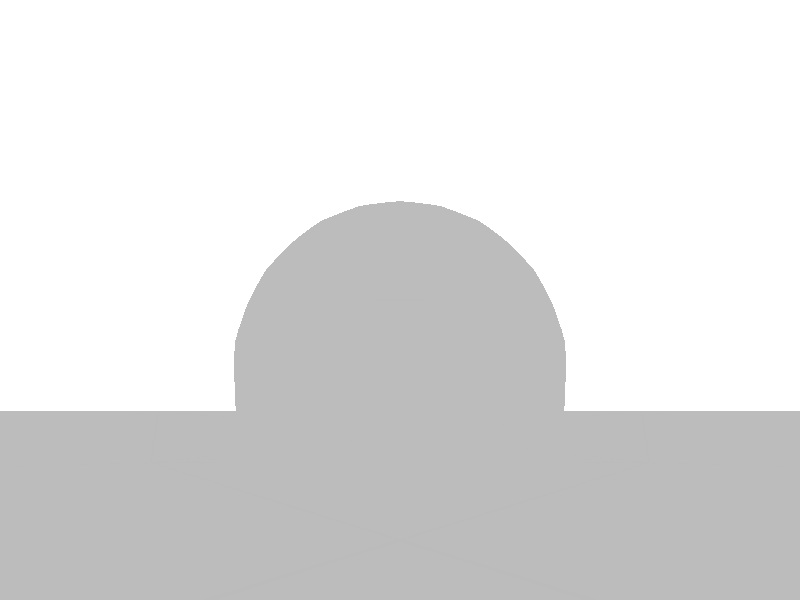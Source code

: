 #include "colors.inc"
background { rgb <1, 1, 1> }
camera {location <-0, 1.8, -0.5> sky <0,0,1>up <0,1,0> right <-1.33,0,0> angle 90look_at <0, 0, 0> }
mesh2 {
vertex_vectors { 4608, 
<-0.475302, -0.475302, -0.5>, 
<-0.544043, -0.367286, -0.5>, 
<-0.436648, -0.436648, -0.5>, 
<-0.610148, -0.2575, -0.5>, 
<-0.544043, -0.367286, -0.5>, 
<-0.504039, -0.327491, -0.5>, 
<-0.397194, -0.397194, -0.5>, 
<-0.436648, -0.436648, -0.5>, 
<-0.504039, -0.327491, -0.5>, 
<-0.544043, -0.367286, -0.5>, 
<-0.436648, -0.436648, -0.5>, 
<-0.504039, -0.327491, -0.5>, 
<-0.660088, -1.22447e-16, -0.5>, 
<-0.636643, -0.129042, -0.5>, 
<-0.573772, -0.0733213, -0.5>, 
<-0.610148, -0.2575, -0.5>, 
<-0.636643, -0.129042, -0.5>, 
<-0.548773, -0.202216, -0.5>, 
<-0.486662, -0.146643, -0.5>, 
<-0.573772, -0.0733213, -0.5>, 
<-0.548773, -0.202216, -0.5>, 
<-0.636643, -0.129042, -0.5>, 
<-0.573772, -0.0733213, -0.5>, 
<-0.548773, -0.202216, -0.5>, 
<-0.293285, -0.293285, -0.5>, 
<-0.34524, -0.34524, -0.5>, 
<-0.389974, -0.219964, -0.5>, 
<-0.397194, -0.397194, -0.5>, 
<-0.34524, -0.34524, -0.5>, 
<-0.441928, -0.271918, -0.5>, 
<-0.486662, -0.146643, -0.5>, 
<-0.389974, -0.219964, -0.5>, 
<-0.441928, -0.271918, -0.5>, 
<-0.34524, -0.34524, -0.5>, 
<-0.389974, -0.219964, -0.5>, 
<-0.441928, -0.271918, -0.5>, 
<-0.610148, -0.2575, -0.5>, 
<-0.504039, -0.327491, -0.5>, 
<-0.548773, -0.202216, -0.5>, 
<-0.397194, -0.397194, -0.5>, 
<-0.504039, -0.327491, -0.5>, 
<-0.441928, -0.271918, -0.5>, 
<-0.486662, -0.146643, -0.5>, 
<-0.441928, -0.271918, -0.5>, 
<-0.548773, -0.202216, -0.5>, 
<-0.504039, -0.327491, -0.5>, 
<-0.441928, -0.271918, -0.5>, 
<-0.548773, -0.202216, -0.5>, 
<-0.475302, 0.475302, -0.5>, 
<-0.544043, 0.367286, -0.5>, 
<-0.436648, 0.436648, -0.5>, 
<-0.610148, 0.2575, -0.5>, 
<-0.544043, 0.367286, -0.5>, 
<-0.504039, 0.327491, -0.5>, 
<-0.397194, 0.397194, -0.5>, 
<-0.436648, 0.436648, -0.5>, 
<-0.504039, 0.327491, -0.5>, 
<-0.544043, 0.367286, -0.5>, 
<-0.436648, 0.436648, -0.5>, 
<-0.504039, 0.327491, -0.5>, 
<-0.660088, -1.22447e-16, -0.5>, 
<-0.636643, 0.129042, -0.5>, 
<-0.573772, 0.0733213, -0.5>, 
<-0.610148, 0.2575, -0.5>, 
<-0.636643, 0.129042, -0.5>, 
<-0.548773, 0.202216, -0.5>, 
<-0.486662, 0.146643, -0.5>, 
<-0.573772, 0.0733213, -0.5>, 
<-0.548773, 0.202216, -0.5>, 
<-0.636643, 0.129042, -0.5>, 
<-0.573772, 0.0733213, -0.5>, 
<-0.548773, 0.202216, -0.5>, 
<-0.293285, 0.293285, -0.5>, 
<-0.34524, 0.34524, -0.5>, 
<-0.389974, 0.219964, -0.5>, 
<-0.397194, 0.397194, -0.5>, 
<-0.34524, 0.34524, -0.5>, 
<-0.441928, 0.271918, -0.5>, 
<-0.486662, 0.146643, -0.5>, 
<-0.389974, 0.219964, -0.5>, 
<-0.441928, 0.271918, -0.5>, 
<-0.34524, 0.34524, -0.5>, 
<-0.389974, 0.219964, -0.5>, 
<-0.441928, 0.271918, -0.5>, 
<-0.610148, 0.2575, -0.5>, 
<-0.504039, 0.327491, -0.5>, 
<-0.548773, 0.202216, -0.5>, 
<-0.397194, 0.397194, -0.5>, 
<-0.504039, 0.327491, -0.5>, 
<-0.441928, 0.271918, -0.5>, 
<-0.486662, 0.146643, -0.5>, 
<-0.441928, 0.271918, -0.5>, 
<-0.548773, 0.202216, -0.5>, 
<-0.504039, 0.327491, -0.5>, 
<-0.441928, 0.271918, -0.5>, 
<-0.548773, 0.202216, -0.5>, 
<-1.40437e-17, -1.08484e-16, -0.5>, 
<-0.0733213, -0.0733213, -0.5>, 
<-0.0733213, 0.0733213, -0.5>, 
<-0.146643, -0.146643, -0.5>, 
<-0.0733213, -0.0733213, -0.5>, 
<-0.146643, -1.11022e-16, -0.5>, 
<-0.146643, 0.146643, -0.5>, 
<-0.0733213, 0.0733213, -0.5>, 
<-0.146643, -1.11022e-16, -0.5>, 
<-0.0733213, -0.0733213, -0.5>, 
<-0.0733213, 0.0733213, -0.5>, 
<-0.146643, -1.11022e-16, -0.5>, 
<-0.293285, -0.293285, -0.5>, 
<-0.219964, -0.219964, -0.5>, 
<-0.293285, -0.146643, -0.5>, 
<-0.146643, -0.146643, -0.5>, 
<-0.219964, -0.219964, -0.5>, 
<-0.219964, -0.0733213, -0.5>, 
<-0.293285, -1.10675e-16, -0.5>, 
<-0.293285, -0.146643, -0.5>, 
<-0.219964, -0.0733213, -0.5>, 
<-0.219964, -0.219964, -0.5>, 
<-0.293285, -0.146643, -0.5>, 
<-0.219964, -0.0733213, -0.5>, 
<-0.293285, 0.293285, -0.5>, 
<-0.219964, 0.219964, -0.5>, 
<-0.293285, 0.146643, -0.5>, 
<-0.146643, 0.146643, -0.5>, 
<-0.219964, 0.219964, -0.5>, 
<-0.219964, 0.0733213, -0.5>, 
<-0.293285, -1.10675e-16, -0.5>, 
<-0.293285, 0.146643, -0.5>, 
<-0.219964, 0.0733213, -0.5>, 
<-0.219964, 0.219964, -0.5>, 
<-0.293285, 0.146643, -0.5>, 
<-0.219964, 0.0733213, -0.5>, 
<-0.146643, -0.146643, -0.5>, 
<-0.146643, -1.11022e-16, -0.5>, 
<-0.219964, -0.0733213, -0.5>, 
<-0.146643, 0.146643, -0.5>, 
<-0.146643, -1.11022e-16, -0.5>, 
<-0.219964, 0.0733213, -0.5>, 
<-0.293285, -1.10675e-16, -0.5>, 
<-0.219964, 0.0733213, -0.5>, 
<-0.219964, -0.0733213, -0.5>, 
<-0.146643, -1.11022e-16, -0.5>, 
<-0.219964, 0.0733213, -0.5>, 
<-0.219964, -0.0733213, -0.5>, 
<-0.660088, -1.22447e-16, -0.5>, 
<-0.573772, -0.0733213, -0.5>, 
<-0.573772, 0.0733213, -0.5>, 
<-0.486662, -0.146643, -0.5>, 
<-0.573772, -0.0733213, -0.5>, 
<-0.486662, -1.11022e-16, -0.5>, 
<-0.486662, 0.146643, -0.5>, 
<-0.573772, 0.0733213, -0.5>, 
<-0.486662, -1.11022e-16, -0.5>, 
<-0.573772, -0.0733213, -0.5>, 
<-0.573772, 0.0733213, -0.5>, 
<-0.486662, -1.11022e-16, -0.5>, 
<-0.293285, -0.293285, -0.5>, 
<-0.389974, -0.219964, -0.5>, 
<-0.293285, -0.146643, -0.5>, 
<-0.486662, -0.146643, -0.5>, 
<-0.389974, -0.219964, -0.5>, 
<-0.389974, -0.0733213, -0.5>, 
<-0.293285, -1.10675e-16, -0.5>, 
<-0.293285, -0.146643, -0.5>, 
<-0.389974, -0.0733213, -0.5>, 
<-0.389974, -0.219964, -0.5>, 
<-0.293285, -0.146643, -0.5>, 
<-0.389974, -0.0733213, -0.5>, 
<-0.293285, 0.293285, -0.5>, 
<-0.293285, 0.146643, -0.5>, 
<-0.389974, 0.219964, -0.5>, 
<-0.293285, -1.10675e-16, -0.5>, 
<-0.293285, 0.146643, -0.5>, 
<-0.389974, 0.0733213, -0.5>, 
<-0.486662, 0.146643, -0.5>, 
<-0.389974, 0.219964, -0.5>, 
<-0.389974, 0.0733213, -0.5>, 
<-0.293285, 0.146643, -0.5>, 
<-0.389974, 0.219964, -0.5>, 
<-0.389974, 0.0733213, -0.5>, 
<-0.486662, -0.146643, -0.5>, 
<-0.486662, -1.11022e-16, -0.5>, 
<-0.389974, -0.0733213, -0.5>, 
<-0.293285, -1.10675e-16, -0.5>, 
<-0.389974, 0.0733213, -0.5>, 
<-0.389974, -0.0733213, -0.5>, 
<-0.486662, 0.146643, -0.5>, 
<-0.486662, -1.11022e-16, -0.5>, 
<-0.389974, 0.0733213, -0.5>, 
<-0.486662, -1.11022e-16, -0.5>, 
<-0.389974, 0.0733213, -0.5>, 
<-0.389974, -0.0733213, -0.5>, 
<-0.475302, 0.475302, -0.5>, 
<-0.436648, 0.436648, -0.5>, 
<-0.367286, 0.544043, -0.5>, 
<-0.397194, 0.397194, -0.5>, 
<-0.436648, 0.436648, -0.5>, 
<-0.327491, 0.504039, -0.5>, 
<-0.2575, 0.610148, -0.5>, 
<-0.367286, 0.544043, -0.5>, 
<-0.327491, 0.504039, -0.5>, 
<-0.436648, 0.436648, -0.5>, 
<-0.367286, 0.544043, -0.5>, 
<-0.327491, 0.504039, -0.5>, 
<-0.293285, 0.293285, -0.5>, 
<-0.34524, 0.34524, -0.5>, 
<-0.219964, 0.389974, -0.5>, 
<-0.397194, 0.397194, -0.5>, 
<-0.34524, 0.34524, -0.5>, 
<-0.271918, 0.441928, -0.5>, 
<-0.146643, 0.486662, -0.5>, 
<-0.219964, 0.389974, -0.5>, 
<-0.271918, 0.441928, -0.5>, 
<-0.34524, 0.34524, -0.5>, 
<-0.219964, 0.389974, -0.5>, 
<-0.271918, 0.441928, -0.5>, 
<-1.18301e-16, 0.660088, -0.5>, 
<-0.129042, 0.636643, -0.5>, 
<-0.0733213, 0.573772, -0.5>, 
<-0.2575, 0.610148, -0.5>, 
<-0.129042, 0.636643, -0.5>, 
<-0.202216, 0.548773, -0.5>, 
<-0.146643, 0.486662, -0.5>, 
<-0.0733213, 0.573772, -0.5>, 
<-0.202216, 0.548773, -0.5>, 
<-0.129042, 0.636643, -0.5>, 
<-0.0733213, 0.573772, -0.5>, 
<-0.202216, 0.548773, -0.5>, 
<-0.397194, 0.397194, -0.5>, 
<-0.327491, 0.504039, -0.5>, 
<-0.271918, 0.441928, -0.5>, 
<-0.2575, 0.610148, -0.5>, 
<-0.327491, 0.504039, -0.5>, 
<-0.202216, 0.548773, -0.5>, 
<-0.146643, 0.486662, -0.5>, 
<-0.202216, 0.548773, -0.5>, 
<-0.271918, 0.441928, -0.5>, 
<-0.327491, 0.504039, -0.5>, 
<-0.202216, 0.548773, -0.5>, 
<-0.271918, 0.441928, -0.5>, 
<0.475302, 0.475302, -0.5>, 
<0.367286, 0.544043, -0.5>, 
<0.436648, 0.436648, -0.5>, 
<0.2575, 0.610148, -0.5>, 
<0.367286, 0.544043, -0.5>, 
<0.327491, 0.504039, -0.5>, 
<0.397194, 0.397194, -0.5>, 
<0.436648, 0.436648, -0.5>, 
<0.327491, 0.504039, -0.5>, 
<0.367286, 0.544043, -0.5>, 
<0.436648, 0.436648, -0.5>, 
<0.327491, 0.504039, -0.5>, 
<-1.18301e-16, 0.660088, -0.5>, 
<0.129042, 0.636643, -0.5>, 
<0.0733213, 0.573772, -0.5>, 
<0.2575, 0.610148, -0.5>, 
<0.129042, 0.636643, -0.5>, 
<0.202216, 0.548773, -0.5>, 
<0.146643, 0.486662, -0.5>, 
<0.0733213, 0.573772, -0.5>, 
<0.202216, 0.548773, -0.5>, 
<0.129042, 0.636643, -0.5>, 
<0.0733213, 0.573772, -0.5>, 
<0.202216, 0.548773, -0.5>, 
<0.293285, 0.293285, -0.5>, 
<0.34524, 0.34524, -0.5>, 
<0.219964, 0.389974, -0.5>, 
<0.397194, 0.397194, -0.5>, 
<0.34524, 0.34524, -0.5>, 
<0.271918, 0.441928, -0.5>, 
<0.146643, 0.486662, -0.5>, 
<0.219964, 0.389974, -0.5>, 
<0.271918, 0.441928, -0.5>, 
<0.34524, 0.34524, -0.5>, 
<0.219964, 0.389974, -0.5>, 
<0.271918, 0.441928, -0.5>, 
<0.2575, 0.610148, -0.5>, 
<0.327491, 0.504039, -0.5>, 
<0.202216, 0.548773, -0.5>, 
<0.397194, 0.397194, -0.5>, 
<0.327491, 0.504039, -0.5>, 
<0.271918, 0.441928, -0.5>, 
<0.146643, 0.486662, -0.5>, 
<0.271918, 0.441928, -0.5>, 
<0.202216, 0.548773, -0.5>, 
<0.327491, 0.504039, -0.5>, 
<0.271918, 0.441928, -0.5>, 
<0.202216, 0.548773, -0.5>, 
<-1.40437e-17, -1.08484e-16, -0.5>, 
<-0.0733213, 0.0733213, -0.5>, 
<0.0733213, 0.0733213, -0.5>, 
<-0.146643, 0.146643, -0.5>, 
<-0.0733213, 0.0733213, -0.5>, 
<-1.3879e-17, 0.146643, -0.5>, 
<0.146643, 0.146643, -0.5>, 
<0.0733213, 0.0733213, -0.5>, 
<-1.3879e-17, 0.146643, -0.5>, 
<-0.0733213, 0.0733213, -0.5>, 
<0.0733213, 0.0733213, -0.5>, 
<-1.3879e-17, 0.146643, -0.5>, 
<-0.293285, 0.293285, -0.5>, 
<-0.219964, 0.219964, -0.5>, 
<-0.146643, 0.293285, -0.5>, 
<-0.146643, 0.146643, -0.5>, 
<-0.219964, 0.219964, -0.5>, 
<-0.0733213, 0.219964, -0.5>, 
<-1.58565e-17, 0.293285, -0.5>, 
<-0.146643, 0.293285, -0.5>, 
<-0.0733213, 0.219964, -0.5>, 
<-0.219964, 0.219964, -0.5>, 
<-0.146643, 0.293285, -0.5>, 
<-0.0733213, 0.219964, -0.5>, 
<0.293285, 0.293285, -0.5>, 
<0.219964, 0.219964, -0.5>, 
<0.146643, 0.293285, -0.5>, 
<0.146643, 0.146643, -0.5>, 
<0.219964, 0.219964, -0.5>, 
<0.0733213, 0.219964, -0.5>, 
<-1.58565e-17, 0.293285, -0.5>, 
<0.146643, 0.293285, -0.5>, 
<0.0733213, 0.219964, -0.5>, 
<0.219964, 0.219964, -0.5>, 
<0.146643, 0.293285, -0.5>, 
<0.0733213, 0.219964, -0.5>, 
<-0.146643, 0.146643, -0.5>, 
<-1.3879e-17, 0.146643, -0.5>, 
<-0.0733213, 0.219964, -0.5>, 
<0.146643, 0.146643, -0.5>, 
<-1.3879e-17, 0.146643, -0.5>, 
<0.0733213, 0.219964, -0.5>, 
<-1.58565e-17, 0.293285, -0.5>, 
<0.0733213, 0.219964, -0.5>, 
<-0.0733213, 0.219964, -0.5>, 
<-1.3879e-17, 0.146643, -0.5>, 
<0.0733213, 0.219964, -0.5>, 
<-0.0733213, 0.219964, -0.5>, 
<-0.293285, 0.293285, -0.5>, 
<-0.219964, 0.389974, -0.5>, 
<-0.146643, 0.293285, -0.5>, 
<-0.146643, 0.486662, -0.5>, 
<-0.219964, 0.389974, -0.5>, 
<-0.0733213, 0.389974, -0.5>, 
<-1.58565e-17, 0.293285, -0.5>, 
<-0.146643, 0.293285, -0.5>, 
<-0.0733213, 0.389974, -0.5>, 
<-0.219964, 0.389974, -0.5>, 
<-0.146643, 0.293285, -0.5>, 
<-0.0733213, 0.389974, -0.5>, 
<-1.18301e-16, 0.660088, -0.5>, 
<-0.0733213, 0.573772, -0.5>, 
<0.0733213, 0.573772, -0.5>, 
<-0.146643, 0.486662, -0.5>, 
<-0.0733213, 0.573772, -0.5>, 
<-6.87573e-17, 0.486662, -0.5>, 
<0.146643, 0.486662, -0.5>, 
<0.0733213, 0.573772, -0.5>, 
<-6.87573e-17, 0.486662, -0.5>, 
<-0.0733213, 0.573772, -0.5>, 
<0.0733213, 0.573772, -0.5>, 
<-6.87573e-17, 0.486662, -0.5>, 
<0.293285, 0.293285, -0.5>, 
<0.146643, 0.293285, -0.5>, 
<0.219964, 0.389974, -0.5>, 
<-1.58565e-17, 0.293285, -0.5>, 
<0.146643, 0.293285, -0.5>, 
<0.0733213, 0.389974, -0.5>, 
<0.146643, 0.486662, -0.5>, 
<0.219964, 0.389974, -0.5>, 
<0.0733213, 0.389974, -0.5>, 
<0.146643, 0.293285, -0.5>, 
<0.219964, 0.389974, -0.5>, 
<0.0733213, 0.389974, -0.5>, 
<-0.146643, 0.486662, -0.5>, 
<-0.0733213, 0.389974, -0.5>, 
<-6.87573e-17, 0.486662, -0.5>, 
<-1.58565e-17, 0.293285, -0.5>, 
<-0.0733213, 0.389974, -0.5>, 
<0.0733213, 0.389974, -0.5>, 
<0.146643, 0.486662, -0.5>, 
<0.0733213, 0.389974, -0.5>, 
<-6.87573e-17, 0.486662, -0.5>, 
<-0.0733213, 0.389974, -0.5>, 
<0.0733213, 0.389974, -0.5>, 
<-6.87573e-17, 0.486662, -0.5>, 
<0.475302, -0.475302, -0.5>, 
<0.544043, -0.367286, -0.5>, 
<0.436648, -0.436648, -0.5>, 
<0.610148, -0.2575, -0.5>, 
<0.544043, -0.367286, -0.5>, 
<0.504039, -0.327491, -0.5>, 
<0.397194, -0.397194, -0.5>, 
<0.436648, -0.436648, -0.5>, 
<0.504039, -0.327491, -0.5>, 
<0.544043, -0.367286, -0.5>, 
<0.436648, -0.436648, -0.5>, 
<0.504039, -0.327491, -0.5>, 
<0.660088, 2.82078e-17, -0.5>, 
<0.636643, -0.129042, -0.5>, 
<0.573772, -0.0733213, -0.5>, 
<0.610148, -0.2575, -0.5>, 
<0.636643, -0.129042, -0.5>, 
<0.548773, -0.202216, -0.5>, 
<0.486662, -0.146643, -0.5>, 
<0.573772, -0.0733213, -0.5>, 
<0.548773, -0.202216, -0.5>, 
<0.636643, -0.129042, -0.5>, 
<0.573772, -0.0733213, -0.5>, 
<0.548773, -0.202216, -0.5>, 
<0.293285, -0.293285, -0.5>, 
<0.34524, -0.34524, -0.5>, 
<0.389974, -0.219964, -0.5>, 
<0.397194, -0.397194, -0.5>, 
<0.34524, -0.34524, -0.5>, 
<0.441928, -0.271918, -0.5>, 
<0.486662, -0.146643, -0.5>, 
<0.389974, -0.219964, -0.5>, 
<0.441928, -0.271918, -0.5>, 
<0.34524, -0.34524, -0.5>, 
<0.389974, -0.219964, -0.5>, 
<0.441928, -0.271918, -0.5>, 
<0.610148, -0.2575, -0.5>, 
<0.504039, -0.327491, -0.5>, 
<0.548773, -0.202216, -0.5>, 
<0.397194, -0.397194, -0.5>, 
<0.504039, -0.327491, -0.5>, 
<0.441928, -0.271918, -0.5>, 
<0.486662, -0.146643, -0.5>, 
<0.441928, -0.271918, -0.5>, 
<0.548773, -0.202216, -0.5>, 
<0.504039, -0.327491, -0.5>, 
<0.441928, -0.271918, -0.5>, 
<0.548773, -0.202216, -0.5>, 
<0.475302, 0.475302, -0.5>, 
<0.436648, 0.436648, -0.5>, 
<0.544043, 0.367286, -0.5>, 
<0.397194, 0.397194, -0.5>, 
<0.436648, 0.436648, -0.5>, 
<0.504039, 0.327491, -0.5>, 
<0.610148, 0.2575, -0.5>, 
<0.544043, 0.367286, -0.5>, 
<0.504039, 0.327491, -0.5>, 
<0.436648, 0.436648, -0.5>, 
<0.544043, 0.367286, -0.5>, 
<0.504039, 0.327491, -0.5>, 
<0.293285, 0.293285, -0.5>, 
<0.34524, 0.34524, -0.5>, 
<0.389974, 0.219964, -0.5>, 
<0.397194, 0.397194, -0.5>, 
<0.34524, 0.34524, -0.5>, 
<0.441928, 0.271918, -0.5>, 
<0.486662, 0.146643, -0.5>, 
<0.389974, 0.219964, -0.5>, 
<0.441928, 0.271918, -0.5>, 
<0.34524, 0.34524, -0.5>, 
<0.389974, 0.219964, -0.5>, 
<0.441928, 0.271918, -0.5>, 
<0.660088, 2.82078e-17, -0.5>, 
<0.636643, 0.129042, -0.5>, 
<0.573772, 0.0733213, -0.5>, 
<0.610148, 0.2575, -0.5>, 
<0.636643, 0.129042, -0.5>, 
<0.548773, 0.202216, -0.5>, 
<0.486662, 0.146643, -0.5>, 
<0.573772, 0.0733213, -0.5>, 
<0.548773, 0.202216, -0.5>, 
<0.636643, 0.129042, -0.5>, 
<0.573772, 0.0733213, -0.5>, 
<0.548773, 0.202216, -0.5>, 
<0.397194, 0.397194, -0.5>, 
<0.504039, 0.327491, -0.5>, 
<0.441928, 0.271918, -0.5>, 
<0.610148, 0.2575, -0.5>, 
<0.504039, 0.327491, -0.5>, 
<0.548773, 0.202216, -0.5>, 
<0.486662, 0.146643, -0.5>, 
<0.548773, 0.202216, -0.5>, 
<0.441928, 0.271918, -0.5>, 
<0.504039, 0.327491, -0.5>, 
<0.548773, 0.202216, -0.5>, 
<0.441928, 0.271918, -0.5>, 
<-1.40437e-17, -1.08484e-16, -0.5>, 
<0.0733213, 0.0733213, -0.5>, 
<0.0733213, -0.0733213, -0.5>, 
<0.146643, 0.146643, -0.5>, 
<0.0733213, 0.0733213, -0.5>, 
<0.146643, -8.30871e-17, -0.5>, 
<0.146643, -0.146643, -0.5>, 
<0.0733213, -0.0733213, -0.5>, 
<0.146643, -8.30871e-17, -0.5>, 
<0.0733213, 0.0733213, -0.5>, 
<0.0733213, -0.0733213, -0.5>, 
<0.146643, -8.30871e-17, -0.5>, 
<0.293285, 0.293285, -0.5>, 
<0.219964, 0.219964, -0.5>, 
<0.293285, 0.146643, -0.5>, 
<0.146643, 0.146643, -0.5>, 
<0.219964, 0.219964, -0.5>, 
<0.219964, 0.0733213, -0.5>, 
<0.293285, -3.96796e-17, -0.5>, 
<0.293285, 0.146643, -0.5>, 
<0.219964, 0.0733213, -0.5>, 
<0.219964, 0.219964, -0.5>, 
<0.293285, 0.146643, -0.5>, 
<0.219964, 0.0733213, -0.5>, 
<0.293285, -0.293285, -0.5>, 
<0.219964, -0.219964, -0.5>, 
<0.293285, -0.146643, -0.5>, 
<0.146643, -0.146643, -0.5>, 
<0.219964, -0.219964, -0.5>, 
<0.219964, -0.0733213, -0.5>, 
<0.293285, -3.96796e-17, -0.5>, 
<0.293285, -0.146643, -0.5>, 
<0.219964, -0.0733213, -0.5>, 
<0.219964, -0.219964, -0.5>, 
<0.293285, -0.146643, -0.5>, 
<0.219964, -0.0733213, -0.5>, 
<0.146643, 0.146643, -0.5>, 
<0.146643, -8.30871e-17, -0.5>, 
<0.219964, 0.0733213, -0.5>, 
<0.146643, -0.146643, -0.5>, 
<0.146643, -8.30871e-17, -0.5>, 
<0.219964, -0.0733213, -0.5>, 
<0.293285, -3.96796e-17, -0.5>, 
<0.219964, -0.0733213, -0.5>, 
<0.219964, 0.0733213, -0.5>, 
<0.146643, -8.30871e-17, -0.5>, 
<0.219964, -0.0733213, -0.5>, 
<0.219964, 0.0733213, -0.5>, 
<0.293285, 0.293285, -0.5>, 
<0.293285, 0.146643, -0.5>, 
<0.389974, 0.219964, -0.5>, 
<0.293285, -3.96796e-17, -0.5>, 
<0.293285, 0.146643, -0.5>, 
<0.389974, 0.0733213, -0.5>, 
<0.486662, 0.146643, -0.5>, 
<0.389974, 0.219964, -0.5>, 
<0.389974, 0.0733213, -0.5>, 
<0.293285, 0.146643, -0.5>, 
<0.389974, 0.219964, -0.5>, 
<0.389974, 0.0733213, -0.5>, 
<0.660088, 2.82078e-17, -0.5>, 
<0.573772, -0.0733213, -0.5>, 
<0.573772, 0.0733213, -0.5>, 
<0.486662, -0.146643, -0.5>, 
<0.573772, -0.0733213, -0.5>, 
<0.486662, 4.996e-19, -0.5>, 
<0.486662, 0.146643, -0.5>, 
<0.573772, 0.0733213, -0.5>, 
<0.486662, 4.996e-19, -0.5>, 
<0.573772, -0.0733213, -0.5>, 
<0.573772, 0.0733213, -0.5>, 
<0.486662, 4.996e-19, -0.5>, 
<0.293285, -0.293285, -0.5>, 
<0.389974, -0.219964, -0.5>, 
<0.293285, -0.146643, -0.5>, 
<0.486662, -0.146643, -0.5>, 
<0.389974, -0.219964, -0.5>, 
<0.389974, -0.0733213, -0.5>, 
<0.293285, -3.96796e-17, -0.5>, 
<0.293285, -0.146643, -0.5>, 
<0.389974, -0.0733213, -0.5>, 
<0.389974, -0.219964, -0.5>, 
<0.293285, -0.146643, -0.5>, 
<0.389974, -0.0733213, -0.5>, 
<0.486662, -0.146643, -0.5>, 
<0.389974, -0.0733213, -0.5>, 
<0.486662, 4.996e-19, -0.5>, 
<0.293285, -3.96796e-17, -0.5>, 
<0.389974, 0.0733213, -0.5>, 
<0.389974, -0.0733213, -0.5>, 
<0.486662, 0.146643, -0.5>, 
<0.389974, 0.0733213, -0.5>, 
<0.486662, 4.996e-19, -0.5>, 
<0.389974, 0.0733213, -0.5>, 
<0.389974, -0.0733213, -0.5>, 
<0.486662, 4.996e-19, -0.5>, 
<-0.475302, -0.475302, -0.5>, 
<-0.436648, -0.436648, -0.5>, 
<-0.367286, -0.544043, -0.5>, 
<-0.397194, -0.397194, -0.5>, 
<-0.436648, -0.436648, -0.5>, 
<-0.327491, -0.504039, -0.5>, 
<-0.2575, -0.610148, -0.5>, 
<-0.367286, -0.544043, -0.5>, 
<-0.327491, -0.504039, -0.5>, 
<-0.436648, -0.436648, -0.5>, 
<-0.367286, -0.544043, -0.5>, 
<-0.327491, -0.504039, -0.5>, 
<-0.293285, -0.293285, -0.5>, 
<-0.34524, -0.34524, -0.5>, 
<-0.219964, -0.389974, -0.5>, 
<-0.397194, -0.397194, -0.5>, 
<-0.34524, -0.34524, -0.5>, 
<-0.271918, -0.441928, -0.5>, 
<-0.146643, -0.486662, -0.5>, 
<-0.219964, -0.389974, -0.5>, 
<-0.271918, -0.441928, -0.5>, 
<-0.34524, -0.34524, -0.5>, 
<-0.219964, -0.389974, -0.5>, 
<-0.271918, -0.441928, -0.5>, 
<4.18134e-17, -0.660088, -0.5>, 
<-0.129042, -0.636643, -0.5>, 
<-0.0733213, -0.573772, -0.5>, 
<-0.2575, -0.610148, -0.5>, 
<-0.129042, -0.636643, -0.5>, 
<-0.202216, -0.548773, -0.5>, 
<-0.146643, -0.486662, -0.5>, 
<-0.0733213, -0.573772, -0.5>, 
<-0.202216, -0.548773, -0.5>, 
<-0.129042, -0.636643, -0.5>, 
<-0.0733213, -0.573772, -0.5>, 
<-0.202216, -0.548773, -0.5>, 
<-0.397194, -0.397194, -0.5>, 
<-0.327491, -0.504039, -0.5>, 
<-0.271918, -0.441928, -0.5>, 
<-0.2575, -0.610148, -0.5>, 
<-0.327491, -0.504039, -0.5>, 
<-0.202216, -0.548773, -0.5>, 
<-0.146643, -0.486662, -0.5>, 
<-0.202216, -0.548773, -0.5>, 
<-0.271918, -0.441928, -0.5>, 
<-0.327491, -0.504039, -0.5>, 
<-0.202216, -0.548773, -0.5>, 
<-0.271918, -0.441928, -0.5>, 
<0.475302, -0.475302, -0.5>, 
<0.436648, -0.436648, -0.5>, 
<0.367286, -0.544043, -0.5>, 
<0.397194, -0.397194, -0.5>, 
<0.436648, -0.436648, -0.5>, 
<0.327491, -0.504039, -0.5>, 
<0.2575, -0.610148, -0.5>, 
<0.367286, -0.544043, -0.5>, 
<0.327491, -0.504039, -0.5>, 
<0.436648, -0.436648, -0.5>, 
<0.367286, -0.544043, -0.5>, 
<0.327491, -0.504039, -0.5>, 
<0.293285, -0.293285, -0.5>, 
<0.34524, -0.34524, -0.5>, 
<0.219964, -0.389974, -0.5>, 
<0.397194, -0.397194, -0.5>, 
<0.34524, -0.34524, -0.5>, 
<0.271918, -0.441928, -0.5>, 
<0.146643, -0.486662, -0.5>, 
<0.219964, -0.389974, -0.5>, 
<0.271918, -0.441928, -0.5>, 
<0.34524, -0.34524, -0.5>, 
<0.219964, -0.389974, -0.5>, 
<0.271918, -0.441928, -0.5>, 
<4.18134e-17, -0.660088, -0.5>, 
<0.129042, -0.636643, -0.5>, 
<0.0733213, -0.573772, -0.5>, 
<0.2575, -0.610148, -0.5>, 
<0.129042, -0.636643, -0.5>, 
<0.202216, -0.548773, -0.5>, 
<0.146643, -0.486662, -0.5>, 
<0.0733213, -0.573772, -0.5>, 
<0.202216, -0.548773, -0.5>, 
<0.129042, -0.636643, -0.5>, 
<0.0733213, -0.573772, -0.5>, 
<0.202216, -0.548773, -0.5>, 
<0.397194, -0.397194, -0.5>, 
<0.327491, -0.504039, -0.5>, 
<0.271918, -0.441928, -0.5>, 
<0.2575, -0.610148, -0.5>, 
<0.327491, -0.504039, -0.5>, 
<0.202216, -0.548773, -0.5>, 
<0.146643, -0.486662, -0.5>, 
<0.202216, -0.548773, -0.5>, 
<0.271918, -0.441928, -0.5>, 
<0.327491, -0.504039, -0.5>, 
<0.202216, -0.548773, -0.5>, 
<0.271918, -0.441928, -0.5>, 
<-1.40437e-17, -1.08484e-16, -0.5>, 
<-0.0733213, -0.0733213, -0.5>, 
<0.0733213, -0.0733213, -0.5>, 
<-0.146643, -0.146643, -0.5>, 
<-0.0733213, -0.0733213, -0.5>, 
<0, -0.146643, -0.5>, 
<0.146643, -0.146643, -0.5>, 
<0.0733213, -0.0733213, -0.5>, 
<0, -0.146643, -0.5>, 
<-0.0733213, -0.0733213, -0.5>, 
<0.0733213, -0.0733213, -0.5>, 
<0, -0.146643, -0.5>, 
<-0.293285, -0.293285, -0.5>, 
<-0.219964, -0.219964, -0.5>, 
<-0.146643, -0.293285, -0.5>, 
<-0.146643, -0.146643, -0.5>, 
<-0.219964, -0.219964, -0.5>, 
<-0.0733213, -0.219964, -0.5>, 
<0, -0.293285, -0.5>, 
<-0.146643, -0.293285, -0.5>, 
<-0.0733213, -0.219964, -0.5>, 
<-0.219964, -0.219964, -0.5>, 
<-0.146643, -0.293285, -0.5>, 
<-0.0733213, -0.219964, -0.5>, 
<0.293285, -0.293285, -0.5>, 
<0.219964, -0.219964, -0.5>, 
<0.146643, -0.293285, -0.5>, 
<0.146643, -0.146643, -0.5>, 
<0.219964, -0.219964, -0.5>, 
<0.0733213, -0.219964, -0.5>, 
<0, -0.293285, -0.5>, 
<0.146643, -0.293285, -0.5>, 
<0.0733213, -0.219964, -0.5>, 
<0.219964, -0.219964, -0.5>, 
<0.146643, -0.293285, -0.5>, 
<0.0733213, -0.219964, -0.5>, 
<-0.146643, -0.146643, -0.5>, 
<0, -0.146643, -0.5>, 
<-0.0733213, -0.219964, -0.5>, 
<0.146643, -0.146643, -0.5>, 
<0, -0.146643, -0.5>, 
<0.0733213, -0.219964, -0.5>, 
<0, -0.293285, -0.5>, 
<0.0733213, -0.219964, -0.5>, 
<-0.0733213, -0.219964, -0.5>, 
<0, -0.146643, -0.5>, 
<0.0733213, -0.219964, -0.5>, 
<-0.0733213, -0.219964, -0.5>, 
<-0.293285, -0.293285, -0.5>, 
<-0.219964, -0.389974, -0.5>, 
<-0.146643, -0.293285, -0.5>, 
<-0.146643, -0.486662, -0.5>, 
<-0.219964, -0.389974, -0.5>, 
<-0.0733213, -0.389974, -0.5>, 
<0, -0.293285, -0.5>, 
<-0.146643, -0.293285, -0.5>, 
<-0.0733213, -0.389974, -0.5>, 
<-0.219964, -0.389974, -0.5>, 
<-0.146643, -0.293285, -0.5>, 
<-0.0733213, -0.389974, -0.5>, 
<0.293285, -0.293285, -0.5>, 
<0.146643, -0.293285, -0.5>, 
<0.219964, -0.389974, -0.5>, 
<0, -0.293285, -0.5>, 
<0.146643, -0.293285, -0.5>, 
<0.0733213, -0.389974, -0.5>, 
<0.146643, -0.486662, -0.5>, 
<0.219964, -0.389974, -0.5>, 
<0.0733213, -0.389974, -0.5>, 
<0.146643, -0.293285, -0.5>, 
<0.219964, -0.389974, -0.5>, 
<0.0733213, -0.389974, -0.5>, 
<4.18134e-17, -0.660088, -0.5>, 
<-0.0733213, -0.573772, -0.5>, 
<0.0733213, -0.573772, -0.5>, 
<-0.146643, -0.486662, -0.5>, 
<-0.0733213, -0.573772, -0.5>, 
<0, -0.486662, -0.5>, 
<0.146643, -0.486662, -0.5>, 
<0.0733213, -0.573772, -0.5>, 
<0, -0.486662, -0.5>, 
<-0.0733213, -0.573772, -0.5>, 
<0.0733213, -0.573772, -0.5>, 
<0, -0.486662, -0.5>, 
<-0.146643, -0.486662, -0.5>, 
<-0.0733213, -0.389974, -0.5>, 
<0, -0.486662, -0.5>, 
<0, -0.293285, -0.5>, 
<-0.0733213, -0.389974, -0.5>, 
<0.0733213, -0.389974, -0.5>, 
<0.146643, -0.486662, -0.5>, 
<0, -0.486662, -0.5>, 
<0.0733213, -0.389974, -0.5>, 
<-0.0733213, -0.389974, -0.5>, 
<0, -0.486662, -0.5>, 
<0.0733213, -0.389974, -0.5>, 
<-0.475302, -0.475302, -0.5>, 
<-0.544043, -0.367286, -0.5>, 
<-0.530293, -0.425357, -0.434973>, 
<-0.610148, -0.2575, -0.5>, 
<-0.544043, -0.367286, -0.5>, 
<-0.597761, -0.31623, -0.434986>, 
<-0.583116, -0.373746, -0.369731>, 
<-0.530293, -0.425357, -0.434973>, 
<-0.597761, -0.31623, -0.434986>, 
<-0.544043, -0.367286, -0.5>, 
<-0.530293, -0.425357, -0.434973>, 
<-0.597761, -0.31623, -0.434986>, 
<-0.660088, -1.22447e-16, -0.5>, 
<-0.636643, -0.129042, -0.5>, 
<-0.668967, -0.0643083, -0.435919>, 
<-0.610148, -0.2575, -0.5>, 
<-0.636643, -0.129042, -0.5>, 
<-0.644009, -0.193222, -0.435926>, 
<-0.675483, -0.128338, -0.371626>, 
<-0.668967, -0.0643083, -0.435919>, 
<-0.644009, -0.193222, -0.435926>, 
<-0.636643, -0.129042, -0.5>, 
<-0.668967, -0.0643083, -0.435919>, 
<-0.644009, -0.193222, -0.435926>, 
<-0.647101, -0.244816, -0.241224>, 
<-0.616548, -0.31, -0.305545>, 
<-0.662697, -0.186967, -0.306489>, 
<-0.583116, -0.373746, -0.369731>, 
<-0.616548, -0.31, -0.305545>, 
<-0.632009, -0.252081, -0.371027>, 
<-0.675483, -0.128338, -0.371626>, 
<-0.662697, -0.186967, -0.306489>, 
<-0.632009, -0.252081, -0.371027>, 
<-0.616548, -0.31, -0.305545>, 
<-0.662697, -0.186967, -0.306489>, 
<-0.632009, -0.252081, -0.371027>, 
<-0.610148, -0.2575, -0.5>, 
<-0.597761, -0.31623, -0.434986>, 
<-0.644009, -0.193222, -0.435926>, 
<-0.583116, -0.373746, -0.369731>, 
<-0.597761, -0.31623, -0.434986>, 
<-0.632009, -0.252081, -0.371027>, 
<-0.675483, -0.128338, -0.371626>, 
<-0.632009, -0.252081, -0.371027>, 
<-0.644009, -0.193222, -0.435926>, 
<-0.597761, -0.31623, -0.434986>, 
<-0.632009, -0.252081, -0.371027>, 
<-0.644009, -0.193222, -0.435926>, 
<-0.475302, 0.475302, -0.5>, 
<-0.544043, 0.367286, -0.5>, 
<-0.530293, 0.425357, -0.434973>, 
<-0.610148, 0.2575, -0.5>, 
<-0.544043, 0.367286, -0.5>, 
<-0.597761, 0.31623, -0.434986>, 
<-0.583116, 0.373746, -0.369731>, 
<-0.530293, 0.425357, -0.434973>, 
<-0.597761, 0.31623, -0.434986>, 
<-0.544043, 0.367286, -0.5>, 
<-0.530293, 0.425357, -0.434973>, 
<-0.597761, 0.31623, -0.434986>, 
<-0.660088, -1.22447e-16, -0.5>, 
<-0.636643, 0.129042, -0.5>, 
<-0.668967, 0.0643083, -0.435919>, 
<-0.610148, 0.2575, -0.5>, 
<-0.636643, 0.129042, -0.5>, 
<-0.644009, 0.193222, -0.435926>, 
<-0.675483, 0.128338, -0.371626>, 
<-0.668967, 0.0643083, -0.435919>, 
<-0.644009, 0.193222, -0.435926>, 
<-0.636643, 0.129042, -0.5>, 
<-0.668967, 0.0643083, -0.435919>, 
<-0.644009, 0.193222, -0.435926>, 
<-0.647101, 0.244816, -0.241224>, 
<-0.616548, 0.31, -0.305545>, 
<-0.662697, 0.186967, -0.306489>, 
<-0.583116, 0.373746, -0.369731>, 
<-0.616548, 0.31, -0.305545>, 
<-0.632009, 0.252081, -0.371027>, 
<-0.675483, 0.128338, -0.371626>, 
<-0.662697, 0.186967, -0.306489>, 
<-0.632009, 0.252081, -0.371027>, 
<-0.616548, 0.31, -0.305545>, 
<-0.662697, 0.186967, -0.306489>, 
<-0.632009, 0.252081, -0.371027>, 
<-0.610148, 0.2575, -0.5>, 
<-0.597761, 0.31623, -0.434986>, 
<-0.644009, 0.193222, -0.435926>, 
<-0.583116, 0.373746, -0.369731>, 
<-0.597761, 0.31623, -0.434986>, 
<-0.632009, 0.252081, -0.371027>, 
<-0.675483, 0.128338, -0.371626>, 
<-0.632009, 0.252081, -0.371027>, 
<-0.644009, 0.193222, -0.435926>, 
<-0.597761, 0.31623, -0.434986>, 
<-0.632009, 0.252081, -0.371027>, 
<-0.644009, 0.193222, -0.435926>, 
<-0.635873, -7.53508e-17, -0.0308367>, 
<-0.649525, -0.0623368, -0.0807014>, 
<-0.649525, 0.0623368, -0.0807014>, 
<-0.660912, -0.124451, -0.131186>, 
<-0.649525, -0.0623368, -0.0807014>, 
<-0.663207, -1.24683e-16, -0.130649>, 
<-0.660912, 0.124451, -0.131186>, 
<-0.649525, 0.0623368, -0.0807014>, 
<-0.663207, -1.24683e-16, -0.130649>, 
<-0.649525, -0.0623368, -0.0807014>, 
<-0.649525, 0.0623368, -0.0807014>, 
<-0.663207, -1.24683e-16, -0.130649>, 
<-0.647101, -0.244816, -0.241224>, 
<-0.655235, -0.184984, -0.186057>, 
<-0.670762, -0.12288, -0.241098>, 
<-0.660912, -0.124451, -0.131186>, 
<-0.655235, -0.184984, -0.186057>, 
<-0.676147, -0.0623185, -0.1861>, 
<-0.689133, -1.0873e-16, -0.241317>, 
<-0.670762, -0.12288, -0.241098>, 
<-0.676147, -0.0623185, -0.1861>, 
<-0.655235, -0.184984, -0.186057>, 
<-0.670762, -0.12288, -0.241098>, 
<-0.676147, -0.0623185, -0.1861>, 
<-0.647101, 0.244816, -0.241224>, 
<-0.655235, 0.184984, -0.186057>, 
<-0.670762, 0.12288, -0.241098>, 
<-0.660912, 0.124451, -0.131186>, 
<-0.655235, 0.184984, -0.186057>, 
<-0.676147, 0.0623185, -0.1861>, 
<-0.689133, -1.0873e-16, -0.241317>, 
<-0.670762, 0.12288, -0.241098>, 
<-0.676147, 0.0623185, -0.1861>, 
<-0.655235, 0.184984, -0.186057>, 
<-0.670762, 0.12288, -0.241098>, 
<-0.676147, 0.0623185, -0.1861>, 
<-0.660912, -0.124451, -0.131186>, 
<-0.663207, -1.24683e-16, -0.130649>, 
<-0.676147, -0.0623185, -0.1861>, 
<-0.660912, 0.124451, -0.131186>, 
<-0.663207, -1.24683e-16, -0.130649>, 
<-0.676147, 0.0623185, -0.1861>, 
<-0.689133, -1.0873e-16, -0.241317>, 
<-0.676147, 0.0623185, -0.1861>, 
<-0.676147, -0.0623185, -0.1861>, 
<-0.663207, -1.24683e-16, -0.130649>, 
<-0.676147, 0.0623185, -0.1861>, 
<-0.676147, -0.0623185, -0.1861>, 
<-0.660088, -1.22447e-16, -0.5>, 
<-0.668967, -0.0643083, -0.435919>, 
<-0.668967, 0.0643083, -0.435919>, 
<-0.675483, -0.128338, -0.371626>, 
<-0.668967, -0.0643083, -0.435919>, 
<-0.678312, -1.38756e-16, -0.371964>, 
<-0.675483, 0.128338, -0.371626>, 
<-0.668967, 0.0643083, -0.435919>, 
<-0.678312, -1.38756e-16, -0.371964>, 
<-0.668967, -0.0643083, -0.435919>, 
<-0.668967, 0.0643083, -0.435919>, 
<-0.678312, -1.38756e-16, -0.371964>, 
<-0.647101, -0.244816, -0.241224>, 
<-0.662697, -0.186967, -0.306489>, 
<-0.670762, -0.12288, -0.241098>, 
<-0.675483, -0.128338, -0.371626>, 
<-0.662697, -0.186967, -0.306489>, 
<-0.683835, -0.0643097, -0.306517>, 
<-0.689133, -1.0873e-16, -0.241317>, 
<-0.670762, -0.12288, -0.241098>, 
<-0.683835, -0.0643097, -0.306517>, 
<-0.662697, -0.186967, -0.306489>, 
<-0.670762, -0.12288, -0.241098>, 
<-0.683835, -0.0643097, -0.306517>, 
<-0.647101, 0.244816, -0.241224>, 
<-0.670762, 0.12288, -0.241098>, 
<-0.662697, 0.186967, -0.306489>, 
<-0.689133, -1.0873e-16, -0.241317>, 
<-0.670762, 0.12288, -0.241098>, 
<-0.683835, 0.0643097, -0.306517>, 
<-0.675483, 0.128338, -0.371626>, 
<-0.662697, 0.186967, -0.306489>, 
<-0.683835, 0.0643097, -0.306517>, 
<-0.670762, 0.12288, -0.241098>, 
<-0.662697, 0.186967, -0.306489>, 
<-0.683835, 0.0643097, -0.306517>, 
<-0.675483, -0.128338, -0.371626>, 
<-0.678312, -1.38756e-16, -0.371964>, 
<-0.683835, -0.0643097, -0.306517>, 
<-0.689133, -1.0873e-16, -0.241317>, 
<-0.683835, 0.0643097, -0.306517>, 
<-0.683835, -0.0643097, -0.306517>, 
<-0.675483, 0.128338, -0.371626>, 
<-0.678312, -1.38756e-16, -0.371964>, 
<-0.683835, 0.0643097, -0.306517>, 
<-0.678312, -1.38756e-16, -0.371964>, 
<-0.683835, 0.0643097, -0.306517>, 
<-0.683835, -0.0643097, -0.306517>, 
<-0.475302, 0.475302, -0.5>, 
<-0.530293, 0.425357, -0.434973>, 
<-0.485547, 0.485547, -0.394847>, 
<-0.583116, 0.373746, -0.369731>, 
<-0.530293, 0.425357, -0.434973>, 
<-0.539677, 0.434701, -0.329764>, 
<-0.493401, 0.493401, -0.289613>, 
<-0.485547, 0.485547, -0.394847>, 
<-0.539677, 0.434701, -0.329764>, 
<-0.530293, 0.425357, -0.434973>, 
<-0.485547, 0.485547, -0.394847>, 
<-0.539677, 0.434701, -0.329764>, 
<-0.647101, 0.244816, -0.241224>, 
<-0.616548, 0.31, -0.305545>, 
<-0.612385, 0.3084, -0.20128>, 
<-0.583116, 0.373746, -0.369731>, 
<-0.616548, 0.31, -0.305545>, 
<-0.580654, 0.373216, -0.265662>, 
<-0.574829, 0.370562, -0.161716>, 
<-0.612385, 0.3084, -0.20128>, 
<-0.580654, 0.373216, -0.265662>, 
<-0.616548, 0.31, -0.305545>, 
<-0.612385, 0.3084, -0.20128>, 
<-0.580654, 0.373216, -0.265662>, 
<-0.471014, 0.471014, -0.086996>, 
<-0.483515, 0.483515, -0.188024>, 
<-0.524117, 0.421736, -0.123984>, 
<-0.493401, 0.493401, -0.289613>, 
<-0.483515, 0.483515, -0.188024>, 
<-0.535527, 0.433111, -0.225486>, 
<-0.574829, 0.370562, -0.161716>, 
<-0.524117, 0.421736, -0.123984>, 
<-0.535527, 0.433111, -0.225486>, 
<-0.483515, 0.483515, -0.188024>, 
<-0.524117, 0.421736, -0.123984>, 
<-0.535527, 0.433111, -0.225486>, 
<-0.583116, 0.373746, -0.369731>, 
<-0.539677, 0.434701, -0.329764>, 
<-0.580654, 0.373216, -0.265662>, 
<-0.493401, 0.493401, -0.289613>, 
<-0.539677, 0.434701, -0.329764>, 
<-0.535527, 0.433111, -0.225486>, 
<-0.574829, 0.370562, -0.161716>, 
<-0.535527, 0.433111, -0.225486>, 
<-0.580654, 0.373216, -0.265662>, 
<-0.539677, 0.434701, -0.329764>, 
<-0.535527, 0.433111, -0.225486>, 
<-0.580654, 0.373216, -0.265662>, 
<-0.320579, 0.320579, 0.245739>, 
<-0.367147, 0.367147, 0.171094>, 
<-0.376895, 0.288749, 0.222533>, 
<-0.412007, 0.412007, 0.0944042>, 
<-0.367147, 0.367147, 0.171094>, 
<-0.422908, 0.334714, 0.146996>, 
<-0.431974, 0.25596, 0.197762>, 
<-0.376895, 0.288749, 0.222533>, 
<-0.422908, 0.334714, 0.146996>, 
<-0.367147, 0.367147, 0.171094>, 
<-0.376895, 0.288749, 0.222533>, 
<-0.422908, 0.334714, 0.146996>, 
<-0.471014, 0.471014, -0.086996>, 
<-0.442638, 0.442638, 0.00443751>, 
<-0.495052, 0.405198, -0.026286>, 
<-0.412007, 0.412007, 0.0944042>, 
<-0.442638, 0.442638, 0.00443751>, 
<-0.465271, 0.375457, 0.0644769>, 
<-0.516725, 0.337482, 0.033219>, 
<-0.495052, 0.405198, -0.026286>, 
<-0.465271, 0.375457, 0.0644769>, 
<-0.442638, 0.442638, 0.00443751>, 
<-0.495052, 0.405198, -0.026286>, 
<-0.465271, 0.375457, 0.0644769>, 
<-0.525626, 0.179656, 0.131712>, 
<-0.47962, 0.218192, 0.165465>, 
<-0.522325, 0.259131, 0.0832277>, 
<-0.431974, 0.25596, 0.197762>, 
<-0.47962, 0.218192, 0.165465>, 
<-0.475549, 0.297464, 0.116454>, 
<-0.516725, 0.337482, 0.033219>, 
<-0.522325, 0.259131, 0.0832277>, 
<-0.475549, 0.297464, 0.116454>, 
<-0.47962, 0.218192, 0.165465>, 
<-0.522325, 0.259131, 0.0832277>, 
<-0.475549, 0.297464, 0.116454>, 
<-0.412007, 0.412007, 0.0944042>, 
<-0.422908, 0.334714, 0.146996>, 
<-0.465271, 0.375457, 0.0644769>, 
<-0.431974, 0.25596, 0.197762>, 
<-0.422908, 0.334714, 0.146996>, 
<-0.475549, 0.297464, 0.116454>, 
<-0.516725, 0.337482, 0.033219>, 
<-0.475549, 0.297464, 0.116454>, 
<-0.465271, 0.375457, 0.0644769>, 
<-0.422908, 0.334714, 0.146996>, 
<-0.475549, 0.297464, 0.116454>, 
<-0.465271, 0.375457, 0.0644769>, 
<-0.635873, -7.53508e-17, -0.0308367>, 
<-0.649525, 0.0623368, -0.0807014>, 
<-0.615597, 0.0459299, 0.0133097>, 
<-0.660912, 0.124451, -0.131186>, 
<-0.649525, 0.0623368, -0.0807014>, 
<-0.628594, 0.108314, -0.0367765>, 
<-0.593366, 0.0917027, 0.0565746>, 
<-0.615597, 0.0459299, 0.0133097>, 
<-0.628594, 0.108314, -0.0367765>, 
<-0.649525, 0.0623368, -0.0807014>, 
<-0.615597, 0.0459299, 0.0133097>, 
<-0.628594, 0.108314, -0.0367765>, 
<-0.647101, 0.244816, -0.241224>, 
<-0.655235, 0.184984, -0.186057>, 
<-0.63012, 0.235292, -0.143586>, 
<-0.660912, 0.124451, -0.131186>, 
<-0.655235, 0.184984, -0.186057>, 
<-0.636477, 0.17478, -0.0885869>, 
<-0.609756, 0.224494, -0.0466754>, 
<-0.63012, 0.235292, -0.143586>, 
<-0.636477, 0.17478, -0.0885869>, 
<-0.655235, 0.184984, -0.186057>, 
<-0.63012, 0.235292, -0.143586>, 
<-0.636477, 0.17478, -0.0885869>, 
<-0.525626, 0.179656, 0.131712>, 
<-0.560394, 0.135905, 0.094717>, 
<-0.569108, 0.202582, 0.0433059>, 
<-0.593366, 0.0917027, 0.0565746>, 
<-0.560394, 0.135905, 0.094717>, 
<-0.602656, 0.158383, 0.00545012>, 
<-0.609756, 0.224494, -0.0466754>, 
<-0.569108, 0.202582, 0.0433059>, 
<-0.602656, 0.158383, 0.00545012>, 
<-0.560394, 0.135905, 0.094717>, 
<-0.569108, 0.202582, 0.0433059>, 
<-0.602656, 0.158383, 0.00545012>, 
<-0.660912, 0.124451, -0.131186>, 
<-0.628594, 0.108314, -0.0367765>, 
<-0.636477, 0.17478, -0.0885869>, 
<-0.593366, 0.0917027, 0.0565746>, 
<-0.628594, 0.108314, -0.0367765>, 
<-0.602656, 0.158383, 0.00545012>, 
<-0.609756, 0.224494, -0.0466754>, 
<-0.602656, 0.158383, 0.00545012>, 
<-0.636477, 0.17478, -0.0885869>, 
<-0.628594, 0.108314, -0.0367765>, 
<-0.602656, 0.158383, 0.00545012>, 
<-0.636477, 0.17478, -0.0885869>, 
<-0.647101, 0.244816, -0.241224>, 
<-0.612385, 0.3084, -0.20128>, 
<-0.63012, 0.235292, -0.143586>, 
<-0.574829, 0.370562, -0.161716>, 
<-0.612385, 0.3084, -0.20128>, 
<-0.593748, 0.298248, -0.103751>, 
<-0.609756, 0.224494, -0.0466754>, 
<-0.63012, 0.235292, -0.143586>, 
<-0.593748, 0.298248, -0.103751>, 
<-0.612385, 0.3084, -0.20128>, 
<-0.63012, 0.235292, -0.143586>, 
<-0.593748, 0.298248, -0.103751>, 
<-0.471014, 0.471014, -0.086996>, 
<-0.524117, 0.421736, -0.123984>, 
<-0.495052, 0.405198, -0.026286>, 
<-0.574829, 0.370562, -0.161716>, 
<-0.524117, 0.421736, -0.123984>, 
<-0.547262, 0.354956, -0.0636626>, 
<-0.516725, 0.337482, 0.033219>, 
<-0.495052, 0.405198, -0.026286>, 
<-0.547262, 0.354956, -0.0636626>, 
<-0.524117, 0.421736, -0.123984>, 
<-0.495052, 0.405198, -0.026286>, 
<-0.547262, 0.354956, -0.0636626>, 
<-0.525626, 0.179656, 0.131712>, 
<-0.569108, 0.202582, 0.0433059>, 
<-0.522325, 0.259131, 0.0832277>, 
<-0.609756, 0.224494, -0.0466754>, 
<-0.569108, 0.202582, 0.0433059>, 
<-0.564488, 0.281594, -0.00612229>, 
<-0.516725, 0.337482, 0.033219>, 
<-0.522325, 0.259131, 0.0832277>, 
<-0.564488, 0.281594, -0.00612229>, 
<-0.569108, 0.202582, 0.0433059>, 
<-0.522325, 0.259131, 0.0832277>, 
<-0.564488, 0.281594, -0.00612229>, 
<-0.574829, 0.370562, -0.161716>, 
<-0.593748, 0.298248, -0.103751>, 
<-0.547262, 0.354956, -0.0636626>, 
<-0.609756, 0.224494, -0.0466754>, 
<-0.593748, 0.298248, -0.103751>, 
<-0.564488, 0.281594, -0.00612229>, 
<-0.516725, 0.337482, 0.033219>, 
<-0.564488, 0.281594, -0.00612229>, 
<-0.547262, 0.354956, -0.0636626>, 
<-0.593748, 0.298248, -0.103751>, 
<-0.564488, 0.281594, -0.00612229>, 
<-0.547262, 0.354956, -0.0636626>, 
<-0.320579, -0.320579, 0.245739>, 
<-0.337791, -0.243441, 0.270749>, 
<-0.376895, -0.288749, 0.222533>, 
<-0.353659, -0.165337, 0.293641>, 
<-0.337791, -0.243441, 0.270749>, 
<-0.393512, -0.211022, 0.246598>, 
<-0.431974, -0.25596, 0.197762>, 
<-0.376895, -0.288749, 0.222533>, 
<-0.393512, -0.211022, 0.246598>, 
<-0.337791, -0.243441, 0.270749>, 
<-0.376895, -0.288749, 0.222533>, 
<-0.393512, -0.211022, 0.246598>, 
<-0.365734, -1.45083e-16, 0.309217>, 
<-0.360402, -0.0828253, 0.302531>, 
<-0.411679, -0.0459318, 0.271904>, 
<-0.353659, -0.165337, 0.293641>, 
<-0.360402, -0.0828253, 0.302531>, 
<-0.405605, -0.128729, 0.264074>, 
<-0.456231, -0.0917213, 0.2328>, 
<-0.411679, -0.0459318, 0.271904>, 
<-0.405605, -0.128729, 0.264074>, 
<-0.360402, -0.0828253, 0.302531>, 
<-0.411679, -0.0459318, 0.271904>, 
<-0.405605, -0.128729, 0.264074>, 
<-0.525626, -0.179656, 0.131712>, 
<-0.47962, -0.218192, 0.165465>, 
<-0.491789, -0.135918, 0.183033>, 
<-0.431974, -0.25596, 0.197762>, 
<-0.47962, -0.218192, 0.165465>, 
<-0.445041, -0.174207, 0.216301>, 
<-0.456231, -0.0917213, 0.2328>, 
<-0.491789, -0.135918, 0.183033>, 
<-0.445041, -0.174207, 0.216301>, 
<-0.47962, -0.218192, 0.165465>, 
<-0.491789, -0.135918, 0.183033>, 
<-0.445041, -0.174207, 0.216301>, 
<-0.353659, -0.165337, 0.293641>, 
<-0.393512, -0.211022, 0.246598>, 
<-0.405605, -0.128729, 0.264074>, 
<-0.431974, -0.25596, 0.197762>, 
<-0.393512, -0.211022, 0.246598>, 
<-0.445041, -0.174207, 0.216301>, 
<-0.456231, -0.0917213, 0.2328>, 
<-0.445041, -0.174207, 0.216301>, 
<-0.405605, -0.128729, 0.264074>, 
<-0.393512, -0.211022, 0.246598>, 
<-0.445041, -0.174207, 0.216301>, 
<-0.405605, -0.128729, 0.264074>, 
<-0.320579, 0.320579, 0.245739>, 
<-0.376895, 0.288749, 0.222533>, 
<-0.337791, 0.243441, 0.270749>, 
<-0.431974, 0.25596, 0.197762>, 
<-0.376895, 0.288749, 0.222533>, 
<-0.393512, 0.211022, 0.246598>, 
<-0.353659, 0.165337, 0.293641>, 
<-0.337791, 0.243441, 0.270749>, 
<-0.393512, 0.211022, 0.246598>, 
<-0.376895, 0.288749, 0.222533>, 
<-0.337791, 0.243441, 0.270749>, 
<-0.393512, 0.211022, 0.246598>, 
<-0.525626, 0.179656, 0.131712>, 
<-0.47962, 0.218192, 0.165465>, 
<-0.491789, 0.135918, 0.183033>, 
<-0.431974, 0.25596, 0.197762>, 
<-0.47962, 0.218192, 0.165465>, 
<-0.445041, 0.174207, 0.216301>, 
<-0.456231, 0.0917213, 0.2328>, 
<-0.491789, 0.135918, 0.183033>, 
<-0.445041, 0.174207, 0.216301>, 
<-0.47962, 0.218192, 0.165465>, 
<-0.491789, 0.135918, 0.183033>, 
<-0.445041, 0.174207, 0.216301>, 
<-0.365734, -1.45083e-16, 0.309217>, 
<-0.360402, 0.0828253, 0.302531>, 
<-0.411679, 0.0459318, 0.271904>, 
<-0.353659, 0.165337, 0.293641>, 
<-0.360402, 0.0828253, 0.302531>, 
<-0.405605, 0.128729, 0.264074>, 
<-0.456231, 0.0917213, 0.2328>, 
<-0.411679, 0.0459318, 0.271904>, 
<-0.405605, 0.128729, 0.264074>, 
<-0.360402, 0.0828253, 0.302531>, 
<-0.411679, 0.0459318, 0.271904>, 
<-0.405605, 0.128729, 0.264074>, 
<-0.431974, 0.25596, 0.197762>, 
<-0.393512, 0.211022, 0.246598>, 
<-0.445041, 0.174207, 0.216301>, 
<-0.353659, 0.165337, 0.293641>, 
<-0.393512, 0.211022, 0.246598>, 
<-0.405605, 0.128729, 0.264074>, 
<-0.456231, 0.0917213, 0.2328>, 
<-0.405605, 0.128729, 0.264074>, 
<-0.445041, 0.174207, 0.216301>, 
<-0.393512, 0.211022, 0.246598>, 
<-0.405605, 0.128729, 0.264074>, 
<-0.445041, 0.174207, 0.216301>, 
<-0.635873, -7.53508e-17, -0.0308367>, 
<-0.615597, 0.0459299, 0.0133097>, 
<-0.615597, -0.0459299, 0.0133097>, 
<-0.593366, 0.0917027, 0.0565746>, 
<-0.615597, 0.0459299, 0.0133097>, 
<-0.59458, -1.17705e-16, 0.0572261>, 
<-0.593366, -0.0917027, 0.0565746>, 
<-0.615597, -0.0459299, 0.0133097>, 
<-0.59458, -1.17705e-16, 0.0572261>, 
<-0.615597, 0.0459299, 0.0133097>, 
<-0.615597, -0.0459299, 0.0133097>, 
<-0.59458, -1.17705e-16, 0.0572261>, 
<-0.525626, 0.179656, 0.131712>, 
<-0.560394, 0.135905, 0.094717>, 
<-0.535225, 0.0900322, 0.140128>, 
<-0.593366, 0.0917027, 0.0565746>, 
<-0.560394, 0.135905, 0.094717>, 
<-0.568753, 0.0459164, 0.102194>, 
<-0.542448, -1.36551e-16, 0.146722>, 
<-0.535225, 0.0900322, 0.140128>, 
<-0.568753, 0.0459164, 0.102194>, 
<-0.560394, 0.135905, 0.094717>, 
<-0.535225, 0.0900322, 0.140128>, 
<-0.568753, 0.0459164, 0.102194>, 
<-0.525626, -0.179656, 0.131712>, 
<-0.560394, -0.135905, 0.094717>, 
<-0.535225, -0.0900322, 0.140128>, 
<-0.593366, -0.0917027, 0.0565746>, 
<-0.560394, -0.135905, 0.094717>, 
<-0.568753, -0.0459164, 0.102194>, 
<-0.542448, -1.36551e-16, 0.146722>, 
<-0.535225, -0.0900322, 0.140128>, 
<-0.568753, -0.0459164, 0.102194>, 
<-0.560394, -0.135905, 0.094717>, 
<-0.535225, -0.0900322, 0.140128>, 
<-0.568753, -0.0459164, 0.102194>, 
<-0.593366, 0.0917027, 0.0565746>, 
<-0.59458, -1.17705e-16, 0.0572261>, 
<-0.568753, 0.0459164, 0.102194>, 
<-0.593366, -0.0917027, 0.0565746>, 
<-0.59458, -1.17705e-16, 0.0572261>, 
<-0.568753, -0.0459164, 0.102194>, 
<-0.542448, -1.36551e-16, 0.146722>, 
<-0.568753, -0.0459164, 0.102194>, 
<-0.568753, 0.0459164, 0.102194>, 
<-0.59458, -1.17705e-16, 0.0572261>, 
<-0.568753, -0.0459164, 0.102194>, 
<-0.568753, 0.0459164, 0.102194>, 
<-0.525626, 0.179656, 0.131712>, 
<-0.535225, 0.0900322, 0.140128>, 
<-0.491789, 0.135918, 0.183033>, 
<-0.542448, -1.36551e-16, 0.146722>, 
<-0.535225, 0.0900322, 0.140128>, 
<-0.500209, 0.0459365, 0.190556>, 
<-0.456231, 0.0917213, 0.2328>, 
<-0.491789, 0.135918, 0.183033>, 
<-0.500209, 0.0459365, 0.190556>, 
<-0.535225, 0.0900322, 0.140128>, 
<-0.491789, 0.135918, 0.183033>, 
<-0.500209, 0.0459365, 0.190556>, 
<-0.365734, -1.45083e-16, 0.309217>, 
<-0.411679, -0.0459318, 0.271904>, 
<-0.411679, 0.0459318, 0.271904>, 
<-0.456231, -0.0917213, 0.2328>, 
<-0.411679, -0.0459318, 0.271904>, 
<-0.457235, -1.45706e-16, 0.233891>, 
<-0.456231, 0.0917213, 0.2328>, 
<-0.411679, 0.0459318, 0.271904>, 
<-0.457235, -1.45706e-16, 0.233891>, 
<-0.411679, -0.0459318, 0.271904>, 
<-0.411679, 0.0459318, 0.271904>, 
<-0.457235, -1.45706e-16, 0.233891>, 
<-0.525626, -0.179656, 0.131712>, 
<-0.491789, -0.135918, 0.183033>, 
<-0.535225, -0.0900322, 0.140128>, 
<-0.456231, -0.0917213, 0.2328>, 
<-0.491789, -0.135918, 0.183033>, 
<-0.500209, -0.0459365, 0.190556>, 
<-0.542448, -1.36551e-16, 0.146722>, 
<-0.535225, -0.0900322, 0.140128>, 
<-0.500209, -0.0459365, 0.190556>, 
<-0.491789, -0.135918, 0.183033>, 
<-0.535225, -0.0900322, 0.140128>, 
<-0.500209, -0.0459365, 0.190556>, 
<-0.456231, -0.0917213, 0.2328>, 
<-0.500209, -0.0459365, 0.190556>, 
<-0.457235, -1.45706e-16, 0.233891>, 
<-0.542448, -1.36551e-16, 0.146722>, 
<-0.500209, 0.0459365, 0.190556>, 
<-0.500209, -0.0459365, 0.190556>, 
<-0.456231, 0.0917213, 0.2328>, 
<-0.500209, 0.0459365, 0.190556>, 
<-0.457235, -1.45706e-16, 0.233891>, 
<-0.500209, 0.0459365, 0.190556>, 
<-0.500209, -0.0459365, 0.190556>, 
<-0.457235, -1.45706e-16, 0.233891>, 
<-0.475302, -0.475302, -0.5>, 
<-0.530293, -0.425357, -0.434973>, 
<-0.485547, -0.485547, -0.394847>, 
<-0.583116, -0.373746, -0.369731>, 
<-0.530293, -0.425357, -0.434973>, 
<-0.539677, -0.434701, -0.329764>, 
<-0.493401, -0.493401, -0.289613>, 
<-0.485547, -0.485547, -0.394847>, 
<-0.539677, -0.434701, -0.329764>, 
<-0.530293, -0.425357, -0.434973>, 
<-0.485547, -0.485547, -0.394847>, 
<-0.539677, -0.434701, -0.329764>, 
<-0.647101, -0.244816, -0.241224>, 
<-0.616548, -0.31, -0.305545>, 
<-0.612385, -0.3084, -0.20128>, 
<-0.583116, -0.373746, -0.369731>, 
<-0.616548, -0.31, -0.305545>, 
<-0.580654, -0.373216, -0.265662>, 
<-0.574829, -0.370562, -0.161716>, 
<-0.612385, -0.3084, -0.20128>, 
<-0.580654, -0.373216, -0.265662>, 
<-0.616548, -0.31, -0.305545>, 
<-0.612385, -0.3084, -0.20128>, 
<-0.580654, -0.373216, -0.265662>, 
<-0.471014, -0.471014, -0.086996>, 
<-0.483515, -0.483515, -0.188024>, 
<-0.524117, -0.421736, -0.123984>, 
<-0.493401, -0.493401, -0.289613>, 
<-0.483515, -0.483515, -0.188024>, 
<-0.535527, -0.433111, -0.225486>, 
<-0.574829, -0.370562, -0.161716>, 
<-0.524117, -0.421736, -0.123984>, 
<-0.535527, -0.433111, -0.225486>, 
<-0.483515, -0.483515, -0.188024>, 
<-0.524117, -0.421736, -0.123984>, 
<-0.535527, -0.433111, -0.225486>, 
<-0.583116, -0.373746, -0.369731>, 
<-0.539677, -0.434701, -0.329764>, 
<-0.580654, -0.373216, -0.265662>, 
<-0.493401, -0.493401, -0.289613>, 
<-0.539677, -0.434701, -0.329764>, 
<-0.535527, -0.433111, -0.225486>, 
<-0.574829, -0.370562, -0.161716>, 
<-0.535527, -0.433111, -0.225486>, 
<-0.580654, -0.373216, -0.265662>, 
<-0.539677, -0.434701, -0.329764>, 
<-0.535527, -0.433111, -0.225486>, 
<-0.580654, -0.373216, -0.265662>, 
<-0.320579, -0.320579, 0.245739>, 
<-0.376895, -0.288749, 0.222533>, 
<-0.367147, -0.367147, 0.171094>, 
<-0.431974, -0.25596, 0.197762>, 
<-0.376895, -0.288749, 0.222533>, 
<-0.422908, -0.334714, 0.146996>, 
<-0.412007, -0.412007, 0.0944042>, 
<-0.367147, -0.367147, 0.171094>, 
<-0.422908, -0.334714, 0.146996>, 
<-0.376895, -0.288749, 0.222533>, 
<-0.367147, -0.367147, 0.171094>, 
<-0.422908, -0.334714, 0.146996>, 
<-0.525626, -0.179656, 0.131712>, 
<-0.47962, -0.218192, 0.165465>, 
<-0.522325, -0.259131, 0.0832277>, 
<-0.431974, -0.25596, 0.197762>, 
<-0.47962, -0.218192, 0.165465>, 
<-0.475549, -0.297464, 0.116454>, 
<-0.516725, -0.337482, 0.033219>, 
<-0.522325, -0.259131, 0.0832277>, 
<-0.475549, -0.297464, 0.116454>, 
<-0.47962, -0.218192, 0.165465>, 
<-0.522325, -0.259131, 0.0832277>, 
<-0.475549, -0.297464, 0.116454>, 
<-0.471014, -0.471014, -0.086996>, 
<-0.442638, -0.442638, 0.00443751>, 
<-0.495052, -0.405198, -0.026286>, 
<-0.412007, -0.412007, 0.0944042>, 
<-0.442638, -0.442638, 0.00443751>, 
<-0.465271, -0.375457, 0.0644769>, 
<-0.516725, -0.337482, 0.033219>, 
<-0.495052, -0.405198, -0.026286>, 
<-0.465271, -0.375457, 0.0644769>, 
<-0.442638, -0.442638, 0.00443751>, 
<-0.495052, -0.405198, -0.026286>, 
<-0.465271, -0.375457, 0.0644769>, 
<-0.431974, -0.25596, 0.197762>, 
<-0.422908, -0.334714, 0.146996>, 
<-0.475549, -0.297464, 0.116454>, 
<-0.412007, -0.412007, 0.0944042>, 
<-0.422908, -0.334714, 0.146996>, 
<-0.465271, -0.375457, 0.0644769>, 
<-0.516725, -0.337482, 0.033219>, 
<-0.465271, -0.375457, 0.0644769>, 
<-0.475549, -0.297464, 0.116454>, 
<-0.422908, -0.334714, 0.146996>, 
<-0.465271, -0.375457, 0.0644769>, 
<-0.475549, -0.297464, 0.116454>, 
<-0.635873, -7.53508e-17, -0.0308367>, 
<-0.649525, -0.0623368, -0.0807014>, 
<-0.615597, -0.0459299, 0.0133097>, 
<-0.660912, -0.124451, -0.131186>, 
<-0.649525, -0.0623368, -0.0807014>, 
<-0.628594, -0.108314, -0.0367765>, 
<-0.593366, -0.0917027, 0.0565746>, 
<-0.615597, -0.0459299, 0.0133097>, 
<-0.628594, -0.108314, -0.0367765>, 
<-0.649525, -0.0623368, -0.0807014>, 
<-0.615597, -0.0459299, 0.0133097>, 
<-0.628594, -0.108314, -0.0367765>, 
<-0.647101, -0.244816, -0.241224>, 
<-0.655235, -0.184984, -0.186057>, 
<-0.63012, -0.235292, -0.143586>, 
<-0.660912, -0.124451, -0.131186>, 
<-0.655235, -0.184984, -0.186057>, 
<-0.636477, -0.17478, -0.0885869>, 
<-0.609756, -0.224494, -0.0466754>, 
<-0.63012, -0.235292, -0.143586>, 
<-0.636477, -0.17478, -0.0885869>, 
<-0.655235, -0.184984, -0.186057>, 
<-0.63012, -0.235292, -0.143586>, 
<-0.636477, -0.17478, -0.0885869>, 
<-0.525626, -0.179656, 0.131712>, 
<-0.560394, -0.135905, 0.094717>, 
<-0.569108, -0.202582, 0.0433059>, 
<-0.593366, -0.0917027, 0.0565746>, 
<-0.560394, -0.135905, 0.094717>, 
<-0.602656, -0.158383, 0.00545012>, 
<-0.609756, -0.224494, -0.0466754>, 
<-0.569108, -0.202582, 0.0433059>, 
<-0.602656, -0.158383, 0.00545012>, 
<-0.560394, -0.135905, 0.094717>, 
<-0.569108, -0.202582, 0.0433059>, 
<-0.602656, -0.158383, 0.00545012>, 
<-0.660912, -0.124451, -0.131186>, 
<-0.628594, -0.108314, -0.0367765>, 
<-0.636477, -0.17478, -0.0885869>, 
<-0.593366, -0.0917027, 0.0565746>, 
<-0.628594, -0.108314, -0.0367765>, 
<-0.602656, -0.158383, 0.00545012>, 
<-0.609756, -0.224494, -0.0466754>, 
<-0.602656, -0.158383, 0.00545012>, 
<-0.636477, -0.17478, -0.0885869>, 
<-0.628594, -0.108314, -0.0367765>, 
<-0.602656, -0.158383, 0.00545012>, 
<-0.636477, -0.17478, -0.0885869>, 
<-0.647101, -0.244816, -0.241224>, 
<-0.612385, -0.3084, -0.20128>, 
<-0.63012, -0.235292, -0.143586>, 
<-0.574829, -0.370562, -0.161716>, 
<-0.612385, -0.3084, -0.20128>, 
<-0.593748, -0.298248, -0.103751>, 
<-0.609756, -0.224494, -0.0466754>, 
<-0.63012, -0.235292, -0.143586>, 
<-0.593748, -0.298248, -0.103751>, 
<-0.612385, -0.3084, -0.20128>, 
<-0.63012, -0.235292, -0.143586>, 
<-0.593748, -0.298248, -0.103751>, 
<-0.525626, -0.179656, 0.131712>, 
<-0.569108, -0.202582, 0.0433059>, 
<-0.522325, -0.259131, 0.0832277>, 
<-0.609756, -0.224494, -0.0466754>, 
<-0.569108, -0.202582, 0.0433059>, 
<-0.564488, -0.281594, -0.00612229>, 
<-0.516725, -0.337482, 0.033219>, 
<-0.522325, -0.259131, 0.0832277>, 
<-0.564488, -0.281594, -0.00612229>, 
<-0.569108, -0.202582, 0.0433059>, 
<-0.522325, -0.259131, 0.0832277>, 
<-0.564488, -0.281594, -0.00612229>, 
<-0.471014, -0.471014, -0.086996>, 
<-0.524117, -0.421736, -0.123984>, 
<-0.495052, -0.405198, -0.026286>, 
<-0.574829, -0.370562, -0.161716>, 
<-0.524117, -0.421736, -0.123984>, 
<-0.547262, -0.354956, -0.0636626>, 
<-0.516725, -0.337482, 0.033219>, 
<-0.495052, -0.405198, -0.026286>, 
<-0.547262, -0.354956, -0.0636626>, 
<-0.524117, -0.421736, -0.123984>, 
<-0.495052, -0.405198, -0.026286>, 
<-0.547262, -0.354956, -0.0636626>, 
<-0.574829, -0.370562, -0.161716>, 
<-0.593748, -0.298248, -0.103751>, 
<-0.547262, -0.354956, -0.0636626>, 
<-0.609756, -0.224494, -0.0466754>, 
<-0.593748, -0.298248, -0.103751>, 
<-0.564488, -0.281594, -0.00612229>, 
<-0.516725, -0.337482, 0.033219>, 
<-0.547262, -0.354956, -0.0636626>, 
<-0.564488, -0.281594, -0.00612229>, 
<-0.593748, -0.298248, -0.103751>, 
<-0.547262, -0.354956, -0.0636626>, 
<-0.564488, -0.281594, -0.00612229>, 
<0.475302, -0.475302, -0.5>, 
<0.544043, -0.367286, -0.5>, 
<0.530293, -0.425357, -0.434973>, 
<0.610148, -0.2575, -0.5>, 
<0.544043, -0.367286, -0.5>, 
<0.597761, -0.31623, -0.434986>, 
<0.583116, -0.373746, -0.369731>, 
<0.530293, -0.425357, -0.434973>, 
<0.597761, -0.31623, -0.434986>, 
<0.544043, -0.367286, -0.5>, 
<0.530293, -0.425357, -0.434973>, 
<0.597761, -0.31623, -0.434986>, 
<0.660088, 2.82078e-17, -0.5>, 
<0.636643, -0.129042, -0.5>, 
<0.668967, -0.0643083, -0.435919>, 
<0.610148, -0.2575, -0.5>, 
<0.636643, -0.129042, -0.5>, 
<0.644009, -0.193222, -0.435926>, 
<0.675483, -0.128338, -0.371626>, 
<0.668967, -0.0643083, -0.435919>, 
<0.644009, -0.193222, -0.435926>, 
<0.636643, -0.129042, -0.5>, 
<0.668967, -0.0643083, -0.435919>, 
<0.644009, -0.193222, -0.435926>, 
<0.647101, -0.244816, -0.241224>, 
<0.616548, -0.31, -0.305545>, 
<0.662697, -0.186967, -0.306489>, 
<0.583116, -0.373746, -0.369731>, 
<0.616548, -0.31, -0.305545>, 
<0.632009, -0.252081, -0.371027>, 
<0.675483, -0.128338, -0.371626>, 
<0.662697, -0.186967, -0.306489>, 
<0.632009, -0.252081, -0.371027>, 
<0.616548, -0.31, -0.305545>, 
<0.662697, -0.186967, -0.306489>, 
<0.632009, -0.252081, -0.371027>, 
<0.610148, -0.2575, -0.5>, 
<0.597761, -0.31623, -0.434986>, 
<0.644009, -0.193222, -0.435926>, 
<0.583116, -0.373746, -0.369731>, 
<0.597761, -0.31623, -0.434986>, 
<0.632009, -0.252081, -0.371027>, 
<0.675483, -0.128338, -0.371626>, 
<0.632009, -0.252081, -0.371027>, 
<0.644009, -0.193222, -0.435926>, 
<0.597761, -0.31623, -0.434986>, 
<0.632009, -0.252081, -0.371027>, 
<0.644009, -0.193222, -0.435926>, 
<0.475302, 0.475302, -0.5>, 
<0.544043, 0.367286, -0.5>, 
<0.530293, 0.425357, -0.434973>, 
<0.610148, 0.2575, -0.5>, 
<0.544043, 0.367286, -0.5>, 
<0.597761, 0.31623, -0.434986>, 
<0.583116, 0.373746, -0.369731>, 
<0.530293, 0.425357, -0.434973>, 
<0.597761, 0.31623, -0.434986>, 
<0.544043, 0.367286, -0.5>, 
<0.530293, 0.425357, -0.434973>, 
<0.597761, 0.31623, -0.434986>, 
<0.660088, 2.82078e-17, -0.5>, 
<0.636643, 0.129042, -0.5>, 
<0.668967, 0.0643083, -0.435919>, 
<0.610148, 0.2575, -0.5>, 
<0.636643, 0.129042, -0.5>, 
<0.644009, 0.193222, -0.435926>, 
<0.675483, 0.128338, -0.371626>, 
<0.668967, 0.0643083, -0.435919>, 
<0.644009, 0.193222, -0.435926>, 
<0.636643, 0.129042, -0.5>, 
<0.668967, 0.0643083, -0.435919>, 
<0.644009, 0.193222, -0.435926>, 
<0.647101, 0.244816, -0.241224>, 
<0.616548, 0.31, -0.305545>, 
<0.662697, 0.186967, -0.306489>, 
<0.583116, 0.373746, -0.369731>, 
<0.616548, 0.31, -0.305545>, 
<0.632009, 0.252081, -0.371027>, 
<0.675483, 0.128338, -0.371626>, 
<0.662697, 0.186967, -0.306489>, 
<0.632009, 0.252081, -0.371027>, 
<0.616548, 0.31, -0.305545>, 
<0.662697, 0.186967, -0.306489>, 
<0.632009, 0.252081, -0.371027>, 
<0.610148, 0.2575, -0.5>, 
<0.597761, 0.31623, -0.434986>, 
<0.644009, 0.193222, -0.435926>, 
<0.583116, 0.373746, -0.369731>, 
<0.597761, 0.31623, -0.434986>, 
<0.632009, 0.252081, -0.371027>, 
<0.675483, 0.128338, -0.371626>, 
<0.632009, 0.252081, -0.371027>, 
<0.644009, 0.193222, -0.435926>, 
<0.597761, 0.31623, -0.434986>, 
<0.632009, 0.252081, -0.371027>, 
<0.644009, 0.193222, -0.435926>, 
<0.635873, 2.79731e-17, -0.0308367>, 
<0.649525, -0.0623368, -0.0807014>, 
<0.649525, 0.0623368, -0.0807014>, 
<0.660912, -0.124451, -0.131186>, 
<0.649525, -0.0623368, -0.0807014>, 
<0.663207, 2.09105e-17, -0.130649>, 
<0.660912, 0.124451, -0.131186>, 
<0.649525, 0.0623368, -0.0807014>, 
<0.663207, 2.09105e-17, -0.130649>, 
<0.649525, -0.0623368, -0.0807014>, 
<0.649525, 0.0623368, -0.0807014>, 
<0.663207, 2.09105e-17, -0.130649>, 
<0.647101, -0.244816, -0.241224>, 
<0.655235, -0.184984, -0.186057>, 
<0.670762, -0.12288, -0.241098>, 
<0.660912, -0.124451, -0.131186>, 
<0.655235, -0.184984, -0.186057>, 
<0.676147, -0.0623185, -0.1861>, 
<0.689133, 2.78717e-17, -0.241317>, 
<0.670762, -0.12288, -0.241098>, 
<0.676147, -0.0623185, -0.1861>, 
<0.655235, -0.184984, -0.186057>, 
<0.670762, -0.12288, -0.241098>, 
<0.676147, -0.0623185, -0.1861>, 
<0.647101, 0.244816, -0.241224>, 
<0.655235, 0.184984, -0.186057>, 
<0.670762, 0.12288, -0.241098>, 
<0.660912, 0.124451, -0.131186>, 
<0.655235, 0.184984, -0.186057>, 
<0.676147, 0.0623185, -0.1861>, 
<0.689133, 2.78717e-17, -0.241317>, 
<0.670762, 0.12288, -0.241098>, 
<0.676147, 0.0623185, -0.1861>, 
<0.655235, 0.184984, -0.186057>, 
<0.670762, 0.12288, -0.241098>, 
<0.676147, 0.0623185, -0.1861>, 
<0.660912, -0.124451, -0.131186>, 
<0.663207, 2.09105e-17, -0.130649>, 
<0.676147, -0.0623185, -0.1861>, 
<0.660912, 0.124451, -0.131186>, 
<0.663207, 2.09105e-17, -0.130649>, 
<0.676147, 0.0623185, -0.1861>, 
<0.689133, 2.78717e-17, -0.241317>, 
<0.676147, 0.0623185, -0.1861>, 
<0.676147, -0.0623185, -0.1861>, 
<0.663207, 2.09105e-17, -0.130649>, 
<0.676147, 0.0623185, -0.1861>, 
<0.676147, -0.0623185, -0.1861>, 
<0.660088, 2.82078e-17, -0.5>, 
<0.668967, -0.0643083, -0.435919>, 
<0.668967, 0.0643083, -0.435919>, 
<0.675483, -0.128338, -0.371626>, 
<0.668967, -0.0643083, -0.435919>, 
<0.678312, 6.95247e-17, -0.371964>, 
<0.675483, 0.128338, -0.371626>, 
<0.668967, 0.0643083, -0.435919>, 
<0.678312, 6.95247e-17, -0.371964>, 
<0.668967, -0.0643083, -0.435919>, 
<0.668967, 0.0643083, -0.435919>, 
<0.678312, 6.95247e-17, -0.371964>, 
<0.647101, -0.244816, -0.241224>, 
<0.662697, -0.186967, -0.306489>, 
<0.670762, -0.12288, -0.241098>, 
<0.675483, -0.128338, -0.371626>, 
<0.662697, -0.186967, -0.306489>, 
<0.683835, -0.0643097, -0.306517>, 
<0.689133, 2.78717e-17, -0.241317>, 
<0.670762, -0.12288, -0.241098>, 
<0.683835, -0.0643097, -0.306517>, 
<0.662697, -0.186967, -0.306489>, 
<0.670762, -0.12288, -0.241098>, 
<0.683835, -0.0643097, -0.306517>, 
<0.647101, 0.244816, -0.241224>, 
<0.670762, 0.12288, -0.241098>, 
<0.662697, 0.186967, -0.306489>, 
<0.689133, 2.78717e-17, -0.241317>, 
<0.670762, 0.12288, -0.241098>, 
<0.683835, 0.0643097, -0.306517>, 
<0.675483, 0.128338, -0.371626>, 
<0.662697, 0.186967, -0.306489>, 
<0.683835, 0.0643097, -0.306517>, 
<0.670762, 0.12288, -0.241098>, 
<0.662697, 0.186967, -0.306489>, 
<0.683835, 0.0643097, -0.306517>, 
<0.675483, -0.128338, -0.371626>, 
<0.678312, 6.95247e-17, -0.371964>, 
<0.683835, -0.0643097, -0.306517>, 
<0.689133, 2.78717e-17, -0.241317>, 
<0.683835, 0.0643097, -0.306517>, 
<0.683835, -0.0643097, -0.306517>, 
<0.675483, 0.128338, -0.371626>, 
<0.678312, 6.95247e-17, -0.371964>, 
<0.683835, 0.0643097, -0.306517>, 
<0.678312, 6.95247e-17, -0.371964>, 
<0.683835, 0.0643097, -0.306517>, 
<0.683835, -0.0643097, -0.306517>, 
<0.475302, 0.475302, -0.5>, 
<0.530293, 0.425357, -0.434973>, 
<0.485547, 0.485547, -0.394847>, 
<0.583116, 0.373746, -0.369731>, 
<0.530293, 0.425357, -0.434973>, 
<0.539677, 0.434701, -0.329764>, 
<0.493401, 0.493401, -0.289613>, 
<0.485547, 0.485547, -0.394847>, 
<0.539677, 0.434701, -0.329764>, 
<0.530293, 0.425357, -0.434973>, 
<0.485547, 0.485547, -0.394847>, 
<0.539677, 0.434701, -0.329764>, 
<0.647101, 0.244816, -0.241224>, 
<0.616548, 0.31, -0.305545>, 
<0.612385, 0.3084, -0.20128>, 
<0.583116, 0.373746, -0.369731>, 
<0.616548, 0.31, -0.305545>, 
<0.580654, 0.373216, -0.265662>, 
<0.574829, 0.370562, -0.161716>, 
<0.612385, 0.3084, -0.20128>, 
<0.580654, 0.373216, -0.265662>, 
<0.616548, 0.31, -0.305545>, 
<0.612385, 0.3084, -0.20128>, 
<0.580654, 0.373216, -0.265662>, 
<0.471014, 0.471014, -0.086996>, 
<0.483515, 0.483515, -0.188024>, 
<0.524117, 0.421736, -0.123984>, 
<0.493401, 0.493401, -0.289613>, 
<0.483515, 0.483515, -0.188024>, 
<0.535527, 0.433111, -0.225486>, 
<0.574829, 0.370562, -0.161716>, 
<0.524117, 0.421736, -0.123984>, 
<0.535527, 0.433111, -0.225486>, 
<0.483515, 0.483515, -0.188024>, 
<0.524117, 0.421736, -0.123984>, 
<0.535527, 0.433111, -0.225486>, 
<0.583116, 0.373746, -0.369731>, 
<0.539677, 0.434701, -0.329764>, 
<0.580654, 0.373216, -0.265662>, 
<0.493401, 0.493401, -0.289613>, 
<0.539677, 0.434701, -0.329764>, 
<0.535527, 0.433111, -0.225486>, 
<0.574829, 0.370562, -0.161716>, 
<0.535527, 0.433111, -0.225486>, 
<0.580654, 0.373216, -0.265662>, 
<0.539677, 0.434701, -0.329764>, 
<0.535527, 0.433111, -0.225486>, 
<0.580654, 0.373216, -0.265662>, 
<0.320579, 0.320579, 0.245739>, 
<0.367147, 0.367147, 0.171094>, 
<0.376895, 0.288749, 0.222533>, 
<0.412007, 0.412007, 0.0944042>, 
<0.367147, 0.367147, 0.171094>, 
<0.422908, 0.334714, 0.146996>, 
<0.431974, 0.25596, 0.197762>, 
<0.376895, 0.288749, 0.222533>, 
<0.422908, 0.334714, 0.146996>, 
<0.367147, 0.367147, 0.171094>, 
<0.376895, 0.288749, 0.222533>, 
<0.422908, 0.334714, 0.146996>, 
<0.471014, 0.471014, -0.086996>, 
<0.442638, 0.442638, 0.00443751>, 
<0.495052, 0.405198, -0.026286>, 
<0.412007, 0.412007, 0.0944042>, 
<0.442638, 0.442638, 0.00443751>, 
<0.465271, 0.375457, 0.0644769>, 
<0.516725, 0.337482, 0.033219>, 
<0.495052, 0.405198, -0.026286>, 
<0.465271, 0.375457, 0.0644769>, 
<0.442638, 0.442638, 0.00443751>, 
<0.495052, 0.405198, -0.026286>, 
<0.465271, 0.375457, 0.0644769>, 
<0.525626, 0.179656, 0.131712>, 
<0.47962, 0.218192, 0.165465>, 
<0.522325, 0.259131, 0.0832277>, 
<0.431974, 0.25596, 0.197762>, 
<0.47962, 0.218192, 0.165465>, 
<0.475549, 0.297464, 0.116454>, 
<0.516725, 0.337482, 0.033219>, 
<0.522325, 0.259131, 0.0832277>, 
<0.475549, 0.297464, 0.116454>, 
<0.47962, 0.218192, 0.165465>, 
<0.522325, 0.259131, 0.0832277>, 
<0.475549, 0.297464, 0.116454>, 
<0.412007, 0.412007, 0.0944042>, 
<0.422908, 0.334714, 0.146996>, 
<0.465271, 0.375457, 0.0644769>, 
<0.431974, 0.25596, 0.197762>, 
<0.422908, 0.334714, 0.146996>, 
<0.475549, 0.297464, 0.116454>, 
<0.516725, 0.337482, 0.033219>, 
<0.475549, 0.297464, 0.116454>, 
<0.465271, 0.375457, 0.0644769>, 
<0.422908, 0.334714, 0.146996>, 
<0.475549, 0.297464, 0.116454>, 
<0.465271, 0.375457, 0.0644769>, 
<0.635873, 2.79731e-17, -0.0308367>, 
<0.649525, 0.0623368, -0.0807014>, 
<0.615597, 0.0459299, 0.0133097>, 
<0.660912, 0.124451, -0.131186>, 
<0.649525, 0.0623368, -0.0807014>, 
<0.628594, 0.108314, -0.0367765>, 
<0.593366, 0.0917027, 0.0565746>, 
<0.615597, 0.0459299, 0.0133097>, 
<0.628594, 0.108314, -0.0367765>, 
<0.649525, 0.0623368, -0.0807014>, 
<0.615597, 0.0459299, 0.0133097>, 
<0.628594, 0.108314, -0.0367765>, 
<0.647101, 0.244816, -0.241224>, 
<0.655235, 0.184984, -0.186057>, 
<0.63012, 0.235292, -0.143586>, 
<0.660912, 0.124451, -0.131186>, 
<0.655235, 0.184984, -0.186057>, 
<0.636477, 0.17478, -0.0885869>, 
<0.609756, 0.224494, -0.0466754>, 
<0.63012, 0.235292, -0.143586>, 
<0.636477, 0.17478, -0.0885869>, 
<0.655235, 0.184984, -0.186057>, 
<0.63012, 0.235292, -0.143586>, 
<0.636477, 0.17478, -0.0885869>, 
<0.525626, 0.179656, 0.131712>, 
<0.560394, 0.135905, 0.094717>, 
<0.569108, 0.202582, 0.0433059>, 
<0.593366, 0.0917027, 0.0565746>, 
<0.560394, 0.135905, 0.094717>, 
<0.602656, 0.158383, 0.00545012>, 
<0.609756, 0.224494, -0.0466754>, 
<0.569108, 0.202582, 0.0433059>, 
<0.602656, 0.158383, 0.00545012>, 
<0.560394, 0.135905, 0.094717>, 
<0.569108, 0.202582, 0.0433059>, 
<0.602656, 0.158383, 0.00545012>, 
<0.660912, 0.124451, -0.131186>, 
<0.628594, 0.108314, -0.0367765>, 
<0.636477, 0.17478, -0.0885869>, 
<0.593366, 0.0917027, 0.0565746>, 
<0.628594, 0.108314, -0.0367765>, 
<0.602656, 0.158383, 0.00545012>, 
<0.609756, 0.224494, -0.0466754>, 
<0.602656, 0.158383, 0.00545012>, 
<0.636477, 0.17478, -0.0885869>, 
<0.628594, 0.108314, -0.0367765>, 
<0.602656, 0.158383, 0.00545012>, 
<0.636477, 0.17478, -0.0885869>, 
<0.647101, 0.244816, -0.241224>, 
<0.612385, 0.3084, -0.20128>, 
<0.63012, 0.235292, -0.143586>, 
<0.574829, 0.370562, -0.161716>, 
<0.612385, 0.3084, -0.20128>, 
<0.593748, 0.298248, -0.103751>, 
<0.609756, 0.224494, -0.0466754>, 
<0.63012, 0.235292, -0.143586>, 
<0.593748, 0.298248, -0.103751>, 
<0.612385, 0.3084, -0.20128>, 
<0.63012, 0.235292, -0.143586>, 
<0.593748, 0.298248, -0.103751>, 
<0.471014, 0.471014, -0.086996>, 
<0.524117, 0.421736, -0.123984>, 
<0.495052, 0.405198, -0.026286>, 
<0.574829, 0.370562, -0.161716>, 
<0.524117, 0.421736, -0.123984>, 
<0.547262, 0.354956, -0.0636626>, 
<0.516725, 0.337482, 0.033219>, 
<0.495052, 0.405198, -0.026286>, 
<0.547262, 0.354956, -0.0636626>, 
<0.524117, 0.421736, -0.123984>, 
<0.495052, 0.405198, -0.026286>, 
<0.547262, 0.354956, -0.0636626>, 
<0.525626, 0.179656, 0.131712>, 
<0.569108, 0.202582, 0.0433059>, 
<0.522325, 0.259131, 0.0832277>, 
<0.609756, 0.224494, -0.0466754>, 
<0.569108, 0.202582, 0.0433059>, 
<0.564488, 0.281594, -0.00612229>, 
<0.516725, 0.337482, 0.033219>, 
<0.522325, 0.259131, 0.0832277>, 
<0.564488, 0.281594, -0.00612229>, 
<0.569108, 0.202582, 0.0433059>, 
<0.522325, 0.259131, 0.0832277>, 
<0.564488, 0.281594, -0.00612229>, 
<0.574829, 0.370562, -0.161716>, 
<0.593748, 0.298248, -0.103751>, 
<0.547262, 0.354956, -0.0636626>, 
<0.609756, 0.224494, -0.0466754>, 
<0.593748, 0.298248, -0.103751>, 
<0.564488, 0.281594, -0.00612229>, 
<0.516725, 0.337482, 0.033219>, 
<0.564488, 0.281594, -0.00612229>, 
<0.547262, 0.354956, -0.0636626>, 
<0.593748, 0.298248, -0.103751>, 
<0.564488, 0.281594, -0.00612229>, 
<0.547262, 0.354956, -0.0636626>, 
<0.320579, -0.320579, 0.245739>, 
<0.337791, -0.243441, 0.270749>, 
<0.376895, -0.288749, 0.222533>, 
<0.353659, -0.165337, 0.293641>, 
<0.337791, -0.243441, 0.270749>, 
<0.393512, -0.211022, 0.246598>, 
<0.431974, -0.25596, 0.197762>, 
<0.376895, -0.288749, 0.222533>, 
<0.393512, -0.211022, 0.246598>, 
<0.337791, -0.243441, 0.270749>, 
<0.376895, -0.288749, 0.222533>, 
<0.393512, -0.211022, 0.246598>, 
<0.365734, 3.05503e-17, 0.309217>, 
<0.360402, -0.0828253, 0.302531>, 
<0.411679, -0.0459318, 0.271904>, 
<0.353659, -0.165337, 0.293641>, 
<0.360402, -0.0828253, 0.302531>, 
<0.405605, -0.128729, 0.264074>, 
<0.456231, -0.0917213, 0.2328>, 
<0.411679, -0.0459318, 0.271904>, 
<0.405605, -0.128729, 0.264074>, 
<0.360402, -0.0828253, 0.302531>, 
<0.411679, -0.0459318, 0.271904>, 
<0.405605, -0.128729, 0.264074>, 
<0.525626, -0.179656, 0.131712>, 
<0.47962, -0.218192, 0.165465>, 
<0.491789, -0.135918, 0.183033>, 
<0.431974, -0.25596, 0.197762>, 
<0.47962, -0.218192, 0.165465>, 
<0.445041, -0.174207, 0.216301>, 
<0.456231, -0.0917213, 0.2328>, 
<0.491789, -0.135918, 0.183033>, 
<0.445041, -0.174207, 0.216301>, 
<0.47962, -0.218192, 0.165465>, 
<0.491789, -0.135918, 0.183033>, 
<0.445041, -0.174207, 0.216301>, 
<0.353659, -0.165337, 0.293641>, 
<0.393512, -0.211022, 0.246598>, 
<0.405605, -0.128729, 0.264074>, 
<0.431974, -0.25596, 0.197762>, 
<0.393512, -0.211022, 0.246598>, 
<0.445041, -0.174207, 0.216301>, 
<0.456231, -0.0917213, 0.2328>, 
<0.445041, -0.174207, 0.216301>, 
<0.405605, -0.128729, 0.264074>, 
<0.393512, -0.211022, 0.246598>, 
<0.445041, -0.174207, 0.216301>, 
<0.405605, -0.128729, 0.264074>, 
<0.320579, 0.320579, 0.245739>, 
<0.376895, 0.288749, 0.222533>, 
<0.337791, 0.243441, 0.270749>, 
<0.431974, 0.25596, 0.197762>, 
<0.376895, 0.288749, 0.222533>, 
<0.393512, 0.211022, 0.246598>, 
<0.353659, 0.165337, 0.293641>, 
<0.337791, 0.243441, 0.270749>, 
<0.393512, 0.211022, 0.246598>, 
<0.376895, 0.288749, 0.222533>, 
<0.337791, 0.243441, 0.270749>, 
<0.393512, 0.211022, 0.246598>, 
<0.525626, 0.179656, 0.131712>, 
<0.47962, 0.218192, 0.165465>, 
<0.491789, 0.135918, 0.183033>, 
<0.431974, 0.25596, 0.197762>, 
<0.47962, 0.218192, 0.165465>, 
<0.445041, 0.174207, 0.216301>, 
<0.456231, 0.0917213, 0.2328>, 
<0.491789, 0.135918, 0.183033>, 
<0.445041, 0.174207, 0.216301>, 
<0.47962, 0.218192, 0.165465>, 
<0.491789, 0.135918, 0.183033>, 
<0.445041, 0.174207, 0.216301>, 
<0.365734, 3.05503e-17, 0.309217>, 
<0.360402, 0.0828253, 0.302531>, 
<0.411679, 0.0459318, 0.271904>, 
<0.353659, 0.165337, 0.293641>, 
<0.360402, 0.0828253, 0.302531>, 
<0.405605, 0.128729, 0.264074>, 
<0.456231, 0.0917213, 0.2328>, 
<0.411679, 0.0459318, 0.271904>, 
<0.405605, 0.128729, 0.264074>, 
<0.360402, 0.0828253, 0.302531>, 
<0.411679, 0.0459318, 0.271904>, 
<0.405605, 0.128729, 0.264074>, 
<0.431974, 0.25596, 0.197762>, 
<0.393512, 0.211022, 0.246598>, 
<0.445041, 0.174207, 0.216301>, 
<0.353659, 0.165337, 0.293641>, 
<0.393512, 0.211022, 0.246598>, 
<0.405605, 0.128729, 0.264074>, 
<0.456231, 0.0917213, 0.2328>, 
<0.405605, 0.128729, 0.264074>, 
<0.445041, 0.174207, 0.216301>, 
<0.393512, 0.211022, 0.246598>, 
<0.405605, 0.128729, 0.264074>, 
<0.445041, 0.174207, 0.216301>, 
<0.635873, 2.79731e-17, -0.0308367>, 
<0.615597, 0.0459299, 0.0133097>, 
<0.615597, -0.0459299, 0.0133097>, 
<0.593366, 0.0917027, 0.0565746>, 
<0.615597, 0.0459299, 0.0133097>, 
<0.59458, 4.8639e-17, 0.0572261>, 
<0.593366, -0.0917027, 0.0565746>, 
<0.615597, -0.0459299, 0.0133097>, 
<0.59458, 4.8639e-17, 0.0572261>, 
<0.615597, 0.0459299, 0.0133097>, 
<0.615597, -0.0459299, 0.0133097>, 
<0.59458, 4.8639e-17, 0.0572261>, 
<0.525626, 0.179656, 0.131712>, 
<0.560394, 0.135905, 0.094717>, 
<0.535225, 0.0900322, 0.140128>, 
<0.593366, 0.0917027, 0.0565746>, 
<0.560394, 0.135905, 0.094717>, 
<0.568753, 0.0459164, 0.102194>, 
<0.542448, 7.48695e-17, 0.146722>, 
<0.535225, 0.0900322, 0.140128>, 
<0.568753, 0.0459164, 0.102194>, 
<0.560394, 0.135905, 0.094717>, 
<0.535225, 0.0900322, 0.140128>, 
<0.568753, 0.0459164, 0.102194>, 
<0.525626, -0.179656, 0.131712>, 
<0.560394, -0.135905, 0.094717>, 
<0.535225, -0.0900322, 0.140128>, 
<0.593366, -0.0917027, 0.0565746>, 
<0.560394, -0.135905, 0.094717>, 
<0.568753, -0.0459164, 0.102194>, 
<0.542448, 7.48695e-17, 0.146722>, 
<0.535225, -0.0900322, 0.140128>, 
<0.568753, -0.0459164, 0.102194>, 
<0.560394, -0.135905, 0.094717>, 
<0.535225, -0.0900322, 0.140128>, 
<0.568753, -0.0459164, 0.102194>, 
<0.593366, 0.0917027, 0.0565746>, 
<0.59458, 4.8639e-17, 0.0572261>, 
<0.568753, 0.0459164, 0.102194>, 
<0.593366, -0.0917027, 0.0565746>, 
<0.59458, 4.8639e-17, 0.0572261>, 
<0.568753, -0.0459164, 0.102194>, 
<0.542448, 7.48695e-17, 0.146722>, 
<0.568753, -0.0459164, 0.102194>, 
<0.568753, 0.0459164, 0.102194>, 
<0.59458, 4.8639e-17, 0.0572261>, 
<0.568753, -0.0459164, 0.102194>, 
<0.568753, 0.0459164, 0.102194>, 
<0.525626, 0.179656, 0.131712>, 
<0.535225, 0.0900322, 0.140128>, 
<0.491789, 0.135918, 0.183033>, 
<0.542448, 7.48695e-17, 0.146722>, 
<0.535225, 0.0900322, 0.140128>, 
<0.500209, 0.0459365, 0.190556>, 
<0.456231, 0.0917213, 0.2328>, 
<0.491789, 0.135918, 0.183033>, 
<0.500209, 0.0459365, 0.190556>, 
<0.535225, 0.0900322, 0.140128>, 
<0.491789, 0.135918, 0.183033>, 
<0.500209, 0.0459365, 0.190556>, 
<0.365734, 3.05503e-17, 0.309217>, 
<0.411679, -0.0459318, 0.271904>, 
<0.411679, 0.0459318, 0.271904>, 
<0.456231, -0.0917213, 0.2328>, 
<0.411679, -0.0459318, 0.271904>, 
<0.457235, 4.87418e-17, 0.233891>, 
<0.456231, 0.0917213, 0.2328>, 
<0.411679, 0.0459318, 0.271904>, 
<0.457235, 4.87418e-17, 0.233891>, 
<0.411679, -0.0459318, 0.271904>, 
<0.411679, 0.0459318, 0.271904>, 
<0.457235, 4.87418e-17, 0.233891>, 
<0.525626, -0.179656, 0.131712>, 
<0.491789, -0.135918, 0.183033>, 
<0.535225, -0.0900322, 0.140128>, 
<0.456231, -0.0917213, 0.2328>, 
<0.491789, -0.135918, 0.183033>, 
<0.500209, -0.0459365, 0.190556>, 
<0.542448, 7.48695e-17, 0.146722>, 
<0.535225, -0.0900322, 0.140128>, 
<0.500209, -0.0459365, 0.190556>, 
<0.491789, -0.135918, 0.183033>, 
<0.535225, -0.0900322, 0.140128>, 
<0.500209, -0.0459365, 0.190556>, 
<0.456231, -0.0917213, 0.2328>, 
<0.500209, -0.0459365, 0.190556>, 
<0.457235, 4.87418e-17, 0.233891>, 
<0.542448, 7.48695e-17, 0.146722>, 
<0.500209, 0.0459365, 0.190556>, 
<0.500209, -0.0459365, 0.190556>, 
<0.456231, 0.0917213, 0.2328>, 
<0.500209, 0.0459365, 0.190556>, 
<0.457235, 4.87418e-17, 0.233891>, 
<0.500209, 0.0459365, 0.190556>, 
<0.500209, -0.0459365, 0.190556>, 
<0.457235, 4.87418e-17, 0.233891>, 
<0.475302, -0.475302, -0.5>, 
<0.530293, -0.425357, -0.434973>, 
<0.485547, -0.485547, -0.394847>, 
<0.583116, -0.373746, -0.369731>, 
<0.530293, -0.425357, -0.434973>, 
<0.539677, -0.434701, -0.329764>, 
<0.493401, -0.493401, -0.289613>, 
<0.485547, -0.485547, -0.394847>, 
<0.539677, -0.434701, -0.329764>, 
<0.530293, -0.425357, -0.434973>, 
<0.485547, -0.485547, -0.394847>, 
<0.539677, -0.434701, -0.329764>, 
<0.647101, -0.244816, -0.241224>, 
<0.616548, -0.31, -0.305545>, 
<0.612385, -0.3084, -0.20128>, 
<0.583116, -0.373746, -0.369731>, 
<0.616548, -0.31, -0.305545>, 
<0.580654, -0.373216, -0.265662>, 
<0.574829, -0.370562, -0.161716>, 
<0.612385, -0.3084, -0.20128>, 
<0.580654, -0.373216, -0.265662>, 
<0.616548, -0.31, -0.305545>, 
<0.612385, -0.3084, -0.20128>, 
<0.580654, -0.373216, -0.265662>, 
<0.471014, -0.471014, -0.086996>, 
<0.483515, -0.483515, -0.188024>, 
<0.524117, -0.421736, -0.123984>, 
<0.493401, -0.493401, -0.289613>, 
<0.483515, -0.483515, -0.188024>, 
<0.535527, -0.433111, -0.225486>, 
<0.574829, -0.370562, -0.161716>, 
<0.524117, -0.421736, -0.123984>, 
<0.535527, -0.433111, -0.225486>, 
<0.483515, -0.483515, -0.188024>, 
<0.524117, -0.421736, -0.123984>, 
<0.535527, -0.433111, -0.225486>, 
<0.583116, -0.373746, -0.369731>, 
<0.539677, -0.434701, -0.329764>, 
<0.580654, -0.373216, -0.265662>, 
<0.493401, -0.493401, -0.289613>, 
<0.539677, -0.434701, -0.329764>, 
<0.535527, -0.433111, -0.225486>, 
<0.574829, -0.370562, -0.161716>, 
<0.535527, -0.433111, -0.225486>, 
<0.580654, -0.373216, -0.265662>, 
<0.539677, -0.434701, -0.329764>, 
<0.535527, -0.433111, -0.225486>, 
<0.580654, -0.373216, -0.265662>, 
<0.320579, -0.320579, 0.245739>, 
<0.376895, -0.288749, 0.222533>, 
<0.367147, -0.367147, 0.171094>, 
<0.431974, -0.25596, 0.197762>, 
<0.376895, -0.288749, 0.222533>, 
<0.422908, -0.334714, 0.146996>, 
<0.412007, -0.412007, 0.0944042>, 
<0.367147, -0.367147, 0.171094>, 
<0.422908, -0.334714, 0.146996>, 
<0.376895, -0.288749, 0.222533>, 
<0.367147, -0.367147, 0.171094>, 
<0.422908, -0.334714, 0.146996>, 
<0.525626, -0.179656, 0.131712>, 
<0.47962, -0.218192, 0.165465>, 
<0.522325, -0.259131, 0.0832277>, 
<0.431974, -0.25596, 0.197762>, 
<0.47962, -0.218192, 0.165465>, 
<0.475549, -0.297464, 0.116454>, 
<0.516725, -0.337482, 0.033219>, 
<0.522325, -0.259131, 0.0832277>, 
<0.475549, -0.297464, 0.116454>, 
<0.47962, -0.218192, 0.165465>, 
<0.522325, -0.259131, 0.0832277>, 
<0.475549, -0.297464, 0.116454>, 
<0.471014, -0.471014, -0.086996>, 
<0.442638, -0.442638, 0.00443751>, 
<0.495052, -0.405198, -0.026286>, 
<0.412007, -0.412007, 0.0944042>, 
<0.442638, -0.442638, 0.00443751>, 
<0.465271, -0.375457, 0.0644769>, 
<0.516725, -0.337482, 0.033219>, 
<0.495052, -0.405198, -0.026286>, 
<0.465271, -0.375457, 0.0644769>, 
<0.442638, -0.442638, 0.00443751>, 
<0.495052, -0.405198, -0.026286>, 
<0.465271, -0.375457, 0.0644769>, 
<0.431974, -0.25596, 0.197762>, 
<0.422908, -0.334714, 0.146996>, 
<0.475549, -0.297464, 0.116454>, 
<0.412007, -0.412007, 0.0944042>, 
<0.422908, -0.334714, 0.146996>, 
<0.465271, -0.375457, 0.0644769>, 
<0.516725, -0.337482, 0.033219>, 
<0.465271, -0.375457, 0.0644769>, 
<0.475549, -0.297464, 0.116454>, 
<0.422908, -0.334714, 0.146996>, 
<0.465271, -0.375457, 0.0644769>, 
<0.475549, -0.297464, 0.116454>, 
<0.635873, 2.79731e-17, -0.0308367>, 
<0.649525, -0.0623368, -0.0807014>, 
<0.615597, -0.0459299, 0.0133097>, 
<0.660912, -0.124451, -0.131186>, 
<0.649525, -0.0623368, -0.0807014>, 
<0.628594, -0.108314, -0.0367765>, 
<0.593366, -0.0917027, 0.0565746>, 
<0.615597, -0.0459299, 0.0133097>, 
<0.628594, -0.108314, -0.0367765>, 
<0.649525, -0.0623368, -0.0807014>, 
<0.615597, -0.0459299, 0.0133097>, 
<0.628594, -0.108314, -0.0367765>, 
<0.647101, -0.244816, -0.241224>, 
<0.655235, -0.184984, -0.186057>, 
<0.63012, -0.235292, -0.143586>, 
<0.660912, -0.124451, -0.131186>, 
<0.655235, -0.184984, -0.186057>, 
<0.636477, -0.17478, -0.0885869>, 
<0.609756, -0.224494, -0.0466754>, 
<0.63012, -0.235292, -0.143586>, 
<0.636477, -0.17478, -0.0885869>, 
<0.655235, -0.184984, -0.186057>, 
<0.63012, -0.235292, -0.143586>, 
<0.636477, -0.17478, -0.0885869>, 
<0.525626, -0.179656, 0.131712>, 
<0.560394, -0.135905, 0.094717>, 
<0.569108, -0.202582, 0.0433059>, 
<0.593366, -0.0917027, 0.0565746>, 
<0.560394, -0.135905, 0.094717>, 
<0.602656, -0.158383, 0.00545012>, 
<0.609756, -0.224494, -0.0466754>, 
<0.569108, -0.202582, 0.0433059>, 
<0.602656, -0.158383, 0.00545012>, 
<0.560394, -0.135905, 0.094717>, 
<0.569108, -0.202582, 0.0433059>, 
<0.602656, -0.158383, 0.00545012>, 
<0.660912, -0.124451, -0.131186>, 
<0.628594, -0.108314, -0.0367765>, 
<0.636477, -0.17478, -0.0885869>, 
<0.593366, -0.0917027, 0.0565746>, 
<0.628594, -0.108314, -0.0367765>, 
<0.602656, -0.158383, 0.00545012>, 
<0.609756, -0.224494, -0.0466754>, 
<0.602656, -0.158383, 0.00545012>, 
<0.636477, -0.17478, -0.0885869>, 
<0.628594, -0.108314, -0.0367765>, 
<0.602656, -0.158383, 0.00545012>, 
<0.636477, -0.17478, -0.0885869>, 
<0.647101, -0.244816, -0.241224>, 
<0.612385, -0.3084, -0.20128>, 
<0.63012, -0.235292, -0.143586>, 
<0.574829, -0.370562, -0.161716>, 
<0.612385, -0.3084, -0.20128>, 
<0.593748, -0.298248, -0.103751>, 
<0.609756, -0.224494, -0.0466754>, 
<0.63012, -0.235292, -0.143586>, 
<0.593748, -0.298248, -0.103751>, 
<0.612385, -0.3084, -0.20128>, 
<0.63012, -0.235292, -0.143586>, 
<0.593748, -0.298248, -0.103751>, 
<0.525626, -0.179656, 0.131712>, 
<0.569108, -0.202582, 0.0433059>, 
<0.522325, -0.259131, 0.0832277>, 
<0.609756, -0.224494, -0.0466754>, 
<0.569108, -0.202582, 0.0433059>, 
<0.564488, -0.281594, -0.00612229>, 
<0.516725, -0.337482, 0.033219>, 
<0.522325, -0.259131, 0.0832277>, 
<0.564488, -0.281594, -0.00612229>, 
<0.569108, -0.202582, 0.0433059>, 
<0.522325, -0.259131, 0.0832277>, 
<0.564488, -0.281594, -0.00612229>, 
<0.471014, -0.471014, -0.086996>, 
<0.524117, -0.421736, -0.123984>, 
<0.495052, -0.405198, -0.026286>, 
<0.574829, -0.370562, -0.161716>, 
<0.524117, -0.421736, -0.123984>, 
<0.547262, -0.354956, -0.0636626>, 
<0.516725, -0.337482, 0.033219>, 
<0.495052, -0.405198, -0.026286>, 
<0.547262, -0.354956, -0.0636626>, 
<0.524117, -0.421736, -0.123984>, 
<0.495052, -0.405198, -0.026286>, 
<0.547262, -0.354956, -0.0636626>, 
<0.574829, -0.370562, -0.161716>, 
<0.593748, -0.298248, -0.103751>, 
<0.547262, -0.354956, -0.0636626>, 
<0.609756, -0.224494, -0.0466754>, 
<0.593748, -0.298248, -0.103751>, 
<0.564488, -0.281594, -0.00612229>, 
<0.516725, -0.337482, 0.033219>, 
<0.547262, -0.354956, -0.0636626>, 
<0.564488, -0.281594, -0.00612229>, 
<0.593748, -0.298248, -0.103751>, 
<0.547262, -0.354956, -0.0636626>, 
<0.564488, -0.281594, -0.00612229>, 
<-0.475302, 0.475302, -0.5>, 
<-0.367286, 0.544043, -0.5>, 
<-0.425357, 0.530293, -0.434973>, 
<-0.2575, 0.610148, -0.5>, 
<-0.367286, 0.544043, -0.5>, 
<-0.31623, 0.597761, -0.434986>, 
<-0.373746, 0.583116, -0.369731>, 
<-0.425357, 0.530293, -0.434973>, 
<-0.31623, 0.597761, -0.434986>, 
<-0.367286, 0.544043, -0.5>, 
<-0.425357, 0.530293, -0.434973>, 
<-0.31623, 0.597761, -0.434986>, 
<-1.18301e-16, 0.660088, -0.5>, 
<-0.129042, 0.636643, -0.5>, 
<-0.0643083, 0.668967, -0.435919>, 
<-0.2575, 0.610148, -0.5>, 
<-0.129042, 0.636643, -0.5>, 
<-0.193222, 0.644009, -0.435926>, 
<-0.128338, 0.675483, -0.371626>, 
<-0.0643083, 0.668967, -0.435919>, 
<-0.193222, 0.644009, -0.435926>, 
<-0.129042, 0.636643, -0.5>, 
<-0.0643083, 0.668967, -0.435919>, 
<-0.193222, 0.644009, -0.435926>, 
<-0.244816, 0.647101, -0.241224>, 
<-0.31, 0.616548, -0.305545>, 
<-0.186967, 0.662697, -0.306489>, 
<-0.373746, 0.583116, -0.369731>, 
<-0.31, 0.616548, -0.305545>, 
<-0.252081, 0.632009, -0.371027>, 
<-0.128338, 0.675483, -0.371626>, 
<-0.186967, 0.662697, -0.306489>, 
<-0.252081, 0.632009, -0.371027>, 
<-0.31, 0.616548, -0.305545>, 
<-0.186967, 0.662697, -0.306489>, 
<-0.252081, 0.632009, -0.371027>, 
<-0.2575, 0.610148, -0.5>, 
<-0.31623, 0.597761, -0.434986>, 
<-0.193222, 0.644009, -0.435926>, 
<-0.373746, 0.583116, -0.369731>, 
<-0.31623, 0.597761, -0.434986>, 
<-0.252081, 0.632009, -0.371027>, 
<-0.128338, 0.675483, -0.371626>, 
<-0.252081, 0.632009, -0.371027>, 
<-0.193222, 0.644009, -0.435926>, 
<-0.31623, 0.597761, -0.434986>, 
<-0.252081, 0.632009, -0.371027>, 
<-0.193222, 0.644009, -0.435926>, 
<0.475302, 0.475302, -0.5>, 
<0.367286, 0.544043, -0.5>, 
<0.425357, 0.530293, -0.434973>, 
<0.2575, 0.610148, -0.5>, 
<0.367286, 0.544043, -0.5>, 
<0.31623, 0.597761, -0.434986>, 
<0.373746, 0.583116, -0.369731>, 
<0.425357, 0.530293, -0.434973>, 
<0.31623, 0.597761, -0.434986>, 
<0.367286, 0.544043, -0.5>, 
<0.425357, 0.530293, -0.434973>, 
<0.31623, 0.597761, -0.434986>, 
<-1.18301e-16, 0.660088, -0.5>, 
<0.129042, 0.636643, -0.5>, 
<0.0643083, 0.668967, -0.435919>, 
<0.2575, 0.610148, -0.5>, 
<0.129042, 0.636643, -0.5>, 
<0.193222, 0.644009, -0.435926>, 
<0.128338, 0.675483, -0.371626>, 
<0.0643083, 0.668967, -0.435919>, 
<0.193222, 0.644009, -0.435926>, 
<0.129042, 0.636643, -0.5>, 
<0.0643083, 0.668967, -0.435919>, 
<0.193222, 0.644009, -0.435926>, 
<0.244816, 0.647101, -0.241224>, 
<0.31, 0.616548, -0.305545>, 
<0.186967, 0.662697, -0.306489>, 
<0.373746, 0.583116, -0.369731>, 
<0.31, 0.616548, -0.305545>, 
<0.252081, 0.632009, -0.371027>, 
<0.128338, 0.675483, -0.371626>, 
<0.186967, 0.662697, -0.306489>, 
<0.252081, 0.632009, -0.371027>, 
<0.31, 0.616548, -0.305545>, 
<0.186967, 0.662697, -0.306489>, 
<0.252081, 0.632009, -0.371027>, 
<0.2575, 0.610148, -0.5>, 
<0.31623, 0.597761, -0.434986>, 
<0.193222, 0.644009, -0.435926>, 
<0.373746, 0.583116, -0.369731>, 
<0.31623, 0.597761, -0.434986>, 
<0.252081, 0.632009, -0.371027>, 
<0.128338, 0.675483, -0.371626>, 
<0.252081, 0.632009, -0.371027>, 
<0.193222, 0.644009, -0.435926>, 
<0.31623, 0.597761, -0.434986>, 
<0.252081, 0.632009, -0.371027>, 
<0.193222, 0.644009, -0.435926>, 
<-9.78154e-17, 0.635873, -0.0308367>, 
<-0.0623368, 0.649525, -0.0807014>, 
<0.0623368, 0.649525, -0.0807014>, 
<-0.124451, 0.660912, -0.131186>, 
<-0.0623368, 0.649525, -0.0807014>, 
<-3.4418e-17, 0.663207, -0.130649>, 
<0.124451, 0.660912, -0.131186>, 
<0.0623368, 0.649525, -0.0807014>, 
<-3.4418e-17, 0.663207, -0.130649>, 
<-0.0623368, 0.649525, -0.0807014>, 
<0.0623368, 0.649525, -0.0807014>, 
<-3.4418e-17, 0.663207, -0.130649>, 
<-0.244816, 0.647101, -0.241224>, 
<-0.184984, 0.655235, -0.186057>, 
<-0.12288, 0.670762, -0.241098>, 
<-0.124451, 0.660912, -0.131186>, 
<-0.184984, 0.655235, -0.186057>, 
<-0.0623185, 0.676147, -0.1861>, 
<-6.94706e-17, 0.689133, -0.241317>, 
<-0.12288, 0.670762, -0.241098>, 
<-0.0623185, 0.676147, -0.1861>, 
<-0.184984, 0.655235, -0.186057>, 
<-0.12288, 0.670762, -0.241098>, 
<-0.0623185, 0.676147, -0.1861>, 
<0.244816, 0.647101, -0.241224>, 
<0.184984, 0.655235, -0.186057>, 
<0.12288, 0.670762, -0.241098>, 
<0.124451, 0.660912, -0.131186>, 
<0.184984, 0.655235, -0.186057>, 
<0.0623185, 0.676147, -0.1861>, 
<-6.94706e-17, 0.689133, -0.241317>, 
<0.12288, 0.670762, -0.241098>, 
<0.0623185, 0.676147, -0.1861>, 
<0.184984, 0.655235, -0.186057>, 
<0.12288, 0.670762, -0.241098>, 
<0.0623185, 0.676147, -0.1861>, 
<-0.124451, 0.660912, -0.131186>, 
<-3.4418e-17, 0.663207, -0.130649>, 
<-0.0623185, 0.676147, -0.1861>, 
<0.124451, 0.660912, -0.131186>, 
<-3.4418e-17, 0.663207, -0.130649>, 
<0.0623185, 0.676147, -0.1861>, 
<-6.94706e-17, 0.689133, -0.241317>, 
<0.0623185, 0.676147, -0.1861>, 
<-0.0623185, 0.676147, -0.1861>, 
<-3.4418e-17, 0.663207, -0.130649>, 
<0.0623185, 0.676147, -0.1861>, 
<-0.0623185, 0.676147, -0.1861>, 
<-1.18301e-16, 0.660088, -0.5>, 
<-0.0643083, 0.668967, -0.435919>, 
<0.0643083, 0.668967, -0.435919>, 
<-0.128338, 0.675483, -0.371626>, 
<-0.0643083, 0.668967, -0.435919>, 
<-9.71445e-17, 0.678312, -0.371964>, 
<0.128338, 0.675483, -0.371626>, 
<0.0643083, 0.668967, -0.435919>, 
<-9.71445e-17, 0.678312, -0.371964>, 
<-0.0643083, 0.668967, -0.435919>, 
<0.0643083, 0.668967, -0.435919>, 
<-9.71445e-17, 0.678312, -0.371964>, 
<-0.244816, 0.647101, -0.241224>, 
<-0.186967, 0.662697, -0.306489>, 
<-0.12288, 0.670762, -0.241098>, 
<-0.128338, 0.675483, -0.371626>, 
<-0.186967, 0.662697, -0.306489>, 
<-0.0643097, 0.683835, -0.306517>, 
<-6.94706e-17, 0.689133, -0.241317>, 
<-0.12288, 0.670762, -0.241098>, 
<-0.0643097, 0.683835, -0.306517>, 
<-0.186967, 0.662697, -0.306489>, 
<-0.12288, 0.670762, -0.241098>, 
<-0.0643097, 0.683835, -0.306517>, 
<0.244816, 0.647101, -0.241224>, 
<0.12288, 0.670762, -0.241098>, 
<0.186967, 0.662697, -0.306489>, 
<-6.94706e-17, 0.689133, -0.241317>, 
<0.12288, 0.670762, -0.241098>, 
<0.0643097, 0.683835, -0.306517>, 
<0.128338, 0.675483, -0.371626>, 
<0.186967, 0.662697, -0.306489>, 
<0.0643097, 0.683835, -0.306517>, 
<0.12288, 0.670762, -0.241098>, 
<0.186967, 0.662697, -0.306489>, 
<0.0643097, 0.683835, -0.306517>, 
<-0.128338, 0.675483, -0.371626>, 
<-9.71445e-17, 0.678312, -0.371964>, 
<-0.0643097, 0.683835, -0.306517>, 
<-6.94706e-17, 0.689133, -0.241317>, 
<0.0643097, 0.683835, -0.306517>, 
<-0.0643097, 0.683835, -0.306517>, 
<0.128338, 0.675483, -0.371626>, 
<-9.71445e-17, 0.678312, -0.371964>, 
<0.0643097, 0.683835, -0.306517>, 
<-9.71445e-17, 0.678312, -0.371964>, 
<0.0643097, 0.683835, -0.306517>, 
<-0.0643097, 0.683835, -0.306517>, 
<0.475302, 0.475302, -0.5>, 
<0.485547, 0.485547, -0.394847>, 
<0.425357, 0.530293, -0.434973>, 
<0.493401, 0.493401, -0.289613>, 
<0.485547, 0.485547, -0.394847>, 
<0.434701, 0.539677, -0.329764>, 
<0.373746, 0.583116, -0.369731>, 
<0.425357, 0.530293, -0.434973>, 
<0.434701, 0.539677, -0.329764>, 
<0.485547, 0.485547, -0.394847>, 
<0.425357, 0.530293, -0.434973>, 
<0.434701, 0.539677, -0.329764>, 
<0.471014, 0.471014, -0.086996>, 
<0.483515, 0.483515, -0.188024>, 
<0.421736, 0.524117, -0.123984>, 
<0.493401, 0.493401, -0.289613>, 
<0.483515, 0.483515, -0.188024>, 
<0.433111, 0.535527, -0.225486>, 
<0.370562, 0.574829, -0.161716>, 
<0.421736, 0.524117, -0.123984>, 
<0.433111, 0.535527, -0.225486>, 
<0.483515, 0.483515, -0.188024>, 
<0.421736, 0.524117, -0.123984>, 
<0.433111, 0.535527, -0.225486>, 
<0.244816, 0.647101, -0.241224>, 
<0.31, 0.616548, -0.305545>, 
<0.3084, 0.612385, -0.20128>, 
<0.373746, 0.583116, -0.369731>, 
<0.31, 0.616548, -0.305545>, 
<0.373216, 0.580654, -0.265662>, 
<0.370562, 0.574829, -0.161716>, 
<0.3084, 0.612385, -0.20128>, 
<0.373216, 0.580654, -0.265662>, 
<0.31, 0.616548, -0.305545>, 
<0.3084, 0.612385, -0.20128>, 
<0.373216, 0.580654, -0.265662>, 
<0.493401, 0.493401, -0.289613>, 
<0.434701, 0.539677, -0.329764>, 
<0.433111, 0.535527, -0.225486>, 
<0.373746, 0.583116, -0.369731>, 
<0.434701, 0.539677, -0.329764>, 
<0.373216, 0.580654, -0.265662>, 
<0.370562, 0.574829, -0.161716>, 
<0.373216, 0.580654, -0.265662>, 
<0.433111, 0.535527, -0.225486>, 
<0.434701, 0.539677, -0.329764>, 
<0.373216, 0.580654, -0.265662>, 
<0.433111, 0.535527, -0.225486>, 
<0.320579, 0.320579, 0.245739>, 
<0.367147, 0.367147, 0.171094>, 
<0.288749, 0.376895, 0.222533>, 
<0.412007, 0.412007, 0.0944042>, 
<0.367147, 0.367147, 0.171094>, 
<0.334714, 0.422908, 0.146996>, 
<0.25596, 0.431974, 0.197762>, 
<0.288749, 0.376895, 0.222533>, 
<0.334714, 0.422908, 0.146996>, 
<0.367147, 0.367147, 0.171094>, 
<0.288749, 0.376895, 0.222533>, 
<0.334714, 0.422908, 0.146996>, 
<0.471014, 0.471014, -0.086996>, 
<0.442638, 0.442638, 0.00443751>, 
<0.405198, 0.495052, -0.026286>, 
<0.412007, 0.412007, 0.0944042>, 
<0.442638, 0.442638, 0.00443751>, 
<0.375457, 0.465271, 0.0644769>, 
<0.337482, 0.516725, 0.033219>, 
<0.405198, 0.495052, -0.026286>, 
<0.375457, 0.465271, 0.0644769>, 
<0.442638, 0.442638, 0.00443751>, 
<0.405198, 0.495052, -0.026286>, 
<0.375457, 0.465271, 0.0644769>, 
<0.179656, 0.525626, 0.131712>, 
<0.218192, 0.47962, 0.165465>, 
<0.259131, 0.522325, 0.0832277>, 
<0.25596, 0.431974, 0.197762>, 
<0.218192, 0.47962, 0.165465>, 
<0.297464, 0.475549, 0.116454>, 
<0.337482, 0.516725, 0.033219>, 
<0.259131, 0.522325, 0.0832277>, 
<0.297464, 0.475549, 0.116454>, 
<0.218192, 0.47962, 0.165465>, 
<0.259131, 0.522325, 0.0832277>, 
<0.297464, 0.475549, 0.116454>, 
<0.412007, 0.412007, 0.0944042>, 
<0.334714, 0.422908, 0.146996>, 
<0.375457, 0.465271, 0.0644769>, 
<0.25596, 0.431974, 0.197762>, 
<0.334714, 0.422908, 0.146996>, 
<0.297464, 0.475549, 0.116454>, 
<0.337482, 0.516725, 0.033219>, 
<0.297464, 0.475549, 0.116454>, 
<0.375457, 0.465271, 0.0644769>, 
<0.334714, 0.422908, 0.146996>, 
<0.297464, 0.475549, 0.116454>, 
<0.375457, 0.465271, 0.0644769>, 
<-9.78154e-17, 0.635873, -0.0308367>, 
<0.0623368, 0.649525, -0.0807014>, 
<0.0459299, 0.615597, 0.0133097>, 
<0.124451, 0.660912, -0.131186>, 
<0.0623368, 0.649525, -0.0807014>, 
<0.108314, 0.628594, -0.0367765>, 
<0.0917027, 0.593366, 0.0565746>, 
<0.0459299, 0.615597, 0.0133097>, 
<0.108314, 0.628594, -0.0367765>, 
<0.0623368, 0.649525, -0.0807014>, 
<0.0459299, 0.615597, 0.0133097>, 
<0.108314, 0.628594, -0.0367765>, 
<0.244816, 0.647101, -0.241224>, 
<0.184984, 0.655235, -0.186057>, 
<0.235292, 0.63012, -0.143586>, 
<0.124451, 0.660912, -0.131186>, 
<0.184984, 0.655235, -0.186057>, 
<0.17478, 0.636477, -0.0885869>, 
<0.224494, 0.609756, -0.0466754>, 
<0.235292, 0.63012, -0.143586>, 
<0.17478, 0.636477, -0.0885869>, 
<0.184984, 0.655235, -0.186057>, 
<0.235292, 0.63012, -0.143586>, 
<0.17478, 0.636477, -0.0885869>, 
<0.179656, 0.525626, 0.131712>, 
<0.135905, 0.560394, 0.094717>, 
<0.202582, 0.569108, 0.0433059>, 
<0.0917027, 0.593366, 0.0565746>, 
<0.135905, 0.560394, 0.094717>, 
<0.158383, 0.602656, 0.00545012>, 
<0.224494, 0.609756, -0.0466754>, 
<0.202582, 0.569108, 0.0433059>, 
<0.158383, 0.602656, 0.00545012>, 
<0.135905, 0.560394, 0.094717>, 
<0.202582, 0.569108, 0.0433059>, 
<0.158383, 0.602656, 0.00545012>, 
<0.124451, 0.660912, -0.131186>, 
<0.108314, 0.628594, -0.0367765>, 
<0.17478, 0.636477, -0.0885869>, 
<0.0917027, 0.593366, 0.0565746>, 
<0.108314, 0.628594, -0.0367765>, 
<0.158383, 0.602656, 0.00545012>, 
<0.224494, 0.609756, -0.0466754>, 
<0.158383, 0.602656, 0.00545012>, 
<0.17478, 0.636477, -0.0885869>, 
<0.108314, 0.628594, -0.0367765>, 
<0.158383, 0.602656, 0.00545012>, 
<0.17478, 0.636477, -0.0885869>, 
<0.471014, 0.471014, -0.086996>, 
<0.421736, 0.524117, -0.123984>, 
<0.405198, 0.495052, -0.026286>, 
<0.370562, 0.574829, -0.161716>, 
<0.421736, 0.524117, -0.123984>, 
<0.354956, 0.547262, -0.0636626>, 
<0.337482, 0.516725, 0.033219>, 
<0.405198, 0.495052, -0.026286>, 
<0.354956, 0.547262, -0.0636626>, 
<0.421736, 0.524117, -0.123984>, 
<0.405198, 0.495052, -0.026286>, 
<0.354956, 0.547262, -0.0636626>, 
<0.244816, 0.647101, -0.241224>, 
<0.3084, 0.612385, -0.20128>, 
<0.235292, 0.63012, -0.143586>, 
<0.370562, 0.574829, -0.161716>, 
<0.3084, 0.612385, -0.20128>, 
<0.298248, 0.593748, -0.103751>, 
<0.224494, 0.609756, -0.0466754>, 
<0.235292, 0.63012, -0.143586>, 
<0.298248, 0.593748, -0.103751>, 
<0.3084, 0.612385, -0.20128>, 
<0.235292, 0.63012, -0.143586>, 
<0.298248, 0.593748, -0.103751>, 
<0.179656, 0.525626, 0.131712>, 
<0.202582, 0.569108, 0.0433059>, 
<0.259131, 0.522325, 0.0832277>, 
<0.224494, 0.609756, -0.0466754>, 
<0.202582, 0.569108, 0.0433059>, 
<0.281594, 0.564488, -0.00612229>, 
<0.337482, 0.516725, 0.033219>, 
<0.259131, 0.522325, 0.0832277>, 
<0.281594, 0.564488, -0.00612229>, 
<0.202582, 0.569108, 0.0433059>, 
<0.259131, 0.522325, 0.0832277>, 
<0.281594, 0.564488, -0.00612229>, 
<0.370562, 0.574829, -0.161716>, 
<0.354956, 0.547262, -0.0636626>, 
<0.298248, 0.593748, -0.103751>, 
<0.224494, 0.609756, -0.0466754>, 
<0.281594, 0.564488, -0.00612229>, 
<0.298248, 0.593748, -0.103751>, 
<0.337482, 0.516725, 0.033219>, 
<0.354956, 0.547262, -0.0636626>, 
<0.281594, 0.564488, -0.00612229>, 
<0.354956, 0.547262, -0.0636626>, 
<0.281594, 0.564488, -0.00612229>, 
<0.298248, 0.593748, -0.103751>, 
<-0.320579, 0.320579, 0.245739>, 
<-0.243441, 0.337791, 0.270749>, 
<-0.288749, 0.376895, 0.222533>, 
<-0.165337, 0.353659, 0.293641>, 
<-0.243441, 0.337791, 0.270749>, 
<-0.211022, 0.393512, 0.246598>, 
<-0.25596, 0.431974, 0.197762>, 
<-0.288749, 0.376895, 0.222533>, 
<-0.211022, 0.393512, 0.246598>, 
<-0.243441, 0.337791, 0.270749>, 
<-0.288749, 0.376895, 0.222533>, 
<-0.211022, 0.393512, 0.246598>, 
<-4.07315e-17, 0.365734, 0.309217>, 
<-0.0828253, 0.360402, 0.302531>, 
<-0.0459318, 0.411679, 0.271904>, 
<-0.165337, 0.353659, 0.293641>, 
<-0.0828253, 0.360402, 0.302531>, 
<-0.128729, 0.405605, 0.264074>, 
<-0.0917213, 0.456231, 0.2328>, 
<-0.0459318, 0.411679, 0.271904>, 
<-0.128729, 0.405605, 0.264074>, 
<-0.0828253, 0.360402, 0.302531>, 
<-0.0459318, 0.411679, 0.271904>, 
<-0.128729, 0.405605, 0.264074>, 
<-0.179656, 0.525626, 0.131712>, 
<-0.218192, 0.47962, 0.165465>, 
<-0.135918, 0.491789, 0.183033>, 
<-0.25596, 0.431974, 0.197762>, 
<-0.218192, 0.47962, 0.165465>, 
<-0.174207, 0.445041, 0.216301>, 
<-0.0917213, 0.456231, 0.2328>, 
<-0.135918, 0.491789, 0.183033>, 
<-0.174207, 0.445041, 0.216301>, 
<-0.218192, 0.47962, 0.165465>, 
<-0.135918, 0.491789, 0.183033>, 
<-0.174207, 0.445041, 0.216301>, 
<-0.165337, 0.353659, 0.293641>, 
<-0.211022, 0.393512, 0.246598>, 
<-0.128729, 0.405605, 0.264074>, 
<-0.25596, 0.431974, 0.197762>, 
<-0.211022, 0.393512, 0.246598>, 
<-0.174207, 0.445041, 0.216301>, 
<-0.0917213, 0.456231, 0.2328>, 
<-0.174207, 0.445041, 0.216301>, 
<-0.128729, 0.405605, 0.264074>, 
<-0.211022, 0.393512, 0.246598>, 
<-0.174207, 0.445041, 0.216301>, 
<-0.128729, 0.405605, 0.264074>, 
<0.320579, 0.320579, 0.245739>, 
<0.288749, 0.376895, 0.222533>, 
<0.243441, 0.337791, 0.270749>, 
<0.25596, 0.431974, 0.197762>, 
<0.288749, 0.376895, 0.222533>, 
<0.211022, 0.393512, 0.246598>, 
<0.165337, 0.353659, 0.293641>, 
<0.243441, 0.337791, 0.270749>, 
<0.211022, 0.393512, 0.246598>, 
<0.288749, 0.376895, 0.222533>, 
<0.243441, 0.337791, 0.270749>, 
<0.211022, 0.393512, 0.246598>, 
<0.179656, 0.525626, 0.131712>, 
<0.218192, 0.47962, 0.165465>, 
<0.135918, 0.491789, 0.183033>, 
<0.25596, 0.431974, 0.197762>, 
<0.218192, 0.47962, 0.165465>, 
<0.174207, 0.445041, 0.216301>, 
<0.0917213, 0.456231, 0.2328>, 
<0.135918, 0.491789, 0.183033>, 
<0.174207, 0.445041, 0.216301>, 
<0.218192, 0.47962, 0.165465>, 
<0.135918, 0.491789, 0.183033>, 
<0.174207, 0.445041, 0.216301>, 
<-4.07315e-17, 0.365734, 0.309217>, 
<0.0828253, 0.360402, 0.302531>, 
<0.0459318, 0.411679, 0.271904>, 
<0.165337, 0.353659, 0.293641>, 
<0.0828253, 0.360402, 0.302531>, 
<0.128729, 0.405605, 0.264074>, 
<0.0917213, 0.456231, 0.2328>, 
<0.0459318, 0.411679, 0.271904>, 
<0.128729, 0.405605, 0.264074>, 
<0.0828253, 0.360402, 0.302531>, 
<0.0459318, 0.411679, 0.271904>, 
<0.128729, 0.405605, 0.264074>, 
<0.25596, 0.431974, 0.197762>, 
<0.211022, 0.393512, 0.246598>, 
<0.174207, 0.445041, 0.216301>, 
<0.165337, 0.353659, 0.293641>, 
<0.211022, 0.393512, 0.246598>, 
<0.128729, 0.405605, 0.264074>, 
<0.0917213, 0.456231, 0.2328>, 
<0.128729, 0.405605, 0.264074>, 
<0.174207, 0.445041, 0.216301>, 
<0.211022, 0.393512, 0.246598>, 
<0.128729, 0.405605, 0.264074>, 
<0.174207, 0.445041, 0.216301>, 
<-9.78154e-17, 0.635873, -0.0308367>, 
<0.0459299, 0.615597, 0.0133097>, 
<-0.0459299, 0.615597, 0.0133097>, 
<0.0917027, 0.593366, 0.0565746>, 
<0.0459299, 0.615597, 0.0133097>, 
<-9.03893e-17, 0.59458, 0.0572261>, 
<-0.0917027, 0.593366, 0.0565746>, 
<-0.0459299, 0.615597, 0.0133097>, 
<-9.03893e-17, 0.59458, 0.0572261>, 
<0.0459299, 0.615597, 0.0133097>, 
<-0.0459299, 0.615597, 0.0133097>, 
<-9.03893e-17, 0.59458, 0.0572261>, 
<0.179656, 0.525626, 0.131712>, 
<0.135905, 0.560394, 0.094717>, 
<0.0900322, 0.535225, 0.140128>, 
<0.0917027, 0.593366, 0.0565746>, 
<0.135905, 0.560394, 0.094717>, 
<0.0459164, 0.568753, 0.102194>, 
<-9.63714e-17, 0.542448, 0.146722>, 
<0.0900322, 0.535225, 0.140128>, 
<0.0459164, 0.568753, 0.102194>, 
<0.135905, 0.560394, 0.094717>, 
<0.0900322, 0.535225, 0.140128>, 
<0.0459164, 0.568753, 0.102194>, 
<-0.179656, 0.525626, 0.131712>, 
<-0.135905, 0.560394, 0.094717>, 
<-0.0900322, 0.535225, 0.140128>, 
<-0.0917027, 0.593366, 0.0565746>, 
<-0.135905, 0.560394, 0.094717>, 
<-0.0459164, 0.568753, 0.102194>, 
<-9.63714e-17, 0.542448, 0.146722>, 
<-0.0900322, 0.535225, 0.140128>, 
<-0.0459164, 0.568753, 0.102194>, 
<-0.135905, 0.560394, 0.094717>, 
<-0.0900322, 0.535225, 0.140128>, 
<-0.0459164, 0.568753, 0.102194>, 
<0.0917027, 0.593366, 0.0565746>, 
<-9.03893e-17, 0.59458, 0.0572261>, 
<0.0459164, 0.568753, 0.102194>, 
<-0.0917027, 0.593366, 0.0565746>, 
<-9.03893e-17, 0.59458, 0.0572261>, 
<-0.0459164, 0.568753, 0.102194>, 
<-9.63714e-17, 0.542448, 0.146722>, 
<-0.0459164, 0.568753, 0.102194>, 
<0.0459164, 0.568753, 0.102194>, 
<-9.03893e-17, 0.59458, 0.0572261>, 
<-0.0459164, 0.568753, 0.102194>, 
<0.0459164, 0.568753, 0.102194>, 
<0.179656, 0.525626, 0.131712>, 
<0.0900322, 0.535225, 0.140128>, 
<0.135918, 0.491789, 0.183033>, 
<-9.63714e-17, 0.542448, 0.146722>, 
<0.0900322, 0.535225, 0.140128>, 
<0.0459365, 0.500209, 0.190556>, 
<0.0917213, 0.456231, 0.2328>, 
<0.135918, 0.491789, 0.183033>, 
<0.0459365, 0.500209, 0.190556>, 
<0.0900322, 0.535225, 0.140128>, 
<0.135918, 0.491789, 0.183033>, 
<0.0459365, 0.500209, 0.190556>, 
<-4.07315e-17, 0.365734, 0.309217>, 
<-0.0459318, 0.411679, 0.271904>, 
<0.0459318, 0.411679, 0.271904>, 
<-0.0917213, 0.456231, 0.2328>, 
<-0.0459318, 0.411679, 0.271904>, 
<-7.64777e-17, 0.457235, 0.233891>, 
<0.0917213, 0.456231, 0.2328>, 
<0.0459318, 0.411679, 0.271904>, 
<-7.64777e-17, 0.457235, 0.233891>, 
<-0.0459318, 0.411679, 0.271904>, 
<0.0459318, 0.411679, 0.271904>, 
<-7.64777e-17, 0.457235, 0.233891>, 
<-0.179656, 0.525626, 0.131712>, 
<-0.135918, 0.491789, 0.183033>, 
<-0.0900322, 0.535225, 0.140128>, 
<-0.0917213, 0.456231, 0.2328>, 
<-0.135918, 0.491789, 0.183033>, 
<-0.0459365, 0.500209, 0.190556>, 
<-9.63714e-17, 0.542448, 0.146722>, 
<-0.0900322, 0.535225, 0.140128>, 
<-0.0459365, 0.500209, 0.190556>, 
<-0.135918, 0.491789, 0.183033>, 
<-0.0900322, 0.535225, 0.140128>, 
<-0.0459365, 0.500209, 0.190556>, 
<-0.0917213, 0.456231, 0.2328>, 
<-0.0459365, 0.500209, 0.190556>, 
<-7.64777e-17, 0.457235, 0.233891>, 
<-9.63714e-17, 0.542448, 0.146722>, 
<0.0459365, 0.500209, 0.190556>, 
<-0.0459365, 0.500209, 0.190556>, 
<0.0917213, 0.456231, 0.2328>, 
<0.0459365, 0.500209, 0.190556>, 
<-7.64777e-17, 0.457235, 0.233891>, 
<0.0459365, 0.500209, 0.190556>, 
<-0.0459365, 0.500209, 0.190556>, 
<-7.64777e-17, 0.457235, 0.233891>, 
<-0.475302, 0.475302, -0.5>, 
<-0.485547, 0.485547, -0.394847>, 
<-0.425357, 0.530293, -0.434973>, 
<-0.493401, 0.493401, -0.289613>, 
<-0.485547, 0.485547, -0.394847>, 
<-0.434701, 0.539677, -0.329764>, 
<-0.373746, 0.583116, -0.369731>, 
<-0.425357, 0.530293, -0.434973>, 
<-0.434701, 0.539677, -0.329764>, 
<-0.485547, 0.485547, -0.394847>, 
<-0.425357, 0.530293, -0.434973>, 
<-0.434701, 0.539677, -0.329764>, 
<-0.471014, 0.471014, -0.086996>, 
<-0.483515, 0.483515, -0.188024>, 
<-0.421736, 0.524117, -0.123984>, 
<-0.493401, 0.493401, -0.289613>, 
<-0.483515, 0.483515, -0.188024>, 
<-0.433111, 0.535527, -0.225486>, 
<-0.370562, 0.574829, -0.161716>, 
<-0.421736, 0.524117, -0.123984>, 
<-0.433111, 0.535527, -0.225486>, 
<-0.483515, 0.483515, -0.188024>, 
<-0.421736, 0.524117, -0.123984>, 
<-0.433111, 0.535527, -0.225486>, 
<-0.244816, 0.647101, -0.241224>, 
<-0.31, 0.616548, -0.305545>, 
<-0.3084, 0.612385, -0.20128>, 
<-0.373746, 0.583116, -0.369731>, 
<-0.31, 0.616548, -0.305545>, 
<-0.373216, 0.580654, -0.265662>, 
<-0.370562, 0.574829, -0.161716>, 
<-0.3084, 0.612385, -0.20128>, 
<-0.373216, 0.580654, -0.265662>, 
<-0.31, 0.616548, -0.305545>, 
<-0.3084, 0.612385, -0.20128>, 
<-0.373216, 0.580654, -0.265662>, 
<-0.493401, 0.493401, -0.289613>, 
<-0.434701, 0.539677, -0.329764>, 
<-0.433111, 0.535527, -0.225486>, 
<-0.373746, 0.583116, -0.369731>, 
<-0.434701, 0.539677, -0.329764>, 
<-0.373216, 0.580654, -0.265662>, 
<-0.370562, 0.574829, -0.161716>, 
<-0.373216, 0.580654, -0.265662>, 
<-0.433111, 0.535527, -0.225486>, 
<-0.434701, 0.539677, -0.329764>, 
<-0.373216, 0.580654, -0.265662>, 
<-0.433111, 0.535527, -0.225486>, 
<-0.320579, 0.320579, 0.245739>, 
<-0.367147, 0.367147, 0.171094>, 
<-0.288749, 0.376895, 0.222533>, 
<-0.412007, 0.412007, 0.0944042>, 
<-0.367147, 0.367147, 0.171094>, 
<-0.334714, 0.422908, 0.146996>, 
<-0.25596, 0.431974, 0.197762>, 
<-0.288749, 0.376895, 0.222533>, 
<-0.334714, 0.422908, 0.146996>, 
<-0.367147, 0.367147, 0.171094>, 
<-0.288749, 0.376895, 0.222533>, 
<-0.334714, 0.422908, 0.146996>, 
<-0.471014, 0.471014, -0.086996>, 
<-0.442638, 0.442638, 0.00443751>, 
<-0.405198, 0.495052, -0.026286>, 
<-0.412007, 0.412007, 0.0944042>, 
<-0.442638, 0.442638, 0.00443751>, 
<-0.375457, 0.465271, 0.0644769>, 
<-0.337482, 0.516725, 0.033219>, 
<-0.405198, 0.495052, -0.026286>, 
<-0.375457, 0.465271, 0.0644769>, 
<-0.442638, 0.442638, 0.00443751>, 
<-0.405198, 0.495052, -0.026286>, 
<-0.375457, 0.465271, 0.0644769>, 
<-0.179656, 0.525626, 0.131712>, 
<-0.218192, 0.47962, 0.165465>, 
<-0.259131, 0.522325, 0.0832277>, 
<-0.25596, 0.431974, 0.197762>, 
<-0.218192, 0.47962, 0.165465>, 
<-0.297464, 0.475549, 0.116454>, 
<-0.337482, 0.516725, 0.033219>, 
<-0.259131, 0.522325, 0.0832277>, 
<-0.297464, 0.475549, 0.116454>, 
<-0.218192, 0.47962, 0.165465>, 
<-0.259131, 0.522325, 0.0832277>, 
<-0.297464, 0.475549, 0.116454>, 
<-0.412007, 0.412007, 0.0944042>, 
<-0.334714, 0.422908, 0.146996>, 
<-0.375457, 0.465271, 0.0644769>, 
<-0.25596, 0.431974, 0.197762>, 
<-0.334714, 0.422908, 0.146996>, 
<-0.297464, 0.475549, 0.116454>, 
<-0.337482, 0.516725, 0.033219>, 
<-0.297464, 0.475549, 0.116454>, 
<-0.375457, 0.465271, 0.0644769>, 
<-0.334714, 0.422908, 0.146996>, 
<-0.297464, 0.475549, 0.116454>, 
<-0.375457, 0.465271, 0.0644769>, 
<-9.78154e-17, 0.635873, -0.0308367>, 
<-0.0623368, 0.649525, -0.0807014>, 
<-0.0459299, 0.615597, 0.0133097>, 
<-0.124451, 0.660912, -0.131186>, 
<-0.0623368, 0.649525, -0.0807014>, 
<-0.108314, 0.628594, -0.0367765>, 
<-0.0917027, 0.593366, 0.0565746>, 
<-0.0459299, 0.615597, 0.0133097>, 
<-0.108314, 0.628594, -0.0367765>, 
<-0.0623368, 0.649525, -0.0807014>, 
<-0.0459299, 0.615597, 0.0133097>, 
<-0.108314, 0.628594, -0.0367765>, 
<-0.244816, 0.647101, -0.241224>, 
<-0.184984, 0.655235, -0.186057>, 
<-0.235292, 0.63012, -0.143586>, 
<-0.124451, 0.660912, -0.131186>, 
<-0.184984, 0.655235, -0.186057>, 
<-0.17478, 0.636477, -0.0885869>, 
<-0.224494, 0.609756, -0.0466754>, 
<-0.235292, 0.63012, -0.143586>, 
<-0.17478, 0.636477, -0.0885869>, 
<-0.184984, 0.655235, -0.186057>, 
<-0.235292, 0.63012, -0.143586>, 
<-0.17478, 0.636477, -0.0885869>, 
<-0.179656, 0.525626, 0.131712>, 
<-0.135905, 0.560394, 0.094717>, 
<-0.202582, 0.569108, 0.0433059>, 
<-0.0917027, 0.593366, 0.0565746>, 
<-0.135905, 0.560394, 0.094717>, 
<-0.158383, 0.602656, 0.00545012>, 
<-0.224494, 0.609756, -0.0466754>, 
<-0.202582, 0.569108, 0.0433059>, 
<-0.158383, 0.602656, 0.00545012>, 
<-0.135905, 0.560394, 0.094717>, 
<-0.202582, 0.569108, 0.0433059>, 
<-0.158383, 0.602656, 0.00545012>, 
<-0.124451, 0.660912, -0.131186>, 
<-0.108314, 0.628594, -0.0367765>, 
<-0.17478, 0.636477, -0.0885869>, 
<-0.0917027, 0.593366, 0.0565746>, 
<-0.108314, 0.628594, -0.0367765>, 
<-0.158383, 0.602656, 0.00545012>, 
<-0.224494, 0.609756, -0.0466754>, 
<-0.158383, 0.602656, 0.00545012>, 
<-0.17478, 0.636477, -0.0885869>, 
<-0.108314, 0.628594, -0.0367765>, 
<-0.158383, 0.602656, 0.00545012>, 
<-0.17478, 0.636477, -0.0885869>, 
<-0.471014, 0.471014, -0.086996>, 
<-0.421736, 0.524117, -0.123984>, 
<-0.405198, 0.495052, -0.026286>, 
<-0.370562, 0.574829, -0.161716>, 
<-0.421736, 0.524117, -0.123984>, 
<-0.354956, 0.547262, -0.0636626>, 
<-0.337482, 0.516725, 0.033219>, 
<-0.405198, 0.495052, -0.026286>, 
<-0.354956, 0.547262, -0.0636626>, 
<-0.421736, 0.524117, -0.123984>, 
<-0.405198, 0.495052, -0.026286>, 
<-0.354956, 0.547262, -0.0636626>, 
<-0.244816, 0.647101, -0.241224>, 
<-0.3084, 0.612385, -0.20128>, 
<-0.235292, 0.63012, -0.143586>, 
<-0.370562, 0.574829, -0.161716>, 
<-0.3084, 0.612385, -0.20128>, 
<-0.298248, 0.593748, -0.103751>, 
<-0.224494, 0.609756, -0.0466754>, 
<-0.235292, 0.63012, -0.143586>, 
<-0.298248, 0.593748, -0.103751>, 
<-0.3084, 0.612385, -0.20128>, 
<-0.235292, 0.63012, -0.143586>, 
<-0.298248, 0.593748, -0.103751>, 
<-0.179656, 0.525626, 0.131712>, 
<-0.202582, 0.569108, 0.0433059>, 
<-0.259131, 0.522325, 0.0832277>, 
<-0.224494, 0.609756, -0.0466754>, 
<-0.202582, 0.569108, 0.0433059>, 
<-0.281594, 0.564488, -0.00612229>, 
<-0.337482, 0.516725, 0.033219>, 
<-0.259131, 0.522325, 0.0832277>, 
<-0.281594, 0.564488, -0.00612229>, 
<-0.202582, 0.569108, 0.0433059>, 
<-0.259131, 0.522325, 0.0832277>, 
<-0.281594, 0.564488, -0.00612229>, 
<-0.370562, 0.574829, -0.161716>, 
<-0.354956, 0.547262, -0.0636626>, 
<-0.298248, 0.593748, -0.103751>, 
<-0.224494, 0.609756, -0.0466754>, 
<-0.281594, 0.564488, -0.00612229>, 
<-0.298248, 0.593748, -0.103751>, 
<-0.337482, 0.516725, 0.033219>, 
<-0.354956, 0.547262, -0.0636626>, 
<-0.281594, 0.564488, -0.00612229>, 
<-0.354956, 0.547262, -0.0636626>, 
<-0.281594, 0.564488, -0.00612229>, 
<-0.298248, 0.593748, -0.103751>, 
<-0.475302, -0.475302, -0.5>, 
<-0.367286, -0.544043, -0.5>, 
<-0.425357, -0.530293, -0.434973>, 
<-0.2575, -0.610148, -0.5>, 
<-0.367286, -0.544043, -0.5>, 
<-0.31623, -0.597761, -0.434986>, 
<-0.373746, -0.583116, -0.369731>, 
<-0.425357, -0.530293, -0.434973>, 
<-0.31623, -0.597761, -0.434986>, 
<-0.367286, -0.544043, -0.5>, 
<-0.425357, -0.530293, -0.434973>, 
<-0.31623, -0.597761, -0.434986>, 
<4.18134e-17, -0.660088, -0.5>, 
<-0.129042, -0.636643, -0.5>, 
<-0.0643083, -0.668967, -0.435919>, 
<-0.2575, -0.610148, -0.5>, 
<-0.129042, -0.636643, -0.5>, 
<-0.193222, -0.644009, -0.435926>, 
<-0.128338, -0.675483, -0.371626>, 
<-0.0643083, -0.668967, -0.435919>, 
<-0.193222, -0.644009, -0.435926>, 
<-0.129042, -0.636643, -0.5>, 
<-0.0643083, -0.668967, -0.435919>, 
<-0.193222, -0.644009, -0.435926>, 
<-0.244816, -0.647101, -0.241224>, 
<-0.31, -0.616548, -0.305545>, 
<-0.186967, -0.662697, -0.306489>, 
<-0.373746, -0.583116, -0.369731>, 
<-0.31, -0.616548, -0.305545>, 
<-0.252081, -0.632009, -0.371027>, 
<-0.128338, -0.675483, -0.371626>, 
<-0.186967, -0.662697, -0.306489>, 
<-0.252081, -0.632009, -0.371027>, 
<-0.31, -0.616548, -0.305545>, 
<-0.186967, -0.662697, -0.306489>, 
<-0.252081, -0.632009, -0.371027>, 
<-0.2575, -0.610148, -0.5>, 
<-0.31623, -0.597761, -0.434986>, 
<-0.193222, -0.644009, -0.435926>, 
<-0.373746, -0.583116, -0.369731>, 
<-0.31623, -0.597761, -0.434986>, 
<-0.252081, -0.632009, -0.371027>, 
<-0.128338, -0.675483, -0.371626>, 
<-0.252081, -0.632009, -0.371027>, 
<-0.193222, -0.644009, -0.435926>, 
<-0.31623, -0.597761, -0.434986>, 
<-0.252081, -0.632009, -0.371027>, 
<-0.193222, -0.644009, -0.435926>, 
<0.475302, -0.475302, -0.5>, 
<0.367286, -0.544043, -0.5>, 
<0.425357, -0.530293, -0.434973>, 
<0.2575, -0.610148, -0.5>, 
<0.367286, -0.544043, -0.5>, 
<0.31623, -0.597761, -0.434986>, 
<0.373746, -0.583116, -0.369731>, 
<0.425357, -0.530293, -0.434973>, 
<0.31623, -0.597761, -0.434986>, 
<0.367286, -0.544043, -0.5>, 
<0.425357, -0.530293, -0.434973>, 
<0.31623, -0.597761, -0.434986>, 
<4.18134e-17, -0.660088, -0.5>, 
<0.129042, -0.636643, -0.5>, 
<0.0643083, -0.668967, -0.435919>, 
<0.2575, -0.610148, -0.5>, 
<0.129042, -0.636643, -0.5>, 
<0.193222, -0.644009, -0.435926>, 
<0.128338, -0.675483, -0.371626>, 
<0.0643083, -0.668967, -0.435919>, 
<0.193222, -0.644009, -0.435926>, 
<0.129042, -0.636643, -0.5>, 
<0.0643083, -0.668967, -0.435919>, 
<0.193222, -0.644009, -0.435926>, 
<0.244816, -0.647101, -0.241224>, 
<0.31, -0.616548, -0.305545>, 
<0.186967, -0.662697, -0.306489>, 
<0.373746, -0.583116, -0.369731>, 
<0.31, -0.616548, -0.305545>, 
<0.252081, -0.632009, -0.371027>, 
<0.128338, -0.675483, -0.371626>, 
<0.186967, -0.662697, -0.306489>, 
<0.252081, -0.632009, -0.371027>, 
<0.31, -0.616548, -0.305545>, 
<0.186967, -0.662697, -0.306489>, 
<0.252081, -0.632009, -0.371027>, 
<0.2575, -0.610148, -0.5>, 
<0.31623, -0.597761, -0.434986>, 
<0.193222, -0.644009, -0.435926>, 
<0.373746, -0.583116, -0.369731>, 
<0.31623, -0.597761, -0.434986>, 
<0.252081, -0.632009, -0.371027>, 
<0.128338, -0.675483, -0.371626>, 
<0.252081, -0.632009, -0.371027>, 
<0.193222, -0.644009, -0.435926>, 
<0.31623, -0.597761, -0.434986>, 
<0.252081, -0.632009, -0.371027>, 
<0.193222, -0.644009, -0.435926>, 
<1.55413e-17, -0.635873, -0.0308367>, 
<-0.0623368, -0.649525, -0.0807014>, 
<0.0623368, -0.649525, -0.0807014>, 
<-0.124451, -0.660912, -0.131186>, 
<-0.0623368, -0.649525, -0.0807014>, 
<2.12691e-17, -0.663207, -0.130649>, 
<0.124451, -0.660912, -0.131186>, 
<0.0623368, -0.649525, -0.0807014>, 
<2.12691e-17, -0.663207, -0.130649>, 
<-0.0623368, -0.649525, -0.0807014>, 
<0.0623368, -0.649525, -0.0807014>, 
<2.12691e-17, -0.663207, -0.130649>, 
<-0.244816, -0.647101, -0.241224>, 
<-0.184984, -0.655235, -0.186057>, 
<-0.12288, -0.670762, -0.241098>, 
<-0.124451, -0.660912, -0.131186>, 
<-0.184984, -0.655235, -0.186057>, 
<-0.0623185, -0.676147, -0.1861>, 
<-3.23682e-17, -0.689133, -0.241317>, 
<-0.12288, -0.670762, -0.241098>, 
<-0.0623185, -0.676147, -0.1861>, 
<-0.184984, -0.655235, -0.186057>, 
<-0.12288, -0.670762, -0.241098>, 
<-0.0623185, -0.676147, -0.1861>, 
<0.244816, -0.647101, -0.241224>, 
<0.184984, -0.655235, -0.186057>, 
<0.12288, -0.670762, -0.241098>, 
<0.124451, -0.660912, -0.131186>, 
<0.184984, -0.655235, -0.186057>, 
<0.0623185, -0.676147, -0.1861>, 
<-3.23682e-17, -0.689133, -0.241317>, 
<0.12288, -0.670762, -0.241098>, 
<0.0623185, -0.676147, -0.1861>, 
<0.184984, -0.655235, -0.186057>, 
<0.12288, -0.670762, -0.241098>, 
<0.0623185, -0.676147, -0.1861>, 
<-0.124451, -0.660912, -0.131186>, 
<2.12691e-17, -0.663207, -0.130649>, 
<-0.0623185, -0.676147, -0.1861>, 
<0.124451, -0.660912, -0.131186>, 
<2.12691e-17, -0.663207, -0.130649>, 
<0.0623185, -0.676147, -0.1861>, 
<-3.23682e-17, -0.689133, -0.241317>, 
<0.0623185, -0.676147, -0.1861>, 
<-0.0623185, -0.676147, -0.1861>, 
<2.12691e-17, -0.663207, -0.130649>, 
<0.0623185, -0.676147, -0.1861>, 
<-0.0623185, -0.676147, -0.1861>, 
<4.18134e-17, -0.660088, -0.5>, 
<-0.0643083, -0.668967, -0.435919>, 
<0.0643083, -0.668967, -0.435919>, 
<-0.128338, -0.675483, -0.371626>, 
<-0.0643083, -0.668967, -0.435919>, 
<-2.90779e-17, -0.678312, -0.371964>, 
<0.128338, -0.675483, -0.371626>, 
<0.0643083, -0.668967, -0.435919>, 
<-2.90779e-17, -0.678312, -0.371964>, 
<-0.0643083, -0.668967, -0.435919>, 
<0.0643083, -0.668967, -0.435919>, 
<-2.90779e-17, -0.678312, -0.371964>, 
<-0.244816, -0.647101, -0.241224>, 
<-0.186967, -0.662697, -0.306489>, 
<-0.12288, -0.670762, -0.241098>, 
<-0.128338, -0.675483, -0.371626>, 
<-0.186967, -0.662697, -0.306489>, 
<-0.0643097, -0.683835, -0.306517>, 
<-3.23682e-17, -0.689133, -0.241317>, 
<-0.12288, -0.670762, -0.241098>, 
<-0.0643097, -0.683835, -0.306517>, 
<-0.186967, -0.662697, -0.306489>, 
<-0.12288, -0.670762, -0.241098>, 
<-0.0643097, -0.683835, -0.306517>, 
<0.244816, -0.647101, -0.241224>, 
<0.12288, -0.670762, -0.241098>, 
<0.186967, -0.662697, -0.306489>, 
<-3.23682e-17, -0.689133, -0.241317>, 
<0.12288, -0.670762, -0.241098>, 
<0.0643097, -0.683835, -0.306517>, 
<0.128338, -0.675483, -0.371626>, 
<0.186967, -0.662697, -0.306489>, 
<0.0643097, -0.683835, -0.306517>, 
<0.12288, -0.670762, -0.241098>, 
<0.186967, -0.662697, -0.306489>, 
<0.0643097, -0.683835, -0.306517>, 
<-0.128338, -0.675483, -0.371626>, 
<-2.90779e-17, -0.678312, -0.371964>, 
<-0.0643097, -0.683835, -0.306517>, 
<-3.23682e-17, -0.689133, -0.241317>, 
<0.0643097, -0.683835, -0.306517>, 
<-0.0643097, -0.683835, -0.306517>, 
<0.128338, -0.675483, -0.371626>, 
<-2.90779e-17, -0.678312, -0.371964>, 
<0.0643097, -0.683835, -0.306517>, 
<-2.90779e-17, -0.678312, -0.371964>, 
<0.0643097, -0.683835, -0.306517>, 
<-0.0643097, -0.683835, -0.306517>, 
<0.475302, -0.475302, -0.5>, 
<0.485547, -0.485547, -0.394847>, 
<0.425357, -0.530293, -0.434973>, 
<0.493401, -0.493401, -0.289613>, 
<0.485547, -0.485547, -0.394847>, 
<0.434701, -0.539677, -0.329764>, 
<0.373746, -0.583116, -0.369731>, 
<0.425357, -0.530293, -0.434973>, 
<0.434701, -0.539677, -0.329764>, 
<0.485547, -0.485547, -0.394847>, 
<0.425357, -0.530293, -0.434973>, 
<0.434701, -0.539677, -0.329764>, 
<0.471014, -0.471014, -0.086996>, 
<0.483515, -0.483515, -0.188024>, 
<0.421736, -0.524117, -0.123984>, 
<0.493401, -0.493401, -0.289613>, 
<0.483515, -0.483515, -0.188024>, 
<0.433111, -0.535527, -0.225486>, 
<0.370562, -0.574829, -0.161716>, 
<0.421736, -0.524117, -0.123984>, 
<0.433111, -0.535527, -0.225486>, 
<0.483515, -0.483515, -0.188024>, 
<0.421736, -0.524117, -0.123984>, 
<0.433111, -0.535527, -0.225486>, 
<0.244816, -0.647101, -0.241224>, 
<0.31, -0.616548, -0.305545>, 
<0.3084, -0.612385, -0.20128>, 
<0.373746, -0.583116, -0.369731>, 
<0.31, -0.616548, -0.305545>, 
<0.373216, -0.580654, -0.265662>, 
<0.370562, -0.574829, -0.161716>, 
<0.3084, -0.612385, -0.20128>, 
<0.373216, -0.580654, -0.265662>, 
<0.31, -0.616548, -0.305545>, 
<0.3084, -0.612385, -0.20128>, 
<0.373216, -0.580654, -0.265662>, 
<0.493401, -0.493401, -0.289613>, 
<0.434701, -0.539677, -0.329764>, 
<0.433111, -0.535527, -0.225486>, 
<0.373746, -0.583116, -0.369731>, 
<0.434701, -0.539677, -0.329764>, 
<0.373216, -0.580654, -0.265662>, 
<0.370562, -0.574829, -0.161716>, 
<0.373216, -0.580654, -0.265662>, 
<0.433111, -0.535527, -0.225486>, 
<0.434701, -0.539677, -0.329764>, 
<0.373216, -0.580654, -0.265662>, 
<0.433111, -0.535527, -0.225486>, 
<0.320579, -0.320579, 0.245739>, 
<0.367147, -0.367147, 0.171094>, 
<0.288749, -0.376895, 0.222533>, 
<0.412007, -0.412007, 0.0944042>, 
<0.367147, -0.367147, 0.171094>, 
<0.334714, -0.422908, 0.146996>, 
<0.25596, -0.431974, 0.197762>, 
<0.288749, -0.376895, 0.222533>, 
<0.334714, -0.422908, 0.146996>, 
<0.367147, -0.367147, 0.171094>, 
<0.288749, -0.376895, 0.222533>, 
<0.334714, -0.422908, 0.146996>, 
<0.471014, -0.471014, -0.086996>, 
<0.442638, -0.442638, 0.00443751>, 
<0.405198, -0.495052, -0.026286>, 
<0.412007, -0.412007, 0.0944042>, 
<0.442638, -0.442638, 0.00443751>, 
<0.375457, -0.465271, 0.0644769>, 
<0.337482, -0.516725, 0.033219>, 
<0.405198, -0.495052, -0.026286>, 
<0.375457, -0.465271, 0.0644769>, 
<0.442638, -0.442638, 0.00443751>, 
<0.405198, -0.495052, -0.026286>, 
<0.375457, -0.465271, 0.0644769>, 
<0.179656, -0.525626, 0.131712>, 
<0.218192, -0.47962, 0.165465>, 
<0.259131, -0.522325, 0.0832277>, 
<0.25596, -0.431974, 0.197762>, 
<0.218192, -0.47962, 0.165465>, 
<0.297464, -0.475549, 0.116454>, 
<0.337482, -0.516725, 0.033219>, 
<0.259131, -0.522325, 0.0832277>, 
<0.297464, -0.475549, 0.116454>, 
<0.218192, -0.47962, 0.165465>, 
<0.259131, -0.522325, 0.0832277>, 
<0.297464, -0.475549, 0.116454>, 
<0.412007, -0.412007, 0.0944042>, 
<0.334714, -0.422908, 0.146996>, 
<0.375457, -0.465271, 0.0644769>, 
<0.25596, -0.431974, 0.197762>, 
<0.334714, -0.422908, 0.146996>, 
<0.297464, -0.475549, 0.116454>, 
<0.337482, -0.516725, 0.033219>, 
<0.297464, -0.475549, 0.116454>, 
<0.375457, -0.465271, 0.0644769>, 
<0.334714, -0.422908, 0.146996>, 
<0.297464, -0.475549, 0.116454>, 
<0.375457, -0.465271, 0.0644769>, 
<1.55413e-17, -0.635873, -0.0308367>, 
<0.0623368, -0.649525, -0.0807014>, 
<0.0459299, -0.615597, 0.0133097>, 
<0.124451, -0.660912, -0.131186>, 
<0.0623368, -0.649525, -0.0807014>, 
<0.108314, -0.628594, -0.0367765>, 
<0.0917027, -0.593366, 0.0565746>, 
<0.0459299, -0.615597, 0.0133097>, 
<0.108314, -0.628594, -0.0367765>, 
<0.0623368, -0.649525, -0.0807014>, 
<0.0459299, -0.615597, 0.0133097>, 
<0.108314, -0.628594, -0.0367765>, 
<0.244816, -0.647101, -0.241224>, 
<0.184984, -0.655235, -0.186057>, 
<0.235292, -0.63012, -0.143586>, 
<0.124451, -0.660912, -0.131186>, 
<0.184984, -0.655235, -0.186057>, 
<0.17478, -0.636477, -0.0885869>, 
<0.224494, -0.609756, -0.0466754>, 
<0.235292, -0.63012, -0.143586>, 
<0.17478, -0.636477, -0.0885869>, 
<0.184984, -0.655235, -0.186057>, 
<0.235292, -0.63012, -0.143586>, 
<0.17478, -0.636477, -0.0885869>, 
<0.179656, -0.525626, 0.131712>, 
<0.135905, -0.560394, 0.094717>, 
<0.202582, -0.569108, 0.0433059>, 
<0.0917027, -0.593366, 0.0565746>, 
<0.135905, -0.560394, 0.094717>, 
<0.158383, -0.602656, 0.00545012>, 
<0.224494, -0.609756, -0.0466754>, 
<0.202582, -0.569108, 0.0433059>, 
<0.158383, -0.602656, 0.00545012>, 
<0.135905, -0.560394, 0.094717>, 
<0.202582, -0.569108, 0.0433059>, 
<0.158383, -0.602656, 0.00545012>, 
<0.124451, -0.660912, -0.131186>, 
<0.108314, -0.628594, -0.0367765>, 
<0.17478, -0.636477, -0.0885869>, 
<0.0917027, -0.593366, 0.0565746>, 
<0.108314, -0.628594, -0.0367765>, 
<0.158383, -0.602656, 0.00545012>, 
<0.224494, -0.609756, -0.0466754>, 
<0.158383, -0.602656, 0.00545012>, 
<0.17478, -0.636477, -0.0885869>, 
<0.108314, -0.628594, -0.0367765>, 
<0.158383, -0.602656, 0.00545012>, 
<0.17478, -0.636477, -0.0885869>, 
<0.471014, -0.471014, -0.086996>, 
<0.421736, -0.524117, -0.123984>, 
<0.405198, -0.495052, -0.026286>, 
<0.370562, -0.574829, -0.161716>, 
<0.421736, -0.524117, -0.123984>, 
<0.354956, -0.547262, -0.0636626>, 
<0.337482, -0.516725, 0.033219>, 
<0.405198, -0.495052, -0.026286>, 
<0.354956, -0.547262, -0.0636626>, 
<0.421736, -0.524117, -0.123984>, 
<0.405198, -0.495052, -0.026286>, 
<0.354956, -0.547262, -0.0636626>, 
<0.244816, -0.647101, -0.241224>, 
<0.3084, -0.612385, -0.20128>, 
<0.235292, -0.63012, -0.143586>, 
<0.370562, -0.574829, -0.161716>, 
<0.3084, -0.612385, -0.20128>, 
<0.298248, -0.593748, -0.103751>, 
<0.224494, -0.609756, -0.0466754>, 
<0.235292, -0.63012, -0.143586>, 
<0.298248, -0.593748, -0.103751>, 
<0.3084, -0.612385, -0.20128>, 
<0.235292, -0.63012, -0.143586>, 
<0.298248, -0.593748, -0.103751>, 
<0.179656, -0.525626, 0.131712>, 
<0.202582, -0.569108, 0.0433059>, 
<0.259131, -0.522325, 0.0832277>, 
<0.224494, -0.609756, -0.0466754>, 
<0.202582, -0.569108, 0.0433059>, 
<0.281594, -0.564488, -0.00612229>, 
<0.337482, -0.516725, 0.033219>, 
<0.259131, -0.522325, 0.0832277>, 
<0.281594, -0.564488, -0.00612229>, 
<0.202582, -0.569108, 0.0433059>, 
<0.259131, -0.522325, 0.0832277>, 
<0.281594, -0.564488, -0.00612229>, 
<0.370562, -0.574829, -0.161716>, 
<0.354956, -0.547262, -0.0636626>, 
<0.298248, -0.593748, -0.103751>, 
<0.224494, -0.609756, -0.0466754>, 
<0.281594, -0.564488, -0.00612229>, 
<0.298248, -0.593748, -0.103751>, 
<0.337482, -0.516725, 0.033219>, 
<0.354956, -0.547262, -0.0636626>, 
<0.281594, -0.564488, -0.00612229>, 
<0.354956, -0.547262, -0.0636626>, 
<0.281594, -0.564488, -0.00612229>, 
<0.298248, -0.593748, -0.103751>, 
<-0.320579, -0.320579, 0.245739>, 
<-0.243441, -0.337791, 0.270749>, 
<-0.288749, -0.376895, 0.222533>, 
<-0.165337, -0.353659, 0.293641>, 
<-0.243441, -0.337791, 0.270749>, 
<-0.211022, -0.393512, 0.246598>, 
<-0.25596, -0.431974, 0.197762>, 
<-0.288749, -0.376895, 0.222533>, 
<-0.211022, -0.393512, 0.246598>, 
<-0.243441, -0.337791, 0.270749>, 
<-0.288749, -0.376895, 0.222533>, 
<-0.211022, -0.393512, 0.246598>, 
<1.39749e-17, -0.365734, 0.309217>, 
<-0.0828253, -0.360402, 0.302531>, 
<-0.0459318, -0.411679, 0.271904>, 
<-0.165337, -0.353659, 0.293641>, 
<-0.0828253, -0.360402, 0.302531>, 
<-0.128729, -0.405605, 0.264074>, 
<-0.0917213, -0.456231, 0.2328>, 
<-0.0459318, -0.411679, 0.271904>, 
<-0.128729, -0.405605, 0.264074>, 
<-0.0828253, -0.360402, 0.302531>, 
<-0.0459318, -0.411679, 0.271904>, 
<-0.128729, -0.405605, 0.264074>, 
<-0.179656, -0.525626, 0.131712>, 
<-0.218192, -0.47962, 0.165465>, 
<-0.135918, -0.491789, 0.183033>, 
<-0.25596, -0.431974, 0.197762>, 
<-0.218192, -0.47962, 0.165465>, 
<-0.174207, -0.445041, 0.216301>, 
<-0.0917213, -0.456231, 0.2328>, 
<-0.135918, -0.491789, 0.183033>, 
<-0.174207, -0.445041, 0.216301>, 
<-0.218192, -0.47962, 0.165465>, 
<-0.135918, -0.491789, 0.183033>, 
<-0.174207, -0.445041, 0.216301>, 
<-0.165337, -0.353659, 0.293641>, 
<-0.211022, -0.393512, 0.246598>, 
<-0.128729, -0.405605, 0.264074>, 
<-0.25596, -0.431974, 0.197762>, 
<-0.211022, -0.393512, 0.246598>, 
<-0.174207, -0.445041, 0.216301>, 
<-0.0917213, -0.456231, 0.2328>, 
<-0.174207, -0.445041, 0.216301>, 
<-0.128729, -0.405605, 0.264074>, 
<-0.211022, -0.393512, 0.246598>, 
<-0.174207, -0.445041, 0.216301>, 
<-0.128729, -0.405605, 0.264074>, 
<0.320579, -0.320579, 0.245739>, 
<0.288749, -0.376895, 0.222533>, 
<0.243441, -0.337791, 0.270749>, 
<0.25596, -0.431974, 0.197762>, 
<0.288749, -0.376895, 0.222533>, 
<0.211022, -0.393512, 0.246598>, 
<0.165337, -0.353659, 0.293641>, 
<0.243441, -0.337791, 0.270749>, 
<0.211022, -0.393512, 0.246598>, 
<0.288749, -0.376895, 0.222533>, 
<0.243441, -0.337791, 0.270749>, 
<0.211022, -0.393512, 0.246598>, 
<0.179656, -0.525626, 0.131712>, 
<0.218192, -0.47962, 0.165465>, 
<0.135918, -0.491789, 0.183033>, 
<0.25596, -0.431974, 0.197762>, 
<0.218192, -0.47962, 0.165465>, 
<0.174207, -0.445041, 0.216301>, 
<0.0917213, -0.456231, 0.2328>, 
<0.135918, -0.491789, 0.183033>, 
<0.174207, -0.445041, 0.216301>, 
<0.218192, -0.47962, 0.165465>, 
<0.135918, -0.491789, 0.183033>, 
<0.174207, -0.445041, 0.216301>, 
<1.39749e-17, -0.365734, 0.309217>, 
<0.0828253, -0.360402, 0.302531>, 
<0.0459318, -0.411679, 0.271904>, 
<0.165337, -0.353659, 0.293641>, 
<0.0828253, -0.360402, 0.302531>, 
<0.128729, -0.405605, 0.264074>, 
<0.0917213, -0.456231, 0.2328>, 
<0.0459318, -0.411679, 0.271904>, 
<0.128729, -0.405605, 0.264074>, 
<0.0828253, -0.360402, 0.302531>, 
<0.0459318, -0.411679, 0.271904>, 
<0.128729, -0.405605, 0.264074>, 
<0.25596, -0.431974, 0.197762>, 
<0.211022, -0.393512, 0.246598>, 
<0.174207, -0.445041, 0.216301>, 
<0.165337, -0.353659, 0.293641>, 
<0.211022, -0.393512, 0.246598>, 
<0.128729, -0.405605, 0.264074>, 
<0.0917213, -0.456231, 0.2328>, 
<0.128729, -0.405605, 0.264074>, 
<0.174207, -0.445041, 0.216301>, 
<0.211022, -0.393512, 0.246598>, 
<0.128729, -0.405605, 0.264074>, 
<0.174207, -0.445041, 0.216301>, 
<1.55413e-17, -0.635873, -0.0308367>, 
<0.0459299, -0.615597, 0.0133097>, 
<-0.0459299, -0.615597, 0.0133097>, 
<0.0917027, -0.593366, 0.0565746>, 
<0.0459299, -0.615597, 0.0133097>, 
<4.88183e-17, -0.59458, 0.0572261>, 
<-0.0917027, -0.593366, 0.0565746>, 
<-0.0459299, -0.615597, 0.0133097>, 
<4.88183e-17, -0.59458, 0.0572261>, 
<0.0459299, -0.615597, 0.0133097>, 
<-0.0459299, -0.615597, 0.0133097>, 
<4.88183e-17, -0.59458, 0.0572261>, 
<0.179656, -0.525626, 0.131712>, 
<0.135905, -0.560394, 0.094717>, 
<0.0900322, -0.535225, 0.140128>, 
<0.0917027, -0.593366, 0.0565746>, 
<0.135905, -0.560394, 0.094717>, 
<0.0459164, -0.568753, 0.102194>, 
<7.20425e-17, -0.542448, 0.146722>, 
<0.0900322, -0.535225, 0.140128>, 
<0.0459164, -0.568753, 0.102194>, 
<0.135905, -0.560394, 0.094717>, 
<0.0900322, -0.535225, 0.140128>, 
<0.0459164, -0.568753, 0.102194>, 
<-0.179656, -0.525626, 0.131712>, 
<-0.135905, -0.560394, 0.094717>, 
<-0.0900322, -0.535225, 0.140128>, 
<-0.0917027, -0.593366, 0.0565746>, 
<-0.135905, -0.560394, 0.094717>, 
<-0.0459164, -0.568753, 0.102194>, 
<7.20425e-17, -0.542448, 0.146722>, 
<-0.0900322, -0.535225, 0.140128>, 
<-0.0459164, -0.568753, 0.102194>, 
<-0.135905, -0.560394, 0.094717>, 
<-0.0900322, -0.535225, 0.140128>, 
<-0.0459164, -0.568753, 0.102194>, 
<0.0917027, -0.593366, 0.0565746>, 
<4.88183e-17, -0.59458, 0.0572261>, 
<0.0459164, -0.568753, 0.102194>, 
<-0.0917027, -0.593366, 0.0565746>, 
<4.88183e-17, -0.59458, 0.0572261>, 
<-0.0459164, -0.568753, 0.102194>, 
<7.20425e-17, -0.542448, 0.146722>, 
<-0.0459164, -0.568753, 0.102194>, 
<0.0459164, -0.568753, 0.102194>, 
<4.88183e-17, -0.59458, 0.0572261>, 
<-0.0459164, -0.568753, 0.102194>, 
<0.0459164, -0.568753, 0.102194>, 
<0.179656, -0.525626, 0.131712>, 
<0.0900322, -0.535225, 0.140128>, 
<0.135918, -0.491789, 0.183033>, 
<7.20425e-17, -0.542448, 0.146722>, 
<0.0900322, -0.535225, 0.140128>, 
<0.0459365, -0.500209, 0.190556>, 
<0.0917213, -0.456231, 0.2328>, 
<0.135918, -0.491789, 0.183033>, 
<0.0459365, -0.500209, 0.190556>, 
<0.0900322, -0.535225, 0.140128>, 
<0.135918, -0.491789, 0.183033>, 
<0.0459365, -0.500209, 0.190556>, 
<1.39749e-17, -0.365734, 0.309217>, 
<-0.0459318, -0.411679, 0.271904>, 
<0.0459318, -0.411679, 0.271904>, 
<-0.0917213, -0.456231, 0.2328>, 
<-0.0459318, -0.411679, 0.271904>, 
<3.46889e-17, -0.457235, 0.233891>, 
<0.0917213, -0.456231, 0.2328>, 
<0.0459318, -0.411679, 0.271904>, 
<3.46889e-17, -0.457235, 0.233891>, 
<-0.0459318, -0.411679, 0.271904>, 
<0.0459318, -0.411679, 0.271904>, 
<3.46889e-17, -0.457235, 0.233891>, 
<-0.179656, -0.525626, 0.131712>, 
<-0.135918, -0.491789, 0.183033>, 
<-0.0900322, -0.535225, 0.140128>, 
<-0.0917213, -0.456231, 0.2328>, 
<-0.135918, -0.491789, 0.183033>, 
<-0.0459365, -0.500209, 0.190556>, 
<7.20425e-17, -0.542448, 0.146722>, 
<-0.0900322, -0.535225, 0.140128>, 
<-0.0459365, -0.500209, 0.190556>, 
<-0.135918, -0.491789, 0.183033>, 
<-0.0900322, -0.535225, 0.140128>, 
<-0.0459365, -0.500209, 0.190556>, 
<-0.0917213, -0.456231, 0.2328>, 
<-0.0459365, -0.500209, 0.190556>, 
<3.46889e-17, -0.457235, 0.233891>, 
<7.20425e-17, -0.542448, 0.146722>, 
<0.0459365, -0.500209, 0.190556>, 
<-0.0459365, -0.500209, 0.190556>, 
<0.0917213, -0.456231, 0.2328>, 
<0.0459365, -0.500209, 0.190556>, 
<3.46889e-17, -0.457235, 0.233891>, 
<0.0459365, -0.500209, 0.190556>, 
<-0.0459365, -0.500209, 0.190556>, 
<3.46889e-17, -0.457235, 0.233891>, 
<-0.475302, -0.475302, -0.5>, 
<-0.485547, -0.485547, -0.394847>, 
<-0.425357, -0.530293, -0.434973>, 
<-0.493401, -0.493401, -0.289613>, 
<-0.485547, -0.485547, -0.394847>, 
<-0.434701, -0.539677, -0.329764>, 
<-0.373746, -0.583116, -0.369731>, 
<-0.425357, -0.530293, -0.434973>, 
<-0.434701, -0.539677, -0.329764>, 
<-0.485547, -0.485547, -0.394847>, 
<-0.425357, -0.530293, -0.434973>, 
<-0.434701, -0.539677, -0.329764>, 
<-0.471014, -0.471014, -0.086996>, 
<-0.483515, -0.483515, -0.188024>, 
<-0.421736, -0.524117, -0.123984>, 
<-0.493401, -0.493401, -0.289613>, 
<-0.483515, -0.483515, -0.188024>, 
<-0.433111, -0.535527, -0.225486>, 
<-0.370562, -0.574829, -0.161716>, 
<-0.421736, -0.524117, -0.123984>, 
<-0.433111, -0.535527, -0.225486>, 
<-0.483515, -0.483515, -0.188024>, 
<-0.421736, -0.524117, -0.123984>, 
<-0.433111, -0.535527, -0.225486>, 
<-0.244816, -0.647101, -0.241224>, 
<-0.31, -0.616548, -0.305545>, 
<-0.3084, -0.612385, -0.20128>, 
<-0.373746, -0.583116, -0.369731>, 
<-0.31, -0.616548, -0.305545>, 
<-0.373216, -0.580654, -0.265662>, 
<-0.370562, -0.574829, -0.161716>, 
<-0.3084, -0.612385, -0.20128>, 
<-0.373216, -0.580654, -0.265662>, 
<-0.31, -0.616548, -0.305545>, 
<-0.3084, -0.612385, -0.20128>, 
<-0.373216, -0.580654, -0.265662>, 
<-0.493401, -0.493401, -0.289613>, 
<-0.434701, -0.539677, -0.329764>, 
<-0.433111, -0.535527, -0.225486>, 
<-0.373746, -0.583116, -0.369731>, 
<-0.434701, -0.539677, -0.329764>, 
<-0.373216, -0.580654, -0.265662>, 
<-0.370562, -0.574829, -0.161716>, 
<-0.373216, -0.580654, -0.265662>, 
<-0.433111, -0.535527, -0.225486>, 
<-0.434701, -0.539677, -0.329764>, 
<-0.373216, -0.580654, -0.265662>, 
<-0.433111, -0.535527, -0.225486>, 
<-0.320579, -0.320579, 0.245739>, 
<-0.367147, -0.367147, 0.171094>, 
<-0.288749, -0.376895, 0.222533>, 
<-0.412007, -0.412007, 0.0944042>, 
<-0.367147, -0.367147, 0.171094>, 
<-0.334714, -0.422908, 0.146996>, 
<-0.25596, -0.431974, 0.197762>, 
<-0.288749, -0.376895, 0.222533>, 
<-0.334714, -0.422908, 0.146996>, 
<-0.367147, -0.367147, 0.171094>, 
<-0.288749, -0.376895, 0.222533>, 
<-0.334714, -0.422908, 0.146996>, 
<-0.471014, -0.471014, -0.086996>, 
<-0.442638, -0.442638, 0.00443751>, 
<-0.405198, -0.495052, -0.026286>, 
<-0.412007, -0.412007, 0.0944042>, 
<-0.442638, -0.442638, 0.00443751>, 
<-0.375457, -0.465271, 0.0644769>, 
<-0.337482, -0.516725, 0.033219>, 
<-0.405198, -0.495052, -0.026286>, 
<-0.375457, -0.465271, 0.0644769>, 
<-0.442638, -0.442638, 0.00443751>, 
<-0.405198, -0.495052, -0.026286>, 
<-0.375457, -0.465271, 0.0644769>, 
<-0.179656, -0.525626, 0.131712>, 
<-0.218192, -0.47962, 0.165465>, 
<-0.259131, -0.522325, 0.0832277>, 
<-0.25596, -0.431974, 0.197762>, 
<-0.218192, -0.47962, 0.165465>, 
<-0.297464, -0.475549, 0.116454>, 
<-0.337482, -0.516725, 0.033219>, 
<-0.259131, -0.522325, 0.0832277>, 
<-0.297464, -0.475549, 0.116454>, 
<-0.218192, -0.47962, 0.165465>, 
<-0.259131, -0.522325, 0.0832277>, 
<-0.297464, -0.475549, 0.116454>, 
<-0.412007, -0.412007, 0.0944042>, 
<-0.334714, -0.422908, 0.146996>, 
<-0.375457, -0.465271, 0.0644769>, 
<-0.25596, -0.431974, 0.197762>, 
<-0.334714, -0.422908, 0.146996>, 
<-0.297464, -0.475549, 0.116454>, 
<-0.337482, -0.516725, 0.033219>, 
<-0.297464, -0.475549, 0.116454>, 
<-0.375457, -0.465271, 0.0644769>, 
<-0.334714, -0.422908, 0.146996>, 
<-0.297464, -0.475549, 0.116454>, 
<-0.375457, -0.465271, 0.0644769>, 
<1.55413e-17, -0.635873, -0.0308367>, 
<-0.0623368, -0.649525, -0.0807014>, 
<-0.0459299, -0.615597, 0.0133097>, 
<-0.124451, -0.660912, -0.131186>, 
<-0.0623368, -0.649525, -0.0807014>, 
<-0.108314, -0.628594, -0.0367765>, 
<-0.0917027, -0.593366, 0.0565746>, 
<-0.0459299, -0.615597, 0.0133097>, 
<-0.108314, -0.628594, -0.0367765>, 
<-0.0623368, -0.649525, -0.0807014>, 
<-0.0459299, -0.615597, 0.0133097>, 
<-0.108314, -0.628594, -0.0367765>, 
<-0.244816, -0.647101, -0.241224>, 
<-0.184984, -0.655235, -0.186057>, 
<-0.235292, -0.63012, -0.143586>, 
<-0.124451, -0.660912, -0.131186>, 
<-0.184984, -0.655235, -0.186057>, 
<-0.17478, -0.636477, -0.0885869>, 
<-0.224494, -0.609756, -0.0466754>, 
<-0.235292, -0.63012, -0.143586>, 
<-0.17478, -0.636477, -0.0885869>, 
<-0.184984, -0.655235, -0.186057>, 
<-0.235292, -0.63012, -0.143586>, 
<-0.17478, -0.636477, -0.0885869>, 
<-0.179656, -0.525626, 0.131712>, 
<-0.135905, -0.560394, 0.094717>, 
<-0.202582, -0.569108, 0.0433059>, 
<-0.0917027, -0.593366, 0.0565746>, 
<-0.135905, -0.560394, 0.094717>, 
<-0.158383, -0.602656, 0.00545012>, 
<-0.224494, -0.609756, -0.0466754>, 
<-0.202582, -0.569108, 0.0433059>, 
<-0.158383, -0.602656, 0.00545012>, 
<-0.135905, -0.560394, 0.094717>, 
<-0.202582, -0.569108, 0.0433059>, 
<-0.158383, -0.602656, 0.00545012>, 
<-0.124451, -0.660912, -0.131186>, 
<-0.108314, -0.628594, -0.0367765>, 
<-0.17478, -0.636477, -0.0885869>, 
<-0.0917027, -0.593366, 0.0565746>, 
<-0.108314, -0.628594, -0.0367765>, 
<-0.158383, -0.602656, 0.00545012>, 
<-0.224494, -0.609756, -0.0466754>, 
<-0.158383, -0.602656, 0.00545012>, 
<-0.17478, -0.636477, -0.0885869>, 
<-0.108314, -0.628594, -0.0367765>, 
<-0.158383, -0.602656, 0.00545012>, 
<-0.17478, -0.636477, -0.0885869>, 
<-0.471014, -0.471014, -0.086996>, 
<-0.421736, -0.524117, -0.123984>, 
<-0.405198, -0.495052, -0.026286>, 
<-0.370562, -0.574829, -0.161716>, 
<-0.421736, -0.524117, -0.123984>, 
<-0.354956, -0.547262, -0.0636626>, 
<-0.337482, -0.516725, 0.033219>, 
<-0.405198, -0.495052, -0.026286>, 
<-0.354956, -0.547262, -0.0636626>, 
<-0.421736, -0.524117, -0.123984>, 
<-0.405198, -0.495052, -0.026286>, 
<-0.354956, -0.547262, -0.0636626>, 
<-0.244816, -0.647101, -0.241224>, 
<-0.3084, -0.612385, -0.20128>, 
<-0.235292, -0.63012, -0.143586>, 
<-0.370562, -0.574829, -0.161716>, 
<-0.3084, -0.612385, -0.20128>, 
<-0.298248, -0.593748, -0.103751>, 
<-0.224494, -0.609756, -0.0466754>, 
<-0.235292, -0.63012, -0.143586>, 
<-0.298248, -0.593748, -0.103751>, 
<-0.3084, -0.612385, -0.20128>, 
<-0.235292, -0.63012, -0.143586>, 
<-0.298248, -0.593748, -0.103751>, 
<-0.179656, -0.525626, 0.131712>, 
<-0.202582, -0.569108, 0.0433059>, 
<-0.259131, -0.522325, 0.0832277>, 
<-0.224494, -0.609756, -0.0466754>, 
<-0.202582, -0.569108, 0.0433059>, 
<-0.281594, -0.564488, -0.00612229>, 
<-0.337482, -0.516725, 0.033219>, 
<-0.259131, -0.522325, 0.0832277>, 
<-0.281594, -0.564488, -0.00612229>, 
<-0.202582, -0.569108, 0.0433059>, 
<-0.259131, -0.522325, 0.0832277>, 
<-0.281594, -0.564488, -0.00612229>, 
<-0.370562, -0.574829, -0.161716>, 
<-0.354956, -0.547262, -0.0636626>, 
<-0.298248, -0.593748, -0.103751>, 
<-0.224494, -0.609756, -0.0466754>, 
<-0.281594, -0.564488, -0.00612229>, 
<-0.298248, -0.593748, -0.103751>, 
<-0.337482, -0.516725, 0.033219>, 
<-0.354956, -0.547262, -0.0636626>, 
<-0.281594, -0.564488, -0.00612229>, 
<-0.354956, -0.547262, -0.0636626>, 
<-0.281594, -0.564488, -0.00612229>, 
<-0.298248, -0.593748, -0.103751>, 
<-0.320579, -0.320579, 0.245739>, 
<-0.337791, -0.243441, 0.270749>, 
<-0.284159, -0.284159, 0.28378>, 
<-0.353659, -0.165337, 0.293641>, 
<-0.337791, -0.243441, 0.270749>, 
<-0.300734, -0.206431, 0.307797>, 
<-0.246944, -0.246944, 0.320303>, 
<-0.284159, -0.284159, 0.28378>, 
<-0.300734, -0.206431, 0.307797>, 
<-0.337791, -0.243441, 0.270749>, 
<-0.284159, -0.284159, 0.28378>, 
<-0.300734, -0.206431, 0.307797>, 
<-0.365734, -1.45083e-16, 0.309217>, 
<-0.360402, -0.0828253, 0.302531>, 
<-0.318819, -0.0423141, 0.332239>, 
<-0.353659, -0.165337, 0.293641>, 
<-0.360402, -0.0828253, 0.302531>, 
<-0.312755, -0.125098, 0.32441>, 
<-0.270988, -0.0845178, 0.353538>, 
<-0.318819, -0.0423141, 0.332239>, 
<-0.312755, -0.125098, 0.32441>, 
<-0.360402, -0.0828253, 0.302531>, 
<-0.318819, -0.0423141, 0.332239>, 
<-0.312755, -0.125098, 0.32441>, 
<-0.165051, -0.165051, 0.373878>, 
<-0.206263, -0.206263, 0.347879>, 
<-0.218311, -0.124947, 0.364558>, 
<-0.246944, -0.246944, 0.320303>, 
<-0.206263, -0.206263, 0.347879>, 
<-0.259462, -0.166045, 0.33809>, 
<-0.270988, -0.0845178, 0.353538>, 
<-0.218311, -0.124947, 0.364558>, 
<-0.259462, -0.166045, 0.33809>, 
<-0.206263, -0.206263, 0.347879>, 
<-0.218311, -0.124947, 0.364558>, 
<-0.259462, -0.166045, 0.33809>, 
<-0.353659, -0.165337, 0.293641>, 
<-0.300734, -0.206431, 0.307797>, 
<-0.312755, -0.125098, 0.32441>, 
<-0.246944, -0.246944, 0.320303>, 
<-0.300734, -0.206431, 0.307797>, 
<-0.259462, -0.166045, 0.33809>, 
<-0.270988, -0.0845178, 0.353538>, 
<-0.259462, -0.166045, 0.33809>, 
<-0.312755, -0.125098, 0.32441>, 
<-0.300734, -0.206431, 0.307797>, 
<-0.259462, -0.166045, 0.33809>, 
<-0.312755, -0.125098, 0.32441>, 
<-0.320579, 0.320579, 0.245739>, 
<-0.337791, 0.243441, 0.270749>, 
<-0.284159, 0.284159, 0.28378>, 
<-0.353659, 0.165337, 0.293641>, 
<-0.337791, 0.243441, 0.270749>, 
<-0.300734, 0.206431, 0.307797>, 
<-0.246944, 0.246944, 0.320303>, 
<-0.284159, 0.284159, 0.28378>, 
<-0.300734, 0.206431, 0.307797>, 
<-0.337791, 0.243441, 0.270749>, 
<-0.284159, 0.284159, 0.28378>, 
<-0.300734, 0.206431, 0.307797>, 
<-0.365734, -1.45083e-16, 0.309217>, 
<-0.360402, 0.0828253, 0.302531>, 
<-0.318819, 0.0423141, 0.332239>, 
<-0.353659, 0.165337, 0.293641>, 
<-0.360402, 0.0828253, 0.302531>, 
<-0.312755, 0.125098, 0.32441>, 
<-0.270988, 0.0845178, 0.353538>, 
<-0.318819, 0.0423141, 0.332239>, 
<-0.312755, 0.125098, 0.32441>, 
<-0.360402, 0.0828253, 0.302531>, 
<-0.318819, 0.0423141, 0.332239>, 
<-0.312755, 0.125098, 0.32441>, 
<-0.165051, 0.165051, 0.373878>, 
<-0.206263, 0.206263, 0.347879>, 
<-0.218311, 0.124947, 0.364558>, 
<-0.246944, 0.246944, 0.320303>, 
<-0.206263, 0.206263, 0.347879>, 
<-0.259462, 0.166045, 0.33809>, 
<-0.270988, 0.0845178, 0.353538>, 
<-0.218311, 0.124947, 0.364558>, 
<-0.259462, 0.166045, 0.33809>, 
<-0.206263, 0.206263, 0.347879>, 
<-0.218311, 0.124947, 0.364558>, 
<-0.259462, 0.166045, 0.33809>, 
<-0.353659, 0.165337, 0.293641>, 
<-0.300734, 0.206431, 0.307797>, 
<-0.312755, 0.125098, 0.32441>, 
<-0.246944, 0.246944, 0.320303>, 
<-0.300734, 0.206431, 0.307797>, 
<-0.259462, 0.166045, 0.33809>, 
<-0.270988, 0.0845178, 0.353538>, 
<-0.259462, 0.166045, 0.33809>, 
<-0.312755, 0.125098, 0.32441>, 
<-0.300734, 0.206431, 0.307797>, 
<-0.259462, 0.166045, 0.33809>, 
<-0.312755, 0.125098, 0.32441>, 
<-1.53542e-17, 1.47506e-17, 0.41014>, 
<-0.0418287, -0.0418287, 0.407323>, 
<-0.0418287, 0.0418287, 0.407323>, 
<-0.083559, -0.083559, 0.40303>, 
<-0.0418287, -0.0418287, 0.407323>, 
<-0.0836898, -3.48593e-17, 0.404156>, 
<-0.083559, 0.083559, 0.40303>, 
<-0.0418287, 0.0418287, 0.407323>, 
<-0.0836898, -3.48593e-17, 0.404156>, 
<-0.0418287, -0.0418287, 0.407323>, 
<-0.0418287, 0.0418287, 0.407323>, 
<-0.0836898, -3.48593e-17, 0.404156>, 
<-0.165051, -0.165051, 0.373878>, 
<-0.124448, -0.124448, 0.389194>, 
<-0.168474, -0.0826782, 0.384322>, 
<-0.083559, -0.083559, 0.40303>, 
<-0.124448, -0.124448, 0.389194>, 
<-0.127554, -0.0418224, 0.398415>, 
<-0.171271, -2.83146e-17, 0.392344>, 
<-0.168474, -0.0826782, 0.384322>, 
<-0.127554, -0.0418224, 0.398415>, 
<-0.124448, -0.124448, 0.389194>, 
<-0.168474, -0.0826782, 0.384322>, 
<-0.127554, -0.0418224, 0.398415>, 
<-0.165051, 0.165051, 0.373878>, 
<-0.124448, 0.124448, 0.389194>, 
<-0.168474, 0.0826782, 0.384322>, 
<-0.083559, 0.083559, 0.40303>, 
<-0.124448, 0.124448, 0.389194>, 
<-0.127554, 0.0418224, 0.398415>, 
<-0.171271, -2.83146e-17, 0.392344>, 
<-0.168474, 0.0826782, 0.384322>, 
<-0.127554, 0.0418224, 0.398415>, 
<-0.124448, 0.124448, 0.389194>, 
<-0.168474, 0.0826782, 0.384322>, 
<-0.127554, 0.0418224, 0.398415>, 
<-0.083559, -0.083559, 0.40303>, 
<-0.0836898, -3.48593e-17, 0.404156>, 
<-0.127554, -0.0418224, 0.398415>, 
<-0.083559, 0.083559, 0.40303>, 
<-0.0836898, -3.48593e-17, 0.404156>, 
<-0.127554, 0.0418224, 0.398415>, 
<-0.171271, -2.83146e-17, 0.392344>, 
<-0.127554, 0.0418224, 0.398415>, 
<-0.127554, -0.0418224, 0.398415>, 
<-0.0836898, -3.48593e-17, 0.404156>, 
<-0.127554, 0.0418224, 0.398415>, 
<-0.127554, -0.0418224, 0.398415>, 
<-0.365734, -1.45083e-16, 0.309217>, 
<-0.318819, -0.0423141, 0.332239>, 
<-0.318819, 0.0423141, 0.332239>, 
<-0.270988, -0.0845178, 0.353538>, 
<-0.318819, -0.0423141, 0.332239>, 
<-0.271493, -7.62246e-17, 0.354719>, 
<-0.270988, 0.0845178, 0.353538>, 
<-0.318819, 0.0423141, 0.332239>, 
<-0.271493, -7.62246e-17, 0.354719>, 
<-0.318819, -0.0423141, 0.332239>, 
<-0.318819, 0.0423141, 0.332239>, 
<-0.271493, -7.62246e-17, 0.354719>, 
<-0.165051, -0.165051, 0.373878>, 
<-0.218311, -0.124947, 0.364558>, 
<-0.168474, -0.0826782, 0.384322>, 
<-0.270988, -0.0845178, 0.353538>, 
<-0.218311, -0.124947, 0.364558>, 
<-0.221434, -0.0423161, 0.373835>, 
<-0.171271, -2.83146e-17, 0.392344>, 
<-0.168474, -0.0826782, 0.384322>, 
<-0.221434, -0.0423161, 0.373835>, 
<-0.218311, -0.124947, 0.364558>, 
<-0.168474, -0.0826782, 0.384322>, 
<-0.221434, -0.0423161, 0.373835>, 
<-0.165051, 0.165051, 0.373878>, 
<-0.168474, 0.0826782, 0.384322>, 
<-0.218311, 0.124947, 0.364558>, 
<-0.171271, -2.83146e-17, 0.392344>, 
<-0.168474, 0.0826782, 0.384322>, 
<-0.221434, 0.0423161, 0.373835>, 
<-0.270988, 0.0845178, 0.353538>, 
<-0.218311, 0.124947, 0.364558>, 
<-0.221434, 0.0423161, 0.373835>, 
<-0.168474, 0.0826782, 0.384322>, 
<-0.218311, 0.124947, 0.364558>, 
<-0.221434, 0.0423161, 0.373835>, 
<-0.270988, -0.0845178, 0.353538>, 
<-0.271493, -7.62246e-17, 0.354719>, 
<-0.221434, -0.0423161, 0.373835>, 
<-0.171271, -2.83146e-17, 0.392344>, 
<-0.221434, 0.0423161, 0.373835>, 
<-0.221434, -0.0423161, 0.373835>, 
<-0.270988, 0.0845178, 0.353538>, 
<-0.271493, -7.62246e-17, 0.354719>, 
<-0.221434, 0.0423161, 0.373835>, 
<-0.271493, -7.62246e-17, 0.354719>, 
<-0.221434, 0.0423161, 0.373835>, 
<-0.221434, -0.0423161, 0.373835>, 
<-0.320579, 0.320579, 0.245739>, 
<-0.243441, 0.337791, 0.270749>, 
<-0.284159, 0.284159, 0.28378>, 
<-0.165337, 0.353659, 0.293641>, 
<-0.243441, 0.337791, 0.270749>, 
<-0.206431, 0.300734, 0.307797>, 
<-0.246944, 0.246944, 0.320303>, 
<-0.284159, 0.284159, 0.28378>, 
<-0.206431, 0.300734, 0.307797>, 
<-0.243441, 0.337791, 0.270749>, 
<-0.284159, 0.284159, 0.28378>, 
<-0.206431, 0.300734, 0.307797>, 
<-4.07315e-17, 0.365734, 0.309217>, 
<-0.0828253, 0.360402, 0.302531>, 
<-0.0423141, 0.318819, 0.332239>, 
<-0.165337, 0.353659, 0.293641>, 
<-0.0828253, 0.360402, 0.302531>, 
<-0.125098, 0.312755, 0.32441>, 
<-0.0845178, 0.270988, 0.353538>, 
<-0.0423141, 0.318819, 0.332239>, 
<-0.125098, 0.312755, 0.32441>, 
<-0.0828253, 0.360402, 0.302531>, 
<-0.0423141, 0.318819, 0.332239>, 
<-0.125098, 0.312755, 0.32441>, 
<-0.165051, 0.165051, 0.373878>, 
<-0.206263, 0.206263, 0.347879>, 
<-0.124947, 0.218311, 0.364558>, 
<-0.246944, 0.246944, 0.320303>, 
<-0.206263, 0.206263, 0.347879>, 
<-0.166045, 0.259462, 0.33809>, 
<-0.0845178, 0.270988, 0.353538>, 
<-0.124947, 0.218311, 0.364558>, 
<-0.166045, 0.259462, 0.33809>, 
<-0.206263, 0.206263, 0.347879>, 
<-0.124947, 0.218311, 0.364558>, 
<-0.166045, 0.259462, 0.33809>, 
<-0.165337, 0.353659, 0.293641>, 
<-0.206431, 0.300734, 0.307797>, 
<-0.125098, 0.312755, 0.32441>, 
<-0.246944, 0.246944, 0.320303>, 
<-0.206431, 0.300734, 0.307797>, 
<-0.166045, 0.259462, 0.33809>, 
<-0.0845178, 0.270988, 0.353538>, 
<-0.166045, 0.259462, 0.33809>, 
<-0.125098, 0.312755, 0.32441>, 
<-0.206431, 0.300734, 0.307797>, 
<-0.166045, 0.259462, 0.33809>, 
<-0.125098, 0.312755, 0.32441>, 
<0.320579, 0.320579, 0.245739>, 
<0.243441, 0.337791, 0.270749>, 
<0.284159, 0.284159, 0.28378>, 
<0.165337, 0.353659, 0.293641>, 
<0.243441, 0.337791, 0.270749>, 
<0.206431, 0.300734, 0.307797>, 
<0.246944, 0.246944, 0.320303>, 
<0.284159, 0.284159, 0.28378>, 
<0.206431, 0.300734, 0.307797>, 
<0.243441, 0.337791, 0.270749>, 
<0.284159, 0.284159, 0.28378>, 
<0.206431, 0.300734, 0.307797>, 
<-4.07315e-17, 0.365734, 0.309217>, 
<0.0828253, 0.360402, 0.302531>, 
<0.0423141, 0.318819, 0.332239>, 
<0.165337, 0.353659, 0.293641>, 
<0.0828253, 0.360402, 0.302531>, 
<0.125098, 0.312755, 0.32441>, 
<0.0845178, 0.270988, 0.353538>, 
<0.0423141, 0.318819, 0.332239>, 
<0.125098, 0.312755, 0.32441>, 
<0.0828253, 0.360402, 0.302531>, 
<0.0423141, 0.318819, 0.332239>, 
<0.125098, 0.312755, 0.32441>, 
<0.165051, 0.165051, 0.373878>, 
<0.206263, 0.206263, 0.347879>, 
<0.124947, 0.218311, 0.364558>, 
<0.246944, 0.246944, 0.320303>, 
<0.206263, 0.206263, 0.347879>, 
<0.166045, 0.259462, 0.33809>, 
<0.0845178, 0.270988, 0.353538>, 
<0.124947, 0.218311, 0.364558>, 
<0.166045, 0.259462, 0.33809>, 
<0.206263, 0.206263, 0.347879>, 
<0.124947, 0.218311, 0.364558>, 
<0.166045, 0.259462, 0.33809>, 
<0.165337, 0.353659, 0.293641>, 
<0.206431, 0.300734, 0.307797>, 
<0.125098, 0.312755, 0.32441>, 
<0.246944, 0.246944, 0.320303>, 
<0.206431, 0.300734, 0.307797>, 
<0.166045, 0.259462, 0.33809>, 
<0.0845178, 0.270988, 0.353538>, 
<0.166045, 0.259462, 0.33809>, 
<0.125098, 0.312755, 0.32441>, 
<0.206431, 0.300734, 0.307797>, 
<0.166045, 0.259462, 0.33809>, 
<0.125098, 0.312755, 0.32441>, 
<-1.53542e-17, 1.47506e-17, 0.41014>, 
<-0.0418287, 0.0418287, 0.407323>, 
<0.0418287, 0.0418287, 0.407323>, 
<-0.083559, 0.083559, 0.40303>, 
<-0.0418287, 0.0418287, 0.407323>, 
<-2.08558e-17, 0.0836898, 0.404156>, 
<0.083559, 0.083559, 0.40303>, 
<0.0418287, 0.0418287, 0.407323>, 
<-2.08558e-17, 0.0836898, 0.404156>, 
<-0.0418287, 0.0418287, 0.407323>, 
<0.0418287, 0.0418287, 0.407323>, 
<-2.08558e-17, 0.0836898, 0.404156>, 
<-0.165051, 0.165051, 0.373878>, 
<-0.124448, 0.124448, 0.389194>, 
<-0.0826782, 0.168474, 0.384322>, 
<-0.083559, 0.083559, 0.40303>, 
<-0.124448, 0.124448, 0.389194>, 
<-0.0418224, 0.127554, 0.398415>, 
<-2.81099e-17, 0.171271, 0.392344>, 
<-0.0826782, 0.168474, 0.384322>, 
<-0.0418224, 0.127554, 0.398415>, 
<-0.124448, 0.124448, 0.389194>, 
<-0.0826782, 0.168474, 0.384322>, 
<-0.0418224, 0.127554, 0.398415>, 
<0.165051, 0.165051, 0.373878>, 
<0.124448, 0.124448, 0.389194>, 
<0.0826782, 0.168474, 0.384322>, 
<0.083559, 0.083559, 0.40303>, 
<0.124448, 0.124448, 0.389194>, 
<0.0418224, 0.127554, 0.398415>, 
<-2.81099e-17, 0.171271, 0.392344>, 
<0.0826782, 0.168474, 0.384322>, 
<0.0418224, 0.127554, 0.398415>, 
<0.124448, 0.124448, 0.389194>, 
<0.0826782, 0.168474, 0.384322>, 
<0.0418224, 0.127554, 0.398415>, 
<-0.083559, 0.083559, 0.40303>, 
<-2.08558e-17, 0.0836898, 0.404156>, 
<-0.0418224, 0.127554, 0.398415>, 
<0.083559, 0.083559, 0.40303>, 
<-2.08558e-17, 0.0836898, 0.404156>, 
<0.0418224, 0.127554, 0.398415>, 
<-2.81099e-17, 0.171271, 0.392344>, 
<0.0418224, 0.127554, 0.398415>, 
<-0.0418224, 0.127554, 0.398415>, 
<-2.08558e-17, 0.0836898, 0.404156>, 
<0.0418224, 0.127554, 0.398415>, 
<-0.0418224, 0.127554, 0.398415>, 
<-4.07315e-17, 0.365734, 0.309217>, 
<-0.0423141, 0.318819, 0.332239>, 
<0.0423141, 0.318819, 0.332239>, 
<-0.0845178, 0.270988, 0.353538>, 
<-0.0423141, 0.318819, 0.332239>, 
<-5.54369e-17, 0.271493, 0.354719>, 
<0.0845178, 0.270988, 0.353538>, 
<0.0423141, 0.318819, 0.332239>, 
<-5.54369e-17, 0.271493, 0.354719>, 
<-0.0423141, 0.318819, 0.332239>, 
<0.0423141, 0.318819, 0.332239>, 
<-5.54369e-17, 0.271493, 0.354719>, 
<-0.165051, 0.165051, 0.373878>, 
<-0.124947, 0.218311, 0.364558>, 
<-0.0826782, 0.168474, 0.384322>, 
<-0.0845178, 0.270988, 0.353538>, 
<-0.124947, 0.218311, 0.364558>, 
<-0.0423161, 0.221434, 0.373835>, 
<-2.81099e-17, 0.171271, 0.392344>, 
<-0.0826782, 0.168474, 0.384322>, 
<-0.0423161, 0.221434, 0.373835>, 
<-0.124947, 0.218311, 0.364558>, 
<-0.0826782, 0.168474, 0.384322>, 
<-0.0423161, 0.221434, 0.373835>, 
<0.165051, 0.165051, 0.373878>, 
<0.0826782, 0.168474, 0.384322>, 
<0.124947, 0.218311, 0.364558>, 
<-2.81099e-17, 0.171271, 0.392344>, 
<0.0826782, 0.168474, 0.384322>, 
<0.0423161, 0.221434, 0.373835>, 
<0.0845178, 0.270988, 0.353538>, 
<0.124947, 0.218311, 0.364558>, 
<0.0423161, 0.221434, 0.373835>, 
<0.0826782, 0.168474, 0.384322>, 
<0.124947, 0.218311, 0.364558>, 
<0.0423161, 0.221434, 0.373835>, 
<-0.0845178, 0.270988, 0.353538>, 
<-5.54369e-17, 0.271493, 0.354719>, 
<-0.0423161, 0.221434, 0.373835>, 
<-2.81099e-17, 0.171271, 0.392344>, 
<0.0423161, 0.221434, 0.373835>, 
<-0.0423161, 0.221434, 0.373835>, 
<0.0845178, 0.270988, 0.353538>, 
<-5.54369e-17, 0.271493, 0.354719>, 
<0.0423161, 0.221434, 0.373835>, 
<-5.54369e-17, 0.271493, 0.354719>, 
<0.0423161, 0.221434, 0.373835>, 
<-0.0423161, 0.221434, 0.373835>, 
<0.320579, -0.320579, 0.245739>, 
<0.337791, -0.243441, 0.270749>, 
<0.284159, -0.284159, 0.28378>, 
<0.353659, -0.165337, 0.293641>, 
<0.337791, -0.243441, 0.270749>, 
<0.300734, -0.206431, 0.307797>, 
<0.246944, -0.246944, 0.320303>, 
<0.284159, -0.284159, 0.28378>, 
<0.300734, -0.206431, 0.307797>, 
<0.337791, -0.243441, 0.270749>, 
<0.284159, -0.284159, 0.28378>, 
<0.300734, -0.206431, 0.307797>, 
<0.365734, 3.05503e-17, 0.309217>, 
<0.360402, -0.0828253, 0.302531>, 
<0.318819, -0.0423141, 0.332239>, 
<0.353659, -0.165337, 0.293641>, 
<0.360402, -0.0828253, 0.302531>, 
<0.312755, -0.125098, 0.32441>, 
<0.270988, -0.0845178, 0.353538>, 
<0.318819, -0.0423141, 0.332239>, 
<0.312755, -0.125098, 0.32441>, 
<0.360402, -0.0828253, 0.302531>, 
<0.318819, -0.0423141, 0.332239>, 
<0.312755, -0.125098, 0.32441>, 
<0.165051, -0.165051, 0.373878>, 
<0.206263, -0.206263, 0.347879>, 
<0.218311, -0.124947, 0.364558>, 
<0.246944, -0.246944, 0.320303>, 
<0.206263, -0.206263, 0.347879>, 
<0.259462, -0.166045, 0.33809>, 
<0.270988, -0.0845178, 0.353538>, 
<0.218311, -0.124947, 0.364558>, 
<0.259462, -0.166045, 0.33809>, 
<0.206263, -0.206263, 0.347879>, 
<0.218311, -0.124947, 0.364558>, 
<0.259462, -0.166045, 0.33809>, 
<0.353659, -0.165337, 0.293641>, 
<0.300734, -0.206431, 0.307797>, 
<0.312755, -0.125098, 0.32441>, 
<0.246944, -0.246944, 0.320303>, 
<0.300734, -0.206431, 0.307797>, 
<0.259462, -0.166045, 0.33809>, 
<0.270988, -0.0845178, 0.353538>, 
<0.259462, -0.166045, 0.33809>, 
<0.312755, -0.125098, 0.32441>, 
<0.300734, -0.206431, 0.307797>, 
<0.259462, -0.166045, 0.33809>, 
<0.312755, -0.125098, 0.32441>, 
<0.320579, 0.320579, 0.245739>, 
<0.337791, 0.243441, 0.270749>, 
<0.284159, 0.284159, 0.28378>, 
<0.353659, 0.165337, 0.293641>, 
<0.337791, 0.243441, 0.270749>, 
<0.300734, 0.206431, 0.307797>, 
<0.246944, 0.246944, 0.320303>, 
<0.284159, 0.284159, 0.28378>, 
<0.300734, 0.206431, 0.307797>, 
<0.337791, 0.243441, 0.270749>, 
<0.284159, 0.284159, 0.28378>, 
<0.300734, 0.206431, 0.307797>, 
<0.365734, 3.05503e-17, 0.309217>, 
<0.360402, 0.0828253, 0.302531>, 
<0.318819, 0.0423141, 0.332239>, 
<0.353659, 0.165337, 0.293641>, 
<0.360402, 0.0828253, 0.302531>, 
<0.312755, 0.125098, 0.32441>, 
<0.270988, 0.0845178, 0.353538>, 
<0.318819, 0.0423141, 0.332239>, 
<0.312755, 0.125098, 0.32441>, 
<0.360402, 0.0828253, 0.302531>, 
<0.318819, 0.0423141, 0.332239>, 
<0.312755, 0.125098, 0.32441>, 
<0.165051, 0.165051, 0.373878>, 
<0.206263, 0.206263, 0.347879>, 
<0.218311, 0.124947, 0.364558>, 
<0.246944, 0.246944, 0.320303>, 
<0.206263, 0.206263, 0.347879>, 
<0.259462, 0.166045, 0.33809>, 
<0.270988, 0.0845178, 0.353538>, 
<0.218311, 0.124947, 0.364558>, 
<0.259462, 0.166045, 0.33809>, 
<0.206263, 0.206263, 0.347879>, 
<0.218311, 0.124947, 0.364558>, 
<0.259462, 0.166045, 0.33809>, 
<0.353659, 0.165337, 0.293641>, 
<0.300734, 0.206431, 0.307797>, 
<0.312755, 0.125098, 0.32441>, 
<0.246944, 0.246944, 0.320303>, 
<0.300734, 0.206431, 0.307797>, 
<0.259462, 0.166045, 0.33809>, 
<0.270988, 0.0845178, 0.353538>, 
<0.259462, 0.166045, 0.33809>, 
<0.312755, 0.125098, 0.32441>, 
<0.300734, 0.206431, 0.307797>, 
<0.259462, 0.166045, 0.33809>, 
<0.312755, 0.125098, 0.32441>, 
<-1.53542e-17, 1.47506e-17, 0.41014>, 
<0.0418287, 0.0418287, 0.407323>, 
<0.0418287, -0.0418287, 0.407323>, 
<0.083559, 0.083559, 0.40303>, 
<0.0418287, 0.0418287, 0.407323>, 
<0.0836898, 6.91973e-18, 0.404156>, 
<0.083559, -0.083559, 0.40303>, 
<0.0418287, -0.0418287, 0.407323>, 
<0.0836898, 6.91973e-18, 0.404156>, 
<0.0418287, 0.0418287, 0.407323>, 
<0.0418287, -0.0418287, 0.407323>, 
<0.0836898, 6.91973e-18, 0.404156>, 
<0.165051, 0.165051, 0.373878>, 
<0.124448, 0.124448, 0.389194>, 
<0.168474, 0.0826782, 0.384322>, 
<0.083559, 0.083559, 0.40303>, 
<0.124448, 0.124448, 0.389194>, 
<0.127554, 0.0418224, 0.398415>, 
<0.171271, 3.21946e-17, 0.392344>, 
<0.168474, 0.0826782, 0.384322>, 
<0.127554, 0.0418224, 0.398415>, 
<0.124448, 0.124448, 0.389194>, 
<0.168474, 0.0826782, 0.384322>, 
<0.127554, 0.0418224, 0.398415>, 
<0.165051, -0.165051, 0.373878>, 
<0.124448, -0.124448, 0.389194>, 
<0.168474, -0.0826782, 0.384322>, 
<0.083559, -0.083559, 0.40303>, 
<0.124448, -0.124448, 0.389194>, 
<0.127554, -0.0418224, 0.398415>, 
<0.171271, 3.21946e-17, 0.392344>, 
<0.168474, -0.0826782, 0.384322>, 
<0.127554, -0.0418224, 0.398415>, 
<0.124448, -0.124448, 0.389194>, 
<0.168474, -0.0826782, 0.384322>, 
<0.127554, -0.0418224, 0.398415>, 
<0.083559, 0.083559, 0.40303>, 
<0.0836898, 6.91973e-18, 0.404156>, 
<0.127554, 0.0418224, 0.398415>, 
<0.083559, -0.083559, 0.40303>, 
<0.0836898, 6.91973e-18, 0.404156>, 
<0.127554, -0.0418224, 0.398415>, 
<0.171271, 3.21946e-17, 0.392344>, 
<0.127554, -0.0418224, 0.398415>, 
<0.127554, 0.0418224, 0.398415>, 
<0.0836898, 6.91973e-18, 0.404156>, 
<0.127554, -0.0418224, 0.398415>, 
<0.127554, 0.0418224, 0.398415>, 
<0.365734, 3.05503e-17, 0.309217>, 
<0.318819, -0.0423141, 0.332239>, 
<0.318819, 0.0423141, 0.332239>, 
<0.270988, -0.0845178, 0.353538>, 
<0.318819, -0.0423141, 0.332239>, 
<0.271493, 1.4074e-17, 0.354719>, 
<0.270988, 0.0845178, 0.353538>, 
<0.318819, 0.0423141, 0.332239>, 
<0.271493, 1.4074e-17, 0.354719>, 
<0.318819, -0.0423141, 0.332239>, 
<0.318819, 0.0423141, 0.332239>, 
<0.271493, 1.4074e-17, 0.354719>, 
<0.165051, 0.165051, 0.373878>, 
<0.168474, 0.0826782, 0.384322>, 
<0.218311, 0.124947, 0.364558>, 
<0.171271, 3.21946e-17, 0.392344>, 
<0.168474, 0.0826782, 0.384322>, 
<0.221434, 0.0423161, 0.373835>, 
<0.270988, 0.0845178, 0.353538>, 
<0.218311, 0.124947, 0.364558>, 
<0.221434, 0.0423161, 0.373835>, 
<0.168474, 0.0826782, 0.384322>, 
<0.218311, 0.124947, 0.364558>, 
<0.221434, 0.0423161, 0.373835>, 
<0.165051, -0.165051, 0.373878>, 
<0.218311, -0.124947, 0.364558>, 
<0.168474, -0.0826782, 0.384322>, 
<0.270988, -0.0845178, 0.353538>, 
<0.218311, -0.124947, 0.364558>, 
<0.221434, -0.0423161, 0.373835>, 
<0.171271, 3.21946e-17, 0.392344>, 
<0.168474, -0.0826782, 0.384322>, 
<0.221434, -0.0423161, 0.373835>, 
<0.218311, -0.124947, 0.364558>, 
<0.168474, -0.0826782, 0.384322>, 
<0.221434, -0.0423161, 0.373835>, 
<0.270988, -0.0845178, 0.353538>, 
<0.271493, 1.4074e-17, 0.354719>, 
<0.221434, -0.0423161, 0.373835>, 
<0.171271, 3.21946e-17, 0.392344>, 
<0.221434, -0.0423161, 0.373835>, 
<0.221434, 0.0423161, 0.373835>, 
<0.270988, 0.0845178, 0.353538>, 
<0.271493, 1.4074e-17, 0.354719>, 
<0.221434, 0.0423161, 0.373835>, 
<0.271493, 1.4074e-17, 0.354719>, 
<0.221434, -0.0423161, 0.373835>, 
<0.221434, 0.0423161, 0.373835>, 
<-0.320579, -0.320579, 0.245739>, 
<-0.243441, -0.337791, 0.270749>, 
<-0.284159, -0.284159, 0.28378>, 
<-0.165337, -0.353659, 0.293641>, 
<-0.243441, -0.337791, 0.270749>, 
<-0.206431, -0.300734, 0.307797>, 
<-0.246944, -0.246944, 0.320303>, 
<-0.284159, -0.284159, 0.28378>, 
<-0.206431, -0.300734, 0.307797>, 
<-0.243441, -0.337791, 0.270749>, 
<-0.284159, -0.284159, 0.28378>, 
<-0.206431, -0.300734, 0.307797>, 
<1.39749e-17, -0.365734, 0.309217>, 
<-0.0828253, -0.360402, 0.302531>, 
<-0.0423141, -0.318819, 0.332239>, 
<-0.165337, -0.353659, 0.293641>, 
<-0.0828253, -0.360402, 0.302531>, 
<-0.125098, -0.312755, 0.32441>, 
<-0.0845178, -0.270988, 0.353538>, 
<-0.0423141, -0.318819, 0.332239>, 
<-0.125098, -0.312755, 0.32441>, 
<-0.0828253, -0.360402, 0.302531>, 
<-0.0423141, -0.318819, 0.332239>, 
<-0.125098, -0.312755, 0.32441>, 
<-0.165051, -0.165051, 0.373878>, 
<-0.206263, -0.206263, 0.347879>, 
<-0.124947, -0.218311, 0.364558>, 
<-0.246944, -0.246944, 0.320303>, 
<-0.206263, -0.206263, 0.347879>, 
<-0.166045, -0.259462, 0.33809>, 
<-0.0845178, -0.270988, 0.353538>, 
<-0.124947, -0.218311, 0.364558>, 
<-0.166045, -0.259462, 0.33809>, 
<-0.206263, -0.206263, 0.347879>, 
<-0.124947, -0.218311, 0.364558>, 
<-0.166045, -0.259462, 0.33809>, 
<-0.165337, -0.353659, 0.293641>, 
<-0.206431, -0.300734, 0.307797>, 
<-0.125098, -0.312755, 0.32441>, 
<-0.246944, -0.246944, 0.320303>, 
<-0.206431, -0.300734, 0.307797>, 
<-0.166045, -0.259462, 0.33809>, 
<-0.0845178, -0.270988, 0.353538>, 
<-0.166045, -0.259462, 0.33809>, 
<-0.125098, -0.312755, 0.32441>, 
<-0.206431, -0.300734, 0.307797>, 
<-0.166045, -0.259462, 0.33809>, 
<-0.125098, -0.312755, 0.32441>, 
<0.320579, -0.320579, 0.245739>, 
<0.243441, -0.337791, 0.270749>, 
<0.284159, -0.284159, 0.28378>, 
<0.165337, -0.353659, 0.293641>, 
<0.243441, -0.337791, 0.270749>, 
<0.206431, -0.300734, 0.307797>, 
<0.246944, -0.246944, 0.320303>, 
<0.284159, -0.284159, 0.28378>, 
<0.206431, -0.300734, 0.307797>, 
<0.243441, -0.337791, 0.270749>, 
<0.284159, -0.284159, 0.28378>, 
<0.206431, -0.300734, 0.307797>, 
<1.39749e-17, -0.365734, 0.309217>, 
<0.0828253, -0.360402, 0.302531>, 
<0.0423141, -0.318819, 0.332239>, 
<0.165337, -0.353659, 0.293641>, 
<0.0828253, -0.360402, 0.302531>, 
<0.125098, -0.312755, 0.32441>, 
<0.0845178, -0.270988, 0.353538>, 
<0.0423141, -0.318819, 0.332239>, 
<0.125098, -0.312755, 0.32441>, 
<0.0828253, -0.360402, 0.302531>, 
<0.0423141, -0.318819, 0.332239>, 
<0.125098, -0.312755, 0.32441>, 
<0.165051, -0.165051, 0.373878>, 
<0.206263, -0.206263, 0.347879>, 
<0.124947, -0.218311, 0.364558>, 
<0.246944, -0.246944, 0.320303>, 
<0.206263, -0.206263, 0.347879>, 
<0.166045, -0.259462, 0.33809>, 
<0.0845178, -0.270988, 0.353538>, 
<0.124947, -0.218311, 0.364558>, 
<0.166045, -0.259462, 0.33809>, 
<0.206263, -0.206263, 0.347879>, 
<0.124947, -0.218311, 0.364558>, 
<0.166045, -0.259462, 0.33809>, 
<0.165337, -0.353659, 0.293641>, 
<0.206431, -0.300734, 0.307797>, 
<0.125098, -0.312755, 0.32441>, 
<0.246944, -0.246944, 0.320303>, 
<0.206431, -0.300734, 0.307797>, 
<0.166045, -0.259462, 0.33809>, 
<0.0845178, -0.270988, 0.353538>, 
<0.166045, -0.259462, 0.33809>, 
<0.125098, -0.312755, 0.32441>, 
<0.206431, -0.300734, 0.307797>, 
<0.166045, -0.259462, 0.33809>, 
<0.125098, -0.312755, 0.32441>, 
<-1.53542e-17, 1.47506e-17, 0.41014>, 
<-0.0418287, -0.0418287, 0.407323>, 
<0.0418287, -0.0418287, 0.407323>, 
<-0.083559, -0.083559, 0.40303>, 
<-0.0418287, -0.0418287, 0.407323>, 
<-3.492e-17, -0.0836898, 0.404156>, 
<0.083559, -0.083559, 0.40303>, 
<0.0418287, -0.0418287, 0.407323>, 
<-3.492e-17, -0.0836898, 0.404156>, 
<-0.0418287, -0.0418287, 0.407323>, 
<0.0418287, -0.0418287, 0.407323>, 
<-3.492e-17, -0.0836898, 0.404156>, 
<-0.165051, -0.165051, 0.373878>, 
<-0.124448, -0.124448, 0.389194>, 
<-0.0826782, -0.168474, 0.384322>, 
<-0.083559, -0.083559, 0.40303>, 
<-0.124448, -0.124448, 0.389194>, 
<-0.0418224, -0.127554, 0.398415>, 
<-4.51584e-17, -0.171271, 0.392344>, 
<-0.0826782, -0.168474, 0.384322>, 
<-0.0418224, -0.127554, 0.398415>, 
<-0.124448, -0.124448, 0.389194>, 
<-0.0826782, -0.168474, 0.384322>, 
<-0.0418224, -0.127554, 0.398415>, 
<0.165051, -0.165051, 0.373878>, 
<0.124448, -0.124448, 0.389194>, 
<0.0826782, -0.168474, 0.384322>, 
<0.083559, -0.083559, 0.40303>, 
<0.124448, -0.124448, 0.389194>, 
<0.0418224, -0.127554, 0.398415>, 
<-4.51584e-17, -0.171271, 0.392344>, 
<0.0826782, -0.168474, 0.384322>, 
<0.0418224, -0.127554, 0.398415>, 
<0.124448, -0.124448, 0.389194>, 
<0.0826782, -0.168474, 0.384322>, 
<0.0418224, -0.127554, 0.398415>, 
<-0.083559, -0.083559, 0.40303>, 
<-3.492e-17, -0.0836898, 0.404156>, 
<-0.0418224, -0.127554, 0.398415>, 
<0.083559, -0.083559, 0.40303>, 
<-3.492e-17, -0.0836898, 0.404156>, 
<0.0418224, -0.127554, 0.398415>, 
<-4.51584e-17, -0.171271, 0.392344>, 
<0.0418224, -0.127554, 0.398415>, 
<-0.0418224, -0.127554, 0.398415>, 
<-3.492e-17, -0.0836898, 0.404156>, 
<0.0418224, -0.127554, 0.398415>, 
<-0.0418224, -0.127554, 0.398415>, 
<1.39749e-17, -0.365734, 0.309217>, 
<-0.0423141, -0.318819, 0.332239>, 
<0.0423141, -0.318819, 0.332239>, 
<-0.0845178, -0.270988, 0.353538>, 
<-0.0423141, -0.318819, 0.332239>, 
<-2.08666e-17, -0.271493, 0.354719>, 
<0.0845178, -0.270988, 0.353538>, 
<0.0423141, -0.318819, 0.332239>, 
<-2.08666e-17, -0.271493, 0.354719>, 
<-0.0423141, -0.318819, 0.332239>, 
<0.0423141, -0.318819, 0.332239>, 
<-2.08666e-17, -0.271493, 0.354719>, 
<-0.165051, -0.165051, 0.373878>, 
<-0.124947, -0.218311, 0.364558>, 
<-0.0826782, -0.168474, 0.384322>, 
<-0.0845178, -0.270988, 0.353538>, 
<-0.124947, -0.218311, 0.364558>, 
<-0.0423161, -0.221434, 0.373835>, 
<-4.51584e-17, -0.171271, 0.392344>, 
<-0.0826782, -0.168474, 0.384322>, 
<-0.0423161, -0.221434, 0.373835>, 
<-0.124947, -0.218311, 0.364558>, 
<-0.0826782, -0.168474, 0.384322>, 
<-0.0423161, -0.221434, 0.373835>, 
<0.165051, -0.165051, 0.373878>, 
<0.0826782, -0.168474, 0.384322>, 
<0.124947, -0.218311, 0.364558>, 
<-4.51584e-17, -0.171271, 0.392344>, 
<0.0826782, -0.168474, 0.384322>, 
<0.0423161, -0.221434, 0.373835>, 
<0.0845178, -0.270988, 0.353538>, 
<0.124947, -0.218311, 0.364558>, 
<0.0423161, -0.221434, 0.373835>, 
<0.0826782, -0.168474, 0.384322>, 
<0.124947, -0.218311, 0.364558>, 
<0.0423161, -0.221434, 0.373835>, 
<-0.0845178, -0.270988, 0.353538>, 
<-2.08666e-17, -0.271493, 0.354719>, 
<-0.0423161, -0.221434, 0.373835>, 
<-4.51584e-17, -0.171271, 0.392344>, 
<0.0423161, -0.221434, 0.373835>, 
<-0.0423161, -0.221434, 0.373835>, 
<0.0845178, -0.270988, 0.353538>, 
<-2.08666e-17, -0.271493, 0.354719>, 
<0.0423161, -0.221434, 0.373835>, 
<-2.08666e-17, -0.271493, 0.354719>, 
<0.0423161, -0.221434, 0.373835>, 
<-0.0423161, -0.221434, 0.373835>
}
normal_vectors { 4608, 
<0, 0, -0.00683233>, 
<0, 0, -0.00683233>, 
<0, 0, -0.00683233>, 
<0, 0, -0.00702246>, 
<0, 0, -0.00702246>, 
<0, 0, -0.00702246>, 
<-0, -0, -0.00696559>, 
<-0, -0, -0.00696559>, 
<-0, -0, -0.00696559>, 
<0, 0, -0.00704849>, 
<0, 0, -0.00704849>, 
<0, 0, -0.00704849>, 
<0, 0, -0.00941927>, 
<0, 0, -0.00941927>, 
<0, 0, -0.00941927>, 
<0, 0, -0.00934888>, 
<0, 0, -0.00934888>, 
<0, 0, -0.00934888>, 
<-0, -0, -0.00939504>, 
<-0, -0, -0.00939504>, 
<-0, -0, -0.00939504>, 
<0, -0, -0.00949659>, 
<0, -0, -0.00949659>, 
<0, -0, -0.00949659>, 
<-0, -0, -0.00883275>, 
<-0, -0, -0.00883275>, 
<-0, -0, -0.00883275>, 
<0, 0, -0.00883275>, 
<0, 0, -0.00883275>, 
<0, 0, -0.00883275>, 
<-0, -0, -0.00883275>, 
<-0, -0, -0.00883275>, 
<-0, -0, -0.00883275>, 
<-0, 0, -0.00883275>, 
<-0, 0, -0.00883275>, 
<-0, 0, -0.00883275>, 
<0, 0, -0.0101619>, 
<0, 0, -0.0101619>, 
<0, 0, -0.0101619>, 
<-0, 0, -0.010267>, 
<-0, 0, -0.010267>, 
<-0, 0, -0.010267>, 
<-0, -0, -0.010267>, 
<-0, -0, -0.010267>, 
<-0, -0, -0.010267>, 
<0, 0, -0.010267>, 
<0, 0, -0.010267>, 
<0, 0, -0.010267>, 
<0, -0, -0.00683233>, 
<0, -0, -0.00683233>, 
<0, -0, -0.00683233>, 
<0, -0, -0.00702246>, 
<0, -0, -0.00702246>, 
<0, -0, -0.00702246>, 
<-0, 0, -0.00696559>, 
<-0, 0, -0.00696559>, 
<-0, 0, -0.00696559>, 
<0, -0, -0.00704849>, 
<0, -0, -0.00704849>, 
<0, -0, -0.00704849>, 
<0, -0, -0.00941927>, 
<0, -0, -0.00941927>, 
<0, -0, -0.00941927>, 
<0, -0, -0.00934888>, 
<0, -0, -0.00934888>, 
<0, -0, -0.00934888>, 
<-0, 0, -0.00939504>, 
<-0, 0, -0.00939504>, 
<-0, 0, -0.00939504>, 
<0, 0, -0.00949659>, 
<0, 0, -0.00949659>, 
<0, 0, -0.00949659>, 
<-0, 0, -0.00883275>, 
<-0, 0, -0.00883275>, 
<-0, 0, -0.00883275>, 
<-0, -0, -0.00883275>, 
<-0, -0, -0.00883275>, 
<-0, -0, -0.00883275>, 
<0, 0, -0.00883275>, 
<0, 0, -0.00883275>, 
<0, 0, -0.00883275>, 
<-0, -0, -0.00883275>, 
<-0, -0, -0.00883275>, 
<-0, -0, -0.00883275>, 
<0, -0, -0.0101619>, 
<0, -0, -0.0101619>, 
<0, -0, -0.0101619>, 
<0, -0, -0.010267>, 
<0, -0, -0.010267>, 
<0, -0, -0.010267>, 
<-0, 0, -0.010267>, 
<-0, 0, -0.010267>, 
<-0, 0, -0.010267>, 
<-0, -0, -0.010267>, 
<-0, -0, -0.010267>, 
<-0, -0, -0.010267>, 
<-0, 0, -0.010752>, 
<-0, 0, -0.010752>, 
<-0, 0, -0.010752>, 
<0, 0, -0.010752>, 
<0, 0, -0.010752>, 
<0, 0, -0.010752>, 
<-0, -0, -0.010752>, 
<-0, -0, -0.010752>, 
<-0, -0, -0.010752>, 
<-0, 0, -0.010752>, 
<-0, 0, -0.010752>, 
<-0, 0, -0.010752>, 
<0, 0, -0.010752>, 
<0, 0, -0.010752>, 
<0, 0, -0.010752>, 
<-0, 0, -0.010752>, 
<-0, 0, -0.010752>, 
<-0, 0, -0.010752>, 
<0, 0, -0.010752>, 
<0, 0, -0.010752>, 
<0, 0, -0.010752>, 
<-0, 0, -0.010752>, 
<-0, 0, -0.010752>, 
<-0, 0, -0.010752>, 
<-0, -0, -0.010752>, 
<-0, -0, -0.010752>, 
<-0, -0, -0.010752>, 
<-0, -0, -0.010752>, 
<-0, -0, -0.010752>, 
<-0, -0, -0.010752>, 
<0, -0, -0.010752>, 
<0, -0, -0.010752>, 
<0, -0, -0.010752>, 
<0, -0, -0.010752>, 
<0, -0, -0.010752>, 
<0, -0, -0.010752>, 
<-0, 0, -0.010752>, 
<-0, 0, -0.010752>, 
<-0, 0, -0.010752>, 
<-0, -0, -0.010752>, 
<-0, -0, -0.010752>, 
<-0, -0, -0.010752>, 
<0, -0, -0.010752>, 
<0, -0, -0.010752>, 
<0, -0, -0.010752>, 
<-0, -0, -0.010752>, 
<-0, -0, -0.010752>, 
<-0, -0, -0.010752>, 
<0, 0, -0.0126576>, 
<0, 0, -0.0126576>, 
<0, 0, -0.0126576>, 
<-0, 0, -0.0127741>, 
<-0, 0, -0.0127741>, 
<-0, 0, -0.0127741>, 
<0, -0, -0.0127741>, 
<0, -0, -0.0127741>, 
<0, -0, -0.0127741>, 
<0, -0, -0.0127741>, 
<0, -0, -0.0127741>, 
<0, -0, -0.0127741>, 
<-0, 0, -0.0141787>, 
<-0, 0, -0.0141787>, 
<-0, 0, -0.0141787>, 
<0, 0, -0.0141787>, 
<0, 0, -0.0141787>, 
<0, 0, -0.0141787>, 
<-0, -0, -0.0141787>, 
<-0, -0, -0.0141787>, 
<-0, -0, -0.0141787>, 
<0, 0, -0.0141787>, 
<0, 0, -0.0141787>, 
<0, 0, -0.0141787>, 
<-0, -0, -0.0141787>, 
<-0, -0, -0.0141787>, 
<-0, -0, -0.0141787>, 
<-0, 0, -0.0141787>, 
<-0, 0, -0.0141787>, 
<-0, 0, -0.0141787>, 
<0, -0, -0.0141787>, 
<0, -0, -0.0141787>, 
<0, -0, -0.0141787>, 
<-0, -0, -0.0141787>, 
<-0, -0, -0.0141787>, 
<-0, -0, -0.0141787>, 
<0, -0, -0.0141787>, 
<0, -0, -0.0141787>, 
<0, -0, -0.0141787>, 
<-0, -0, -0.0141787>, 
<-0, -0, -0.0141787>, 
<-0, -0, -0.0141787>, 
<0, 0, -0.0141787>, 
<0, 0, -0.0141787>, 
<0, 0, -0.0141787>, 
<0, -0, -0.0141787>, 
<0, -0, -0.0141787>, 
<0, -0, -0.0141787>, 
<0, 0, -0.00683233>, 
<0, 0, -0.00683233>, 
<0, 0, -0.00683233>, 
<-0, 0, -0.00696559>, 
<-0, 0, -0.00696559>, 
<-0, 0, -0.00696559>, 
<0, -0, -0.00702246>, 
<0, -0, -0.00702246>, 
<0, -0, -0.00702246>, 
<0, -0, -0.00704849>, 
<0, -0, -0.00704849>, 
<0, -0, -0.00704849>, 
<-0, 0, -0.00883275>, 
<-0, 0, -0.00883275>, 
<-0, 0, -0.00883275>, 
<0, 0, -0.00883275>, 
<0, 0, -0.00883275>, 
<0, 0, -0.00883275>, 
<-0, -0, -0.00883275>, 
<-0, -0, -0.00883275>, 
<-0, -0, -0.00883275>, 
<0, 0, -0.00883275>, 
<0, 0, -0.00883275>, 
<0, 0, -0.00883275>, 
<0, -0, -0.00941927>, 
<0, -0, -0.00941927>, 
<0, -0, -0.00941927>, 
<0, -0, -0.00934888>, 
<0, -0, -0.00934888>, 
<0, -0, -0.00934888>, 
<-0, 0, -0.00939504>, 
<-0, 0, -0.00939504>, 
<-0, 0, -0.00939504>, 
<-0, -0, -0.00949659>, 
<-0, -0, -0.00949659>, 
<-0, -0, -0.00949659>, 
<0, -0, -0.010267>, 
<0, -0, -0.010267>, 
<0, -0, -0.010267>, 
<0, -0, -0.0101619>, 
<0, -0, -0.0101619>, 
<0, -0, -0.0101619>, 
<-0, 0, -0.010267>, 
<-0, 0, -0.010267>, 
<-0, 0, -0.010267>, 
<0, -0, -0.010267>, 
<0, -0, -0.010267>, 
<0, -0, -0.010267>, 
<-0, -0, -0.00683233>, 
<-0, -0, -0.00683233>, 
<-0, -0, -0.00683233>, 
<-0, -0, -0.00702246>, 
<-0, -0, -0.00702246>, 
<-0, -0, -0.00702246>, 
<0, 0, -0.00696559>, 
<0, 0, -0.00696559>, 
<0, 0, -0.00696559>, 
<-0, -0, -0.00704849>, 
<-0, -0, -0.00704849>, 
<-0, -0, -0.00704849>, 
<-0, -0, -0.00941927>, 
<-0, -0, -0.00941927>, 
<-0, -0, -0.00941927>, 
<-0, -0, -0.00934888>, 
<-0, -0, -0.00934888>, 
<-0, -0, -0.00934888>, 
<0, 0, -0.00939504>, 
<0, 0, -0.00939504>, 
<0, 0, -0.00939504>, 
<0, -0, -0.00949659>, 
<0, -0, -0.00949659>, 
<0, -0, -0.00949659>, 
<0, 0, -0.00883275>, 
<0, 0, -0.00883275>, 
<0, 0, -0.00883275>, 
<-0, -0, -0.00883275>, 
<-0, -0, -0.00883275>, 
<-0, -0, -0.00883275>, 
<0, 0, -0.00883275>, 
<0, 0, -0.00883275>, 
<0, 0, -0.00883275>, 
<-0, 0, -0.00883275>, 
<-0, 0, -0.00883275>, 
<-0, 0, -0.00883275>, 
<-0, -0, -0.0101619>, 
<-0, -0, -0.0101619>, 
<-0, -0, -0.0101619>, 
<-0, 0, -0.010267>, 
<-0, 0, -0.010267>, 
<-0, 0, -0.010267>, 
<0, 0, -0.010267>, 
<0, 0, -0.010267>, 
<0, 0, -0.010267>, 
<-0, -0, -0.010267>, 
<-0, -0, -0.010267>, 
<-0, -0, -0.010267>, 
<-0, 0, -0.010752>, 
<-0, 0, -0.010752>, 
<-0, 0, -0.010752>, 
<0, 0, -0.010752>, 
<0, 0, -0.010752>, 
<0, 0, -0.010752>, 
<-0, -0, -0.010752>, 
<-0, -0, -0.010752>, 
<-0, -0, -0.010752>, 
<0, 0, -0.010752>, 
<0, 0, -0.010752>, 
<0, 0, -0.010752>, 
<0, 0, -0.010752>, 
<0, 0, -0.010752>, 
<0, 0, -0.010752>, 
<-0, 0, -0.010752>, 
<-0, 0, -0.010752>, 
<-0, 0, -0.010752>, 
<-0, -0, -0.010752>, 
<-0, -0, -0.010752>, 
<-0, -0, -0.010752>, 
<0, -0, -0.010752>, 
<0, -0, -0.010752>, 
<0, -0, -0.010752>, 
<-0, -0, -0.010752>, 
<-0, -0, -0.010752>, 
<-0, -0, -0.010752>, 
<0, 0, -0.010752>, 
<0, 0, -0.010752>, 
<0, 0, -0.010752>, 
<0, -0, -0.010752>, 
<0, -0, -0.010752>, 
<0, -0, -0.010752>, 
<-0, 0, -0.010752>, 
<-0, 0, -0.010752>, 
<-0, 0, -0.010752>, 
<0, 0, -0.010752>, 
<0, 0, -0.010752>, 
<0, 0, -0.010752>, 
<-0, 0, -0.010752>, 
<-0, 0, -0.010752>, 
<-0, 0, -0.010752>, 
<-0, -0, -0.010752>, 
<-0, -0, -0.010752>, 
<-0, -0, -0.010752>, 
<-0, 0, -0.010752>, 
<-0, 0, -0.010752>, 
<-0, 0, -0.010752>, 
<0, -0, -0.0141787>, 
<0, -0, -0.0141787>, 
<0, -0, -0.0141787>, 
<0, -0, -0.0141787>, 
<0, -0, -0.0141787>, 
<0, -0, -0.0141787>, 
<-0, 0, -0.0141787>, 
<-0, 0, -0.0141787>, 
<-0, 0, -0.0141787>, 
<0, 0, -0.0141787>, 
<0, 0, -0.0141787>, 
<0, 0, -0.0141787>, 
<0, -0, -0.0126576>, 
<0, -0, -0.0126576>, 
<0, -0, -0.0126576>, 
<0, -0, -0.0127741>, 
<0, -0, -0.0127741>, 
<0, -0, -0.0127741>, 
<-0, 0, -0.0127741>, 
<-0, 0, -0.0127741>, 
<-0, 0, -0.0127741>, 
<0, -0, -0.0127741>, 
<0, -0, -0.0127741>, 
<0, -0, -0.0127741>, 
<-0, 0, -0.0141787>, 
<-0, 0, -0.0141787>, 
<-0, 0, -0.0141787>, 
<0, 0, -0.0141787>, 
<0, 0, -0.0141787>, 
<0, 0, -0.0141787>, 
<-0, -0, -0.0141787>, 
<-0, -0, -0.0141787>, 
<-0, -0, -0.0141787>, 
<0, 0, -0.0141787>, 
<0, 0, -0.0141787>, 
<0, 0, -0.0141787>, 
<0, 0, -0.0141787>, 
<0, 0, -0.0141787>, 
<0, 0, -0.0141787>, 
<-0, 0, -0.0141787>, 
<-0, 0, -0.0141787>, 
<-0, 0, -0.0141787>, 
<-0, -0, -0.0141787>, 
<-0, -0, -0.0141787>, 
<-0, -0, -0.0141787>, 
<0, 0, -0.0141787>, 
<0, 0, -0.0141787>, 
<0, 0, -0.0141787>, 
<-0, 0, -0.00683233>, 
<-0, 0, -0.00683233>, 
<-0, 0, -0.00683233>, 
<-0, -0, -0.00702246>, 
<-0, -0, -0.00702246>, 
<-0, -0, -0.00702246>, 
<0, 0, -0.00696559>, 
<0, 0, -0.00696559>, 
<0, 0, -0.00696559>, 
<-0, 0, -0.00704849>, 
<-0, 0, -0.00704849>, 
<-0, 0, -0.00704849>, 
<-0, -0, -0.00941927>, 
<-0, -0, -0.00941927>, 
<-0, -0, -0.00941927>, 
<-0, 0, -0.00934888>, 
<-0, 0, -0.00934888>, 
<-0, 0, -0.00934888>, 
<0, -0, -0.00939504>, 
<0, -0, -0.00939504>, 
<0, -0, -0.00939504>, 
<-0, 0, -0.00949659>, 
<-0, 0, -0.00949659>, 
<-0, 0, -0.00949659>, 
<0, 0, -0.00883275>, 
<0, 0, -0.00883275>, 
<0, 0, -0.00883275>, 
<-0, 0, -0.00883275>, 
<-0, 0, -0.00883275>, 
<-0, 0, -0.00883275>, 
<0, -0, -0.00883275>, 
<0, -0, -0.00883275>, 
<0, -0, -0.00883275>, 
<0, -0, -0.00883275>, 
<0, -0, -0.00883275>, 
<0, -0, -0.00883275>, 
<-0, 0, -0.0101619>, 
<-0, 0, -0.0101619>, 
<-0, 0, -0.0101619>, 
<0, 0, -0.010267>, 
<0, 0, -0.010267>, 
<0, 0, -0.010267>, 
<0, -0, -0.010267>, 
<0, -0, -0.010267>, 
<0, -0, -0.010267>, 
<-0, 0, -0.010267>, 
<-0, 0, -0.010267>, 
<-0, 0, -0.010267>, 
<0, -0, -0.00683233>, 
<0, -0, -0.00683233>, 
<0, -0, -0.00683233>, 
<0, -0, -0.00696559>, 
<0, -0, -0.00696559>, 
<0, -0, -0.00696559>, 
<-0, 0, -0.00702246>, 
<-0, 0, -0.00702246>, 
<-0, 0, -0.00702246>, 
<-0, -0, -0.00704849>, 
<-0, -0, -0.00704849>, 
<-0, -0, -0.00704849>, 
<0, -0, -0.00883275>, 
<0, -0, -0.00883275>, 
<0, -0, -0.00883275>, 
<0, -0, -0.00883275>, 
<0, -0, -0.00883275>, 
<0, -0, -0.00883275>, 
<-0, 0, -0.00883275>, 
<-0, 0, -0.00883275>, 
<-0, 0, -0.00883275>, 
<0, 0, -0.00883275>, 
<0, 0, -0.00883275>, 
<0, 0, -0.00883275>, 
<-0, 0, -0.00941927>, 
<-0, 0, -0.00941927>, 
<-0, 0, -0.00941927>, 
<-0, -0, -0.00934888>, 
<-0, -0, -0.00934888>, 
<-0, -0, -0.00934888>, 
<0, 0, -0.00939504>, 
<0, 0, -0.00939504>, 
<0, 0, -0.00939504>, 
<-0, -0, -0.00949659>, 
<-0, -0, -0.00949659>, 
<-0, -0, -0.00949659>, 
<-0, -0, -0.010267>, 
<-0, -0, -0.010267>, 
<-0, -0, -0.010267>, 
<-0, -0, -0.0101619>, 
<-0, -0, -0.0101619>, 
<-0, -0, -0.0101619>, 
<0, 0, -0.010267>, 
<0, 0, -0.010267>, 
<0, 0, -0.010267>, 
<-0, -0, -0.010267>, 
<-0, -0, -0.010267>, 
<-0, -0, -0.010267>, 
<0, -0, -0.010752>, 
<0, -0, -0.010752>, 
<0, -0, -0.010752>, 
<0, -0, -0.010752>, 
<0, -0, -0.010752>, 
<0, -0, -0.010752>, 
<-0, 0, -0.010752>, 
<-0, 0, -0.010752>, 
<-0, 0, -0.010752>, 
<0, 0, -0.010752>, 
<0, 0, -0.010752>, 
<0, 0, -0.010752>, 
<0, -0, -0.010752>, 
<0, -0, -0.010752>, 
<0, -0, -0.010752>, 
<0, -0, -0.010752>, 
<0, -0, -0.010752>, 
<0, -0, -0.010752>, 
<-0, 0, -0.010752>, 
<-0, 0, -0.010752>, 
<-0, 0, -0.010752>, 
<-0, -0, -0.010752>, 
<-0, -0, -0.010752>, 
<-0, -0, -0.010752>, 
<-0, 0, -0.010752>, 
<-0, 0, -0.010752>, 
<-0, 0, -0.010752>, 
<0, 0, -0.010752>, 
<0, 0, -0.010752>, 
<0, 0, -0.010752>, 
<-0, -0, -0.010752>, 
<-0, -0, -0.010752>, 
<-0, -0, -0.010752>, 
<0, 0, -0.010752>, 
<0, 0, -0.010752>, 
<0, 0, -0.010752>, 
<0, 0, -0.010752>, 
<0, 0, -0.010752>, 
<0, 0, -0.010752>, 
<0, 0, -0.010752>, 
<0, 0, -0.010752>, 
<0, 0, -0.010752>, 
<-0, 0, -0.010752>, 
<-0, 0, -0.010752>, 
<-0, 0, -0.010752>, 
<0, 0, -0.010752>, 
<0, 0, -0.010752>, 
<0, 0, -0.010752>, 
<0, 0, -0.0141787>, 
<0, 0, -0.0141787>, 
<0, 0, -0.0141787>, 
<0, -0, -0.0141787>, 
<0, -0, -0.0141787>, 
<0, -0, -0.0141787>, 
<-0, -0, -0.0141787>, 
<-0, -0, -0.0141787>, 
<-0, -0, -0.0141787>, 
<0, -0, -0.0141787>, 
<0, -0, -0.0141787>, 
<0, -0, -0.0141787>, 
<-0, 0, -0.0126576>, 
<-0, 0, -0.0126576>, 
<-0, 0, -0.0126576>, 
<0, 0, -0.0127741>, 
<0, 0, -0.0127741>, 
<0, 0, -0.0127741>, 
<-0, -0, -0.0127741>, 
<-0, -0, -0.0127741>, 
<-0, -0, -0.0127741>, 
<-0, 0, -0.0127741>, 
<-0, 0, -0.0127741>, 
<-0, 0, -0.0127741>, 
<0, 0, -0.0141787>, 
<0, 0, -0.0141787>, 
<0, 0, -0.0141787>, 
<-0, 0, -0.0141787>, 
<-0, 0, -0.0141787>, 
<-0, 0, -0.0141787>, 
<0, 0, -0.0141787>, 
<0, 0, -0.0141787>, 
<0, 0, -0.0141787>, 
<-0, 0, -0.0141787>, 
<-0, 0, -0.0141787>, 
<-0, 0, -0.0141787>, 
<-0, 0, -0.0141787>, 
<-0, 0, -0.0141787>, 
<-0, 0, -0.0141787>, 
<0, -0, -0.0141787>, 
<0, -0, -0.0141787>, 
<0, -0, -0.0141787>, 
<0, -0, -0.0141787>, 
<0, -0, -0.0141787>, 
<0, -0, -0.0141787>, 
<0, 0, -0.0141787>, 
<0, 0, -0.0141787>, 
<0, 0, -0.0141787>, 
<0, -0, -0.00683233>, 
<0, -0, -0.00683233>, 
<0, -0, -0.00683233>, 
<0, -0, -0.00696559>, 
<0, -0, -0.00696559>, 
<0, -0, -0.00696559>, 
<-0, 0, -0.00702246>, 
<-0, 0, -0.00702246>, 
<-0, 0, -0.00702246>, 
<0, 0, -0.00704849>, 
<0, 0, -0.00704849>, 
<0, 0, -0.00704849>, 
<0, -0, -0.00883275>, 
<0, -0, -0.00883275>, 
<0, -0, -0.00883275>, 
<0, -0, -0.00883275>, 
<0, -0, -0.00883275>, 
<0, -0, -0.00883275>, 
<-0, 0, -0.00883275>, 
<-0, 0, -0.00883275>, 
<-0, 0, -0.00883275>, 
<-0, -0, -0.00883275>, 
<-0, -0, -0.00883275>, 
<-0, -0, -0.00883275>, 
<-0, 0, -0.00941927>, 
<-0, 0, -0.00941927>, 
<-0, 0, -0.00941927>, 
<0, 0, -0.00934888>, 
<0, 0, -0.00934888>, 
<0, 0, -0.00934888>, 
<-0, -0, -0.00939504>, 
<-0, -0, -0.00939504>, 
<-0, -0, -0.00939504>, 
<0, 0, -0.00949659>, 
<0, 0, -0.00949659>, 
<0, 0, -0.00949659>, 
<0, 0, -0.010267>, 
<0, 0, -0.010267>, 
<0, 0, -0.010267>, 
<0, 0, -0.0101619>, 
<0, 0, -0.0101619>, 
<0, 0, -0.0101619>, 
<-0, -0, -0.010267>, 
<-0, -0, -0.010267>, 
<-0, -0, -0.010267>, 
<0, 0, -0.010267>, 
<0, 0, -0.010267>, 
<0, 0, -0.010267>, 
<-0, 0, -0.00683233>, 
<-0, 0, -0.00683233>, 
<-0, 0, -0.00683233>, 
<-0, -0, -0.00696559>, 
<-0, -0, -0.00696559>, 
<-0, -0, -0.00696559>, 
<0, 0, -0.00702246>, 
<0, 0, -0.00702246>, 
<0, 0, -0.00702246>, 
<-0, -0, -0.00704849>, 
<-0, -0, -0.00704849>, 
<-0, -0, -0.00704849>, 
<-0, -0, -0.00883275>, 
<-0, -0, -0.00883275>, 
<-0, -0, -0.00883275>, 
<-0, 0, -0.00883275>, 
<-0, 0, -0.00883275>, 
<-0, 0, -0.00883275>, 
<0, -0, -0.00883275>, 
<0, -0, -0.00883275>, 
<0, -0, -0.00883275>, 
<0, -0, -0.00883275>, 
<0, -0, -0.00883275>, 
<0, -0, -0.00883275>, 
<0, 0, -0.00941927>, 
<0, 0, -0.00941927>, 
<0, 0, -0.00941927>, 
<-0, 0, -0.00934888>, 
<-0, 0, -0.00934888>, 
<-0, 0, -0.00934888>, 
<0, -0, -0.00939504>, 
<0, -0, -0.00939504>, 
<0, -0, -0.00939504>, 
<-0, 0, -0.00949659>, 
<-0, 0, -0.00949659>, 
<-0, 0, -0.00949659>, 
<-0, -0, -0.010267>, 
<-0, -0, -0.010267>, 
<-0, -0, -0.010267>, 
<-0, 0, -0.0101619>, 
<-0, 0, -0.0101619>, 
<-0, 0, -0.0101619>, 
<0, 0, -0.010267>, 
<0, 0, -0.010267>, 
<0, 0, -0.010267>, 
<-0, 0, -0.010267>, 
<-0, 0, -0.010267>, 
<-0, 0, -0.010267>, 
<0, -0, -0.010752>, 
<0, -0, -0.010752>, 
<0, -0, -0.010752>, 
<0, -0, -0.010752>, 
<0, -0, -0.010752>, 
<0, -0, -0.010752>, 
<-0, 0, -0.010752>, 
<-0, 0, -0.010752>, 
<-0, 0, -0.010752>, 
<0, -0, -0.010752>, 
<0, -0, -0.010752>, 
<0, -0, -0.010752>, 
<0, -0, -0.010752>, 
<0, -0, -0.010752>, 
<0, -0, -0.010752>, 
<0, -0, -0.010752>, 
<0, -0, -0.010752>, 
<0, -0, -0.010752>, 
<-0, 0, -0.010752>, 
<-0, 0, -0.010752>, 
<-0, 0, -0.010752>, 
<0, 0, -0.010752>, 
<0, 0, -0.010752>, 
<0, 0, -0.010752>, 
<-0, 0, -0.010752>, 
<-0, 0, -0.010752>, 
<-0, 0, -0.010752>, 
<-0, -0, -0.010752>, 
<-0, -0, -0.010752>, 
<-0, -0, -0.010752>, 
<0, 0, -0.010752>, 
<0, 0, -0.010752>, 
<0, 0, -0.010752>, 
<-0, -0, -0.010752>, 
<-0, -0, -0.010752>, 
<-0, -0, -0.010752>, 
<0, -0, -0.010752>, 
<0, -0, -0.010752>, 
<0, -0, -0.010752>, 
<-0, -0, -0.010752>, 
<-0, -0, -0.010752>, 
<-0, -0, -0.010752>, 
<0, 0, -0.010752>, 
<0, 0, -0.010752>, 
<0, 0, -0.010752>, 
<-0, -0, -0.010752>, 
<-0, -0, -0.010752>, 
<-0, -0, -0.010752>, 
<0, 0, -0.0141787>, 
<0, 0, -0.0141787>, 
<0, 0, -0.0141787>, 
<-0, 0, -0.0141787>, 
<-0, 0, -0.0141787>, 
<-0, 0, -0.0141787>, 
<-0, -0, -0.0141787>, 
<-0, -0, -0.0141787>, 
<-0, -0, -0.0141787>, 
<0, -0, -0.0141787>, 
<0, -0, -0.0141787>, 
<0, -0, -0.0141787>, 
<-0, -0, -0.0141787>, 
<-0, -0, -0.0141787>, 
<-0, -0, -0.0141787>, 
<0, -0, -0.0141787>, 
<0, -0, -0.0141787>, 
<0, -0, -0.0141787>, 
<0, 0, -0.0141787>, 
<0, 0, -0.0141787>, 
<0, 0, -0.0141787>, 
<-0, -0, -0.0141787>, 
<-0, -0, -0.0141787>, 
<-0, -0, -0.0141787>, 
<-0, 0, -0.0126576>, 
<-0, 0, -0.0126576>, 
<-0, 0, -0.0126576>, 
<0, 0, -0.0127741>, 
<0, 0, -0.0127741>, 
<0, 0, -0.0127741>, 
<-0, -0, -0.0127741>, 
<-0, -0, -0.0127741>, 
<-0, -0, -0.0127741>, 
<0, 0, -0.0127741>, 
<0, 0, -0.0127741>, 
<0, 0, -0.0127741>, 
<0, -0, -0.0141787>, 
<0, -0, -0.0141787>, 
<0, -0, -0.0141787>, 
<0, -0, -0.0141787>, 
<0, -0, -0.0141787>, 
<0, -0, -0.0141787>, 
<-0, 0, -0.0141787>, 
<-0, 0, -0.0141787>, 
<-0, 0, -0.0141787>, 
<0, 0, -0.0141787>, 
<0, 0, -0.0141787>, 
<0, 0, -0.0141787>, 
<-0.00702403, -0.00447007, -0.00250664>, 
<-0.00702403, -0.00447007, -0.00250664>, 
<-0.00702403, -0.00447007, -0.00250664>, 
<-0.00713759, -0.00429776, -0.0025224>, 
<-0.00713759, -0.00429776, -0.0025224>, 
<-0.00713759, -0.00429776, -0.0025224>, 
<-0.00712032, -0.00440244, -0.00228229>, 
<-0.00712032, -0.00440244, -0.00228229>, 
<-0.00712032, -0.00440244, -0.00228229>, 
<-0.00709547, -0.00438709, -0.00241743>, 
<-0.00709547, -0.00438709, -0.00241743>, 
<-0.00709547, -0.00438709, -0.00241743>, 
<-0.00826913, -0.00150241, -0.00265347>, 
<-0.00826913, -0.00150241, -0.00265347>, 
<-0.00826913, -0.00150241, -0.00265347>, 
<-0.00823085, -0.0016976, -0.00264663>, 
<-0.00823085, -0.0016976, -0.00264663>, 
<-0.00823085, -0.0016976, -0.00264663>, 
<-0.00828873, -0.00160461, -0.0024381>, 
<-0.00828873, -0.00160461, -0.0024381>, 
<-0.00828873, -0.00160461, -0.0024381>, 
<-0.00826044, -0.00159913, -0.00255139>, 
<-0.00826044, -0.00159913, -0.00255139>, 
<-0.00826044, -0.00159913, -0.00255139>, 
<-0.00797508, -0.00299713, -0.000750859>, 
<-0.00797508, -0.00299713, -0.000750859>, 
<-0.00797508, -0.00299713, -0.000750859>, 
<-0.00789177, -0.00318157, -0.000950833>, 
<-0.00789177, -0.00318157, -0.000950833>, 
<-0.00789177, -0.00318157, -0.000950833>, 
<-0.00802513, -0.00282412, -0.00096663>, 
<-0.00802513, -0.00282412, -0.00096663>, 
<-0.00802513, -0.00282412, -0.00096663>, 
<-0.00800177, -0.00300729, -0.000770713>, 
<-0.00800177, -0.00300729, -0.000770713>, 
<-0.00800177, -0.00300729, -0.000770713>, 
<-0.00794207, -0.0029951, -0.00119238>, 
<-0.00794207, -0.0029951, -0.00119238>, 
<-0.00794207, -0.0029951, -0.00119238>, 
<-0.00786473, -0.00317155, -0.00103031>, 
<-0.00786473, -0.00317155, -0.00103031>, 
<-0.00786473, -0.00317155, -0.00103031>, 
<-0.00799555, -0.00281425, -0.00107398>, 
<-0.00799555, -0.00281425, -0.00107398>, 
<-0.00799555, -0.00281425, -0.00107398>, 
<-0.00792778, -0.00299014, -0.00124603>, 
<-0.00792778, -0.00299014, -0.00124603>, 
<-0.00792778, -0.00299014, -0.00124603>, 
<-0.00702403, 0.00447007, -0.00250664>, 
<-0.00702403, 0.00447007, -0.00250664>, 
<-0.00702403, 0.00447007, -0.00250664>, 
<-0.00713759, 0.00429776, -0.0025224>, 
<-0.00713759, 0.00429776, -0.0025224>, 
<-0.00713759, 0.00429776, -0.0025224>, 
<-0.00712032, 0.00440244, -0.00228229>, 
<-0.00712032, 0.00440244, -0.00228229>, 
<-0.00712032, 0.00440244, -0.00228229>, 
<-0.00709547, 0.00438709, -0.00241743>, 
<-0.00709547, 0.00438709, -0.00241743>, 
<-0.00709547, 0.00438709, -0.00241743>, 
<-0.00826913, 0.00150241, -0.00265347>, 
<-0.00826913, 0.00150241, -0.00265347>, 
<-0.00826913, 0.00150241, -0.00265347>, 
<-0.00823085, 0.0016976, -0.00264663>, 
<-0.00823085, 0.0016976, -0.00264663>, 
<-0.00823085, 0.0016976, -0.00264663>, 
<-0.00828873, 0.00160461, -0.0024381>, 
<-0.00828873, 0.00160461, -0.0024381>, 
<-0.00828873, 0.00160461, -0.0024381>, 
<-0.00826044, 0.00159913, -0.00255139>, 
<-0.00826044, 0.00159913, -0.00255139>, 
<-0.00826044, 0.00159913, -0.00255139>, 
<-0.00797508, 0.00299713, -0.000750859>, 
<-0.00797508, 0.00299713, -0.000750859>, 
<-0.00797508, 0.00299713, -0.000750859>, 
<-0.00789177, 0.00318157, -0.000950833>, 
<-0.00789177, 0.00318157, -0.000950833>, 
<-0.00789177, 0.00318157, -0.000950833>, 
<-0.00802513, 0.00282412, -0.00096663>, 
<-0.00802513, 0.00282412, -0.00096663>, 
<-0.00802513, 0.00282412, -0.00096663>, 
<-0.00800177, 0.00300729, -0.000770713>, 
<-0.00800177, 0.00300729, -0.000770713>, 
<-0.00800177, 0.00300729, -0.000770713>, 
<-0.00794207, 0.0029951, -0.00119238>, 
<-0.00794207, 0.0029951, -0.00119238>, 
<-0.00794207, 0.0029951, -0.00119238>, 
<-0.00786473, 0.00317155, -0.00103031>, 
<-0.00786473, 0.00317155, -0.00103031>, 
<-0.00786473, 0.00317155, -0.00103031>, 
<-0.00799555, 0.00281425, -0.00107398>, 
<-0.00799555, 0.00281425, -0.00107398>, 
<-0.00799555, 0.00281425, -0.00107398>, 
<-0.00792778, 0.00299014, -0.00124603>, 
<-0.00792778, 0.00299014, -0.00124603>, 
<-0.00792778, 0.00299014, -0.00124603>, 
<-0.00621682, -1.89454e-19, 0.001702>, 
<-0.00621682, -1.89454e-19, 0.001702>, 
<-0.00621682, -1.89454e-19, 0.001702>, 
<-0.00624951, -0.000121989, 0.00155968>, 
<-0.00624951, -0.000121989, 0.00155968>, 
<-0.00624951, -0.000121989, 0.00155968>, 
<-0.00624951, 0.000121989, 0.00155968>, 
<-0.00624951, 0.000121989, 0.00155968>, 
<-0.00624951, 0.000121989, 0.00155968>, 
<-0.00622716, -1.89879e-19, 0.00170581>, 
<-0.00622716, -1.89879e-19, 0.00170581>, 
<-0.00622716, -1.89879e-19, 0.00170581>, 
<-0.00671939, -0.00130431, 0.0004239>, 
<-0.00671939, -0.00130431, 0.0004239>, 
<-0.00671939, -0.00130431, 0.0004239>, 
<-0.00673336, -0.00114771, 0.000569483>, 
<-0.00673336, -0.00114771, 0.000569483>, 
<-0.00673336, -0.00114771, 0.000569483>, 
<-0.00677139, -0.00101155, 0.000450917>, 
<-0.00677139, -0.00101155, 0.000450917>, 
<-0.00677139, -0.00101155, 0.000450917>, 
<-0.00674902, -0.00115036, 0.000605963>, 
<-0.00674902, -0.00115036, 0.000605963>, 
<-0.00674902, -0.00115036, 0.000605963>, 
<-0.00671939, 0.00130431, 0.0004239>, 
<-0.00671939, 0.00130431, 0.0004239>, 
<-0.00671939, 0.00130431, 0.0004239>, 
<-0.00673336, 0.00114771, 0.000569483>, 
<-0.00673336, 0.00114771, 0.000569483>, 
<-0.00673336, 0.00114771, 0.000569483>, 
<-0.00677139, 0.00101155, 0.000450917>, 
<-0.00677139, 0.00101155, 0.000450917>, 
<-0.00677139, 0.00101155, 0.000450917>, 
<-0.00674902, 0.00115036, 0.000605963>, 
<-0.00674902, 0.00115036, 0.000605963>, 
<-0.00674902, 0.00115036, 0.000605963>, 
<-0.00686748, -0.000134222, 0.00175339>, 
<-0.00686748, -0.000134222, 0.00175339>, 
<-0.00686748, -0.000134222, 0.00175339>, 
<-0.00686748, 0.000134222, 0.00175339>, 
<-0.00686748, 0.000134222, 0.00175339>, 
<-0.00686748, 0.000134222, 0.00175339>, 
<-0.00688201, -3.60446e-19, 0.00161859>, 
<-0.00688201, -3.60446e-19, 0.00161859>, 
<-0.00688201, -3.60446e-19, 0.00161859>, 
<-0.00691128, -3.59149e-19, 0.00161277>, 
<-0.00691128, -3.59149e-19, 0.00161277>, 
<-0.00691128, -3.59149e-19, 0.00161277>, 
<-0.00824189, 7.11443e-18, -0.00114196>, 
<-0.00824189, 7.11443e-18, -0.00114196>, 
<-0.00824189, 7.11443e-18, -0.00114196>, 
<-0.00822964, -0.000184062, -0.00101738>, 
<-0.00822964, -0.000184062, -0.00101738>, 
<-0.00822964, -0.000184062, -0.00101738>, 
<-0.00822964, 0.000184062, -0.00101738>, 
<-0.00822964, 0.000184062, -0.00101738>, 
<-0.00822964, 0.000184062, -0.00101738>, 
<-0.00822572, 7.10047e-18, -0.00120189>, 
<-0.00822572, 7.10047e-18, -0.00120189>, 
<-0.00822572, 7.10047e-18, -0.00120189>, 
<-0.00796533, -0.0015462, 0.00053289>, 
<-0.00796533, -0.0015462, 0.00053289>, 
<-0.00796533, -0.0015462, 0.00053289>, 
<-0.00798789, -0.00137652, 0.000329029>, 
<-0.00798789, -0.00137652, 0.000329029>, 
<-0.00798789, -0.00137652, 0.000329029>, 
<-0.00802579, -0.00119894, 0.000530353>, 
<-0.00802579, -0.00119894, 0.000530353>, 
<-0.00802579, -0.00119894, 0.000530353>, 
<-0.00802237, -0.00138245, 0.000365372>, 
<-0.00802237, -0.00138245, 0.000365372>, 
<-0.00802237, -0.00138245, 0.000365372>, 
<-0.00796533, 0.0015462, 0.00053289>, 
<-0.00796533, 0.0015462, 0.00053289>, 
<-0.00796533, 0.0015462, 0.00053289>, 
<-0.00802579, 0.00119894, 0.000530353>, 
<-0.00802579, 0.00119894, 0.000530353>, 
<-0.00802579, 0.00119894, 0.000530353>, 
<-0.00798789, 0.00137652, 0.000329029>, 
<-0.00798789, 0.00137652, 0.000329029>, 
<-0.00798789, 0.00137652, 0.000329029>, 
<-0.00802237, 0.00138245, 0.000365372>, 
<-0.00802237, 0.00138245, 0.000365372>, 
<-0.00802237, 0.00138245, 0.000365372>, 
<-0.00837761, -0.00018699, -0.000890746>, 
<-0.00837761, -0.00018699, -0.000890746>, 
<-0.00837761, -0.00018699, -0.000890746>, 
<-0.00838596, -0, -0.000681493>, 
<-0.00838596, -0, -0.000681493>, 
<-0.00838596, -0, -0.000681493>, 
<-0.00837761, 0.00018699, -0.000890746>, 
<-0.00837761, 0.00018699, -0.000890746>, 
<-0.00837761, 0.00018699, -0.000890746>, 
<-0.00841775, -0, -0.000710393>, 
<-0.00841775, -0, -0.000710393>, 
<-0.00841775, -0, -0.000710393>, 
<-0.00591805, 0.00511628, -0.00107502>, 
<-0.00591805, 0.00511628, -0.00107502>, 
<-0.00591805, 0.00511628, -0.00107502>, 
<-0.00603952, 0.00494515, -0.000977914>, 
<-0.00603952, 0.00494515, -0.000977914>, 
<-0.00603952, 0.00494515, -0.000977914>, 
<-0.00586181, 0.00518521, -0.000824477>, 
<-0.00586181, 0.00518521, -0.000824477>, 
<-0.00586181, 0.00518521, -0.000824477>, 
<-0.00595751, 0.00508423, -0.000982952>, 
<-0.00595751, 0.00508423, -0.000982952>, 
<-0.00595751, 0.00508423, -0.000982952>, 
<-0.0066935, 0.00345336, 0.00032025>, 
<-0.0066935, 0.00345336, 0.00032025>, 
<-0.0066935, 0.00345336, 0.00032025>, 
<-0.00659995, 0.00363728, 0.00017464>, 
<-0.00659995, 0.00363728, 0.00017464>, 
<-0.00659995, 0.00363728, 0.00017464>, 
<-0.00656648, 0.00367332, 0.00046176>, 
<-0.00656648, 0.00367332, 0.00046176>, 
<-0.00656648, 0.00367332, 0.00046176>, 
<-0.00665501, 0.00357646, 0.000320603>, 
<-0.00665501, 0.00357646, 0.000320603>, 
<-0.00665501, 0.00357646, 0.000320603>, 
<-0.00544088, 0.00490255, 0.00127989>, 
<-0.00544088, 0.00490255, 0.00127989>, 
<-0.00544088, 0.00490255, 0.00127989>, 
<-0.00549082, 0.00491346, 0.00101242>, 
<-0.00549082, 0.00491346, 0.00101242>, 
<-0.00549082, 0.00491346, 0.00101242>, 
<-0.00562353, 0.00471691, 0.00116073>, 
<-0.00562353, 0.00471691, 0.00116073>, 
<-0.00562353, 0.00471691, 0.00116073>, 
<-0.00554229, 0.00485189, 0.00116672>, 
<-0.00554229, 0.00485189, 0.00116672>, 
<-0.00554229, 0.00485189, 0.00116672>, 
<-0.00636471, 0.00442222, 0.000173078>, 
<-0.00636471, 0.00442222, 0.000173078>, 
<-0.00636471, 0.00442222, 0.000173078>, 
<-0.00618488, 0.00465897, 0.000317213>, 
<-0.00618488, 0.00465897, 0.000317213>, 
<-0.00618488, 0.00465897, 0.000317213>, 
<-0.0063325, 0.0044568, 0.000468652>, 
<-0.0063325, 0.0044568, 0.000468652>, 
<-0.0063325, 0.0044568, 0.000468652>, 
<-0.00630964, 0.00453905, 0.000320349>, 
<-0.00630964, 0.00453905, 0.000320349>, 
<-0.00630964, 0.00453905, 0.000320349>, 
<-0.00345663, 0.00312305, 0.00410484>, 
<-0.00345663, 0.00312305, 0.00410484>, 
<-0.00345663, 0.00312305, 0.00410484>, 
<-0.00356831, 0.00319523, 0.00395637>, 
<-0.00356831, 0.00319523, 0.00395637>, 
<-0.00356831, 0.00319523, 0.00395637>, 
<-0.00361545, 0.0030207, 0.00404048>, 
<-0.00361545, 0.0030207, 0.00404048>, 
<-0.00361545, 0.0030207, 0.00404048>, 
<-0.00355758, 0.00310319, 0.00405543>, 
<-0.00355758, 0.00310319, 0.00405543>, 
<-0.00355758, 0.00310319, 0.00405543>, 
<-0.00429512, 0.00392059, 0.00254968>, 
<-0.00429512, 0.00392059, 0.00254968>, 
<-0.00429512, 0.00392059, 0.00254968>, 
<-0.00420503, 0.00387521, 0.00275107>, 
<-0.00420503, 0.00387521, 0.00275107>, 
<-0.00420503, 0.00387521, 0.00275107>, 
<-0.00437633, 0.00373921, 0.00266124>, 
<-0.00437633, 0.00373921, 0.00266124>, 
<-0.00437633, 0.00373921, 0.00266124>, 
<-0.00431195, 0.00384224, 0.00267388>, 
<-0.00431195, 0.00384224, 0.00267388>, 
<-0.00431195, 0.00384224, 0.00267388>, 
<-0.00455095, 0.002342, 0.00352917>, 
<-0.00455095, 0.002342, 0.00352917>, 
<-0.00455095, 0.002342, 0.00352917>, 
<-0.00441126, 0.00246666, 0.00362326>, 
<-0.00441126, 0.00246666, 0.00362326>, 
<-0.00441126, 0.00246666, 0.00362326>, 
<-0.00452025, 0.00252527, 0.00345024>, 
<-0.00452025, 0.00252527, 0.00345024>, 
<-0.00452025, 0.00252527, 0.00345024>, 
<-0.00451263, 0.00242779, 0.00355198>, 
<-0.00451263, 0.00242779, 0.00355198>, 
<-0.00451263, 0.00242779, 0.00355198>, 
<-0.00423543, 0.00312743, 0.00371845>, 
<-0.00423543, 0.00312743, 0.00371845>, 
<-0.00423543, 0.00312743, 0.00371845>, 
<-0.00429639, 0.00294926, 0.00380805>, 
<-0.00429639, 0.00294926, 0.00380805>, 
<-0.00429639, 0.00294926, 0.00380805>, 
<-0.00441171, 0.00299572, 0.00362274>, 
<-0.00441171, 0.00299572, 0.00362274>, 
<-0.00441171, 0.00299572, 0.00362274>, 
<-0.00431825, 0.00305007, 0.00372276>, 
<-0.00431825, 0.00305007, 0.00372276>, 
<-0.00431825, 0.00305007, 0.00372276>, 
<-0.00504223, 0.000408426, 0.00189101>, 
<-0.00504223, 0.000408426, 0.00189101>, 
<-0.00504223, 0.000408426, 0.00189101>, 
<-0.00504948, 0.000556515, 0.00182363>, 
<-0.00504948, 0.000556515, 0.00182363>, 
<-0.00504948, 0.000556515, 0.00182363>, 
<-0.00499162, 0.000551087, 0.00198174>, 
<-0.00499162, 0.000551087, 0.00198174>, 
<-0.00499162, 0.000551087, 0.00198174>, 
<-0.00504301, 0.000477426, 0.00190333>, 
<-0.00504301, 0.000477426, 0.00190333>, 
<-0.00504301, 0.000477426, 0.00190333>, 
<-0.00531649, 0.00173096, 0.00109346>, 
<-0.00531649, 0.00173096, 0.00109346>, 
<-0.00531649, 0.00173096, 0.00109346>, 
<-0.00534025, 0.00158258, 0.00119338>, 
<-0.00534025, 0.00158258, 0.00119338>, 
<-0.00534025, 0.00158258, 0.00119338>, 
<-0.00527036, 0.00173607, 0.00130092>, 
<-0.00527036, 0.00173607, 0.00130092>, 
<-0.00527036, 0.00173607, 0.00130092>, 
<-0.00533687, 0.00165126, 0.00119992>, 
<-0.00533687, 0.00165126, 0.00119992>, 
<-0.00533687, 0.00165126, 0.00119992>, 
<-0.00471597, 0.00146507, 0.00269944>, 
<-0.00471597, 0.00146507, 0.00269944>, 
<-0.00471597, 0.00146507, 0.00269944>, 
<-0.00480319, 0.0013314, 0.00260926>, 
<-0.00480319, 0.0013314, 0.00260926>, 
<-0.00480319, 0.0013314, 0.00260926>, 
<-0.00480655, 0.00147993, 0.00253171>, 
<-0.00480655, 0.00147993, 0.00253171>, 
<-0.00480655, 0.00147993, 0.00253171>, 
<-0.0047964, 0.00139487, 0.00262203>, 
<-0.0047964, 0.00139487, 0.00262203>, 
<-0.0047964, 0.00139487, 0.00262203>, 
<-0.00543897, 0.000930152, 0.00202083>, 
<-0.00543897, 0.000930152, 0.00202083>, 
<-0.00543897, 0.000930152, 0.00202083>, 
<-0.00537549, 0.00093383, 0.00219471>, 
<-0.00537549, 0.00093383, 0.00219471>, 
<-0.00537549, 0.00093383, 0.00219471>, 
<-0.00536218, 0.00109528, 0.00211955>, 
<-0.00536218, 0.00109528, 0.00211955>, 
<-0.00536218, 0.00109528, 0.00211955>, 
<-0.00540077, 0.001011, 0.00211873>, 
<-0.00540077, 0.001011, 0.00211873>, 
<-0.00540077, 0.001011, 0.00211873>, 
<-0.00658869, 0.00271133, 0.00141034>, 
<-0.00658869, 0.00271133, 0.00141034>, 
<-0.00658869, 0.00271133, 0.00141034>, 
<-0.00646428, 0.00292545, 0.00153978>, 
<-0.00646428, 0.00292545, 0.00153978>, 
<-0.00646428, 0.00292545, 0.00153978>, 
<-0.00653121, 0.00271363, 0.00167478>, 
<-0.00653121, 0.00271363, 0.00167478>, 
<-0.00653121, 0.00271363, 0.00167478>, 
<-0.00654448, 0.00280496, 0.00154257>, 
<-0.00654448, 0.00280496, 0.00154257>, 
<-0.00654448, 0.00280496, 0.00154257>, 
<-0.00542606, 0.00411302, 0.00231049>, 
<-0.00542606, 0.00411302, 0.00231049>, 
<-0.00542606, 0.00411302, 0.00231049>, 
<-0.00560666, 0.00393232, 0.00220213>, 
<-0.00560666, 0.00393232, 0.00220213>, 
<-0.00560666, 0.00393232, 0.00220213>, 
<-0.00552062, 0.00391679, 0.00244656>, 
<-0.00552062, 0.00391679, 0.00244656>, 
<-0.00552062, 0.00391679, 0.00244656>, 
<-0.00552666, 0.00401444, 0.00232374>, 
<-0.00552666, 0.00401444, 0.00232374>, 
<-0.00552666, 0.00401444, 0.00232374>, 
<-0.00591456, 0.0024, 0.00353141>, 
<-0.00591456, 0.0024, 0.00353141>, 
<-0.00591456, 0.0024, 0.00353141>, 
<-0.00602654, 0.00242482, 0.00331294>, 
<-0.00602654, 0.00242482, 0.00331294>, 
<-0.00602654, 0.00242482, 0.00331294>, 
<-0.00587731, 0.00260893, 0.00342934>, 
<-0.00587731, 0.00260893, 0.00342934>, 
<-0.00587731, 0.00260893, 0.00342934>, 
<-0.00594944, 0.00249679, 0.00343518>, 
<-0.00594944, 0.00249679, 0.00343518>, 
<-0.00594944, 0.00249679, 0.00343518>, 
<-0.00618601, 0.00345299, 0.00228873>, 
<-0.00618601, 0.00345299, 0.00228873>, 
<-0.00618601, 0.00345299, 0.00228873>, 
<-0.00624995, 0.00323284, 0.0024246>, 
<-0.00624995, 0.00323284, 0.0024246>, 
<-0.00624995, 0.00323284, 0.0024246>, 
<-0.00610196, 0.00342605, 0.00254129>, 
<-0.00610196, 0.00342605, 0.00254129>, 
<-0.00610196, 0.00342605, 0.00254129>, 
<-0.00620392, 0.00336538, 0.00243341>, 
<-0.00620392, 0.00336538, 0.00243341>, 
<-0.00620392, 0.00336538, 0.00243341>, 
<-0.00258611, -0.00180788, 0.00379623>, 
<-0.00258611, -0.00180788, 0.00379623>, 
<-0.00258611, -0.00180788, 0.00379623>, 
<-0.00262845, -0.0016588, 0.0038376>, 
<-0.00262845, -0.0016588, 0.0038376>, 
<-0.00262845, -0.0016588, 0.0038376>, 
<-0.00271448, -0.00173708, 0.00373627>, 
<-0.00271448, -0.00173708, 0.00373627>, 
<-0.00271448, -0.00173708, 0.00373627>, 
<-0.00265734, -0.00174221, 0.00379229>, 
<-0.00265734, -0.00174221, 0.00379229>, 
<-0.00265734, -0.00174221, 0.00379229>, 
<-0.00278336, -0.000506148, 0.00405034>, 
<-0.00278336, -0.000506148, 0.00405034>, 
<-0.00278336, -0.000506148, 0.00405034>, 
<-0.00276507, -0.000661191, 0.00403929>, 
<-0.00276507, -0.000661191, 0.00403929>, 
<-0.00276507, -0.000661191, 0.00403929>, 
<-0.00287923, -0.000586397, 0.00396692>, 
<-0.00287923, -0.000586397, 0.00396692>, 
<-0.00287923, -0.000586397, 0.00396692>, 
<-0.00282471, -0.000587559, 0.0040215>, 
<-0.00282471, -0.000587559, 0.0040215>, 
<-0.00282471, -0.000587559, 0.0040215>, 
<-0.00345398, -0.00121897, 0.00331613>, 
<-0.00345398, -0.00121897, 0.00331613>, 
<-0.00345398, -0.00121897, 0.00331613>, 
<-0.0033405, -0.00130537, 0.00340164>, 
<-0.0033405, -0.00130537, 0.00340164>, 
<-0.0033405, -0.00130537, 0.00340164>, 
<-0.00337588, -0.00114353, 0.00342759>, 
<-0.00337588, -0.00114353, 0.00342759>, 
<-0.00337588, -0.00114353, 0.00342759>, 
<-0.00340974, -0.0012261, 0.00338014>, 
<-0.00340974, -0.0012261, 0.00338014>, 
<-0.00340974, -0.0012261, 0.00338014>, 
<-0.00307293, -0.00126539, 0.0038321>, 
<-0.00307293, -0.00126539, 0.0038321>, 
<-0.00307293, -0.00126539, 0.0038321>, 
<-0.00315935, -0.00135123, 0.00373159>, 
<-0.00315935, -0.00135123, 0.00373159>, 
<-0.00315935, -0.00135123, 0.00373159>, 
<-0.0031903, -0.00118522, 0.00376187>, 
<-0.0031903, -0.00118522, 0.00376187>, 
<-0.0031903, -0.00118522, 0.00376187>, 
<-0.00313659, -0.00126693, 0.00379532>, 
<-0.00313659, -0.00126693, 0.00379532>, 
<-0.00313659, -0.00126693, 0.00379532>, 
<-0.00258611, 0.00180788, 0.00379623>, 
<-0.00258611, 0.00180788, 0.00379623>, 
<-0.00258611, 0.00180788, 0.00379623>, 
<-0.00271448, 0.00173708, 0.00373627>, 
<-0.00271448, 0.00173708, 0.00373627>, 
<-0.00271448, 0.00173708, 0.00373627>, 
<-0.00262845, 0.0016588, 0.0038376>, 
<-0.00262845, 0.0016588, 0.0038376>, 
<-0.00262845, 0.0016588, 0.0038376>, 
<-0.00265734, 0.00174221, 0.00379229>, 
<-0.00265734, 0.00174221, 0.00379229>, 
<-0.00265734, 0.00174221, 0.00379229>, 
<-0.00345398, 0.00121897, 0.00331613>, 
<-0.00345398, 0.00121897, 0.00331613>, 
<-0.00345398, 0.00121897, 0.00331613>, 
<-0.0033405, 0.00130537, 0.00340164>, 
<-0.0033405, 0.00130537, 0.00340164>, 
<-0.0033405, 0.00130537, 0.00340164>, 
<-0.00337588, 0.00114353, 0.00342759>, 
<-0.00337588, 0.00114353, 0.00342759>, 
<-0.00337588, 0.00114353, 0.00342759>, 
<-0.00340974, 0.0012261, 0.00338014>, 
<-0.00340974, 0.0012261, 0.00338014>, 
<-0.00340974, 0.0012261, 0.00338014>, 
<-0.00278336, 0.000506148, 0.00405034>, 
<-0.00278336, 0.000506148, 0.00405034>, 
<-0.00278336, 0.000506148, 0.00405034>, 
<-0.00276507, 0.000661191, 0.00403929>, 
<-0.00276507, 0.000661191, 0.00403929>, 
<-0.00276507, 0.000661191, 0.00403929>, 
<-0.00287923, 0.000586397, 0.00396692>, 
<-0.00287923, 0.000586397, 0.00396692>, 
<-0.00287923, 0.000586397, 0.00396692>, 
<-0.00282471, 0.000587559, 0.0040215>, 
<-0.00282471, 0.000587559, 0.0040215>, 
<-0.00282471, 0.000587559, 0.0040215>, 
<-0.00315935, 0.00135123, 0.00373159>, 
<-0.00315935, 0.00135123, 0.00373159>, 
<-0.00315935, 0.00135123, 0.00373159>, 
<-0.00307293, 0.00126539, 0.0038321>, 
<-0.00307293, 0.00126539, 0.0038321>, 
<-0.00307293, 0.00126539, 0.0038321>, 
<-0.0031903, 0.00118522, 0.00376187>, 
<-0.0031903, 0.00118522, 0.00376187>, 
<-0.0031903, 0.00118522, 0.00376187>, 
<-0.00313659, 0.00126693, 0.00379532>, 
<-0.00313659, 0.00126693, 0.00379532>, 
<-0.00313659, 0.00126693, 0.00379532>, 
<-0.00405528, -5.62794e-19, 0.00186262>, 
<-0.00405528, -5.62794e-19, 0.00186262>, 
<-0.00405528, -5.62794e-19, 0.00186262>, 
<-0.00399732, 6.70067e-05, 0.001983>, 
<-0.00399732, 6.70067e-05, 0.001983>, 
<-0.00399732, 6.70067e-05, 0.001983>, 
<-0.00399732, -6.70067e-05, 0.001983>, 
<-0.00399732, -6.70067e-05, 0.001983>, 
<-0.00399732, -6.70067e-05, 0.001983>, 
<-0.00403414, -5.83316e-19, 0.00193054>, 
<-0.00403414, -5.83316e-19, 0.00193054>, 
<-0.00403414, -5.83316e-19, 0.00193054>, 
<-0.00368381, 0.000647689, 0.00269606>, 
<-0.00368381, 0.000647689, 0.00269606>, 
<-0.00368381, 0.000647689, 0.00269606>, 
<-0.0037629, 0.000565386, 0.00259768>, 
<-0.0037629, 0.000565386, 0.00259768>, 
<-0.0037629, 0.000565386, 0.00259768>, 
<-0.00370612, 0.000495083, 0.00269997>, 
<-0.00370612, 0.000495083, 0.00269997>, 
<-0.00370612, 0.000495083, 0.00269997>, 
<-0.00374344, 0.000567793, 0.0026484>, 
<-0.00374344, 0.000567793, 0.0026484>, 
<-0.00374344, 0.000567793, 0.0026484>, 
<-0.00368381, -0.000647689, 0.00269606>, 
<-0.00368381, -0.000647689, 0.00269606>, 
<-0.00368381, -0.000647689, 0.00269606>, 
<-0.0037629, -0.000565386, 0.00259768>, 
<-0.0037629, -0.000565386, 0.00259768>, 
<-0.0037629, -0.000565386, 0.00259768>, 
<-0.00370612, -0.000495083, 0.00269997>, 
<-0.00370612, -0.000495083, 0.00269997>, 
<-0.00370612, -0.000495083, 0.00269997>, 
<-0.00374344, -0.000567793, 0.0026484>, 
<-0.00374344, -0.000567793, 0.0026484>, 
<-0.00374344, -0.000567793, 0.0026484>, 
<-0.00415361, 7.14181e-05, 0.00231271>, 
<-0.00415361, 7.14181e-05, 0.00231271>, 
<-0.00415361, 7.14181e-05, 0.00231271>, 
<-0.00415361, -7.14181e-05, 0.00231271>, 
<-0.00415361, -7.14181e-05, 0.00231271>, 
<-0.00415361, -7.14181e-05, 0.00231271>, 
<-0.00408906, -7.30114e-19, 0.00241567>, 
<-0.00408906, -7.30114e-19, 0.00241567>, 
<-0.00408906, -7.30114e-19, 0.00241567>, 
<-0.00412955, -7.16859e-19, 0.00237182>, 
<-0.00412955, -7.16859e-19, 0.00237182>, 
<-0.00412955, -7.16859e-19, 0.00237182>, 
<-0.00423147, 0.000777362, 0.00345239>, 
<-0.00423147, 0.000777362, 0.00345239>, 
<-0.00423147, 0.000777362, 0.00345239>, 
<-0.00424941, 0.000595143, 0.00347102>, 
<-0.00424941, 0.000595143, 0.00347102>, 
<-0.00424941, 0.000595143, 0.00347102>, 
<-0.00414561, 0.000686548, 0.00357171>, 
<-0.00414561, 0.000686548, 0.00357171>, 
<-0.00414561, 0.000686548, 0.00357171>, 
<-0.0042059, 0.000688035, 0.00352203>, 
<-0.0042059, 0.000688035, 0.00352203>, 
<-0.0042059, 0.000688035, 0.00352203>, 
<-0.0034277, 0, 0.00422068>, 
<-0.0034277, 0, 0.00422068>, 
<-0.0034277, 0, 0.00422068>, 
<-0.00353678, -8.78568e-05, 0.0041323>, 
<-0.00353678, -8.78568e-05, 0.0041323>, 
<-0.00353678, -8.78568e-05, 0.0041323>, 
<-0.00353678, 8.78568e-05, 0.0041323>, 
<-0.00353678, 8.78568e-05, 0.0041323>, 
<-0.00353678, 8.78568e-05, 0.0041323>, 
<-0.00349208, -0, 0.00418488>, 
<-0.00349208, -0, 0.00418488>, 
<-0.00349208, -0, 0.00418488>, 
<-0.00423147, -0.000777362, 0.00345239>, 
<-0.00423147, -0.000777362, 0.00345239>, 
<-0.00423147, -0.000777362, 0.00345239>, 
<-0.00414561, -0.000686548, 0.00357171>, 
<-0.00414561, -0.000686548, 0.00357171>, 
<-0.00414561, -0.000686548, 0.00357171>, 
<-0.00424941, -0.000595143, 0.00347102>, 
<-0.00424941, -0.000595143, 0.00347102>, 
<-0.00424941, -0.000595143, 0.00347102>, 
<-0.0042059, -0.000688035, 0.00352203>, 
<-0.0042059, -0.000688035, 0.00352203>, 
<-0.0042059, -0.000688035, 0.00352203>, 
<-0.0039246, -9.03806e-05, 0.00398777>, 
<-0.0039246, -9.03806e-05, 0.00398777>, 
<-0.0039246, -9.03806e-05, 0.00398777>, 
<-0.0040272, -2.34471e-18, 0.00388058>, 
<-0.0040272, -2.34471e-18, 0.00388058>, 
<-0.0040272, -2.34471e-18, 0.00388058>, 
<-0.0039246, 9.03806e-05, 0.00398777>, 
<-0.0039246, 9.03806e-05, 0.00398777>, 
<-0.0039246, 9.03806e-05, 0.00398777>, 
<-0.0039813, -2.38556e-18, 0.00394819>, 
<-0.0039813, -2.38556e-18, 0.00394819>, 
<-0.0039813, -2.38556e-18, 0.00394819>, 
<-0.00591805, -0.00511628, -0.00107502>, 
<-0.00591805, -0.00511628, -0.00107502>, 
<-0.00591805, -0.00511628, -0.00107502>, 
<-0.00603952, -0.00494515, -0.000977914>, 
<-0.00603952, -0.00494515, -0.000977914>, 
<-0.00603952, -0.00494515, -0.000977914>, 
<-0.00586181, -0.00518521, -0.000824477>, 
<-0.00586181, -0.00518521, -0.000824477>, 
<-0.00586181, -0.00518521, -0.000824477>, 
<-0.00595751, -0.00508423, -0.000982952>, 
<-0.00595751, -0.00508423, -0.000982952>, 
<-0.00595751, -0.00508423, -0.000982952>, 
<-0.0066935, -0.00345336, 0.00032025>, 
<-0.0066935, -0.00345336, 0.00032025>, 
<-0.0066935, -0.00345336, 0.00032025>, 
<-0.00659995, -0.00363728, 0.00017464>, 
<-0.00659995, -0.00363728, 0.00017464>, 
<-0.00659995, -0.00363728, 0.00017464>, 
<-0.00656648, -0.00367332, 0.00046176>, 
<-0.00656648, -0.00367332, 0.00046176>, 
<-0.00656648, -0.00367332, 0.00046176>, 
<-0.00665501, -0.00357646, 0.000320603>, 
<-0.00665501, -0.00357646, 0.000320603>, 
<-0.00665501, -0.00357646, 0.000320603>, 
<-0.00544088, -0.00490255, 0.00127989>, 
<-0.00544088, -0.00490255, 0.00127989>, 
<-0.00544088, -0.00490255, 0.00127989>, 
<-0.00549082, -0.00491346, 0.00101242>, 
<-0.00549082, -0.00491346, 0.00101242>, 
<-0.00549082, -0.00491346, 0.00101242>, 
<-0.00562353, -0.00471691, 0.00116073>, 
<-0.00562353, -0.00471691, 0.00116073>, 
<-0.00562353, -0.00471691, 0.00116073>, 
<-0.00554229, -0.00485189, 0.00116672>, 
<-0.00554229, -0.00485189, 0.00116672>, 
<-0.00554229, -0.00485189, 0.00116672>, 
<-0.00636471, -0.00442222, 0.000173078>, 
<-0.00636471, -0.00442222, 0.000173078>, 
<-0.00636471, -0.00442222, 0.000173078>, 
<-0.00618488, -0.00465897, 0.000317213>, 
<-0.00618488, -0.00465897, 0.000317213>, 
<-0.00618488, -0.00465897, 0.000317213>, 
<-0.0063325, -0.0044568, 0.000468652>, 
<-0.0063325, -0.0044568, 0.000468652>, 
<-0.0063325, -0.0044568, 0.000468652>, 
<-0.00630964, -0.00453905, 0.000320349>, 
<-0.00630964, -0.00453905, 0.000320349>, 
<-0.00630964, -0.00453905, 0.000320349>, 
<-0.00345663, -0.00312305, 0.00410484>, 
<-0.00345663, -0.00312305, 0.00410484>, 
<-0.00345663, -0.00312305, 0.00410484>, 
<-0.00361545, -0.0030207, 0.00404048>, 
<-0.00361545, -0.0030207, 0.00404048>, 
<-0.00361545, -0.0030207, 0.00404048>, 
<-0.00356831, -0.00319523, 0.00395637>, 
<-0.00356831, -0.00319523, 0.00395637>, 
<-0.00356831, -0.00319523, 0.00395637>, 
<-0.00355758, -0.00310319, 0.00405543>, 
<-0.00355758, -0.00310319, 0.00405543>, 
<-0.00355758, -0.00310319, 0.00405543>, 
<-0.00455095, -0.002342, 0.00352917>, 
<-0.00455095, -0.002342, 0.00352917>, 
<-0.00455095, -0.002342, 0.00352917>, 
<-0.00441126, -0.00246666, 0.00362326>, 
<-0.00441126, -0.00246666, 0.00362326>, 
<-0.00441126, -0.00246666, 0.00362326>, 
<-0.00452025, -0.00252527, 0.00345024>, 
<-0.00452025, -0.00252527, 0.00345024>, 
<-0.00452025, -0.00252527, 0.00345024>, 
<-0.00451263, -0.00242779, 0.00355198>, 
<-0.00451263, -0.00242779, 0.00355198>, 
<-0.00451263, -0.00242779, 0.00355198>, 
<-0.00429512, -0.00392059, 0.00254968>, 
<-0.00429512, -0.00392059, 0.00254968>, 
<-0.00429512, -0.00392059, 0.00254968>, 
<-0.00420503, -0.00387521, 0.00275107>, 
<-0.00420503, -0.00387521, 0.00275107>, 
<-0.00420503, -0.00387521, 0.00275107>, 
<-0.00437633, -0.00373921, 0.00266124>, 
<-0.00437633, -0.00373921, 0.00266124>, 
<-0.00437633, -0.00373921, 0.00266124>, 
<-0.00431195, -0.00384224, 0.00267388>, 
<-0.00431195, -0.00384224, 0.00267388>, 
<-0.00431195, -0.00384224, 0.00267388>, 
<-0.00429639, -0.00294926, 0.00380805>, 
<-0.00429639, -0.00294926, 0.00380805>, 
<-0.00429639, -0.00294926, 0.00380805>, 
<-0.00423543, -0.00312743, 0.00371845>, 
<-0.00423543, -0.00312743, 0.00371845>, 
<-0.00423543, -0.00312743, 0.00371845>, 
<-0.00441171, -0.00299572, 0.00362274>, 
<-0.00441171, -0.00299572, 0.00362274>, 
<-0.00441171, -0.00299572, 0.00362274>, 
<-0.00431825, -0.00305007, 0.00372276>, 
<-0.00431825, -0.00305007, 0.00372276>, 
<-0.00431825, -0.00305007, 0.00372276>, 
<-0.00504223, -0.000408426, 0.00189101>, 
<-0.00504223, -0.000408426, 0.00189101>, 
<-0.00504223, -0.000408426, 0.00189101>, 
<-0.00504948, -0.000556515, 0.00182363>, 
<-0.00504948, -0.000556515, 0.00182363>, 
<-0.00504948, -0.000556515, 0.00182363>, 
<-0.00499162, -0.000551087, 0.00198174>, 
<-0.00499162, -0.000551087, 0.00198174>, 
<-0.00499162, -0.000551087, 0.00198174>, 
<-0.00504301, -0.000477426, 0.00190333>, 
<-0.00504301, -0.000477426, 0.00190333>, 
<-0.00504301, -0.000477426, 0.00190333>, 
<-0.00531649, -0.00173096, 0.00109346>, 
<-0.00531649, -0.00173096, 0.00109346>, 
<-0.00531649, -0.00173096, 0.00109346>, 
<-0.00534025, -0.00158258, 0.00119338>, 
<-0.00534025, -0.00158258, 0.00119338>, 
<-0.00534025, -0.00158258, 0.00119338>, 
<-0.00527036, -0.00173607, 0.00130092>, 
<-0.00527036, -0.00173607, 0.00130092>, 
<-0.00527036, -0.00173607, 0.00130092>, 
<-0.00533687, -0.00165126, 0.00119992>, 
<-0.00533687, -0.00165126, 0.00119992>, 
<-0.00533687, -0.00165126, 0.00119992>, 
<-0.00471597, -0.00146507, 0.00269944>, 
<-0.00471597, -0.00146507, 0.00269944>, 
<-0.00471597, -0.00146507, 0.00269944>, 
<-0.00480319, -0.0013314, 0.00260926>, 
<-0.00480319, -0.0013314, 0.00260926>, 
<-0.00480319, -0.0013314, 0.00260926>, 
<-0.00480655, -0.00147993, 0.00253171>, 
<-0.00480655, -0.00147993, 0.00253171>, 
<-0.00480655, -0.00147993, 0.00253171>, 
<-0.0047964, -0.00139487, 0.00262203>, 
<-0.0047964, -0.00139487, 0.00262203>, 
<-0.0047964, -0.00139487, 0.00262203>, 
<-0.00543897, -0.000930152, 0.00202083>, 
<-0.00543897, -0.000930152, 0.00202083>, 
<-0.00543897, -0.000930152, 0.00202083>, 
<-0.00537549, -0.00093383, 0.00219471>, 
<-0.00537549, -0.00093383, 0.00219471>, 
<-0.00537549, -0.00093383, 0.00219471>, 
<-0.00536218, -0.00109528, 0.00211955>, 
<-0.00536218, -0.00109528, 0.00211955>, 
<-0.00536218, -0.00109528, 0.00211955>, 
<-0.00540077, -0.001011, 0.00211873>, 
<-0.00540077, -0.001011, 0.00211873>, 
<-0.00540077, -0.001011, 0.00211873>, 
<-0.00658869, -0.00271133, 0.00141034>, 
<-0.00658869, -0.00271133, 0.00141034>, 
<-0.00658869, -0.00271133, 0.00141034>, 
<-0.00646428, -0.00292545, 0.00153978>, 
<-0.00646428, -0.00292545, 0.00153978>, 
<-0.00646428, -0.00292545, 0.00153978>, 
<-0.00653121, -0.00271363, 0.00167478>, 
<-0.00653121, -0.00271363, 0.00167478>, 
<-0.00653121, -0.00271363, 0.00167478>, 
<-0.00654448, -0.00280496, 0.00154257>, 
<-0.00654448, -0.00280496, 0.00154257>, 
<-0.00654448, -0.00280496, 0.00154257>, 
<-0.00591456, -0.0024, 0.00353141>, 
<-0.00591456, -0.0024, 0.00353141>, 
<-0.00591456, -0.0024, 0.00353141>, 
<-0.00602654, -0.00242482, 0.00331294>, 
<-0.00602654, -0.00242482, 0.00331294>, 
<-0.00602654, -0.00242482, 0.00331294>, 
<-0.00587731, -0.00260893, 0.00342934>, 
<-0.00587731, -0.00260893, 0.00342934>, 
<-0.00587731, -0.00260893, 0.00342934>, 
<-0.00594944, -0.00249679, 0.00343518>, 
<-0.00594944, -0.00249679, 0.00343518>, 
<-0.00594944, -0.00249679, 0.00343518>, 
<-0.00542606, -0.00411302, 0.00231049>, 
<-0.00542606, -0.00411302, 0.00231049>, 
<-0.00542606, -0.00411302, 0.00231049>, 
<-0.00560666, -0.00393232, 0.00220213>, 
<-0.00560666, -0.00393232, 0.00220213>, 
<-0.00560666, -0.00393232, 0.00220213>, 
<-0.00552062, -0.00391679, 0.00244656>, 
<-0.00552062, -0.00391679, 0.00244656>, 
<-0.00552062, -0.00391679, 0.00244656>, 
<-0.00552666, -0.00401444, 0.00232374>, 
<-0.00552666, -0.00401444, 0.00232374>, 
<-0.00552666, -0.00401444, 0.00232374>, 
<-0.00618601, -0.00345299, 0.00228873>, 
<-0.00618601, -0.00345299, 0.00228873>, 
<-0.00618601, -0.00345299, 0.00228873>, 
<-0.00624995, -0.00323284, 0.0024246>, 
<-0.00624995, -0.00323284, 0.0024246>, 
<-0.00624995, -0.00323284, 0.0024246>, 
<-0.00610196, -0.00342605, 0.00254129>, 
<-0.00610196, -0.00342605, 0.00254129>, 
<-0.00610196, -0.00342605, 0.00254129>, 
<-0.00620392, -0.00336538, 0.00243341>, 
<-0.00620392, -0.00336538, 0.00243341>, 
<-0.00620392, -0.00336538, 0.00243341>, 
<0.00702403, -0.00447007, -0.00250664>, 
<0.00702403, -0.00447007, -0.00250664>, 
<0.00702403, -0.00447007, -0.00250664>, 
<0.00713759, -0.00429776, -0.0025224>, 
<0.00713759, -0.00429776, -0.0025224>, 
<0.00713759, -0.00429776, -0.0025224>, 
<0.00712032, -0.00440244, -0.00228229>, 
<0.00712032, -0.00440244, -0.00228229>, 
<0.00712032, -0.00440244, -0.00228229>, 
<0.00709547, -0.00438709, -0.00241743>, 
<0.00709547, -0.00438709, -0.00241743>, 
<0.00709547, -0.00438709, -0.00241743>, 
<0.00826913, -0.00150241, -0.00265347>, 
<0.00826913, -0.00150241, -0.00265347>, 
<0.00826913, -0.00150241, -0.00265347>, 
<0.00823085, -0.0016976, -0.00264663>, 
<0.00823085, -0.0016976, -0.00264663>, 
<0.00823085, -0.0016976, -0.00264663>, 
<0.00828873, -0.00160461, -0.0024381>, 
<0.00828873, -0.00160461, -0.0024381>, 
<0.00828873, -0.00160461, -0.0024381>, 
<0.00826044, -0.00159913, -0.00255139>, 
<0.00826044, -0.00159913, -0.00255139>, 
<0.00826044, -0.00159913, -0.00255139>, 
<0.00797508, -0.00299713, -0.000750859>, 
<0.00797508, -0.00299713, -0.000750859>, 
<0.00797508, -0.00299713, -0.000750859>, 
<0.00789177, -0.00318157, -0.000950833>, 
<0.00789177, -0.00318157, -0.000950833>, 
<0.00789177, -0.00318157, -0.000950833>, 
<0.00802513, -0.00282412, -0.00096663>, 
<0.00802513, -0.00282412, -0.00096663>, 
<0.00802513, -0.00282412, -0.00096663>, 
<0.00800177, -0.00300729, -0.000770713>, 
<0.00800177, -0.00300729, -0.000770713>, 
<0.00800177, -0.00300729, -0.000770713>, 
<0.00794207, -0.0029951, -0.00119238>, 
<0.00794207, -0.0029951, -0.00119238>, 
<0.00794207, -0.0029951, -0.00119238>, 
<0.00786473, -0.00317155, -0.00103031>, 
<0.00786473, -0.00317155, -0.00103031>, 
<0.00786473, -0.00317155, -0.00103031>, 
<0.00799555, -0.00281425, -0.00107398>, 
<0.00799555, -0.00281425, -0.00107398>, 
<0.00799555, -0.00281425, -0.00107398>, 
<0.00792778, -0.00299014, -0.00124603>, 
<0.00792778, -0.00299014, -0.00124603>, 
<0.00792778, -0.00299014, -0.00124603>, 
<0.00702403, 0.00447007, -0.00250664>, 
<0.00702403, 0.00447007, -0.00250664>, 
<0.00702403, 0.00447007, -0.00250664>, 
<0.00713759, 0.00429776, -0.0025224>, 
<0.00713759, 0.00429776, -0.0025224>, 
<0.00713759, 0.00429776, -0.0025224>, 
<0.00712032, 0.00440244, -0.00228229>, 
<0.00712032, 0.00440244, -0.00228229>, 
<0.00712032, 0.00440244, -0.00228229>, 
<0.00709547, 0.00438709, -0.00241743>, 
<0.00709547, 0.00438709, -0.00241743>, 
<0.00709547, 0.00438709, -0.00241743>, 
<0.00826913, 0.00150241, -0.00265347>, 
<0.00826913, 0.00150241, -0.00265347>, 
<0.00826913, 0.00150241, -0.00265347>, 
<0.00823085, 0.0016976, -0.00264663>, 
<0.00823085, 0.0016976, -0.00264663>, 
<0.00823085, 0.0016976, -0.00264663>, 
<0.00828873, 0.00160461, -0.0024381>, 
<0.00828873, 0.00160461, -0.0024381>, 
<0.00828873, 0.00160461, -0.0024381>, 
<0.00826044, 0.00159913, -0.00255139>, 
<0.00826044, 0.00159913, -0.00255139>, 
<0.00826044, 0.00159913, -0.00255139>, 
<0.00797508, 0.00299713, -0.000750859>, 
<0.00797508, 0.00299713, -0.000750859>, 
<0.00797508, 0.00299713, -0.000750859>, 
<0.00789177, 0.00318157, -0.000950833>, 
<0.00789177, 0.00318157, -0.000950833>, 
<0.00789177, 0.00318157, -0.000950833>, 
<0.00802513, 0.00282412, -0.00096663>, 
<0.00802513, 0.00282412, -0.00096663>, 
<0.00802513, 0.00282412, -0.00096663>, 
<0.00800177, 0.00300729, -0.000770713>, 
<0.00800177, 0.00300729, -0.000770713>, 
<0.00800177, 0.00300729, -0.000770713>, 
<0.00794207, 0.0029951, -0.00119238>, 
<0.00794207, 0.0029951, -0.00119238>, 
<0.00794207, 0.0029951, -0.00119238>, 
<0.00786473, 0.00317155, -0.00103031>, 
<0.00786473, 0.00317155, -0.00103031>, 
<0.00786473, 0.00317155, -0.00103031>, 
<0.00799555, 0.00281425, -0.00107398>, 
<0.00799555, 0.00281425, -0.00107398>, 
<0.00799555, 0.00281425, -0.00107398>, 
<0.00792778, 0.00299014, -0.00124603>, 
<0.00792778, 0.00299014, -0.00124603>, 
<0.00792778, 0.00299014, -0.00124603>, 
<0.00621682, -1.89454e-19, 0.001702>, 
<0.00621682, -1.89454e-19, 0.001702>, 
<0.00621682, -1.89454e-19, 0.001702>, 
<0.00624951, -0.000121989, 0.00155968>, 
<0.00624951, -0.000121989, 0.00155968>, 
<0.00624951, -0.000121989, 0.00155968>, 
<0.00624951, 0.000121989, 0.00155968>, 
<0.00624951, 0.000121989, 0.00155968>, 
<0.00624951, 0.000121989, 0.00155968>, 
<0.00622716, -1.89879e-19, 0.00170581>, 
<0.00622716, -1.89879e-19, 0.00170581>, 
<0.00622716, -1.89879e-19, 0.00170581>, 
<0.00671939, -0.00130431, 0.0004239>, 
<0.00671939, -0.00130431, 0.0004239>, 
<0.00671939, -0.00130431, 0.0004239>, 
<0.00673336, -0.00114771, 0.000569483>, 
<0.00673336, -0.00114771, 0.000569483>, 
<0.00673336, -0.00114771, 0.000569483>, 
<0.00677139, -0.00101155, 0.000450917>, 
<0.00677139, -0.00101155, 0.000450917>, 
<0.00677139, -0.00101155, 0.000450917>, 
<0.00674902, -0.00115036, 0.000605963>, 
<0.00674902, -0.00115036, 0.000605963>, 
<0.00674902, -0.00115036, 0.000605963>, 
<0.00671939, 0.00130431, 0.0004239>, 
<0.00671939, 0.00130431, 0.0004239>, 
<0.00671939, 0.00130431, 0.0004239>, 
<0.00673336, 0.00114771, 0.000569483>, 
<0.00673336, 0.00114771, 0.000569483>, 
<0.00673336, 0.00114771, 0.000569483>, 
<0.00677139, 0.00101155, 0.000450917>, 
<0.00677139, 0.00101155, 0.000450917>, 
<0.00677139, 0.00101155, 0.000450917>, 
<0.00674902, 0.00115036, 0.000605963>, 
<0.00674902, 0.00115036, 0.000605963>, 
<0.00674902, 0.00115036, 0.000605963>, 
<0.00686748, -0.000134222, 0.00175339>, 
<0.00686748, -0.000134222, 0.00175339>, 
<0.00686748, -0.000134222, 0.00175339>, 
<0.00686748, 0.000134222, 0.00175339>, 
<0.00686748, 0.000134222, 0.00175339>, 
<0.00686748, 0.000134222, 0.00175339>, 
<0.00688201, -3.60446e-19, 0.00161859>, 
<0.00688201, -3.60446e-19, 0.00161859>, 
<0.00688201, -3.60446e-19, 0.00161859>, 
<0.00691128, -3.59149e-19, 0.00161277>, 
<0.00691128, -3.59149e-19, 0.00161277>, 
<0.00691128, -3.59149e-19, 0.00161277>, 
<0.00824189, 0, -0.00114196>, 
<0.00824189, 0, -0.00114196>, 
<0.00824189, 0, -0.00114196>, 
<0.00822964, -0.000184062, -0.00101738>, 
<0.00822964, -0.000184062, -0.00101738>, 
<0.00822964, -0.000184062, -0.00101738>, 
<0.00822964, 0.000184062, -0.00101738>, 
<0.00822964, 0.000184062, -0.00101738>, 
<0.00822964, 0.000184062, -0.00101738>, 
<0.00822572, -0, -0.00120189>, 
<0.00822572, -0, -0.00120189>, 
<0.00822572, -0, -0.00120189>, 
<0.00796533, -0.0015462, 0.00053289>, 
<0.00796533, -0.0015462, 0.00053289>, 
<0.00796533, -0.0015462, 0.00053289>, 
<0.00798789, -0.00137652, 0.000329029>, 
<0.00798789, -0.00137652, 0.000329029>, 
<0.00798789, -0.00137652, 0.000329029>, 
<0.00802579, -0.00119894, 0.000530353>, 
<0.00802579, -0.00119894, 0.000530353>, 
<0.00802579, -0.00119894, 0.000530353>, 
<0.00802237, -0.00138245, 0.000365372>, 
<0.00802237, -0.00138245, 0.000365372>, 
<0.00802237, -0.00138245, 0.000365372>, 
<0.00796533, 0.0015462, 0.00053289>, 
<0.00796533, 0.0015462, 0.00053289>, 
<0.00796533, 0.0015462, 0.00053289>, 
<0.00802579, 0.00119894, 0.000530353>, 
<0.00802579, 0.00119894, 0.000530353>, 
<0.00802579, 0.00119894, 0.000530353>, 
<0.00798789, 0.00137652, 0.000329029>, 
<0.00798789, 0.00137652, 0.000329029>, 
<0.00798789, 0.00137652, 0.000329029>, 
<0.00802237, 0.00138245, 0.000365372>, 
<0.00802237, 0.00138245, 0.000365372>, 
<0.00802237, 0.00138245, 0.000365372>, 
<0.00837761, -0.00018699, -0.000890746>, 
<0.00837761, -0.00018699, -0.000890746>, 
<0.00837761, -0.00018699, -0.000890746>, 
<0.00838596, 7.23863e-18, -0.000681493>, 
<0.00838596, 7.23863e-18, -0.000681493>, 
<0.00838596, 7.23863e-18, -0.000681493>, 
<0.00837761, 0.00018699, -0.000890746>, 
<0.00837761, 0.00018699, -0.000890746>, 
<0.00837761, 0.00018699, -0.000890746>, 
<0.00841775, 7.26608e-18, -0.000710393>, 
<0.00841775, 7.26608e-18, -0.000710393>, 
<0.00841775, 7.26608e-18, -0.000710393>, 
<0.00591805, 0.00511628, -0.00107502>, 
<0.00591805, 0.00511628, -0.00107502>, 
<0.00591805, 0.00511628, -0.00107502>, 
<0.00603952, 0.00494515, -0.000977914>, 
<0.00603952, 0.00494515, -0.000977914>, 
<0.00603952, 0.00494515, -0.000977914>, 
<0.00586181, 0.00518521, -0.000824477>, 
<0.00586181, 0.00518521, -0.000824477>, 
<0.00586181, 0.00518521, -0.000824477>, 
<0.00595751, 0.00508423, -0.000982952>, 
<0.00595751, 0.00508423, -0.000982952>, 
<0.00595751, 0.00508423, -0.000982952>, 
<0.0066935, 0.00345336, 0.00032025>, 
<0.0066935, 0.00345336, 0.00032025>, 
<0.0066935, 0.00345336, 0.00032025>, 
<0.00659995, 0.00363728, 0.00017464>, 
<0.00659995, 0.00363728, 0.00017464>, 
<0.00659995, 0.00363728, 0.00017464>, 
<0.00656648, 0.00367332, 0.00046176>, 
<0.00656648, 0.00367332, 0.00046176>, 
<0.00656648, 0.00367332, 0.00046176>, 
<0.00665501, 0.00357646, 0.000320603>, 
<0.00665501, 0.00357646, 0.000320603>, 
<0.00665501, 0.00357646, 0.000320603>, 
<0.00544088, 0.00490255, 0.00127989>, 
<0.00544088, 0.00490255, 0.00127989>, 
<0.00544088, 0.00490255, 0.00127989>, 
<0.00549082, 0.00491346, 0.00101242>, 
<0.00549082, 0.00491346, 0.00101242>, 
<0.00549082, 0.00491346, 0.00101242>, 
<0.00562353, 0.00471691, 0.00116073>, 
<0.00562353, 0.00471691, 0.00116073>, 
<0.00562353, 0.00471691, 0.00116073>, 
<0.00554229, 0.00485189, 0.00116672>, 
<0.00554229, 0.00485189, 0.00116672>, 
<0.00554229, 0.00485189, 0.00116672>, 
<0.00636471, 0.00442222, 0.000173078>, 
<0.00636471, 0.00442222, 0.000173078>, 
<0.00636471, 0.00442222, 0.000173078>, 
<0.00618488, 0.00465897, 0.000317213>, 
<0.00618488, 0.00465897, 0.000317213>, 
<0.00618488, 0.00465897, 0.000317213>, 
<0.0063325, 0.0044568, 0.000468652>, 
<0.0063325, 0.0044568, 0.000468652>, 
<0.0063325, 0.0044568, 0.000468652>, 
<0.00630964, 0.00453905, 0.000320349>, 
<0.00630964, 0.00453905, 0.000320349>, 
<0.00630964, 0.00453905, 0.000320349>, 
<0.00345663, 0.00312305, 0.00410484>, 
<0.00345663, 0.00312305, 0.00410484>, 
<0.00345663, 0.00312305, 0.00410484>, 
<0.00356831, 0.00319523, 0.00395637>, 
<0.00356831, 0.00319523, 0.00395637>, 
<0.00356831, 0.00319523, 0.00395637>, 
<0.00361545, 0.0030207, 0.00404048>, 
<0.00361545, 0.0030207, 0.00404048>, 
<0.00361545, 0.0030207, 0.00404048>, 
<0.00355758, 0.00310319, 0.00405543>, 
<0.00355758, 0.00310319, 0.00405543>, 
<0.00355758, 0.00310319, 0.00405543>, 
<0.00429512, 0.00392059, 0.00254968>, 
<0.00429512, 0.00392059, 0.00254968>, 
<0.00429512, 0.00392059, 0.00254968>, 
<0.00420503, 0.00387521, 0.00275107>, 
<0.00420503, 0.00387521, 0.00275107>, 
<0.00420503, 0.00387521, 0.00275107>, 
<0.00437633, 0.00373921, 0.00266124>, 
<0.00437633, 0.00373921, 0.00266124>, 
<0.00437633, 0.00373921, 0.00266124>, 
<0.00431195, 0.00384224, 0.00267388>, 
<0.00431195, 0.00384224, 0.00267388>, 
<0.00431195, 0.00384224, 0.00267388>, 
<0.00455095, 0.002342, 0.00352917>, 
<0.00455095, 0.002342, 0.00352917>, 
<0.00455095, 0.002342, 0.00352917>, 
<0.00441126, 0.00246666, 0.00362326>, 
<0.00441126, 0.00246666, 0.00362326>, 
<0.00441126, 0.00246666, 0.00362326>, 
<0.00452025, 0.00252527, 0.00345024>, 
<0.00452025, 0.00252527, 0.00345024>, 
<0.00452025, 0.00252527, 0.00345024>, 
<0.00451263, 0.00242779, 0.00355198>, 
<0.00451263, 0.00242779, 0.00355198>, 
<0.00451263, 0.00242779, 0.00355198>, 
<0.00423543, 0.00312743, 0.00371845>, 
<0.00423543, 0.00312743, 0.00371845>, 
<0.00423543, 0.00312743, 0.00371845>, 
<0.00429639, 0.00294926, 0.00380805>, 
<0.00429639, 0.00294926, 0.00380805>, 
<0.00429639, 0.00294926, 0.00380805>, 
<0.00441171, 0.00299572, 0.00362274>, 
<0.00441171, 0.00299572, 0.00362274>, 
<0.00441171, 0.00299572, 0.00362274>, 
<0.00431825, 0.00305007, 0.00372276>, 
<0.00431825, 0.00305007, 0.00372276>, 
<0.00431825, 0.00305007, 0.00372276>, 
<0.00504223, 0.000408426, 0.00189101>, 
<0.00504223, 0.000408426, 0.00189101>, 
<0.00504223, 0.000408426, 0.00189101>, 
<0.00504948, 0.000556515, 0.00182363>, 
<0.00504948, 0.000556515, 0.00182363>, 
<0.00504948, 0.000556515, 0.00182363>, 
<0.00499162, 0.000551087, 0.00198174>, 
<0.00499162, 0.000551087, 0.00198174>, 
<0.00499162, 0.000551087, 0.00198174>, 
<0.00504301, 0.000477426, 0.00190333>, 
<0.00504301, 0.000477426, 0.00190333>, 
<0.00504301, 0.000477426, 0.00190333>, 
<0.00531649, 0.00173096, 0.00109346>, 
<0.00531649, 0.00173096, 0.00109346>, 
<0.00531649, 0.00173096, 0.00109346>, 
<0.00534025, 0.00158258, 0.00119338>, 
<0.00534025, 0.00158258, 0.00119338>, 
<0.00534025, 0.00158258, 0.00119338>, 
<0.00527036, 0.00173607, 0.00130092>, 
<0.00527036, 0.00173607, 0.00130092>, 
<0.00527036, 0.00173607, 0.00130092>, 
<0.00533687, 0.00165126, 0.00119992>, 
<0.00533687, 0.00165126, 0.00119992>, 
<0.00533687, 0.00165126, 0.00119992>, 
<0.00471597, 0.00146507, 0.00269944>, 
<0.00471597, 0.00146507, 0.00269944>, 
<0.00471597, 0.00146507, 0.00269944>, 
<0.00480319, 0.0013314, 0.00260926>, 
<0.00480319, 0.0013314, 0.00260926>, 
<0.00480319, 0.0013314, 0.00260926>, 
<0.00480655, 0.00147993, 0.00253171>, 
<0.00480655, 0.00147993, 0.00253171>, 
<0.00480655, 0.00147993, 0.00253171>, 
<0.0047964, 0.00139487, 0.00262203>, 
<0.0047964, 0.00139487, 0.00262203>, 
<0.0047964, 0.00139487, 0.00262203>, 
<0.00543897, 0.000930152, 0.00202083>, 
<0.00543897, 0.000930152, 0.00202083>, 
<0.00543897, 0.000930152, 0.00202083>, 
<0.00537549, 0.00093383, 0.00219471>, 
<0.00537549, 0.00093383, 0.00219471>, 
<0.00537549, 0.00093383, 0.00219471>, 
<0.00536218, 0.00109528, 0.00211955>, 
<0.00536218, 0.00109528, 0.00211955>, 
<0.00536218, 0.00109528, 0.00211955>, 
<0.00540077, 0.001011, 0.00211873>, 
<0.00540077, 0.001011, 0.00211873>, 
<0.00540077, 0.001011, 0.00211873>, 
<0.00658869, 0.00271133, 0.00141034>, 
<0.00658869, 0.00271133, 0.00141034>, 
<0.00658869, 0.00271133, 0.00141034>, 
<0.00646428, 0.00292545, 0.00153978>, 
<0.00646428, 0.00292545, 0.00153978>, 
<0.00646428, 0.00292545, 0.00153978>, 
<0.00653121, 0.00271363, 0.00167478>, 
<0.00653121, 0.00271363, 0.00167478>, 
<0.00653121, 0.00271363, 0.00167478>, 
<0.00654448, 0.00280496, 0.00154257>, 
<0.00654448, 0.00280496, 0.00154257>, 
<0.00654448, 0.00280496, 0.00154257>, 
<0.00542606, 0.00411302, 0.00231049>, 
<0.00542606, 0.00411302, 0.00231049>, 
<0.00542606, 0.00411302, 0.00231049>, 
<0.00560666, 0.00393232, 0.00220213>, 
<0.00560666, 0.00393232, 0.00220213>, 
<0.00560666, 0.00393232, 0.00220213>, 
<0.00552062, 0.00391679, 0.00244656>, 
<0.00552062, 0.00391679, 0.00244656>, 
<0.00552062, 0.00391679, 0.00244656>, 
<0.00552666, 0.00401444, 0.00232374>, 
<0.00552666, 0.00401444, 0.00232374>, 
<0.00552666, 0.00401444, 0.00232374>, 
<0.00591456, 0.0024, 0.00353141>, 
<0.00591456, 0.0024, 0.00353141>, 
<0.00591456, 0.0024, 0.00353141>, 
<0.00602654, 0.00242482, 0.00331294>, 
<0.00602654, 0.00242482, 0.00331294>, 
<0.00602654, 0.00242482, 0.00331294>, 
<0.00587731, 0.00260893, 0.00342934>, 
<0.00587731, 0.00260893, 0.00342934>, 
<0.00587731, 0.00260893, 0.00342934>, 
<0.00594944, 0.00249679, 0.00343518>, 
<0.00594944, 0.00249679, 0.00343518>, 
<0.00594944, 0.00249679, 0.00343518>, 
<0.00618601, 0.00345299, 0.00228873>, 
<0.00618601, 0.00345299, 0.00228873>, 
<0.00618601, 0.00345299, 0.00228873>, 
<0.00624995, 0.00323284, 0.0024246>, 
<0.00624995, 0.00323284, 0.0024246>, 
<0.00624995, 0.00323284, 0.0024246>, 
<0.00610196, 0.00342605, 0.00254129>, 
<0.00610196, 0.00342605, 0.00254129>, 
<0.00610196, 0.00342605, 0.00254129>, 
<0.00620392, 0.00336538, 0.00243341>, 
<0.00620392, 0.00336538, 0.00243341>, 
<0.00620392, 0.00336538, 0.00243341>, 
<0.00258611, -0.00180788, 0.00379623>, 
<0.00258611, -0.00180788, 0.00379623>, 
<0.00258611, -0.00180788, 0.00379623>, 
<0.00262845, -0.0016588, 0.0038376>, 
<0.00262845, -0.0016588, 0.0038376>, 
<0.00262845, -0.0016588, 0.0038376>, 
<0.00271448, -0.00173708, 0.00373627>, 
<0.00271448, -0.00173708, 0.00373627>, 
<0.00271448, -0.00173708, 0.00373627>, 
<0.00265734, -0.00174221, 0.00379229>, 
<0.00265734, -0.00174221, 0.00379229>, 
<0.00265734, -0.00174221, 0.00379229>, 
<0.00278336, -0.000506148, 0.00405034>, 
<0.00278336, -0.000506148, 0.00405034>, 
<0.00278336, -0.000506148, 0.00405034>, 
<0.00276507, -0.000661191, 0.00403929>, 
<0.00276507, -0.000661191, 0.00403929>, 
<0.00276507, -0.000661191, 0.00403929>, 
<0.00287923, -0.000586397, 0.00396692>, 
<0.00287923, -0.000586397, 0.00396692>, 
<0.00287923, -0.000586397, 0.00396692>, 
<0.00282471, -0.000587559, 0.0040215>, 
<0.00282471, -0.000587559, 0.0040215>, 
<0.00282471, -0.000587559, 0.0040215>, 
<0.00345398, -0.00121897, 0.00331613>, 
<0.00345398, -0.00121897, 0.00331613>, 
<0.00345398, -0.00121897, 0.00331613>, 
<0.0033405, -0.00130537, 0.00340164>, 
<0.0033405, -0.00130537, 0.00340164>, 
<0.0033405, -0.00130537, 0.00340164>, 
<0.00337588, -0.00114353, 0.00342759>, 
<0.00337588, -0.00114353, 0.00342759>, 
<0.00337588, -0.00114353, 0.00342759>, 
<0.00340974, -0.0012261, 0.00338014>, 
<0.00340974, -0.0012261, 0.00338014>, 
<0.00340974, -0.0012261, 0.00338014>, 
<0.00307293, -0.00126539, 0.0038321>, 
<0.00307293, -0.00126539, 0.0038321>, 
<0.00307293, -0.00126539, 0.0038321>, 
<0.00315935, -0.00135123, 0.00373159>, 
<0.00315935, -0.00135123, 0.00373159>, 
<0.00315935, -0.00135123, 0.00373159>, 
<0.0031903, -0.00118522, 0.00376187>, 
<0.0031903, -0.00118522, 0.00376187>, 
<0.0031903, -0.00118522, 0.00376187>, 
<0.00313659, -0.00126693, 0.00379532>, 
<0.00313659, -0.00126693, 0.00379532>, 
<0.00313659, -0.00126693, 0.00379532>, 
<0.00258611, 0.00180788, 0.00379623>, 
<0.00258611, 0.00180788, 0.00379623>, 
<0.00258611, 0.00180788, 0.00379623>, 
<0.00271448, 0.00173708, 0.00373627>, 
<0.00271448, 0.00173708, 0.00373627>, 
<0.00271448, 0.00173708, 0.00373627>, 
<0.00262845, 0.0016588, 0.0038376>, 
<0.00262845, 0.0016588, 0.0038376>, 
<0.00262845, 0.0016588, 0.0038376>, 
<0.00265734, 0.00174221, 0.00379229>, 
<0.00265734, 0.00174221, 0.00379229>, 
<0.00265734, 0.00174221, 0.00379229>, 
<0.00345398, 0.00121897, 0.00331613>, 
<0.00345398, 0.00121897, 0.00331613>, 
<0.00345398, 0.00121897, 0.00331613>, 
<0.0033405, 0.00130537, 0.00340164>, 
<0.0033405, 0.00130537, 0.00340164>, 
<0.0033405, 0.00130537, 0.00340164>, 
<0.00337588, 0.00114353, 0.00342759>, 
<0.00337588, 0.00114353, 0.00342759>, 
<0.00337588, 0.00114353, 0.00342759>, 
<0.00340974, 0.0012261, 0.00338014>, 
<0.00340974, 0.0012261, 0.00338014>, 
<0.00340974, 0.0012261, 0.00338014>, 
<0.00278336, 0.000506148, 0.00405034>, 
<0.00278336, 0.000506148, 0.00405034>, 
<0.00278336, 0.000506148, 0.00405034>, 
<0.00276507, 0.000661191, 0.00403929>, 
<0.00276507, 0.000661191, 0.00403929>, 
<0.00276507, 0.000661191, 0.00403929>, 
<0.00287923, 0.000586397, 0.00396692>, 
<0.00287923, 0.000586397, 0.00396692>, 
<0.00287923, 0.000586397, 0.00396692>, 
<0.00282471, 0.000587559, 0.0040215>, 
<0.00282471, 0.000587559, 0.0040215>, 
<0.00282471, 0.000587559, 0.0040215>, 
<0.00315935, 0.00135123, 0.00373159>, 
<0.00315935, 0.00135123, 0.00373159>, 
<0.00315935, 0.00135123, 0.00373159>, 
<0.00307293, 0.00126539, 0.0038321>, 
<0.00307293, 0.00126539, 0.0038321>, 
<0.00307293, 0.00126539, 0.0038321>, 
<0.0031903, 0.00118522, 0.00376187>, 
<0.0031903, 0.00118522, 0.00376187>, 
<0.0031903, 0.00118522, 0.00376187>, 
<0.00313659, 0.00126693, 0.00379532>, 
<0.00313659, 0.00126693, 0.00379532>, 
<0.00313659, 0.00126693, 0.00379532>, 
<0.00405528, 3.86921e-19, 0.00186262>, 
<0.00405528, 3.86921e-19, 0.00186262>, 
<0.00405528, 3.86921e-19, 0.00186262>, 
<0.00399732, 6.70067e-05, 0.001983>, 
<0.00399732, 6.70067e-05, 0.001983>, 
<0.00399732, 6.70067e-05, 0.001983>, 
<0.00399732, -6.70067e-05, 0.001983>, 
<0.00399732, -6.70067e-05, 0.001983>, 
<0.00399732, -6.70067e-05, 0.001983>, 
<0.00403414, 4.0103e-19, 0.00193054>, 
<0.00403414, 4.0103e-19, 0.00193054>, 
<0.00403414, 4.0103e-19, 0.00193054>, 
<0.00368381, 0.000647689, 0.00269606>, 
<0.00368381, 0.000647689, 0.00269606>, 
<0.00368381, 0.000647689, 0.00269606>, 
<0.0037629, 0.000565386, 0.00259768>, 
<0.0037629, 0.000565386, 0.00259768>, 
<0.0037629, 0.000565386, 0.00259768>, 
<0.00370612, 0.000495083, 0.00269997>, 
<0.00370612, 0.000495083, 0.00269997>, 
<0.00370612, 0.000495083, 0.00269997>, 
<0.00374344, 0.000567793, 0.0026484>, 
<0.00374344, 0.000567793, 0.0026484>, 
<0.00374344, 0.000567793, 0.0026484>, 
<0.00368381, -0.000647689, 0.00269606>, 
<0.00368381, -0.000647689, 0.00269606>, 
<0.00368381, -0.000647689, 0.00269606>, 
<0.0037629, -0.000565386, 0.00259768>, 
<0.0037629, -0.000565386, 0.00259768>, 
<0.0037629, -0.000565386, 0.00259768>, 
<0.00370612, -0.000495083, 0.00269997>, 
<0.00370612, -0.000495083, 0.00269997>, 
<0.00370612, -0.000495083, 0.00269997>, 
<0.00374344, -0.000567793, 0.0026484>, 
<0.00374344, -0.000567793, 0.0026484>, 
<0.00374344, -0.000567793, 0.0026484>, 
<0.00415361, 7.14181e-05, 0.00231271>, 
<0.00415361, 7.14181e-05, 0.00231271>, 
<0.00415361, 7.14181e-05, 0.00231271>, 
<0.00415361, -7.14181e-05, 0.00231271>, 
<0.00415361, -7.14181e-05, 0.00231271>, 
<0.00415361, -7.14181e-05, 0.00231271>, 
<0.00408906, -0, 0.00241567>, 
<0.00408906, -0, 0.00241567>, 
<0.00408906, -0, 0.00241567>, 
<0.00412955, -0, 0.00237182>, 
<0.00412955, -0, 0.00237182>, 
<0.00412955, -0, 0.00237182>, 
<0.00423147, 0.000777362, 0.00345239>, 
<0.00423147, 0.000777362, 0.00345239>, 
<0.00423147, 0.000777362, 0.00345239>, 
<0.00424941, 0.000595143, 0.00347102>, 
<0.00424941, 0.000595143, 0.00347102>, 
<0.00424941, 0.000595143, 0.00347102>, 
<0.00414561, 0.000686548, 0.00357171>, 
<0.00414561, 0.000686548, 0.00357171>, 
<0.00414561, 0.000686548, 0.00357171>, 
<0.0042059, 0.000688035, 0.00352203>, 
<0.0042059, 0.000688035, 0.00352203>, 
<0.0042059, 0.000688035, 0.00352203>, 
<0.0034277, 2.07128e-18, 0.00422068>, 
<0.0034277, 2.07128e-18, 0.00422068>, 
<0.0034277, 2.07128e-18, 0.00422068>, 
<0.00353678, -8.78568e-05, 0.0041323>, 
<0.00353678, -8.78568e-05, 0.0041323>, 
<0.00353678, -8.78568e-05, 0.0041323>, 
<0.00353678, 8.78568e-05, 0.0041323>, 
<0.00353678, 8.78568e-05, 0.0041323>, 
<0.00353678, 8.78568e-05, 0.0041323>, 
<0.00349208, 2.11018e-18, 0.00418488>, 
<0.00349208, 2.11018e-18, 0.00418488>, 
<0.00349208, 2.11018e-18, 0.00418488>, 
<0.00423147, -0.000777362, 0.00345239>, 
<0.00423147, -0.000777362, 0.00345239>, 
<0.00423147, -0.000777362, 0.00345239>, 
<0.00414561, -0.000686548, 0.00357171>, 
<0.00414561, -0.000686548, 0.00357171>, 
<0.00414561, -0.000686548, 0.00357171>, 
<0.00424941, -0.000595143, 0.00347102>, 
<0.00424941, -0.000595143, 0.00347102>, 
<0.00424941, -0.000595143, 0.00347102>, 
<0.0042059, -0.000688035, 0.00352203>, 
<0.0042059, -0.000688035, 0.00352203>, 
<0.0042059, -0.000688035, 0.00352203>, 
<0.0039246, -9.03806e-05, 0.00398777>, 
<0.0039246, -9.03806e-05, 0.00398777>, 
<0.0039246, -9.03806e-05, 0.00398777>, 
<0.0040272, 3.69424e-18, 0.00388058>, 
<0.0040272, 3.69424e-18, 0.00388058>, 
<0.0040272, 3.69424e-18, 0.00388058>, 
<0.0039246, 9.03806e-05, 0.00398777>, 
<0.0039246, 9.03806e-05, 0.00398777>, 
<0.0039246, 9.03806e-05, 0.00398777>, 
<0.0039813, 3.61835e-18, 0.00394819>, 
<0.0039813, 3.61835e-18, 0.00394819>, 
<0.0039813, 3.61835e-18, 0.00394819>, 
<0.00591805, -0.00511628, -0.00107502>, 
<0.00591805, -0.00511628, -0.00107502>, 
<0.00591805, -0.00511628, -0.00107502>, 
<0.00603952, -0.00494515, -0.000977914>, 
<0.00603952, -0.00494515, -0.000977914>, 
<0.00603952, -0.00494515, -0.000977914>, 
<0.00586181, -0.00518521, -0.000824477>, 
<0.00586181, -0.00518521, -0.000824477>, 
<0.00586181, -0.00518521, -0.000824477>, 
<0.00595751, -0.00508423, -0.000982952>, 
<0.00595751, -0.00508423, -0.000982952>, 
<0.00595751, -0.00508423, -0.000982952>, 
<0.0066935, -0.00345336, 0.00032025>, 
<0.0066935, -0.00345336, 0.00032025>, 
<0.0066935, -0.00345336, 0.00032025>, 
<0.00659995, -0.00363728, 0.00017464>, 
<0.00659995, -0.00363728, 0.00017464>, 
<0.00659995, -0.00363728, 0.00017464>, 
<0.00656648, -0.00367332, 0.00046176>, 
<0.00656648, -0.00367332, 0.00046176>, 
<0.00656648, -0.00367332, 0.00046176>, 
<0.00665501, -0.00357646, 0.000320603>, 
<0.00665501, -0.00357646, 0.000320603>, 
<0.00665501, -0.00357646, 0.000320603>, 
<0.00544088, -0.00490255, 0.00127989>, 
<0.00544088, -0.00490255, 0.00127989>, 
<0.00544088, -0.00490255, 0.00127989>, 
<0.00549082, -0.00491346, 0.00101242>, 
<0.00549082, -0.00491346, 0.00101242>, 
<0.00549082, -0.00491346, 0.00101242>, 
<0.00562353, -0.00471691, 0.00116073>, 
<0.00562353, -0.00471691, 0.00116073>, 
<0.00562353, -0.00471691, 0.00116073>, 
<0.00554229, -0.00485189, 0.00116672>, 
<0.00554229, -0.00485189, 0.00116672>, 
<0.00554229, -0.00485189, 0.00116672>, 
<0.00636471, -0.00442222, 0.000173078>, 
<0.00636471, -0.00442222, 0.000173078>, 
<0.00636471, -0.00442222, 0.000173078>, 
<0.00618488, -0.00465897, 0.000317213>, 
<0.00618488, -0.00465897, 0.000317213>, 
<0.00618488, -0.00465897, 0.000317213>, 
<0.0063325, -0.0044568, 0.000468652>, 
<0.0063325, -0.0044568, 0.000468652>, 
<0.0063325, -0.0044568, 0.000468652>, 
<0.00630964, -0.00453905, 0.000320349>, 
<0.00630964, -0.00453905, 0.000320349>, 
<0.00630964, -0.00453905, 0.000320349>, 
<0.00345663, -0.00312305, 0.00410484>, 
<0.00345663, -0.00312305, 0.00410484>, 
<0.00345663, -0.00312305, 0.00410484>, 
<0.00361545, -0.0030207, 0.00404048>, 
<0.00361545, -0.0030207, 0.00404048>, 
<0.00361545, -0.0030207, 0.00404048>, 
<0.00356831, -0.00319523, 0.00395637>, 
<0.00356831, -0.00319523, 0.00395637>, 
<0.00356831, -0.00319523, 0.00395637>, 
<0.00355758, -0.00310319, 0.00405543>, 
<0.00355758, -0.00310319, 0.00405543>, 
<0.00355758, -0.00310319, 0.00405543>, 
<0.00455095, -0.002342, 0.00352917>, 
<0.00455095, -0.002342, 0.00352917>, 
<0.00455095, -0.002342, 0.00352917>, 
<0.00441126, -0.00246666, 0.00362326>, 
<0.00441126, -0.00246666, 0.00362326>, 
<0.00441126, -0.00246666, 0.00362326>, 
<0.00452025, -0.00252527, 0.00345024>, 
<0.00452025, -0.00252527, 0.00345024>, 
<0.00452025, -0.00252527, 0.00345024>, 
<0.00451263, -0.00242779, 0.00355198>, 
<0.00451263, -0.00242779, 0.00355198>, 
<0.00451263, -0.00242779, 0.00355198>, 
<0.00429512, -0.00392059, 0.00254968>, 
<0.00429512, -0.00392059, 0.00254968>, 
<0.00429512, -0.00392059, 0.00254968>, 
<0.00420503, -0.00387521, 0.00275107>, 
<0.00420503, -0.00387521, 0.00275107>, 
<0.00420503, -0.00387521, 0.00275107>, 
<0.00437633, -0.00373921, 0.00266124>, 
<0.00437633, -0.00373921, 0.00266124>, 
<0.00437633, -0.00373921, 0.00266124>, 
<0.00431195, -0.00384224, 0.00267388>, 
<0.00431195, -0.00384224, 0.00267388>, 
<0.00431195, -0.00384224, 0.00267388>, 
<0.00429639, -0.00294926, 0.00380805>, 
<0.00429639, -0.00294926, 0.00380805>, 
<0.00429639, -0.00294926, 0.00380805>, 
<0.00423543, -0.00312743, 0.00371845>, 
<0.00423543, -0.00312743, 0.00371845>, 
<0.00423543, -0.00312743, 0.00371845>, 
<0.00441171, -0.00299572, 0.00362274>, 
<0.00441171, -0.00299572, 0.00362274>, 
<0.00441171, -0.00299572, 0.00362274>, 
<0.00431825, -0.00305007, 0.00372276>, 
<0.00431825, -0.00305007, 0.00372276>, 
<0.00431825, -0.00305007, 0.00372276>, 
<0.00504223, -0.000408426, 0.00189101>, 
<0.00504223, -0.000408426, 0.00189101>, 
<0.00504223, -0.000408426, 0.00189101>, 
<0.00504948, -0.000556515, 0.00182363>, 
<0.00504948, -0.000556515, 0.00182363>, 
<0.00504948, -0.000556515, 0.00182363>, 
<0.00499162, -0.000551087, 0.00198174>, 
<0.00499162, -0.000551087, 0.00198174>, 
<0.00499162, -0.000551087, 0.00198174>, 
<0.00504301, -0.000477426, 0.00190333>, 
<0.00504301, -0.000477426, 0.00190333>, 
<0.00504301, -0.000477426, 0.00190333>, 
<0.00531649, -0.00173096, 0.00109346>, 
<0.00531649, -0.00173096, 0.00109346>, 
<0.00531649, -0.00173096, 0.00109346>, 
<0.00534025, -0.00158258, 0.00119338>, 
<0.00534025, -0.00158258, 0.00119338>, 
<0.00534025, -0.00158258, 0.00119338>, 
<0.00527036, -0.00173607, 0.00130092>, 
<0.00527036, -0.00173607, 0.00130092>, 
<0.00527036, -0.00173607, 0.00130092>, 
<0.00533687, -0.00165126, 0.00119992>, 
<0.00533687, -0.00165126, 0.00119992>, 
<0.00533687, -0.00165126, 0.00119992>, 
<0.00471597, -0.00146507, 0.00269944>, 
<0.00471597, -0.00146507, 0.00269944>, 
<0.00471597, -0.00146507, 0.00269944>, 
<0.00480319, -0.0013314, 0.00260926>, 
<0.00480319, -0.0013314, 0.00260926>, 
<0.00480319, -0.0013314, 0.00260926>, 
<0.00480655, -0.00147993, 0.00253171>, 
<0.00480655, -0.00147993, 0.00253171>, 
<0.00480655, -0.00147993, 0.00253171>, 
<0.0047964, -0.00139487, 0.00262203>, 
<0.0047964, -0.00139487, 0.00262203>, 
<0.0047964, -0.00139487, 0.00262203>, 
<0.00543897, -0.000930152, 0.00202083>, 
<0.00543897, -0.000930152, 0.00202083>, 
<0.00543897, -0.000930152, 0.00202083>, 
<0.00537549, -0.00093383, 0.00219471>, 
<0.00537549, -0.00093383, 0.00219471>, 
<0.00537549, -0.00093383, 0.00219471>, 
<0.00536218, -0.00109528, 0.00211955>, 
<0.00536218, -0.00109528, 0.00211955>, 
<0.00536218, -0.00109528, 0.00211955>, 
<0.00540077, -0.001011, 0.00211873>, 
<0.00540077, -0.001011, 0.00211873>, 
<0.00540077, -0.001011, 0.00211873>, 
<0.00658869, -0.00271133, 0.00141034>, 
<0.00658869, -0.00271133, 0.00141034>, 
<0.00658869, -0.00271133, 0.00141034>, 
<0.00646428, -0.00292545, 0.00153978>, 
<0.00646428, -0.00292545, 0.00153978>, 
<0.00646428, -0.00292545, 0.00153978>, 
<0.00653121, -0.00271363, 0.00167478>, 
<0.00653121, -0.00271363, 0.00167478>, 
<0.00653121, -0.00271363, 0.00167478>, 
<0.00654448, -0.00280496, 0.00154257>, 
<0.00654448, -0.00280496, 0.00154257>, 
<0.00654448, -0.00280496, 0.00154257>, 
<0.00591456, -0.0024, 0.00353141>, 
<0.00591456, -0.0024, 0.00353141>, 
<0.00591456, -0.0024, 0.00353141>, 
<0.00602654, -0.00242482, 0.00331294>, 
<0.00602654, -0.00242482, 0.00331294>, 
<0.00602654, -0.00242482, 0.00331294>, 
<0.00587731, -0.00260893, 0.00342934>, 
<0.00587731, -0.00260893, 0.00342934>, 
<0.00587731, -0.00260893, 0.00342934>, 
<0.00594944, -0.00249679, 0.00343518>, 
<0.00594944, -0.00249679, 0.00343518>, 
<0.00594944, -0.00249679, 0.00343518>, 
<0.00542606, -0.00411302, 0.00231049>, 
<0.00542606, -0.00411302, 0.00231049>, 
<0.00542606, -0.00411302, 0.00231049>, 
<0.00560666, -0.00393232, 0.00220213>, 
<0.00560666, -0.00393232, 0.00220213>, 
<0.00560666, -0.00393232, 0.00220213>, 
<0.00552062, -0.00391679, 0.00244656>, 
<0.00552062, -0.00391679, 0.00244656>, 
<0.00552062, -0.00391679, 0.00244656>, 
<0.00552666, -0.00401444, 0.00232374>, 
<0.00552666, -0.00401444, 0.00232374>, 
<0.00552666, -0.00401444, 0.00232374>, 
<0.00618601, -0.00345299, 0.00228873>, 
<0.00618601, -0.00345299, 0.00228873>, 
<0.00618601, -0.00345299, 0.00228873>, 
<0.00624995, -0.00323284, 0.0024246>, 
<0.00624995, -0.00323284, 0.0024246>, 
<0.00624995, -0.00323284, 0.0024246>, 
<0.00610196, -0.00342605, 0.00254129>, 
<0.00610196, -0.00342605, 0.00254129>, 
<0.00610196, -0.00342605, 0.00254129>, 
<0.00620392, -0.00336538, 0.00243341>, 
<0.00620392, -0.00336538, 0.00243341>, 
<0.00620392, -0.00336538, 0.00243341>, 
<-0.00447007, 0.00702403, -0.00250664>, 
<-0.00447007, 0.00702403, -0.00250664>, 
<-0.00447007, 0.00702403, -0.00250664>, 
<-0.00429776, 0.00713759, -0.0025224>, 
<-0.00429776, 0.00713759, -0.0025224>, 
<-0.00429776, 0.00713759, -0.0025224>, 
<-0.00440244, 0.00712032, -0.00228229>, 
<-0.00440244, 0.00712032, -0.00228229>, 
<-0.00440244, 0.00712032, -0.00228229>, 
<-0.00438709, 0.00709547, -0.00241743>, 
<-0.00438709, 0.00709547, -0.00241743>, 
<-0.00438709, 0.00709547, -0.00241743>, 
<-0.00150241, 0.00826913, -0.00265347>, 
<-0.00150241, 0.00826913, -0.00265347>, 
<-0.00150241, 0.00826913, -0.00265347>, 
<-0.0016976, 0.00823085, -0.00264663>, 
<-0.0016976, 0.00823085, -0.00264663>, 
<-0.0016976, 0.00823085, -0.00264663>, 
<-0.00160461, 0.00828873, -0.0024381>, 
<-0.00160461, 0.00828873, -0.0024381>, 
<-0.00160461, 0.00828873, -0.0024381>, 
<-0.00159913, 0.00826044, -0.00255139>, 
<-0.00159913, 0.00826044, -0.00255139>, 
<-0.00159913, 0.00826044, -0.00255139>, 
<-0.00299713, 0.00797508, -0.000750859>, 
<-0.00299713, 0.00797508, -0.000750859>, 
<-0.00299713, 0.00797508, -0.000750859>, 
<-0.00318157, 0.00789177, -0.000950833>, 
<-0.00318157, 0.00789177, -0.000950833>, 
<-0.00318157, 0.00789177, -0.000950833>, 
<-0.00282412, 0.00802513, -0.00096663>, 
<-0.00282412, 0.00802513, -0.00096663>, 
<-0.00282412, 0.00802513, -0.00096663>, 
<-0.00300729, 0.00800177, -0.000770713>, 
<-0.00300729, 0.00800177, -0.000770713>, 
<-0.00300729, 0.00800177, -0.000770713>, 
<-0.0029951, 0.00794207, -0.00119238>, 
<-0.0029951, 0.00794207, -0.00119238>, 
<-0.0029951, 0.00794207, -0.00119238>, 
<-0.00317155, 0.00786473, -0.00103031>, 
<-0.00317155, 0.00786473, -0.00103031>, 
<-0.00317155, 0.00786473, -0.00103031>, 
<-0.00281425, 0.00799555, -0.00107398>, 
<-0.00281425, 0.00799555, -0.00107398>, 
<-0.00281425, 0.00799555, -0.00107398>, 
<-0.00299014, 0.00792778, -0.00124603>, 
<-0.00299014, 0.00792778, -0.00124603>, 
<-0.00299014, 0.00792778, -0.00124603>, 
<0.00447007, 0.00702403, -0.00250664>, 
<0.00447007, 0.00702403, -0.00250664>, 
<0.00447007, 0.00702403, -0.00250664>, 
<0.00429776, 0.00713759, -0.0025224>, 
<0.00429776, 0.00713759, -0.0025224>, 
<0.00429776, 0.00713759, -0.0025224>, 
<0.00440244, 0.00712032, -0.00228229>, 
<0.00440244, 0.00712032, -0.00228229>, 
<0.00440244, 0.00712032, -0.00228229>, 
<0.00438709, 0.00709547, -0.00241743>, 
<0.00438709, 0.00709547, -0.00241743>, 
<0.00438709, 0.00709547, -0.00241743>, 
<0.00150241, 0.00826913, -0.00265347>, 
<0.00150241, 0.00826913, -0.00265347>, 
<0.00150241, 0.00826913, -0.00265347>, 
<0.0016976, 0.00823085, -0.00264663>, 
<0.0016976, 0.00823085, -0.00264663>, 
<0.0016976, 0.00823085, -0.00264663>, 
<0.00160461, 0.00828873, -0.0024381>, 
<0.00160461, 0.00828873, -0.0024381>, 
<0.00160461, 0.00828873, -0.0024381>, 
<0.00159913, 0.00826044, -0.00255139>, 
<0.00159913, 0.00826044, -0.00255139>, 
<0.00159913, 0.00826044, -0.00255139>, 
<0.00299713, 0.00797508, -0.000750859>, 
<0.00299713, 0.00797508, -0.000750859>, 
<0.00299713, 0.00797508, -0.000750859>, 
<0.00318157, 0.00789177, -0.000950833>, 
<0.00318157, 0.00789177, -0.000950833>, 
<0.00318157, 0.00789177, -0.000950833>, 
<0.00282412, 0.00802513, -0.00096663>, 
<0.00282412, 0.00802513, -0.00096663>, 
<0.00282412, 0.00802513, -0.00096663>, 
<0.00300729, 0.00800177, -0.000770713>, 
<0.00300729, 0.00800177, -0.000770713>, 
<0.00300729, 0.00800177, -0.000770713>, 
<0.0029951, 0.00794207, -0.00119238>, 
<0.0029951, 0.00794207, -0.00119238>, 
<0.0029951, 0.00794207, -0.00119238>, 
<0.00317155, 0.00786473, -0.00103031>, 
<0.00317155, 0.00786473, -0.00103031>, 
<0.00317155, 0.00786473, -0.00103031>, 
<0.00281425, 0.00799555, -0.00107398>, 
<0.00281425, 0.00799555, -0.00107398>, 
<0.00281425, 0.00799555, -0.00107398>, 
<0.00299014, 0.00792778, -0.00124603>, 
<0.00299014, 0.00792778, -0.00124603>, 
<0.00299014, 0.00792778, -0.00124603>, 
<1.89454e-19, 0.00621682, 0.001702>, 
<1.89454e-19, 0.00621682, 0.001702>, 
<1.89454e-19, 0.00621682, 0.001702>, 
<-0.000121989, 0.00624951, 0.00155968>, 
<-0.000121989, 0.00624951, 0.00155968>, 
<-0.000121989, 0.00624951, 0.00155968>, 
<0.000121989, 0.00624951, 0.00155968>, 
<0.000121989, 0.00624951, 0.00155968>, 
<0.000121989, 0.00624951, 0.00155968>, 
<1.89879e-19, 0.00622716, 0.00170581>, 
<1.89879e-19, 0.00622716, 0.00170581>, 
<1.89879e-19, 0.00622716, 0.00170581>, 
<-0.00130431, 0.00671939, 0.0004239>, 
<-0.00130431, 0.00671939, 0.0004239>, 
<-0.00130431, 0.00671939, 0.0004239>, 
<-0.00114771, 0.00673336, 0.000569483>, 
<-0.00114771, 0.00673336, 0.000569483>, 
<-0.00114771, 0.00673336, 0.000569483>, 
<-0.00101155, 0.00677139, 0.000450917>, 
<-0.00101155, 0.00677139, 0.000450917>, 
<-0.00101155, 0.00677139, 0.000450917>, 
<-0.00115036, 0.00674902, 0.000605963>, 
<-0.00115036, 0.00674902, 0.000605963>, 
<-0.00115036, 0.00674902, 0.000605963>, 
<0.00130431, 0.00671939, 0.0004239>, 
<0.00130431, 0.00671939, 0.0004239>, 
<0.00130431, 0.00671939, 0.0004239>, 
<0.00114771, 0.00673336, 0.000569483>, 
<0.00114771, 0.00673336, 0.000569483>, 
<0.00114771, 0.00673336, 0.000569483>, 
<0.00101155, 0.00677139, 0.000450917>, 
<0.00101155, 0.00677139, 0.000450917>, 
<0.00101155, 0.00677139, 0.000450917>, 
<0.00115036, 0.00674902, 0.000605963>, 
<0.00115036, 0.00674902, 0.000605963>, 
<0.00115036, 0.00674902, 0.000605963>, 
<-0.000134222, 0.00686748, 0.00175339>, 
<-0.000134222, 0.00686748, 0.00175339>, 
<-0.000134222, 0.00686748, 0.00175339>, 
<0.000134222, 0.00686748, 0.00175339>, 
<0.000134222, 0.00686748, 0.00175339>, 
<0.000134222, 0.00686748, 0.00175339>, 
<0, 0.00688201, 0.00161859>, 
<0, 0.00688201, 0.00161859>, 
<0, 0.00688201, 0.00161859>, 
<0, 0.00691128, 0.00161277>, 
<0, 0.00691128, 0.00161277>, 
<0, 0.00691128, 0.00161277>, 
<-0, 0.00824189, -0.00114196>, 
<-0, 0.00824189, -0.00114196>, 
<-0, 0.00824189, -0.00114196>, 
<-0.000184062, 0.00822964, -0.00101738>, 
<-0.000184062, 0.00822964, -0.00101738>, 
<-0.000184062, 0.00822964, -0.00101738>, 
<0.000184062, 0.00822964, -0.00101738>, 
<0.000184062, 0.00822964, -0.00101738>, 
<0.000184062, 0.00822964, -0.00101738>, 
<0, 0.00822572, -0.00120189>, 
<0, 0.00822572, -0.00120189>, 
<0, 0.00822572, -0.00120189>, 
<-0.0015462, 0.00796533, 0.00053289>, 
<-0.0015462, 0.00796533, 0.00053289>, 
<-0.0015462, 0.00796533, 0.00053289>, 
<-0.00137652, 0.00798789, 0.000329029>, 
<-0.00137652, 0.00798789, 0.000329029>, 
<-0.00137652, 0.00798789, 0.000329029>, 
<-0.00119894, 0.00802579, 0.000530353>, 
<-0.00119894, 0.00802579, 0.000530353>, 
<-0.00119894, 0.00802579, 0.000530353>, 
<-0.00138245, 0.00802237, 0.000365372>, 
<-0.00138245, 0.00802237, 0.000365372>, 
<-0.00138245, 0.00802237, 0.000365372>, 
<0.0015462, 0.00796533, 0.00053289>, 
<0.0015462, 0.00796533, 0.00053289>, 
<0.0015462, 0.00796533, 0.00053289>, 
<0.00119894, 0.00802579, 0.000530353>, 
<0.00119894, 0.00802579, 0.000530353>, 
<0.00119894, 0.00802579, 0.000530353>, 
<0.00137652, 0.00798789, 0.000329029>, 
<0.00137652, 0.00798789, 0.000329029>, 
<0.00137652, 0.00798789, 0.000329029>, 
<0.00138245, 0.00802237, 0.000365372>, 
<0.00138245, 0.00802237, 0.000365372>, 
<0.00138245, 0.00802237, 0.000365372>, 
<-0.00018699, 0.00837761, -0.000890746>, 
<-0.00018699, 0.00837761, -0.000890746>, 
<-0.00018699, 0.00837761, -0.000890746>, 
<-0, 0.00838596, -0.000681493>, 
<-0, 0.00838596, -0.000681493>, 
<-0, 0.00838596, -0.000681493>, 
<0.00018699, 0.00837761, -0.000890746>, 
<0.00018699, 0.00837761, -0.000890746>, 
<0.00018699, 0.00837761, -0.000890746>, 
<0, 0.00841775, -0.000710393>, 
<0, 0.00841775, -0.000710393>, 
<0, 0.00841775, -0.000710393>, 
<0.00511628, 0.00591805, -0.00107502>, 
<0.00511628, 0.00591805, -0.00107502>, 
<0.00511628, 0.00591805, -0.00107502>, 
<0.00518521, 0.00586181, -0.000824477>, 
<0.00518521, 0.00586181, -0.000824477>, 
<0.00518521, 0.00586181, -0.000824477>, 
<0.00494515, 0.00603952, -0.000977914>, 
<0.00494515, 0.00603952, -0.000977914>, 
<0.00494515, 0.00603952, -0.000977914>, 
<0.00508423, 0.00595751, -0.000982952>, 
<0.00508423, 0.00595751, -0.000982952>, 
<0.00508423, 0.00595751, -0.000982952>, 
<0.00490255, 0.00544088, 0.00127989>, 
<0.00490255, 0.00544088, 0.00127989>, 
<0.00490255, 0.00544088, 0.00127989>, 
<0.00491346, 0.00549082, 0.00101242>, 
<0.00491346, 0.00549082, 0.00101242>, 
<0.00491346, 0.00549082, 0.00101242>, 
<0.00471691, 0.00562353, 0.00116073>, 
<0.00471691, 0.00562353, 0.00116073>, 
<0.00471691, 0.00562353, 0.00116073>, 
<0.00485189, 0.00554229, 0.00116672>, 
<0.00485189, 0.00554229, 0.00116672>, 
<0.00485189, 0.00554229, 0.00116672>, 
<0.00345336, 0.0066935, 0.00032025>, 
<0.00345336, 0.0066935, 0.00032025>, 
<0.00345336, 0.0066935, 0.00032025>, 
<0.00363728, 0.00659995, 0.00017464>, 
<0.00363728, 0.00659995, 0.00017464>, 
<0.00363728, 0.00659995, 0.00017464>, 
<0.00367332, 0.00656648, 0.00046176>, 
<0.00367332, 0.00656648, 0.00046176>, 
<0.00367332, 0.00656648, 0.00046176>, 
<0.00357646, 0.00665501, 0.000320603>, 
<0.00357646, 0.00665501, 0.000320603>, 
<0.00357646, 0.00665501, 0.000320603>, 
<0.00465897, 0.00618488, 0.000317213>, 
<0.00465897, 0.00618488, 0.000317213>, 
<0.00465897, 0.00618488, 0.000317213>, 
<0.00442222, 0.00636471, 0.000173078>, 
<0.00442222, 0.00636471, 0.000173078>, 
<0.00442222, 0.00636471, 0.000173078>, 
<0.0044568, 0.0063325, 0.000468652>, 
<0.0044568, 0.0063325, 0.000468652>, 
<0.0044568, 0.0063325, 0.000468652>, 
<0.00453905, 0.00630964, 0.000320349>, 
<0.00453905, 0.00630964, 0.000320349>, 
<0.00453905, 0.00630964, 0.000320349>, 
<0.00312305, 0.00345663, 0.00410484>, 
<0.00312305, 0.00345663, 0.00410484>, 
<0.00312305, 0.00345663, 0.00410484>, 
<0.00319523, 0.00356831, 0.00395637>, 
<0.00319523, 0.00356831, 0.00395637>, 
<0.00319523, 0.00356831, 0.00395637>, 
<0.0030207, 0.00361545, 0.00404048>, 
<0.0030207, 0.00361545, 0.00404048>, 
<0.0030207, 0.00361545, 0.00404048>, 
<0.00310319, 0.00355758, 0.00405543>, 
<0.00310319, 0.00355758, 0.00405543>, 
<0.00310319, 0.00355758, 0.00405543>, 
<0.00392059, 0.00429512, 0.00254968>, 
<0.00392059, 0.00429512, 0.00254968>, 
<0.00392059, 0.00429512, 0.00254968>, 
<0.00387521, 0.00420503, 0.00275107>, 
<0.00387521, 0.00420503, 0.00275107>, 
<0.00387521, 0.00420503, 0.00275107>, 
<0.00373921, 0.00437633, 0.00266124>, 
<0.00373921, 0.00437633, 0.00266124>, 
<0.00373921, 0.00437633, 0.00266124>, 
<0.00384224, 0.00431195, 0.00267388>, 
<0.00384224, 0.00431195, 0.00267388>, 
<0.00384224, 0.00431195, 0.00267388>, 
<0.002342, 0.00455095, 0.00352917>, 
<0.002342, 0.00455095, 0.00352917>, 
<0.002342, 0.00455095, 0.00352917>, 
<0.00246666, 0.00441126, 0.00362326>, 
<0.00246666, 0.00441126, 0.00362326>, 
<0.00246666, 0.00441126, 0.00362326>, 
<0.00252527, 0.00452025, 0.00345024>, 
<0.00252527, 0.00452025, 0.00345024>, 
<0.00252527, 0.00452025, 0.00345024>, 
<0.00242779, 0.00451263, 0.00355198>, 
<0.00242779, 0.00451263, 0.00355198>, 
<0.00242779, 0.00451263, 0.00355198>, 
<0.00312743, 0.00423543, 0.00371845>, 
<0.00312743, 0.00423543, 0.00371845>, 
<0.00312743, 0.00423543, 0.00371845>, 
<0.00294926, 0.00429639, 0.00380805>, 
<0.00294926, 0.00429639, 0.00380805>, 
<0.00294926, 0.00429639, 0.00380805>, 
<0.00299572, 0.00441171, 0.00362274>, 
<0.00299572, 0.00441171, 0.00362274>, 
<0.00299572, 0.00441171, 0.00362274>, 
<0.00305007, 0.00431825, 0.00372276>, 
<0.00305007, 0.00431825, 0.00372276>, 
<0.00305007, 0.00431825, 0.00372276>, 
<0.000408426, 0.00504223, 0.00189101>, 
<0.000408426, 0.00504223, 0.00189101>, 
<0.000408426, 0.00504223, 0.00189101>, 
<0.000556515, 0.00504948, 0.00182363>, 
<0.000556515, 0.00504948, 0.00182363>, 
<0.000556515, 0.00504948, 0.00182363>, 
<0.000551087, 0.00499162, 0.00198174>, 
<0.000551087, 0.00499162, 0.00198174>, 
<0.000551087, 0.00499162, 0.00198174>, 
<0.000477426, 0.00504301, 0.00190333>, 
<0.000477426, 0.00504301, 0.00190333>, 
<0.000477426, 0.00504301, 0.00190333>, 
<0.00173096, 0.00531649, 0.00109346>, 
<0.00173096, 0.00531649, 0.00109346>, 
<0.00173096, 0.00531649, 0.00109346>, 
<0.00158258, 0.00534025, 0.00119338>, 
<0.00158258, 0.00534025, 0.00119338>, 
<0.00158258, 0.00534025, 0.00119338>, 
<0.00173607, 0.00527036, 0.00130092>, 
<0.00173607, 0.00527036, 0.00130092>, 
<0.00173607, 0.00527036, 0.00130092>, 
<0.00165126, 0.00533687, 0.00119992>, 
<0.00165126, 0.00533687, 0.00119992>, 
<0.00165126, 0.00533687, 0.00119992>, 
<0.00146507, 0.00471597, 0.00269944>, 
<0.00146507, 0.00471597, 0.00269944>, 
<0.00146507, 0.00471597, 0.00269944>, 
<0.0013314, 0.00480319, 0.00260926>, 
<0.0013314, 0.00480319, 0.00260926>, 
<0.0013314, 0.00480319, 0.00260926>, 
<0.00147993, 0.00480655, 0.00253171>, 
<0.00147993, 0.00480655, 0.00253171>, 
<0.00147993, 0.00480655, 0.00253171>, 
<0.00139487, 0.0047964, 0.00262203>, 
<0.00139487, 0.0047964, 0.00262203>, 
<0.00139487, 0.0047964, 0.00262203>, 
<0.000930152, 0.00543897, 0.00202083>, 
<0.000930152, 0.00543897, 0.00202083>, 
<0.000930152, 0.00543897, 0.00202083>, 
<0.00093383, 0.00537549, 0.00219471>, 
<0.00093383, 0.00537549, 0.00219471>, 
<0.00093383, 0.00537549, 0.00219471>, 
<0.00109528, 0.00536218, 0.00211955>, 
<0.00109528, 0.00536218, 0.00211955>, 
<0.00109528, 0.00536218, 0.00211955>, 
<0.001011, 0.00540077, 0.00211873>, 
<0.001011, 0.00540077, 0.00211873>, 
<0.001011, 0.00540077, 0.00211873>, 
<0.00411302, 0.00542606, 0.00231049>, 
<0.00411302, 0.00542606, 0.00231049>, 
<0.00411302, 0.00542606, 0.00231049>, 
<0.00393232, 0.00560666, 0.00220213>, 
<0.00393232, 0.00560666, 0.00220213>, 
<0.00393232, 0.00560666, 0.00220213>, 
<0.00391679, 0.00552062, 0.00244656>, 
<0.00391679, 0.00552062, 0.00244656>, 
<0.00391679, 0.00552062, 0.00244656>, 
<0.00401444, 0.00552666, 0.00232374>, 
<0.00401444, 0.00552666, 0.00232374>, 
<0.00401444, 0.00552666, 0.00232374>, 
<0.00271133, 0.00658869, 0.00141034>, 
<0.00271133, 0.00658869, 0.00141034>, 
<0.00271133, 0.00658869, 0.00141034>, 
<0.00292545, 0.00646428, 0.00153978>, 
<0.00292545, 0.00646428, 0.00153978>, 
<0.00292545, 0.00646428, 0.00153978>, 
<0.00271363, 0.00653121, 0.00167478>, 
<0.00271363, 0.00653121, 0.00167478>, 
<0.00271363, 0.00653121, 0.00167478>, 
<0.00280496, 0.00654448, 0.00154257>, 
<0.00280496, 0.00654448, 0.00154257>, 
<0.00280496, 0.00654448, 0.00154257>, 
<0.0024, 0.00591456, 0.00353141>, 
<0.0024, 0.00591456, 0.00353141>, 
<0.0024, 0.00591456, 0.00353141>, 
<0.00242482, 0.00602654, 0.00331294>, 
<0.00242482, 0.00602654, 0.00331294>, 
<0.00242482, 0.00602654, 0.00331294>, 
<0.00260893, 0.00587731, 0.00342934>, 
<0.00260893, 0.00587731, 0.00342934>, 
<0.00260893, 0.00587731, 0.00342934>, 
<0.00249679, 0.00594944, 0.00343518>, 
<0.00249679, 0.00594944, 0.00343518>, 
<0.00249679, 0.00594944, 0.00343518>, 
<0.00345299, 0.00618601, 0.00228873>, 
<0.00345299, 0.00618601, 0.00228873>, 
<0.00345299, 0.00618601, 0.00228873>, 
<0.00323284, 0.00624995, 0.0024246>, 
<0.00323284, 0.00624995, 0.0024246>, 
<0.00323284, 0.00624995, 0.0024246>, 
<0.00342605, 0.00610196, 0.00254129>, 
<0.00342605, 0.00610196, 0.00254129>, 
<0.00342605, 0.00610196, 0.00254129>, 
<0.00336538, 0.00620392, 0.00243341>, 
<0.00336538, 0.00620392, 0.00243341>, 
<0.00336538, 0.00620392, 0.00243341>, 
<-0.00180788, 0.00258611, 0.00379623>, 
<-0.00180788, 0.00258611, 0.00379623>, 
<-0.00180788, 0.00258611, 0.00379623>, 
<-0.0016588, 0.00262845, 0.0038376>, 
<-0.0016588, 0.00262845, 0.0038376>, 
<-0.0016588, 0.00262845, 0.0038376>, 
<-0.00173708, 0.00271448, 0.00373627>, 
<-0.00173708, 0.00271448, 0.00373627>, 
<-0.00173708, 0.00271448, 0.00373627>, 
<-0.00174221, 0.00265734, 0.00379229>, 
<-0.00174221, 0.00265734, 0.00379229>, 
<-0.00174221, 0.00265734, 0.00379229>, 
<-0.000506148, 0.00278336, 0.00405034>, 
<-0.000506148, 0.00278336, 0.00405034>, 
<-0.000506148, 0.00278336, 0.00405034>, 
<-0.000661191, 0.00276507, 0.00403929>, 
<-0.000661191, 0.00276507, 0.00403929>, 
<-0.000661191, 0.00276507, 0.00403929>, 
<-0.000586397, 0.00287923, 0.00396692>, 
<-0.000586397, 0.00287923, 0.00396692>, 
<-0.000586397, 0.00287923, 0.00396692>, 
<-0.000587559, 0.00282471, 0.0040215>, 
<-0.000587559, 0.00282471, 0.0040215>, 
<-0.000587559, 0.00282471, 0.0040215>, 
<-0.00121897, 0.00345398, 0.00331613>, 
<-0.00121897, 0.00345398, 0.00331613>, 
<-0.00121897, 0.00345398, 0.00331613>, 
<-0.00130537, 0.0033405, 0.00340164>, 
<-0.00130537, 0.0033405, 0.00340164>, 
<-0.00130537, 0.0033405, 0.00340164>, 
<-0.00114353, 0.00337588, 0.00342759>, 
<-0.00114353, 0.00337588, 0.00342759>, 
<-0.00114353, 0.00337588, 0.00342759>, 
<-0.0012261, 0.00340974, 0.00338014>, 
<-0.0012261, 0.00340974, 0.00338014>, 
<-0.0012261, 0.00340974, 0.00338014>, 
<-0.00126539, 0.00307293, 0.0038321>, 
<-0.00126539, 0.00307293, 0.0038321>, 
<-0.00126539, 0.00307293, 0.0038321>, 
<-0.00135123, 0.00315935, 0.00373159>, 
<-0.00135123, 0.00315935, 0.00373159>, 
<-0.00135123, 0.00315935, 0.00373159>, 
<-0.00118522, 0.0031903, 0.00376187>, 
<-0.00118522, 0.0031903, 0.00376187>, 
<-0.00118522, 0.0031903, 0.00376187>, 
<-0.00126693, 0.00313659, 0.00379532>, 
<-0.00126693, 0.00313659, 0.00379532>, 
<-0.00126693, 0.00313659, 0.00379532>, 
<0.00180788, 0.00258611, 0.00379623>, 
<0.00180788, 0.00258611, 0.00379623>, 
<0.00180788, 0.00258611, 0.00379623>, 
<0.00173708, 0.00271448, 0.00373627>, 
<0.00173708, 0.00271448, 0.00373627>, 
<0.00173708, 0.00271448, 0.00373627>, 
<0.0016588, 0.00262845, 0.0038376>, 
<0.0016588, 0.00262845, 0.0038376>, 
<0.0016588, 0.00262845, 0.0038376>, 
<0.00174221, 0.00265734, 0.00379229>, 
<0.00174221, 0.00265734, 0.00379229>, 
<0.00174221, 0.00265734, 0.00379229>, 
<0.00121897, 0.00345398, 0.00331613>, 
<0.00121897, 0.00345398, 0.00331613>, 
<0.00121897, 0.00345398, 0.00331613>, 
<0.00130537, 0.0033405, 0.00340164>, 
<0.00130537, 0.0033405, 0.00340164>, 
<0.00130537, 0.0033405, 0.00340164>, 
<0.00114353, 0.00337588, 0.00342759>, 
<0.00114353, 0.00337588, 0.00342759>, 
<0.00114353, 0.00337588, 0.00342759>, 
<0.0012261, 0.00340974, 0.00338014>, 
<0.0012261, 0.00340974, 0.00338014>, 
<0.0012261, 0.00340974, 0.00338014>, 
<0.000506148, 0.00278336, 0.00405034>, 
<0.000506148, 0.00278336, 0.00405034>, 
<0.000506148, 0.00278336, 0.00405034>, 
<0.000661191, 0.00276507, 0.00403929>, 
<0.000661191, 0.00276507, 0.00403929>, 
<0.000661191, 0.00276507, 0.00403929>, 
<0.000586397, 0.00287923, 0.00396692>, 
<0.000586397, 0.00287923, 0.00396692>, 
<0.000586397, 0.00287923, 0.00396692>, 
<0.000587559, 0.00282471, 0.0040215>, 
<0.000587559, 0.00282471, 0.0040215>, 
<0.000587559, 0.00282471, 0.0040215>, 
<0.00135123, 0.00315935, 0.00373159>, 
<0.00135123, 0.00315935, 0.00373159>, 
<0.00135123, 0.00315935, 0.00373159>, 
<0.00126539, 0.00307293, 0.0038321>, 
<0.00126539, 0.00307293, 0.0038321>, 
<0.00126539, 0.00307293, 0.0038321>, 
<0.00118522, 0.0031903, 0.00376187>, 
<0.00118522, 0.0031903, 0.00376187>, 
<0.00118522, 0.0031903, 0.00376187>, 
<0.00126693, 0.00313659, 0.00379532>, 
<0.00126693, 0.00313659, 0.00379532>, 
<0.00126693, 0.00313659, 0.00379532>, 
<-5.62794e-19, 0.00405528, 0.00186262>, 
<-5.62794e-19, 0.00405528, 0.00186262>, 
<-5.62794e-19, 0.00405528, 0.00186262>, 
<6.70067e-05, 0.00399732, 0.001983>, 
<6.70067e-05, 0.00399732, 0.001983>, 
<6.70067e-05, 0.00399732, 0.001983>, 
<-6.70067e-05, 0.00399732, 0.001983>, 
<-6.70067e-05, 0.00399732, 0.001983>, 
<-6.70067e-05, 0.00399732, 0.001983>, 
<-5.83316e-19, 0.00403414, 0.00193054>, 
<-5.83316e-19, 0.00403414, 0.00193054>, 
<-5.83316e-19, 0.00403414, 0.00193054>, 
<0.000647689, 0.00368381, 0.00269606>, 
<0.000647689, 0.00368381, 0.00269606>, 
<0.000647689, 0.00368381, 0.00269606>, 
<0.000565386, 0.0037629, 0.00259768>, 
<0.000565386, 0.0037629, 0.00259768>, 
<0.000565386, 0.0037629, 0.00259768>, 
<0.000495083, 0.00370612, 0.00269997>, 
<0.000495083, 0.00370612, 0.00269997>, 
<0.000495083, 0.00370612, 0.00269997>, 
<0.000567793, 0.00374344, 0.0026484>, 
<0.000567793, 0.00374344, 0.0026484>, 
<0.000567793, 0.00374344, 0.0026484>, 
<-0.000647689, 0.00368381, 0.00269606>, 
<-0.000647689, 0.00368381, 0.00269606>, 
<-0.000647689, 0.00368381, 0.00269606>, 
<-0.000565386, 0.0037629, 0.00259768>, 
<-0.000565386, 0.0037629, 0.00259768>, 
<-0.000565386, 0.0037629, 0.00259768>, 
<-0.000495083, 0.00370612, 0.00269997>, 
<-0.000495083, 0.00370612, 0.00269997>, 
<-0.000495083, 0.00370612, 0.00269997>, 
<-0.000567793, 0.00374344, 0.0026484>, 
<-0.000567793, 0.00374344, 0.0026484>, 
<-0.000567793, 0.00374344, 0.0026484>, 
<7.14181e-05, 0.00415361, 0.00231271>, 
<7.14181e-05, 0.00415361, 0.00231271>, 
<7.14181e-05, 0.00415361, 0.00231271>, 
<-7.14181e-05, 0.00415361, 0.00231271>, 
<-7.14181e-05, 0.00415361, 0.00231271>, 
<-7.14181e-05, 0.00415361, 0.00231271>, 
<-7.30114e-19, 0.00408906, 0.00241567>, 
<-7.30114e-19, 0.00408906, 0.00241567>, 
<-7.30114e-19, 0.00408906, 0.00241567>, 
<-7.16859e-19, 0.00412955, 0.00237182>, 
<-7.16859e-19, 0.00412955, 0.00237182>, 
<-7.16859e-19, 0.00412955, 0.00237182>, 
<0.000777362, 0.00423147, 0.00345239>, 
<0.000777362, 0.00423147, 0.00345239>, 
<0.000777362, 0.00423147, 0.00345239>, 
<0.000595143, 0.00424941, 0.00347102>, 
<0.000595143, 0.00424941, 0.00347102>, 
<0.000595143, 0.00424941, 0.00347102>, 
<0.000686548, 0.00414561, 0.00357171>, 
<0.000686548, 0.00414561, 0.00357171>, 
<0.000686548, 0.00414561, 0.00357171>, 
<0.000688035, 0.0042059, 0.00352203>, 
<0.000688035, 0.0042059, 0.00352203>, 
<0.000688035, 0.0042059, 0.00352203>, 
<-0, 0.0034277, 0.00422068>, 
<-0, 0.0034277, 0.00422068>, 
<-0, 0.0034277, 0.00422068>, 
<-8.78568e-05, 0.00353678, 0.0041323>, 
<-8.78568e-05, 0.00353678, 0.0041323>, 
<-8.78568e-05, 0.00353678, 0.0041323>, 
<8.78568e-05, 0.00353678, 0.0041323>, 
<8.78568e-05, 0.00353678, 0.0041323>, 
<8.78568e-05, 0.00353678, 0.0041323>, 
<-0, 0.00349208, 0.00418488>, 
<-0, 0.00349208, 0.00418488>, 
<-0, 0.00349208, 0.00418488>, 
<-0.000777362, 0.00423147, 0.00345239>, 
<-0.000777362, 0.00423147, 0.00345239>, 
<-0.000777362, 0.00423147, 0.00345239>, 
<-0.000686548, 0.00414561, 0.00357171>, 
<-0.000686548, 0.00414561, 0.00357171>, 
<-0.000686548, 0.00414561, 0.00357171>, 
<-0.000595143, 0.00424941, 0.00347102>, 
<-0.000595143, 0.00424941, 0.00347102>, 
<-0.000595143, 0.00424941, 0.00347102>, 
<-0.000688035, 0.0042059, 0.00352203>, 
<-0.000688035, 0.0042059, 0.00352203>, 
<-0.000688035, 0.0042059, 0.00352203>, 
<-9.03806e-05, 0.0039246, 0.00398777>, 
<-9.03806e-05, 0.0039246, 0.00398777>, 
<-9.03806e-05, 0.0039246, 0.00398777>, 
<0, 0.0040272, 0.00388058>, 
<0, 0.0040272, 0.00388058>, 
<0, 0.0040272, 0.00388058>, 
<9.03806e-05, 0.0039246, 0.00398777>, 
<9.03806e-05, 0.0039246, 0.00398777>, 
<9.03806e-05, 0.0039246, 0.00398777>, 
<0, 0.0039813, 0.00394819>, 
<0, 0.0039813, 0.00394819>, 
<0, 0.0039813, 0.00394819>, 
<-0.00511628, 0.00591805, -0.00107502>, 
<-0.00511628, 0.00591805, -0.00107502>, 
<-0.00511628, 0.00591805, -0.00107502>, 
<-0.00518521, 0.00586181, -0.000824477>, 
<-0.00518521, 0.00586181, -0.000824477>, 
<-0.00518521, 0.00586181, -0.000824477>, 
<-0.00494515, 0.00603952, -0.000977914>, 
<-0.00494515, 0.00603952, -0.000977914>, 
<-0.00494515, 0.00603952, -0.000977914>, 
<-0.00508423, 0.00595751, -0.000982952>, 
<-0.00508423, 0.00595751, -0.000982952>, 
<-0.00508423, 0.00595751, -0.000982952>, 
<-0.00490255, 0.00544088, 0.00127989>, 
<-0.00490255, 0.00544088, 0.00127989>, 
<-0.00490255, 0.00544088, 0.00127989>, 
<-0.00491346, 0.00549082, 0.00101242>, 
<-0.00491346, 0.00549082, 0.00101242>, 
<-0.00491346, 0.00549082, 0.00101242>, 
<-0.00471691, 0.00562353, 0.00116073>, 
<-0.00471691, 0.00562353, 0.00116073>, 
<-0.00471691, 0.00562353, 0.00116073>, 
<-0.00485189, 0.00554229, 0.00116672>, 
<-0.00485189, 0.00554229, 0.00116672>, 
<-0.00485189, 0.00554229, 0.00116672>, 
<-0.00345336, 0.0066935, 0.00032025>, 
<-0.00345336, 0.0066935, 0.00032025>, 
<-0.00345336, 0.0066935, 0.00032025>, 
<-0.00363728, 0.00659995, 0.00017464>, 
<-0.00363728, 0.00659995, 0.00017464>, 
<-0.00363728, 0.00659995, 0.00017464>, 
<-0.00367332, 0.00656648, 0.00046176>, 
<-0.00367332, 0.00656648, 0.00046176>, 
<-0.00367332, 0.00656648, 0.00046176>, 
<-0.00357646, 0.00665501, 0.000320603>, 
<-0.00357646, 0.00665501, 0.000320603>, 
<-0.00357646, 0.00665501, 0.000320603>, 
<-0.00465897, 0.00618488, 0.000317213>, 
<-0.00465897, 0.00618488, 0.000317213>, 
<-0.00465897, 0.00618488, 0.000317213>, 
<-0.00442222, 0.00636471, 0.000173078>, 
<-0.00442222, 0.00636471, 0.000173078>, 
<-0.00442222, 0.00636471, 0.000173078>, 
<-0.0044568, 0.0063325, 0.000468652>, 
<-0.0044568, 0.0063325, 0.000468652>, 
<-0.0044568, 0.0063325, 0.000468652>, 
<-0.00453905, 0.00630964, 0.000320349>, 
<-0.00453905, 0.00630964, 0.000320349>, 
<-0.00453905, 0.00630964, 0.000320349>, 
<-0.00312305, 0.00345663, 0.00410484>, 
<-0.00312305, 0.00345663, 0.00410484>, 
<-0.00312305, 0.00345663, 0.00410484>, 
<-0.00319523, 0.00356831, 0.00395637>, 
<-0.00319523, 0.00356831, 0.00395637>, 
<-0.00319523, 0.00356831, 0.00395637>, 
<-0.0030207, 0.00361545, 0.00404048>, 
<-0.0030207, 0.00361545, 0.00404048>, 
<-0.0030207, 0.00361545, 0.00404048>, 
<-0.00310319, 0.00355758, 0.00405543>, 
<-0.00310319, 0.00355758, 0.00405543>, 
<-0.00310319, 0.00355758, 0.00405543>, 
<-0.00392059, 0.00429512, 0.00254968>, 
<-0.00392059, 0.00429512, 0.00254968>, 
<-0.00392059, 0.00429512, 0.00254968>, 
<-0.00387521, 0.00420503, 0.00275107>, 
<-0.00387521, 0.00420503, 0.00275107>, 
<-0.00387521, 0.00420503, 0.00275107>, 
<-0.00373921, 0.00437633, 0.00266124>, 
<-0.00373921, 0.00437633, 0.00266124>, 
<-0.00373921, 0.00437633, 0.00266124>, 
<-0.00384224, 0.00431195, 0.00267388>, 
<-0.00384224, 0.00431195, 0.00267388>, 
<-0.00384224, 0.00431195, 0.00267388>, 
<-0.002342, 0.00455095, 0.00352917>, 
<-0.002342, 0.00455095, 0.00352917>, 
<-0.002342, 0.00455095, 0.00352917>, 
<-0.00246666, 0.00441126, 0.00362326>, 
<-0.00246666, 0.00441126, 0.00362326>, 
<-0.00246666, 0.00441126, 0.00362326>, 
<-0.00252527, 0.00452025, 0.00345024>, 
<-0.00252527, 0.00452025, 0.00345024>, 
<-0.00252527, 0.00452025, 0.00345024>, 
<-0.00242779, 0.00451263, 0.00355198>, 
<-0.00242779, 0.00451263, 0.00355198>, 
<-0.00242779, 0.00451263, 0.00355198>, 
<-0.00312743, 0.00423543, 0.00371845>, 
<-0.00312743, 0.00423543, 0.00371845>, 
<-0.00312743, 0.00423543, 0.00371845>, 
<-0.00294926, 0.00429639, 0.00380805>, 
<-0.00294926, 0.00429639, 0.00380805>, 
<-0.00294926, 0.00429639, 0.00380805>, 
<-0.00299572, 0.00441171, 0.00362274>, 
<-0.00299572, 0.00441171, 0.00362274>, 
<-0.00299572, 0.00441171, 0.00362274>, 
<-0.00305007, 0.00431825, 0.00372276>, 
<-0.00305007, 0.00431825, 0.00372276>, 
<-0.00305007, 0.00431825, 0.00372276>, 
<-0.000408426, 0.00504223, 0.00189101>, 
<-0.000408426, 0.00504223, 0.00189101>, 
<-0.000408426, 0.00504223, 0.00189101>, 
<-0.000556515, 0.00504948, 0.00182363>, 
<-0.000556515, 0.00504948, 0.00182363>, 
<-0.000556515, 0.00504948, 0.00182363>, 
<-0.000551087, 0.00499162, 0.00198174>, 
<-0.000551087, 0.00499162, 0.00198174>, 
<-0.000551087, 0.00499162, 0.00198174>, 
<-0.000477426, 0.00504301, 0.00190333>, 
<-0.000477426, 0.00504301, 0.00190333>, 
<-0.000477426, 0.00504301, 0.00190333>, 
<-0.00173096, 0.00531649, 0.00109346>, 
<-0.00173096, 0.00531649, 0.00109346>, 
<-0.00173096, 0.00531649, 0.00109346>, 
<-0.00158258, 0.00534025, 0.00119338>, 
<-0.00158258, 0.00534025, 0.00119338>, 
<-0.00158258, 0.00534025, 0.00119338>, 
<-0.00173607, 0.00527036, 0.00130092>, 
<-0.00173607, 0.00527036, 0.00130092>, 
<-0.00173607, 0.00527036, 0.00130092>, 
<-0.00165126, 0.00533687, 0.00119992>, 
<-0.00165126, 0.00533687, 0.00119992>, 
<-0.00165126, 0.00533687, 0.00119992>, 
<-0.00146507, 0.00471597, 0.00269944>, 
<-0.00146507, 0.00471597, 0.00269944>, 
<-0.00146507, 0.00471597, 0.00269944>, 
<-0.0013314, 0.00480319, 0.00260926>, 
<-0.0013314, 0.00480319, 0.00260926>, 
<-0.0013314, 0.00480319, 0.00260926>, 
<-0.00147993, 0.00480655, 0.00253171>, 
<-0.00147993, 0.00480655, 0.00253171>, 
<-0.00147993, 0.00480655, 0.00253171>, 
<-0.00139487, 0.0047964, 0.00262203>, 
<-0.00139487, 0.0047964, 0.00262203>, 
<-0.00139487, 0.0047964, 0.00262203>, 
<-0.000930152, 0.00543897, 0.00202083>, 
<-0.000930152, 0.00543897, 0.00202083>, 
<-0.000930152, 0.00543897, 0.00202083>, 
<-0.00093383, 0.00537549, 0.00219471>, 
<-0.00093383, 0.00537549, 0.00219471>, 
<-0.00093383, 0.00537549, 0.00219471>, 
<-0.00109528, 0.00536218, 0.00211955>, 
<-0.00109528, 0.00536218, 0.00211955>, 
<-0.00109528, 0.00536218, 0.00211955>, 
<-0.001011, 0.00540077, 0.00211873>, 
<-0.001011, 0.00540077, 0.00211873>, 
<-0.001011, 0.00540077, 0.00211873>, 
<-0.00411302, 0.00542606, 0.00231049>, 
<-0.00411302, 0.00542606, 0.00231049>, 
<-0.00411302, 0.00542606, 0.00231049>, 
<-0.00393232, 0.00560666, 0.00220213>, 
<-0.00393232, 0.00560666, 0.00220213>, 
<-0.00393232, 0.00560666, 0.00220213>, 
<-0.00391679, 0.00552062, 0.00244656>, 
<-0.00391679, 0.00552062, 0.00244656>, 
<-0.00391679, 0.00552062, 0.00244656>, 
<-0.00401444, 0.00552666, 0.00232374>, 
<-0.00401444, 0.00552666, 0.00232374>, 
<-0.00401444, 0.00552666, 0.00232374>, 
<-0.00271133, 0.00658869, 0.00141034>, 
<-0.00271133, 0.00658869, 0.00141034>, 
<-0.00271133, 0.00658869, 0.00141034>, 
<-0.00292545, 0.00646428, 0.00153978>, 
<-0.00292545, 0.00646428, 0.00153978>, 
<-0.00292545, 0.00646428, 0.00153978>, 
<-0.00271363, 0.00653121, 0.00167478>, 
<-0.00271363, 0.00653121, 0.00167478>, 
<-0.00271363, 0.00653121, 0.00167478>, 
<-0.00280496, 0.00654448, 0.00154257>, 
<-0.00280496, 0.00654448, 0.00154257>, 
<-0.00280496, 0.00654448, 0.00154257>, 
<-0.0024, 0.00591456, 0.00353141>, 
<-0.0024, 0.00591456, 0.00353141>, 
<-0.0024, 0.00591456, 0.00353141>, 
<-0.00242482, 0.00602654, 0.00331294>, 
<-0.00242482, 0.00602654, 0.00331294>, 
<-0.00242482, 0.00602654, 0.00331294>, 
<-0.00260893, 0.00587731, 0.00342934>, 
<-0.00260893, 0.00587731, 0.00342934>, 
<-0.00260893, 0.00587731, 0.00342934>, 
<-0.00249679, 0.00594944, 0.00343518>, 
<-0.00249679, 0.00594944, 0.00343518>, 
<-0.00249679, 0.00594944, 0.00343518>, 
<-0.00345299, 0.00618601, 0.00228873>, 
<-0.00345299, 0.00618601, 0.00228873>, 
<-0.00345299, 0.00618601, 0.00228873>, 
<-0.00323284, 0.00624995, 0.0024246>, 
<-0.00323284, 0.00624995, 0.0024246>, 
<-0.00323284, 0.00624995, 0.0024246>, 
<-0.00342605, 0.00610196, 0.00254129>, 
<-0.00342605, 0.00610196, 0.00254129>, 
<-0.00342605, 0.00610196, 0.00254129>, 
<-0.00336538, 0.00620392, 0.00243341>, 
<-0.00336538, 0.00620392, 0.00243341>, 
<-0.00336538, 0.00620392, 0.00243341>, 
<-0.00447007, -0.00702403, -0.00250664>, 
<-0.00447007, -0.00702403, -0.00250664>, 
<-0.00447007, -0.00702403, -0.00250664>, 
<-0.00429776, -0.00713759, -0.0025224>, 
<-0.00429776, -0.00713759, -0.0025224>, 
<-0.00429776, -0.00713759, -0.0025224>, 
<-0.00440244, -0.00712032, -0.00228229>, 
<-0.00440244, -0.00712032, -0.00228229>, 
<-0.00440244, -0.00712032, -0.00228229>, 
<-0.00438709, -0.00709547, -0.00241743>, 
<-0.00438709, -0.00709547, -0.00241743>, 
<-0.00438709, -0.00709547, -0.00241743>, 
<-0.00150241, -0.00826913, -0.00265347>, 
<-0.00150241, -0.00826913, -0.00265347>, 
<-0.00150241, -0.00826913, -0.00265347>, 
<-0.0016976, -0.00823085, -0.00264663>, 
<-0.0016976, -0.00823085, -0.00264663>, 
<-0.0016976, -0.00823085, -0.00264663>, 
<-0.00160461, -0.00828873, -0.0024381>, 
<-0.00160461, -0.00828873, -0.0024381>, 
<-0.00160461, -0.00828873, -0.0024381>, 
<-0.00159913, -0.00826044, -0.00255139>, 
<-0.00159913, -0.00826044, -0.00255139>, 
<-0.00159913, -0.00826044, -0.00255139>, 
<-0.00299713, -0.00797508, -0.000750859>, 
<-0.00299713, -0.00797508, -0.000750859>, 
<-0.00299713, -0.00797508, -0.000750859>, 
<-0.00318157, -0.00789177, -0.000950833>, 
<-0.00318157, -0.00789177, -0.000950833>, 
<-0.00318157, -0.00789177, -0.000950833>, 
<-0.00282412, -0.00802513, -0.00096663>, 
<-0.00282412, -0.00802513, -0.00096663>, 
<-0.00282412, -0.00802513, -0.00096663>, 
<-0.00300729, -0.00800177, -0.000770713>, 
<-0.00300729, -0.00800177, -0.000770713>, 
<-0.00300729, -0.00800177, -0.000770713>, 
<-0.0029951, -0.00794207, -0.00119238>, 
<-0.0029951, -0.00794207, -0.00119238>, 
<-0.0029951, -0.00794207, -0.00119238>, 
<-0.00317155, -0.00786473, -0.00103031>, 
<-0.00317155, -0.00786473, -0.00103031>, 
<-0.00317155, -0.00786473, -0.00103031>, 
<-0.00281425, -0.00799555, -0.00107398>, 
<-0.00281425, -0.00799555, -0.00107398>, 
<-0.00281425, -0.00799555, -0.00107398>, 
<-0.00299014, -0.00792778, -0.00124603>, 
<-0.00299014, -0.00792778, -0.00124603>, 
<-0.00299014, -0.00792778, -0.00124603>, 
<0.00447007, -0.00702403, -0.00250664>, 
<0.00447007, -0.00702403, -0.00250664>, 
<0.00447007, -0.00702403, -0.00250664>, 
<0.00429776, -0.00713759, -0.0025224>, 
<0.00429776, -0.00713759, -0.0025224>, 
<0.00429776, -0.00713759, -0.0025224>, 
<0.00440244, -0.00712032, -0.00228229>, 
<0.00440244, -0.00712032, -0.00228229>, 
<0.00440244, -0.00712032, -0.00228229>, 
<0.00438709, -0.00709547, -0.00241743>, 
<0.00438709, -0.00709547, -0.00241743>, 
<0.00438709, -0.00709547, -0.00241743>, 
<0.00150241, -0.00826913, -0.00265347>, 
<0.00150241, -0.00826913, -0.00265347>, 
<0.00150241, -0.00826913, -0.00265347>, 
<0.0016976, -0.00823085, -0.00264663>, 
<0.0016976, -0.00823085, -0.00264663>, 
<0.0016976, -0.00823085, -0.00264663>, 
<0.00160461, -0.00828873, -0.0024381>, 
<0.00160461, -0.00828873, -0.0024381>, 
<0.00160461, -0.00828873, -0.0024381>, 
<0.00159913, -0.00826044, -0.00255139>, 
<0.00159913, -0.00826044, -0.00255139>, 
<0.00159913, -0.00826044, -0.00255139>, 
<0.00299713, -0.00797508, -0.000750859>, 
<0.00299713, -0.00797508, -0.000750859>, 
<0.00299713, -0.00797508, -0.000750859>, 
<0.00318157, -0.00789177, -0.000950833>, 
<0.00318157, -0.00789177, -0.000950833>, 
<0.00318157, -0.00789177, -0.000950833>, 
<0.00282412, -0.00802513, -0.00096663>, 
<0.00282412, -0.00802513, -0.00096663>, 
<0.00282412, -0.00802513, -0.00096663>, 
<0.00300729, -0.00800177, -0.000770713>, 
<0.00300729, -0.00800177, -0.000770713>, 
<0.00300729, -0.00800177, -0.000770713>, 
<0.0029951, -0.00794207, -0.00119238>, 
<0.0029951, -0.00794207, -0.00119238>, 
<0.0029951, -0.00794207, -0.00119238>, 
<0.00317155, -0.00786473, -0.00103031>, 
<0.00317155, -0.00786473, -0.00103031>, 
<0.00317155, -0.00786473, -0.00103031>, 
<0.00281425, -0.00799555, -0.00107398>, 
<0.00281425, -0.00799555, -0.00107398>, 
<0.00281425, -0.00799555, -0.00107398>, 
<0.00299014, -0.00792778, -0.00124603>, 
<0.00299014, -0.00792778, -0.00124603>, 
<0.00299014, -0.00792778, -0.00124603>, 
<4.77828e-18, -0.00621682, 0.001702>, 
<4.77828e-18, -0.00621682, 0.001702>, 
<4.77828e-18, -0.00621682, 0.001702>, 
<-0.000121989, -0.00624951, 0.00155968>, 
<-0.000121989, -0.00624951, 0.00155968>, 
<-0.000121989, -0.00624951, 0.00155968>, 
<0.000121989, -0.00624951, 0.00155968>, 
<0.000121989, -0.00624951, 0.00155968>, 
<0.000121989, -0.00624951, 0.00155968>, 
<4.7858e-18, -0.00622716, 0.00170581>, 
<4.7858e-18, -0.00622716, 0.00170581>, 
<4.7858e-18, -0.00622716, 0.00170581>, 
<-0.00130431, -0.00671939, 0.0004239>, 
<-0.00130431, -0.00671939, 0.0004239>, 
<-0.00130431, -0.00671939, 0.0004239>, 
<-0.00114771, -0.00673336, 0.000569483>, 
<-0.00114771, -0.00673336, 0.000569483>, 
<-0.00114771, -0.00673336, 0.000569483>, 
<-0.00101155, -0.00677139, 0.000450917>, 
<-0.00101155, -0.00677139, 0.000450917>, 
<-0.00101155, -0.00677139, 0.000450917>, 
<-0.00115036, -0.00674902, 0.000605963>, 
<-0.00115036, -0.00674902, 0.000605963>, 
<-0.00115036, -0.00674902, 0.000605963>, 
<0.00130431, -0.00671939, 0.0004239>, 
<0.00130431, -0.00671939, 0.0004239>, 
<0.00130431, -0.00671939, 0.0004239>, 
<0.00114771, -0.00673336, 0.000569483>, 
<0.00114771, -0.00673336, 0.000569483>, 
<0.00114771, -0.00673336, 0.000569483>, 
<0.00101155, -0.00677139, 0.000450917>, 
<0.00101155, -0.00677139, 0.000450917>, 
<0.00101155, -0.00677139, 0.000450917>, 
<0.00115036, -0.00674902, 0.000605963>, 
<0.00115036, -0.00674902, 0.000605963>, 
<0.00115036, -0.00674902, 0.000605963>, 
<-0.000134222, -0.00686748, 0.00175339>, 
<-0.000134222, -0.00686748, 0.00175339>, 
<-0.000134222, -0.00686748, 0.00175339>, 
<0.000134222, -0.00686748, 0.00175339>, 
<0.000134222, -0.00686748, 0.00175339>, 
<0.000134222, -0.00686748, 0.00175339>, 
<5.40936e-18, -0.00688201, 0.00161859>, 
<5.40936e-18, -0.00688201, 0.00161859>, 
<5.40936e-18, -0.00688201, 0.00161859>, 
<5.43802e-18, -0.00691128, 0.00161277>, 
<5.43802e-18, -0.00691128, 0.00161277>, 
<5.43802e-18, -0.00691128, 0.00161277>, 
<0, -0.00824189, -0.00114196>, 
<0, -0.00824189, -0.00114196>, 
<0, -0.00824189, -0.00114196>, 
<-0.000184062, -0.00822964, -0.00101738>, 
<-0.000184062, -0.00822964, -0.00101738>, 
<-0.000184062, -0.00822964, -0.00101738>, 
<0.000184062, -0.00822964, -0.00101738>, 
<0.000184062, -0.00822964, -0.00101738>, 
<0.000184062, -0.00822964, -0.00101738>, 
<0, -0.00822572, -0.00120189>, 
<0, -0.00822572, -0.00120189>, 
<0, -0.00822572, -0.00120189>, 
<-0.0015462, -0.00796533, 0.00053289>, 
<-0.0015462, -0.00796533, 0.00053289>, 
<-0.0015462, -0.00796533, 0.00053289>, 
<-0.00137652, -0.00798789, 0.000329029>, 
<-0.00137652, -0.00798789, 0.000329029>, 
<-0.00137652, -0.00798789, 0.000329029>, 
<-0.00119894, -0.00802579, 0.000530353>, 
<-0.00119894, -0.00802579, 0.000530353>, 
<-0.00119894, -0.00802579, 0.000530353>, 
<-0.00138245, -0.00802237, 0.000365372>, 
<-0.00138245, -0.00802237, 0.000365372>, 
<-0.00138245, -0.00802237, 0.000365372>, 
<0.0015462, -0.00796533, 0.00053289>, 
<0.0015462, -0.00796533, 0.00053289>, 
<0.0015462, -0.00796533, 0.00053289>, 
<0.00119894, -0.00802579, 0.000530353>, 
<0.00119894, -0.00802579, 0.000530353>, 
<0.00119894, -0.00802579, 0.000530353>, 
<0.00137652, -0.00798789, 0.000329029>, 
<0.00137652, -0.00798789, 0.000329029>, 
<0.00137652, -0.00798789, 0.000329029>, 
<0.00138245, -0.00802237, 0.000365372>, 
<0.00138245, -0.00802237, 0.000365372>, 
<0.00138245, -0.00802237, 0.000365372>, 
<-0.00018699, -0.00837761, -0.000890746>, 
<-0.00018699, -0.00837761, -0.000890746>, 
<-0.00018699, -0.00837761, -0.000890746>, 
<2.94127e-19, -0.00838596, -0.000681493>, 
<2.94127e-19, -0.00838596, -0.000681493>, 
<2.94127e-19, -0.00838596, -0.000681493>, 
<0.00018699, -0.00837761, -0.000890746>, 
<0.00018699, -0.00837761, -0.000890746>, 
<0.00018699, -0.00837761, -0.000890746>, 
<3.066e-19, -0.00841775, -0.000710393>, 
<3.066e-19, -0.00841775, -0.000710393>, 
<3.066e-19, -0.00841775, -0.000710393>, 
<0.00511628, -0.00591805, -0.00107502>, 
<0.00511628, -0.00591805, -0.00107502>, 
<0.00511628, -0.00591805, -0.00107502>, 
<0.00518521, -0.00586181, -0.000824477>, 
<0.00518521, -0.00586181, -0.000824477>, 
<0.00518521, -0.00586181, -0.000824477>, 
<0.00494515, -0.00603952, -0.000977914>, 
<0.00494515, -0.00603952, -0.000977914>, 
<0.00494515, -0.00603952, -0.000977914>, 
<0.00508423, -0.00595751, -0.000982952>, 
<0.00508423, -0.00595751, -0.000982952>, 
<0.00508423, -0.00595751, -0.000982952>, 
<0.00490255, -0.00544088, 0.00127989>, 
<0.00490255, -0.00544088, 0.00127989>, 
<0.00490255, -0.00544088, 0.00127989>, 
<0.00491346, -0.00549082, 0.00101242>, 
<0.00491346, -0.00549082, 0.00101242>, 
<0.00491346, -0.00549082, 0.00101242>, 
<0.00471691, -0.00562353, 0.00116073>, 
<0.00471691, -0.00562353, 0.00116073>, 
<0.00471691, -0.00562353, 0.00116073>, 
<0.00485189, -0.00554229, 0.00116672>, 
<0.00485189, -0.00554229, 0.00116672>, 
<0.00485189, -0.00554229, 0.00116672>, 
<0.00345336, -0.0066935, 0.00032025>, 
<0.00345336, -0.0066935, 0.00032025>, 
<0.00345336, -0.0066935, 0.00032025>, 
<0.00363728, -0.00659995, 0.00017464>, 
<0.00363728, -0.00659995, 0.00017464>, 
<0.00363728, -0.00659995, 0.00017464>, 
<0.00367332, -0.00656648, 0.00046176>, 
<0.00367332, -0.00656648, 0.00046176>, 
<0.00367332, -0.00656648, 0.00046176>, 
<0.00357646, -0.00665501, 0.000320603>, 
<0.00357646, -0.00665501, 0.000320603>, 
<0.00357646, -0.00665501, 0.000320603>, 
<0.00465897, -0.00618488, 0.000317213>, 
<0.00465897, -0.00618488, 0.000317213>, 
<0.00465897, -0.00618488, 0.000317213>, 
<0.00442222, -0.00636471, 0.000173078>, 
<0.00442222, -0.00636471, 0.000173078>, 
<0.00442222, -0.00636471, 0.000173078>, 
<0.0044568, -0.0063325, 0.000468652>, 
<0.0044568, -0.0063325, 0.000468652>, 
<0.0044568, -0.0063325, 0.000468652>, 
<0.00453905, -0.00630964, 0.000320349>, 
<0.00453905, -0.00630964, 0.000320349>, 
<0.00453905, -0.00630964, 0.000320349>, 
<0.00312305, -0.00345663, 0.00410484>, 
<0.00312305, -0.00345663, 0.00410484>, 
<0.00312305, -0.00345663, 0.00410484>, 
<0.00319523, -0.00356831, 0.00395637>, 
<0.00319523, -0.00356831, 0.00395637>, 
<0.00319523, -0.00356831, 0.00395637>, 
<0.0030207, -0.00361545, 0.00404048>, 
<0.0030207, -0.00361545, 0.00404048>, 
<0.0030207, -0.00361545, 0.00404048>, 
<0.00310319, -0.00355758, 0.00405543>, 
<0.00310319, -0.00355758, 0.00405543>, 
<0.00310319, -0.00355758, 0.00405543>, 
<0.00392059, -0.00429512, 0.00254968>, 
<0.00392059, -0.00429512, 0.00254968>, 
<0.00392059, -0.00429512, 0.00254968>, 
<0.00387521, -0.00420503, 0.00275107>, 
<0.00387521, -0.00420503, 0.00275107>, 
<0.00387521, -0.00420503, 0.00275107>, 
<0.00373921, -0.00437633, 0.00266124>, 
<0.00373921, -0.00437633, 0.00266124>, 
<0.00373921, -0.00437633, 0.00266124>, 
<0.00384224, -0.00431195, 0.00267388>, 
<0.00384224, -0.00431195, 0.00267388>, 
<0.00384224, -0.00431195, 0.00267388>, 
<0.002342, -0.00455095, 0.00352917>, 
<0.002342, -0.00455095, 0.00352917>, 
<0.002342, -0.00455095, 0.00352917>, 
<0.00246666, -0.00441126, 0.00362326>, 
<0.00246666, -0.00441126, 0.00362326>, 
<0.00246666, -0.00441126, 0.00362326>, 
<0.00252527, -0.00452025, 0.00345024>, 
<0.00252527, -0.00452025, 0.00345024>, 
<0.00252527, -0.00452025, 0.00345024>, 
<0.00242779, -0.00451263, 0.00355198>, 
<0.00242779, -0.00451263, 0.00355198>, 
<0.00242779, -0.00451263, 0.00355198>, 
<0.00312743, -0.00423543, 0.00371845>, 
<0.00312743, -0.00423543, 0.00371845>, 
<0.00312743, -0.00423543, 0.00371845>, 
<0.00294926, -0.00429639, 0.00380805>, 
<0.00294926, -0.00429639, 0.00380805>, 
<0.00294926, -0.00429639, 0.00380805>, 
<0.00299572, -0.00441171, 0.00362274>, 
<0.00299572, -0.00441171, 0.00362274>, 
<0.00299572, -0.00441171, 0.00362274>, 
<0.00305007, -0.00431825, 0.00372276>, 
<0.00305007, -0.00431825, 0.00372276>, 
<0.00305007, -0.00431825, 0.00372276>, 
<0.000408426, -0.00504223, 0.00189101>, 
<0.000408426, -0.00504223, 0.00189101>, 
<0.000408426, -0.00504223, 0.00189101>, 
<0.000556515, -0.00504948, 0.00182363>, 
<0.000556515, -0.00504948, 0.00182363>, 
<0.000556515, -0.00504948, 0.00182363>, 
<0.000551087, -0.00499162, 0.00198174>, 
<0.000551087, -0.00499162, 0.00198174>, 
<0.000551087, -0.00499162, 0.00198174>, 
<0.000477426, -0.00504301, 0.00190333>, 
<0.000477426, -0.00504301, 0.00190333>, 
<0.000477426, -0.00504301, 0.00190333>, 
<0.00173096, -0.00531649, 0.00109346>, 
<0.00173096, -0.00531649, 0.00109346>, 
<0.00173096, -0.00531649, 0.00109346>, 
<0.00158258, -0.00534025, 0.00119338>, 
<0.00158258, -0.00534025, 0.00119338>, 
<0.00158258, -0.00534025, 0.00119338>, 
<0.00173607, -0.00527036, 0.00130092>, 
<0.00173607, -0.00527036, 0.00130092>, 
<0.00173607, -0.00527036, 0.00130092>, 
<0.00165126, -0.00533687, 0.00119992>, 
<0.00165126, -0.00533687, 0.00119992>, 
<0.00165126, -0.00533687, 0.00119992>, 
<0.00146507, -0.00471597, 0.00269944>, 
<0.00146507, -0.00471597, 0.00269944>, 
<0.00146507, -0.00471597, 0.00269944>, 
<0.0013314, -0.00480319, 0.00260926>, 
<0.0013314, -0.00480319, 0.00260926>, 
<0.0013314, -0.00480319, 0.00260926>, 
<0.00147993, -0.00480655, 0.00253171>, 
<0.00147993, -0.00480655, 0.00253171>, 
<0.00147993, -0.00480655, 0.00253171>, 
<0.00139487, -0.0047964, 0.00262203>, 
<0.00139487, -0.0047964, 0.00262203>, 
<0.00139487, -0.0047964, 0.00262203>, 
<0.000930152, -0.00543897, 0.00202083>, 
<0.000930152, -0.00543897, 0.00202083>, 
<0.000930152, -0.00543897, 0.00202083>, 
<0.00093383, -0.00537549, 0.00219471>, 
<0.00093383, -0.00537549, 0.00219471>, 
<0.00093383, -0.00537549, 0.00219471>, 
<0.00109528, -0.00536218, 0.00211955>, 
<0.00109528, -0.00536218, 0.00211955>, 
<0.00109528, -0.00536218, 0.00211955>, 
<0.001011, -0.00540077, 0.00211873>, 
<0.001011, -0.00540077, 0.00211873>, 
<0.001011, -0.00540077, 0.00211873>, 
<0.00411302, -0.00542606, 0.00231049>, 
<0.00411302, -0.00542606, 0.00231049>, 
<0.00411302, -0.00542606, 0.00231049>, 
<0.00393232, -0.00560666, 0.00220213>, 
<0.00393232, -0.00560666, 0.00220213>, 
<0.00393232, -0.00560666, 0.00220213>, 
<0.00391679, -0.00552062, 0.00244656>, 
<0.00391679, -0.00552062, 0.00244656>, 
<0.00391679, -0.00552062, 0.00244656>, 
<0.00401444, -0.00552666, 0.00232374>, 
<0.00401444, -0.00552666, 0.00232374>, 
<0.00401444, -0.00552666, 0.00232374>, 
<0.00271133, -0.00658869, 0.00141034>, 
<0.00271133, -0.00658869, 0.00141034>, 
<0.00271133, -0.00658869, 0.00141034>, 
<0.00292545, -0.00646428, 0.00153978>, 
<0.00292545, -0.00646428, 0.00153978>, 
<0.00292545, -0.00646428, 0.00153978>, 
<0.00271363, -0.00653121, 0.00167478>, 
<0.00271363, -0.00653121, 0.00167478>, 
<0.00271363, -0.00653121, 0.00167478>, 
<0.00280496, -0.00654448, 0.00154257>, 
<0.00280496, -0.00654448, 0.00154257>, 
<0.00280496, -0.00654448, 0.00154257>, 
<0.0024, -0.00591456, 0.00353141>, 
<0.0024, -0.00591456, 0.00353141>, 
<0.0024, -0.00591456, 0.00353141>, 
<0.00242482, -0.00602654, 0.00331294>, 
<0.00242482, -0.00602654, 0.00331294>, 
<0.00242482, -0.00602654, 0.00331294>, 
<0.00260893, -0.00587731, 0.00342934>, 
<0.00260893, -0.00587731, 0.00342934>, 
<0.00260893, -0.00587731, 0.00342934>, 
<0.00249679, -0.00594944, 0.00343518>, 
<0.00249679, -0.00594944, 0.00343518>, 
<0.00249679, -0.00594944, 0.00343518>, 
<0.00345299, -0.00618601, 0.00228873>, 
<0.00345299, -0.00618601, 0.00228873>, 
<0.00345299, -0.00618601, 0.00228873>, 
<0.00323284, -0.00624995, 0.0024246>, 
<0.00323284, -0.00624995, 0.0024246>, 
<0.00323284, -0.00624995, 0.0024246>, 
<0.00342605, -0.00610196, 0.00254129>, 
<0.00342605, -0.00610196, 0.00254129>, 
<0.00342605, -0.00610196, 0.00254129>, 
<0.00336538, -0.00620392, 0.00243341>, 
<0.00336538, -0.00620392, 0.00243341>, 
<0.00336538, -0.00620392, 0.00243341>, 
<-0.00180788, -0.00258611, 0.00379623>, 
<-0.00180788, -0.00258611, 0.00379623>, 
<-0.00180788, -0.00258611, 0.00379623>, 
<-0.0016588, -0.00262845, 0.0038376>, 
<-0.0016588, -0.00262845, 0.0038376>, 
<-0.0016588, -0.00262845, 0.0038376>, 
<-0.00173708, -0.00271448, 0.00373627>, 
<-0.00173708, -0.00271448, 0.00373627>, 
<-0.00173708, -0.00271448, 0.00373627>, 
<-0.00174221, -0.00265734, 0.00379229>, 
<-0.00174221, -0.00265734, 0.00379229>, 
<-0.00174221, -0.00265734, 0.00379229>, 
<-0.000506148, -0.00278336, 0.00405034>, 
<-0.000506148, -0.00278336, 0.00405034>, 
<-0.000506148, -0.00278336, 0.00405034>, 
<-0.000661191, -0.00276507, 0.00403929>, 
<-0.000661191, -0.00276507, 0.00403929>, 
<-0.000661191, -0.00276507, 0.00403929>, 
<-0.000586397, -0.00287923, 0.00396692>, 
<-0.000586397, -0.00287923, 0.00396692>, 
<-0.000586397, -0.00287923, 0.00396692>, 
<-0.000587559, -0.00282471, 0.0040215>, 
<-0.000587559, -0.00282471, 0.0040215>, 
<-0.000587559, -0.00282471, 0.0040215>, 
<-0.00121897, -0.00345398, 0.00331613>, 
<-0.00121897, -0.00345398, 0.00331613>, 
<-0.00121897, -0.00345398, 0.00331613>, 
<-0.00130537, -0.0033405, 0.00340164>, 
<-0.00130537, -0.0033405, 0.00340164>, 
<-0.00130537, -0.0033405, 0.00340164>, 
<-0.00114353, -0.00337588, 0.00342759>, 
<-0.00114353, -0.00337588, 0.00342759>, 
<-0.00114353, -0.00337588, 0.00342759>, 
<-0.0012261, -0.00340974, 0.00338014>, 
<-0.0012261, -0.00340974, 0.00338014>, 
<-0.0012261, -0.00340974, 0.00338014>, 
<-0.00126539, -0.00307293, 0.0038321>, 
<-0.00126539, -0.00307293, 0.0038321>, 
<-0.00126539, -0.00307293, 0.0038321>, 
<-0.00135123, -0.00315935, 0.00373159>, 
<-0.00135123, -0.00315935, 0.00373159>, 
<-0.00135123, -0.00315935, 0.00373159>, 
<-0.00118522, -0.0031903, 0.00376187>, 
<-0.00118522, -0.0031903, 0.00376187>, 
<-0.00118522, -0.0031903, 0.00376187>, 
<-0.00126693, -0.00313659, 0.00379532>, 
<-0.00126693, -0.00313659, 0.00379532>, 
<-0.00126693, -0.00313659, 0.00379532>, 
<0.00180788, -0.00258611, 0.00379623>, 
<0.00180788, -0.00258611, 0.00379623>, 
<0.00180788, -0.00258611, 0.00379623>, 
<0.00173708, -0.00271448, 0.00373627>, 
<0.00173708, -0.00271448, 0.00373627>, 
<0.00173708, -0.00271448, 0.00373627>, 
<0.0016588, -0.00262845, 0.0038376>, 
<0.0016588, -0.00262845, 0.0038376>, 
<0.0016588, -0.00262845, 0.0038376>, 
<0.00174221, -0.00265734, 0.00379229>, 
<0.00174221, -0.00265734, 0.00379229>, 
<0.00174221, -0.00265734, 0.00379229>, 
<0.00121897, -0.00345398, 0.00331613>, 
<0.00121897, -0.00345398, 0.00331613>, 
<0.00121897, -0.00345398, 0.00331613>, 
<0.00130537, -0.0033405, 0.00340164>, 
<0.00130537, -0.0033405, 0.00340164>, 
<0.00130537, -0.0033405, 0.00340164>, 
<0.00114353, -0.00337588, 0.00342759>, 
<0.00114353, -0.00337588, 0.00342759>, 
<0.00114353, -0.00337588, 0.00342759>, 
<0.0012261, -0.00340974, 0.00338014>, 
<0.0012261, -0.00340974, 0.00338014>, 
<0.0012261, -0.00340974, 0.00338014>, 
<0.000506148, -0.00278336, 0.00405034>, 
<0.000506148, -0.00278336, 0.00405034>, 
<0.000506148, -0.00278336, 0.00405034>, 
<0.000661191, -0.00276507, 0.00403929>, 
<0.000661191, -0.00276507, 0.00403929>, 
<0.000661191, -0.00276507, 0.00403929>, 
<0.000586397, -0.00287923, 0.00396692>, 
<0.000586397, -0.00287923, 0.00396692>, 
<0.000586397, -0.00287923, 0.00396692>, 
<0.000587559, -0.00282471, 0.0040215>, 
<0.000587559, -0.00282471, 0.0040215>, 
<0.000587559, -0.00282471, 0.0040215>, 
<0.00135123, -0.00315935, 0.00373159>, 
<0.00135123, -0.00315935, 0.00373159>, 
<0.00135123, -0.00315935, 0.00373159>, 
<0.00126539, -0.00307293, 0.0038321>, 
<0.00126539, -0.00307293, 0.0038321>, 
<0.00126539, -0.00307293, 0.0038321>, 
<0.00118522, -0.0031903, 0.00376187>, 
<0.00118522, -0.0031903, 0.00376187>, 
<0.00118522, -0.0031903, 0.00376187>, 
<0.00126693, -0.00313659, 0.00379532>, 
<0.00126693, -0.00313659, 0.00379532>, 
<0.00126693, -0.00313659, 0.00379532>, 
<3.03698e-18, -0.00405528, 0.00186262>, 
<3.03698e-18, -0.00405528, 0.00186262>, 
<3.03698e-18, -0.00405528, 0.00186262>, 
<6.70067e-05, -0.00399732, 0.001983>, 
<6.70067e-05, -0.00399732, 0.001983>, 
<6.70067e-05, -0.00399732, 0.001983>, 
<-6.70067e-05, -0.00399732, 0.001983>, 
<-6.70067e-05, -0.00399732, 0.001983>, 
<-6.70067e-05, -0.00399732, 0.001983>, 
<2.94346e-18, -0.00403414, 0.00193054>, 
<2.94346e-18, -0.00403414, 0.00193054>, 
<2.94346e-18, -0.00403414, 0.00193054>, 
<0.000647689, -0.00368381, 0.00269606>, 
<0.000647689, -0.00368381, 0.00269606>, 
<0.000647689, -0.00368381, 0.00269606>, 
<0.000565386, -0.0037629, 0.00259768>, 
<0.000565386, -0.0037629, 0.00259768>, 
<0.000565386, -0.0037629, 0.00259768>, 
<0.000495083, -0.00370612, 0.00269997>, 
<0.000495083, -0.00370612, 0.00269997>, 
<0.000495083, -0.00370612, 0.00269997>, 
<0.000567793, -0.00374344, 0.0026484>, 
<0.000567793, -0.00374344, 0.0026484>, 
<0.000567793, -0.00374344, 0.0026484>, 
<-0.000647689, -0.00368381, 0.00269606>, 
<-0.000647689, -0.00368381, 0.00269606>, 
<-0.000647689, -0.00368381, 0.00269606>, 
<-0.000565386, -0.0037629, 0.00259768>, 
<-0.000565386, -0.0037629, 0.00259768>, 
<-0.000565386, -0.0037629, 0.00259768>, 
<-0.000495083, -0.00370612, 0.00269997>, 
<-0.000495083, -0.00370612, 0.00269997>, 
<-0.000495083, -0.00370612, 0.00269997>, 
<-0.000567793, -0.00374344, 0.0026484>, 
<-0.000567793, -0.00374344, 0.0026484>, 
<-0.000567793, -0.00374344, 0.0026484>, 
<7.14181e-05, -0.00415361, 0.00231271>, 
<7.14181e-05, -0.00415361, 0.00231271>, 
<7.14181e-05, -0.00415361, 0.00231271>, 
<-7.14181e-05, -0.00415361, 0.00231271>, 
<-7.14181e-05, -0.00415361, 0.00231271>, 
<-7.14181e-05, -0.00415361, 0.00231271>, 
<2.38812e-18, -0.00408906, 0.00241567>, 
<2.38812e-18, -0.00408906, 0.00241567>, 
<2.38812e-18, -0.00408906, 0.00241567>, 
<2.48346e-18, -0.00412955, 0.00237182>, 
<2.48346e-18, -0.00412955, 0.00237182>, 
<2.48346e-18, -0.00412955, 0.00237182>, 
<0.000777362, -0.00423147, 0.00345239>, 
<0.000777362, -0.00423147, 0.00345239>, 
<0.000777362, -0.00423147, 0.00345239>, 
<0.000595143, -0.00424941, 0.00347102>, 
<0.000595143, -0.00424941, 0.00347102>, 
<0.000595143, -0.00424941, 0.00347102>, 
<0.000686548, -0.00414561, 0.00357171>, 
<0.000686548, -0.00414561, 0.00357171>, 
<0.000686548, -0.00414561, 0.00357171>, 
<0.000688035, -0.0042059, 0.00352203>, 
<0.000688035, -0.0042059, 0.00352203>, 
<0.000688035, -0.0042059, 0.00352203>, 
<-2.07128e-18, -0.0034277, 0.00422068>, 
<-2.07128e-18, -0.0034277, 0.00422068>, 
<-2.07128e-18, -0.0034277, 0.00422068>, 
<-8.78568e-05, -0.00353678, 0.0041323>, 
<-8.78568e-05, -0.00353678, 0.0041323>, 
<-8.78568e-05, -0.00353678, 0.0041323>, 
<8.78568e-05, -0.00353678, 0.0041323>, 
<8.78568e-05, -0.00353678, 0.0041323>, 
<8.78568e-05, -0.00353678, 0.0041323>, 
<-2.11018e-18, -0.00349208, 0.00418488>, 
<-2.11018e-18, -0.00349208, 0.00418488>, 
<-2.11018e-18, -0.00349208, 0.00418488>, 
<-0.000777362, -0.00423147, 0.00345239>, 
<-0.000777362, -0.00423147, 0.00345239>, 
<-0.000777362, -0.00423147, 0.00345239>, 
<-0.000686548, -0.00414561, 0.00357171>, 
<-0.000686548, -0.00414561, 0.00357171>, 
<-0.000686548, -0.00414561, 0.00357171>, 
<-0.000595143, -0.00424941, 0.00347102>, 
<-0.000595143, -0.00424941, 0.00347102>, 
<-0.000595143, -0.00424941, 0.00347102>, 
<-0.000688035, -0.0042059, 0.00352203>, 
<-0.000688035, -0.0042059, 0.00352203>, 
<-0.000688035, -0.0042059, 0.00352203>, 
<-9.03806e-05, -0.0039246, 0.00398777>, 
<-9.03806e-05, -0.0039246, 0.00398777>, 
<-9.03806e-05, -0.0039246, 0.00398777>, 
<-0, -0.0040272, 0.00388058>, 
<-0, -0.0040272, 0.00388058>, 
<-0, -0.0040272, 0.00388058>, 
<9.03806e-05, -0.0039246, 0.00398777>, 
<9.03806e-05, -0.0039246, 0.00398777>, 
<9.03806e-05, -0.0039246, 0.00398777>, 
<0, -0.0039813, 0.00394819>, 
<0, -0.0039813, 0.00394819>, 
<0, -0.0039813, 0.00394819>, 
<-0.00511628, -0.00591805, -0.00107502>, 
<-0.00511628, -0.00591805, -0.00107502>, 
<-0.00511628, -0.00591805, -0.00107502>, 
<-0.00518521, -0.00586181, -0.000824477>, 
<-0.00518521, -0.00586181, -0.000824477>, 
<-0.00518521, -0.00586181, -0.000824477>, 
<-0.00494515, -0.00603952, -0.000977914>, 
<-0.00494515, -0.00603952, -0.000977914>, 
<-0.00494515, -0.00603952, -0.000977914>, 
<-0.00508423, -0.00595751, -0.000982952>, 
<-0.00508423, -0.00595751, -0.000982952>, 
<-0.00508423, -0.00595751, -0.000982952>, 
<-0.00490255, -0.00544088, 0.00127989>, 
<-0.00490255, -0.00544088, 0.00127989>, 
<-0.00490255, -0.00544088, 0.00127989>, 
<-0.00491346, -0.00549082, 0.00101242>, 
<-0.00491346, -0.00549082, 0.00101242>, 
<-0.00491346, -0.00549082, 0.00101242>, 
<-0.00471691, -0.00562353, 0.00116073>, 
<-0.00471691, -0.00562353, 0.00116073>, 
<-0.00471691, -0.00562353, 0.00116073>, 
<-0.00485189, -0.00554229, 0.00116672>, 
<-0.00485189, -0.00554229, 0.00116672>, 
<-0.00485189, -0.00554229, 0.00116672>, 
<-0.00345336, -0.0066935, 0.00032025>, 
<-0.00345336, -0.0066935, 0.00032025>, 
<-0.00345336, -0.0066935, 0.00032025>, 
<-0.00363728, -0.00659995, 0.00017464>, 
<-0.00363728, -0.00659995, 0.00017464>, 
<-0.00363728, -0.00659995, 0.00017464>, 
<-0.00367332, -0.00656648, 0.00046176>, 
<-0.00367332, -0.00656648, 0.00046176>, 
<-0.00367332, -0.00656648, 0.00046176>, 
<-0.00357646, -0.00665501, 0.000320603>, 
<-0.00357646, -0.00665501, 0.000320603>, 
<-0.00357646, -0.00665501, 0.000320603>, 
<-0.00465897, -0.00618488, 0.000317213>, 
<-0.00465897, -0.00618488, 0.000317213>, 
<-0.00465897, -0.00618488, 0.000317213>, 
<-0.00442222, -0.00636471, 0.000173078>, 
<-0.00442222, -0.00636471, 0.000173078>, 
<-0.00442222, -0.00636471, 0.000173078>, 
<-0.0044568, -0.0063325, 0.000468652>, 
<-0.0044568, -0.0063325, 0.000468652>, 
<-0.0044568, -0.0063325, 0.000468652>, 
<-0.00453905, -0.00630964, 0.000320349>, 
<-0.00453905, -0.00630964, 0.000320349>, 
<-0.00453905, -0.00630964, 0.000320349>, 
<-0.00312305, -0.00345663, 0.00410484>, 
<-0.00312305, -0.00345663, 0.00410484>, 
<-0.00312305, -0.00345663, 0.00410484>, 
<-0.00319523, -0.00356831, 0.00395637>, 
<-0.00319523, -0.00356831, 0.00395637>, 
<-0.00319523, -0.00356831, 0.00395637>, 
<-0.0030207, -0.00361545, 0.00404048>, 
<-0.0030207, -0.00361545, 0.00404048>, 
<-0.0030207, -0.00361545, 0.00404048>, 
<-0.00310319, -0.00355758, 0.00405543>, 
<-0.00310319, -0.00355758, 0.00405543>, 
<-0.00310319, -0.00355758, 0.00405543>, 
<-0.00392059, -0.00429512, 0.00254968>, 
<-0.00392059, -0.00429512, 0.00254968>, 
<-0.00392059, -0.00429512, 0.00254968>, 
<-0.00387521, -0.00420503, 0.00275107>, 
<-0.00387521, -0.00420503, 0.00275107>, 
<-0.00387521, -0.00420503, 0.00275107>, 
<-0.00373921, -0.00437633, 0.00266124>, 
<-0.00373921, -0.00437633, 0.00266124>, 
<-0.00373921, -0.00437633, 0.00266124>, 
<-0.00384224, -0.00431195, 0.00267388>, 
<-0.00384224, -0.00431195, 0.00267388>, 
<-0.00384224, -0.00431195, 0.00267388>, 
<-0.002342, -0.00455095, 0.00352917>, 
<-0.002342, -0.00455095, 0.00352917>, 
<-0.002342, -0.00455095, 0.00352917>, 
<-0.00246666, -0.00441126, 0.00362326>, 
<-0.00246666, -0.00441126, 0.00362326>, 
<-0.00246666, -0.00441126, 0.00362326>, 
<-0.00252527, -0.00452025, 0.00345024>, 
<-0.00252527, -0.00452025, 0.00345024>, 
<-0.00252527, -0.00452025, 0.00345024>, 
<-0.00242779, -0.00451263, 0.00355198>, 
<-0.00242779, -0.00451263, 0.00355198>, 
<-0.00242779, -0.00451263, 0.00355198>, 
<-0.00312743, -0.00423543, 0.00371845>, 
<-0.00312743, -0.00423543, 0.00371845>, 
<-0.00312743, -0.00423543, 0.00371845>, 
<-0.00294926, -0.00429639, 0.00380805>, 
<-0.00294926, -0.00429639, 0.00380805>, 
<-0.00294926, -0.00429639, 0.00380805>, 
<-0.00299572, -0.00441171, 0.00362274>, 
<-0.00299572, -0.00441171, 0.00362274>, 
<-0.00299572, -0.00441171, 0.00362274>, 
<-0.00305007, -0.00431825, 0.00372276>, 
<-0.00305007, -0.00431825, 0.00372276>, 
<-0.00305007, -0.00431825, 0.00372276>, 
<-0.000408426, -0.00504223, 0.00189101>, 
<-0.000408426, -0.00504223, 0.00189101>, 
<-0.000408426, -0.00504223, 0.00189101>, 
<-0.000556515, -0.00504948, 0.00182363>, 
<-0.000556515, -0.00504948, 0.00182363>, 
<-0.000556515, -0.00504948, 0.00182363>, 
<-0.000551087, -0.00499162, 0.00198174>, 
<-0.000551087, -0.00499162, 0.00198174>, 
<-0.000551087, -0.00499162, 0.00198174>, 
<-0.000477426, -0.00504301, 0.00190333>, 
<-0.000477426, -0.00504301, 0.00190333>, 
<-0.000477426, -0.00504301, 0.00190333>, 
<-0.00173096, -0.00531649, 0.00109346>, 
<-0.00173096, -0.00531649, 0.00109346>, 
<-0.00173096, -0.00531649, 0.00109346>, 
<-0.00158258, -0.00534025, 0.00119338>, 
<-0.00158258, -0.00534025, 0.00119338>, 
<-0.00158258, -0.00534025, 0.00119338>, 
<-0.00173607, -0.00527036, 0.00130092>, 
<-0.00173607, -0.00527036, 0.00130092>, 
<-0.00173607, -0.00527036, 0.00130092>, 
<-0.00165126, -0.00533687, 0.00119992>, 
<-0.00165126, -0.00533687, 0.00119992>, 
<-0.00165126, -0.00533687, 0.00119992>, 
<-0.00146507, -0.00471597, 0.00269944>, 
<-0.00146507, -0.00471597, 0.00269944>, 
<-0.00146507, -0.00471597, 0.00269944>, 
<-0.0013314, -0.00480319, 0.00260926>, 
<-0.0013314, -0.00480319, 0.00260926>, 
<-0.0013314, -0.00480319, 0.00260926>, 
<-0.00147993, -0.00480655, 0.00253171>, 
<-0.00147993, -0.00480655, 0.00253171>, 
<-0.00147993, -0.00480655, 0.00253171>, 
<-0.00139487, -0.0047964, 0.00262203>, 
<-0.00139487, -0.0047964, 0.00262203>, 
<-0.00139487, -0.0047964, 0.00262203>, 
<-0.000930152, -0.00543897, 0.00202083>, 
<-0.000930152, -0.00543897, 0.00202083>, 
<-0.000930152, -0.00543897, 0.00202083>, 
<-0.00093383, -0.00537549, 0.00219471>, 
<-0.00093383, -0.00537549, 0.00219471>, 
<-0.00093383, -0.00537549, 0.00219471>, 
<-0.00109528, -0.00536218, 0.00211955>, 
<-0.00109528, -0.00536218, 0.00211955>, 
<-0.00109528, -0.00536218, 0.00211955>, 
<-0.001011, -0.00540077, 0.00211873>, 
<-0.001011, -0.00540077, 0.00211873>, 
<-0.001011, -0.00540077, 0.00211873>, 
<-0.00411302, -0.00542606, 0.00231049>, 
<-0.00411302, -0.00542606, 0.00231049>, 
<-0.00411302, -0.00542606, 0.00231049>, 
<-0.00393232, -0.00560666, 0.00220213>, 
<-0.00393232, -0.00560666, 0.00220213>, 
<-0.00393232, -0.00560666, 0.00220213>, 
<-0.00391679, -0.00552062, 0.00244656>, 
<-0.00391679, -0.00552062, 0.00244656>, 
<-0.00391679, -0.00552062, 0.00244656>, 
<-0.00401444, -0.00552666, 0.00232374>, 
<-0.00401444, -0.00552666, 0.00232374>, 
<-0.00401444, -0.00552666, 0.00232374>, 
<-0.00271133, -0.00658869, 0.00141034>, 
<-0.00271133, -0.00658869, 0.00141034>, 
<-0.00271133, -0.00658869, 0.00141034>, 
<-0.00292545, -0.00646428, 0.00153978>, 
<-0.00292545, -0.00646428, 0.00153978>, 
<-0.00292545, -0.00646428, 0.00153978>, 
<-0.00271363, -0.00653121, 0.00167478>, 
<-0.00271363, -0.00653121, 0.00167478>, 
<-0.00271363, -0.00653121, 0.00167478>, 
<-0.00280496, -0.00654448, 0.00154257>, 
<-0.00280496, -0.00654448, 0.00154257>, 
<-0.00280496, -0.00654448, 0.00154257>, 
<-0.0024, -0.00591456, 0.00353141>, 
<-0.0024, -0.00591456, 0.00353141>, 
<-0.0024, -0.00591456, 0.00353141>, 
<-0.00242482, -0.00602654, 0.00331294>, 
<-0.00242482, -0.00602654, 0.00331294>, 
<-0.00242482, -0.00602654, 0.00331294>, 
<-0.00260893, -0.00587731, 0.00342934>, 
<-0.00260893, -0.00587731, 0.00342934>, 
<-0.00260893, -0.00587731, 0.00342934>, 
<-0.00249679, -0.00594944, 0.00343518>, 
<-0.00249679, -0.00594944, 0.00343518>, 
<-0.00249679, -0.00594944, 0.00343518>, 
<-0.00345299, -0.00618601, 0.00228873>, 
<-0.00345299, -0.00618601, 0.00228873>, 
<-0.00345299, -0.00618601, 0.00228873>, 
<-0.00323284, -0.00624995, 0.0024246>, 
<-0.00323284, -0.00624995, 0.0024246>, 
<-0.00323284, -0.00624995, 0.0024246>, 
<-0.00342605, -0.00610196, 0.00254129>, 
<-0.00342605, -0.00610196, 0.00254129>, 
<-0.00342605, -0.00610196, 0.00254129>, 
<-0.00336538, -0.00620392, 0.00243341>, 
<-0.00336538, -0.00620392, 0.00243341>, 
<-0.00336538, -0.00620392, 0.00243341>, 
<-0.00202353, -0.00156561, 0.00343619>, 
<-0.00202353, -0.00156561, 0.00343619>, 
<-0.00202353, -0.00156561, 0.00343619>, 
<-0.00204635, -0.00143619, 0.00348158>, 
<-0.00204635, -0.00143619, 0.00348158>, 
<-0.00204635, -0.00143619, 0.00348158>, 
<-0.00194511, -0.00149917, 0.00350953>, 
<-0.00194511, -0.00149917, 0.00350953>, 
<-0.00194511, -0.00149917, 0.00350953>, 
<-0.0019908, -0.00150405, 0.00349381>, 
<-0.0019908, -0.00150405, 0.00349381>, 
<-0.0019908, -0.00150405, 0.00349381>, 
<-0.00218968, -0.000436426, 0.00366012>, 
<-0.00218968, -0.000436426, 0.00366012>, 
<-0.00218968, -0.000436426, 0.00366012>, 
<-0.00218104, -0.000571124, 0.00364637>, 
<-0.00218104, -0.000571124, 0.00364637>, 
<-0.00218104, -0.000571124, 0.00364637>, 
<-0.00209363, -0.000503635, 0.00370371>, 
<-0.00209363, -0.000503635, 0.00370371>, 
<-0.00209363, -0.000503635, 0.00370371>, 
<-0.00214213, -0.000505706, 0.00368804>, 
<-0.00214213, -0.000505706, 0.00368804>, 
<-0.00214213, -0.000505706, 0.00368804>, 
<-0.00142677, -0.00100062, 0.00384772>, 
<-0.00142677, -0.00100062, 0.00384772>, 
<-0.00142677, -0.00100062, 0.00384772>, 
<-0.00150726, -0.00106876, 0.00380032>, 
<-0.00150726, -0.00106876, 0.00380032>, 
<-0.00150726, -0.00106876, 0.00380032>, 
<-0.00152296, -0.000940789, 0.0038286>, 
<-0.00152296, -0.000940789, 0.0038286>, 
<-0.00152296, -0.000940789, 0.0038286>, 
<-0.00146681, -0.00100525, 0.0038414>, 
<-0.00146681, -0.00100525, 0.0038414>, 
<-0.00146681, -0.00100525, 0.0038414>, 
<-0.00183402, -0.00104942, 0.00381056>, 
<-0.00183402, -0.00104942, 0.00381056>, 
<-0.00183402, -0.00104942, 0.00381056>, 
<-0.00173234, -0.00111329, 0.00384441>, 
<-0.00173234, -0.00111329, 0.00384441>, 
<-0.00173234, -0.00111329, 0.00384441>, 
<-0.00174782, -0.000980961, 0.00387284>, 
<-0.00174782, -0.000980961, 0.00387284>, 
<-0.00174782, -0.000980961, 0.00387284>, 
<-0.00179287, -0.00104981, 0.00384226>, 
<-0.00179287, -0.00104981, 0.00384226>, 
<-0.00179287, -0.00104981, 0.00384226>, 
<-0.00202353, 0.00156561, 0.00343619>, 
<-0.00202353, 0.00156561, 0.00343619>, 
<-0.00202353, 0.00156561, 0.00343619>, 
<-0.00204635, 0.00143619, 0.00348158>, 
<-0.00204635, 0.00143619, 0.00348158>, 
<-0.00204635, 0.00143619, 0.00348158>, 
<-0.00194511, 0.00149917, 0.00350953>, 
<-0.00194511, 0.00149917, 0.00350953>, 
<-0.00194511, 0.00149917, 0.00350953>, 
<-0.0019908, 0.00150405, 0.00349381>, 
<-0.0019908, 0.00150405, 0.00349381>, 
<-0.0019908, 0.00150405, 0.00349381>, 
<-0.00218968, 0.000436426, 0.00366012>, 
<-0.00218968, 0.000436426, 0.00366012>, 
<-0.00218968, 0.000436426, 0.00366012>, 
<-0.00218104, 0.000571124, 0.00364637>, 
<-0.00218104, 0.000571124, 0.00364637>, 
<-0.00218104, 0.000571124, 0.00364637>, 
<-0.00209363, 0.000503635, 0.00370371>, 
<-0.00209363, 0.000503635, 0.00370371>, 
<-0.00209363, 0.000503635, 0.00370371>, 
<-0.00214213, 0.000505706, 0.00368804>, 
<-0.00214213, 0.000505706, 0.00368804>, 
<-0.00214213, 0.000505706, 0.00368804>, 
<-0.00142677, 0.00100062, 0.00384772>, 
<-0.00142677, 0.00100062, 0.00384772>, 
<-0.00142677, 0.00100062, 0.00384772>, 
<-0.00150726, 0.00106876, 0.00380032>, 
<-0.00150726, 0.00106876, 0.00380032>, 
<-0.00150726, 0.00106876, 0.00380032>, 
<-0.00152296, 0.000940789, 0.0038286>, 
<-0.00152296, 0.000940789, 0.0038286>, 
<-0.00152296, 0.000940789, 0.0038286>, 
<-0.00146681, 0.00100525, 0.0038414>, 
<-0.00146681, 0.00100525, 0.0038414>, 
<-0.00146681, 0.00100525, 0.0038414>, 
<-0.00183402, 0.00104942, 0.00381056>, 
<-0.00183402, 0.00104942, 0.00381056>, 
<-0.00183402, 0.00104942, 0.00381056>, 
<-0.00173234, 0.00111329, 0.00384441>, 
<-0.00173234, 0.00111329, 0.00384441>, 
<-0.00173234, 0.00111329, 0.00384441>, 
<-0.00174782, 0.000980961, 0.00387284>, 
<-0.00174782, 0.000980961, 0.00387284>, 
<-0.00174782, 0.000980961, 0.00387284>, 
<-0.00179287, 0.00104981, 0.00384226>, 
<-0.00179287, 0.00104981, 0.00384226>, 
<-0.00179287, 0.00104981, 0.00384226>, 
<-0.000235664, -5.86408e-20, 0.00349928>, 
<-0.000235664, -5.86408e-20, 0.00349928>, 
<-0.000235664, -5.86408e-20, 0.00349928>, 
<-0.000311723, -4.75546e-05, 0.0034924>, 
<-0.000311723, -4.75546e-05, 0.0034924>, 
<-0.000311723, -4.75546e-05, 0.0034924>, 
<-0.000311723, 4.75546e-05, 0.0034924>, 
<-0.000311723, 4.75546e-05, 0.0034924>, 
<-0.000311723, 4.75546e-05, 0.0034924>, 
<-0.000264931, -6.59234e-20, 0.00350199>, 
<-0.000264931, -6.59234e-20, 0.00350199>, 
<-0.000264931, -6.59234e-20, 0.00350199>, 
<-0.00083757, -0.000476515, 0.00348354>, 
<-0.00083757, -0.000476515, 0.00348354>, 
<-0.00083757, -0.000476515, 0.00348354>, 
<-0.000766141, -0.000420017, 0.00350549>, 
<-0.000766141, -0.000420017, 0.00350549>, 
<-0.000766141, -0.000420017, 0.00350549>, 
<-0.000837438, -0.000367678, 0.0034975>, 
<-0.000837438, -0.000367678, 0.0034975>, 
<-0.000837438, -0.000367678, 0.0034975>, 
<-0.000787704, -0.000421105, 0.00350798>, 
<-0.000787704, -0.000421105, 0.00350798>, 
<-0.000787704, -0.000421105, 0.00350798>, 
<-0.00083757, 0.000476515, 0.00348354>, 
<-0.00083757, 0.000476515, 0.00348354>, 
<-0.00083757, 0.000476515, 0.00348354>, 
<-0.000766141, 0.000420017, 0.00350549>, 
<-0.000766141, 0.000420017, 0.00350549>, 
<-0.000766141, 0.000420017, 0.00350549>, 
<-0.000837438, 0.000367678, 0.0034975>, 
<-0.000837438, 0.000367678, 0.0034975>, 
<-0.000837438, 0.000367678, 0.0034975>, 
<-0.000787704, 0.000421105, 0.00350798>, 
<-0.000787704, 0.000421105, 0.00350798>, 
<-0.000787704, 0.000421105, 0.00350798>, 
<-0.000432583, -5.01466e-05, 0.00367069>, 
<-0.000432583, -5.01466e-05, 0.00367069>, 
<-0.000432583, -5.01466e-05, 0.00367069>, 
<-0.000432583, 5.01466e-05, 0.00367069>, 
<-0.000432583, 5.01466e-05, 0.00367069>, 
<-0.000432583, 5.01466e-05, 0.00367069>, 
<-0.000507807, 0, 0.00365672>, 
<-0.000507807, 0, 0.00365672>, 
<-0.000507807, 0, 0.00365672>, 
<-0.000480172, -0, 0.00366898>, 
<-0.000480172, -0, 0.00366898>, 
<-0.000480172, -0, 0.00366898>, 
<-0.00194828, -0, 0.00397034>, 
<-0.00194828, -0, 0.00397034>, 
<-0.00194828, -0, 0.00397034>, 
<-0.00184999, -6.72366e-05, 0.00402128>, 
<-0.00184999, -6.72366e-05, 0.00402128>, 
<-0.00184999, -6.72366e-05, 0.00402128>, 
<-0.00184999, 6.72366e-05, 0.00402128>, 
<-0.00184999, 6.72366e-05, 0.00402128>, 
<-0.00184999, 6.72366e-05, 0.00402128>, 
<-0.00190244, 0, 0.00400514>, 
<-0.00190244, 0, 0.00400514>, 
<-0.00190244, 0, 0.00400514>, 
<-0.0011866, -0.000588193, 0.00424989>, 
<-0.0011866, -0.000588193, 0.00424989>, 
<-0.0011866, -0.000588193, 0.00424989>, 
<-0.00128562, -0.0005231, 0.00422649>, 
<-0.00128562, -0.0005231, 0.00422649>, 
<-0.00128562, -0.0005231, 0.00422649>, 
<-0.00119088, -0.000454168, 0.00426569>, 
<-0.00119088, -0.000454168, 0.00426569>, 
<-0.00119088, -0.000454168, 0.00426569>, 
<-0.00124105, -0.000524057, 0.00425003>, 
<-0.00124105, -0.000524057, 0.00425003>, 
<-0.00124105, -0.000524057, 0.00425003>, 
<-0.0011866, 0.000588193, 0.00424989>, 
<-0.0011866, 0.000588193, 0.00424989>, 
<-0.0011866, 0.000588193, 0.00424989>, 
<-0.00119088, 0.000454168, 0.00426569>, 
<-0.00119088, 0.000454168, 0.00426569>, 
<-0.00119088, 0.000454168, 0.00426569>, 
<-0.00128562, 0.0005231, 0.00422649>, 
<-0.00128562, 0.0005231, 0.00422649>, 
<-0.00128562, 0.0005231, 0.00422649>, 
<-0.00124105, 0.000524057, 0.00425003>, 
<-0.00124105, 0.000524057, 0.00425003>, 
<-0.00124105, 0.000524057, 0.00425003>, 
<-0.00166561, -6.87649e-05, 0.00420955>, 
<-0.00166561, -6.87649e-05, 0.00420955>, 
<-0.00166561, -6.87649e-05, 0.00420955>, 
<-0.00156651, -5.13746e-19, 0.00424537>, 
<-0.00156651, -5.13746e-19, 0.00424537>, 
<-0.00156651, -5.13746e-19, 0.00424537>, 
<-0.00166561, 6.87649e-05, 0.00420955>, 
<-0.00166561, 6.87649e-05, 0.00420955>, 
<-0.00166561, 6.87649e-05, 0.00420955>, 
<-0.00161783, -5.30575e-19, 0.00423665>, 
<-0.00161783, -5.30575e-19, 0.00423665>, 
<-0.00161783, -5.30575e-19, 0.00423665>, 
<-0.00156561, 0.00202353, 0.00343619>, 
<-0.00156561, 0.00202353, 0.00343619>, 
<-0.00156561, 0.00202353, 0.00343619>, 
<-0.00143619, 0.00204635, 0.00348158>, 
<-0.00143619, 0.00204635, 0.00348158>, 
<-0.00143619, 0.00204635, 0.00348158>, 
<-0.00149917, 0.00194511, 0.00350953>, 
<-0.00149917, 0.00194511, 0.00350953>, 
<-0.00149917, 0.00194511, 0.00350953>, 
<-0.00150405, 0.0019908, 0.00349381>, 
<-0.00150405, 0.0019908, 0.00349381>, 
<-0.00150405, 0.0019908, 0.00349381>, 
<-0.000436426, 0.00218968, 0.00366012>, 
<-0.000436426, 0.00218968, 0.00366012>, 
<-0.000436426, 0.00218968, 0.00366012>, 
<-0.000571124, 0.00218104, 0.00364637>, 
<-0.000571124, 0.00218104, 0.00364637>, 
<-0.000571124, 0.00218104, 0.00364637>, 
<-0.000503635, 0.00209363, 0.00370371>, 
<-0.000503635, 0.00209363, 0.00370371>, 
<-0.000503635, 0.00209363, 0.00370371>, 
<-0.000505706, 0.00214213, 0.00368804>, 
<-0.000505706, 0.00214213, 0.00368804>, 
<-0.000505706, 0.00214213, 0.00368804>, 
<-0.00100062, 0.00142677, 0.00384772>, 
<-0.00100062, 0.00142677, 0.00384772>, 
<-0.00100062, 0.00142677, 0.00384772>, 
<-0.00106876, 0.00150726, 0.00380032>, 
<-0.00106876, 0.00150726, 0.00380032>, 
<-0.00106876, 0.00150726, 0.00380032>, 
<-0.000940789, 0.00152296, 0.0038286>, 
<-0.000940789, 0.00152296, 0.0038286>, 
<-0.000940789, 0.00152296, 0.0038286>, 
<-0.00100525, 0.00146681, 0.0038414>, 
<-0.00100525, 0.00146681, 0.0038414>, 
<-0.00100525, 0.00146681, 0.0038414>, 
<-0.00104942, 0.00183402, 0.00381056>, 
<-0.00104942, 0.00183402, 0.00381056>, 
<-0.00104942, 0.00183402, 0.00381056>, 
<-0.00111329, 0.00173234, 0.00384441>, 
<-0.00111329, 0.00173234, 0.00384441>, 
<-0.00111329, 0.00173234, 0.00384441>, 
<-0.000980961, 0.00174782, 0.00387284>, 
<-0.000980961, 0.00174782, 0.00387284>, 
<-0.000980961, 0.00174782, 0.00387284>, 
<-0.00104981, 0.00179287, 0.00384226>, 
<-0.00104981, 0.00179287, 0.00384226>, 
<-0.00104981, 0.00179287, 0.00384226>, 
<0.00156561, 0.00202353, 0.00343619>, 
<0.00156561, 0.00202353, 0.00343619>, 
<0.00156561, 0.00202353, 0.00343619>, 
<0.00143619, 0.00204635, 0.00348158>, 
<0.00143619, 0.00204635, 0.00348158>, 
<0.00143619, 0.00204635, 0.00348158>, 
<0.00149917, 0.00194511, 0.00350953>, 
<0.00149917, 0.00194511, 0.00350953>, 
<0.00149917, 0.00194511, 0.00350953>, 
<0.00150405, 0.0019908, 0.00349381>, 
<0.00150405, 0.0019908, 0.00349381>, 
<0.00150405, 0.0019908, 0.00349381>, 
<0.000436426, 0.00218968, 0.00366012>, 
<0.000436426, 0.00218968, 0.00366012>, 
<0.000436426, 0.00218968, 0.00366012>, 
<0.000571124, 0.00218104, 0.00364637>, 
<0.000571124, 0.00218104, 0.00364637>, 
<0.000571124, 0.00218104, 0.00364637>, 
<0.000503635, 0.00209363, 0.00370371>, 
<0.000503635, 0.00209363, 0.00370371>, 
<0.000503635, 0.00209363, 0.00370371>, 
<0.000505706, 0.00214213, 0.00368804>, 
<0.000505706, 0.00214213, 0.00368804>, 
<0.000505706, 0.00214213, 0.00368804>, 
<0.00100062, 0.00142677, 0.00384772>, 
<0.00100062, 0.00142677, 0.00384772>, 
<0.00100062, 0.00142677, 0.00384772>, 
<0.00106876, 0.00150726, 0.00380032>, 
<0.00106876, 0.00150726, 0.00380032>, 
<0.00106876, 0.00150726, 0.00380032>, 
<0.000940789, 0.00152296, 0.0038286>, 
<0.000940789, 0.00152296, 0.0038286>, 
<0.000940789, 0.00152296, 0.0038286>, 
<0.00100525, 0.00146681, 0.0038414>, 
<0.00100525, 0.00146681, 0.0038414>, 
<0.00100525, 0.00146681, 0.0038414>, 
<0.00104942, 0.00183402, 0.00381056>, 
<0.00104942, 0.00183402, 0.00381056>, 
<0.00104942, 0.00183402, 0.00381056>, 
<0.00111329, 0.00173234, 0.00384441>, 
<0.00111329, 0.00173234, 0.00384441>, 
<0.00111329, 0.00173234, 0.00384441>, 
<0.000980961, 0.00174782, 0.00387284>, 
<0.000980961, 0.00174782, 0.00387284>, 
<0.000980961, 0.00174782, 0.00387284>, 
<0.00104981, 0.00179287, 0.00384226>, 
<0.00104981, 0.00179287, 0.00384226>, 
<0.00104981, 0.00179287, 0.00384226>, 
<-9.77346e-20, 0.000235664, 0.00349928>, 
<-9.77346e-20, 0.000235664, 0.00349928>, 
<-9.77346e-20, 0.000235664, 0.00349928>, 
<-4.75546e-05, 0.000311723, 0.0034924>, 
<-4.75546e-05, 0.000311723, 0.0034924>, 
<-4.75546e-05, 0.000311723, 0.0034924>, 
<4.75546e-05, 0.000311723, 0.0034924>, 
<4.75546e-05, 0.000311723, 0.0034924>, 
<4.75546e-05, 0.000311723, 0.0034924>, 
<-1.09872e-19, 0.000264931, 0.00350199>, 
<-1.09872e-19, 0.000264931, 0.00350199>, 
<-1.09872e-19, 0.000264931, 0.00350199>, 
<-0.000476515, 0.00083757, 0.00348354>, 
<-0.000476515, 0.00083757, 0.00348354>, 
<-0.000476515, 0.00083757, 0.00348354>, 
<-0.000420017, 0.000766141, 0.00350549>, 
<-0.000420017, 0.000766141, 0.00350549>, 
<-0.000420017, 0.000766141, 0.00350549>, 
<-0.000367678, 0.000837438, 0.0034975>, 
<-0.000367678, 0.000837438, 0.0034975>, 
<-0.000367678, 0.000837438, 0.0034975>, 
<-0.000421105, 0.000787704, 0.00350798>, 
<-0.000421105, 0.000787704, 0.00350798>, 
<-0.000421105, 0.000787704, 0.00350798>, 
<0.000476515, 0.00083757, 0.00348354>, 
<0.000476515, 0.00083757, 0.00348354>, 
<0.000476515, 0.00083757, 0.00348354>, 
<0.000420017, 0.000766141, 0.00350549>, 
<0.000420017, 0.000766141, 0.00350549>, 
<0.000420017, 0.000766141, 0.00350549>, 
<0.000367678, 0.000837438, 0.0034975>, 
<0.000367678, 0.000837438, 0.0034975>, 
<0.000367678, 0.000837438, 0.0034975>, 
<0.000421105, 0.000787704, 0.00350798>, 
<0.000421105, 0.000787704, 0.00350798>, 
<0.000421105, 0.000787704, 0.00350798>, 
<-5.01466e-05, 0.000432583, 0.00367069>, 
<-5.01466e-05, 0.000432583, 0.00367069>, 
<-5.01466e-05, 0.000432583, 0.00367069>, 
<5.01466e-05, 0.000432583, 0.00367069>, 
<5.01466e-05, 0.000432583, 0.00367069>, 
<5.01466e-05, 0.000432583, 0.00367069>, 
<-1.68504e-19, 0.000507807, 0.00365672>, 
<-1.68504e-19, 0.000507807, 0.00365672>, 
<-1.68504e-19, 0.000507807, 0.00365672>, 
<-1.59334e-19, 0.000480172, 0.00366898>, 
<-1.59334e-19, 0.000480172, 0.00366898>, 
<-1.59334e-19, 0.000480172, 0.00366898>, 
<-0, 0.00194828, 0.00397034>, 
<-0, 0.00194828, 0.00397034>, 
<-0, 0.00194828, 0.00397034>, 
<-6.72366e-05, 0.00184999, 0.00402128>, 
<-6.72366e-05, 0.00184999, 0.00402128>, 
<-6.72366e-05, 0.00184999, 0.00402128>, 
<6.72366e-05, 0.00184999, 0.00402128>, 
<6.72366e-05, 0.00184999, 0.00402128>, 
<6.72366e-05, 0.00184999, 0.00402128>, 
<-0, 0.00190244, 0.00400514>, 
<-0, 0.00190244, 0.00400514>, 
<-0, 0.00190244, 0.00400514>, 
<-0.000588193, 0.0011866, 0.00424989>, 
<-0.000588193, 0.0011866, 0.00424989>, 
<-0.000588193, 0.0011866, 0.00424989>, 
<-0.0005231, 0.00128562, 0.00422649>, 
<-0.0005231, 0.00128562, 0.00422649>, 
<-0.0005231, 0.00128562, 0.00422649>, 
<-0.000454168, 0.00119088, 0.00426569>, 
<-0.000454168, 0.00119088, 0.00426569>, 
<-0.000454168, 0.00119088, 0.00426569>, 
<-0.000524057, 0.00124105, 0.00425003>, 
<-0.000524057, 0.00124105, 0.00425003>, 
<-0.000524057, 0.00124105, 0.00425003>, 
<0.000588193, 0.0011866, 0.00424989>, 
<0.000588193, 0.0011866, 0.00424989>, 
<0.000588193, 0.0011866, 0.00424989>, 
<0.000454168, 0.00119088, 0.00426569>, 
<0.000454168, 0.00119088, 0.00426569>, 
<0.000454168, 0.00119088, 0.00426569>, 
<0.0005231, 0.00128562, 0.00422649>, 
<0.0005231, 0.00128562, 0.00422649>, 
<0.0005231, 0.00128562, 0.00422649>, 
<0.000524057, 0.00124105, 0.00425003>, 
<0.000524057, 0.00124105, 0.00425003>, 
<0.000524057, 0.00124105, 0.00425003>, 
<-6.87649e-05, 0.00166561, 0.00420955>, 
<-6.87649e-05, 0.00166561, 0.00420955>, 
<-6.87649e-05, 0.00166561, 0.00420955>, 
<-1.02749e-18, 0.00156651, 0.00424537>, 
<-1.02749e-18, 0.00156651, 0.00424537>, 
<-1.02749e-18, 0.00156651, 0.00424537>, 
<6.87649e-05, 0.00166561, 0.00420955>, 
<6.87649e-05, 0.00166561, 0.00420955>, 
<6.87649e-05, 0.00166561, 0.00420955>, 
<-1.06115e-18, 0.00161783, 0.00423665>, 
<-1.06115e-18, 0.00161783, 0.00423665>, 
<-1.06115e-18, 0.00161783, 0.00423665>, 
<0.00202353, -0.00156561, 0.00343619>, 
<0.00202353, -0.00156561, 0.00343619>, 
<0.00202353, -0.00156561, 0.00343619>, 
<0.00204635, -0.00143619, 0.00348158>, 
<0.00204635, -0.00143619, 0.00348158>, 
<0.00204635, -0.00143619, 0.00348158>, 
<0.00194511, -0.00149917, 0.00350953>, 
<0.00194511, -0.00149917, 0.00350953>, 
<0.00194511, -0.00149917, 0.00350953>, 
<0.0019908, -0.00150405, 0.00349381>, 
<0.0019908, -0.00150405, 0.00349381>, 
<0.0019908, -0.00150405, 0.00349381>, 
<0.00218968, -0.000436426, 0.00366012>, 
<0.00218968, -0.000436426, 0.00366012>, 
<0.00218968, -0.000436426, 0.00366012>, 
<0.00218104, -0.000571124, 0.00364637>, 
<0.00218104, -0.000571124, 0.00364637>, 
<0.00218104, -0.000571124, 0.00364637>, 
<0.00209363, -0.000503635, 0.00370371>, 
<0.00209363, -0.000503635, 0.00370371>, 
<0.00209363, -0.000503635, 0.00370371>, 
<0.00214213, -0.000505706, 0.00368804>, 
<0.00214213, -0.000505706, 0.00368804>, 
<0.00214213, -0.000505706, 0.00368804>, 
<0.00142677, -0.00100062, 0.00384772>, 
<0.00142677, -0.00100062, 0.00384772>, 
<0.00142677, -0.00100062, 0.00384772>, 
<0.00150726, -0.00106876, 0.00380032>, 
<0.00150726, -0.00106876, 0.00380032>, 
<0.00150726, -0.00106876, 0.00380032>, 
<0.00152296, -0.000940789, 0.0038286>, 
<0.00152296, -0.000940789, 0.0038286>, 
<0.00152296, -0.000940789, 0.0038286>, 
<0.00146681, -0.00100525, 0.0038414>, 
<0.00146681, -0.00100525, 0.0038414>, 
<0.00146681, -0.00100525, 0.0038414>, 
<0.00183402, -0.00104942, 0.00381056>, 
<0.00183402, -0.00104942, 0.00381056>, 
<0.00183402, -0.00104942, 0.00381056>, 
<0.00173234, -0.00111329, 0.00384441>, 
<0.00173234, -0.00111329, 0.00384441>, 
<0.00173234, -0.00111329, 0.00384441>, 
<0.00174782, -0.000980961, 0.00387284>, 
<0.00174782, -0.000980961, 0.00387284>, 
<0.00174782, -0.000980961, 0.00387284>, 
<0.00179287, -0.00104981, 0.00384226>, 
<0.00179287, -0.00104981, 0.00384226>, 
<0.00179287, -0.00104981, 0.00384226>, 
<0.00202353, 0.00156561, 0.00343619>, 
<0.00202353, 0.00156561, 0.00343619>, 
<0.00202353, 0.00156561, 0.00343619>, 
<0.00204635, 0.00143619, 0.00348158>, 
<0.00204635, 0.00143619, 0.00348158>, 
<0.00204635, 0.00143619, 0.00348158>, 
<0.00194511, 0.00149917, 0.00350953>, 
<0.00194511, 0.00149917, 0.00350953>, 
<0.00194511, 0.00149917, 0.00350953>, 
<0.0019908, 0.00150405, 0.00349381>, 
<0.0019908, 0.00150405, 0.00349381>, 
<0.0019908, 0.00150405, 0.00349381>, 
<0.00218968, 0.000436426, 0.00366012>, 
<0.00218968, 0.000436426, 0.00366012>, 
<0.00218968, 0.000436426, 0.00366012>, 
<0.00218104, 0.000571124, 0.00364637>, 
<0.00218104, 0.000571124, 0.00364637>, 
<0.00218104, 0.000571124, 0.00364637>, 
<0.00209363, 0.000503635, 0.00370371>, 
<0.00209363, 0.000503635, 0.00370371>, 
<0.00209363, 0.000503635, 0.00370371>, 
<0.00214213, 0.000505706, 0.00368804>, 
<0.00214213, 0.000505706, 0.00368804>, 
<0.00214213, 0.000505706, 0.00368804>, 
<0.00142677, 0.00100062, 0.00384772>, 
<0.00142677, 0.00100062, 0.00384772>, 
<0.00142677, 0.00100062, 0.00384772>, 
<0.00150726, 0.00106876, 0.00380032>, 
<0.00150726, 0.00106876, 0.00380032>, 
<0.00150726, 0.00106876, 0.00380032>, 
<0.00152296, 0.000940789, 0.0038286>, 
<0.00152296, 0.000940789, 0.0038286>, 
<0.00152296, 0.000940789, 0.0038286>, 
<0.00146681, 0.00100525, 0.0038414>, 
<0.00146681, 0.00100525, 0.0038414>, 
<0.00146681, 0.00100525, 0.0038414>, 
<0.00183402, 0.00104942, 0.00381056>, 
<0.00183402, 0.00104942, 0.00381056>, 
<0.00183402, 0.00104942, 0.00381056>, 
<0.00173234, 0.00111329, 0.00384441>, 
<0.00173234, 0.00111329, 0.00384441>, 
<0.00173234, 0.00111329, 0.00384441>, 
<0.00174782, 0.000980961, 0.00387284>, 
<0.00174782, 0.000980961, 0.00387284>, 
<0.00174782, 0.000980961, 0.00387284>, 
<0.00179287, 0.00104981, 0.00384226>, 
<0.00179287, 0.00104981, 0.00384226>, 
<0.00179287, 0.00104981, 0.00384226>, 
<0.000235664, -9.77346e-20, 0.00349928>, 
<0.000235664, -9.77346e-20, 0.00349928>, 
<0.000235664, -9.77346e-20, 0.00349928>, 
<0.000311723, 4.75546e-05, 0.0034924>, 
<0.000311723, 4.75546e-05, 0.0034924>, 
<0.000311723, 4.75546e-05, 0.0034924>, 
<0.000311723, -4.75546e-05, 0.0034924>, 
<0.000311723, -4.75546e-05, 0.0034924>, 
<0.000311723, -4.75546e-05, 0.0034924>, 
<0.000264931, -1.09872e-19, 0.00350199>, 
<0.000264931, -1.09872e-19, 0.00350199>, 
<0.000264931, -1.09872e-19, 0.00350199>, 
<0.00083757, 0.000476515, 0.00348354>, 
<0.00083757, 0.000476515, 0.00348354>, 
<0.00083757, 0.000476515, 0.00348354>, 
<0.000766141, 0.000420017, 0.00350549>, 
<0.000766141, 0.000420017, 0.00350549>, 
<0.000766141, 0.000420017, 0.00350549>, 
<0.000837438, 0.000367678, 0.0034975>, 
<0.000837438, 0.000367678, 0.0034975>, 
<0.000837438, 0.000367678, 0.0034975>, 
<0.000787704, 0.000421105, 0.00350798>, 
<0.000787704, 0.000421105, 0.00350798>, 
<0.000787704, 0.000421105, 0.00350798>, 
<0.00083757, -0.000476515, 0.00348354>, 
<0.00083757, -0.000476515, 0.00348354>, 
<0.00083757, -0.000476515, 0.00348354>, 
<0.000766141, -0.000420017, 0.00350549>, 
<0.000766141, -0.000420017, 0.00350549>, 
<0.000766141, -0.000420017, 0.00350549>, 
<0.000837438, -0.000367678, 0.0034975>, 
<0.000837438, -0.000367678, 0.0034975>, 
<0.000837438, -0.000367678, 0.0034975>, 
<0.000787704, -0.000421105, 0.00350798>, 
<0.000787704, -0.000421105, 0.00350798>, 
<0.000787704, -0.000421105, 0.00350798>, 
<0.000432583, 5.01466e-05, 0.00367069>, 
<0.000432583, 5.01466e-05, 0.00367069>, 
<0.000432583, 5.01466e-05, 0.00367069>, 
<0.000432583, -5.01466e-05, 0.00367069>, 
<0.000432583, -5.01466e-05, 0.00367069>, 
<0.000432583, -5.01466e-05, 0.00367069>, 
<0.000507807, -1.68504e-19, 0.00365672>, 
<0.000507807, -1.68504e-19, 0.00365672>, 
<0.000507807, -1.68504e-19, 0.00365672>, 
<0.000480172, -1.59334e-19, 0.00366898>, 
<0.000480172, -1.59334e-19, 0.00366898>, 
<0.000480172, -1.59334e-19, 0.00366898>, 
<0.00194828, -2.55591e-18, 0.00397034>, 
<0.00194828, -2.55591e-18, 0.00397034>, 
<0.00194828, -2.55591e-18, 0.00397034>, 
<0.00184999, -6.72366e-05, 0.00402128>, 
<0.00184999, -6.72366e-05, 0.00402128>, 
<0.00184999, -6.72366e-05, 0.00402128>, 
<0.00184999, 6.72366e-05, 0.00402128>, 
<0.00184999, 6.72366e-05, 0.00402128>, 
<0.00184999, 6.72366e-05, 0.00402128>, 
<0.00190244, -2.49578e-18, 0.00400514>, 
<0.00190244, -2.49578e-18, 0.00400514>, 
<0.00190244, -2.49578e-18, 0.00400514>, 
<0.0011866, 0.000588193, 0.00424989>, 
<0.0011866, 0.000588193, 0.00424989>, 
<0.0011866, 0.000588193, 0.00424989>, 
<0.00119088, 0.000454168, 0.00426569>, 
<0.00119088, 0.000454168, 0.00426569>, 
<0.00119088, 0.000454168, 0.00426569>, 
<0.00128562, 0.0005231, 0.00422649>, 
<0.00128562, 0.0005231, 0.00422649>, 
<0.00128562, 0.0005231, 0.00422649>, 
<0.00124105, 0.000524057, 0.00425003>, 
<0.00124105, 0.000524057, 0.00425003>, 
<0.00124105, 0.000524057, 0.00425003>, 
<0.0011866, -0.000588193, 0.00424989>, 
<0.0011866, -0.000588193, 0.00424989>, 
<0.0011866, -0.000588193, 0.00424989>, 
<0.00128562, -0.0005231, 0.00422649>, 
<0.00128562, -0.0005231, 0.00422649>, 
<0.00128562, -0.0005231, 0.00422649>, 
<0.00119088, -0.000454168, 0.00426569>, 
<0.00119088, -0.000454168, 0.00426569>, 
<0.00119088, -0.000454168, 0.00426569>, 
<0.00124105, -0.000524057, 0.00425003>, 
<0.00124105, -0.000524057, 0.00425003>, 
<0.00124105, -0.000524057, 0.00425003>, 
<0.00166561, -6.87649e-05, 0.00420955>, 
<0.00166561, -6.87649e-05, 0.00420955>, 
<0.00166561, -6.87649e-05, 0.00420955>, 
<0.00156651, 1.75709e-18, 0.00424537>, 
<0.00156651, 1.75709e-18, 0.00424537>, 
<0.00156651, 1.75709e-18, 0.00424537>, 
<0.00166561, 6.87649e-05, 0.00420955>, 
<0.00166561, 6.87649e-05, 0.00420955>, 
<0.00166561, 6.87649e-05, 0.00420955>, 
<0.00161783, 1.71771e-18, 0.00423665>, 
<0.00161783, 1.71771e-18, 0.00423665>, 
<0.00161783, 1.71771e-18, 0.00423665>, 
<-0.00156561, -0.00202353, 0.00343619>, 
<-0.00156561, -0.00202353, 0.00343619>, 
<-0.00156561, -0.00202353, 0.00343619>, 
<-0.00143619, -0.00204635, 0.00348158>, 
<-0.00143619, -0.00204635, 0.00348158>, 
<-0.00143619, -0.00204635, 0.00348158>, 
<-0.00149917, -0.00194511, 0.00350953>, 
<-0.00149917, -0.00194511, 0.00350953>, 
<-0.00149917, -0.00194511, 0.00350953>, 
<-0.00150405, -0.0019908, 0.00349381>, 
<-0.00150405, -0.0019908, 0.00349381>, 
<-0.00150405, -0.0019908, 0.00349381>, 
<-0.000436426, -0.00218968, 0.00366012>, 
<-0.000436426, -0.00218968, 0.00366012>, 
<-0.000436426, -0.00218968, 0.00366012>, 
<-0.000571124, -0.00218104, 0.00364637>, 
<-0.000571124, -0.00218104, 0.00364637>, 
<-0.000571124, -0.00218104, 0.00364637>, 
<-0.000503635, -0.00209363, 0.00370371>, 
<-0.000503635, -0.00209363, 0.00370371>, 
<-0.000503635, -0.00209363, 0.00370371>, 
<-0.000505706, -0.00214213, 0.00368804>, 
<-0.000505706, -0.00214213, 0.00368804>, 
<-0.000505706, -0.00214213, 0.00368804>, 
<-0.00100062, -0.00142677, 0.00384772>, 
<-0.00100062, -0.00142677, 0.00384772>, 
<-0.00100062, -0.00142677, 0.00384772>, 
<-0.00106876, -0.00150726, 0.00380032>, 
<-0.00106876, -0.00150726, 0.00380032>, 
<-0.00106876, -0.00150726, 0.00380032>, 
<-0.000940789, -0.00152296, 0.0038286>, 
<-0.000940789, -0.00152296, 0.0038286>, 
<-0.000940789, -0.00152296, 0.0038286>, 
<-0.00100525, -0.00146681, 0.0038414>, 
<-0.00100525, -0.00146681, 0.0038414>, 
<-0.00100525, -0.00146681, 0.0038414>, 
<-0.00104942, -0.00183402, 0.00381056>, 
<-0.00104942, -0.00183402, 0.00381056>, 
<-0.00104942, -0.00183402, 0.00381056>, 
<-0.00111329, -0.00173234, 0.00384441>, 
<-0.00111329, -0.00173234, 0.00384441>, 
<-0.00111329, -0.00173234, 0.00384441>, 
<-0.000980961, -0.00174782, 0.00387284>, 
<-0.000980961, -0.00174782, 0.00387284>, 
<-0.000980961, -0.00174782, 0.00387284>, 
<-0.00104981, -0.00179287, 0.00384226>, 
<-0.00104981, -0.00179287, 0.00384226>, 
<-0.00104981, -0.00179287, 0.00384226>, 
<0.00156561, -0.00202353, 0.00343619>, 
<0.00156561, -0.00202353, 0.00343619>, 
<0.00156561, -0.00202353, 0.00343619>, 
<0.00143619, -0.00204635, 0.00348158>, 
<0.00143619, -0.00204635, 0.00348158>, 
<0.00143619, -0.00204635, 0.00348158>, 
<0.00149917, -0.00194511, 0.00350953>, 
<0.00149917, -0.00194511, 0.00350953>, 
<0.00149917, -0.00194511, 0.00350953>, 
<0.00150405, -0.0019908, 0.00349381>, 
<0.00150405, -0.0019908, 0.00349381>, 
<0.00150405, -0.0019908, 0.00349381>, 
<0.000436426, -0.00218968, 0.00366012>, 
<0.000436426, -0.00218968, 0.00366012>, 
<0.000436426, -0.00218968, 0.00366012>, 
<0.000571124, -0.00218104, 0.00364637>, 
<0.000571124, -0.00218104, 0.00364637>, 
<0.000571124, -0.00218104, 0.00364637>, 
<0.000503635, -0.00209363, 0.00370371>, 
<0.000503635, -0.00209363, 0.00370371>, 
<0.000503635, -0.00209363, 0.00370371>, 
<0.000505706, -0.00214213, 0.00368804>, 
<0.000505706, -0.00214213, 0.00368804>, 
<0.000505706, -0.00214213, 0.00368804>, 
<0.00100062, -0.00142677, 0.00384772>, 
<0.00100062, -0.00142677, 0.00384772>, 
<0.00100062, -0.00142677, 0.00384772>, 
<0.00106876, -0.00150726, 0.00380032>, 
<0.00106876, -0.00150726, 0.00380032>, 
<0.00106876, -0.00150726, 0.00380032>, 
<0.000940789, -0.00152296, 0.0038286>, 
<0.000940789, -0.00152296, 0.0038286>, 
<0.000940789, -0.00152296, 0.0038286>, 
<0.00100525, -0.00146681, 0.0038414>, 
<0.00100525, -0.00146681, 0.0038414>, 
<0.00100525, -0.00146681, 0.0038414>, 
<0.00104942, -0.00183402, 0.00381056>, 
<0.00104942, -0.00183402, 0.00381056>, 
<0.00104942, -0.00183402, 0.00381056>, 
<0.00111329, -0.00173234, 0.00384441>, 
<0.00111329, -0.00173234, 0.00384441>, 
<0.00111329, -0.00173234, 0.00384441>, 
<0.000980961, -0.00174782, 0.00387284>, 
<0.000980961, -0.00174782, 0.00387284>, 
<0.000980961, -0.00174782, 0.00387284>, 
<0.00104981, -0.00179287, 0.00384226>, 
<0.00104981, -0.00179287, 0.00384226>, 
<0.00104981, -0.00179287, 0.00384226>, 
<1.95469e-20, -0.000235664, 0.00349928>, 
<1.95469e-20, -0.000235664, 0.00349928>, 
<1.95469e-20, -0.000235664, 0.00349928>, 
<-4.75546e-05, -0.000311723, 0.0034924>, 
<-4.75546e-05, -0.000311723, 0.0034924>, 
<-4.75546e-05, -0.000311723, 0.0034924>, 
<4.75546e-05, -0.000311723, 0.0034924>, 
<4.75546e-05, -0.000311723, 0.0034924>, 
<4.75546e-05, -0.000311723, 0.0034924>, 
<2.19745e-20, -0.000264931, 0.00350199>, 
<2.19745e-20, -0.000264931, 0.00350199>, 
<2.19745e-20, -0.000264931, 0.00350199>, 
<-0.000476515, -0.00083757, 0.00348354>, 
<-0.000476515, -0.00083757, 0.00348354>, 
<-0.000476515, -0.00083757, 0.00348354>, 
<-0.000420017, -0.000766141, 0.00350549>, 
<-0.000420017, -0.000766141, 0.00350549>, 
<-0.000420017, -0.000766141, 0.00350549>, 
<-0.000367678, -0.000837438, 0.0034975>, 
<-0.000367678, -0.000837438, 0.0034975>, 
<-0.000367678, -0.000837438, 0.0034975>, 
<-0.000421105, -0.000787704, 0.00350798>, 
<-0.000421105, -0.000787704, 0.00350798>, 
<-0.000421105, -0.000787704, 0.00350798>, 
<0.000476515, -0.00083757, 0.00348354>, 
<0.000476515, -0.00083757, 0.00348354>, 
<0.000476515, -0.00083757, 0.00348354>, 
<0.000420017, -0.000766141, 0.00350549>, 
<0.000420017, -0.000766141, 0.00350549>, 
<0.000420017, -0.000766141, 0.00350549>, 
<0.000367678, -0.000837438, 0.0034975>, 
<0.000367678, -0.000837438, 0.0034975>, 
<0.000367678, -0.000837438, 0.0034975>, 
<0.000421105, -0.000787704, 0.00350798>, 
<0.000421105, -0.000787704, 0.00350798>, 
<0.000421105, -0.000787704, 0.00350798>, 
<-5.01466e-05, -0.000432583, 0.00367069>, 
<-5.01466e-05, -0.000432583, 0.00367069>, 
<-5.01466e-05, -0.000432583, 0.00367069>, 
<5.01466e-05, -0.000432583, 0.00367069>, 
<5.01466e-05, -0.000432583, 0.00367069>, 
<5.01466e-05, -0.000432583, 0.00367069>, 
<1.68504e-19, -0.000507807, 0.00365672>, 
<1.68504e-19, -0.000507807, 0.00365672>, 
<1.68504e-19, -0.000507807, 0.00365672>, 
<1.59334e-19, -0.000480172, 0.00366898>, 
<1.59334e-19, -0.000480172, 0.00366898>, 
<1.59334e-19, -0.000480172, 0.00366898>, 
<0, -0.00194828, 0.00397034>, 
<0, -0.00194828, 0.00397034>, 
<0, -0.00194828, 0.00397034>, 
<-6.72366e-05, -0.00184999, 0.00402128>, 
<-6.72366e-05, -0.00184999, 0.00402128>, 
<-6.72366e-05, -0.00184999, 0.00402128>, 
<6.72366e-05, -0.00184999, 0.00402128>, 
<6.72366e-05, -0.00184999, 0.00402128>, 
<6.72366e-05, -0.00184999, 0.00402128>, 
<-0, -0.00190244, 0.00400514>, 
<-0, -0.00190244, 0.00400514>, 
<-0, -0.00190244, 0.00400514>, 
<-0.000588193, -0.0011866, 0.00424989>, 
<-0.000588193, -0.0011866, 0.00424989>, 
<-0.000588193, -0.0011866, 0.00424989>, 
<-0.0005231, -0.00128562, 0.00422649>, 
<-0.0005231, -0.00128562, 0.00422649>, 
<-0.0005231, -0.00128562, 0.00422649>, 
<-0.000454168, -0.00119088, 0.00426569>, 
<-0.000454168, -0.00119088, 0.00426569>, 
<-0.000454168, -0.00119088, 0.00426569>, 
<-0.000524057, -0.00124105, 0.00425003>, 
<-0.000524057, -0.00124105, 0.00425003>, 
<-0.000524057, -0.00124105, 0.00425003>, 
<0.000588193, -0.0011866, 0.00424989>, 
<0.000588193, -0.0011866, 0.00424989>, 
<0.000588193, -0.0011866, 0.00424989>, 
<0.000454168, -0.00119088, 0.00426569>, 
<0.000454168, -0.00119088, 0.00426569>, 
<0.000454168, -0.00119088, 0.00426569>, 
<0.0005231, -0.00128562, 0.00422649>, 
<0.0005231, -0.00128562, 0.00422649>, 
<0.0005231, -0.00128562, 0.00422649>, 
<0.000524057, -0.00124105, 0.00425003>, 
<0.000524057, -0.00124105, 0.00425003>, 
<0.000524057, -0.00124105, 0.00425003>, 
<-6.87649e-05, -0.00166561, 0.00420955>, 
<-6.87649e-05, -0.00166561, 0.00420955>, 
<-6.87649e-05, -0.00166561, 0.00420955>, 
<0, -0.00156651, 0.00424537>, 
<0, -0.00156651, 0.00424537>, 
<0, -0.00156651, 0.00424537>, 
<6.87649e-05, -0.00166561, 0.00420955>, 
<6.87649e-05, -0.00166561, 0.00420955>, 
<6.87649e-05, -0.00166561, 0.00420955>, 
<-0, -0.00161783, 0.00423665>, 
<-0, -0.00161783, 0.00423665>, 
<-0, -0.00161783, 0.00423665>
}
texture_list { 4608, 
texture{ pigment{ rgb <0.5, 0.5, 0.5>  } }, 
texture{ pigment{ rgb <0.5, 0.5, 0.5>  } }, 
texture{ pigment{ rgb <0.5, 0.5, 0.5>  } }, 
texture{ pigment{ rgb <0.5, 0.5, 0.5>  } }, 
texture{ pigment{ rgb <0.5, 0.5, 0.5>  } }, 
texture{ pigment{ rgb <0.5, 0.5, 0.5>  } }, 
texture{ pigment{ rgb <0.5, 0.5, 0.5>  } }, 
texture{ pigment{ rgb <0.5, 0.5, 0.5>  } }, 
texture{ pigment{ rgb <0.5, 0.5, 0.5>  } }, 
texture{ pigment{ rgb <0.5, 0.5, 0.5>  } }, 
texture{ pigment{ rgb <0.5, 0.5, 0.5>  } }, 
texture{ pigment{ rgb <0.5, 0.5, 0.5>  } }, 
texture{ pigment{ rgb <0.5, 0.5, 0.5>  } }, 
texture{ pigment{ rgb <0.5, 0.5, 0.5>  } }, 
texture{ pigment{ rgb <0.5, 0.5, 0.5>  } }, 
texture{ pigment{ rgb <0.5, 0.5, 0.5>  } }, 
texture{ pigment{ rgb <0.5, 0.5, 0.5>  } }, 
texture{ pigment{ rgb <0.5, 0.5, 0.5>  } }, 
texture{ pigment{ rgb <0.5, 0.5, 0.5>  } }, 
texture{ pigment{ rgb <0.5, 0.5, 0.5>  } }, 
texture{ pigment{ rgb <0.5, 0.5, 0.5>  } }, 
texture{ pigment{ rgb <0.5, 0.5, 0.5>  } }, 
texture{ pigment{ rgb <0.5, 0.5, 0.5>  } }, 
texture{ pigment{ rgb <0.5, 0.5, 0.5>  } }, 
texture{ pigment{ rgb <0.5, 0.5, 0.5>  } }, 
texture{ pigment{ rgb <0.5, 0.5, 0.5>  } }, 
texture{ pigment{ rgb <0.5, 0.5, 0.5>  } }, 
texture{ pigment{ rgb <0.5, 0.5, 0.5>  } }, 
texture{ pigment{ rgb <0.5, 0.5, 0.5>  } }, 
texture{ pigment{ rgb <0.5, 0.5, 0.5>  } }, 
texture{ pigment{ rgb <0.5, 0.5, 0.5>  } }, 
texture{ pigment{ rgb <0.5, 0.5, 0.5>  } }, 
texture{ pigment{ rgb <0.5, 0.5, 0.5>  } }, 
texture{ pigment{ rgb <0.5, 0.5, 0.5>  } }, 
texture{ pigment{ rgb <0.5, 0.5, 0.5>  } }, 
texture{ pigment{ rgb <0.5, 0.5, 0.5>  } }, 
texture{ pigment{ rgb <0.5, 0.5, 0.5>  } }, 
texture{ pigment{ rgb <0.5, 0.5, 0.5>  } }, 
texture{ pigment{ rgb <0.5, 0.5, 0.5>  } }, 
texture{ pigment{ rgb <0.5, 0.5, 0.5>  } }, 
texture{ pigment{ rgb <0.5, 0.5, 0.5>  } }, 
texture{ pigment{ rgb <0.5, 0.5, 0.5>  } }, 
texture{ pigment{ rgb <0.5, 0.5, 0.5>  } }, 
texture{ pigment{ rgb <0.5, 0.5, 0.5>  } }, 
texture{ pigment{ rgb <0.5, 0.5, 0.5>  } }, 
texture{ pigment{ rgb <0.5, 0.5, 0.5>  } }, 
texture{ pigment{ rgb <0.5, 0.5, 0.5>  } }, 
texture{ pigment{ rgb <0.5, 0.5, 0.5>  } }, 
texture{ pigment{ rgb <0.5, 0.5, 0.5>  } }, 
texture{ pigment{ rgb <0.5, 0.5, 0.5>  } }, 
texture{ pigment{ rgb <0.5, 0.5, 0.5>  } }, 
texture{ pigment{ rgb <0.5, 0.5, 0.5>  } }, 
texture{ pigment{ rgb <0.5, 0.5, 0.5>  } }, 
texture{ pigment{ rgb <0.5, 0.5, 0.5>  } }, 
texture{ pigment{ rgb <0.5, 0.5, 0.5>  } }, 
texture{ pigment{ rgb <0.5, 0.5, 0.5>  } }, 
texture{ pigment{ rgb <0.5, 0.5, 0.5>  } }, 
texture{ pigment{ rgb <0.5, 0.5, 0.5>  } }, 
texture{ pigment{ rgb <0.5, 0.5, 0.5>  } }, 
texture{ pigment{ rgb <0.5, 0.5, 0.5>  } }, 
texture{ pigment{ rgb <0.5, 0.5, 0.5>  } }, 
texture{ pigment{ rgb <0.5, 0.5, 0.5>  } }, 
texture{ pigment{ rgb <0.5, 0.5, 0.5>  } }, 
texture{ pigment{ rgb <0.5, 0.5, 0.5>  } }, 
texture{ pigment{ rgb <0.5, 0.5, 0.5>  } }, 
texture{ pigment{ rgb <0.5, 0.5, 0.5>  } }, 
texture{ pigment{ rgb <0.5, 0.5, 0.5>  } }, 
texture{ pigment{ rgb <0.5, 0.5, 0.5>  } }, 
texture{ pigment{ rgb <0.5, 0.5, 0.5>  } }, 
texture{ pigment{ rgb <0.5, 0.5, 0.5>  } }, 
texture{ pigment{ rgb <0.5, 0.5, 0.5>  } }, 
texture{ pigment{ rgb <0.5, 0.5, 0.5>  } }, 
texture{ pigment{ rgb <0.5, 0.5, 0.5>  } }, 
texture{ pigment{ rgb <0.5, 0.5, 0.5>  } }, 
texture{ pigment{ rgb <0.5, 0.5, 0.5>  } }, 
texture{ pigment{ rgb <0.5, 0.5, 0.5>  } }, 
texture{ pigment{ rgb <0.5, 0.5, 0.5>  } }, 
texture{ pigment{ rgb <0.5, 0.5, 0.5>  } }, 
texture{ pigment{ rgb <0.5, 0.5, 0.5>  } }, 
texture{ pigment{ rgb <0.5, 0.5, 0.5>  } }, 
texture{ pigment{ rgb <0.5, 0.5, 0.5>  } }, 
texture{ pigment{ rgb <0.5, 0.5, 0.5>  } }, 
texture{ pigment{ rgb <0.5, 0.5, 0.5>  } }, 
texture{ pigment{ rgb <0.5, 0.5, 0.5>  } }, 
texture{ pigment{ rgb <0.5, 0.5, 0.5>  } }, 
texture{ pigment{ rgb <0.5, 0.5, 0.5>  } }, 
texture{ pigment{ rgb <0.5, 0.5, 0.5>  } }, 
texture{ pigment{ rgb <0.5, 0.5, 0.5>  } }, 
texture{ pigment{ rgb <0.5, 0.5, 0.5>  } }, 
texture{ pigment{ rgb <0.5, 0.5, 0.5>  } }, 
texture{ pigment{ rgb <0.5, 0.5, 0.5>  } }, 
texture{ pigment{ rgb <0.5, 0.5, 0.5>  } }, 
texture{ pigment{ rgb <0.5, 0.5, 0.5>  } }, 
texture{ pigment{ rgb <0.5, 0.5, 0.5>  } }, 
texture{ pigment{ rgb <0.5, 0.5, 0.5>  } }, 
texture{ pigment{ rgb <0.5, 0.5, 0.5>  } }, 
texture{ pigment{ rgb <0.5, 0.5, 0.5>  } }, 
texture{ pigment{ rgb <0.5, 0.5, 0.5>  } }, 
texture{ pigment{ rgb <0.5, 0.5, 0.5>  } }, 
texture{ pigment{ rgb <0.5, 0.5, 0.5>  } }, 
texture{ pigment{ rgb <0.5, 0.5, 0.5>  } }, 
texture{ pigment{ rgb <0.5, 0.5, 0.5>  } }, 
texture{ pigment{ rgb <0.5, 0.5, 0.5>  } }, 
texture{ pigment{ rgb <0.5, 0.5, 0.5>  } }, 
texture{ pigment{ rgb <0.5, 0.5, 0.5>  } }, 
texture{ pigment{ rgb <0.5, 0.5, 0.5>  } }, 
texture{ pigment{ rgb <0.5, 0.5, 0.5>  } }, 
texture{ pigment{ rgb <0.5, 0.5, 0.5>  } }, 
texture{ pigment{ rgb <0.5, 0.5, 0.5>  } }, 
texture{ pigment{ rgb <0.5, 0.5, 0.5>  } }, 
texture{ pigment{ rgb <0.5, 0.5, 0.5>  } }, 
texture{ pigment{ rgb <0.5, 0.5, 0.5>  } }, 
texture{ pigment{ rgb <0.5, 0.5, 0.5>  } }, 
texture{ pigment{ rgb <0.5, 0.5, 0.5>  } }, 
texture{ pigment{ rgb <0.5, 0.5, 0.5>  } }, 
texture{ pigment{ rgb <0.5, 0.5, 0.5>  } }, 
texture{ pigment{ rgb <0.5, 0.5, 0.5>  } }, 
texture{ pigment{ rgb <0.5, 0.5, 0.5>  } }, 
texture{ pigment{ rgb <0.5, 0.5, 0.5>  } }, 
texture{ pigment{ rgb <0.5, 0.5, 0.5>  } }, 
texture{ pigment{ rgb <0.5, 0.5, 0.5>  } }, 
texture{ pigment{ rgb <0.5, 0.5, 0.5>  } }, 
texture{ pigment{ rgb <0.5, 0.5, 0.5>  } }, 
texture{ pigment{ rgb <0.5, 0.5, 0.5>  } }, 
texture{ pigment{ rgb <0.5, 0.5, 0.5>  } }, 
texture{ pigment{ rgb <0.5, 0.5, 0.5>  } }, 
texture{ pigment{ rgb <0.5, 0.5, 0.5>  } }, 
texture{ pigment{ rgb <0.5, 0.5, 0.5>  } }, 
texture{ pigment{ rgb <0.5, 0.5, 0.5>  } }, 
texture{ pigment{ rgb <0.5, 0.5, 0.5>  } }, 
texture{ pigment{ rgb <0.5, 0.5, 0.5>  } }, 
texture{ pigment{ rgb <0.5, 0.5, 0.5>  } }, 
texture{ pigment{ rgb <0.5, 0.5, 0.5>  } }, 
texture{ pigment{ rgb <0.5, 0.5, 0.5>  } }, 
texture{ pigment{ rgb <0.5, 0.5, 0.5>  } }, 
texture{ pigment{ rgb <0.5, 0.5, 0.5>  } }, 
texture{ pigment{ rgb <0.5, 0.5, 0.5>  } }, 
texture{ pigment{ rgb <0.5, 0.5, 0.5>  } }, 
texture{ pigment{ rgb <0.5, 0.5, 0.5>  } }, 
texture{ pigment{ rgb <0.5, 0.5, 0.5>  } }, 
texture{ pigment{ rgb <0.5, 0.5, 0.5>  } }, 
texture{ pigment{ rgb <0.5, 0.5, 0.5>  } }, 
texture{ pigment{ rgb <0.5, 0.5, 0.5>  } }, 
texture{ pigment{ rgb <0.5, 0.5, 0.5>  } }, 
texture{ pigment{ rgb <0.5, 0.5, 0.5>  } }, 
texture{ pigment{ rgb <0.5, 0.5, 0.5>  } }, 
texture{ pigment{ rgb <0.5, 0.5, 0.5>  } }, 
texture{ pigment{ rgb <0.5, 0.5, 0.5>  } }, 
texture{ pigment{ rgb <0.5, 0.5, 0.5>  } }, 
texture{ pigment{ rgb <0.5, 0.5, 0.5>  } }, 
texture{ pigment{ rgb <0.5, 0.5, 0.5>  } }, 
texture{ pigment{ rgb <0.5, 0.5, 0.5>  } }, 
texture{ pigment{ rgb <0.5, 0.5, 0.5>  } }, 
texture{ pigment{ rgb <0.5, 0.5, 0.5>  } }, 
texture{ pigment{ rgb <0.5, 0.5, 0.5>  } }, 
texture{ pigment{ rgb <0.5, 0.5, 0.5>  } }, 
texture{ pigment{ rgb <0.5, 0.5, 0.5>  } }, 
texture{ pigment{ rgb <0.5, 0.5, 0.5>  } }, 
texture{ pigment{ rgb <0.5, 0.5, 0.5>  } }, 
texture{ pigment{ rgb <0.5, 0.5, 0.5>  } }, 
texture{ pigment{ rgb <0.5, 0.5, 0.5>  } }, 
texture{ pigment{ rgb <0.5, 0.5, 0.5>  } }, 
texture{ pigment{ rgb <0.5, 0.5, 0.5>  } }, 
texture{ pigment{ rgb <0.5, 0.5, 0.5>  } }, 
texture{ pigment{ rgb <0.5, 0.5, 0.5>  } }, 
texture{ pigment{ rgb <0.5, 0.5, 0.5>  } }, 
texture{ pigment{ rgb <0.5, 0.5, 0.5>  } }, 
texture{ pigment{ rgb <0.5, 0.5, 0.5>  } }, 
texture{ pigment{ rgb <0.5, 0.5, 0.5>  } }, 
texture{ pigment{ rgb <0.5, 0.5, 0.5>  } }, 
texture{ pigment{ rgb <0.5, 0.5, 0.5>  } }, 
texture{ pigment{ rgb <0.5, 0.5, 0.5>  } }, 
texture{ pigment{ rgb <0.5, 0.5, 0.5>  } }, 
texture{ pigment{ rgb <0.5, 0.5, 0.5>  } }, 
texture{ pigment{ rgb <0.5, 0.5, 0.5>  } }, 
texture{ pigment{ rgb <0.5, 0.5, 0.5>  } }, 
texture{ pigment{ rgb <0.5, 0.5, 0.5>  } }, 
texture{ pigment{ rgb <0.5, 0.5, 0.5>  } }, 
texture{ pigment{ rgb <0.5, 0.5, 0.5>  } }, 
texture{ pigment{ rgb <0.5, 0.5, 0.5>  } }, 
texture{ pigment{ rgb <0.5, 0.5, 0.5>  } }, 
texture{ pigment{ rgb <0.5, 0.5, 0.5>  } }, 
texture{ pigment{ rgb <0.5, 0.5, 0.5>  } }, 
texture{ pigment{ rgb <0.5, 0.5, 0.5>  } }, 
texture{ pigment{ rgb <0.5, 0.5, 0.5>  } }, 
texture{ pigment{ rgb <0.5, 0.5, 0.5>  } }, 
texture{ pigment{ rgb <0.5, 0.5, 0.5>  } }, 
texture{ pigment{ rgb <0.5, 0.5, 0.5>  } }, 
texture{ pigment{ rgb <0.5, 0.5, 0.5>  } }, 
texture{ pigment{ rgb <0.5, 0.5, 0.5>  } }, 
texture{ pigment{ rgb <0.5, 0.5, 0.5>  } }, 
texture{ pigment{ rgb <0.5, 0.5, 0.5>  } }, 
texture{ pigment{ rgb <0.5, 0.5, 0.5>  } }, 
texture{ pigment{ rgb <0.5, 0.5, 0.5>  } }, 
texture{ pigment{ rgb <0.5, 0.5, 0.5>  } }, 
texture{ pigment{ rgb <0.5, 0.5, 0.5>  } }, 
texture{ pigment{ rgb <0.5, 0.5, 0.5>  } }, 
texture{ pigment{ rgb <0.5, 0.5, 0.5>  } }, 
texture{ pigment{ rgb <0.5, 0.5, 0.5>  } }, 
texture{ pigment{ rgb <0.5, 0.5, 0.5>  } }, 
texture{ pigment{ rgb <0.5, 0.5, 0.5>  } }, 
texture{ pigment{ rgb <0.5, 0.5, 0.5>  } }, 
texture{ pigment{ rgb <0.5, 0.5, 0.5>  } }, 
texture{ pigment{ rgb <0.5, 0.5, 0.5>  } }, 
texture{ pigment{ rgb <0.5, 0.5, 0.5>  } }, 
texture{ pigment{ rgb <0.5, 0.5, 0.5>  } }, 
texture{ pigment{ rgb <0.5, 0.5, 0.5>  } }, 
texture{ pigment{ rgb <0.5, 0.5, 0.5>  } }, 
texture{ pigment{ rgb <0.5, 0.5, 0.5>  } }, 
texture{ pigment{ rgb <0.5, 0.5, 0.5>  } }, 
texture{ pigment{ rgb <0.5, 0.5, 0.5>  } }, 
texture{ pigment{ rgb <0.5, 0.5, 0.5>  } }, 
texture{ pigment{ rgb <0.5, 0.5, 0.5>  } }, 
texture{ pigment{ rgb <0.5, 0.5, 0.5>  } }, 
texture{ pigment{ rgb <0.5, 0.5, 0.5>  } }, 
texture{ pigment{ rgb <0.5, 0.5, 0.5>  } }, 
texture{ pigment{ rgb <0.5, 0.5, 0.5>  } }, 
texture{ pigment{ rgb <0.5, 0.5, 0.5>  } }, 
texture{ pigment{ rgb <0.5, 0.5, 0.5>  } }, 
texture{ pigment{ rgb <0.5, 0.5, 0.5>  } }, 
texture{ pigment{ rgb <0.5, 0.5, 0.5>  } }, 
texture{ pigment{ rgb <0.5, 0.5, 0.5>  } }, 
texture{ pigment{ rgb <0.5, 0.5, 0.5>  } }, 
texture{ pigment{ rgb <0.5, 0.5, 0.5>  } }, 
texture{ pigment{ rgb <0.5, 0.5, 0.5>  } }, 
texture{ pigment{ rgb <0.5, 0.5, 0.5>  } }, 
texture{ pigment{ rgb <0.5, 0.5, 0.5>  } }, 
texture{ pigment{ rgb <0.5, 0.5, 0.5>  } }, 
texture{ pigment{ rgb <0.5, 0.5, 0.5>  } }, 
texture{ pigment{ rgb <0.5, 0.5, 0.5>  } }, 
texture{ pigment{ rgb <0.5, 0.5, 0.5>  } }, 
texture{ pigment{ rgb <0.5, 0.5, 0.5>  } }, 
texture{ pigment{ rgb <0.5, 0.5, 0.5>  } }, 
texture{ pigment{ rgb <0.5, 0.5, 0.5>  } }, 
texture{ pigment{ rgb <0.5, 0.5, 0.5>  } }, 
texture{ pigment{ rgb <0.5, 0.5, 0.5>  } }, 
texture{ pigment{ rgb <0.5, 0.5, 0.5>  } }, 
texture{ pigment{ rgb <0.5, 0.5, 0.5>  } }, 
texture{ pigment{ rgb <0.5, 0.5, 0.5>  } }, 
texture{ pigment{ rgb <0.5, 0.5, 0.5>  } }, 
texture{ pigment{ rgb <0.5, 0.5, 0.5>  } }, 
texture{ pigment{ rgb <0.5, 0.5, 0.5>  } }, 
texture{ pigment{ rgb <0.5, 0.5, 0.5>  } }, 
texture{ pigment{ rgb <0.5, 0.5, 0.5>  } }, 
texture{ pigment{ rgb <0.5, 0.5, 0.5>  } }, 
texture{ pigment{ rgb <0.5, 0.5, 0.5>  } }, 
texture{ pigment{ rgb <0.5, 0.5, 0.5>  } }, 
texture{ pigment{ rgb <0.5, 0.5, 0.5>  } }, 
texture{ pigment{ rgb <0.5, 0.5, 0.5>  } }, 
texture{ pigment{ rgb <0.5, 0.5, 0.5>  } }, 
texture{ pigment{ rgb <0.5, 0.5, 0.5>  } }, 
texture{ pigment{ rgb <0.5, 0.5, 0.5>  } }, 
texture{ pigment{ rgb <0.5, 0.5, 0.5>  } }, 
texture{ pigment{ rgb <0.5, 0.5, 0.5>  } }, 
texture{ pigment{ rgb <0.5, 0.5, 0.5>  } }, 
texture{ pigment{ rgb <0.5, 0.5, 0.5>  } }, 
texture{ pigment{ rgb <0.5, 0.5, 0.5>  } }, 
texture{ pigment{ rgb <0.5, 0.5, 0.5>  } }, 
texture{ pigment{ rgb <0.5, 0.5, 0.5>  } }, 
texture{ pigment{ rgb <0.5, 0.5, 0.5>  } }, 
texture{ pigment{ rgb <0.5, 0.5, 0.5>  } }, 
texture{ pigment{ rgb <0.5, 0.5, 0.5>  } }, 
texture{ pigment{ rgb <0.5, 0.5, 0.5>  } }, 
texture{ pigment{ rgb <0.5, 0.5, 0.5>  } }, 
texture{ pigment{ rgb <0.5, 0.5, 0.5>  } }, 
texture{ pigment{ rgb <0.5, 0.5, 0.5>  } }, 
texture{ pigment{ rgb <0.5, 0.5, 0.5>  } }, 
texture{ pigment{ rgb <0.5, 0.5, 0.5>  } }, 
texture{ pigment{ rgb <0.5, 0.5, 0.5>  } }, 
texture{ pigment{ rgb <0.5, 0.5, 0.5>  } }, 
texture{ pigment{ rgb <0.5, 0.5, 0.5>  } }, 
texture{ pigment{ rgb <0.5, 0.5, 0.5>  } }, 
texture{ pigment{ rgb <0.5, 0.5, 0.5>  } }, 
texture{ pigment{ rgb <0.5, 0.5, 0.5>  } }, 
texture{ pigment{ rgb <0.5, 0.5, 0.5>  } }, 
texture{ pigment{ rgb <0.5, 0.5, 0.5>  } }, 
texture{ pigment{ rgb <0.5, 0.5, 0.5>  } }, 
texture{ pigment{ rgb <0.5, 0.5, 0.5>  } }, 
texture{ pigment{ rgb <0.5, 0.5, 0.5>  } }, 
texture{ pigment{ rgb <0.5, 0.5, 0.5>  } }, 
texture{ pigment{ rgb <0.5, 0.5, 0.5>  } }, 
texture{ pigment{ rgb <0.5, 0.5, 0.5>  } }, 
texture{ pigment{ rgb <0.5, 0.5, 0.5>  } }, 
texture{ pigment{ rgb <0.5, 0.5, 0.5>  } }, 
texture{ pigment{ rgb <0.5, 0.5, 0.5>  } }, 
texture{ pigment{ rgb <0.5, 0.5, 0.5>  } }, 
texture{ pigment{ rgb <0.5, 0.5, 0.5>  } }, 
texture{ pigment{ rgb <0.5, 0.5, 0.5>  } }, 
texture{ pigment{ rgb <0.5, 0.5, 0.5>  } }, 
texture{ pigment{ rgb <0.5, 0.5, 0.5>  } }, 
texture{ pigment{ rgb <0.5, 0.5, 0.5>  } }, 
texture{ pigment{ rgb <0.5, 0.5, 0.5>  } }, 
texture{ pigment{ rgb <0.5, 0.5, 0.5>  } }, 
texture{ pigment{ rgb <0.5, 0.5, 0.5>  } }, 
texture{ pigment{ rgb <0.5, 0.5, 0.5>  } }, 
texture{ pigment{ rgb <0.5, 0.5, 0.5>  } }, 
texture{ pigment{ rgb <0.5, 0.5, 0.5>  } }, 
texture{ pigment{ rgb <0.5, 0.5, 0.5>  } }, 
texture{ pigment{ rgb <0.5, 0.5, 0.5>  } }, 
texture{ pigment{ rgb <0.5, 0.5, 0.5>  } }, 
texture{ pigment{ rgb <0.5, 0.5, 0.5>  } }, 
texture{ pigment{ rgb <0.5, 0.5, 0.5>  } }, 
texture{ pigment{ rgb <0.5, 0.5, 0.5>  } }, 
texture{ pigment{ rgb <0.5, 0.5, 0.5>  } }, 
texture{ pigment{ rgb <0.5, 0.5, 0.5>  } }, 
texture{ pigment{ rgb <0.5, 0.5, 0.5>  } }, 
texture{ pigment{ rgb <0.5, 0.5, 0.5>  } }, 
texture{ pigment{ rgb <0.5, 0.5, 0.5>  } }, 
texture{ pigment{ rgb <0.5, 0.5, 0.5>  } }, 
texture{ pigment{ rgb <0.5, 0.5, 0.5>  } }, 
texture{ pigment{ rgb <0.5, 0.5, 0.5>  } }, 
texture{ pigment{ rgb <0.5, 0.5, 0.5>  } }, 
texture{ pigment{ rgb <0.5, 0.5, 0.5>  } }, 
texture{ pigment{ rgb <0.5, 0.5, 0.5>  } }, 
texture{ pigment{ rgb <0.5, 0.5, 0.5>  } }, 
texture{ pigment{ rgb <0.5, 0.5, 0.5>  } }, 
texture{ pigment{ rgb <0.5, 0.5, 0.5>  } }, 
texture{ pigment{ rgb <0.5, 0.5, 0.5>  } }, 
texture{ pigment{ rgb <0.5, 0.5, 0.5>  } }, 
texture{ pigment{ rgb <0.5, 0.5, 0.5>  } }, 
texture{ pigment{ rgb <0.5, 0.5, 0.5>  } }, 
texture{ pigment{ rgb <0.5, 0.5, 0.5>  } }, 
texture{ pigment{ rgb <0.5, 0.5, 0.5>  } }, 
texture{ pigment{ rgb <0.5, 0.5, 0.5>  } }, 
texture{ pigment{ rgb <0.5, 0.5, 0.5>  } }, 
texture{ pigment{ rgb <0.5, 0.5, 0.5>  } }, 
texture{ pigment{ rgb <0.5, 0.5, 0.5>  } }, 
texture{ pigment{ rgb <0.5, 0.5, 0.5>  } }, 
texture{ pigment{ rgb <0.5, 0.5, 0.5>  } }, 
texture{ pigment{ rgb <0.5, 0.5, 0.5>  } }, 
texture{ pigment{ rgb <0.5, 0.5, 0.5>  } }, 
texture{ pigment{ rgb <0.5, 0.5, 0.5>  } }, 
texture{ pigment{ rgb <0.5, 0.5, 0.5>  } }, 
texture{ pigment{ rgb <0.5, 0.5, 0.5>  } }, 
texture{ pigment{ rgb <0.5, 0.5, 0.5>  } }, 
texture{ pigment{ rgb <0.5, 0.5, 0.5>  } }, 
texture{ pigment{ rgb <0.5, 0.5, 0.5>  } }, 
texture{ pigment{ rgb <0.5, 0.5, 0.5>  } }, 
texture{ pigment{ rgb <0.5, 0.5, 0.5>  } }, 
texture{ pigment{ rgb <0.5, 0.5, 0.5>  } }, 
texture{ pigment{ rgb <0.5, 0.5, 0.5>  } }, 
texture{ pigment{ rgb <0.5, 0.5, 0.5>  } }, 
texture{ pigment{ rgb <0.5, 0.5, 0.5>  } }, 
texture{ pigment{ rgb <0.5, 0.5, 0.5>  } }, 
texture{ pigment{ rgb <0.5, 0.5, 0.5>  } }, 
texture{ pigment{ rgb <0.5, 0.5, 0.5>  } }, 
texture{ pigment{ rgb <0.5, 0.5, 0.5>  } }, 
texture{ pigment{ rgb <0.5, 0.5, 0.5>  } }, 
texture{ pigment{ rgb <0.5, 0.5, 0.5>  } }, 
texture{ pigment{ rgb <0.5, 0.5, 0.5>  } }, 
texture{ pigment{ rgb <0.5, 0.5, 0.5>  } }, 
texture{ pigment{ rgb <0.5, 0.5, 0.5>  } }, 
texture{ pigment{ rgb <0.5, 0.5, 0.5>  } }, 
texture{ pigment{ rgb <0.5, 0.5, 0.5>  } }, 
texture{ pigment{ rgb <0.5, 0.5, 0.5>  } }, 
texture{ pigment{ rgb <0.5, 0.5, 0.5>  } }, 
texture{ pigment{ rgb <0.5, 0.5, 0.5>  } }, 
texture{ pigment{ rgb <0.5, 0.5, 0.5>  } }, 
texture{ pigment{ rgb <0.5, 0.5, 0.5>  } }, 
texture{ pigment{ rgb <0.5, 0.5, 0.5>  } }, 
texture{ pigment{ rgb <0.5, 0.5, 0.5>  } }, 
texture{ pigment{ rgb <0.5, 0.5, 0.5>  } }, 
texture{ pigment{ rgb <0.5, 0.5, 0.5>  } }, 
texture{ pigment{ rgb <0.5, 0.5, 0.5>  } }, 
texture{ pigment{ rgb <0.5, 0.5, 0.5>  } }, 
texture{ pigment{ rgb <0.5, 0.5, 0.5>  } }, 
texture{ pigment{ rgb <0.5, 0.5, 0.5>  } }, 
texture{ pigment{ rgb <0.5, 0.5, 0.5>  } }, 
texture{ pigment{ rgb <0.5, 0.5, 0.5>  } }, 
texture{ pigment{ rgb <0.5, 0.5, 0.5>  } }, 
texture{ pigment{ rgb <0.5, 0.5, 0.5>  } }, 
texture{ pigment{ rgb <0.5, 0.5, 0.5>  } }, 
texture{ pigment{ rgb <0.5, 0.5, 0.5>  } }, 
texture{ pigment{ rgb <0.5, 0.5, 0.5>  } }, 
texture{ pigment{ rgb <0.5, 0.5, 0.5>  } }, 
texture{ pigment{ rgb <0.5, 0.5, 0.5>  } }, 
texture{ pigment{ rgb <0.5, 0.5, 0.5>  } }, 
texture{ pigment{ rgb <0.5, 0.5, 0.5>  } }, 
texture{ pigment{ rgb <0.5, 0.5, 0.5>  } }, 
texture{ pigment{ rgb <0.5, 0.5, 0.5>  } }, 
texture{ pigment{ rgb <0.5, 0.5, 0.5>  } }, 
texture{ pigment{ rgb <0.5, 0.5, 0.5>  } }, 
texture{ pigment{ rgb <0.5, 0.5, 0.5>  } }, 
texture{ pigment{ rgb <0.5, 0.5, 0.5>  } }, 
texture{ pigment{ rgb <0.5, 0.5, 0.5>  } }, 
texture{ pigment{ rgb <0.5, 0.5, 0.5>  } }, 
texture{ pigment{ rgb <0.5, 0.5, 0.5>  } }, 
texture{ pigment{ rgb <0.5, 0.5, 0.5>  } }, 
texture{ pigment{ rgb <0.5, 0.5, 0.5>  } }, 
texture{ pigment{ rgb <0.5, 0.5, 0.5>  } }, 
texture{ pigment{ rgb <0.5, 0.5, 0.5>  } }, 
texture{ pigment{ rgb <0.5, 0.5, 0.5>  } }, 
texture{ pigment{ rgb <0.5, 0.5, 0.5>  } }, 
texture{ pigment{ rgb <0.5, 0.5, 0.5>  } }, 
texture{ pigment{ rgb <0.5, 0.5, 0.5>  } }, 
texture{ pigment{ rgb <0.5, 0.5, 0.5>  } }, 
texture{ pigment{ rgb <0.5, 0.5, 0.5>  } }, 
texture{ pigment{ rgb <0.5, 0.5, 0.5>  } }, 
texture{ pigment{ rgb <0.5, 0.5, 0.5>  } }, 
texture{ pigment{ rgb <0.5, 0.5, 0.5>  } }, 
texture{ pigment{ rgb <0.5, 0.5, 0.5>  } }, 
texture{ pigment{ rgb <0.5, 0.5, 0.5>  } }, 
texture{ pigment{ rgb <0.5, 0.5, 0.5>  } }, 
texture{ pigment{ rgb <0.5, 0.5, 0.5>  } }, 
texture{ pigment{ rgb <0.5, 0.5, 0.5>  } }, 
texture{ pigment{ rgb <0.5, 0.5, 0.5>  } }, 
texture{ pigment{ rgb <0.5, 0.5, 0.5>  } }, 
texture{ pigment{ rgb <0.5, 0.5, 0.5>  } }, 
texture{ pigment{ rgb <0.5, 0.5, 0.5>  } }, 
texture{ pigment{ rgb <0.5, 0.5, 0.5>  } }, 
texture{ pigment{ rgb <0.5, 0.5, 0.5>  } }, 
texture{ pigment{ rgb <0.5, 0.5, 0.5>  } }, 
texture{ pigment{ rgb <0.5, 0.5, 0.5>  } }, 
texture{ pigment{ rgb <0.5, 0.5, 0.5>  } }, 
texture{ pigment{ rgb <0.5, 0.5, 0.5>  } }, 
texture{ pigment{ rgb <0.5, 0.5, 0.5>  } }, 
texture{ pigment{ rgb <0.5, 0.5, 0.5>  } }, 
texture{ pigment{ rgb <0.5, 0.5, 0.5>  } }, 
texture{ pigment{ rgb <0.5, 0.5, 0.5>  } }, 
texture{ pigment{ rgb <0.5, 0.5, 0.5>  } }, 
texture{ pigment{ rgb <0.5, 0.5, 0.5>  } }, 
texture{ pigment{ rgb <0.5, 0.5, 0.5>  } }, 
texture{ pigment{ rgb <0.5, 0.5, 0.5>  } }, 
texture{ pigment{ rgb <0.5, 0.5, 0.5>  } }, 
texture{ pigment{ rgb <0.5, 0.5, 0.5>  } }, 
texture{ pigment{ rgb <0.5, 0.5, 0.5>  } }, 
texture{ pigment{ rgb <0.5, 0.5, 0.5>  } }, 
texture{ pigment{ rgb <0.5, 0.5, 0.5>  } }, 
texture{ pigment{ rgb <0.5, 0.5, 0.5>  } }, 
texture{ pigment{ rgb <0.5, 0.5, 0.5>  } }, 
texture{ pigment{ rgb <0.5, 0.5, 0.5>  } }, 
texture{ pigment{ rgb <0.5, 0.5, 0.5>  } }, 
texture{ pigment{ rgb <0.5, 0.5, 0.5>  } }, 
texture{ pigment{ rgb <0.5, 0.5, 0.5>  } }, 
texture{ pigment{ rgb <0.5, 0.5, 0.5>  } }, 
texture{ pigment{ rgb <0.5, 0.5, 0.5>  } }, 
texture{ pigment{ rgb <0.5, 0.5, 0.5>  } }, 
texture{ pigment{ rgb <0.5, 0.5, 0.5>  } }, 
texture{ pigment{ rgb <0.5, 0.5, 0.5>  } }, 
texture{ pigment{ rgb <0.5, 0.5, 0.5>  } }, 
texture{ pigment{ rgb <0.5, 0.5, 0.5>  } }, 
texture{ pigment{ rgb <0.5, 0.5, 0.5>  } }, 
texture{ pigment{ rgb <0.5, 0.5, 0.5>  } }, 
texture{ pigment{ rgb <0.5, 0.5, 0.5>  } }, 
texture{ pigment{ rgb <0.5, 0.5, 0.5>  } }, 
texture{ pigment{ rgb <0.5, 0.5, 0.5>  } }, 
texture{ pigment{ rgb <0.5, 0.5, 0.5>  } }, 
texture{ pigment{ rgb <0.5, 0.5, 0.5>  } }, 
texture{ pigment{ rgb <0.5, 0.5, 0.5>  } }, 
texture{ pigment{ rgb <0.5, 0.5, 0.5>  } }, 
texture{ pigment{ rgb <0.5, 0.5, 0.5>  } }, 
texture{ pigment{ rgb <0.5, 0.5, 0.5>  } }, 
texture{ pigment{ rgb <0.5, 0.5, 0.5>  } }, 
texture{ pigment{ rgb <0.5, 0.5, 0.5>  } }, 
texture{ pigment{ rgb <0.5, 0.5, 0.5>  } }, 
texture{ pigment{ rgb <0.5, 0.5, 0.5>  } }, 
texture{ pigment{ rgb <0.5, 0.5, 0.5>  } }, 
texture{ pigment{ rgb <0.5, 0.5, 0.5>  } }, 
texture{ pigment{ rgb <0.5, 0.5, 0.5>  } }, 
texture{ pigment{ rgb <0.5, 0.5, 0.5>  } }, 
texture{ pigment{ rgb <0.5, 0.5, 0.5>  } }, 
texture{ pigment{ rgb <0.5, 0.5, 0.5>  } }, 
texture{ pigment{ rgb <0.5, 0.5, 0.5>  } }, 
texture{ pigment{ rgb <0.5, 0.5, 0.5>  } }, 
texture{ pigment{ rgb <0.5, 0.5, 0.5>  } }, 
texture{ pigment{ rgb <0.5, 0.5, 0.5>  } }, 
texture{ pigment{ rgb <0.5, 0.5, 0.5>  } }, 
texture{ pigment{ rgb <0.5, 0.5, 0.5>  } }, 
texture{ pigment{ rgb <0.5, 0.5, 0.5>  } }, 
texture{ pigment{ rgb <0.5, 0.5, 0.5>  } }, 
texture{ pigment{ rgb <0.5, 0.5, 0.5>  } }, 
texture{ pigment{ rgb <0.5, 0.5, 0.5>  } }, 
texture{ pigment{ rgb <0.5, 0.5, 0.5>  } }, 
texture{ pigment{ rgb <0.5, 0.5, 0.5>  } }, 
texture{ pigment{ rgb <0.5, 0.5, 0.5>  } }, 
texture{ pigment{ rgb <0.5, 0.5, 0.5>  } }, 
texture{ pigment{ rgb <0.5, 0.5, 0.5>  } }, 
texture{ pigment{ rgb <0.5, 0.5, 0.5>  } }, 
texture{ pigment{ rgb <0.5, 0.5, 0.5>  } }, 
texture{ pigment{ rgb <0.5, 0.5, 0.5>  } }, 
texture{ pigment{ rgb <0.5, 0.5, 0.5>  } }, 
texture{ pigment{ rgb <0.5, 0.5, 0.5>  } }, 
texture{ pigment{ rgb <0.5, 0.5, 0.5>  } }, 
texture{ pigment{ rgb <0.5, 0.5, 0.5>  } }, 
texture{ pigment{ rgb <0.5, 0.5, 0.5>  } }, 
texture{ pigment{ rgb <0.5, 0.5, 0.5>  } }, 
texture{ pigment{ rgb <0.5, 0.5, 0.5>  } }, 
texture{ pigment{ rgb <0.5, 0.5, 0.5>  } }, 
texture{ pigment{ rgb <0.5, 0.5, 0.5>  } }, 
texture{ pigment{ rgb <0.5, 0.5, 0.5>  } }, 
texture{ pigment{ rgb <0.5, 0.5, 0.5>  } }, 
texture{ pigment{ rgb <0.5, 0.5, 0.5>  } }, 
texture{ pigment{ rgb <0.5, 0.5, 0.5>  } }, 
texture{ pigment{ rgb <0.5, 0.5, 0.5>  } }, 
texture{ pigment{ rgb <0.5, 0.5, 0.5>  } }, 
texture{ pigment{ rgb <0.5, 0.5, 0.5>  } }, 
texture{ pigment{ rgb <0.5, 0.5, 0.5>  } }, 
texture{ pigment{ rgb <0.5, 0.5, 0.5>  } }, 
texture{ pigment{ rgb <0.5, 0.5, 0.5>  } }, 
texture{ pigment{ rgb <0.5, 0.5, 0.5>  } }, 
texture{ pigment{ rgb <0.5, 0.5, 0.5>  } }, 
texture{ pigment{ rgb <0.5, 0.5, 0.5>  } }, 
texture{ pigment{ rgb <0.5, 0.5, 0.5>  } }, 
texture{ pigment{ rgb <0.5, 0.5, 0.5>  } }, 
texture{ pigment{ rgb <0.5, 0.5, 0.5>  } }, 
texture{ pigment{ rgb <0.5, 0.5, 0.5>  } }, 
texture{ pigment{ rgb <0.5, 0.5, 0.5>  } }, 
texture{ pigment{ rgb <0.5, 0.5, 0.5>  } }, 
texture{ pigment{ rgb <0.5, 0.5, 0.5>  } }, 
texture{ pigment{ rgb <0.5, 0.5, 0.5>  } }, 
texture{ pigment{ rgb <0.5, 0.5, 0.5>  } }, 
texture{ pigment{ rgb <0.5, 0.5, 0.5>  } }, 
texture{ pigment{ rgb <0.5, 0.5, 0.5>  } }, 
texture{ pigment{ rgb <0.5, 0.5, 0.5>  } }, 
texture{ pigment{ rgb <0.5, 0.5, 0.5>  } }, 
texture{ pigment{ rgb <0.5, 0.5, 0.5>  } }, 
texture{ pigment{ rgb <0.5, 0.5, 0.5>  } }, 
texture{ pigment{ rgb <0.5, 0.5, 0.5>  } }, 
texture{ pigment{ rgb <0.5, 0.5, 0.5>  } }, 
texture{ pigment{ rgb <0.5, 0.5, 0.5>  } }, 
texture{ pigment{ rgb <0.5, 0.5, 0.5>  } }, 
texture{ pigment{ rgb <0.5, 0.5, 0.5>  } }, 
texture{ pigment{ rgb <0.5, 0.5, 0.5>  } }, 
texture{ pigment{ rgb <0.5, 0.5, 0.5>  } }, 
texture{ pigment{ rgb <0.5, 0.5, 0.5>  } }, 
texture{ pigment{ rgb <0.5, 0.5, 0.5>  } }, 
texture{ pigment{ rgb <0.5, 0.5, 0.5>  } }, 
texture{ pigment{ rgb <0.5, 0.5, 0.5>  } }, 
texture{ pigment{ rgb <0.5, 0.5, 0.5>  } }, 
texture{ pigment{ rgb <0.5, 0.5, 0.5>  } }, 
texture{ pigment{ rgb <0.5, 0.5, 0.5>  } }, 
texture{ pigment{ rgb <0.5, 0.5, 0.5>  } }, 
texture{ pigment{ rgb <0.5, 0.5, 0.5>  } }, 
texture{ pigment{ rgb <0.5, 0.5, 0.5>  } }, 
texture{ pigment{ rgb <0.5, 0.5, 0.5>  } }, 
texture{ pigment{ rgb <0.5, 0.5, 0.5>  } }, 
texture{ pigment{ rgb <0.5, 0.5, 0.5>  } }, 
texture{ pigment{ rgb <0.5, 0.5, 0.5>  } }, 
texture{ pigment{ rgb <0.5, 0.5, 0.5>  } }, 
texture{ pigment{ rgb <0.5, 0.5, 0.5>  } }, 
texture{ pigment{ rgb <0.5, 0.5, 0.5>  } }, 
texture{ pigment{ rgb <0.5, 0.5, 0.5>  } }, 
texture{ pigment{ rgb <0.5, 0.5, 0.5>  } }, 
texture{ pigment{ rgb <0.5, 0.5, 0.5>  } }, 
texture{ pigment{ rgb <0.5, 0.5, 0.5>  } }, 
texture{ pigment{ rgb <0.5, 0.5, 0.5>  } }, 
texture{ pigment{ rgb <0.5, 0.5, 0.5>  } }, 
texture{ pigment{ rgb <0.5, 0.5, 0.5>  } }, 
texture{ pigment{ rgb <0.5, 0.5, 0.5>  } }, 
texture{ pigment{ rgb <0.5, 0.5, 0.5>  } }, 
texture{ pigment{ rgb <0.5, 0.5, 0.5>  } }, 
texture{ pigment{ rgb <0.5, 0.5, 0.5>  } }, 
texture{ pigment{ rgb <0.5, 0.5, 0.5>  } }, 
texture{ pigment{ rgb <0.5, 0.5, 0.5>  } }, 
texture{ pigment{ rgb <0.5, 0.5, 0.5>  } }, 
texture{ pigment{ rgb <0.5, 0.5, 0.5>  } }, 
texture{ pigment{ rgb <0.5, 0.5, 0.5>  } }, 
texture{ pigment{ rgb <0.5, 0.5, 0.5>  } }, 
texture{ pigment{ rgb <0.5, 0.5, 0.5>  } }, 
texture{ pigment{ rgb <0.5, 0.5, 0.5>  } }, 
texture{ pigment{ rgb <0.5, 0.5, 0.5>  } }, 
texture{ pigment{ rgb <0.5, 0.5, 0.5>  } }, 
texture{ pigment{ rgb <0.5, 0.5, 0.5>  } }, 
texture{ pigment{ rgb <0.5, 0.5, 0.5>  } }, 
texture{ pigment{ rgb <0.5, 0.5, 0.5>  } }, 
texture{ pigment{ rgb <0.5, 0.5, 0.5>  } }, 
texture{ pigment{ rgb <0.5, 0.5, 0.5>  } }, 
texture{ pigment{ rgb <0.5, 0.5, 0.5>  } }, 
texture{ pigment{ rgb <0.5, 0.5, 0.5>  } }, 
texture{ pigment{ rgb <0.5, 0.5, 0.5>  } }, 
texture{ pigment{ rgb <0.5, 0.5, 0.5>  } }, 
texture{ pigment{ rgb <0.5, 0.5, 0.5>  } }, 
texture{ pigment{ rgb <0.5, 0.5, 0.5>  } }, 
texture{ pigment{ rgb <0.5, 0.5, 0.5>  } }, 
texture{ pigment{ rgb <0.5, 0.5, 0.5>  } }, 
texture{ pigment{ rgb <0.5, 0.5, 0.5>  } }, 
texture{ pigment{ rgb <0.5, 0.5, 0.5>  } }, 
texture{ pigment{ rgb <0.5, 0.5, 0.5>  } }, 
texture{ pigment{ rgb <0.5, 0.5, 0.5>  } }, 
texture{ pigment{ rgb <0.5, 0.5, 0.5>  } }, 
texture{ pigment{ rgb <0.5, 0.5, 0.5>  } }, 
texture{ pigment{ rgb <0.5, 0.5, 0.5>  } }, 
texture{ pigment{ rgb <0.5, 0.5, 0.5>  } }, 
texture{ pigment{ rgb <0.5, 0.5, 0.5>  } }, 
texture{ pigment{ rgb <0.5, 0.5, 0.5>  } }, 
texture{ pigment{ rgb <0.5, 0.5, 0.5>  } }, 
texture{ pigment{ rgb <0.5, 0.5, 0.5>  } }, 
texture{ pigment{ rgb <0.5, 0.5, 0.5>  } }, 
texture{ pigment{ rgb <0.5, 0.5, 0.5>  } }, 
texture{ pigment{ rgb <0.5, 0.5, 0.5>  } }, 
texture{ pigment{ rgb <0.5, 0.5, 0.5>  } }, 
texture{ pigment{ rgb <0.5, 0.5, 0.5>  } }, 
texture{ pigment{ rgb <0.5, 0.5, 0.5>  } }, 
texture{ pigment{ rgb <0.5, 0.5, 0.5>  } }, 
texture{ pigment{ rgb <0.5, 0.5, 0.5>  } }, 
texture{ pigment{ rgb <0.5, 0.5, 0.5>  } }, 
texture{ pigment{ rgb <0.5, 0.5, 0.5>  } }, 
texture{ pigment{ rgb <0.5, 0.5, 0.5>  } }, 
texture{ pigment{ rgb <0.5, 0.5, 0.5>  } }, 
texture{ pigment{ rgb <0.5, 0.5, 0.5>  } }, 
texture{ pigment{ rgb <0.5, 0.5, 0.5>  } }, 
texture{ pigment{ rgb <0.5, 0.5, 0.5>  } }, 
texture{ pigment{ rgb <0.5, 0.5, 0.5>  } }, 
texture{ pigment{ rgb <0.5, 0.5, 0.5>  } }, 
texture{ pigment{ rgb <0.5, 0.5, 0.5>  } }, 
texture{ pigment{ rgb <0.5, 0.5, 0.5>  } }, 
texture{ pigment{ rgb <0.5, 0.5, 0.5>  } }, 
texture{ pigment{ rgb <0.5, 0.5, 0.5>  } }, 
texture{ pigment{ rgb <0.5, 0.5, 0.5>  } }, 
texture{ pigment{ rgb <0.5, 0.5, 0.5>  } }, 
texture{ pigment{ rgb <0.5, 0.5, 0.5>  } }, 
texture{ pigment{ rgb <0.5, 0.5, 0.5>  } }, 
texture{ pigment{ rgb <0.5, 0.5, 0.5>  } }, 
texture{ pigment{ rgb <0.5, 0.5, 0.5>  } }, 
texture{ pigment{ rgb <0.5, 0.5, 0.5>  } }, 
texture{ pigment{ rgb <0.5, 0.5, 0.5>  } }, 
texture{ pigment{ rgb <0.5, 0.5, 0.5>  } }, 
texture{ pigment{ rgb <0.5, 0.5, 0.5>  } }, 
texture{ pigment{ rgb <0.5, 0.5, 0.5>  } }, 
texture{ pigment{ rgb <0.5, 0.5, 0.5>  } }, 
texture{ pigment{ rgb <0.5, 0.5, 0.5>  } }, 
texture{ pigment{ rgb <0.5, 0.5, 0.5>  } }, 
texture{ pigment{ rgb <0.5, 0.5, 0.5>  } }, 
texture{ pigment{ rgb <0.5, 0.5, 0.5>  } }, 
texture{ pigment{ rgb <0.5, 0.5, 0.5>  } }, 
texture{ pigment{ rgb <0.5, 0.5, 0.5>  } }, 
texture{ pigment{ rgb <0.5, 0.5, 0.5>  } }, 
texture{ pigment{ rgb <0.5, 0.5, 0.5>  } }, 
texture{ pigment{ rgb <0.5, 0.5, 0.5>  } }, 
texture{ pigment{ rgb <0.5, 0.5, 0.5>  } }, 
texture{ pigment{ rgb <0.5, 0.5, 0.5>  } }, 
texture{ pigment{ rgb <0.5, 0.5, 0.5>  } }, 
texture{ pigment{ rgb <0.5, 0.5, 0.5>  } }, 
texture{ pigment{ rgb <0.5, 0.5, 0.5>  } }, 
texture{ pigment{ rgb <0.5, 0.5, 0.5>  } }, 
texture{ pigment{ rgb <0.5, 0.5, 0.5>  } }, 
texture{ pigment{ rgb <0.5, 0.5, 0.5>  } }, 
texture{ pigment{ rgb <0.5, 0.5, 0.5>  } }, 
texture{ pigment{ rgb <0.5, 0.5, 0.5>  } }, 
texture{ pigment{ rgb <0.5, 0.5, 0.5>  } }, 
texture{ pigment{ rgb <0.5, 0.5, 0.5>  } }, 
texture{ pigment{ rgb <0.5, 0.5, 0.5>  } }, 
texture{ pigment{ rgb <0.5, 0.5, 0.5>  } }, 
texture{ pigment{ rgb <0.5, 0.5, 0.5>  } }, 
texture{ pigment{ rgb <0.5, 0.5, 0.5>  } }, 
texture{ pigment{ rgb <0.5, 0.5, 0.5>  } }, 
texture{ pigment{ rgb <0.5, 0.5, 0.5>  } }, 
texture{ pigment{ rgb <0.5, 0.5, 0.5>  } }, 
texture{ pigment{ rgb <0.5, 0.5, 0.5>  } }, 
texture{ pigment{ rgb <0.5, 0.5, 0.5>  } }, 
texture{ pigment{ rgb <0.5, 0.5, 0.5>  } }, 
texture{ pigment{ rgb <0.5, 0.5, 0.5>  } }, 
texture{ pigment{ rgb <0.5, 0.5, 0.5>  } }, 
texture{ pigment{ rgb <0.5, 0.5, 0.5>  } }, 
texture{ pigment{ rgb <0.5, 0.5, 0.5>  } }, 
texture{ pigment{ rgb <0.5, 0.5, 0.5>  } }, 
texture{ pigment{ rgb <0.5, 0.5, 0.5>  } }, 
texture{ pigment{ rgb <0.5, 0.5, 0.5>  } }, 
texture{ pigment{ rgb <0.5, 0.5, 0.5>  } }, 
texture{ pigment{ rgb <0.5, 0.5, 0.5>  } }, 
texture{ pigment{ rgb <0.5, 0.5, 0.5>  } }, 
texture{ pigment{ rgb <0.5, 0.5, 0.5>  } }, 
texture{ pigment{ rgb <0.5, 0.5, 0.5>  } }, 
texture{ pigment{ rgb <0.5, 0.5, 0.5>  } }, 
texture{ pigment{ rgb <0.5, 0.5, 0.5>  } }, 
texture{ pigment{ rgb <0.5, 0.5, 0.5>  } }, 
texture{ pigment{ rgb <0.5, 0.5, 0.5>  } }, 
texture{ pigment{ rgb <0.5, 0.5, 0.5>  } }, 
texture{ pigment{ rgb <0.5, 0.5, 0.5>  } }, 
texture{ pigment{ rgb <0.5, 0.5, 0.5>  } }, 
texture{ pigment{ rgb <0.5, 0.5, 0.5>  } }, 
texture{ pigment{ rgb <0.5, 0.5, 0.5>  } }, 
texture{ pigment{ rgb <0.5, 0.5, 0.5>  } }, 
texture{ pigment{ rgb <0.5, 0.5, 0.5>  } }, 
texture{ pigment{ rgb <0.5, 0.5, 0.5>  } }, 
texture{ pigment{ rgb <0.5, 0.5, 0.5>  } }, 
texture{ pigment{ rgb <0.5, 0.5, 0.5>  } }, 
texture{ pigment{ rgb <0.5, 0.5, 0.5>  } }, 
texture{ pigment{ rgb <0.5, 0.5, 0.5>  } }, 
texture{ pigment{ rgb <0.5, 0.5, 0.5>  } }, 
texture{ pigment{ rgb <0.5, 0.5, 0.5>  } }, 
texture{ pigment{ rgb <0.5, 0.5, 0.5>  } }, 
texture{ pigment{ rgb <0.5, 0.5, 0.5>  } }, 
texture{ pigment{ rgb <0.5, 0.5, 0.5>  } }, 
texture{ pigment{ rgb <0.5, 0.5, 0.5>  } }, 
texture{ pigment{ rgb <0.5, 0.5, 0.5>  } }, 
texture{ pigment{ rgb <0.5, 0.5, 0.5>  } }, 
texture{ pigment{ rgb <0.5, 0.5, 0.5>  } }, 
texture{ pigment{ rgb <0.5, 0.5, 0.5>  } }, 
texture{ pigment{ rgb <0.5, 0.5, 0.5>  } }, 
texture{ pigment{ rgb <0.5, 0.5, 0.5>  } }, 
texture{ pigment{ rgb <0.5, 0.5, 0.5>  } }, 
texture{ pigment{ rgb <0.5, 0.5, 0.5>  } }, 
texture{ pigment{ rgb <0.5, 0.5, 0.5>  } }, 
texture{ pigment{ rgb <0.5, 0.5, 0.5>  } }, 
texture{ pigment{ rgb <0.5, 0.5, 0.5>  } }, 
texture{ pigment{ rgb <0.5, 0.5, 0.5>  } }, 
texture{ pigment{ rgb <0.5, 0.5, 0.5>  } }, 
texture{ pigment{ rgb <0.5, 0.5, 0.5>  } }, 
texture{ pigment{ rgb <0.5, 0.5, 0.5>  } }, 
texture{ pigment{ rgb <0.5, 0.5, 0.5>  } }, 
texture{ pigment{ rgb <0.5, 0.5, 0.5>  } }, 
texture{ pigment{ rgb <0.5, 0.5, 0.5>  } }, 
texture{ pigment{ rgb <0.5, 0.5, 0.5>  } }, 
texture{ pigment{ rgb <0.5, 0.5, 0.5>  } }, 
texture{ pigment{ rgb <0.5, 0.5, 0.5>  } }, 
texture{ pigment{ rgb <0.5, 0.5, 0.5>  } }, 
texture{ pigment{ rgb <0.5, 0.5, 0.5>  } }, 
texture{ pigment{ rgb <0.5, 0.5, 0.5>  } }, 
texture{ pigment{ rgb <0.5, 0.5, 0.5>  } }, 
texture{ pigment{ rgb <0.5, 0.5, 0.5>  } }, 
texture{ pigment{ rgb <0.5, 0.5, 0.5>  } }, 
texture{ pigment{ rgb <0.5, 0.5, 0.5>  } }, 
texture{ pigment{ rgb <0.5, 0.5, 0.5>  } }, 
texture{ pigment{ rgb <0.5, 0.5, 0.5>  } }, 
texture{ pigment{ rgb <0.5, 0.5, 0.5>  } }, 
texture{ pigment{ rgb <0.5, 0.5, 0.5>  } }, 
texture{ pigment{ rgb <0.5, 0.5, 0.5>  } }, 
texture{ pigment{ rgb <0.5, 0.5, 0.5>  } }, 
texture{ pigment{ rgb <0.5, 0.5, 0.5>  } }, 
texture{ pigment{ rgb <0.5, 0.5, 0.5>  } }, 
texture{ pigment{ rgb <0.5, 0.5, 0.5>  } }, 
texture{ pigment{ rgb <0.5, 0.5, 0.5>  } }, 
texture{ pigment{ rgb <0.5, 0.5, 0.5>  } }, 
texture{ pigment{ rgb <0.5, 0.5, 0.5>  } }, 
texture{ pigment{ rgb <0.5, 0.5, 0.5>  } }, 
texture{ pigment{ rgb <0.5, 0.5, 0.5>  } }, 
texture{ pigment{ rgb <0.5, 0.5, 0.5>  } }, 
texture{ pigment{ rgb <0.5, 0.5, 0.5>  } }, 
texture{ pigment{ rgb <0.5, 0.5, 0.5>  } }, 
texture{ pigment{ rgb <0.5, 0.5, 0.5>  } }, 
texture{ pigment{ rgb <0.5, 0.5, 0.5>  } }, 
texture{ pigment{ rgb <0.5, 0.5, 0.5>  } }, 
texture{ pigment{ rgb <0.5, 0.5, 0.5>  } }, 
texture{ pigment{ rgb <0.5, 0.5, 0.5>  } }, 
texture{ pigment{ rgb <0.5, 0.5, 0.5>  } }, 
texture{ pigment{ rgb <0.5, 0.5, 0.5>  } }, 
texture{ pigment{ rgb <0.5, 0.5, 0.5>  } }, 
texture{ pigment{ rgb <0.5, 0.5, 0.5>  } }, 
texture{ pigment{ rgb <0.5, 0.5, 0.5>  } }, 
texture{ pigment{ rgb <0.5, 0.5, 0.5>  } }, 
texture{ pigment{ rgb <0.5, 0.5, 0.5>  } }, 
texture{ pigment{ rgb <0.5, 0.5, 0.5>  } }, 
texture{ pigment{ rgb <0.5, 0.5, 0.5>  } }, 
texture{ pigment{ rgb <0.5, 0.5, 0.5>  } }, 
texture{ pigment{ rgb <0.5, 0.5, 0.5>  } }, 
texture{ pigment{ rgb <0.5, 0.5, 0.5>  } }, 
texture{ pigment{ rgb <0.5, 0.5, 0.5>  } }, 
texture{ pigment{ rgb <0.5, 0.5, 0.5>  } }, 
texture{ pigment{ rgb <0.5, 0.5, 0.5>  } }, 
texture{ pigment{ rgb <0.5, 0.5, 0.5>  } }, 
texture{ pigment{ rgb <0.5, 0.5, 0.5>  } }, 
texture{ pigment{ rgb <0.5, 0.5, 0.5>  } }, 
texture{ pigment{ rgb <0.5, 0.5, 0.5>  } }, 
texture{ pigment{ rgb <0.5, 0.5, 0.5>  } }, 
texture{ pigment{ rgb <0.5, 0.5, 0.5>  } }, 
texture{ pigment{ rgb <0.5, 0.5, 0.5>  } }, 
texture{ pigment{ rgb <0.5, 0.5, 0.5>  } }, 
texture{ pigment{ rgb <0.5, 0.5, 0.5>  } }, 
texture{ pigment{ rgb <0.5, 0.5, 0.5>  } }, 
texture{ pigment{ rgb <0.5, 0.5, 0.5>  } }, 
texture{ pigment{ rgb <0.5, 0.5, 0.5>  } }, 
texture{ pigment{ rgb <0.5, 0.5, 0.5>  } }, 
texture{ pigment{ rgb <0.5, 0.5, 0.5>  } }, 
texture{ pigment{ rgb <0.5, 0.5, 0.5>  } }, 
texture{ pigment{ rgb <0.5, 0.5, 0.5>  } }, 
texture{ pigment{ rgb <0.5, 0.5, 0.5>  } }, 
texture{ pigment{ rgb <0.5, 0.5, 0.5>  } }, 
texture{ pigment{ rgb <0.5, 0.5, 0.5>  } }, 
texture{ pigment{ rgb <0.5, 0.5, 0.5>  } }, 
texture{ pigment{ rgb <0.5, 0.5, 0.5>  } }, 
texture{ pigment{ rgb <0.5, 0.5, 0.5>  } }, 
texture{ pigment{ rgb <0.5, 0.5, 0.5>  } }, 
texture{ pigment{ rgb <0.5, 0.5, 0.5>  } }, 
texture{ pigment{ rgb <0.5, 0.5, 0.5>  } }, 
texture{ pigment{ rgb <0.5, 0.5, 0.5>  } }, 
texture{ pigment{ rgb <0.5, 0.5, 0.5>  } }, 
texture{ pigment{ rgb <0.5, 0.5, 0.5>  } }, 
texture{ pigment{ rgb <0.5, 0.5, 0.5>  } }, 
texture{ pigment{ rgb <0.5, 0.5, 0.5>  } }, 
texture{ pigment{ rgb <0.5, 0.5, 0.5>  } }, 
texture{ pigment{ rgb <0.5, 0.5, 0.5>  } }, 
texture{ pigment{ rgb <0.5, 0.5, 0.5>  } }, 
texture{ pigment{ rgb <0.5, 0.5, 0.5>  } }, 
texture{ pigment{ rgb <0.5, 0.5, 0.5>  } }, 
texture{ pigment{ rgb <0.5, 0.5, 0.5>  } }, 
texture{ pigment{ rgb <0.5, 0.5, 0.5>  } }, 
texture{ pigment{ rgb <0.5, 0.5, 0.5>  } }, 
texture{ pigment{ rgb <0.5, 0.5, 0.5>  } }, 
texture{ pigment{ rgb <0.5, 0.5, 0.5>  } }, 
texture{ pigment{ rgb <0.5, 0.5, 0.5>  } }, 
texture{ pigment{ rgb <0.5, 0.5, 0.5>  } }, 
texture{ pigment{ rgb <0.5, 0.5, 0.5>  } }, 
texture{ pigment{ rgb <0.5, 0.5, 0.5>  } }, 
texture{ pigment{ rgb <0.5, 0.5, 0.5>  } }, 
texture{ pigment{ rgb <0.5, 0.5, 0.5>  } }, 
texture{ pigment{ rgb <0.5, 0.5, 0.5>  } }, 
texture{ pigment{ rgb <0.5, 0.5, 0.5>  } }, 
texture{ pigment{ rgb <0.5, 0.5, 0.5>  } }, 
texture{ pigment{ rgb <0.5, 0.5, 0.5>  } }, 
texture{ pigment{ rgb <0.5, 0.5, 0.5>  } }, 
texture{ pigment{ rgb <0.5, 0.5, 0.5>  } }, 
texture{ pigment{ rgb <0.5, 0.5, 0.5>  } }, 
texture{ pigment{ rgb <0.5, 0.5, 0.5>  } }, 
texture{ pigment{ rgb <0.5, 0.5, 0.5>  } }, 
texture{ pigment{ rgb <0.5, 0.5, 0.5>  } }, 
texture{ pigment{ rgb <0.5, 0.5, 0.5>  } }, 
texture{ pigment{ rgb <0.5, 0.5, 0.5>  } }, 
texture{ pigment{ rgb <0.5, 0.5, 0.5>  } }, 
texture{ pigment{ rgb <0.5, 0.5, 0.5>  } }, 
texture{ pigment{ rgb <0.5, 0.5, 0.5>  } }, 
texture{ pigment{ rgb <0.5, 0.5, 0.5>  } }, 
texture{ pigment{ rgb <0.5, 0.5, 0.5>  } }, 
texture{ pigment{ rgb <0.5, 0.5, 0.5>  } }, 
texture{ pigment{ rgb <0.5, 0.5, 0.5>  } }, 
texture{ pigment{ rgb <0.5, 0.5, 0.5>  } }, 
texture{ pigment{ rgb <0.5, 0.5, 0.5>  } }, 
texture{ pigment{ rgb <0.5, 0.5, 0.5>  } }, 
texture{ pigment{ rgb <0.5, 0.5, 0.5>  } }, 
texture{ pigment{ rgb <0.5, 0.5, 0.5>  } }, 
texture{ pigment{ rgb <0.5, 0.5, 0.5>  } }, 
texture{ pigment{ rgb <0.5, 0.5, 0.5>  } }, 
texture{ pigment{ rgb <0.5, 0.5, 0.5>  } }, 
texture{ pigment{ rgb <0.5, 0.5, 0.5>  } }, 
texture{ pigment{ rgb <0.5, 0.5, 0.5>  } }, 
texture{ pigment{ rgb <0.5, 0.5, 0.5>  } }, 
texture{ pigment{ rgb <0.5, 0.5, 0.5>  } }, 
texture{ pigment{ rgb <0.5, 0.5, 0.5>  } }, 
texture{ pigment{ rgb <0.5, 0.5, 0.5>  } }, 
texture{ pigment{ rgb <0.5, 0.5, 0.5>  } }, 
texture{ pigment{ rgb <0.5, 0.5, 0.5>  } }, 
texture{ pigment{ rgb <0.5, 0.5, 0.5>  } }, 
texture{ pigment{ rgb <0.5, 0.5, 0.5>  } }, 
texture{ pigment{ rgb <0.5, 0.5, 0.5>  } }, 
texture{ pigment{ rgb <0.5, 0.5, 0.5>  } }, 
texture{ pigment{ rgb <0.5, 0.5, 0.5>  } }, 
texture{ pigment{ rgb <0.5, 0.5, 0.5>  } }, 
texture{ pigment{ rgb <0.5, 0.5, 0.5>  } }, 
texture{ pigment{ rgb <0.5, 0.5, 0.5>  } }, 
texture{ pigment{ rgb <0.5, 0.5, 0.5>  } }, 
texture{ pigment{ rgb <0.5, 0.5, 0.5>  } }, 
texture{ pigment{ rgb <0.5, 0.5, 0.5>  } }, 
texture{ pigment{ rgb <0.5, 0.5, 0.5>  } }, 
texture{ pigment{ rgb <0.5, 0.5, 0.5>  } }, 
texture{ pigment{ rgb <0.5, 0.5, 0.5>  } }, 
texture{ pigment{ rgb <0.5, 0.5, 0.5>  } }, 
texture{ pigment{ rgb <0.5, 0.5, 0.5>  } }, 
texture{ pigment{ rgb <0.5, 0.5, 0.5>  } }, 
texture{ pigment{ rgb <0.5, 0.5, 0.5>  } }, 
texture{ pigment{ rgb <0.5, 0.5, 0.5>  } }, 
texture{ pigment{ rgb <0.5, 0.5, 0.5>  } }, 
texture{ pigment{ rgb <0.5, 0.5, 0.5>  } }, 
texture{ pigment{ rgb <0.5, 0.5, 0.5>  } }, 
texture{ pigment{ rgb <0.5, 0.5, 0.5>  } }, 
texture{ pigment{ rgb <0.5, 0.5, 0.5>  } }, 
texture{ pigment{ rgb <0.5, 0.5, 0.5>  } }, 
texture{ pigment{ rgb <0.5, 0.5, 0.5>  } }, 
texture{ pigment{ rgb <0.5, 0.5, 0.5>  } }, 
texture{ pigment{ rgb <0.5, 0.5, 0.5>  } }, 
texture{ pigment{ rgb <0.5, 0.5, 0.5>  } }, 
texture{ pigment{ rgb <0.5, 0.5, 0.5>  } }, 
texture{ pigment{ rgb <0.5, 0.5, 0.5>  } }, 
texture{ pigment{ rgb <0.5, 0.5, 0.5>  } }, 
texture{ pigment{ rgb <0.5, 0.5, 0.5>  } }, 
texture{ pigment{ rgb <0.5, 0.5, 0.5>  } }, 
texture{ pigment{ rgb <0.5, 0.5, 0.5>  } }, 
texture{ pigment{ rgb <0.5, 0.5, 0.5>  } }, 
texture{ pigment{ rgb <0.5, 0.5, 0.5>  } }, 
texture{ pigment{ rgb <0.5, 0.5, 0.5>  } }, 
texture{ pigment{ rgb <0.5, 0.5, 0.5>  } }, 
texture{ pigment{ rgb <0.5, 0.5, 0.5>  } }, 
texture{ pigment{ rgb <0.5, 0.5, 0.5>  } }, 
texture{ pigment{ rgb <0.5, 0.5, 0.5>  } }, 
texture{ pigment{ rgb <0.5, 0.5, 0.5>  } }, 
texture{ pigment{ rgb <0.5, 0.5, 0.5>  } }, 
texture{ pigment{ rgb <0.5, 0.5, 0.5>  } }, 
texture{ pigment{ rgb <0.5, 0.5, 0.5>  } }, 
texture{ pigment{ rgb <0.5, 0.5, 0.5>  } }, 
texture{ pigment{ rgb <0.5, 0.5, 0.5>  } }, 
texture{ pigment{ rgb <0.5, 0.5, 0.5>  } }, 
texture{ pigment{ rgb <0.5, 0.5, 0.5>  } }, 
texture{ pigment{ rgb <0.5, 0.5, 0.5>  } }, 
texture{ pigment{ rgb <0.5, 0.5, 0.5>  } }, 
texture{ pigment{ rgb <0.5, 0.5, 0.5>  } }, 
texture{ pigment{ rgb <0.5, 0.5, 0.5>  } }, 
texture{ pigment{ rgb <0.5, 0.5, 0.5>  } }, 
texture{ pigment{ rgb <0.5, 0.5, 0.5>  } }, 
texture{ pigment{ rgb <0.5, 0.5, 0.5>  } }, 
texture{ pigment{ rgb <0.5, 0.5, 0.5>  } }, 
texture{ pigment{ rgb <0.5, 0.5, 0.5>  } }, 
texture{ pigment{ rgb <0.5, 0.5, 0.5>  } }, 
texture{ pigment{ rgb <0.5, 0.5, 0.5>  } }, 
texture{ pigment{ rgb <0.5, 0.5, 0.5>  } }, 
texture{ pigment{ rgb <0.5, 0.5, 0.5>  } }, 
texture{ pigment{ rgb <0.5, 0.5, 0.5>  } }, 
texture{ pigment{ rgb <0.5, 0.5, 0.5>  } }, 
texture{ pigment{ rgb <0.5, 0.5, 0.5>  } }, 
texture{ pigment{ rgb <0.5, 0.5, 0.5>  } }, 
texture{ pigment{ rgb <0.5, 0.5, 0.5>  } }, 
texture{ pigment{ rgb <0.5, 0.5, 0.5>  } }, 
texture{ pigment{ rgb <0.5, 0.5, 0.5>  } }, 
texture{ pigment{ rgb <0.5, 0.5, 0.5>  } }, 
texture{ pigment{ rgb <0.5, 0.5, 0.5>  } }, 
texture{ pigment{ rgb <0.5, 0.5, 0.5>  } }, 
texture{ pigment{ rgb <0.5, 0.5, 0.5>  } }, 
texture{ pigment{ rgb <0.5, 0.5, 0.5>  } }, 
texture{ pigment{ rgb <0.5, 0.5, 0.5>  } }, 
texture{ pigment{ rgb <0.5, 0.5, 0.5>  } }, 
texture{ pigment{ rgb <0.5, 0.5, 0.5>  } }, 
texture{ pigment{ rgb <0.5, 0.5, 0.5>  } }, 
texture{ pigment{ rgb <0.5, 0.5, 0.5>  } }, 
texture{ pigment{ rgb <0.5, 0.5, 0.5>  } }, 
texture{ pigment{ rgb <0.5, 0.5, 0.5>  } }, 
texture{ pigment{ rgb <0.5, 0.5, 0.5>  } }, 
texture{ pigment{ rgb <0.5, 0.5, 0.5>  } }, 
texture{ pigment{ rgb <0.5, 0.5, 0.5>  } }, 
texture{ pigment{ rgb <0.5, 0.5, 0.5>  } }, 
texture{ pigment{ rgb <0.5, 0.5, 0.5>  } }, 
texture{ pigment{ rgb <0.5, 0.5, 0.5>  } }, 
texture{ pigment{ rgb <0.5, 0.5, 0.5>  } }, 
texture{ pigment{ rgb <0.5, 0.5, 0.5>  } }, 
texture{ pigment{ rgb <0.5, 0.5, 0.5>  } }, 
texture{ pigment{ rgb <0.5, 0.5, 0.5>  } }, 
texture{ pigment{ rgb <0.5, 0.5, 0.5>  } }, 
texture{ pigment{ rgb <0.5, 0.5, 0.5>  } }, 
texture{ pigment{ rgb <0.5, 0.5, 0.5>  } }, 
texture{ pigment{ rgb <0.5, 0.5, 0.5>  } }, 
texture{ pigment{ rgb <0.5, 0.5, 0.5>  } }, 
texture{ pigment{ rgb <0.5, 0.5, 0.5>  } }, 
texture{ pigment{ rgb <0.5, 0.5, 0.5>  } }, 
texture{ pigment{ rgb <0.5, 0.5, 0.5>  } }, 
texture{ pigment{ rgb <0.5, 0.5, 0.5>  } }, 
texture{ pigment{ rgb <0.5, 0.5, 0.5>  } }, 
texture{ pigment{ rgb <0.5, 0.5, 0.5>  } }, 
texture{ pigment{ rgb <0.5, 0.5, 0.5>  } }, 
texture{ pigment{ rgb <0.5, 0.5, 0.5>  } }, 
texture{ pigment{ rgb <0.5, 0.5, 0.5>  } }, 
texture{ pigment{ rgb <0.5, 0.5, 0.5>  } }, 
texture{ pigment{ rgb <0.5, 0.5, 0.5>  } }, 
texture{ pigment{ rgb <0.5, 0.5, 0.5>  } }, 
texture{ pigment{ rgb <0.5, 0.5, 0.5>  } }, 
texture{ pigment{ rgb <0.5, 0.5, 0.5>  } }, 
texture{ pigment{ rgb <0.5, 0.5, 0.5>  } }, 
texture{ pigment{ rgb <0.5, 0.5, 0.5>  } }, 
texture{ pigment{ rgb <0.5, 0.5, 0.5>  } }, 
texture{ pigment{ rgb <0.5, 0.5, 0.5>  } }, 
texture{ pigment{ rgb <0.5, 0.5, 0.5>  } }, 
texture{ pigment{ rgb <0.5, 0.5, 0.5>  } }, 
texture{ pigment{ rgb <0.5, 0.5, 0.5>  } }, 
texture{ pigment{ rgb <0.5, 0.5, 0.5>  } }, 
texture{ pigment{ rgb <0.5, 0.5, 0.5>  } }, 
texture{ pigment{ rgb <0.5, 0.5, 0.5>  } }, 
texture{ pigment{ rgb <0.5, 0.5, 0.5>  } }, 
texture{ pigment{ rgb <0.5, 0.5, 0.5>  } }, 
texture{ pigment{ rgb <0.5, 0.5, 0.5>  } }, 
texture{ pigment{ rgb <0.5, 0.5, 0.5>  } }, 
texture{ pigment{ rgb <0.5, 0.5, 0.5>  } }, 
texture{ pigment{ rgb <0.5, 0.5, 0.5>  } }, 
texture{ pigment{ rgb <0.5, 0.5, 0.5>  } }, 
texture{ pigment{ rgb <0.5, 0.5, 0.5>  } }, 
texture{ pigment{ rgb <0.5, 0.5, 0.5>  } }, 
texture{ pigment{ rgb <0.5, 0.5, 0.5>  } }, 
texture{ pigment{ rgb <0.5, 0.5, 0.5>  } }, 
texture{ pigment{ rgb <0.5, 0.5, 0.5>  } }, 
texture{ pigment{ rgb <0.5, 0.5, 0.5>  } }, 
texture{ pigment{ rgb <0.5, 0.5, 0.5>  } }, 
texture{ pigment{ rgb <0.5, 0.5, 0.5>  } }, 
texture{ pigment{ rgb <0.5, 0.5, 0.5>  } }, 
texture{ pigment{ rgb <0.5, 0.5, 0.5>  } }, 
texture{ pigment{ rgb <0.5, 0.5, 0.5>  } }, 
texture{ pigment{ rgb <0.5, 0.5, 0.5>  } }, 
texture{ pigment{ rgb <0.5, 0.5, 0.5>  } }, 
texture{ pigment{ rgb <0.5, 0.5, 0.5>  } }, 
texture{ pigment{ rgb <0.5, 0.5, 0.5>  } }, 
texture{ pigment{ rgb <0.5, 0.5, 0.5>  } }, 
texture{ pigment{ rgb <0.5, 0.5, 0.5>  } }, 
texture{ pigment{ rgb <0.5, 0.5, 0.5>  } }, 
texture{ pigment{ rgb <0.5, 0.5, 0.5>  } }, 
texture{ pigment{ rgb <0.5, 0.5, 0.5>  } }, 
texture{ pigment{ rgb <0.5, 0.5, 0.5>  } }, 
texture{ pigment{ rgb <0.5, 0.5, 0.5>  } }, 
texture{ pigment{ rgb <0.5, 0.5, 0.5>  } }, 
texture{ pigment{ rgb <0.5, 0.5, 0.5>  } }, 
texture{ pigment{ rgb <0.5, 0.5, 0.5>  } }, 
texture{ pigment{ rgb <0.5, 0.5, 0.5>  } }, 
texture{ pigment{ rgb <0.5, 0.5, 0.5>  } }, 
texture{ pigment{ rgb <0.5, 0.5, 0.5>  } }, 
texture{ pigment{ rgb <0.5, 0.5, 0.5>  } }, 
texture{ pigment{ rgb <0.5, 0.5, 0.5>  } }, 
texture{ pigment{ rgb <0.5, 0.5, 0.5>  } }, 
texture{ pigment{ rgb <0.5, 0.5, 0.5>  } }, 
texture{ pigment{ rgb <0.5, 0.5, 0.5>  } }, 
texture{ pigment{ rgb <0.5, 0.5, 0.5>  } }, 
texture{ pigment{ rgb <0.5, 0.5, 0.5>  } }, 
texture{ pigment{ rgb <0.5, 0.5, 0.5>  } }, 
texture{ pigment{ rgb <0.5, 0.5, 0.5>  } }, 
texture{ pigment{ rgb <0.5, 0.5, 0.5>  } }, 
texture{ pigment{ rgb <0.5, 0.5, 0.5>  } }, 
texture{ pigment{ rgb <0.5, 0.5, 0.5>  } }, 
texture{ pigment{ rgb <0.5, 0.5, 0.5>  } }, 
texture{ pigment{ rgb <0.5, 0.5, 0.5>  } }, 
texture{ pigment{ rgb <0.5, 0.5, 0.5>  } }, 
texture{ pigment{ rgb <0.5, 0.5, 0.5>  } }, 
texture{ pigment{ rgb <0.5, 0.5, 0.5>  } }, 
texture{ pigment{ rgb <0.5, 0.5, 0.5>  } }, 
texture{ pigment{ rgb <0.5, 0.5, 0.5>  } }, 
texture{ pigment{ rgb <0.5, 0.5, 0.5>  } }, 
texture{ pigment{ rgb <0.5, 0.5, 0.5>  } }, 
texture{ pigment{ rgb <0.5, 0.5, 0.5>  } }, 
texture{ pigment{ rgb <0.5, 0.5, 0.5>  } }, 
texture{ pigment{ rgb <0.5, 0.5, 0.5>  } }, 
texture{ pigment{ rgb <0.5, 0.5, 0.5>  } }, 
texture{ pigment{ rgb <0.5, 0.5, 0.5>  } }, 
texture{ pigment{ rgb <0.5, 0.5, 0.5>  } }, 
texture{ pigment{ rgb <0.5, 0.5, 0.5>  } }, 
texture{ pigment{ rgb <0.5, 0.5, 0.5>  } }, 
texture{ pigment{ rgb <0.5, 0.5, 0.5>  } }, 
texture{ pigment{ rgb <0.5, 0.5, 0.5>  } }, 
texture{ pigment{ rgb <0.5, 0.5, 0.5>  } }, 
texture{ pigment{ rgb <0.5, 0.5, 0.5>  } }, 
texture{ pigment{ rgb <0.5, 0.5, 0.5>  } }, 
texture{ pigment{ rgb <0.5, 0.5, 0.5>  } }, 
texture{ pigment{ rgb <0.5, 0.5, 0.5>  } }, 
texture{ pigment{ rgb <0.5, 0.5, 0.5>  } }, 
texture{ pigment{ rgb <0.5, 0.5, 0.5>  } }, 
texture{ pigment{ rgb <0.5, 0.5, 0.5>  } }, 
texture{ pigment{ rgb <0.5, 0.5, 0.5>  } }, 
texture{ pigment{ rgb <0.5, 0.5, 0.5>  } }, 
texture{ pigment{ rgb <0.5, 0.5, 0.5>  } }, 
texture{ pigment{ rgb <0.5, 0.5, 0.5>  } }, 
texture{ pigment{ rgb <0.5, 0.5, 0.5>  } }, 
texture{ pigment{ rgb <0.5, 0.5, 0.5>  } }, 
texture{ pigment{ rgb <0.5, 0.5, 0.5>  } }, 
texture{ pigment{ rgb <0.5, 0.5, 0.5>  } }, 
texture{ pigment{ rgb <0.5, 0.5, 0.5>  } }, 
texture{ pigment{ rgb <0.5, 0.5, 0.5>  } }, 
texture{ pigment{ rgb <0.5, 0.5, 0.5>  } }, 
texture{ pigment{ rgb <0.5, 0.5, 0.5>  } }, 
texture{ pigment{ rgb <0.5, 0.5, 0.5>  } }, 
texture{ pigment{ rgb <0.5, 0.5, 0.5>  } }, 
texture{ pigment{ rgb <0.5, 0.5, 0.5>  } }, 
texture{ pigment{ rgb <0.5, 0.5, 0.5>  } }, 
texture{ pigment{ rgb <0.5, 0.5, 0.5>  } }, 
texture{ pigment{ rgb <0.5, 0.5, 0.5>  } }, 
texture{ pigment{ rgb <0.5, 0.5, 0.5>  } }, 
texture{ pigment{ rgb <0.5, 0.5, 0.5>  } }, 
texture{ pigment{ rgb <0.5, 0.5, 0.5>  } }, 
texture{ pigment{ rgb <0.5, 0.5, 0.5>  } }, 
texture{ pigment{ rgb <0.5, 0.5, 0.5>  } }, 
texture{ pigment{ rgb <0.5, 0.5, 0.5>  } }, 
texture{ pigment{ rgb <0.5, 0.5, 0.5>  } }, 
texture{ pigment{ rgb <0.5, 0.5, 0.5>  } }, 
texture{ pigment{ rgb <0.5, 0.5, 0.5>  } }, 
texture{ pigment{ rgb <0.5, 0.5, 0.5>  } }, 
texture{ pigment{ rgb <0.5, 0.5, 0.5>  } }, 
texture{ pigment{ rgb <0.5, 0.5, 0.5>  } }, 
texture{ pigment{ rgb <0.5, 0.5, 0.5>  } }, 
texture{ pigment{ rgb <0.5, 0.5, 0.5>  } }, 
texture{ pigment{ rgb <0.5, 0.5, 0.5>  } }, 
texture{ pigment{ rgb <0.5, 0.5, 0.5>  } }, 
texture{ pigment{ rgb <0.5, 0.5, 0.5>  } }, 
texture{ pigment{ rgb <0.5, 0.5, 0.5>  } }, 
texture{ pigment{ rgb <0.5, 0.5, 0.5>  } }, 
texture{ pigment{ rgb <0.5, 0.5, 0.5>  } }, 
texture{ pigment{ rgb <0.5, 0.5, 0.5>  } }, 
texture{ pigment{ rgb <0.5, 0.5, 0.5>  } }, 
texture{ pigment{ rgb <0.5, 0.5, 0.5>  } }, 
texture{ pigment{ rgb <0.5, 0.5, 0.5>  } }, 
texture{ pigment{ rgb <0.5, 0.5, 0.5>  } }, 
texture{ pigment{ rgb <0.5, 0.5, 0.5>  } }, 
texture{ pigment{ rgb <0.5, 0.5, 0.5>  } }, 
texture{ pigment{ rgb <0.5, 0.5, 0.5>  } }, 
texture{ pigment{ rgb <0.5, 0.5, 0.5>  } }, 
texture{ pigment{ rgb <0.5, 0.5, 0.5>  } }, 
texture{ pigment{ rgb <0.5, 0.5, 0.5>  } }, 
texture{ pigment{ rgb <0.5, 0.5, 0.5>  } }, 
texture{ pigment{ rgb <0.5, 0.5, 0.5>  } }, 
texture{ pigment{ rgb <0.5, 0.5, 0.5>  } }, 
texture{ pigment{ rgb <0.5, 0.5, 0.5>  } }, 
texture{ pigment{ rgb <0.5, 0.5, 0.5>  } }, 
texture{ pigment{ rgb <0.5, 0.5, 0.5>  } }, 
texture{ pigment{ rgb <0.5, 0.5, 0.5>  } }, 
texture{ pigment{ rgb <0.5, 0.5, 0.5>  } }, 
texture{ pigment{ rgb <0.5, 0.5, 0.5>  } }, 
texture{ pigment{ rgb <0.5, 0.5, 0.5>  } }, 
texture{ pigment{ rgb <0.5, 0.5, 0.5>  } }, 
texture{ pigment{ rgb <0.5, 0.5, 0.5>  } }, 
texture{ pigment{ rgb <0.5, 0.5, 0.5>  } }, 
texture{ pigment{ rgb <0.5, 0.5, 0.5>  } }, 
texture{ pigment{ rgb <0.5, 0.5, 0.5>  } }, 
texture{ pigment{ rgb <0.5, 0.5, 0.5>  } }, 
texture{ pigment{ rgb <0.5, 0.5, 0.5>  } }, 
texture{ pigment{ rgb <0.5, 0.5, 0.5>  } }, 
texture{ pigment{ rgb <0.5, 0.5, 0.5>  } }, 
texture{ pigment{ rgb <0.5, 0.5, 0.5>  } }, 
texture{ pigment{ rgb <0.5, 0.5, 0.5>  } }, 
texture{ pigment{ rgb <0.5, 0.5, 0.5>  } }, 
texture{ pigment{ rgb <0.5, 0.5, 0.5>  } }, 
texture{ pigment{ rgb <0.5, 0.5, 0.5>  } }, 
texture{ pigment{ rgb <0.5, 0.5, 0.5>  } }, 
texture{ pigment{ rgb <0.5, 0.5, 0.5>  } }, 
texture{ pigment{ rgb <0.5, 0.5, 0.5>  } }, 
texture{ pigment{ rgb <0.5, 0.5, 0.5>  } }, 
texture{ pigment{ rgb <0.5, 0.5, 0.5>  } }, 
texture{ pigment{ rgb <0.5, 0.5, 0.5>  } }, 
texture{ pigment{ rgb <0.5, 0.5, 0.5>  } }, 
texture{ pigment{ rgb <0.5, 0.5, 0.5>  } }, 
texture{ pigment{ rgb <0.5, 0.5, 0.5>  } }, 
texture{ pigment{ rgb <0.5, 0.5, 0.5>  } }, 
texture{ pigment{ rgb <0.5, 0.5, 0.5>  } }, 
texture{ pigment{ rgb <0.5, 0.5, 0.5>  } }, 
texture{ pigment{ rgb <0.5, 0.5, 0.5>  } }, 
texture{ pigment{ rgb <0.5, 0.5, 0.5>  } }, 
texture{ pigment{ rgb <0.5, 0.5, 0.5>  } }, 
texture{ pigment{ rgb <0.5, 0.5, 0.5>  } }, 
texture{ pigment{ rgb <0.5, 0.5, 0.5>  } }, 
texture{ pigment{ rgb <0.5, 0.5, 0.5>  } }, 
texture{ pigment{ rgb <0.5, 0.5, 0.5>  } }, 
texture{ pigment{ rgb <0.5, 0.5, 0.5>  } }, 
texture{ pigment{ rgb <0.5, 0.5, 0.5>  } }, 
texture{ pigment{ rgb <0.5, 0.5, 0.5>  } }, 
texture{ pigment{ rgb <0.5, 0.5, 0.5>  } }, 
texture{ pigment{ rgb <0.5, 0.5, 0.5>  } }, 
texture{ pigment{ rgb <0.5, 0.5, 0.5>  } }, 
texture{ pigment{ rgb <0.5, 0.5, 0.5>  } }, 
texture{ pigment{ rgb <0.5, 0.5, 0.5>  } }, 
texture{ pigment{ rgb <0.5, 0.5, 0.5>  } }, 
texture{ pigment{ rgb <0.5, 0.5, 0.5>  } }, 
texture{ pigment{ rgb <0.5, 0.5, 0.5>  } }, 
texture{ pigment{ rgb <0.5, 0.5, 0.5>  } }, 
texture{ pigment{ rgb <0.5, 0.5, 0.5>  } }, 
texture{ pigment{ rgb <0.5, 0.5, 0.5>  } }, 
texture{ pigment{ rgb <0.5, 0.5, 0.5>  } }, 
texture{ pigment{ rgb <0.5, 0.5, 0.5>  } }, 
texture{ pigment{ rgb <0.5, 0.5, 0.5>  } }, 
texture{ pigment{ rgb <0.5, 0.5, 0.5>  } }, 
texture{ pigment{ rgb <0.5, 0.5, 0.5>  } }, 
texture{ pigment{ rgb <0.5, 0.5, 0.5>  } }, 
texture{ pigment{ rgb <0.5, 0.5, 0.5>  } }, 
texture{ pigment{ rgb <0.5, 0.5, 0.5>  } }, 
texture{ pigment{ rgb <0.5, 0.5, 0.5>  } }, 
texture{ pigment{ rgb <0.5, 0.5, 0.5>  } }, 
texture{ pigment{ rgb <0.5, 0.5, 0.5>  } }, 
texture{ pigment{ rgb <0.5, 0.5, 0.5>  } }, 
texture{ pigment{ rgb <0.5, 0.5, 0.5>  } }, 
texture{ pigment{ rgb <0.5, 0.5, 0.5>  } }, 
texture{ pigment{ rgb <0.5, 0.5, 0.5>  } }, 
texture{ pigment{ rgb <0.5, 0.5, 0.5>  } }, 
texture{ pigment{ rgb <0.5, 0.5, 0.5>  } }, 
texture{ pigment{ rgb <0.5, 0.5, 0.5>  } }, 
texture{ pigment{ rgb <0.5, 0.5, 0.5>  } }, 
texture{ pigment{ rgb <0.5, 0.5, 0.5>  } }, 
texture{ pigment{ rgb <0.5, 0.5, 0.5>  } }, 
texture{ pigment{ rgb <0.5, 0.5, 0.5>  } }, 
texture{ pigment{ rgb <0.5, 0.5, 0.5>  } }, 
texture{ pigment{ rgb <0.5, 0.5, 0.5>  } }, 
texture{ pigment{ rgb <0.5, 0.5, 0.5>  } }, 
texture{ pigment{ rgb <0.5, 0.5, 0.5>  } }, 
texture{ pigment{ rgb <0.5, 0.5, 0.5>  } }, 
texture{ pigment{ rgb <0.5, 0.5, 0.5>  } }, 
texture{ pigment{ rgb <0.5, 0.5, 0.5>  } }, 
texture{ pigment{ rgb <0.5, 0.5, 0.5>  } }, 
texture{ pigment{ rgb <0.5, 0.5, 0.5>  } }, 
texture{ pigment{ rgb <0.5, 0.5, 0.5>  } }, 
texture{ pigment{ rgb <0.5, 0.5, 0.5>  } }, 
texture{ pigment{ rgb <0.5, 0.5, 0.5>  } }, 
texture{ pigment{ rgb <0.5, 0.5, 0.5>  } }, 
texture{ pigment{ rgb <0.5, 0.5, 0.5>  } }, 
texture{ pigment{ rgb <0.5, 0.5, 0.5>  } }, 
texture{ pigment{ rgb <0.5, 0.5, 0.5>  } }, 
texture{ pigment{ rgb <0.5, 0.5, 0.5>  } }, 
texture{ pigment{ rgb <0.5, 0.5, 0.5>  } }, 
texture{ pigment{ rgb <0.5, 0.5, 0.5>  } }, 
texture{ pigment{ rgb <0.5, 0.5, 0.5>  } }, 
texture{ pigment{ rgb <0.5, 0.5, 0.5>  } }, 
texture{ pigment{ rgb <0.5, 0.5, 0.5>  } }, 
texture{ pigment{ rgb <0.5, 0.5, 0.5>  } }, 
texture{ pigment{ rgb <0.5, 0.5, 0.5>  } }, 
texture{ pigment{ rgb <0.5, 0.5, 0.5>  } }, 
texture{ pigment{ rgb <0.5, 0.5, 0.5>  } }, 
texture{ pigment{ rgb <0.5, 0.5, 0.5>  } }, 
texture{ pigment{ rgb <0.5, 0.5, 0.5>  } }, 
texture{ pigment{ rgb <0.5, 0.5, 0.5>  } }, 
texture{ pigment{ rgb <0.5, 0.5, 0.5>  } }, 
texture{ pigment{ rgb <0.5, 0.5, 0.5>  } }, 
texture{ pigment{ rgb <0.5, 0.5, 0.5>  } }, 
texture{ pigment{ rgb <0.5, 0.5, 0.5>  } }, 
texture{ pigment{ rgb <0.5, 0.5, 0.5>  } }, 
texture{ pigment{ rgb <0.5, 0.5, 0.5>  } }, 
texture{ pigment{ rgb <0.5, 0.5, 0.5>  } }, 
texture{ pigment{ rgb <0.5, 0.5, 0.5>  } }, 
texture{ pigment{ rgb <0.5, 0.5, 0.5>  } }, 
texture{ pigment{ rgb <0.5, 0.5, 0.5>  } }, 
texture{ pigment{ rgb <0.5, 0.5, 0.5>  } }, 
texture{ pigment{ rgb <0.5, 0.5, 0.5>  } }, 
texture{ pigment{ rgb <0.5, 0.5, 0.5>  } }, 
texture{ pigment{ rgb <0.5, 0.5, 0.5>  } }, 
texture{ pigment{ rgb <0.5, 0.5, 0.5>  } }, 
texture{ pigment{ rgb <0.5, 0.5, 0.5>  } }, 
texture{ pigment{ rgb <0.5, 0.5, 0.5>  } }, 
texture{ pigment{ rgb <0.5, 0.5, 0.5>  } }, 
texture{ pigment{ rgb <0.5, 0.5, 0.5>  } }, 
texture{ pigment{ rgb <0.5, 0.5, 0.5>  } }, 
texture{ pigment{ rgb <0.5, 0.5, 0.5>  } }, 
texture{ pigment{ rgb <0.5, 0.5, 0.5>  } }, 
texture{ pigment{ rgb <0.5, 0.5, 0.5>  } }, 
texture{ pigment{ rgb <0.5, 0.5, 0.5>  } }, 
texture{ pigment{ rgb <0.5, 0.5, 0.5>  } }, 
texture{ pigment{ rgb <0.5, 0.5, 0.5>  } }, 
texture{ pigment{ rgb <0.5, 0.5, 0.5>  } }, 
texture{ pigment{ rgb <0.5, 0.5, 0.5>  } }, 
texture{ pigment{ rgb <0.5, 0.5, 0.5>  } }, 
texture{ pigment{ rgb <0.5, 0.5, 0.5>  } }, 
texture{ pigment{ rgb <0.5, 0.5, 0.5>  } }, 
texture{ pigment{ rgb <0.5, 0.5, 0.5>  } }, 
texture{ pigment{ rgb <0.5, 0.5, 0.5>  } }, 
texture{ pigment{ rgb <0.5, 0.5, 0.5>  } }, 
texture{ pigment{ rgb <0.5, 0.5, 0.5>  } }, 
texture{ pigment{ rgb <0.5, 0.5, 0.5>  } }, 
texture{ pigment{ rgb <0.5, 0.5, 0.5>  } }, 
texture{ pigment{ rgb <0.5, 0.5, 0.5>  } }, 
texture{ pigment{ rgb <0.5, 0.5, 0.5>  } }, 
texture{ pigment{ rgb <0.5, 0.5, 0.5>  } }, 
texture{ pigment{ rgb <0.5, 0.5, 0.5>  } }, 
texture{ pigment{ rgb <0.5, 0.5, 0.5>  } }, 
texture{ pigment{ rgb <0.5, 0.5, 0.5>  } }, 
texture{ pigment{ rgb <0.5, 0.5, 0.5>  } }, 
texture{ pigment{ rgb <0.5, 0.5, 0.5>  } }, 
texture{ pigment{ rgb <0.5, 0.5, 0.5>  } }, 
texture{ pigment{ rgb <0.5, 0.5, 0.5>  } }, 
texture{ pigment{ rgb <0.5, 0.5, 0.5>  } }, 
texture{ pigment{ rgb <0.5, 0.5, 0.5>  } }, 
texture{ pigment{ rgb <0.5, 0.5, 0.5>  } }, 
texture{ pigment{ rgb <0.5, 0.5, 0.5>  } }, 
texture{ pigment{ rgb <0.5, 0.5, 0.5>  } }, 
texture{ pigment{ rgb <0.5, 0.5, 0.5>  } }, 
texture{ pigment{ rgb <0.5, 0.5, 0.5>  } }, 
texture{ pigment{ rgb <0.5, 0.5, 0.5>  } }, 
texture{ pigment{ rgb <0.5, 0.5, 0.5>  } }, 
texture{ pigment{ rgb <0.5, 0.5, 0.5>  } }, 
texture{ pigment{ rgb <0.5, 0.5, 0.5>  } }, 
texture{ pigment{ rgb <0.5, 0.5, 0.5>  } }, 
texture{ pigment{ rgb <0.5, 0.5, 0.5>  } }, 
texture{ pigment{ rgb <0.5, 0.5, 0.5>  } }, 
texture{ pigment{ rgb <0.5, 0.5, 0.5>  } }, 
texture{ pigment{ rgb <0.5, 0.5, 0.5>  } }, 
texture{ pigment{ rgb <0.5, 0.5, 0.5>  } }, 
texture{ pigment{ rgb <0.5, 0.5, 0.5>  } }, 
texture{ pigment{ rgb <0.5, 0.5, 0.5>  } }, 
texture{ pigment{ rgb <0.5, 0.5, 0.5>  } }, 
texture{ pigment{ rgb <0.5, 0.5, 0.5>  } }, 
texture{ pigment{ rgb <0.5, 0.5, 0.5>  } }, 
texture{ pigment{ rgb <0.5, 0.5, 0.5>  } }, 
texture{ pigment{ rgb <0.5, 0.5, 0.5>  } }, 
texture{ pigment{ rgb <0.5, 0.5, 0.5>  } }, 
texture{ pigment{ rgb <0.5, 0.5, 0.5>  } }, 
texture{ pigment{ rgb <0.5, 0.5, 0.5>  } }, 
texture{ pigment{ rgb <0.5, 0.5, 0.5>  } }, 
texture{ pigment{ rgb <0.5, 0.5, 0.5>  } }, 
texture{ pigment{ rgb <0.5, 0.5, 0.5>  } }, 
texture{ pigment{ rgb <0.5, 0.5, 0.5>  } }, 
texture{ pigment{ rgb <0.5, 0.5, 0.5>  } }, 
texture{ pigment{ rgb <0.5, 0.5, 0.5>  } }, 
texture{ pigment{ rgb <0.5, 0.5, 0.5>  } }, 
texture{ pigment{ rgb <0.5, 0.5, 0.5>  } }, 
texture{ pigment{ rgb <0.5, 0.5, 0.5>  } }, 
texture{ pigment{ rgb <0.5, 0.5, 0.5>  } }, 
texture{ pigment{ rgb <0.5, 0.5, 0.5>  } }, 
texture{ pigment{ rgb <0.5, 0.5, 0.5>  } }, 
texture{ pigment{ rgb <0.5, 0.5, 0.5>  } }, 
texture{ pigment{ rgb <0.5, 0.5, 0.5>  } }, 
texture{ pigment{ rgb <0.5, 0.5, 0.5>  } }, 
texture{ pigment{ rgb <0.5, 0.5, 0.5>  } }, 
texture{ pigment{ rgb <0.5, 0.5, 0.5>  } }, 
texture{ pigment{ rgb <0.5, 0.5, 0.5>  } }, 
texture{ pigment{ rgb <0.5, 0.5, 0.5>  } }, 
texture{ pigment{ rgb <0.5, 0.5, 0.5>  } }, 
texture{ pigment{ rgb <0.5, 0.5, 0.5>  } }, 
texture{ pigment{ rgb <0.5, 0.5, 0.5>  } }, 
texture{ pigment{ rgb <0.5, 0.5, 0.5>  } }, 
texture{ pigment{ rgb <0.5, 0.5, 0.5>  } }, 
texture{ pigment{ rgb <0.5, 0.5, 0.5>  } }, 
texture{ pigment{ rgb <0.5, 0.5, 0.5>  } }, 
texture{ pigment{ rgb <0.5, 0.5, 0.5>  } }, 
texture{ pigment{ rgb <0.5, 0.5, 0.5>  } }, 
texture{ pigment{ rgb <0.5, 0.5, 0.5>  } }, 
texture{ pigment{ rgb <0.5, 0.5, 0.5>  } }, 
texture{ pigment{ rgb <0.5, 0.5, 0.5>  } }, 
texture{ pigment{ rgb <0.5, 0.5, 0.5>  } }, 
texture{ pigment{ rgb <0.5, 0.5, 0.5>  } }, 
texture{ pigment{ rgb <0.5, 0.5, 0.5>  } }, 
texture{ pigment{ rgb <0.5, 0.5, 0.5>  } }, 
texture{ pigment{ rgb <0.5, 0.5, 0.5>  } }, 
texture{ pigment{ rgb <0.5, 0.5, 0.5>  } }, 
texture{ pigment{ rgb <0.5, 0.5, 0.5>  } }, 
texture{ pigment{ rgb <0.5, 0.5, 0.5>  } }, 
texture{ pigment{ rgb <0.5, 0.5, 0.5>  } }, 
texture{ pigment{ rgb <0.5, 0.5, 0.5>  } }, 
texture{ pigment{ rgb <0.5, 0.5, 0.5>  } }, 
texture{ pigment{ rgb <0.5, 0.5, 0.5>  } }, 
texture{ pigment{ rgb <0.5, 0.5, 0.5>  } }, 
texture{ pigment{ rgb <0.5, 0.5, 0.5>  } }, 
texture{ pigment{ rgb <0.5, 0.5, 0.5>  } }, 
texture{ pigment{ rgb <0.5, 0.5, 0.5>  } }, 
texture{ pigment{ rgb <0.5, 0.5, 0.5>  } }, 
texture{ pigment{ rgb <0.5, 0.5, 0.5>  } }, 
texture{ pigment{ rgb <0.5, 0.5, 0.5>  } }, 
texture{ pigment{ rgb <0.5, 0.5, 0.5>  } }, 
texture{ pigment{ rgb <0.5, 0.5, 0.5>  } }, 
texture{ pigment{ rgb <0.5, 0.5, 0.5>  } }, 
texture{ pigment{ rgb <0.5, 0.5, 0.5>  } }, 
texture{ pigment{ rgb <0.5, 0.5, 0.5>  } }, 
texture{ pigment{ rgb <0.5, 0.5, 0.5>  } }, 
texture{ pigment{ rgb <0.5, 0.5, 0.5>  } }, 
texture{ pigment{ rgb <0.5, 0.5, 0.5>  } }, 
texture{ pigment{ rgb <0.5, 0.5, 0.5>  } }, 
texture{ pigment{ rgb <0.5, 0.5, 0.5>  } }, 
texture{ pigment{ rgb <0.5, 0.5, 0.5>  } }, 
texture{ pigment{ rgb <0.5, 0.5, 0.5>  } }, 
texture{ pigment{ rgb <0.5, 0.5, 0.5>  } }, 
texture{ pigment{ rgb <0.5, 0.5, 0.5>  } }, 
texture{ pigment{ rgb <0.5, 0.5, 0.5>  } }, 
texture{ pigment{ rgb <0.5, 0.5, 0.5>  } }, 
texture{ pigment{ rgb <0.5, 0.5, 0.5>  } }, 
texture{ pigment{ rgb <0.5, 0.5, 0.5>  } }, 
texture{ pigment{ rgb <0.5, 0.5, 0.5>  } }, 
texture{ pigment{ rgb <0.5, 0.5, 0.5>  } }, 
texture{ pigment{ rgb <0.5, 0.5, 0.5>  } }, 
texture{ pigment{ rgb <0.5, 0.5, 0.5>  } }, 
texture{ pigment{ rgb <0.5, 0.5, 0.5>  } }, 
texture{ pigment{ rgb <0.5, 0.5, 0.5>  } }, 
texture{ pigment{ rgb <0.5, 0.5, 0.5>  } }, 
texture{ pigment{ rgb <0.5, 0.5, 0.5>  } }, 
texture{ pigment{ rgb <0.5, 0.5, 0.5>  } }, 
texture{ pigment{ rgb <0.5, 0.5, 0.5>  } }, 
texture{ pigment{ rgb <0.5, 0.5, 0.5>  } }, 
texture{ pigment{ rgb <0.5, 0.5, 0.5>  } }, 
texture{ pigment{ rgb <0.5, 0.5, 0.5>  } }, 
texture{ pigment{ rgb <0.5, 0.5, 0.5>  } }, 
texture{ pigment{ rgb <0.5, 0.5, 0.5>  } }, 
texture{ pigment{ rgb <0.5, 0.5, 0.5>  } }, 
texture{ pigment{ rgb <0.5, 0.5, 0.5>  } }, 
texture{ pigment{ rgb <0.5, 0.5, 0.5>  } }, 
texture{ pigment{ rgb <0.5, 0.5, 0.5>  } }, 
texture{ pigment{ rgb <0.5, 0.5, 0.5>  } }, 
texture{ pigment{ rgb <0.5, 0.5, 0.5>  } }, 
texture{ pigment{ rgb <0.5, 0.5, 0.5>  } }, 
texture{ pigment{ rgb <0.5, 0.5, 0.5>  } }, 
texture{ pigment{ rgb <0.5, 0.5, 0.5>  } }, 
texture{ pigment{ rgb <0.5, 0.5, 0.5>  } }, 
texture{ pigment{ rgb <0.5, 0.5, 0.5>  } }, 
texture{ pigment{ rgb <0.5, 0.5, 0.5>  } }, 
texture{ pigment{ rgb <0.5, 0.5, 0.5>  } }, 
texture{ pigment{ rgb <0.5, 0.5, 0.5>  } }, 
texture{ pigment{ rgb <0.5, 0.5, 0.5>  } }, 
texture{ pigment{ rgb <0.5, 0.5, 0.5>  } }, 
texture{ pigment{ rgb <0.5, 0.5, 0.5>  } }, 
texture{ pigment{ rgb <0.5, 0.5, 0.5>  } }, 
texture{ pigment{ rgb <0.5, 0.5, 0.5>  } }, 
texture{ pigment{ rgb <0.5, 0.5, 0.5>  } }, 
texture{ pigment{ rgb <0.5, 0.5, 0.5>  } }, 
texture{ pigment{ rgb <0.5, 0.5, 0.5>  } }, 
texture{ pigment{ rgb <0.5, 0.5, 0.5>  } }, 
texture{ pigment{ rgb <0.5, 0.5, 0.5>  } }, 
texture{ pigment{ rgb <0.5, 0.5, 0.5>  } }, 
texture{ pigment{ rgb <0.5, 0.5, 0.5>  } }, 
texture{ pigment{ rgb <0.5, 0.5, 0.5>  } }, 
texture{ pigment{ rgb <0.5, 0.5, 0.5>  } }, 
texture{ pigment{ rgb <0.5, 0.5, 0.5>  } }, 
texture{ pigment{ rgb <0.5, 0.5, 0.5>  } }, 
texture{ pigment{ rgb <0.5, 0.5, 0.5>  } }, 
texture{ pigment{ rgb <0.5, 0.5, 0.5>  } }, 
texture{ pigment{ rgb <0.5, 0.5, 0.5>  } }, 
texture{ pigment{ rgb <0.5, 0.5, 0.5>  } }, 
texture{ pigment{ rgb <0.5, 0.5, 0.5>  } }, 
texture{ pigment{ rgb <0.5, 0.5, 0.5>  } }, 
texture{ pigment{ rgb <0.5, 0.5, 0.5>  } }, 
texture{ pigment{ rgb <0.5, 0.5, 0.5>  } }, 
texture{ pigment{ rgb <0.5, 0.5, 0.5>  } }, 
texture{ pigment{ rgb <0.5, 0.5, 0.5>  } }, 
texture{ pigment{ rgb <0.5, 0.5, 0.5>  } }, 
texture{ pigment{ rgb <0.5, 0.5, 0.5>  } }, 
texture{ pigment{ rgb <0.5, 0.5, 0.5>  } }, 
texture{ pigment{ rgb <0.5, 0.5, 0.5>  } }, 
texture{ pigment{ rgb <0.5, 0.5, 0.5>  } }, 
texture{ pigment{ rgb <0.5, 0.5, 0.5>  } }, 
texture{ pigment{ rgb <0.5, 0.5, 0.5>  } }, 
texture{ pigment{ rgb <0.5, 0.5, 0.5>  } }, 
texture{ pigment{ rgb <0.5, 0.5, 0.5>  } }, 
texture{ pigment{ rgb <0.5, 0.5, 0.5>  } }, 
texture{ pigment{ rgb <0.5, 0.5, 0.5>  } }, 
texture{ pigment{ rgb <0.5, 0.5, 0.5>  } }, 
texture{ pigment{ rgb <0.5, 0.5, 0.5>  } }, 
texture{ pigment{ rgb <0.5, 0.5, 0.5>  } }, 
texture{ pigment{ rgb <0.5, 0.5, 0.5>  } }, 
texture{ pigment{ rgb <0.5, 0.5, 0.5>  } }, 
texture{ pigment{ rgb <0.5, 0.5, 0.5>  } }, 
texture{ pigment{ rgb <0.5, 0.5, 0.5>  } }, 
texture{ pigment{ rgb <0.5, 0.5, 0.5>  } }, 
texture{ pigment{ rgb <0.5, 0.5, 0.5>  } }, 
texture{ pigment{ rgb <0.5, 0.5, 0.5>  } }, 
texture{ pigment{ rgb <0.5, 0.5, 0.5>  } }, 
texture{ pigment{ rgb <0.5, 0.5, 0.5>  } }, 
texture{ pigment{ rgb <0.5, 0.5, 0.5>  } }, 
texture{ pigment{ rgb <0.5, 0.5, 0.5>  } }, 
texture{ pigment{ rgb <0.5, 0.5, 0.5>  } }, 
texture{ pigment{ rgb <0.5, 0.5, 0.5>  } }, 
texture{ pigment{ rgb <0.5, 0.5, 0.5>  } }, 
texture{ pigment{ rgb <0.5, 0.5, 0.5>  } }, 
texture{ pigment{ rgb <0.5, 0.5, 0.5>  } }, 
texture{ pigment{ rgb <0.5, 0.5, 0.5>  } }, 
texture{ pigment{ rgb <0.5, 0.5, 0.5>  } }, 
texture{ pigment{ rgb <0.5, 0.5, 0.5>  } }, 
texture{ pigment{ rgb <0.5, 0.5, 0.5>  } }, 
texture{ pigment{ rgb <0.5, 0.5, 0.5>  } }, 
texture{ pigment{ rgb <0.5, 0.5, 0.5>  } }, 
texture{ pigment{ rgb <0.5, 0.5, 0.5>  } }, 
texture{ pigment{ rgb <0.5, 0.5, 0.5>  } }, 
texture{ pigment{ rgb <0.5, 0.5, 0.5>  } }, 
texture{ pigment{ rgb <0.5, 0.5, 0.5>  } }, 
texture{ pigment{ rgb <0.5, 0.5, 0.5>  } }, 
texture{ pigment{ rgb <0.5, 0.5, 0.5>  } }, 
texture{ pigment{ rgb <0.5, 0.5, 0.5>  } }, 
texture{ pigment{ rgb <0.5, 0.5, 0.5>  } }, 
texture{ pigment{ rgb <0.5, 0.5, 0.5>  } }, 
texture{ pigment{ rgb <0.5, 0.5, 0.5>  } }, 
texture{ pigment{ rgb <0.5, 0.5, 0.5>  } }, 
texture{ pigment{ rgb <0.5, 0.5, 0.5>  } }, 
texture{ pigment{ rgb <0.5, 0.5, 0.5>  } }, 
texture{ pigment{ rgb <0.5, 0.5, 0.5>  } }, 
texture{ pigment{ rgb <0.5, 0.5, 0.5>  } }, 
texture{ pigment{ rgb <0.5, 0.5, 0.5>  } }, 
texture{ pigment{ rgb <0.5, 0.5, 0.5>  } }, 
texture{ pigment{ rgb <0.5, 0.5, 0.5>  } }, 
texture{ pigment{ rgb <0.5, 0.5, 0.5>  } }, 
texture{ pigment{ rgb <0.5, 0.5, 0.5>  } }, 
texture{ pigment{ rgb <0.5, 0.5, 0.5>  } }, 
texture{ pigment{ rgb <0.5, 0.5, 0.5>  } }, 
texture{ pigment{ rgb <0.5, 0.5, 0.5>  } }, 
texture{ pigment{ rgb <0.5, 0.5, 0.5>  } }, 
texture{ pigment{ rgb <0.5, 0.5, 0.5>  } }, 
texture{ pigment{ rgb <0.5, 0.5, 0.5>  } }, 
texture{ pigment{ rgb <0.5, 0.5, 0.5>  } }, 
texture{ pigment{ rgb <0.5, 0.5, 0.5>  } }, 
texture{ pigment{ rgb <0.5, 0.5, 0.5>  } }, 
texture{ pigment{ rgb <0.5, 0.5, 0.5>  } }, 
texture{ pigment{ rgb <0.5, 0.5, 0.5>  } }, 
texture{ pigment{ rgb <0.5, 0.5, 0.5>  } }, 
texture{ pigment{ rgb <0.5, 0.5, 0.5>  } }, 
texture{ pigment{ rgb <0.5, 0.5, 0.5>  } }, 
texture{ pigment{ rgb <0.5, 0.5, 0.5>  } }, 
texture{ pigment{ rgb <0.5, 0.5, 0.5>  } }, 
texture{ pigment{ rgb <0.5, 0.5, 0.5>  } }, 
texture{ pigment{ rgb <0.5, 0.5, 0.5>  } }, 
texture{ pigment{ rgb <0.5, 0.5, 0.5>  } }, 
texture{ pigment{ rgb <0.5, 0.5, 0.5>  } }, 
texture{ pigment{ rgb <0.5, 0.5, 0.5>  } }, 
texture{ pigment{ rgb <0.5, 0.5, 0.5>  } }, 
texture{ pigment{ rgb <0.5, 0.5, 0.5>  } }, 
texture{ pigment{ rgb <0.5, 0.5, 0.5>  } }, 
texture{ pigment{ rgb <0.5, 0.5, 0.5>  } }, 
texture{ pigment{ rgb <0.5, 0.5, 0.5>  } }, 
texture{ pigment{ rgb <0.5, 0.5, 0.5>  } }, 
texture{ pigment{ rgb <0.5, 0.5, 0.5>  } }, 
texture{ pigment{ rgb <0.5, 0.5, 0.5>  } }, 
texture{ pigment{ rgb <0.5, 0.5, 0.5>  } }, 
texture{ pigment{ rgb <0.5, 0.5, 0.5>  } }, 
texture{ pigment{ rgb <0.5, 0.5, 0.5>  } }, 
texture{ pigment{ rgb <0.5, 0.5, 0.5>  } }, 
texture{ pigment{ rgb <0.5, 0.5, 0.5>  } }, 
texture{ pigment{ rgb <0.5, 0.5, 0.5>  } }, 
texture{ pigment{ rgb <0.5, 0.5, 0.5>  } }, 
texture{ pigment{ rgb <0.5, 0.5, 0.5>  } }, 
texture{ pigment{ rgb <0.5, 0.5, 0.5>  } }, 
texture{ pigment{ rgb <0.5, 0.5, 0.5>  } }, 
texture{ pigment{ rgb <0.5, 0.5, 0.5>  } }, 
texture{ pigment{ rgb <0.5, 0.5, 0.5>  } }, 
texture{ pigment{ rgb <0.5, 0.5, 0.5>  } }, 
texture{ pigment{ rgb <0.5, 0.5, 0.5>  } }, 
texture{ pigment{ rgb <0.5, 0.5, 0.5>  } }, 
texture{ pigment{ rgb <0.5, 0.5, 0.5>  } }, 
texture{ pigment{ rgb <0.5, 0.5, 0.5>  } }, 
texture{ pigment{ rgb <0.5, 0.5, 0.5>  } }, 
texture{ pigment{ rgb <0.5, 0.5, 0.5>  } }, 
texture{ pigment{ rgb <0.5, 0.5, 0.5>  } }, 
texture{ pigment{ rgb <0.5, 0.5, 0.5>  } }, 
texture{ pigment{ rgb <0.5, 0.5, 0.5>  } }, 
texture{ pigment{ rgb <0.5, 0.5, 0.5>  } }, 
texture{ pigment{ rgb <0.5, 0.5, 0.5>  } }, 
texture{ pigment{ rgb <0.5, 0.5, 0.5>  } }, 
texture{ pigment{ rgb <0.5, 0.5, 0.5>  } }, 
texture{ pigment{ rgb <0.5, 0.5, 0.5>  } }, 
texture{ pigment{ rgb <0.5, 0.5, 0.5>  } }, 
texture{ pigment{ rgb <0.5, 0.5, 0.5>  } }, 
texture{ pigment{ rgb <0.5, 0.5, 0.5>  } }, 
texture{ pigment{ rgb <0.5, 0.5, 0.5>  } }, 
texture{ pigment{ rgb <0.5, 0.5, 0.5>  } }, 
texture{ pigment{ rgb <0.5, 0.5, 0.5>  } }, 
texture{ pigment{ rgb <0.5, 0.5, 0.5>  } }, 
texture{ pigment{ rgb <0.5, 0.5, 0.5>  } }, 
texture{ pigment{ rgb <0.5, 0.5, 0.5>  } }, 
texture{ pigment{ rgb <0.5, 0.5, 0.5>  } }, 
texture{ pigment{ rgb <0.5, 0.5, 0.5>  } }, 
texture{ pigment{ rgb <0.5, 0.5, 0.5>  } }, 
texture{ pigment{ rgb <0.5, 0.5, 0.5>  } }, 
texture{ pigment{ rgb <0.5, 0.5, 0.5>  } }, 
texture{ pigment{ rgb <0.5, 0.5, 0.5>  } }, 
texture{ pigment{ rgb <0.5, 0.5, 0.5>  } }, 
texture{ pigment{ rgb <0.5, 0.5, 0.5>  } }, 
texture{ pigment{ rgb <0.5, 0.5, 0.5>  } }, 
texture{ pigment{ rgb <0.5, 0.5, 0.5>  } }, 
texture{ pigment{ rgb <0.5, 0.5, 0.5>  } }, 
texture{ pigment{ rgb <0.5, 0.5, 0.5>  } }, 
texture{ pigment{ rgb <0.5, 0.5, 0.5>  } }, 
texture{ pigment{ rgb <0.5, 0.5, 0.5>  } }, 
texture{ pigment{ rgb <0.5, 0.5, 0.5>  } }, 
texture{ pigment{ rgb <0.5, 0.5, 0.5>  } }, 
texture{ pigment{ rgb <0.5, 0.5, 0.5>  } }, 
texture{ pigment{ rgb <0.5, 0.5, 0.5>  } }, 
texture{ pigment{ rgb <0.5, 0.5, 0.5>  } }, 
texture{ pigment{ rgb <0.5, 0.5, 0.5>  } }, 
texture{ pigment{ rgb <0.5, 0.5, 0.5>  } }, 
texture{ pigment{ rgb <0.5, 0.5, 0.5>  } }, 
texture{ pigment{ rgb <0.5, 0.5, 0.5>  } }, 
texture{ pigment{ rgb <0.5, 0.5, 0.5>  } }, 
texture{ pigment{ rgb <0.5, 0.5, 0.5>  } }, 
texture{ pigment{ rgb <0.5, 0.5, 0.5>  } }, 
texture{ pigment{ rgb <0.5, 0.5, 0.5>  } }, 
texture{ pigment{ rgb <0.5, 0.5, 0.5>  } }, 
texture{ pigment{ rgb <0.5, 0.5, 0.5>  } }, 
texture{ pigment{ rgb <0.5, 0.5, 0.5>  } }, 
texture{ pigment{ rgb <0.5, 0.5, 0.5>  } }, 
texture{ pigment{ rgb <0.5, 0.5, 0.5>  } }, 
texture{ pigment{ rgb <0.5, 0.5, 0.5>  } }, 
texture{ pigment{ rgb <0.5, 0.5, 0.5>  } }, 
texture{ pigment{ rgb <0.5, 0.5, 0.5>  } }, 
texture{ pigment{ rgb <0.5, 0.5, 0.5>  } }, 
texture{ pigment{ rgb <0.5, 0.5, 0.5>  } }, 
texture{ pigment{ rgb <0.5, 0.5, 0.5>  } }, 
texture{ pigment{ rgb <0.5, 0.5, 0.5>  } }, 
texture{ pigment{ rgb <0.5, 0.5, 0.5>  } }, 
texture{ pigment{ rgb <0.5, 0.5, 0.5>  } }, 
texture{ pigment{ rgb <0.5, 0.5, 0.5>  } }, 
texture{ pigment{ rgb <0.5, 0.5, 0.5>  } }, 
texture{ pigment{ rgb <0.5, 0.5, 0.5>  } }, 
texture{ pigment{ rgb <0.5, 0.5, 0.5>  } }, 
texture{ pigment{ rgb <0.5, 0.5, 0.5>  } }, 
texture{ pigment{ rgb <0.5, 0.5, 0.5>  } }, 
texture{ pigment{ rgb <0.5, 0.5, 0.5>  } }, 
texture{ pigment{ rgb <0.5, 0.5, 0.5>  } }, 
texture{ pigment{ rgb <0.5, 0.5, 0.5>  } }, 
texture{ pigment{ rgb <0.5, 0.5, 0.5>  } }, 
texture{ pigment{ rgb <0.5, 0.5, 0.5>  } }, 
texture{ pigment{ rgb <0.5, 0.5, 0.5>  } }, 
texture{ pigment{ rgb <0.5, 0.5, 0.5>  } }, 
texture{ pigment{ rgb <0.5, 0.5, 0.5>  } }, 
texture{ pigment{ rgb <0.5, 0.5, 0.5>  } }, 
texture{ pigment{ rgb <0.5, 0.5, 0.5>  } }, 
texture{ pigment{ rgb <0.5, 0.5, 0.5>  } }, 
texture{ pigment{ rgb <0.5, 0.5, 0.5>  } }, 
texture{ pigment{ rgb <0.5, 0.5, 0.5>  } }, 
texture{ pigment{ rgb <0.5, 0.5, 0.5>  } }, 
texture{ pigment{ rgb <0.5, 0.5, 0.5>  } }, 
texture{ pigment{ rgb <0.5, 0.5, 0.5>  } }, 
texture{ pigment{ rgb <0.5, 0.5, 0.5>  } }, 
texture{ pigment{ rgb <0.5, 0.5, 0.5>  } }, 
texture{ pigment{ rgb <0.5, 0.5, 0.5>  } }, 
texture{ pigment{ rgb <0.5, 0.5, 0.5>  } }, 
texture{ pigment{ rgb <0.5, 0.5, 0.5>  } }, 
texture{ pigment{ rgb <0.5, 0.5, 0.5>  } }, 
texture{ pigment{ rgb <0.5, 0.5, 0.5>  } }, 
texture{ pigment{ rgb <0.5, 0.5, 0.5>  } }, 
texture{ pigment{ rgb <0.5, 0.5, 0.5>  } }, 
texture{ pigment{ rgb <0.5, 0.5, 0.5>  } }, 
texture{ pigment{ rgb <0.5, 0.5, 0.5>  } }, 
texture{ pigment{ rgb <0.5, 0.5, 0.5>  } }, 
texture{ pigment{ rgb <0.5, 0.5, 0.5>  } }, 
texture{ pigment{ rgb <0.5, 0.5, 0.5>  } }, 
texture{ pigment{ rgb <0.5, 0.5, 0.5>  } }, 
texture{ pigment{ rgb <0.5, 0.5, 0.5>  } }, 
texture{ pigment{ rgb <0.5, 0.5, 0.5>  } }, 
texture{ pigment{ rgb <0.5, 0.5, 0.5>  } }, 
texture{ pigment{ rgb <0.5, 0.5, 0.5>  } }, 
texture{ pigment{ rgb <0.5, 0.5, 0.5>  } }, 
texture{ pigment{ rgb <0.5, 0.5, 0.5>  } }, 
texture{ pigment{ rgb <0.5, 0.5, 0.5>  } }, 
texture{ pigment{ rgb <0.5, 0.5, 0.5>  } }, 
texture{ pigment{ rgb <0.5, 0.5, 0.5>  } }, 
texture{ pigment{ rgb <0.5, 0.5, 0.5>  } }, 
texture{ pigment{ rgb <0.5, 0.5, 0.5>  } }, 
texture{ pigment{ rgb <0.5, 0.5, 0.5>  } }, 
texture{ pigment{ rgb <0.5, 0.5, 0.5>  } }, 
texture{ pigment{ rgb <0.5, 0.5, 0.5>  } }, 
texture{ pigment{ rgb <0.5, 0.5, 0.5>  } }, 
texture{ pigment{ rgb <0.5, 0.5, 0.5>  } }, 
texture{ pigment{ rgb <0.5, 0.5, 0.5>  } }, 
texture{ pigment{ rgb <0.5, 0.5, 0.5>  } }, 
texture{ pigment{ rgb <0.5, 0.5, 0.5>  } }, 
texture{ pigment{ rgb <0.5, 0.5, 0.5>  } }, 
texture{ pigment{ rgb <0.5, 0.5, 0.5>  } }, 
texture{ pigment{ rgb <0.5, 0.5, 0.5>  } }, 
texture{ pigment{ rgb <0.5, 0.5, 0.5>  } }, 
texture{ pigment{ rgb <0.5, 0.5, 0.5>  } }, 
texture{ pigment{ rgb <0.5, 0.5, 0.5>  } }, 
texture{ pigment{ rgb <0.5, 0.5, 0.5>  } }, 
texture{ pigment{ rgb <0.5, 0.5, 0.5>  } }, 
texture{ pigment{ rgb <0.5, 0.5, 0.5>  } }, 
texture{ pigment{ rgb <0.5, 0.5, 0.5>  } }, 
texture{ pigment{ rgb <0.5, 0.5, 0.5>  } }, 
texture{ pigment{ rgb <0.5, 0.5, 0.5>  } }, 
texture{ pigment{ rgb <0.5, 0.5, 0.5>  } }, 
texture{ pigment{ rgb <0.5, 0.5, 0.5>  } }, 
texture{ pigment{ rgb <0.5, 0.5, 0.5>  } }, 
texture{ pigment{ rgb <0.5, 0.5, 0.5>  } }, 
texture{ pigment{ rgb <0.5, 0.5, 0.5>  } }, 
texture{ pigment{ rgb <0.5, 0.5, 0.5>  } }, 
texture{ pigment{ rgb <0.5, 0.5, 0.5>  } }, 
texture{ pigment{ rgb <0.5, 0.5, 0.5>  } }, 
texture{ pigment{ rgb <0.5, 0.5, 0.5>  } }, 
texture{ pigment{ rgb <0.5, 0.5, 0.5>  } }, 
texture{ pigment{ rgb <0.5, 0.5, 0.5>  } }, 
texture{ pigment{ rgb <0.5, 0.5, 0.5>  } }, 
texture{ pigment{ rgb <0.5, 0.5, 0.5>  } }, 
texture{ pigment{ rgb <0.5, 0.5, 0.5>  } }, 
texture{ pigment{ rgb <0.5, 0.5, 0.5>  } }, 
texture{ pigment{ rgb <0.5, 0.5, 0.5>  } }, 
texture{ pigment{ rgb <0.5, 0.5, 0.5>  } }, 
texture{ pigment{ rgb <0.5, 0.5, 0.5>  } }, 
texture{ pigment{ rgb <0.5, 0.5, 0.5>  } }, 
texture{ pigment{ rgb <0.5, 0.5, 0.5>  } }, 
texture{ pigment{ rgb <0.5, 0.5, 0.5>  } }, 
texture{ pigment{ rgb <0.5, 0.5, 0.5>  } }, 
texture{ pigment{ rgb <0.5, 0.5, 0.5>  } }, 
texture{ pigment{ rgb <0.5, 0.5, 0.5>  } }, 
texture{ pigment{ rgb <0.5, 0.5, 0.5>  } }, 
texture{ pigment{ rgb <0.5, 0.5, 0.5>  } }, 
texture{ pigment{ rgb <0.5, 0.5, 0.5>  } }, 
texture{ pigment{ rgb <0.5, 0.5, 0.5>  } }, 
texture{ pigment{ rgb <0.5, 0.5, 0.5>  } }, 
texture{ pigment{ rgb <0.5, 0.5, 0.5>  } }, 
texture{ pigment{ rgb <0.5, 0.5, 0.5>  } }, 
texture{ pigment{ rgb <0.5, 0.5, 0.5>  } }, 
texture{ pigment{ rgb <0.5, 0.5, 0.5>  } }, 
texture{ pigment{ rgb <0.5, 0.5, 0.5>  } }, 
texture{ pigment{ rgb <0.5, 0.5, 0.5>  } }, 
texture{ pigment{ rgb <0.5, 0.5, 0.5>  } }, 
texture{ pigment{ rgb <0.5, 0.5, 0.5>  } }, 
texture{ pigment{ rgb <0.5, 0.5, 0.5>  } }, 
texture{ pigment{ rgb <0.5, 0.5, 0.5>  } }, 
texture{ pigment{ rgb <0.5, 0.5, 0.5>  } }, 
texture{ pigment{ rgb <0.5, 0.5, 0.5>  } }, 
texture{ pigment{ rgb <0.5, 0.5, 0.5>  } }, 
texture{ pigment{ rgb <0.5, 0.5, 0.5>  } }, 
texture{ pigment{ rgb <0.5, 0.5, 0.5>  } }, 
texture{ pigment{ rgb <0.5, 0.5, 0.5>  } }, 
texture{ pigment{ rgb <0.5, 0.5, 0.5>  } }, 
texture{ pigment{ rgb <0.5, 0.5, 0.5>  } }, 
texture{ pigment{ rgb <0.5, 0.5, 0.5>  } }, 
texture{ pigment{ rgb <0.5, 0.5, 0.5>  } }, 
texture{ pigment{ rgb <0.5, 0.5, 0.5>  } }, 
texture{ pigment{ rgb <0.5, 0.5, 0.5>  } }, 
texture{ pigment{ rgb <0.5, 0.5, 0.5>  } }, 
texture{ pigment{ rgb <0.5, 0.5, 0.5>  } }, 
texture{ pigment{ rgb <0.5, 0.5, 0.5>  } }, 
texture{ pigment{ rgb <0.5, 0.5, 0.5>  } }, 
texture{ pigment{ rgb <0.5, 0.5, 0.5>  } }, 
texture{ pigment{ rgb <0.5, 0.5, 0.5>  } }, 
texture{ pigment{ rgb <0.5, 0.5, 0.5>  } }, 
texture{ pigment{ rgb <0.5, 0.5, 0.5>  } }, 
texture{ pigment{ rgb <0.5, 0.5, 0.5>  } }, 
texture{ pigment{ rgb <0.5, 0.5, 0.5>  } }, 
texture{ pigment{ rgb <0.5, 0.5, 0.5>  } }, 
texture{ pigment{ rgb <0.5, 0.5, 0.5>  } }, 
texture{ pigment{ rgb <0.5, 0.5, 0.5>  } }, 
texture{ pigment{ rgb <0.5, 0.5, 0.5>  } }, 
texture{ pigment{ rgb <0.5, 0.5, 0.5>  } }, 
texture{ pigment{ rgb <0.5, 0.5, 0.5>  } }, 
texture{ pigment{ rgb <0.5, 0.5, 0.5>  } }, 
texture{ pigment{ rgb <0.5, 0.5, 0.5>  } }, 
texture{ pigment{ rgb <0.5, 0.5, 0.5>  } }, 
texture{ pigment{ rgb <0.5, 0.5, 0.5>  } }, 
texture{ pigment{ rgb <0.5, 0.5, 0.5>  } }, 
texture{ pigment{ rgb <0.5, 0.5, 0.5>  } }, 
texture{ pigment{ rgb <0.5, 0.5, 0.5>  } }, 
texture{ pigment{ rgb <0.5, 0.5, 0.5>  } }, 
texture{ pigment{ rgb <0.5, 0.5, 0.5>  } }, 
texture{ pigment{ rgb <0.5, 0.5, 0.5>  } }, 
texture{ pigment{ rgb <0.5, 0.5, 0.5>  } }, 
texture{ pigment{ rgb <0.5, 0.5, 0.5>  } }, 
texture{ pigment{ rgb <0.5, 0.5, 0.5>  } }, 
texture{ pigment{ rgb <0.5, 0.5, 0.5>  } }, 
texture{ pigment{ rgb <0.5, 0.5, 0.5>  } }, 
texture{ pigment{ rgb <0.5, 0.5, 0.5>  } }, 
texture{ pigment{ rgb <0.5, 0.5, 0.5>  } }, 
texture{ pigment{ rgb <0.5, 0.5, 0.5>  } }, 
texture{ pigment{ rgb <0.5, 0.5, 0.5>  } }, 
texture{ pigment{ rgb <0.5, 0.5, 0.5>  } }, 
texture{ pigment{ rgb <0.5, 0.5, 0.5>  } }, 
texture{ pigment{ rgb <0.5, 0.5, 0.5>  } }, 
texture{ pigment{ rgb <0.5, 0.5, 0.5>  } }, 
texture{ pigment{ rgb <0.5, 0.5, 0.5>  } }, 
texture{ pigment{ rgb <0.5, 0.5, 0.5>  } }, 
texture{ pigment{ rgb <0.5, 0.5, 0.5>  } }, 
texture{ pigment{ rgb <0.5, 0.5, 0.5>  } }, 
texture{ pigment{ rgb <0.5, 0.5, 0.5>  } }, 
texture{ pigment{ rgb <0.5, 0.5, 0.5>  } }, 
texture{ pigment{ rgb <0.5, 0.5, 0.5>  } }, 
texture{ pigment{ rgb <0.5, 0.5, 0.5>  } }, 
texture{ pigment{ rgb <0.5, 0.5, 0.5>  } }, 
texture{ pigment{ rgb <0.5, 0.5, 0.5>  } }, 
texture{ pigment{ rgb <0.5, 0.5, 0.5>  } }, 
texture{ pigment{ rgb <0.5, 0.5, 0.5>  } }, 
texture{ pigment{ rgb <0.5, 0.5, 0.5>  } }, 
texture{ pigment{ rgb <0.5, 0.5, 0.5>  } }, 
texture{ pigment{ rgb <0.5, 0.5, 0.5>  } }, 
texture{ pigment{ rgb <0.5, 0.5, 0.5>  } }, 
texture{ pigment{ rgb <0.5, 0.5, 0.5>  } }, 
texture{ pigment{ rgb <0.5, 0.5, 0.5>  } }, 
texture{ pigment{ rgb <0.5, 0.5, 0.5>  } }, 
texture{ pigment{ rgb <0.5, 0.5, 0.5>  } }, 
texture{ pigment{ rgb <0.5, 0.5, 0.5>  } }, 
texture{ pigment{ rgb <0.5, 0.5, 0.5>  } }, 
texture{ pigment{ rgb <0.5, 0.5, 0.5>  } }, 
texture{ pigment{ rgb <0.5, 0.5, 0.5>  } }, 
texture{ pigment{ rgb <0.5, 0.5, 0.5>  } }, 
texture{ pigment{ rgb <0.5, 0.5, 0.5>  } }, 
texture{ pigment{ rgb <0.5, 0.5, 0.5>  } }, 
texture{ pigment{ rgb <0.5, 0.5, 0.5>  } }, 
texture{ pigment{ rgb <0.5, 0.5, 0.5>  } }, 
texture{ pigment{ rgb <0.5, 0.5, 0.5>  } }, 
texture{ pigment{ rgb <0.5, 0.5, 0.5>  } }, 
texture{ pigment{ rgb <0.5, 0.5, 0.5>  } }, 
texture{ pigment{ rgb <0.5, 0.5, 0.5>  } }, 
texture{ pigment{ rgb <0.5, 0.5, 0.5>  } }, 
texture{ pigment{ rgb <0.5, 0.5, 0.5>  } }, 
texture{ pigment{ rgb <0.5, 0.5, 0.5>  } }, 
texture{ pigment{ rgb <0.5, 0.5, 0.5>  } }, 
texture{ pigment{ rgb <0.5, 0.5, 0.5>  } }, 
texture{ pigment{ rgb <0.5, 0.5, 0.5>  } }, 
texture{ pigment{ rgb <0.5, 0.5, 0.5>  } }, 
texture{ pigment{ rgb <0.5, 0.5, 0.5>  } }, 
texture{ pigment{ rgb <0.5, 0.5, 0.5>  } }, 
texture{ pigment{ rgb <0.5, 0.5, 0.5>  } }, 
texture{ pigment{ rgb <0.5, 0.5, 0.5>  } }, 
texture{ pigment{ rgb <0.5, 0.5, 0.5>  } }, 
texture{ pigment{ rgb <0.5, 0.5, 0.5>  } }, 
texture{ pigment{ rgb <0.5, 0.5, 0.5>  } }, 
texture{ pigment{ rgb <0.5, 0.5, 0.5>  } }, 
texture{ pigment{ rgb <0.5, 0.5, 0.5>  } }, 
texture{ pigment{ rgb <0.5, 0.5, 0.5>  } }, 
texture{ pigment{ rgb <0.5, 0.5, 0.5>  } }, 
texture{ pigment{ rgb <0.5, 0.5, 0.5>  } }, 
texture{ pigment{ rgb <0.5, 0.5, 0.5>  } }, 
texture{ pigment{ rgb <0.5, 0.5, 0.5>  } }, 
texture{ pigment{ rgb <0.5, 0.5, 0.5>  } }, 
texture{ pigment{ rgb <0.5, 0.5, 0.5>  } }, 
texture{ pigment{ rgb <0.5, 0.5, 0.5>  } }, 
texture{ pigment{ rgb <0.5, 0.5, 0.5>  } }, 
texture{ pigment{ rgb <0.5, 0.5, 0.5>  } }, 
texture{ pigment{ rgb <0.5, 0.5, 0.5>  } }, 
texture{ pigment{ rgb <0.5, 0.5, 0.5>  } }, 
texture{ pigment{ rgb <0.5, 0.5, 0.5>  } }, 
texture{ pigment{ rgb <0.5, 0.5, 0.5>  } }, 
texture{ pigment{ rgb <0.5, 0.5, 0.5>  } }, 
texture{ pigment{ rgb <0.5, 0.5, 0.5>  } }, 
texture{ pigment{ rgb <0.5, 0.5, 0.5>  } }, 
texture{ pigment{ rgb <0.5, 0.5, 0.5>  } }, 
texture{ pigment{ rgb <0.5, 0.5, 0.5>  } }, 
texture{ pigment{ rgb <0.5, 0.5, 0.5>  } }, 
texture{ pigment{ rgb <0.5, 0.5, 0.5>  } }, 
texture{ pigment{ rgb <0.5, 0.5, 0.5>  } }, 
texture{ pigment{ rgb <0.5, 0.5, 0.5>  } }, 
texture{ pigment{ rgb <0.5, 0.5, 0.5>  } }, 
texture{ pigment{ rgb <0.5, 0.5, 0.5>  } }, 
texture{ pigment{ rgb <0.5, 0.5, 0.5>  } }, 
texture{ pigment{ rgb <0.5, 0.5, 0.5>  } }, 
texture{ pigment{ rgb <0.5, 0.5, 0.5>  } }, 
texture{ pigment{ rgb <0.5, 0.5, 0.5>  } }, 
texture{ pigment{ rgb <0.5, 0.5, 0.5>  } }, 
texture{ pigment{ rgb <0.5, 0.5, 0.5>  } }, 
texture{ pigment{ rgb <0.5, 0.5, 0.5>  } }, 
texture{ pigment{ rgb <0.5, 0.5, 0.5>  } }, 
texture{ pigment{ rgb <0.5, 0.5, 0.5>  } }, 
texture{ pigment{ rgb <0.5, 0.5, 0.5>  } }, 
texture{ pigment{ rgb <0.5, 0.5, 0.5>  } }, 
texture{ pigment{ rgb <0.5, 0.5, 0.5>  } }, 
texture{ pigment{ rgb <0.5, 0.5, 0.5>  } }, 
texture{ pigment{ rgb <0.5, 0.5, 0.5>  } }, 
texture{ pigment{ rgb <0.5, 0.5, 0.5>  } }, 
texture{ pigment{ rgb <0.5, 0.5, 0.5>  } }, 
texture{ pigment{ rgb <0.5, 0.5, 0.5>  } }, 
texture{ pigment{ rgb <0.5, 0.5, 0.5>  } }, 
texture{ pigment{ rgb <0.5, 0.5, 0.5>  } }, 
texture{ pigment{ rgb <0.5, 0.5, 0.5>  } }, 
texture{ pigment{ rgb <0.5, 0.5, 0.5>  } }, 
texture{ pigment{ rgb <0.5, 0.5, 0.5>  } }, 
texture{ pigment{ rgb <0.5, 0.5, 0.5>  } }, 
texture{ pigment{ rgb <0.5, 0.5, 0.5>  } }, 
texture{ pigment{ rgb <0.5, 0.5, 0.5>  } }, 
texture{ pigment{ rgb <0.5, 0.5, 0.5>  } }, 
texture{ pigment{ rgb <0.5, 0.5, 0.5>  } }, 
texture{ pigment{ rgb <0.5, 0.5, 0.5>  } }, 
texture{ pigment{ rgb <0.5, 0.5, 0.5>  } }, 
texture{ pigment{ rgb <0.5, 0.5, 0.5>  } }, 
texture{ pigment{ rgb <0.5, 0.5, 0.5>  } }, 
texture{ pigment{ rgb <0.5, 0.5, 0.5>  } }, 
texture{ pigment{ rgb <0.5, 0.5, 0.5>  } }, 
texture{ pigment{ rgb <0.5, 0.5, 0.5>  } }, 
texture{ pigment{ rgb <0.5, 0.5, 0.5>  } }, 
texture{ pigment{ rgb <0.5, 0.5, 0.5>  } }, 
texture{ pigment{ rgb <0.5, 0.5, 0.5>  } }, 
texture{ pigment{ rgb <0.5, 0.5, 0.5>  } }, 
texture{ pigment{ rgb <0.5, 0.5, 0.5>  } }, 
texture{ pigment{ rgb <0.5, 0.5, 0.5>  } }, 
texture{ pigment{ rgb <0.5, 0.5, 0.5>  } }, 
texture{ pigment{ rgb <0.5, 0.5, 0.5>  } }, 
texture{ pigment{ rgb <0.5, 0.5, 0.5>  } }, 
texture{ pigment{ rgb <0.5, 0.5, 0.5>  } }, 
texture{ pigment{ rgb <0.5, 0.5, 0.5>  } }, 
texture{ pigment{ rgb <0.5, 0.5, 0.5>  } }, 
texture{ pigment{ rgb <0.5, 0.5, 0.5>  } }, 
texture{ pigment{ rgb <0.5, 0.5, 0.5>  } }, 
texture{ pigment{ rgb <0.5, 0.5, 0.5>  } }, 
texture{ pigment{ rgb <0.5, 0.5, 0.5>  } }, 
texture{ pigment{ rgb <0.5, 0.5, 0.5>  } }, 
texture{ pigment{ rgb <0.5, 0.5, 0.5>  } }, 
texture{ pigment{ rgb <0.5, 0.5, 0.5>  } }, 
texture{ pigment{ rgb <0.5, 0.5, 0.5>  } }, 
texture{ pigment{ rgb <0.5, 0.5, 0.5>  } }, 
texture{ pigment{ rgb <0.5, 0.5, 0.5>  } }, 
texture{ pigment{ rgb <0.5, 0.5, 0.5>  } }, 
texture{ pigment{ rgb <0.5, 0.5, 0.5>  } }, 
texture{ pigment{ rgb <0.5, 0.5, 0.5>  } }, 
texture{ pigment{ rgb <0.5, 0.5, 0.5>  } }, 
texture{ pigment{ rgb <0.5, 0.5, 0.5>  } }, 
texture{ pigment{ rgb <0.5, 0.5, 0.5>  } }, 
texture{ pigment{ rgb <0.5, 0.5, 0.5>  } }, 
texture{ pigment{ rgb <0.5, 0.5, 0.5>  } }, 
texture{ pigment{ rgb <0.5, 0.5, 0.5>  } }, 
texture{ pigment{ rgb <0.5, 0.5, 0.5>  } }, 
texture{ pigment{ rgb <0.5, 0.5, 0.5>  } }, 
texture{ pigment{ rgb <0.5, 0.5, 0.5>  } }, 
texture{ pigment{ rgb <0.5, 0.5, 0.5>  } }, 
texture{ pigment{ rgb <0.5, 0.5, 0.5>  } }, 
texture{ pigment{ rgb <0.5, 0.5, 0.5>  } }, 
texture{ pigment{ rgb <0.5, 0.5, 0.5>  } }, 
texture{ pigment{ rgb <0.5, 0.5, 0.5>  } }, 
texture{ pigment{ rgb <0.5, 0.5, 0.5>  } }, 
texture{ pigment{ rgb <0.5, 0.5, 0.5>  } }, 
texture{ pigment{ rgb <0.5, 0.5, 0.5>  } }, 
texture{ pigment{ rgb <0.5, 0.5, 0.5>  } }, 
texture{ pigment{ rgb <0.5, 0.5, 0.5>  } }, 
texture{ pigment{ rgb <0.5, 0.5, 0.5>  } }, 
texture{ pigment{ rgb <0.5, 0.5, 0.5>  } }, 
texture{ pigment{ rgb <0.5, 0.5, 0.5>  } }, 
texture{ pigment{ rgb <0.5, 0.5, 0.5>  } }, 
texture{ pigment{ rgb <0.5, 0.5, 0.5>  } }, 
texture{ pigment{ rgb <0.5, 0.5, 0.5>  } }, 
texture{ pigment{ rgb <0.5, 0.5, 0.5>  } }, 
texture{ pigment{ rgb <0.5, 0.5, 0.5>  } }, 
texture{ pigment{ rgb <0.5, 0.5, 0.5>  } }, 
texture{ pigment{ rgb <0.5, 0.5, 0.5>  } }, 
texture{ pigment{ rgb <0.5, 0.5, 0.5>  } }, 
texture{ pigment{ rgb <0.5, 0.5, 0.5>  } }, 
texture{ pigment{ rgb <0.5, 0.5, 0.5>  } }, 
texture{ pigment{ rgb <0.5, 0.5, 0.5>  } }, 
texture{ pigment{ rgb <0.5, 0.5, 0.5>  } }, 
texture{ pigment{ rgb <0.5, 0.5, 0.5>  } }, 
texture{ pigment{ rgb <0.5, 0.5, 0.5>  } }, 
texture{ pigment{ rgb <0.5, 0.5, 0.5>  } }, 
texture{ pigment{ rgb <0.5, 0.5, 0.5>  } }, 
texture{ pigment{ rgb <0.5, 0.5, 0.5>  } }, 
texture{ pigment{ rgb <0.5, 0.5, 0.5>  } }, 
texture{ pigment{ rgb <0.5, 0.5, 0.5>  } }, 
texture{ pigment{ rgb <0.5, 0.5, 0.5>  } }, 
texture{ pigment{ rgb <0.5, 0.5, 0.5>  } }, 
texture{ pigment{ rgb <0.5, 0.5, 0.5>  } }, 
texture{ pigment{ rgb <0.5, 0.5, 0.5>  } }, 
texture{ pigment{ rgb <0.5, 0.5, 0.5>  } }, 
texture{ pigment{ rgb <0.5, 0.5, 0.5>  } }, 
texture{ pigment{ rgb <0.5, 0.5, 0.5>  } }, 
texture{ pigment{ rgb <0.5, 0.5, 0.5>  } }, 
texture{ pigment{ rgb <0.5, 0.5, 0.5>  } }, 
texture{ pigment{ rgb <0.5, 0.5, 0.5>  } }, 
texture{ pigment{ rgb <0.5, 0.5, 0.5>  } }, 
texture{ pigment{ rgb <0.5, 0.5, 0.5>  } }, 
texture{ pigment{ rgb <0.5, 0.5, 0.5>  } }, 
texture{ pigment{ rgb <0.5, 0.5, 0.5>  } }, 
texture{ pigment{ rgb <0.5, 0.5, 0.5>  } }, 
texture{ pigment{ rgb <0.5, 0.5, 0.5>  } }, 
texture{ pigment{ rgb <0.5, 0.5, 0.5>  } }, 
texture{ pigment{ rgb <0.5, 0.5, 0.5>  } }, 
texture{ pigment{ rgb <0.5, 0.5, 0.5>  } }, 
texture{ pigment{ rgb <0.5, 0.5, 0.5>  } }, 
texture{ pigment{ rgb <0.5, 0.5, 0.5>  } }, 
texture{ pigment{ rgb <0.5, 0.5, 0.5>  } }, 
texture{ pigment{ rgb <0.5, 0.5, 0.5>  } }, 
texture{ pigment{ rgb <0.5, 0.5, 0.5>  } }, 
texture{ pigment{ rgb <0.5, 0.5, 0.5>  } }, 
texture{ pigment{ rgb <0.5, 0.5, 0.5>  } }, 
texture{ pigment{ rgb <0.5, 0.5, 0.5>  } }, 
texture{ pigment{ rgb <0.5, 0.5, 0.5>  } }, 
texture{ pigment{ rgb <0.5, 0.5, 0.5>  } }, 
texture{ pigment{ rgb <0.5, 0.5, 0.5>  } }, 
texture{ pigment{ rgb <0.5, 0.5, 0.5>  } }, 
texture{ pigment{ rgb <0.5, 0.5, 0.5>  } }, 
texture{ pigment{ rgb <0.5, 0.5, 0.5>  } }, 
texture{ pigment{ rgb <0.5, 0.5, 0.5>  } }, 
texture{ pigment{ rgb <0.5, 0.5, 0.5>  } }, 
texture{ pigment{ rgb <0.5, 0.5, 0.5>  } }, 
texture{ pigment{ rgb <0.5, 0.5, 0.5>  } }, 
texture{ pigment{ rgb <0.5, 0.5, 0.5>  } }, 
texture{ pigment{ rgb <0.5, 0.5, 0.5>  } }, 
texture{ pigment{ rgb <0.5, 0.5, 0.5>  } }, 
texture{ pigment{ rgb <0.5, 0.5, 0.5>  } }, 
texture{ pigment{ rgb <0.5, 0.5, 0.5>  } }, 
texture{ pigment{ rgb <0.5, 0.5, 0.5>  } }, 
texture{ pigment{ rgb <0.5, 0.5, 0.5>  } }, 
texture{ pigment{ rgb <0.5, 0.5, 0.5>  } }, 
texture{ pigment{ rgb <0.5, 0.5, 0.5>  } }, 
texture{ pigment{ rgb <0.5, 0.5, 0.5>  } }, 
texture{ pigment{ rgb <0.5, 0.5, 0.5>  } }, 
texture{ pigment{ rgb <0.5, 0.5, 0.5>  } }, 
texture{ pigment{ rgb <0.5, 0.5, 0.5>  } }, 
texture{ pigment{ rgb <0.5, 0.5, 0.5>  } }, 
texture{ pigment{ rgb <0.5, 0.5, 0.5>  } }, 
texture{ pigment{ rgb <0.5, 0.5, 0.5>  } }, 
texture{ pigment{ rgb <0.5, 0.5, 0.5>  } }, 
texture{ pigment{ rgb <0.5, 0.5, 0.5>  } }, 
texture{ pigment{ rgb <0.5, 0.5, 0.5>  } }, 
texture{ pigment{ rgb <0.5, 0.5, 0.5>  } }, 
texture{ pigment{ rgb <0.5, 0.5, 0.5>  } }, 
texture{ pigment{ rgb <0.5, 0.5, 0.5>  } }, 
texture{ pigment{ rgb <0.5, 0.5, 0.5>  } }, 
texture{ pigment{ rgb <0.5, 0.5, 0.5>  } }, 
texture{ pigment{ rgb <0.5, 0.5, 0.5>  } }, 
texture{ pigment{ rgb <0.5, 0.5, 0.5>  } }, 
texture{ pigment{ rgb <0.5, 0.5, 0.5>  } }, 
texture{ pigment{ rgb <0.5, 0.5, 0.5>  } }, 
texture{ pigment{ rgb <0.5, 0.5, 0.5>  } }, 
texture{ pigment{ rgb <0.5, 0.5, 0.5>  } }, 
texture{ pigment{ rgb <0.5, 0.5, 0.5>  } }, 
texture{ pigment{ rgb <0.5, 0.5, 0.5>  } }, 
texture{ pigment{ rgb <0.5, 0.5, 0.5>  } }, 
texture{ pigment{ rgb <0.5, 0.5, 0.5>  } }, 
texture{ pigment{ rgb <0.5, 0.5, 0.5>  } }, 
texture{ pigment{ rgb <0.5, 0.5, 0.5>  } }, 
texture{ pigment{ rgb <0.5, 0.5, 0.5>  } }, 
texture{ pigment{ rgb <0.5, 0.5, 0.5>  } }, 
texture{ pigment{ rgb <0.5, 0.5, 0.5>  } }, 
texture{ pigment{ rgb <0.5, 0.5, 0.5>  } }, 
texture{ pigment{ rgb <0.5, 0.5, 0.5>  } }, 
texture{ pigment{ rgb <0.5, 0.5, 0.5>  } }, 
texture{ pigment{ rgb <0.5, 0.5, 0.5>  } }, 
texture{ pigment{ rgb <0.5, 0.5, 0.5>  } }, 
texture{ pigment{ rgb <0.5, 0.5, 0.5>  } }, 
texture{ pigment{ rgb <0.5, 0.5, 0.5>  } }, 
texture{ pigment{ rgb <0.5, 0.5, 0.5>  } }, 
texture{ pigment{ rgb <0.5, 0.5, 0.5>  } }, 
texture{ pigment{ rgb <0.5, 0.5, 0.5>  } }, 
texture{ pigment{ rgb <0.5, 0.5, 0.5>  } }, 
texture{ pigment{ rgb <0.5, 0.5, 0.5>  } }, 
texture{ pigment{ rgb <0.5, 0.5, 0.5>  } }, 
texture{ pigment{ rgb <0.5, 0.5, 0.5>  } }, 
texture{ pigment{ rgb <0.5, 0.5, 0.5>  } }, 
texture{ pigment{ rgb <0.5, 0.5, 0.5>  } }, 
texture{ pigment{ rgb <0.5, 0.5, 0.5>  } }, 
texture{ pigment{ rgb <0.5, 0.5, 0.5>  } }, 
texture{ pigment{ rgb <0.5, 0.5, 0.5>  } }, 
texture{ pigment{ rgb <0.5, 0.5, 0.5>  } }, 
texture{ pigment{ rgb <0.5, 0.5, 0.5>  } }, 
texture{ pigment{ rgb <0.5, 0.5, 0.5>  } }, 
texture{ pigment{ rgb <0.5, 0.5, 0.5>  } }, 
texture{ pigment{ rgb <0.5, 0.5, 0.5>  } }, 
texture{ pigment{ rgb <0.5, 0.5, 0.5>  } }, 
texture{ pigment{ rgb <0.5, 0.5, 0.5>  } }, 
texture{ pigment{ rgb <0.5, 0.5, 0.5>  } }, 
texture{ pigment{ rgb <0.5, 0.5, 0.5>  } }, 
texture{ pigment{ rgb <0.5, 0.5, 0.5>  } }, 
texture{ pigment{ rgb <0.5, 0.5, 0.5>  } }, 
texture{ pigment{ rgb <0.5, 0.5, 0.5>  } }, 
texture{ pigment{ rgb <0.5, 0.5, 0.5>  } }, 
texture{ pigment{ rgb <0.5, 0.5, 0.5>  } }, 
texture{ pigment{ rgb <0.5, 0.5, 0.5>  } }, 
texture{ pigment{ rgb <0.5, 0.5, 0.5>  } }, 
texture{ pigment{ rgb <0.5, 0.5, 0.5>  } }, 
texture{ pigment{ rgb <0.5, 0.5, 0.5>  } }, 
texture{ pigment{ rgb <0.5, 0.5, 0.5>  } }, 
texture{ pigment{ rgb <0.5, 0.5, 0.5>  } }, 
texture{ pigment{ rgb <0.5, 0.5, 0.5>  } }, 
texture{ pigment{ rgb <0.5, 0.5, 0.5>  } }, 
texture{ pigment{ rgb <0.5, 0.5, 0.5>  } }, 
texture{ pigment{ rgb <0.5, 0.5, 0.5>  } }, 
texture{ pigment{ rgb <0.5, 0.5, 0.5>  } }, 
texture{ pigment{ rgb <0.5, 0.5, 0.5>  } }, 
texture{ pigment{ rgb <0.5, 0.5, 0.5>  } }, 
texture{ pigment{ rgb <0.5, 0.5, 0.5>  } }, 
texture{ pigment{ rgb <0.5, 0.5, 0.5>  } }, 
texture{ pigment{ rgb <0.5, 0.5, 0.5>  } }, 
texture{ pigment{ rgb <0.5, 0.5, 0.5>  } }, 
texture{ pigment{ rgb <0.5, 0.5, 0.5>  } }, 
texture{ pigment{ rgb <0.5, 0.5, 0.5>  } }, 
texture{ pigment{ rgb <0.5, 0.5, 0.5>  } }, 
texture{ pigment{ rgb <0.5, 0.5, 0.5>  } }, 
texture{ pigment{ rgb <0.5, 0.5, 0.5>  } }, 
texture{ pigment{ rgb <0.5, 0.5, 0.5>  } }, 
texture{ pigment{ rgb <0.5, 0.5, 0.5>  } }, 
texture{ pigment{ rgb <0.5, 0.5, 0.5>  } }, 
texture{ pigment{ rgb <0.5, 0.5, 0.5>  } }, 
texture{ pigment{ rgb <0.5, 0.5, 0.5>  } }, 
texture{ pigment{ rgb <0.5, 0.5, 0.5>  } }, 
texture{ pigment{ rgb <0.5, 0.5, 0.5>  } }, 
texture{ pigment{ rgb <0.5, 0.5, 0.5>  } }, 
texture{ pigment{ rgb <0.5, 0.5, 0.5>  } }, 
texture{ pigment{ rgb <0.5, 0.5, 0.5>  } }, 
texture{ pigment{ rgb <0.5, 0.5, 0.5>  } }, 
texture{ pigment{ rgb <0.5, 0.5, 0.5>  } }, 
texture{ pigment{ rgb <0.5, 0.5, 0.5>  } }, 
texture{ pigment{ rgb <0.5, 0.5, 0.5>  } }, 
texture{ pigment{ rgb <0.5, 0.5, 0.5>  } }, 
texture{ pigment{ rgb <0.5, 0.5, 0.5>  } }, 
texture{ pigment{ rgb <0.5, 0.5, 0.5>  } }, 
texture{ pigment{ rgb <0.5, 0.5, 0.5>  } }, 
texture{ pigment{ rgb <0.5, 0.5, 0.5>  } }, 
texture{ pigment{ rgb <0.5, 0.5, 0.5>  } }, 
texture{ pigment{ rgb <0.5, 0.5, 0.5>  } }, 
texture{ pigment{ rgb <0.5, 0.5, 0.5>  } }, 
texture{ pigment{ rgb <0.5, 0.5, 0.5>  } }, 
texture{ pigment{ rgb <0.5, 0.5, 0.5>  } }, 
texture{ pigment{ rgb <0.5, 0.5, 0.5>  } }, 
texture{ pigment{ rgb <0.5, 0.5, 0.5>  } }, 
texture{ pigment{ rgb <0.5, 0.5, 0.5>  } }, 
texture{ pigment{ rgb <0.5, 0.5, 0.5>  } }, 
texture{ pigment{ rgb <0.5, 0.5, 0.5>  } }, 
texture{ pigment{ rgb <0.5, 0.5, 0.5>  } }, 
texture{ pigment{ rgb <0.5, 0.5, 0.5>  } }, 
texture{ pigment{ rgb <0.5, 0.5, 0.5>  } }, 
texture{ pigment{ rgb <0.5, 0.5, 0.5>  } }, 
texture{ pigment{ rgb <0.5, 0.5, 0.5>  } }, 
texture{ pigment{ rgb <0.5, 0.5, 0.5>  } }, 
texture{ pigment{ rgb <0.5, 0.5, 0.5>  } }, 
texture{ pigment{ rgb <0.5, 0.5, 0.5>  } }, 
texture{ pigment{ rgb <0.5, 0.5, 0.5>  } }, 
texture{ pigment{ rgb <0.5, 0.5, 0.5>  } }, 
texture{ pigment{ rgb <0.5, 0.5, 0.5>  } }, 
texture{ pigment{ rgb <0.5, 0.5, 0.5>  } }, 
texture{ pigment{ rgb <0.5, 0.5, 0.5>  } }, 
texture{ pigment{ rgb <0.5, 0.5, 0.5>  } }, 
texture{ pigment{ rgb <0.5, 0.5, 0.5>  } }, 
texture{ pigment{ rgb <0.5, 0.5, 0.5>  } }, 
texture{ pigment{ rgb <0.5, 0.5, 0.5>  } }, 
texture{ pigment{ rgb <0.5, 0.5, 0.5>  } }, 
texture{ pigment{ rgb <0.5, 0.5, 0.5>  } }, 
texture{ pigment{ rgb <0.5, 0.5, 0.5>  } }, 
texture{ pigment{ rgb <0.5, 0.5, 0.5>  } }, 
texture{ pigment{ rgb <0.5, 0.5, 0.5>  } }, 
texture{ pigment{ rgb <0.5, 0.5, 0.5>  } }, 
texture{ pigment{ rgb <0.5, 0.5, 0.5>  } }, 
texture{ pigment{ rgb <0.5, 0.5, 0.5>  } }, 
texture{ pigment{ rgb <0.5, 0.5, 0.5>  } }, 
texture{ pigment{ rgb <0.5, 0.5, 0.5>  } }, 
texture{ pigment{ rgb <0.5, 0.5, 0.5>  } }, 
texture{ pigment{ rgb <0.5, 0.5, 0.5>  } }, 
texture{ pigment{ rgb <0.5, 0.5, 0.5>  } }, 
texture{ pigment{ rgb <0.5, 0.5, 0.5>  } }, 
texture{ pigment{ rgb <0.5, 0.5, 0.5>  } }, 
texture{ pigment{ rgb <0.5, 0.5, 0.5>  } }, 
texture{ pigment{ rgb <0.5, 0.5, 0.5>  } }, 
texture{ pigment{ rgb <0.5, 0.5, 0.5>  } }, 
texture{ pigment{ rgb <0.5, 0.5, 0.5>  } }, 
texture{ pigment{ rgb <0.5, 0.5, 0.5>  } }, 
texture{ pigment{ rgb <0.5, 0.5, 0.5>  } }, 
texture{ pigment{ rgb <0.5, 0.5, 0.5>  } }, 
texture{ pigment{ rgb <0.5, 0.5, 0.5>  } }, 
texture{ pigment{ rgb <0.5, 0.5, 0.5>  } }, 
texture{ pigment{ rgb <0.5, 0.5, 0.5>  } }, 
texture{ pigment{ rgb <0.5, 0.5, 0.5>  } }, 
texture{ pigment{ rgb <0.5, 0.5, 0.5>  } }, 
texture{ pigment{ rgb <0.5, 0.5, 0.5>  } }, 
texture{ pigment{ rgb <0.5, 0.5, 0.5>  } }, 
texture{ pigment{ rgb <0.5, 0.5, 0.5>  } }, 
texture{ pigment{ rgb <0.5, 0.5, 0.5>  } }, 
texture{ pigment{ rgb <0.5, 0.5, 0.5>  } }, 
texture{ pigment{ rgb <0.5, 0.5, 0.5>  } }, 
texture{ pigment{ rgb <0.5, 0.5, 0.5>  } }, 
texture{ pigment{ rgb <0.5, 0.5, 0.5>  } }, 
texture{ pigment{ rgb <0.5, 0.5, 0.5>  } }, 
texture{ pigment{ rgb <0.5, 0.5, 0.5>  } }, 
texture{ pigment{ rgb <0.5, 0.5, 0.5>  } }, 
texture{ pigment{ rgb <0.5, 0.5, 0.5>  } }, 
texture{ pigment{ rgb <0.5, 0.5, 0.5>  } }, 
texture{ pigment{ rgb <0.5, 0.5, 0.5>  } }, 
texture{ pigment{ rgb <0.5, 0.5, 0.5>  } }, 
texture{ pigment{ rgb <0.5, 0.5, 0.5>  } }, 
texture{ pigment{ rgb <0.5, 0.5, 0.5>  } }, 
texture{ pigment{ rgb <0.5, 0.5, 0.5>  } }, 
texture{ pigment{ rgb <0.5, 0.5, 0.5>  } }, 
texture{ pigment{ rgb <0.5, 0.5, 0.5>  } }, 
texture{ pigment{ rgb <0.5, 0.5, 0.5>  } }, 
texture{ pigment{ rgb <0.5, 0.5, 0.5>  } }, 
texture{ pigment{ rgb <0.5, 0.5, 0.5>  } }, 
texture{ pigment{ rgb <0.5, 0.5, 0.5>  } }, 
texture{ pigment{ rgb <0.5, 0.5, 0.5>  } }, 
texture{ pigment{ rgb <0.5, 0.5, 0.5>  } }, 
texture{ pigment{ rgb <0.5, 0.5, 0.5>  } }, 
texture{ pigment{ rgb <0.5, 0.5, 0.5>  } }, 
texture{ pigment{ rgb <0.5, 0.5, 0.5>  } }, 
texture{ pigment{ rgb <0.5, 0.5, 0.5>  } }, 
texture{ pigment{ rgb <0.5, 0.5, 0.5>  } }, 
texture{ pigment{ rgb <0.5, 0.5, 0.5>  } }, 
texture{ pigment{ rgb <0.5, 0.5, 0.5>  } }, 
texture{ pigment{ rgb <0.5, 0.5, 0.5>  } }, 
texture{ pigment{ rgb <0.5, 0.5, 0.5>  } }, 
texture{ pigment{ rgb <0.5, 0.5, 0.5>  } }, 
texture{ pigment{ rgb <0.5, 0.5, 0.5>  } }, 
texture{ pigment{ rgb <0.5, 0.5, 0.5>  } }, 
texture{ pigment{ rgb <0.5, 0.5, 0.5>  } }, 
texture{ pigment{ rgb <0.5, 0.5, 0.5>  } }, 
texture{ pigment{ rgb <0.5, 0.5, 0.5>  } }, 
texture{ pigment{ rgb <0.5, 0.5, 0.5>  } }, 
texture{ pigment{ rgb <0.5, 0.5, 0.5>  } }, 
texture{ pigment{ rgb <0.5, 0.5, 0.5>  } }, 
texture{ pigment{ rgb <0.5, 0.5, 0.5>  } }, 
texture{ pigment{ rgb <0.5, 0.5, 0.5>  } }, 
texture{ pigment{ rgb <0.5, 0.5, 0.5>  } }, 
texture{ pigment{ rgb <0.5, 0.5, 0.5>  } }, 
texture{ pigment{ rgb <0.5, 0.5, 0.5>  } }, 
texture{ pigment{ rgb <0.5, 0.5, 0.5>  } }, 
texture{ pigment{ rgb <0.5, 0.5, 0.5>  } }, 
texture{ pigment{ rgb <0.5, 0.5, 0.5>  } }, 
texture{ pigment{ rgb <0.5, 0.5, 0.5>  } }, 
texture{ pigment{ rgb <0.5, 0.5, 0.5>  } }, 
texture{ pigment{ rgb <0.5, 0.5, 0.5>  } }, 
texture{ pigment{ rgb <0.5, 0.5, 0.5>  } }, 
texture{ pigment{ rgb <0.5, 0.5, 0.5>  } }, 
texture{ pigment{ rgb <0.5, 0.5, 0.5>  } }, 
texture{ pigment{ rgb <0.5, 0.5, 0.5>  } }, 
texture{ pigment{ rgb <0.5, 0.5, 0.5>  } }, 
texture{ pigment{ rgb <0.5, 0.5, 0.5>  } }, 
texture{ pigment{ rgb <0.5, 0.5, 0.5>  } }, 
texture{ pigment{ rgb <0.5, 0.5, 0.5>  } }, 
texture{ pigment{ rgb <0.5, 0.5, 0.5>  } }, 
texture{ pigment{ rgb <0.5, 0.5, 0.5>  } }, 
texture{ pigment{ rgb <0.5, 0.5, 0.5>  } }, 
texture{ pigment{ rgb <0.5, 0.5, 0.5>  } }, 
texture{ pigment{ rgb <0.5, 0.5, 0.5>  } }, 
texture{ pigment{ rgb <0.5, 0.5, 0.5>  } }, 
texture{ pigment{ rgb <0.5, 0.5, 0.5>  } }, 
texture{ pigment{ rgb <0.5, 0.5, 0.5>  } }, 
texture{ pigment{ rgb <0.5, 0.5, 0.5>  } }, 
texture{ pigment{ rgb <0.5, 0.5, 0.5>  } }, 
texture{ pigment{ rgb <0.5, 0.5, 0.5>  } }, 
texture{ pigment{ rgb <0.5, 0.5, 0.5>  } }, 
texture{ pigment{ rgb <0.5, 0.5, 0.5>  } }, 
texture{ pigment{ rgb <0.5, 0.5, 0.5>  } }, 
texture{ pigment{ rgb <0.5, 0.5, 0.5>  } }, 
texture{ pigment{ rgb <0.5, 0.5, 0.5>  } }, 
texture{ pigment{ rgb <0.5, 0.5, 0.5>  } }, 
texture{ pigment{ rgb <0.5, 0.5, 0.5>  } }, 
texture{ pigment{ rgb <0.5, 0.5, 0.5>  } }, 
texture{ pigment{ rgb <0.5, 0.5, 0.5>  } }, 
texture{ pigment{ rgb <0.5, 0.5, 0.5>  } }, 
texture{ pigment{ rgb <0.5, 0.5, 0.5>  } }, 
texture{ pigment{ rgb <0.5, 0.5, 0.5>  } }, 
texture{ pigment{ rgb <0.5, 0.5, 0.5>  } }, 
texture{ pigment{ rgb <0.5, 0.5, 0.5>  } }, 
texture{ pigment{ rgb <0.5, 0.5, 0.5>  } }, 
texture{ pigment{ rgb <0.5, 0.5, 0.5>  } }, 
texture{ pigment{ rgb <0.5, 0.5, 0.5>  } }, 
texture{ pigment{ rgb <0.5, 0.5, 0.5>  } }, 
texture{ pigment{ rgb <0.5, 0.5, 0.5>  } }, 
texture{ pigment{ rgb <0.5, 0.5, 0.5>  } }, 
texture{ pigment{ rgb <0.5, 0.5, 0.5>  } }, 
texture{ pigment{ rgb <0.5, 0.5, 0.5>  } }, 
texture{ pigment{ rgb <0.5, 0.5, 0.5>  } }, 
texture{ pigment{ rgb <0.5, 0.5, 0.5>  } }, 
texture{ pigment{ rgb <0.5, 0.5, 0.5>  } }, 
texture{ pigment{ rgb <0.5, 0.5, 0.5>  } }, 
texture{ pigment{ rgb <0.5, 0.5, 0.5>  } }, 
texture{ pigment{ rgb <0.5, 0.5, 0.5>  } }, 
texture{ pigment{ rgb <0.5, 0.5, 0.5>  } }, 
texture{ pigment{ rgb <0.5, 0.5, 0.5>  } }, 
texture{ pigment{ rgb <0.5, 0.5, 0.5>  } }, 
texture{ pigment{ rgb <0.5, 0.5, 0.5>  } }, 
texture{ pigment{ rgb <0.5, 0.5, 0.5>  } }, 
texture{ pigment{ rgb <0.5, 0.5, 0.5>  } }, 
texture{ pigment{ rgb <0.5, 0.5, 0.5>  } }, 
texture{ pigment{ rgb <0.5, 0.5, 0.5>  } }, 
texture{ pigment{ rgb <0.5, 0.5, 0.5>  } }, 
texture{ pigment{ rgb <0.5, 0.5, 0.5>  } }, 
texture{ pigment{ rgb <0.5, 0.5, 0.5>  } }, 
texture{ pigment{ rgb <0.5, 0.5, 0.5>  } }, 
texture{ pigment{ rgb <0.5, 0.5, 0.5>  } }, 
texture{ pigment{ rgb <0.5, 0.5, 0.5>  } }, 
texture{ pigment{ rgb <0.5, 0.5, 0.5>  } }, 
texture{ pigment{ rgb <0.5, 0.5, 0.5>  } }, 
texture{ pigment{ rgb <0.5, 0.5, 0.5>  } }, 
texture{ pigment{ rgb <0.5, 0.5, 0.5>  } }, 
texture{ pigment{ rgb <0.5, 0.5, 0.5>  } }, 
texture{ pigment{ rgb <0.5, 0.5, 0.5>  } }, 
texture{ pigment{ rgb <0.5, 0.5, 0.5>  } }, 
texture{ pigment{ rgb <0.5, 0.5, 0.5>  } }, 
texture{ pigment{ rgb <0.5, 0.5, 0.5>  } }, 
texture{ pigment{ rgb <0.5, 0.5, 0.5>  } }, 
texture{ pigment{ rgb <0.5, 0.5, 0.5>  } }, 
texture{ pigment{ rgb <0.5, 0.5, 0.5>  } }, 
texture{ pigment{ rgb <0.5, 0.5, 0.5>  } }, 
texture{ pigment{ rgb <0.5, 0.5, 0.5>  } }, 
texture{ pigment{ rgb <0.5, 0.5, 0.5>  } }, 
texture{ pigment{ rgb <0.5, 0.5, 0.5>  } }, 
texture{ pigment{ rgb <0.5, 0.5, 0.5>  } }, 
texture{ pigment{ rgb <0.5, 0.5, 0.5>  } }, 
texture{ pigment{ rgb <0.5, 0.5, 0.5>  } }, 
texture{ pigment{ rgb <0.5, 0.5, 0.5>  } }, 
texture{ pigment{ rgb <0.5, 0.5, 0.5>  } }, 
texture{ pigment{ rgb <0.5, 0.5, 0.5>  } }, 
texture{ pigment{ rgb <0.5, 0.5, 0.5>  } }, 
texture{ pigment{ rgb <0.5, 0.5, 0.5>  } }, 
texture{ pigment{ rgb <0.5, 0.5, 0.5>  } }, 
texture{ pigment{ rgb <0.5, 0.5, 0.5>  } }, 
texture{ pigment{ rgb <0.5, 0.5, 0.5>  } }, 
texture{ pigment{ rgb <0.5, 0.5, 0.5>  } }, 
texture{ pigment{ rgb <0.5, 0.5, 0.5>  } }, 
texture{ pigment{ rgb <0.5, 0.5, 0.5>  } }, 
texture{ pigment{ rgb <0.5, 0.5, 0.5>  } }, 
texture{ pigment{ rgb <0.5, 0.5, 0.5>  } }, 
texture{ pigment{ rgb <0.5, 0.5, 0.5>  } }, 
texture{ pigment{ rgb <0.5, 0.5, 0.5>  } }, 
texture{ pigment{ rgb <0.5, 0.5, 0.5>  } }, 
texture{ pigment{ rgb <0.5, 0.5, 0.5>  } }, 
texture{ pigment{ rgb <0.5, 0.5, 0.5>  } }, 
texture{ pigment{ rgb <0.5, 0.5, 0.5>  } }, 
texture{ pigment{ rgb <0.5, 0.5, 0.5>  } }, 
texture{ pigment{ rgb <0.5, 0.5, 0.5>  } }, 
texture{ pigment{ rgb <0.5, 0.5, 0.5>  } }, 
texture{ pigment{ rgb <0.5, 0.5, 0.5>  } }, 
texture{ pigment{ rgb <0.5, 0.5, 0.5>  } }, 
texture{ pigment{ rgb <0.5, 0.5, 0.5>  } }, 
texture{ pigment{ rgb <0.5, 0.5, 0.5>  } }, 
texture{ pigment{ rgb <0.5, 0.5, 0.5>  } }, 
texture{ pigment{ rgb <0.5, 0.5, 0.5>  } }, 
texture{ pigment{ rgb <0.5, 0.5, 0.5>  } }, 
texture{ pigment{ rgb <0.5, 0.5, 0.5>  } }, 
texture{ pigment{ rgb <0.5, 0.5, 0.5>  } }, 
texture{ pigment{ rgb <0.5, 0.5, 0.5>  } }, 
texture{ pigment{ rgb <0.5, 0.5, 0.5>  } }, 
texture{ pigment{ rgb <0.5, 0.5, 0.5>  } }, 
texture{ pigment{ rgb <0.5, 0.5, 0.5>  } }, 
texture{ pigment{ rgb <0.5, 0.5, 0.5>  } }, 
texture{ pigment{ rgb <0.5, 0.5, 0.5>  } }, 
texture{ pigment{ rgb <0.5, 0.5, 0.5>  } }, 
texture{ pigment{ rgb <0.5, 0.5, 0.5>  } }, 
texture{ pigment{ rgb <0.5, 0.5, 0.5>  } }, 
texture{ pigment{ rgb <0.5, 0.5, 0.5>  } }, 
texture{ pigment{ rgb <0.5, 0.5, 0.5>  } }, 
texture{ pigment{ rgb <0.5, 0.5, 0.5>  } }, 
texture{ pigment{ rgb <0.5, 0.5, 0.5>  } }, 
texture{ pigment{ rgb <0.5, 0.5, 0.5>  } }, 
texture{ pigment{ rgb <0.5, 0.5, 0.5>  } }, 
texture{ pigment{ rgb <0.5, 0.5, 0.5>  } }, 
texture{ pigment{ rgb <0.5, 0.5, 0.5>  } }, 
texture{ pigment{ rgb <0.5, 0.5, 0.5>  } }, 
texture{ pigment{ rgb <0.5, 0.5, 0.5>  } }, 
texture{ pigment{ rgb <0.5, 0.5, 0.5>  } }, 
texture{ pigment{ rgb <0.5, 0.5, 0.5>  } }, 
texture{ pigment{ rgb <0.5, 0.5, 0.5>  } }, 
texture{ pigment{ rgb <0.5, 0.5, 0.5>  } }, 
texture{ pigment{ rgb <0.5, 0.5, 0.5>  } }, 
texture{ pigment{ rgb <0.5, 0.5, 0.5>  } }, 
texture{ pigment{ rgb <0.5, 0.5, 0.5>  } }, 
texture{ pigment{ rgb <0.5, 0.5, 0.5>  } }, 
texture{ pigment{ rgb <0.5, 0.5, 0.5>  } }, 
texture{ pigment{ rgb <0.5, 0.5, 0.5>  } }, 
texture{ pigment{ rgb <0.5, 0.5, 0.5>  } }, 
texture{ pigment{ rgb <0.5, 0.5, 0.5>  } }, 
texture{ pigment{ rgb <0.5, 0.5, 0.5>  } }, 
texture{ pigment{ rgb <0.5, 0.5, 0.5>  } }, 
texture{ pigment{ rgb <0.5, 0.5, 0.5>  } }, 
texture{ pigment{ rgb <0.5, 0.5, 0.5>  } }, 
texture{ pigment{ rgb <0.5, 0.5, 0.5>  } }, 
texture{ pigment{ rgb <0.5, 0.5, 0.5>  } }, 
texture{ pigment{ rgb <0.5, 0.5, 0.5>  } }, 
texture{ pigment{ rgb <0.5, 0.5, 0.5>  } }, 
texture{ pigment{ rgb <0.5, 0.5, 0.5>  } }, 
texture{ pigment{ rgb <0.5, 0.5, 0.5>  } }, 
texture{ pigment{ rgb <0.5, 0.5, 0.5>  } }, 
texture{ pigment{ rgb <0.5, 0.5, 0.5>  } }, 
texture{ pigment{ rgb <0.5, 0.5, 0.5>  } }, 
texture{ pigment{ rgb <0.5, 0.5, 0.5>  } }, 
texture{ pigment{ rgb <0.5, 0.5, 0.5>  } }, 
texture{ pigment{ rgb <0.5, 0.5, 0.5>  } }, 
texture{ pigment{ rgb <0.5, 0.5, 0.5>  } }, 
texture{ pigment{ rgb <0.5, 0.5, 0.5>  } }, 
texture{ pigment{ rgb <0.5, 0.5, 0.5>  } }, 
texture{ pigment{ rgb <0.5, 0.5, 0.5>  } }, 
texture{ pigment{ rgb <0.5, 0.5, 0.5>  } }, 
texture{ pigment{ rgb <0.5, 0.5, 0.5>  } }, 
texture{ pigment{ rgb <0.5, 0.5, 0.5>  } }, 
texture{ pigment{ rgb <0.5, 0.5, 0.5>  } }, 
texture{ pigment{ rgb <0.5, 0.5, 0.5>  } }, 
texture{ pigment{ rgb <0.5, 0.5, 0.5>  } }, 
texture{ pigment{ rgb <0.5, 0.5, 0.5>  } }, 
texture{ pigment{ rgb <0.5, 0.5, 0.5>  } }, 
texture{ pigment{ rgb <0.5, 0.5, 0.5>  } }, 
texture{ pigment{ rgb <0.5, 0.5, 0.5>  } }, 
texture{ pigment{ rgb <0.5, 0.5, 0.5>  } }, 
texture{ pigment{ rgb <0.5, 0.5, 0.5>  } }, 
texture{ pigment{ rgb <0.5, 0.5, 0.5>  } }, 
texture{ pigment{ rgb <0.5, 0.5, 0.5>  } }, 
texture{ pigment{ rgb <0.5, 0.5, 0.5>  } }, 
texture{ pigment{ rgb <0.5, 0.5, 0.5>  } }, 
texture{ pigment{ rgb <0.5, 0.5, 0.5>  } }, 
texture{ pigment{ rgb <0.5, 0.5, 0.5>  } }, 
texture{ pigment{ rgb <0.5, 0.5, 0.5>  } }, 
texture{ pigment{ rgb <0.5, 0.5, 0.5>  } }, 
texture{ pigment{ rgb <0.5, 0.5, 0.5>  } }, 
texture{ pigment{ rgb <0.5, 0.5, 0.5>  } }, 
texture{ pigment{ rgb <0.5, 0.5, 0.5>  } }, 
texture{ pigment{ rgb <0.5, 0.5, 0.5>  } }, 
texture{ pigment{ rgb <0.5, 0.5, 0.5>  } }, 
texture{ pigment{ rgb <0.5, 0.5, 0.5>  } }, 
texture{ pigment{ rgb <0.5, 0.5, 0.5>  } }, 
texture{ pigment{ rgb <0.5, 0.5, 0.5>  } }, 
texture{ pigment{ rgb <0.5, 0.5, 0.5>  } }, 
texture{ pigment{ rgb <0.5, 0.5, 0.5>  } }, 
texture{ pigment{ rgb <0.5, 0.5, 0.5>  } }, 
texture{ pigment{ rgb <0.5, 0.5, 0.5>  } }, 
texture{ pigment{ rgb <0.5, 0.5, 0.5>  } }, 
texture{ pigment{ rgb <0.5, 0.5, 0.5>  } }, 
texture{ pigment{ rgb <0.5, 0.5, 0.5>  } }, 
texture{ pigment{ rgb <0.5, 0.5, 0.5>  } }, 
texture{ pigment{ rgb <0.5, 0.5, 0.5>  } }, 
texture{ pigment{ rgb <0.5, 0.5, 0.5>  } }, 
texture{ pigment{ rgb <0.5, 0.5, 0.5>  } }, 
texture{ pigment{ rgb <0.5, 0.5, 0.5>  } }, 
texture{ pigment{ rgb <0.5, 0.5, 0.5>  } }, 
texture{ pigment{ rgb <0.5, 0.5, 0.5>  } }, 
texture{ pigment{ rgb <0.5, 0.5, 0.5>  } }, 
texture{ pigment{ rgb <0.5, 0.5, 0.5>  } }, 
texture{ pigment{ rgb <0.5, 0.5, 0.5>  } }, 
texture{ pigment{ rgb <0.5, 0.5, 0.5>  } }, 
texture{ pigment{ rgb <0.5, 0.5, 0.5>  } }, 
texture{ pigment{ rgb <0.5, 0.5, 0.5>  } }, 
texture{ pigment{ rgb <0.5, 0.5, 0.5>  } }, 
texture{ pigment{ rgb <0.5, 0.5, 0.5>  } }, 
texture{ pigment{ rgb <0.5, 0.5, 0.5>  } }, 
texture{ pigment{ rgb <0.5, 0.5, 0.5>  } }, 
texture{ pigment{ rgb <0.5, 0.5, 0.5>  } }, 
texture{ pigment{ rgb <0.5, 0.5, 0.5>  } }, 
texture{ pigment{ rgb <0.5, 0.5, 0.5>  } }, 
texture{ pigment{ rgb <0.5, 0.5, 0.5>  } }, 
texture{ pigment{ rgb <0.5, 0.5, 0.5>  } }, 
texture{ pigment{ rgb <0.5, 0.5, 0.5>  } }, 
texture{ pigment{ rgb <0.5, 0.5, 0.5>  } }, 
texture{ pigment{ rgb <0.5, 0.5, 0.5>  } }, 
texture{ pigment{ rgb <0.5, 0.5, 0.5>  } }, 
texture{ pigment{ rgb <0.5, 0.5, 0.5>  } }, 
texture{ pigment{ rgb <0.5, 0.5, 0.5>  } }, 
texture{ pigment{ rgb <0.5, 0.5, 0.5>  } }, 
texture{ pigment{ rgb <0.5, 0.5, 0.5>  } }, 
texture{ pigment{ rgb <0.5, 0.5, 0.5>  } }, 
texture{ pigment{ rgb <0.5, 0.5, 0.5>  } }, 
texture{ pigment{ rgb <0.5, 0.5, 0.5>  } }, 
texture{ pigment{ rgb <0.5, 0.5, 0.5>  } }, 
texture{ pigment{ rgb <0.5, 0.5, 0.5>  } }, 
texture{ pigment{ rgb <0.5, 0.5, 0.5>  } }, 
texture{ pigment{ rgb <0.5, 0.5, 0.5>  } }, 
texture{ pigment{ rgb <0.5, 0.5, 0.5>  } }, 
texture{ pigment{ rgb <0.5, 0.5, 0.5>  } }, 
texture{ pigment{ rgb <0.5, 0.5, 0.5>  } }, 
texture{ pigment{ rgb <0.5, 0.5, 0.5>  } }, 
texture{ pigment{ rgb <0.5, 0.5, 0.5>  } }, 
texture{ pigment{ rgb <0.5, 0.5, 0.5>  } }, 
texture{ pigment{ rgb <0.5, 0.5, 0.5>  } }, 
texture{ pigment{ rgb <0.5, 0.5, 0.5>  } }, 
texture{ pigment{ rgb <0.5, 0.5, 0.5>  } }, 
texture{ pigment{ rgb <0.5, 0.5, 0.5>  } }, 
texture{ pigment{ rgb <0.5, 0.5, 0.5>  } }, 
texture{ pigment{ rgb <0.5, 0.5, 0.5>  } }, 
texture{ pigment{ rgb <0.5, 0.5, 0.5>  } }, 
texture{ pigment{ rgb <0.5, 0.5, 0.5>  } }, 
texture{ pigment{ rgb <0.5, 0.5, 0.5>  } }, 
texture{ pigment{ rgb <0.5, 0.5, 0.5>  } }, 
texture{ pigment{ rgb <0.5, 0.5, 0.5>  } }, 
texture{ pigment{ rgb <0.5, 0.5, 0.5>  } }, 
texture{ pigment{ rgb <0.5, 0.5, 0.5>  } }, 
texture{ pigment{ rgb <0.5, 0.5, 0.5>  } }, 
texture{ pigment{ rgb <0.5, 0.5, 0.5>  } }, 
texture{ pigment{ rgb <0.5, 0.5, 0.5>  } }, 
texture{ pigment{ rgb <0.5, 0.5, 0.5>  } }, 
texture{ pigment{ rgb <0.5, 0.5, 0.5>  } }, 
texture{ pigment{ rgb <0.5, 0.5, 0.5>  } }, 
texture{ pigment{ rgb <0.5, 0.5, 0.5>  } }, 
texture{ pigment{ rgb <0.5, 0.5, 0.5>  } }, 
texture{ pigment{ rgb <0.5, 0.5, 0.5>  } }, 
texture{ pigment{ rgb <0.5, 0.5, 0.5>  } }, 
texture{ pigment{ rgb <0.5, 0.5, 0.5>  } }, 
texture{ pigment{ rgb <0.5, 0.5, 0.5>  } }, 
texture{ pigment{ rgb <0.5, 0.5, 0.5>  } }, 
texture{ pigment{ rgb <0.5, 0.5, 0.5>  } }, 
texture{ pigment{ rgb <0.5, 0.5, 0.5>  } }, 
texture{ pigment{ rgb <0.5, 0.5, 0.5>  } }, 
texture{ pigment{ rgb <0.5, 0.5, 0.5>  } }, 
texture{ pigment{ rgb <0.5, 0.5, 0.5>  } }, 
texture{ pigment{ rgb <0.5, 0.5, 0.5>  } }, 
texture{ pigment{ rgb <0.5, 0.5, 0.5>  } }, 
texture{ pigment{ rgb <0.5, 0.5, 0.5>  } }, 
texture{ pigment{ rgb <0.5, 0.5, 0.5>  } }, 
texture{ pigment{ rgb <0.5, 0.5, 0.5>  } }, 
texture{ pigment{ rgb <0.5, 0.5, 0.5>  } }, 
texture{ pigment{ rgb <0.5, 0.5, 0.5>  } }, 
texture{ pigment{ rgb <0.5, 0.5, 0.5>  } }, 
texture{ pigment{ rgb <0.5, 0.5, 0.5>  } }, 
texture{ pigment{ rgb <0.5, 0.5, 0.5>  } }, 
texture{ pigment{ rgb <0.5, 0.5, 0.5>  } }, 
texture{ pigment{ rgb <0.5, 0.5, 0.5>  } }, 
texture{ pigment{ rgb <0.5, 0.5, 0.5>  } }, 
texture{ pigment{ rgb <0.5, 0.5, 0.5>  } }, 
texture{ pigment{ rgb <0.5, 0.5, 0.5>  } }, 
texture{ pigment{ rgb <0.5, 0.5, 0.5>  } }, 
texture{ pigment{ rgb <0.5, 0.5, 0.5>  } }, 
texture{ pigment{ rgb <0.5, 0.5, 0.5>  } }, 
texture{ pigment{ rgb <0.5, 0.5, 0.5>  } }, 
texture{ pigment{ rgb <0.5, 0.5, 0.5>  } }, 
texture{ pigment{ rgb <0.5, 0.5, 0.5>  } }, 
texture{ pigment{ rgb <0.5, 0.5, 0.5>  } }, 
texture{ pigment{ rgb <0.5, 0.5, 0.5>  } }, 
texture{ pigment{ rgb <0.5, 0.5, 0.5>  } }, 
texture{ pigment{ rgb <0.5, 0.5, 0.5>  } }, 
texture{ pigment{ rgb <0.5, 0.5, 0.5>  } }, 
texture{ pigment{ rgb <0.5, 0.5, 0.5>  } }, 
texture{ pigment{ rgb <0.5, 0.5, 0.5>  } }, 
texture{ pigment{ rgb <0.5, 0.5, 0.5>  } }, 
texture{ pigment{ rgb <0.5, 0.5, 0.5>  } }, 
texture{ pigment{ rgb <0.5, 0.5, 0.5>  } }, 
texture{ pigment{ rgb <0.5, 0.5, 0.5>  } }, 
texture{ pigment{ rgb <0.5, 0.5, 0.5>  } }, 
texture{ pigment{ rgb <0.5, 0.5, 0.5>  } }, 
texture{ pigment{ rgb <0.5, 0.5, 0.5>  } }, 
texture{ pigment{ rgb <0.5, 0.5, 0.5>  } }, 
texture{ pigment{ rgb <0.5, 0.5, 0.5>  } }, 
texture{ pigment{ rgb <0.5, 0.5, 0.5>  } }, 
texture{ pigment{ rgb <0.5, 0.5, 0.5>  } }, 
texture{ pigment{ rgb <0.5, 0.5, 0.5>  } }, 
texture{ pigment{ rgb <0.5, 0.5, 0.5>  } }, 
texture{ pigment{ rgb <0.5, 0.5, 0.5>  } }, 
texture{ pigment{ rgb <0.5, 0.5, 0.5>  } }, 
texture{ pigment{ rgb <0.5, 0.5, 0.5>  } }, 
texture{ pigment{ rgb <0.5, 0.5, 0.5>  } }, 
texture{ pigment{ rgb <0.5, 0.5, 0.5>  } }, 
texture{ pigment{ rgb <0.5, 0.5, 0.5>  } }, 
texture{ pigment{ rgb <0.5, 0.5, 0.5>  } }, 
texture{ pigment{ rgb <0.5, 0.5, 0.5>  } }, 
texture{ pigment{ rgb <0.5, 0.5, 0.5>  } }, 
texture{ pigment{ rgb <0.5, 0.5, 0.5>  } }, 
texture{ pigment{ rgb <0.5, 0.5, 0.5>  } }, 
texture{ pigment{ rgb <0.5, 0.5, 0.5>  } }, 
texture{ pigment{ rgb <0.5, 0.5, 0.5>  } }, 
texture{ pigment{ rgb <0.5, 0.5, 0.5>  } }, 
texture{ pigment{ rgb <0.5, 0.5, 0.5>  } }, 
texture{ pigment{ rgb <0.5, 0.5, 0.5>  } }, 
texture{ pigment{ rgb <0.5, 0.5, 0.5>  } }, 
texture{ pigment{ rgb <0.5, 0.5, 0.5>  } }, 
texture{ pigment{ rgb <0.5, 0.5, 0.5>  } }, 
texture{ pigment{ rgb <0.5, 0.5, 0.5>  } }, 
texture{ pigment{ rgb <0.5, 0.5, 0.5>  } }, 
texture{ pigment{ rgb <0.5, 0.5, 0.5>  } }, 
texture{ pigment{ rgb <0.5, 0.5, 0.5>  } }, 
texture{ pigment{ rgb <0.5, 0.5, 0.5>  } }, 
texture{ pigment{ rgb <0.5, 0.5, 0.5>  } }, 
texture{ pigment{ rgb <0.5, 0.5, 0.5>  } }, 
texture{ pigment{ rgb <0.5, 0.5, 0.5>  } }, 
texture{ pigment{ rgb <0.5, 0.5, 0.5>  } }, 
texture{ pigment{ rgb <0.5, 0.5, 0.5>  } }, 
texture{ pigment{ rgb <0.5, 0.5, 0.5>  } }, 
texture{ pigment{ rgb <0.5, 0.5, 0.5>  } }, 
texture{ pigment{ rgb <0.5, 0.5, 0.5>  } }, 
texture{ pigment{ rgb <0.5, 0.5, 0.5>  } }, 
texture{ pigment{ rgb <0.5, 0.5, 0.5>  } }, 
texture{ pigment{ rgb <0.5, 0.5, 0.5>  } }, 
texture{ pigment{ rgb <0.5, 0.5, 0.5>  } }, 
texture{ pigment{ rgb <0.5, 0.5, 0.5>  } }, 
texture{ pigment{ rgb <0.5, 0.5, 0.5>  } }, 
texture{ pigment{ rgb <0.5, 0.5, 0.5>  } }, 
texture{ pigment{ rgb <0.5, 0.5, 0.5>  } }, 
texture{ pigment{ rgb <0.5, 0.5, 0.5>  } }, 
texture{ pigment{ rgb <0.5, 0.5, 0.5>  } }, 
texture{ pigment{ rgb <0.5, 0.5, 0.5>  } }, 
texture{ pigment{ rgb <0.5, 0.5, 0.5>  } }, 
texture{ pigment{ rgb <0.5, 0.5, 0.5>  } }, 
texture{ pigment{ rgb <0.5, 0.5, 0.5>  } }, 
texture{ pigment{ rgb <0.5, 0.5, 0.5>  } }, 
texture{ pigment{ rgb <0.5, 0.5, 0.5>  } }, 
texture{ pigment{ rgb <0.5, 0.5, 0.5>  } }, 
texture{ pigment{ rgb <0.5, 0.5, 0.5>  } }, 
texture{ pigment{ rgb <0.5, 0.5, 0.5>  } }, 
texture{ pigment{ rgb <0.5, 0.5, 0.5>  } }, 
texture{ pigment{ rgb <0.5, 0.5, 0.5>  } }, 
texture{ pigment{ rgb <0.5, 0.5, 0.5>  } }, 
texture{ pigment{ rgb <0.5, 0.5, 0.5>  } }, 
texture{ pigment{ rgb <0.5, 0.5, 0.5>  } }, 
texture{ pigment{ rgb <0.5, 0.5, 0.5>  } }, 
texture{ pigment{ rgb <0.5, 0.5, 0.5>  } }, 
texture{ pigment{ rgb <0.5, 0.5, 0.5>  } }, 
texture{ pigment{ rgb <0.5, 0.5, 0.5>  } }, 
texture{ pigment{ rgb <0.5, 0.5, 0.5>  } }, 
texture{ pigment{ rgb <0.5, 0.5, 0.5>  } }, 
texture{ pigment{ rgb <0.5, 0.5, 0.5>  } }, 
texture{ pigment{ rgb <0.5, 0.5, 0.5>  } }, 
texture{ pigment{ rgb <0.5, 0.5, 0.5>  } }, 
texture{ pigment{ rgb <0.5, 0.5, 0.5>  } }, 
texture{ pigment{ rgb <0.5, 0.5, 0.5>  } }, 
texture{ pigment{ rgb <0.5, 0.5, 0.5>  } }, 
texture{ pigment{ rgb <0.5, 0.5, 0.5>  } }, 
texture{ pigment{ rgb <0.5, 0.5, 0.5>  } }, 
texture{ pigment{ rgb <0.5, 0.5, 0.5>  } }, 
texture{ pigment{ rgb <0.5, 0.5, 0.5>  } }, 
texture{ pigment{ rgb <0.5, 0.5, 0.5>  } }, 
texture{ pigment{ rgb <0.5, 0.5, 0.5>  } }, 
texture{ pigment{ rgb <0.5, 0.5, 0.5>  } }, 
texture{ pigment{ rgb <0.5, 0.5, 0.5>  } }, 
texture{ pigment{ rgb <0.5, 0.5, 0.5>  } }, 
texture{ pigment{ rgb <0.5, 0.5, 0.5>  } }, 
texture{ pigment{ rgb <0.5, 0.5, 0.5>  } }, 
texture{ pigment{ rgb <0.5, 0.5, 0.5>  } }, 
texture{ pigment{ rgb <0.5, 0.5, 0.5>  } }, 
texture{ pigment{ rgb <0.5, 0.5, 0.5>  } }, 
texture{ pigment{ rgb <0.5, 0.5, 0.5>  } }, 
texture{ pigment{ rgb <0.5, 0.5, 0.5>  } }, 
texture{ pigment{ rgb <0.5, 0.5, 0.5>  } }, 
texture{ pigment{ rgb <0.5, 0.5, 0.5>  } }, 
texture{ pigment{ rgb <0.5, 0.5, 0.5>  } }, 
texture{ pigment{ rgb <0.5, 0.5, 0.5>  } }, 
texture{ pigment{ rgb <0.5, 0.5, 0.5>  } }, 
texture{ pigment{ rgb <0.5, 0.5, 0.5>  } }, 
texture{ pigment{ rgb <0.5, 0.5, 0.5>  } }, 
texture{ pigment{ rgb <0.5, 0.5, 0.5>  } }, 
texture{ pigment{ rgb <0.5, 0.5, 0.5>  } }, 
texture{ pigment{ rgb <0.5, 0.5, 0.5>  } }, 
texture{ pigment{ rgb <0.5, 0.5, 0.5>  } }, 
texture{ pigment{ rgb <0.5, 0.5, 0.5>  } }, 
texture{ pigment{ rgb <0.5, 0.5, 0.5>  } }, 
texture{ pigment{ rgb <0.5, 0.5, 0.5>  } }, 
texture{ pigment{ rgb <0.5, 0.5, 0.5>  } }, 
texture{ pigment{ rgb <0.5, 0.5, 0.5>  } }, 
texture{ pigment{ rgb <0.5, 0.5, 0.5>  } }, 
texture{ pigment{ rgb <0.5, 0.5, 0.5>  } }, 
texture{ pigment{ rgb <0.5, 0.5, 0.5>  } }, 
texture{ pigment{ rgb <0.5, 0.5, 0.5>  } }, 
texture{ pigment{ rgb <0.5, 0.5, 0.5>  } }, 
texture{ pigment{ rgb <0.5, 0.5, 0.5>  } }, 
texture{ pigment{ rgb <0.5, 0.5, 0.5>  } }, 
texture{ pigment{ rgb <0.5, 0.5, 0.5>  } }, 
texture{ pigment{ rgb <0.5, 0.5, 0.5>  } }, 
texture{ pigment{ rgb <0.5, 0.5, 0.5>  } }, 
texture{ pigment{ rgb <0.5, 0.5, 0.5>  } }, 
texture{ pigment{ rgb <0.5, 0.5, 0.5>  } }, 
texture{ pigment{ rgb <0.5, 0.5, 0.5>  } }, 
texture{ pigment{ rgb <0.5, 0.5, 0.5>  } }, 
texture{ pigment{ rgb <0.5, 0.5, 0.5>  } }, 
texture{ pigment{ rgb <0.5, 0.5, 0.5>  } }, 
texture{ pigment{ rgb <0.5, 0.5, 0.5>  } }, 
texture{ pigment{ rgb <0.5, 0.5, 0.5>  } }, 
texture{ pigment{ rgb <0.5, 0.5, 0.5>  } }, 
texture{ pigment{ rgb <0.5, 0.5, 0.5>  } }, 
texture{ pigment{ rgb <0.5, 0.5, 0.5>  } }, 
texture{ pigment{ rgb <0.5, 0.5, 0.5>  } }, 
texture{ pigment{ rgb <0.5, 0.5, 0.5>  } }, 
texture{ pigment{ rgb <0.5, 0.5, 0.5>  } }, 
texture{ pigment{ rgb <0.5, 0.5, 0.5>  } }, 
texture{ pigment{ rgb <0.5, 0.5, 0.5>  } }, 
texture{ pigment{ rgb <0.5, 0.5, 0.5>  } }, 
texture{ pigment{ rgb <0.5, 0.5, 0.5>  } }, 
texture{ pigment{ rgb <0.5, 0.5, 0.5>  } }, 
texture{ pigment{ rgb <0.5, 0.5, 0.5>  } }, 
texture{ pigment{ rgb <0.5, 0.5, 0.5>  } }, 
texture{ pigment{ rgb <0.5, 0.5, 0.5>  } }, 
texture{ pigment{ rgb <0.5, 0.5, 0.5>  } }, 
texture{ pigment{ rgb <0.5, 0.5, 0.5>  } }, 
texture{ pigment{ rgb <0.5, 0.5, 0.5>  } }, 
texture{ pigment{ rgb <0.5, 0.5, 0.5>  } }, 
texture{ pigment{ rgb <0.5, 0.5, 0.5>  } }, 
texture{ pigment{ rgb <0.5, 0.5, 0.5>  } }, 
texture{ pigment{ rgb <0.5, 0.5, 0.5>  } }, 
texture{ pigment{ rgb <0.5, 0.5, 0.5>  } }, 
texture{ pigment{ rgb <0.5, 0.5, 0.5>  } }, 
texture{ pigment{ rgb <0.5, 0.5, 0.5>  } }, 
texture{ pigment{ rgb <0.5, 0.5, 0.5>  } }, 
texture{ pigment{ rgb <0.5, 0.5, 0.5>  } }, 
texture{ pigment{ rgb <0.5, 0.5, 0.5>  } }, 
texture{ pigment{ rgb <0.5, 0.5, 0.5>  } }, 
texture{ pigment{ rgb <0.5, 0.5, 0.5>  } }, 
texture{ pigment{ rgb <0.5, 0.5, 0.5>  } }, 
texture{ pigment{ rgb <0.5, 0.5, 0.5>  } }, 
texture{ pigment{ rgb <0.5, 0.5, 0.5>  } }, 
texture{ pigment{ rgb <0.5, 0.5, 0.5>  } }, 
texture{ pigment{ rgb <0.5, 0.5, 0.5>  } }, 
texture{ pigment{ rgb <0.5, 0.5, 0.5>  } }, 
texture{ pigment{ rgb <0.5, 0.5, 0.5>  } }, 
texture{ pigment{ rgb <0.5, 0.5, 0.5>  } }, 
texture{ pigment{ rgb <0.5, 0.5, 0.5>  } }, 
texture{ pigment{ rgb <0.5, 0.5, 0.5>  } }, 
texture{ pigment{ rgb <0.5, 0.5, 0.5>  } }, 
texture{ pigment{ rgb <0.5, 0.5, 0.5>  } }, 
texture{ pigment{ rgb <0.5, 0.5, 0.5>  } }, 
texture{ pigment{ rgb <0.5, 0.5, 0.5>  } }, 
texture{ pigment{ rgb <0.5, 0.5, 0.5>  } }, 
texture{ pigment{ rgb <0.5, 0.5, 0.5>  } }, 
texture{ pigment{ rgb <0.5, 0.5, 0.5>  } }, 
texture{ pigment{ rgb <0.5, 0.5, 0.5>  } }, 
texture{ pigment{ rgb <0.5, 0.5, 0.5>  } }, 
texture{ pigment{ rgb <0.5, 0.5, 0.5>  } }, 
texture{ pigment{ rgb <0.5, 0.5, 0.5>  } }, 
texture{ pigment{ rgb <0.5, 0.5, 0.5>  } }, 
texture{ pigment{ rgb <0.5, 0.5, 0.5>  } }, 
texture{ pigment{ rgb <0.5, 0.5, 0.5>  } }, 
texture{ pigment{ rgb <0.5, 0.5, 0.5>  } }, 
texture{ pigment{ rgb <0.5, 0.5, 0.5>  } }, 
texture{ pigment{ rgb <0.5, 0.5, 0.5>  } }, 
texture{ pigment{ rgb <0.5, 0.5, 0.5>  } }, 
texture{ pigment{ rgb <0.5, 0.5, 0.5>  } }, 
texture{ pigment{ rgb <0.5, 0.5, 0.5>  } }, 
texture{ pigment{ rgb <0.5, 0.5, 0.5>  } }, 
texture{ pigment{ rgb <0.5, 0.5, 0.5>  } }, 
texture{ pigment{ rgb <0.5, 0.5, 0.5>  } }, 
texture{ pigment{ rgb <0.5, 0.5, 0.5>  } }, 
texture{ pigment{ rgb <0.5, 0.5, 0.5>  } }, 
texture{ pigment{ rgb <0.5, 0.5, 0.5>  } }, 
texture{ pigment{ rgb <0.5, 0.5, 0.5>  } }, 
texture{ pigment{ rgb <0.5, 0.5, 0.5>  } }, 
texture{ pigment{ rgb <0.5, 0.5, 0.5>  } }, 
texture{ pigment{ rgb <0.5, 0.5, 0.5>  } }, 
texture{ pigment{ rgb <0.5, 0.5, 0.5>  } }, 
texture{ pigment{ rgb <0.5, 0.5, 0.5>  } }, 
texture{ pigment{ rgb <0.5, 0.5, 0.5>  } }, 
texture{ pigment{ rgb <0.5, 0.5, 0.5>  } }, 
texture{ pigment{ rgb <0.5, 0.5, 0.5>  } }, 
texture{ pigment{ rgb <0.5, 0.5, 0.5>  } }, 
texture{ pigment{ rgb <0.5, 0.5, 0.5>  } }, 
texture{ pigment{ rgb <0.5, 0.5, 0.5>  } }, 
texture{ pigment{ rgb <0.5, 0.5, 0.5>  } }, 
texture{ pigment{ rgb <0.5, 0.5, 0.5>  } }, 
texture{ pigment{ rgb <0.5, 0.5, 0.5>  } }, 
texture{ pigment{ rgb <0.5, 0.5, 0.5>  } }, 
texture{ pigment{ rgb <0.5, 0.5, 0.5>  } }, 
texture{ pigment{ rgb <0.5, 0.5, 0.5>  } }, 
texture{ pigment{ rgb <0.5, 0.5, 0.5>  } }, 
texture{ pigment{ rgb <0.5, 0.5, 0.5>  } }, 
texture{ pigment{ rgb <0.5, 0.5, 0.5>  } }, 
texture{ pigment{ rgb <0.5, 0.5, 0.5>  } }, 
texture{ pigment{ rgb <0.5, 0.5, 0.5>  } }, 
texture{ pigment{ rgb <0.5, 0.5, 0.5>  } }, 
texture{ pigment{ rgb <0.5, 0.5, 0.5>  } }, 
texture{ pigment{ rgb <0.5, 0.5, 0.5>  } }, 
texture{ pigment{ rgb <0.5, 0.5, 0.5>  } }, 
texture{ pigment{ rgb <0.5, 0.5, 0.5>  } }, 
texture{ pigment{ rgb <0.5, 0.5, 0.5>  } }, 
texture{ pigment{ rgb <0.5, 0.5, 0.5>  } }, 
texture{ pigment{ rgb <0.5, 0.5, 0.5>  } }, 
texture{ pigment{ rgb <0.5, 0.5, 0.5>  } }, 
texture{ pigment{ rgb <0.5, 0.5, 0.5>  } }, 
texture{ pigment{ rgb <0.5, 0.5, 0.5>  } }, 
texture{ pigment{ rgb <0.5, 0.5, 0.5>  } }, 
texture{ pigment{ rgb <0.5, 0.5, 0.5>  } }, 
texture{ pigment{ rgb <0.5, 0.5, 0.5>  } }, 
texture{ pigment{ rgb <0.5, 0.5, 0.5>  } }, 
texture{ pigment{ rgb <0.5, 0.5, 0.5>  } }, 
texture{ pigment{ rgb <0.5, 0.5, 0.5>  } }, 
texture{ pigment{ rgb <0.5, 0.5, 0.5>  } }, 
texture{ pigment{ rgb <0.5, 0.5, 0.5>  } }, 
texture{ pigment{ rgb <0.5, 0.5, 0.5>  } }, 
texture{ pigment{ rgb <0.5, 0.5, 0.5>  } }, 
texture{ pigment{ rgb <0.5, 0.5, 0.5>  } }, 
texture{ pigment{ rgb <0.5, 0.5, 0.5>  } }, 
texture{ pigment{ rgb <0.5, 0.5, 0.5>  } }, 
texture{ pigment{ rgb <0.5, 0.5, 0.5>  } }, 
texture{ pigment{ rgb <0.5, 0.5, 0.5>  } }, 
texture{ pigment{ rgb <0.5, 0.5, 0.5>  } }, 
texture{ pigment{ rgb <0.5, 0.5, 0.5>  } }, 
texture{ pigment{ rgb <0.5, 0.5, 0.5>  } }, 
texture{ pigment{ rgb <0.5, 0.5, 0.5>  } }, 
texture{ pigment{ rgb <0.5, 0.5, 0.5>  } }, 
texture{ pigment{ rgb <0.5, 0.5, 0.5>  } }, 
texture{ pigment{ rgb <0.5, 0.5, 0.5>  } }, 
texture{ pigment{ rgb <0.5, 0.5, 0.5>  } }, 
texture{ pigment{ rgb <0.5, 0.5, 0.5>  } }, 
texture{ pigment{ rgb <0.5, 0.5, 0.5>  } }, 
texture{ pigment{ rgb <0.5, 0.5, 0.5>  } }, 
texture{ pigment{ rgb <0.5, 0.5, 0.5>  } }, 
texture{ pigment{ rgb <0.5, 0.5, 0.5>  } }, 
texture{ pigment{ rgb <0.5, 0.5, 0.5>  } }, 
texture{ pigment{ rgb <0.5, 0.5, 0.5>  } }, 
texture{ pigment{ rgb <0.5, 0.5, 0.5>  } }, 
texture{ pigment{ rgb <0.5, 0.5, 0.5>  } }, 
texture{ pigment{ rgb <0.5, 0.5, 0.5>  } }, 
texture{ pigment{ rgb <0.5, 0.5, 0.5>  } }, 
texture{ pigment{ rgb <0.5, 0.5, 0.5>  } }, 
texture{ pigment{ rgb <0.5, 0.5, 0.5>  } }, 
texture{ pigment{ rgb <0.5, 0.5, 0.5>  } }, 
texture{ pigment{ rgb <0.5, 0.5, 0.5>  } }, 
texture{ pigment{ rgb <0.5, 0.5, 0.5>  } }, 
texture{ pigment{ rgb <0.5, 0.5, 0.5>  } }, 
texture{ pigment{ rgb <0.5, 0.5, 0.5>  } }, 
texture{ pigment{ rgb <0.5, 0.5, 0.5>  } }, 
texture{ pigment{ rgb <0.5, 0.5, 0.5>  } }, 
texture{ pigment{ rgb <0.5, 0.5, 0.5>  } }, 
texture{ pigment{ rgb <0.5, 0.5, 0.5>  } }, 
texture{ pigment{ rgb <0.5, 0.5, 0.5>  } }, 
texture{ pigment{ rgb <0.5, 0.5, 0.5>  } }, 
texture{ pigment{ rgb <0.5, 0.5, 0.5>  } }, 
texture{ pigment{ rgb <0.5, 0.5, 0.5>  } }, 
texture{ pigment{ rgb <0.5, 0.5, 0.5>  } }, 
texture{ pigment{ rgb <0.5, 0.5, 0.5>  } }, 
texture{ pigment{ rgb <0.5, 0.5, 0.5>  } }, 
texture{ pigment{ rgb <0.5, 0.5, 0.5>  } }, 
texture{ pigment{ rgb <0.5, 0.5, 0.5>  } }, 
texture{ pigment{ rgb <0.5, 0.5, 0.5>  } }, 
texture{ pigment{ rgb <0.5, 0.5, 0.5>  } }, 
texture{ pigment{ rgb <0.5, 0.5, 0.5>  } }, 
texture{ pigment{ rgb <0.5, 0.5, 0.5>  } }, 
texture{ pigment{ rgb <0.5, 0.5, 0.5>  } }, 
texture{ pigment{ rgb <0.5, 0.5, 0.5>  } }, 
texture{ pigment{ rgb <0.5, 0.5, 0.5>  } }, 
texture{ pigment{ rgb <0.5, 0.5, 0.5>  } }, 
texture{ pigment{ rgb <0.5, 0.5, 0.5>  } }, 
texture{ pigment{ rgb <0.5, 0.5, 0.5>  } }, 
texture{ pigment{ rgb <0.5, 0.5, 0.5>  } }, 
texture{ pigment{ rgb <0.5, 0.5, 0.5>  } }, 
texture{ pigment{ rgb <0.5, 0.5, 0.5>  } }, 
texture{ pigment{ rgb <0.5, 0.5, 0.5>  } }, 
texture{ pigment{ rgb <0.5, 0.5, 0.5>  } }, 
texture{ pigment{ rgb <0.5, 0.5, 0.5>  } }, 
texture{ pigment{ rgb <0.5, 0.5, 0.5>  } }, 
texture{ pigment{ rgb <0.5, 0.5, 0.5>  } }, 
texture{ pigment{ rgb <0.5, 0.5, 0.5>  } }, 
texture{ pigment{ rgb <0.5, 0.5, 0.5>  } }, 
texture{ pigment{ rgb <0.5, 0.5, 0.5>  } }, 
texture{ pigment{ rgb <0.5, 0.5, 0.5>  } }, 
texture{ pigment{ rgb <0.5, 0.5, 0.5>  } }, 
texture{ pigment{ rgb <0.5, 0.5, 0.5>  } }, 
texture{ pigment{ rgb <0.5, 0.5, 0.5>  } }, 
texture{ pigment{ rgb <0.5, 0.5, 0.5>  } }, 
texture{ pigment{ rgb <0.5, 0.5, 0.5>  } }, 
texture{ pigment{ rgb <0.5, 0.5, 0.5>  } }, 
texture{ pigment{ rgb <0.5, 0.5, 0.5>  } }, 
texture{ pigment{ rgb <0.5, 0.5, 0.5>  } }, 
texture{ pigment{ rgb <0.5, 0.5, 0.5>  } }, 
texture{ pigment{ rgb <0.5, 0.5, 0.5>  } }, 
texture{ pigment{ rgb <0.5, 0.5, 0.5>  } }, 
texture{ pigment{ rgb <0.5, 0.5, 0.5>  } }, 
texture{ pigment{ rgb <0.5, 0.5, 0.5>  } }, 
texture{ pigment{ rgb <0.5, 0.5, 0.5>  } }, 
texture{ pigment{ rgb <0.5, 0.5, 0.5>  } }, 
texture{ pigment{ rgb <0.5, 0.5, 0.5>  } }, 
texture{ pigment{ rgb <0.5, 0.5, 0.5>  } }, 
texture{ pigment{ rgb <0.5, 0.5, 0.5>  } }, 
texture{ pigment{ rgb <0.5, 0.5, 0.5>  } }, 
texture{ pigment{ rgb <0.5, 0.5, 0.5>  } }, 
texture{ pigment{ rgb <0.5, 0.5, 0.5>  } }, 
texture{ pigment{ rgb <0.5, 0.5, 0.5>  } }, 
texture{ pigment{ rgb <0.5, 0.5, 0.5>  } }, 
texture{ pigment{ rgb <0.5, 0.5, 0.5>  } }, 
texture{ pigment{ rgb <0.5, 0.5, 0.5>  } }, 
texture{ pigment{ rgb <0.5, 0.5, 0.5>  } }, 
texture{ pigment{ rgb <0.5, 0.5, 0.5>  } }, 
texture{ pigment{ rgb <0.5, 0.5, 0.5>  } }, 
texture{ pigment{ rgb <0.5, 0.5, 0.5>  } }, 
texture{ pigment{ rgb <0.5, 0.5, 0.5>  } }, 
texture{ pigment{ rgb <0.5, 0.5, 0.5>  } }, 
texture{ pigment{ rgb <0.5, 0.5, 0.5>  } }, 
texture{ pigment{ rgb <0.5, 0.5, 0.5>  } }, 
texture{ pigment{ rgb <0.5, 0.5, 0.5>  } }, 
texture{ pigment{ rgb <0.5, 0.5, 0.5>  } }, 
texture{ pigment{ rgb <0.5, 0.5, 0.5>  } }, 
texture{ pigment{ rgb <0.5, 0.5, 0.5>  } }, 
texture{ pigment{ rgb <0.5, 0.5, 0.5>  } }, 
texture{ pigment{ rgb <0.5, 0.5, 0.5>  } }, 
texture{ pigment{ rgb <0.5, 0.5, 0.5>  } }, 
texture{ pigment{ rgb <0.5, 0.5, 0.5>  } }, 
texture{ pigment{ rgb <0.5, 0.5, 0.5>  } }, 
texture{ pigment{ rgb <0.5, 0.5, 0.5>  } }, 
texture{ pigment{ rgb <0.5, 0.5, 0.5>  } }, 
texture{ pigment{ rgb <0.5, 0.5, 0.5>  } }, 
texture{ pigment{ rgb <0.5, 0.5, 0.5>  } }, 
texture{ pigment{ rgb <0.5, 0.5, 0.5>  } }, 
texture{ pigment{ rgb <0.5, 0.5, 0.5>  } }, 
texture{ pigment{ rgb <0.5, 0.5, 0.5>  } }, 
texture{ pigment{ rgb <0.5, 0.5, 0.5>  } }, 
texture{ pigment{ rgb <0.5, 0.5, 0.5>  } }, 
texture{ pigment{ rgb <0.5, 0.5, 0.5>  } }, 
texture{ pigment{ rgb <0.5, 0.5, 0.5>  } }, 
texture{ pigment{ rgb <0.5, 0.5, 0.5>  } }, 
texture{ pigment{ rgb <0.5, 0.5, 0.5>  } }, 
texture{ pigment{ rgb <0.5, 0.5, 0.5>  } }, 
texture{ pigment{ rgb <0.5, 0.5, 0.5>  } }, 
texture{ pigment{ rgb <0.5, 0.5, 0.5>  } }, 
texture{ pigment{ rgb <0.5, 0.5, 0.5>  } }, 
texture{ pigment{ rgb <0.5, 0.5, 0.5>  } }, 
texture{ pigment{ rgb <0.5, 0.5, 0.5>  } }, 
texture{ pigment{ rgb <0.5, 0.5, 0.5>  } }, 
texture{ pigment{ rgb <0.5, 0.5, 0.5>  } }, 
texture{ pigment{ rgb <0.5, 0.5, 0.5>  } }, 
texture{ pigment{ rgb <0.5, 0.5, 0.5>  } }, 
texture{ pigment{ rgb <0.5, 0.5, 0.5>  } }, 
texture{ pigment{ rgb <0.5, 0.5, 0.5>  } }, 
texture{ pigment{ rgb <0.5, 0.5, 0.5>  } }, 
texture{ pigment{ rgb <0.5, 0.5, 0.5>  } }, 
texture{ pigment{ rgb <0.5, 0.5, 0.5>  } }, 
texture{ pigment{ rgb <0.5, 0.5, 0.5>  } }, 
texture{ pigment{ rgb <0.5, 0.5, 0.5>  } }, 
texture{ pigment{ rgb <0.5, 0.5, 0.5>  } }, 
texture{ pigment{ rgb <0.5, 0.5, 0.5>  } }, 
texture{ pigment{ rgb <0.5, 0.5, 0.5>  } }, 
texture{ pigment{ rgb <0.5, 0.5, 0.5>  } }, 
texture{ pigment{ rgb <0.5, 0.5, 0.5>  } }, 
texture{ pigment{ rgb <0.5, 0.5, 0.5>  } }, 
texture{ pigment{ rgb <0.5, 0.5, 0.5>  } }, 
texture{ pigment{ rgb <0.5, 0.5, 0.5>  } }, 
texture{ pigment{ rgb <0.5, 0.5, 0.5>  } }, 
texture{ pigment{ rgb <0.5, 0.5, 0.5>  } }, 
texture{ pigment{ rgb <0.5, 0.5, 0.5>  } }, 
texture{ pigment{ rgb <0.5, 0.5, 0.5>  } }, 
texture{ pigment{ rgb <0.5, 0.5, 0.5>  } }, 
texture{ pigment{ rgb <0.5, 0.5, 0.5>  } }, 
texture{ pigment{ rgb <0.5, 0.5, 0.5>  } }, 
texture{ pigment{ rgb <0.5, 0.5, 0.5>  } }, 
texture{ pigment{ rgb <0.5, 0.5, 0.5>  } }, 
texture{ pigment{ rgb <0.5, 0.5, 0.5>  } }, 
texture{ pigment{ rgb <0.5, 0.5, 0.5>  } }, 
texture{ pigment{ rgb <0.5, 0.5, 0.5>  } }, 
texture{ pigment{ rgb <0.5, 0.5, 0.5>  } }, 
texture{ pigment{ rgb <0.5, 0.5, 0.5>  } }, 
texture{ pigment{ rgb <0.5, 0.5, 0.5>  } }, 
texture{ pigment{ rgb <0.5, 0.5, 0.5>  } }, 
texture{ pigment{ rgb <0.5, 0.5, 0.5>  } }, 
texture{ pigment{ rgb <0.5, 0.5, 0.5>  } }, 
texture{ pigment{ rgb <0.5, 0.5, 0.5>  } }, 
texture{ pigment{ rgb <0.5, 0.5, 0.5>  } }, 
texture{ pigment{ rgb <0.5, 0.5, 0.5>  } }, 
texture{ pigment{ rgb <0.5, 0.5, 0.5>  } }, 
texture{ pigment{ rgb <0.5, 0.5, 0.5>  } }, 
texture{ pigment{ rgb <0.5, 0.5, 0.5>  } }, 
texture{ pigment{ rgb <0.5, 0.5, 0.5>  } }, 
texture{ pigment{ rgb <0.5, 0.5, 0.5>  } }, 
texture{ pigment{ rgb <0.5, 0.5, 0.5>  } }, 
texture{ pigment{ rgb <0.5, 0.5, 0.5>  } }, 
texture{ pigment{ rgb <0.5, 0.5, 0.5>  } }, 
texture{ pigment{ rgb <0.5, 0.5, 0.5>  } }, 
texture{ pigment{ rgb <0.5, 0.5, 0.5>  } }, 
texture{ pigment{ rgb <0.5, 0.5, 0.5>  } }, 
texture{ pigment{ rgb <0.5, 0.5, 0.5>  } }, 
texture{ pigment{ rgb <0.5, 0.5, 0.5>  } }, 
texture{ pigment{ rgb <0.5, 0.5, 0.5>  } }, 
texture{ pigment{ rgb <0.5, 0.5, 0.5>  } }, 
texture{ pigment{ rgb <0.5, 0.5, 0.5>  } }, 
texture{ pigment{ rgb <0.5, 0.5, 0.5>  } }, 
texture{ pigment{ rgb <0.5, 0.5, 0.5>  } }, 
texture{ pigment{ rgb <0.5, 0.5, 0.5>  } }, 
texture{ pigment{ rgb <0.5, 0.5, 0.5>  } }, 
texture{ pigment{ rgb <0.5, 0.5, 0.5>  } }, 
texture{ pigment{ rgb <0.5, 0.5, 0.5>  } }, 
texture{ pigment{ rgb <0.5, 0.5, 0.5>  } }, 
texture{ pigment{ rgb <0.5, 0.5, 0.5>  } }, 
texture{ pigment{ rgb <0.5, 0.5, 0.5>  } }, 
texture{ pigment{ rgb <0.5, 0.5, 0.5>  } }, 
texture{ pigment{ rgb <0.5, 0.5, 0.5>  } }, 
texture{ pigment{ rgb <0.5, 0.5, 0.5>  } }, 
texture{ pigment{ rgb <0.5, 0.5, 0.5>  } }, 
texture{ pigment{ rgb <0.5, 0.5, 0.5>  } }, 
texture{ pigment{ rgb <0.5, 0.5, 0.5>  } }, 
texture{ pigment{ rgb <0.5, 0.5, 0.5>  } }, 
texture{ pigment{ rgb <0.5, 0.5, 0.5>  } }, 
texture{ pigment{ rgb <0.5, 0.5, 0.5>  } }, 
texture{ pigment{ rgb <0.5, 0.5, 0.5>  } }, 
texture{ pigment{ rgb <0.5, 0.5, 0.5>  } }, 
texture{ pigment{ rgb <0.5, 0.5, 0.5>  } }, 
texture{ pigment{ rgb <0.5, 0.5, 0.5>  } }, 
texture{ pigment{ rgb <0.5, 0.5, 0.5>  } }, 
texture{ pigment{ rgb <0.5, 0.5, 0.5>  } }, 
texture{ pigment{ rgb <0.5, 0.5, 0.5>  } }, 
texture{ pigment{ rgb <0.5, 0.5, 0.5>  } }, 
texture{ pigment{ rgb <0.5, 0.5, 0.5>  } }, 
texture{ pigment{ rgb <0.5, 0.5, 0.5>  } }, 
texture{ pigment{ rgb <0.5, 0.5, 0.5>  } }, 
texture{ pigment{ rgb <0.5, 0.5, 0.5>  } }, 
texture{ pigment{ rgb <0.5, 0.5, 0.5>  } }, 
texture{ pigment{ rgb <0.5, 0.5, 0.5>  } }, 
texture{ pigment{ rgb <0.5, 0.5, 0.5>  } }, 
texture{ pigment{ rgb <0.5, 0.5, 0.5>  } }, 
texture{ pigment{ rgb <0.5, 0.5, 0.5>  } }, 
texture{ pigment{ rgb <0.5, 0.5, 0.5>  } }, 
texture{ pigment{ rgb <0.5, 0.5, 0.5>  } }, 
texture{ pigment{ rgb <0.5, 0.5, 0.5>  } }, 
texture{ pigment{ rgb <0.5, 0.5, 0.5>  } }, 
texture{ pigment{ rgb <0.5, 0.5, 0.5>  } }, 
texture{ pigment{ rgb <0.5, 0.5, 0.5>  } }, 
texture{ pigment{ rgb <0.5, 0.5, 0.5>  } }, 
texture{ pigment{ rgb <0.5, 0.5, 0.5>  } }, 
texture{ pigment{ rgb <0.5, 0.5, 0.5>  } }, 
texture{ pigment{ rgb <0.5, 0.5, 0.5>  } }, 
texture{ pigment{ rgb <0.5, 0.5, 0.5>  } }, 
texture{ pigment{ rgb <0.5, 0.5, 0.5>  } }, 
texture{ pigment{ rgb <0.5, 0.5, 0.5>  } }, 
texture{ pigment{ rgb <0.5, 0.5, 0.5>  } }, 
texture{ pigment{ rgb <0.5, 0.5, 0.5>  } }, 
texture{ pigment{ rgb <0.5, 0.5, 0.5>  } }, 
texture{ pigment{ rgb <0.5, 0.5, 0.5>  } }, 
texture{ pigment{ rgb <0.5, 0.5, 0.5>  } }, 
texture{ pigment{ rgb <0.5, 0.5, 0.5>  } }, 
texture{ pigment{ rgb <0.5, 0.5, 0.5>  } }, 
texture{ pigment{ rgb <0.5, 0.5, 0.5>  } }, 
texture{ pigment{ rgb <0.5, 0.5, 0.5>  } }, 
texture{ pigment{ rgb <0.5, 0.5, 0.5>  } }, 
texture{ pigment{ rgb <0.5, 0.5, 0.5>  } }, 
texture{ pigment{ rgb <0.5, 0.5, 0.5>  } }, 
texture{ pigment{ rgb <0.5, 0.5, 0.5>  } }, 
texture{ pigment{ rgb <0.5, 0.5, 0.5>  } }, 
texture{ pigment{ rgb <0.5, 0.5, 0.5>  } }, 
texture{ pigment{ rgb <0.5, 0.5, 0.5>  } }, 
texture{ pigment{ rgb <0.5, 0.5, 0.5>  } }, 
texture{ pigment{ rgb <0.5, 0.5, 0.5>  } }, 
texture{ pigment{ rgb <0.5, 0.5, 0.5>  } }, 
texture{ pigment{ rgb <0.5, 0.5, 0.5>  } }, 
texture{ pigment{ rgb <0.5, 0.5, 0.5>  } }, 
texture{ pigment{ rgb <0.5, 0.5, 0.5>  } }, 
texture{ pigment{ rgb <0.5, 0.5, 0.5>  } }, 
texture{ pigment{ rgb <0.5, 0.5, 0.5>  } }, 
texture{ pigment{ rgb <0.5, 0.5, 0.5>  } }, 
texture{ pigment{ rgb <0.5, 0.5, 0.5>  } }, 
texture{ pigment{ rgb <0.5, 0.5, 0.5>  } }, 
texture{ pigment{ rgb <0.5, 0.5, 0.5>  } }, 
texture{ pigment{ rgb <0.5, 0.5, 0.5>  } }, 
texture{ pigment{ rgb <0.5, 0.5, 0.5>  } }, 
texture{ pigment{ rgb <0.5, 0.5, 0.5>  } }, 
texture{ pigment{ rgb <0.5, 0.5, 0.5>  } }, 
texture{ pigment{ rgb <0.5, 0.5, 0.5>  } }, 
texture{ pigment{ rgb <0.5, 0.5, 0.5>  } }, 
texture{ pigment{ rgb <0.5, 0.5, 0.5>  } }, 
texture{ pigment{ rgb <0.5, 0.5, 0.5>  } }, 
texture{ pigment{ rgb <0.5, 0.5, 0.5>  } }, 
texture{ pigment{ rgb <0.5, 0.5, 0.5>  } }, 
texture{ pigment{ rgb <0.5, 0.5, 0.5>  } }, 
texture{ pigment{ rgb <0.5, 0.5, 0.5>  } }, 
texture{ pigment{ rgb <0.5, 0.5, 0.5>  } }, 
texture{ pigment{ rgb <0.5, 0.5, 0.5>  } }, 
texture{ pigment{ rgb <0.5, 0.5, 0.5>  } }, 
texture{ pigment{ rgb <0.5, 0.5, 0.5>  } }, 
texture{ pigment{ rgb <0.5, 0.5, 0.5>  } }, 
texture{ pigment{ rgb <0.5, 0.5, 0.5>  } }, 
texture{ pigment{ rgb <0.5, 0.5, 0.5>  } }, 
texture{ pigment{ rgb <0.5, 0.5, 0.5>  } }, 
texture{ pigment{ rgb <0.5, 0.5, 0.5>  } }, 
texture{ pigment{ rgb <0.5, 0.5, 0.5>  } }, 
texture{ pigment{ rgb <0.5, 0.5, 0.5>  } }, 
texture{ pigment{ rgb <0.5, 0.5, 0.5>  } }, 
texture{ pigment{ rgb <0.5, 0.5, 0.5>  } }, 
texture{ pigment{ rgb <0.5, 0.5, 0.5>  } }, 
texture{ pigment{ rgb <0.5, 0.5, 0.5>  } }, 
texture{ pigment{ rgb <0.5, 0.5, 0.5>  } }, 
texture{ pigment{ rgb <0.5, 0.5, 0.5>  } }, 
texture{ pigment{ rgb <0.5, 0.5, 0.5>  } }, 
texture{ pigment{ rgb <0.5, 0.5, 0.5>  } }, 
texture{ pigment{ rgb <0.5, 0.5, 0.5>  } }, 
texture{ pigment{ rgb <0.5, 0.5, 0.5>  } }, 
texture{ pigment{ rgb <0.5, 0.5, 0.5>  } }, 
texture{ pigment{ rgb <0.5, 0.5, 0.5>  } }, 
texture{ pigment{ rgb <0.5, 0.5, 0.5>  } }, 
texture{ pigment{ rgb <0.5, 0.5, 0.5>  } }, 
texture{ pigment{ rgb <0.5, 0.5, 0.5>  } }, 
texture{ pigment{ rgb <0.5, 0.5, 0.5>  } }, 
texture{ pigment{ rgb <0.5, 0.5, 0.5>  } }, 
texture{ pigment{ rgb <0.5, 0.5, 0.5>  } }, 
texture{ pigment{ rgb <0.5, 0.5, 0.5>  } }, 
texture{ pigment{ rgb <0.5, 0.5, 0.5>  } }, 
texture{ pigment{ rgb <0.5, 0.5, 0.5>  } }, 
texture{ pigment{ rgb <0.5, 0.5, 0.5>  } }, 
texture{ pigment{ rgb <0.5, 0.5, 0.5>  } }, 
texture{ pigment{ rgb <0.5, 0.5, 0.5>  } }, 
texture{ pigment{ rgb <0.5, 0.5, 0.5>  } }, 
texture{ pigment{ rgb <0.5, 0.5, 0.5>  } }, 
texture{ pigment{ rgb <0.5, 0.5, 0.5>  } }, 
texture{ pigment{ rgb <0.5, 0.5, 0.5>  } }, 
texture{ pigment{ rgb <0.5, 0.5, 0.5>  } }, 
texture{ pigment{ rgb <0.5, 0.5, 0.5>  } }, 
texture{ pigment{ rgb <0.5, 0.5, 0.5>  } }, 
texture{ pigment{ rgb <0.5, 0.5, 0.5>  } }, 
texture{ pigment{ rgb <0.5, 0.5, 0.5>  } }, 
texture{ pigment{ rgb <0.5, 0.5, 0.5>  } }, 
texture{ pigment{ rgb <0.5, 0.5, 0.5>  } }, 
texture{ pigment{ rgb <0.5, 0.5, 0.5>  } }, 
texture{ pigment{ rgb <0.5, 0.5, 0.5>  } }, 
texture{ pigment{ rgb <0.5, 0.5, 0.5>  } }, 
texture{ pigment{ rgb <0.5, 0.5, 0.5>  } }, 
texture{ pigment{ rgb <0.5, 0.5, 0.5>  } }, 
texture{ pigment{ rgb <0.5, 0.5, 0.5>  } }, 
texture{ pigment{ rgb <0.5, 0.5, 0.5>  } }, 
texture{ pigment{ rgb <0.5, 0.5, 0.5>  } }, 
texture{ pigment{ rgb <0.5, 0.5, 0.5>  } }, 
texture{ pigment{ rgb <0.5, 0.5, 0.5>  } }, 
texture{ pigment{ rgb <0.5, 0.5, 0.5>  } }, 
texture{ pigment{ rgb <0.5, 0.5, 0.5>  } }, 
texture{ pigment{ rgb <0.5, 0.5, 0.5>  } }, 
texture{ pigment{ rgb <0.5, 0.5, 0.5>  } }, 
texture{ pigment{ rgb <0.5, 0.5, 0.5>  } }, 
texture{ pigment{ rgb <0.5, 0.5, 0.5>  } }, 
texture{ pigment{ rgb <0.5, 0.5, 0.5>  } }, 
texture{ pigment{ rgb <0.5, 0.5, 0.5>  } }, 
texture{ pigment{ rgb <0.5, 0.5, 0.5>  } }, 
texture{ pigment{ rgb <0.5, 0.5, 0.5>  } }, 
texture{ pigment{ rgb <0.5, 0.5, 0.5>  } }, 
texture{ pigment{ rgb <0.5, 0.5, 0.5>  } }, 
texture{ pigment{ rgb <0.5, 0.5, 0.5>  } }, 
texture{ pigment{ rgb <0.5, 0.5, 0.5>  } }, 
texture{ pigment{ rgb <0.5, 0.5, 0.5>  } }, 
texture{ pigment{ rgb <0.5, 0.5, 0.5>  } }, 
texture{ pigment{ rgb <0.5, 0.5, 0.5>  } }, 
texture{ pigment{ rgb <0.5, 0.5, 0.5>  } }, 
texture{ pigment{ rgb <0.5, 0.5, 0.5>  } }, 
texture{ pigment{ rgb <0.5, 0.5, 0.5>  } }, 
texture{ pigment{ rgb <0.5, 0.5, 0.5>  } }, 
texture{ pigment{ rgb <0.5, 0.5, 0.5>  } }, 
texture{ pigment{ rgb <0.5, 0.5, 0.5>  } }, 
texture{ pigment{ rgb <0.5, 0.5, 0.5>  } }, 
texture{ pigment{ rgb <0.5, 0.5, 0.5>  } }, 
texture{ pigment{ rgb <0.5, 0.5, 0.5>  } }, 
texture{ pigment{ rgb <0.5, 0.5, 0.5>  } }, 
texture{ pigment{ rgb <0.5, 0.5, 0.5>  } }, 
texture{ pigment{ rgb <0.5, 0.5, 0.5>  } }, 
texture{ pigment{ rgb <0.5, 0.5, 0.5>  } }, 
texture{ pigment{ rgb <0.5, 0.5, 0.5>  } }, 
texture{ pigment{ rgb <0.5, 0.5, 0.5>  } }, 
texture{ pigment{ rgb <0.5, 0.5, 0.5>  } }, 
texture{ pigment{ rgb <0.5, 0.5, 0.5>  } }, 
texture{ pigment{ rgb <0.5, 0.5, 0.5>  } }, 
texture{ pigment{ rgb <0.5, 0.5, 0.5>  } }, 
texture{ pigment{ rgb <0.5, 0.5, 0.5>  } }, 
texture{ pigment{ rgb <0.5, 0.5, 0.5>  } }, 
texture{ pigment{ rgb <0.5, 0.5, 0.5>  } }, 
texture{ pigment{ rgb <0.5, 0.5, 0.5>  } }, 
texture{ pigment{ rgb <0.5, 0.5, 0.5>  } }, 
texture{ pigment{ rgb <0.5, 0.5, 0.5>  } }, 
texture{ pigment{ rgb <0.5, 0.5, 0.5>  } }, 
texture{ pigment{ rgb <0.5, 0.5, 0.5>  } }, 
texture{ pigment{ rgb <0.5, 0.5, 0.5>  } }, 
texture{ pigment{ rgb <0.5, 0.5, 0.5>  } }, 
texture{ pigment{ rgb <0.5, 0.5, 0.5>  } }, 
texture{ pigment{ rgb <0.5, 0.5, 0.5>  } }, 
texture{ pigment{ rgb <0.5, 0.5, 0.5>  } }, 
texture{ pigment{ rgb <0.5, 0.5, 0.5>  } }, 
texture{ pigment{ rgb <0.5, 0.5, 0.5>  } }, 
texture{ pigment{ rgb <0.5, 0.5, 0.5>  } }, 
texture{ pigment{ rgb <0.5, 0.5, 0.5>  } }, 
texture{ pigment{ rgb <0.5, 0.5, 0.5>  } }, 
texture{ pigment{ rgb <0.5, 0.5, 0.5>  } }, 
texture{ pigment{ rgb <0.5, 0.5, 0.5>  } }, 
texture{ pigment{ rgb <0.5, 0.5, 0.5>  } }, 
texture{ pigment{ rgb <0.5, 0.5, 0.5>  } }, 
texture{ pigment{ rgb <0.5, 0.5, 0.5>  } }, 
texture{ pigment{ rgb <0.5, 0.5, 0.5>  } }, 
texture{ pigment{ rgb <0.5, 0.5, 0.5>  } }, 
texture{ pigment{ rgb <0.5, 0.5, 0.5>  } }, 
texture{ pigment{ rgb <0.5, 0.5, 0.5>  } }, 
texture{ pigment{ rgb <0.5, 0.5, 0.5>  } }, 
texture{ pigment{ rgb <0.5, 0.5, 0.5>  } }, 
texture{ pigment{ rgb <0.5, 0.5, 0.5>  } }, 
texture{ pigment{ rgb <0.5, 0.5, 0.5>  } }, 
texture{ pigment{ rgb <0.5, 0.5, 0.5>  } }, 
texture{ pigment{ rgb <0.5, 0.5, 0.5>  } }, 
texture{ pigment{ rgb <0.5, 0.5, 0.5>  } }, 
texture{ pigment{ rgb <0.5, 0.5, 0.5>  } }, 
texture{ pigment{ rgb <0.5, 0.5, 0.5>  } }, 
texture{ pigment{ rgb <0.5, 0.5, 0.5>  } }, 
texture{ pigment{ rgb <0.5, 0.5, 0.5>  } }, 
texture{ pigment{ rgb <0.5, 0.5, 0.5>  } }, 
texture{ pigment{ rgb <0.5, 0.5, 0.5>  } }, 
texture{ pigment{ rgb <0.5, 0.5, 0.5>  } }, 
texture{ pigment{ rgb <0.5, 0.5, 0.5>  } }, 
texture{ pigment{ rgb <0.5, 0.5, 0.5>  } }, 
texture{ pigment{ rgb <0.5, 0.5, 0.5>  } }, 
texture{ pigment{ rgb <0.5, 0.5, 0.5>  } }, 
texture{ pigment{ rgb <0.5, 0.5, 0.5>  } }, 
texture{ pigment{ rgb <0.5, 0.5, 0.5>  } }, 
texture{ pigment{ rgb <0.5, 0.5, 0.5>  } }, 
texture{ pigment{ rgb <0.5, 0.5, 0.5>  } }, 
texture{ pigment{ rgb <0.5, 0.5, 0.5>  } }, 
texture{ pigment{ rgb <0.5, 0.5, 0.5>  } }, 
texture{ pigment{ rgb <0.5, 0.5, 0.5>  } }, 
texture{ pigment{ rgb <0.5, 0.5, 0.5>  } }, 
texture{ pigment{ rgb <0.5, 0.5, 0.5>  } }, 
texture{ pigment{ rgb <0.5, 0.5, 0.5>  } }, 
texture{ pigment{ rgb <0.5, 0.5, 0.5>  } }, 
texture{ pigment{ rgb <0.5, 0.5, 0.5>  } }, 
texture{ pigment{ rgb <0.5, 0.5, 0.5>  } }, 
texture{ pigment{ rgb <0.5, 0.5, 0.5>  } }, 
texture{ pigment{ rgb <0.5, 0.5, 0.5>  } }, 
texture{ pigment{ rgb <0.5, 0.5, 0.5>  } }, 
texture{ pigment{ rgb <0.5, 0.5, 0.5>  } }, 
texture{ pigment{ rgb <0.5, 0.5, 0.5>  } }, 
texture{ pigment{ rgb <0.5, 0.5, 0.5>  } }, 
texture{ pigment{ rgb <0.5, 0.5, 0.5>  } }, 
texture{ pigment{ rgb <0.5, 0.5, 0.5>  } }, 
texture{ pigment{ rgb <0.5, 0.5, 0.5>  } }, 
texture{ pigment{ rgb <0.5, 0.5, 0.5>  } }, 
texture{ pigment{ rgb <0.5, 0.5, 0.5>  } }, 
texture{ pigment{ rgb <0.5, 0.5, 0.5>  } }, 
texture{ pigment{ rgb <0.5, 0.5, 0.5>  } }, 
texture{ pigment{ rgb <0.5, 0.5, 0.5>  } }, 
texture{ pigment{ rgb <0.5, 0.5, 0.5>  } }, 
texture{ pigment{ rgb <0.5, 0.5, 0.5>  } }, 
texture{ pigment{ rgb <0.5, 0.5, 0.5>  } }, 
texture{ pigment{ rgb <0.5, 0.5, 0.5>  } }, 
texture{ pigment{ rgb <0.5, 0.5, 0.5>  } }, 
texture{ pigment{ rgb <0.5, 0.5, 0.5>  } }, 
texture{ pigment{ rgb <0.5, 0.5, 0.5>  } }, 
texture{ pigment{ rgb <0.5, 0.5, 0.5>  } }, 
texture{ pigment{ rgb <0.5, 0.5, 0.5>  } }, 
texture{ pigment{ rgb <0.5, 0.5, 0.5>  } }, 
texture{ pigment{ rgb <0.5, 0.5, 0.5>  } }, 
texture{ pigment{ rgb <0.5, 0.5, 0.5>  } }, 
texture{ pigment{ rgb <0.5, 0.5, 0.5>  } }, 
texture{ pigment{ rgb <0.5, 0.5, 0.5>  } }, 
texture{ pigment{ rgb <0.5, 0.5, 0.5>  } }, 
texture{ pigment{ rgb <0.5, 0.5, 0.5>  } }, 
texture{ pigment{ rgb <0.5, 0.5, 0.5>  } }, 
texture{ pigment{ rgb <0.5, 0.5, 0.5>  } }, 
texture{ pigment{ rgb <0.5, 0.5, 0.5>  } }, 
texture{ pigment{ rgb <0.5, 0.5, 0.5>  } }, 
texture{ pigment{ rgb <0.5, 0.5, 0.5>  } }, 
texture{ pigment{ rgb <0.5, 0.5, 0.5>  } }, 
texture{ pigment{ rgb <0.5, 0.5, 0.5>  } }, 
texture{ pigment{ rgb <0.5, 0.5, 0.5>  } }, 
texture{ pigment{ rgb <0.5, 0.5, 0.5>  } }, 
texture{ pigment{ rgb <0.5, 0.5, 0.5>  } }, 
texture{ pigment{ rgb <0.5, 0.5, 0.5>  } }, 
texture{ pigment{ rgb <0.5, 0.5, 0.5>  } }, 
texture{ pigment{ rgb <0.5, 0.5, 0.5>  } }, 
texture{ pigment{ rgb <0.5, 0.5, 0.5>  } }, 
texture{ pigment{ rgb <0.5, 0.5, 0.5>  } }, 
texture{ pigment{ rgb <0.5, 0.5, 0.5>  } }, 
texture{ pigment{ rgb <0.5, 0.5, 0.5>  } }, 
texture{ pigment{ rgb <0.5, 0.5, 0.5>  } }, 
texture{ pigment{ rgb <0.5, 0.5, 0.5>  } }, 
texture{ pigment{ rgb <0.5, 0.5, 0.5>  } }, 
texture{ pigment{ rgb <0.5, 0.5, 0.5>  } }, 
texture{ pigment{ rgb <0.5, 0.5, 0.5>  } }, 
texture{ pigment{ rgb <0.5, 0.5, 0.5>  } }, 
texture{ pigment{ rgb <0.5, 0.5, 0.5>  } }, 
texture{ pigment{ rgb <0.5, 0.5, 0.5>  } }, 
texture{ pigment{ rgb <0.5, 0.5, 0.5>  } }, 
texture{ pigment{ rgb <0.5, 0.5, 0.5>  } }, 
texture{ pigment{ rgb <0.5, 0.5, 0.5>  } }, 
texture{ pigment{ rgb <0.5, 0.5, 0.5>  } }, 
texture{ pigment{ rgb <0.5, 0.5, 0.5>  } }, 
texture{ pigment{ rgb <0.5, 0.5, 0.5>  } }, 
texture{ pigment{ rgb <0.5, 0.5, 0.5>  } }, 
texture{ pigment{ rgb <0.5, 0.5, 0.5>  } }, 
texture{ pigment{ rgb <0.5, 0.5, 0.5>  } }, 
texture{ pigment{ rgb <0.5, 0.5, 0.5>  } }, 
texture{ pigment{ rgb <0.5, 0.5, 0.5>  } }, 
texture{ pigment{ rgb <0.5, 0.5, 0.5>  } }, 
texture{ pigment{ rgb <0.5, 0.5, 0.5>  } }, 
texture{ pigment{ rgb <0.5, 0.5, 0.5>  } }, 
texture{ pigment{ rgb <0.5, 0.5, 0.5>  } }, 
texture{ pigment{ rgb <0.5, 0.5, 0.5>  } }, 
texture{ pigment{ rgb <0.5, 0.5, 0.5>  } }, 
texture{ pigment{ rgb <0.5, 0.5, 0.5>  } }, 
texture{ pigment{ rgb <0.5, 0.5, 0.5>  } }, 
texture{ pigment{ rgb <0.5, 0.5, 0.5>  } }, 
texture{ pigment{ rgb <0.5, 0.5, 0.5>  } }, 
texture{ pigment{ rgb <0.5, 0.5, 0.5>  } }, 
texture{ pigment{ rgb <0.5, 0.5, 0.5>  } }, 
texture{ pigment{ rgb <0.5, 0.5, 0.5>  } }, 
texture{ pigment{ rgb <0.5, 0.5, 0.5>  } }, 
texture{ pigment{ rgb <0.5, 0.5, 0.5>  } }, 
texture{ pigment{ rgb <0.5, 0.5, 0.5>  } }, 
texture{ pigment{ rgb <0.5, 0.5, 0.5>  } }, 
texture{ pigment{ rgb <0.5, 0.5, 0.5>  } }, 
texture{ pigment{ rgb <0.5, 0.5, 0.5>  } }, 
texture{ pigment{ rgb <0.5, 0.5, 0.5>  } }, 
texture{ pigment{ rgb <0.5, 0.5, 0.5>  } }, 
texture{ pigment{ rgb <0.5, 0.5, 0.5>  } }, 
texture{ pigment{ rgb <0.5, 0.5, 0.5>  } }, 
texture{ pigment{ rgb <0.5, 0.5, 0.5>  } }, 
texture{ pigment{ rgb <0.5, 0.5, 0.5>  } }, 
texture{ pigment{ rgb <0.5, 0.5, 0.5>  } }, 
texture{ pigment{ rgb <0.5, 0.5, 0.5>  } }, 
texture{ pigment{ rgb <0.5, 0.5, 0.5>  } }, 
texture{ pigment{ rgb <0.5, 0.5, 0.5>  } }, 
texture{ pigment{ rgb <0.5, 0.5, 0.5>  } }, 
texture{ pigment{ rgb <0.5, 0.5, 0.5>  } }, 
texture{ pigment{ rgb <0.5, 0.5, 0.5>  } }, 
texture{ pigment{ rgb <0.5, 0.5, 0.5>  } }, 
texture{ pigment{ rgb <0.5, 0.5, 0.5>  } }, 
texture{ pigment{ rgb <0.5, 0.5, 0.5>  } }, 
texture{ pigment{ rgb <0.5, 0.5, 0.5>  } }, 
texture{ pigment{ rgb <0.5, 0.5, 0.5>  } }, 
texture{ pigment{ rgb <0.5, 0.5, 0.5>  } }, 
texture{ pigment{ rgb <0.5, 0.5, 0.5>  } }, 
texture{ pigment{ rgb <0.5, 0.5, 0.5>  } }, 
texture{ pigment{ rgb <0.5, 0.5, 0.5>  } }, 
texture{ pigment{ rgb <0.5, 0.5, 0.5>  } }, 
texture{ pigment{ rgb <0.5, 0.5, 0.5>  } }, 
texture{ pigment{ rgb <0.5, 0.5, 0.5>  } }, 
texture{ pigment{ rgb <0.5, 0.5, 0.5>  } }, 
texture{ pigment{ rgb <0.5, 0.5, 0.5>  } }, 
texture{ pigment{ rgb <0.5, 0.5, 0.5>  } }, 
texture{ pigment{ rgb <0.5, 0.5, 0.5>  } }, 
texture{ pigment{ rgb <0.5, 0.5, 0.5>  } }, 
texture{ pigment{ rgb <0.5, 0.5, 0.5>  } }, 
texture{ pigment{ rgb <0.5, 0.5, 0.5>  } }, 
texture{ pigment{ rgb <0.5, 0.5, 0.5>  } }, 
texture{ pigment{ rgb <0.5, 0.5, 0.5>  } }, 
texture{ pigment{ rgb <0.5, 0.5, 0.5>  } }, 
texture{ pigment{ rgb <0.5, 0.5, 0.5>  } }, 
texture{ pigment{ rgb <0.5, 0.5, 0.5>  } }, 
texture{ pigment{ rgb <0.5, 0.5, 0.5>  } }, 
texture{ pigment{ rgb <0.5, 0.5, 0.5>  } }, 
texture{ pigment{ rgb <0.5, 0.5, 0.5>  } }, 
texture{ pigment{ rgb <0.5, 0.5, 0.5>  } }, 
texture{ pigment{ rgb <0.5, 0.5, 0.5>  } }, 
texture{ pigment{ rgb <0.5, 0.5, 0.5>  } }, 
texture{ pigment{ rgb <0.5, 0.5, 0.5>  } }, 
texture{ pigment{ rgb <0.5, 0.5, 0.5>  } }, 
texture{ pigment{ rgb <0.5, 0.5, 0.5>  } }, 
texture{ pigment{ rgb <0.5, 0.5, 0.5>  } }, 
texture{ pigment{ rgb <0.5, 0.5, 0.5>  } }, 
texture{ pigment{ rgb <0.5, 0.5, 0.5>  } }, 
texture{ pigment{ rgb <0.5, 0.5, 0.5>  } }, 
texture{ pigment{ rgb <0.5, 0.5, 0.5>  } }, 
texture{ pigment{ rgb <0.5, 0.5, 0.5>  } }, 
texture{ pigment{ rgb <0.5, 0.5, 0.5>  } }, 
texture{ pigment{ rgb <0.5, 0.5, 0.5>  } }, 
texture{ pigment{ rgb <0.5, 0.5, 0.5>  } }, 
texture{ pigment{ rgb <0.5, 0.5, 0.5>  } }, 
texture{ pigment{ rgb <0.5, 0.5, 0.5>  } }, 
texture{ pigment{ rgb <0.5, 0.5, 0.5>  } }, 
texture{ pigment{ rgb <0.5, 0.5, 0.5>  } }, 
texture{ pigment{ rgb <0.5, 0.5, 0.5>  } }, 
texture{ pigment{ rgb <0.5, 0.5, 0.5>  } }, 
texture{ pigment{ rgb <0.5, 0.5, 0.5>  } }, 
texture{ pigment{ rgb <0.5, 0.5, 0.5>  } }, 
texture{ pigment{ rgb <0.5, 0.5, 0.5>  } }, 
texture{ pigment{ rgb <0.5, 0.5, 0.5>  } }, 
texture{ pigment{ rgb <0.5, 0.5, 0.5>  } }, 
texture{ pigment{ rgb <0.5, 0.5, 0.5>  } }, 
texture{ pigment{ rgb <0.5, 0.5, 0.5>  } }, 
texture{ pigment{ rgb <0.5, 0.5, 0.5>  } }, 
texture{ pigment{ rgb <0.5, 0.5, 0.5>  } }, 
texture{ pigment{ rgb <0.5, 0.5, 0.5>  } }, 
texture{ pigment{ rgb <0.5, 0.5, 0.5>  } }, 
texture{ pigment{ rgb <0.5, 0.5, 0.5>  } }, 
texture{ pigment{ rgb <0.5, 0.5, 0.5>  } }, 
texture{ pigment{ rgb <0.5, 0.5, 0.5>  } }, 
texture{ pigment{ rgb <0.5, 0.5, 0.5>  } }, 
texture{ pigment{ rgb <0.5, 0.5, 0.5>  } }, 
texture{ pigment{ rgb <0.5, 0.5, 0.5>  } }, 
texture{ pigment{ rgb <0.5, 0.5, 0.5>  } }, 
texture{ pigment{ rgb <0.5, 0.5, 0.5>  } }, 
texture{ pigment{ rgb <0.5, 0.5, 0.5>  } }, 
texture{ pigment{ rgb <0.5, 0.5, 0.5>  } }, 
texture{ pigment{ rgb <0.5, 0.5, 0.5>  } }, 
texture{ pigment{ rgb <0.5, 0.5, 0.5>  } }, 
texture{ pigment{ rgb <0.5, 0.5, 0.5>  } }, 
texture{ pigment{ rgb <0.5, 0.5, 0.5>  } }, 
texture{ pigment{ rgb <0.5, 0.5, 0.5>  } }, 
texture{ pigment{ rgb <0.5, 0.5, 0.5>  } }, 
texture{ pigment{ rgb <0.5, 0.5, 0.5>  } }, 
texture{ pigment{ rgb <0.5, 0.5, 0.5>  } }, 
texture{ pigment{ rgb <0.5, 0.5, 0.5>  } }, 
texture{ pigment{ rgb <0.5, 0.5, 0.5>  } }, 
texture{ pigment{ rgb <0.5, 0.5, 0.5>  } }, 
texture{ pigment{ rgb <0.5, 0.5, 0.5>  } }, 
texture{ pigment{ rgb <0.5, 0.5, 0.5>  } }, 
texture{ pigment{ rgb <0.5, 0.5, 0.5>  } }, 
texture{ pigment{ rgb <0.5, 0.5, 0.5>  } }, 
texture{ pigment{ rgb <0.5, 0.5, 0.5>  } }, 
texture{ pigment{ rgb <0.5, 0.5, 0.5>  } }, 
texture{ pigment{ rgb <0.5, 0.5, 0.5>  } }, 
texture{ pigment{ rgb <0.5, 0.5, 0.5>  } }, 
texture{ pigment{ rgb <0.5, 0.5, 0.5>  } }, 
texture{ pigment{ rgb <0.5, 0.5, 0.5>  } }, 
texture{ pigment{ rgb <0.5, 0.5, 0.5>  } }, 
texture{ pigment{ rgb <0.5, 0.5, 0.5>  } }, 
texture{ pigment{ rgb <0.5, 0.5, 0.5>  } }, 
texture{ pigment{ rgb <0.5, 0.5, 0.5>  } }, 
texture{ pigment{ rgb <0.5, 0.5, 0.5>  } }, 
texture{ pigment{ rgb <0.5, 0.5, 0.5>  } }, 
texture{ pigment{ rgb <0.5, 0.5, 0.5>  } }, 
texture{ pigment{ rgb <0.5, 0.5, 0.5>  } }, 
texture{ pigment{ rgb <0.5, 0.5, 0.5>  } }, 
texture{ pigment{ rgb <0.5, 0.5, 0.5>  } }, 
texture{ pigment{ rgb <0.5, 0.5, 0.5>  } }, 
texture{ pigment{ rgb <0.5, 0.5, 0.5>  } }, 
texture{ pigment{ rgb <0.5, 0.5, 0.5>  } }, 
texture{ pigment{ rgb <0.5, 0.5, 0.5>  } }, 
texture{ pigment{ rgb <0.5, 0.5, 0.5>  } }, 
texture{ pigment{ rgb <0.5, 0.5, 0.5>  } }, 
texture{ pigment{ rgb <0.5, 0.5, 0.5>  } }, 
texture{ pigment{ rgb <0.5, 0.5, 0.5>  } }, 
texture{ pigment{ rgb <0.5, 0.5, 0.5>  } }, 
texture{ pigment{ rgb <0.5, 0.5, 0.5>  } }, 
texture{ pigment{ rgb <0.5, 0.5, 0.5>  } }, 
texture{ pigment{ rgb <0.5, 0.5, 0.5>  } }, 
texture{ pigment{ rgb <0.5, 0.5, 0.5>  } }, 
texture{ pigment{ rgb <0.5, 0.5, 0.5>  } }, 
texture{ pigment{ rgb <0.5, 0.5, 0.5>  } }, 
texture{ pigment{ rgb <0.5, 0.5, 0.5>  } }, 
texture{ pigment{ rgb <0.5, 0.5, 0.5>  } }, 
texture{ pigment{ rgb <0.5, 0.5, 0.5>  } }, 
texture{ pigment{ rgb <0.5, 0.5, 0.5>  } }, 
texture{ pigment{ rgb <0.5, 0.5, 0.5>  } }, 
texture{ pigment{ rgb <0.5, 0.5, 0.5>  } }, 
texture{ pigment{ rgb <0.5, 0.5, 0.5>  } }, 
texture{ pigment{ rgb <0.5, 0.5, 0.5>  } }, 
texture{ pigment{ rgb <0.5, 0.5, 0.5>  } }, 
texture{ pigment{ rgb <0.5, 0.5, 0.5>  } }, 
texture{ pigment{ rgb <0.5, 0.5, 0.5>  } }, 
texture{ pigment{ rgb <0.5, 0.5, 0.5>  } }, 
texture{ pigment{ rgb <0.5, 0.5, 0.5>  } }, 
texture{ pigment{ rgb <0.5, 0.5, 0.5>  } }, 
texture{ pigment{ rgb <0.5, 0.5, 0.5>  } }, 
texture{ pigment{ rgb <0.5, 0.5, 0.5>  } }, 
texture{ pigment{ rgb <0.5, 0.5, 0.5>  } }, 
texture{ pigment{ rgb <0.5, 0.5, 0.5>  } }, 
texture{ pigment{ rgb <0.5, 0.5, 0.5>  } }, 
texture{ pigment{ rgb <0.5, 0.5, 0.5>  } }, 
texture{ pigment{ rgb <0.5, 0.5, 0.5>  } }, 
texture{ pigment{ rgb <0.5, 0.5, 0.5>  } }, 
texture{ pigment{ rgb <0.5, 0.5, 0.5>  } }, 
texture{ pigment{ rgb <0.5, 0.5, 0.5>  } }, 
texture{ pigment{ rgb <0.5, 0.5, 0.5>  } }, 
texture{ pigment{ rgb <0.5, 0.5, 0.5>  } }, 
texture{ pigment{ rgb <0.5, 0.5, 0.5>  } }, 
texture{ pigment{ rgb <0.5, 0.5, 0.5>  } }, 
texture{ pigment{ rgb <0.5, 0.5, 0.5>  } }, 
texture{ pigment{ rgb <0.5, 0.5, 0.5>  } }, 
texture{ pigment{ rgb <0.5, 0.5, 0.5>  } }, 
texture{ pigment{ rgb <0.5, 0.5, 0.5>  } }, 
texture{ pigment{ rgb <0.5, 0.5, 0.5>  } }, 
texture{ pigment{ rgb <0.5, 0.5, 0.5>  } }, 
texture{ pigment{ rgb <0.5, 0.5, 0.5>  } }, 
texture{ pigment{ rgb <0.5, 0.5, 0.5>  } }, 
texture{ pigment{ rgb <0.5, 0.5, 0.5>  } }, 
texture{ pigment{ rgb <0.5, 0.5, 0.5>  } }, 
texture{ pigment{ rgb <0.5, 0.5, 0.5>  } }, 
texture{ pigment{ rgb <0.5, 0.5, 0.5>  } }, 
texture{ pigment{ rgb <0.5, 0.5, 0.5>  } }, 
texture{ pigment{ rgb <0.5, 0.5, 0.5>  } }, 
texture{ pigment{ rgb <0.5, 0.5, 0.5>  } }, 
texture{ pigment{ rgb <0.5, 0.5, 0.5>  } }, 
texture{ pigment{ rgb <0.5, 0.5, 0.5>  } }, 
texture{ pigment{ rgb <0.5, 0.5, 0.5>  } }, 
texture{ pigment{ rgb <0.5, 0.5, 0.5>  } }, 
texture{ pigment{ rgb <0.5, 0.5, 0.5>  } }, 
texture{ pigment{ rgb <0.5, 0.5, 0.5>  } }, 
texture{ pigment{ rgb <0.5, 0.5, 0.5>  } }, 
texture{ pigment{ rgb <0.5, 0.5, 0.5>  } }, 
texture{ pigment{ rgb <0.5, 0.5, 0.5>  } }, 
texture{ pigment{ rgb <0.5, 0.5, 0.5>  } }, 
texture{ pigment{ rgb <0.5, 0.5, 0.5>  } }, 
texture{ pigment{ rgb <0.5, 0.5, 0.5>  } }, 
texture{ pigment{ rgb <0.5, 0.5, 0.5>  } }, 
texture{ pigment{ rgb <0.5, 0.5, 0.5>  } }, 
texture{ pigment{ rgb <0.5, 0.5, 0.5>  } }, 
texture{ pigment{ rgb <0.5, 0.5, 0.5>  } }, 
texture{ pigment{ rgb <0.5, 0.5, 0.5>  } }, 
texture{ pigment{ rgb <0.5, 0.5, 0.5>  } }, 
texture{ pigment{ rgb <0.5, 0.5, 0.5>  } }, 
texture{ pigment{ rgb <0.5, 0.5, 0.5>  } }, 
texture{ pigment{ rgb <0.5, 0.5, 0.5>  } }, 
texture{ pigment{ rgb <0.5, 0.5, 0.5>  } }, 
texture{ pigment{ rgb <0.5, 0.5, 0.5>  } }, 
texture{ pigment{ rgb <0.5, 0.5, 0.5>  } }, 
texture{ pigment{ rgb <0.5, 0.5, 0.5>  } }, 
texture{ pigment{ rgb <0.5, 0.5, 0.5>  } }, 
texture{ pigment{ rgb <0.5, 0.5, 0.5>  } }, 
texture{ pigment{ rgb <0.5, 0.5, 0.5>  } }, 
texture{ pigment{ rgb <0.5, 0.5, 0.5>  } }, 
texture{ pigment{ rgb <0.5, 0.5, 0.5>  } }, 
texture{ pigment{ rgb <0.5, 0.5, 0.5>  } }, 
texture{ pigment{ rgb <0.5, 0.5, 0.5>  } }, 
texture{ pigment{ rgb <0.5, 0.5, 0.5>  } }, 
texture{ pigment{ rgb <0.5, 0.5, 0.5>  } }, 
texture{ pigment{ rgb <0.5, 0.5, 0.5>  } }, 
texture{ pigment{ rgb <0.5, 0.5, 0.5>  } }, 
texture{ pigment{ rgb <0.5, 0.5, 0.5>  } }, 
texture{ pigment{ rgb <0.5, 0.5, 0.5>  } }, 
texture{ pigment{ rgb <0.5, 0.5, 0.5>  } }, 
texture{ pigment{ rgb <0.5, 0.5, 0.5>  } }, 
texture{ pigment{ rgb <0.5, 0.5, 0.5>  } }, 
texture{ pigment{ rgb <0.5, 0.5, 0.5>  } }, 
texture{ pigment{ rgb <0.5, 0.5, 0.5>  } }, 
texture{ pigment{ rgb <0.5, 0.5, 0.5>  } }, 
texture{ pigment{ rgb <0.5, 0.5, 0.5>  } }, 
texture{ pigment{ rgb <0.5, 0.5, 0.5>  } }, 
texture{ pigment{ rgb <0.5, 0.5, 0.5>  } }, 
texture{ pigment{ rgb <0.5, 0.5, 0.5>  } }, 
texture{ pigment{ rgb <0.5, 0.5, 0.5>  } }, 
texture{ pigment{ rgb <0.5, 0.5, 0.5>  } }, 
texture{ pigment{ rgb <0.5, 0.5, 0.5>  } }, 
texture{ pigment{ rgb <0.5, 0.5, 0.5>  } }, 
texture{ pigment{ rgb <0.5, 0.5, 0.5>  } }, 
texture{ pigment{ rgb <0.5, 0.5, 0.5>  } }, 
texture{ pigment{ rgb <0.5, 0.5, 0.5>  } }, 
texture{ pigment{ rgb <0.5, 0.5, 0.5>  } }, 
texture{ pigment{ rgb <0.5, 0.5, 0.5>  } }, 
texture{ pigment{ rgb <0.5, 0.5, 0.5>  } }, 
texture{ pigment{ rgb <0.5, 0.5, 0.5>  } }, 
texture{ pigment{ rgb <0.5, 0.5, 0.5>  } }, 
texture{ pigment{ rgb <0.5, 0.5, 0.5>  } }, 
texture{ pigment{ rgb <0.5, 0.5, 0.5>  } }, 
texture{ pigment{ rgb <0.5, 0.5, 0.5>  } }, 
texture{ pigment{ rgb <0.5, 0.5, 0.5>  } }, 
texture{ pigment{ rgb <0.5, 0.5, 0.5>  } }, 
texture{ pigment{ rgb <0.5, 0.5, 0.5>  } }, 
texture{ pigment{ rgb <0.5, 0.5, 0.5>  } }, 
texture{ pigment{ rgb <0.5, 0.5, 0.5>  } }, 
texture{ pigment{ rgb <0.5, 0.5, 0.5>  } }, 
texture{ pigment{ rgb <0.5, 0.5, 0.5>  } }, 
texture{ pigment{ rgb <0.5, 0.5, 0.5>  } }, 
texture{ pigment{ rgb <0.5, 0.5, 0.5>  } }, 
texture{ pigment{ rgb <0.5, 0.5, 0.5>  } }, 
texture{ pigment{ rgb <0.5, 0.5, 0.5>  } }, 
texture{ pigment{ rgb <0.5, 0.5, 0.5>  } }, 
texture{ pigment{ rgb <0.5, 0.5, 0.5>  } }, 
texture{ pigment{ rgb <0.5, 0.5, 0.5>  } }, 
texture{ pigment{ rgb <0.5, 0.5, 0.5>  } }, 
texture{ pigment{ rgb <0.5, 0.5, 0.5>  } }, 
texture{ pigment{ rgb <0.5, 0.5, 0.5>  } }, 
texture{ pigment{ rgb <0.5, 0.5, 0.5>  } }, 
texture{ pigment{ rgb <0.5, 0.5, 0.5>  } }, 
texture{ pigment{ rgb <0.5, 0.5, 0.5>  } }, 
texture{ pigment{ rgb <0.5, 0.5, 0.5>  } }, 
texture{ pigment{ rgb <0.5, 0.5, 0.5>  } }, 
texture{ pigment{ rgb <0.5, 0.5, 0.5>  } }, 
texture{ pigment{ rgb <0.5, 0.5, 0.5>  } }, 
texture{ pigment{ rgb <0.5, 0.5, 0.5>  } }, 
texture{ pigment{ rgb <0.5, 0.5, 0.5>  } }, 
texture{ pigment{ rgb <0.5, 0.5, 0.5>  } }, 
texture{ pigment{ rgb <0.5, 0.5, 0.5>  } }, 
texture{ pigment{ rgb <0.5, 0.5, 0.5>  } }, 
texture{ pigment{ rgb <0.5, 0.5, 0.5>  } }, 
texture{ pigment{ rgb <0.5, 0.5, 0.5>  } }, 
texture{ pigment{ rgb <0.5, 0.5, 0.5>  } }, 
texture{ pigment{ rgb <0.5, 0.5, 0.5>  } }, 
texture{ pigment{ rgb <0.5, 0.5, 0.5>  } }, 
texture{ pigment{ rgb <0.5, 0.5, 0.5>  } }, 
texture{ pigment{ rgb <0.5, 0.5, 0.5>  } }, 
texture{ pigment{ rgb <0.5, 0.5, 0.5>  } }, 
texture{ pigment{ rgb <0.5, 0.5, 0.5>  } }, 
texture{ pigment{ rgb <0.5, 0.5, 0.5>  } }, 
texture{ pigment{ rgb <0.5, 0.5, 0.5>  } }, 
texture{ pigment{ rgb <0.5, 0.5, 0.5>  } }, 
texture{ pigment{ rgb <0.5, 0.5, 0.5>  } }, 
texture{ pigment{ rgb <0.5, 0.5, 0.5>  } }, 
texture{ pigment{ rgb <0.5, 0.5, 0.5>  } }, 
texture{ pigment{ rgb <0.5, 0.5, 0.5>  } }, 
texture{ pigment{ rgb <0.5, 0.5, 0.5>  } }, 
texture{ pigment{ rgb <0.5, 0.5, 0.5>  } }, 
texture{ pigment{ rgb <0.5, 0.5, 0.5>  } }, 
texture{ pigment{ rgb <0.5, 0.5, 0.5>  } }, 
texture{ pigment{ rgb <0.5, 0.5, 0.5>  } }, 
texture{ pigment{ rgb <0.5, 0.5, 0.5>  } }, 
texture{ pigment{ rgb <0.5, 0.5, 0.5>  } }, 
texture{ pigment{ rgb <0.5, 0.5, 0.5>  } }, 
texture{ pigment{ rgb <0.5, 0.5, 0.5>  } }, 
texture{ pigment{ rgb <0.5, 0.5, 0.5>  } }, 
texture{ pigment{ rgb <0.5, 0.5, 0.5>  } }, 
texture{ pigment{ rgb <0.5, 0.5, 0.5>  } }, 
texture{ pigment{ rgb <0.5, 0.5, 0.5>  } }, 
texture{ pigment{ rgb <0.5, 0.5, 0.5>  } }, 
texture{ pigment{ rgb <0.5, 0.5, 0.5>  } }, 
texture{ pigment{ rgb <0.5, 0.5, 0.5>  } }, 
texture{ pigment{ rgb <0.5, 0.5, 0.5>  } }, 
texture{ pigment{ rgb <0.5, 0.5, 0.5>  } }, 
texture{ pigment{ rgb <0.5, 0.5, 0.5>  } }, 
texture{ pigment{ rgb <0.5, 0.5, 0.5>  } }, 
texture{ pigment{ rgb <0.5, 0.5, 0.5>  } }, 
texture{ pigment{ rgb <0.5, 0.5, 0.5>  } }, 
texture{ pigment{ rgb <0.5, 0.5, 0.5>  } }, 
texture{ pigment{ rgb <0.5, 0.5, 0.5>  } }, 
texture{ pigment{ rgb <0.5, 0.5, 0.5>  } }, 
texture{ pigment{ rgb <0.5, 0.5, 0.5>  } }, 
texture{ pigment{ rgb <0.5, 0.5, 0.5>  } }, 
texture{ pigment{ rgb <0.5, 0.5, 0.5>  } }, 
texture{ pigment{ rgb <0.5, 0.5, 0.5>  } }, 
texture{ pigment{ rgb <0.5, 0.5, 0.5>  } }, 
texture{ pigment{ rgb <0.5, 0.5, 0.5>  } }, 
texture{ pigment{ rgb <0.5, 0.5, 0.5>  } }, 
texture{ pigment{ rgb <0.5, 0.5, 0.5>  } }, 
texture{ pigment{ rgb <0.5, 0.5, 0.5>  } }, 
texture{ pigment{ rgb <0.5, 0.5, 0.5>  } }, 
texture{ pigment{ rgb <0.5, 0.5, 0.5>  } }, 
texture{ pigment{ rgb <0.5, 0.5, 0.5>  } }, 
texture{ pigment{ rgb <0.5, 0.5, 0.5>  } }, 
texture{ pigment{ rgb <0.5, 0.5, 0.5>  } }, 
texture{ pigment{ rgb <0.5, 0.5, 0.5>  } }, 
texture{ pigment{ rgb <0.5, 0.5, 0.5>  } }, 
texture{ pigment{ rgb <0.5, 0.5, 0.5>  } }, 
texture{ pigment{ rgb <0.5, 0.5, 0.5>  } }, 
texture{ pigment{ rgb <0.5, 0.5, 0.5>  } }, 
texture{ pigment{ rgb <0.5, 0.5, 0.5>  } }, 
texture{ pigment{ rgb <0.5, 0.5, 0.5>  } }, 
texture{ pigment{ rgb <0.5, 0.5, 0.5>  } }, 
texture{ pigment{ rgb <0.5, 0.5, 0.5>  } }, 
texture{ pigment{ rgb <0.5, 0.5, 0.5>  } }, 
texture{ pigment{ rgb <0.5, 0.5, 0.5>  } }, 
texture{ pigment{ rgb <0.5, 0.5, 0.5>  } }, 
texture{ pigment{ rgb <0.5, 0.5, 0.5>  } }, 
texture{ pigment{ rgb <0.5, 0.5, 0.5>  } }, 
texture{ pigment{ rgb <0.5, 0.5, 0.5>  } }, 
texture{ pigment{ rgb <0.5, 0.5, 0.5>  } }, 
texture{ pigment{ rgb <0.5, 0.5, 0.5>  } }, 
texture{ pigment{ rgb <0.5, 0.5, 0.5>  } }, 
texture{ pigment{ rgb <0.5, 0.5, 0.5>  } }, 
texture{ pigment{ rgb <0.5, 0.5, 0.5>  } }, 
texture{ pigment{ rgb <0.5, 0.5, 0.5>  } }, 
texture{ pigment{ rgb <0.5, 0.5, 0.5>  } }, 
texture{ pigment{ rgb <0.5, 0.5, 0.5>  } }, 
texture{ pigment{ rgb <0.5, 0.5, 0.5>  } }, 
texture{ pigment{ rgb <0.5, 0.5, 0.5>  } }, 
texture{ pigment{ rgb <0.5, 0.5, 0.5>  } }, 
texture{ pigment{ rgb <0.5, 0.5, 0.5>  } }, 
texture{ pigment{ rgb <0.5, 0.5, 0.5>  } }, 
texture{ pigment{ rgb <0.5, 0.5, 0.5>  } }, 
texture{ pigment{ rgb <0.5, 0.5, 0.5>  } }, 
texture{ pigment{ rgb <0.5, 0.5, 0.5>  } }, 
texture{ pigment{ rgb <0.5, 0.5, 0.5>  } }, 
texture{ pigment{ rgb <0.5, 0.5, 0.5>  } }, 
texture{ pigment{ rgb <0.5, 0.5, 0.5>  } }, 
texture{ pigment{ rgb <0.5, 0.5, 0.5>  } }, 
texture{ pigment{ rgb <0.5, 0.5, 0.5>  } }, 
texture{ pigment{ rgb <0.5, 0.5, 0.5>  } }, 
texture{ pigment{ rgb <0.5, 0.5, 0.5>  } }, 
texture{ pigment{ rgb <0.5, 0.5, 0.5>  } }, 
texture{ pigment{ rgb <0.5, 0.5, 0.5>  } }, 
texture{ pigment{ rgb <0.5, 0.5, 0.5>  } }, 
texture{ pigment{ rgb <0.5, 0.5, 0.5>  } }, 
texture{ pigment{ rgb <0.5, 0.5, 0.5>  } }, 
texture{ pigment{ rgb <0.5, 0.5, 0.5>  } }, 
texture{ pigment{ rgb <0.5, 0.5, 0.5>  } }, 
texture{ pigment{ rgb <0.5, 0.5, 0.5>  } }, 
texture{ pigment{ rgb <0.5, 0.5, 0.5>  } }, 
texture{ pigment{ rgb <0.5, 0.5, 0.5>  } }, 
texture{ pigment{ rgb <0.5, 0.5, 0.5>  } }, 
texture{ pigment{ rgb <0.5, 0.5, 0.5>  } }, 
texture{ pigment{ rgb <0.5, 0.5, 0.5>  } }, 
texture{ pigment{ rgb <0.5, 0.5, 0.5>  } }, 
texture{ pigment{ rgb <0.5, 0.5, 0.5>  } }, 
texture{ pigment{ rgb <0.5, 0.5, 0.5>  } }, 
texture{ pigment{ rgb <0.5, 0.5, 0.5>  } }, 
texture{ pigment{ rgb <0.5, 0.5, 0.5>  } }, 
texture{ pigment{ rgb <0.5, 0.5, 0.5>  } }, 
texture{ pigment{ rgb <0.5, 0.5, 0.5>  } }, 
texture{ pigment{ rgb <0.5, 0.5, 0.5>  } }, 
texture{ pigment{ rgb <0.5, 0.5, 0.5>  } }, 
texture{ pigment{ rgb <0.5, 0.5, 0.5>  } }, 
texture{ pigment{ rgb <0.5, 0.5, 0.5>  } }, 
texture{ pigment{ rgb <0.5, 0.5, 0.5>  } }, 
texture{ pigment{ rgb <0.5, 0.5, 0.5>  } }, 
texture{ pigment{ rgb <0.5, 0.5, 0.5>  } }, 
texture{ pigment{ rgb <0.5, 0.5, 0.5>  } }, 
texture{ pigment{ rgb <0.5, 0.5, 0.5>  } }, 
texture{ pigment{ rgb <0.5, 0.5, 0.5>  } }, 
texture{ pigment{ rgb <0.5, 0.5, 0.5>  } }, 
texture{ pigment{ rgb <0.5, 0.5, 0.5>  } }, 
texture{ pigment{ rgb <0.5, 0.5, 0.5>  } }, 
texture{ pigment{ rgb <0.5, 0.5, 0.5>  } }, 
texture{ pigment{ rgb <0.5, 0.5, 0.5>  } }, 
texture{ pigment{ rgb <0.5, 0.5, 0.5>  } }, 
texture{ pigment{ rgb <0.5, 0.5, 0.5>  } }, 
texture{ pigment{ rgb <0.5, 0.5, 0.5>  } }, 
texture{ pigment{ rgb <0.5, 0.5, 0.5>  } }, 
texture{ pigment{ rgb <0.5, 0.5, 0.5>  } }, 
texture{ pigment{ rgb <0.5, 0.5, 0.5>  } }, 
texture{ pigment{ rgb <0.5, 0.5, 0.5>  } }, 
texture{ pigment{ rgb <0.5, 0.5, 0.5>  } }, 
texture{ pigment{ rgb <0.5, 0.5, 0.5>  } }, 
texture{ pigment{ rgb <0.5, 0.5, 0.5>  } }, 
texture{ pigment{ rgb <0.5, 0.5, 0.5>  } }, 
texture{ pigment{ rgb <0.5, 0.5, 0.5>  } }, 
texture{ pigment{ rgb <0.5, 0.5, 0.5>  } }, 
texture{ pigment{ rgb <0.5, 0.5, 0.5>  } }, 
texture{ pigment{ rgb <0.5, 0.5, 0.5>  } }, 
texture{ pigment{ rgb <0.5, 0.5, 0.5>  } }, 
texture{ pigment{ rgb <0.5, 0.5, 0.5>  } }, 
texture{ pigment{ rgb <0.5, 0.5, 0.5>  } }, 
texture{ pigment{ rgb <0.5, 0.5, 0.5>  } }, 
texture{ pigment{ rgb <0.5, 0.5, 0.5>  } }, 
texture{ pigment{ rgb <0.5, 0.5, 0.5>  } }, 
texture{ pigment{ rgb <0.5, 0.5, 0.5>  } }, 
texture{ pigment{ rgb <0.5, 0.5, 0.5>  } }, 
texture{ pigment{ rgb <0.5, 0.5, 0.5>  } }, 
texture{ pigment{ rgb <0.5, 0.5, 0.5>  } }, 
texture{ pigment{ rgb <0.5, 0.5, 0.5>  } }, 
texture{ pigment{ rgb <0.5, 0.5, 0.5>  } }, 
texture{ pigment{ rgb <0.5, 0.5, 0.5>  } }, 
texture{ pigment{ rgb <0.5, 0.5, 0.5>  } }, 
texture{ pigment{ rgb <0.5, 0.5, 0.5>  } }, 
texture{ pigment{ rgb <0.5, 0.5, 0.5>  } }, 
texture{ pigment{ rgb <0.5, 0.5, 0.5>  } }, 
texture{ pigment{ rgb <0.5, 0.5, 0.5>  } }, 
texture{ pigment{ rgb <0.5, 0.5, 0.5>  } }, 
texture{ pigment{ rgb <0.5, 0.5, 0.5>  } }, 
texture{ pigment{ rgb <0.5, 0.5, 0.5>  } }, 
texture{ pigment{ rgb <0.5, 0.5, 0.5>  } }, 
texture{ pigment{ rgb <0.5, 0.5, 0.5>  } }, 
texture{ pigment{ rgb <0.5, 0.5, 0.5>  } }, 
texture{ pigment{ rgb <0.5, 0.5, 0.5>  } }, 
texture{ pigment{ rgb <0.5, 0.5, 0.5>  } }, 
texture{ pigment{ rgb <0.5, 0.5, 0.5>  } }, 
texture{ pigment{ rgb <0.5, 0.5, 0.5>  } }, 
texture{ pigment{ rgb <0.5, 0.5, 0.5>  } }, 
texture{ pigment{ rgb <0.5, 0.5, 0.5>  } }, 
texture{ pigment{ rgb <0.5, 0.5, 0.5>  } }, 
texture{ pigment{ rgb <0.5, 0.5, 0.5>  } }, 
texture{ pigment{ rgb <0.5, 0.5, 0.5>  } }, 
texture{ pigment{ rgb <0.5, 0.5, 0.5>  } }, 
texture{ pigment{ rgb <0.5, 0.5, 0.5>  } }, 
texture{ pigment{ rgb <0.5, 0.5, 0.5>  } }, 
texture{ pigment{ rgb <0.5, 0.5, 0.5>  } }, 
texture{ pigment{ rgb <0.5, 0.5, 0.5>  } }, 
texture{ pigment{ rgb <0.5, 0.5, 0.5>  } }, 
texture{ pigment{ rgb <0.5, 0.5, 0.5>  } }, 
texture{ pigment{ rgb <0.5, 0.5, 0.5>  } }, 
texture{ pigment{ rgb <0.5, 0.5, 0.5>  } }, 
texture{ pigment{ rgb <0.5, 0.5, 0.5>  } }, 
texture{ pigment{ rgb <0.5, 0.5, 0.5>  } }, 
texture{ pigment{ rgb <0.5, 0.5, 0.5>  } }, 
texture{ pigment{ rgb <0.5, 0.5, 0.5>  } }, 
texture{ pigment{ rgb <0.5, 0.5, 0.5>  } }, 
texture{ pigment{ rgb <0.5, 0.5, 0.5>  } }, 
texture{ pigment{ rgb <0.5, 0.5, 0.5>  } }, 
texture{ pigment{ rgb <0.5, 0.5, 0.5>  } }, 
texture{ pigment{ rgb <0.5, 0.5, 0.5>  } }, 
texture{ pigment{ rgb <0.5, 0.5, 0.5>  } }, 
texture{ pigment{ rgb <0.5, 0.5, 0.5>  } }, 
texture{ pigment{ rgb <0.5, 0.5, 0.5>  } }, 
texture{ pigment{ rgb <0.5, 0.5, 0.5>  } }, 
texture{ pigment{ rgb <0.5, 0.5, 0.5>  } }, 
texture{ pigment{ rgb <0.5, 0.5, 0.5>  } }, 
texture{ pigment{ rgb <0.5, 0.5, 0.5>  } }, 
texture{ pigment{ rgb <0.5, 0.5, 0.5>  } }, 
texture{ pigment{ rgb <0.5, 0.5, 0.5>  } }, 
texture{ pigment{ rgb <0.5, 0.5, 0.5>  } }, 
texture{ pigment{ rgb <0.5, 0.5, 0.5>  } }, 
texture{ pigment{ rgb <0.5, 0.5, 0.5>  } }, 
texture{ pigment{ rgb <0.5, 0.5, 0.5>  } }, 
texture{ pigment{ rgb <0.5, 0.5, 0.5>  } }, 
texture{ pigment{ rgb <0.5, 0.5, 0.5>  } }, 
texture{ pigment{ rgb <0.5, 0.5, 0.5>  } }, 
texture{ pigment{ rgb <0.5, 0.5, 0.5>  } }, 
texture{ pigment{ rgb <0.5, 0.5, 0.5>  } }, 
texture{ pigment{ rgb <0.5, 0.5, 0.5>  } }, 
texture{ pigment{ rgb <0.5, 0.5, 0.5>  } }, 
texture{ pigment{ rgb <0.5, 0.5, 0.5>  } }, 
texture{ pigment{ rgb <0.5, 0.5, 0.5>  } }, 
texture{ pigment{ rgb <0.5, 0.5, 0.5>  } }, 
texture{ pigment{ rgb <0.5, 0.5, 0.5>  } }, 
texture{ pigment{ rgb <0.5, 0.5, 0.5>  } }, 
texture{ pigment{ rgb <0.5, 0.5, 0.5>  } }, 
texture{ pigment{ rgb <0.5, 0.5, 0.5>  } }, 
texture{ pigment{ rgb <0.5, 0.5, 0.5>  } }, 
texture{ pigment{ rgb <0.5, 0.5, 0.5>  } }, 
texture{ pigment{ rgb <0.5, 0.5, 0.5>  } }, 
texture{ pigment{ rgb <0.5, 0.5, 0.5>  } }, 
texture{ pigment{ rgb <0.5, 0.5, 0.5>  } }, 
texture{ pigment{ rgb <0.5, 0.5, 0.5>  } }, 
texture{ pigment{ rgb <0.5, 0.5, 0.5>  } }, 
texture{ pigment{ rgb <0.5, 0.5, 0.5>  } }, 
texture{ pigment{ rgb <0.5, 0.5, 0.5>  } }, 
texture{ pigment{ rgb <0.5, 0.5, 0.5>  } }, 
texture{ pigment{ rgb <0.5, 0.5, 0.5>  } }, 
texture{ pigment{ rgb <0.5, 0.5, 0.5>  } }, 
texture{ pigment{ rgb <0.5, 0.5, 0.5>  } }, 
texture{ pigment{ rgb <0.5, 0.5, 0.5>  } }, 
texture{ pigment{ rgb <0.5, 0.5, 0.5>  } }, 
texture{ pigment{ rgb <0.5, 0.5, 0.5>  } }, 
texture{ pigment{ rgb <0.5, 0.5, 0.5>  } }, 
texture{ pigment{ rgb <0.5, 0.5, 0.5>  } }, 
texture{ pigment{ rgb <0.5, 0.5, 0.5>  } }, 
texture{ pigment{ rgb <0.5, 0.5, 0.5>  } }, 
texture{ pigment{ rgb <0.5, 0.5, 0.5>  } }, 
texture{ pigment{ rgb <0.5, 0.5, 0.5>  } }, 
texture{ pigment{ rgb <0.5, 0.5, 0.5>  } }, 
texture{ pigment{ rgb <0.5, 0.5, 0.5>  } }, 
texture{ pigment{ rgb <0.5, 0.5, 0.5>  } }, 
texture{ pigment{ rgb <0.5, 0.5, 0.5>  } }, 
texture{ pigment{ rgb <0.5, 0.5, 0.5>  } }, 
texture{ pigment{ rgb <0.5, 0.5, 0.5>  } }, 
texture{ pigment{ rgb <0.5, 0.5, 0.5>  } }, 
texture{ pigment{ rgb <0.5, 0.5, 0.5>  } }, 
texture{ pigment{ rgb <0.5, 0.5, 0.5>  } }, 
texture{ pigment{ rgb <0.5, 0.5, 0.5>  } }, 
texture{ pigment{ rgb <0.5, 0.5, 0.5>  } }, 
texture{ pigment{ rgb <0.5, 0.5, 0.5>  } }, 
texture{ pigment{ rgb <0.5, 0.5, 0.5>  } }, 
texture{ pigment{ rgb <0.5, 0.5, 0.5>  } }, 
texture{ pigment{ rgb <0.5, 0.5, 0.5>  } }, 
texture{ pigment{ rgb <0.5, 0.5, 0.5>  } }, 
texture{ pigment{ rgb <0.5, 0.5, 0.5>  } }, 
texture{ pigment{ rgb <0.5, 0.5, 0.5>  } }, 
texture{ pigment{ rgb <0.5, 0.5, 0.5>  } }, 
texture{ pigment{ rgb <0.5, 0.5, 0.5>  } }, 
texture{ pigment{ rgb <0.5, 0.5, 0.5>  } }, 
texture{ pigment{ rgb <0.5, 0.5, 0.5>  } }, 
texture{ pigment{ rgb <0.5, 0.5, 0.5>  } }, 
texture{ pigment{ rgb <0.5, 0.5, 0.5>  } }, 
texture{ pigment{ rgb <0.5, 0.5, 0.5>  } }, 
texture{ pigment{ rgb <0.5, 0.5, 0.5>  } }, 
texture{ pigment{ rgb <0.5, 0.5, 0.5>  } }, 
texture{ pigment{ rgb <0.5, 0.5, 0.5>  } }, 
texture{ pigment{ rgb <0.5, 0.5, 0.5>  } }, 
texture{ pigment{ rgb <0.5, 0.5, 0.5>  } }, 
texture{ pigment{ rgb <0.5, 0.5, 0.5>  } }, 
texture{ pigment{ rgb <0.5, 0.5, 0.5>  } }, 
texture{ pigment{ rgb <0.5, 0.5, 0.5>  } }, 
texture{ pigment{ rgb <0.5, 0.5, 0.5>  } }, 
texture{ pigment{ rgb <0.5, 0.5, 0.5>  } }, 
texture{ pigment{ rgb <0.5, 0.5, 0.5>  } }, 
texture{ pigment{ rgb <0.5, 0.5, 0.5>  } }, 
texture{ pigment{ rgb <0.5, 0.5, 0.5>  } }, 
texture{ pigment{ rgb <0.5, 0.5, 0.5>  } }, 
texture{ pigment{ rgb <0.5, 0.5, 0.5>  } }, 
texture{ pigment{ rgb <0.5, 0.5, 0.5>  } }, 
texture{ pigment{ rgb <0.5, 0.5, 0.5>  } }, 
texture{ pigment{ rgb <0.5, 0.5, 0.5>  } }, 
texture{ pigment{ rgb <0.5, 0.5, 0.5>  } }, 
texture{ pigment{ rgb <0.5, 0.5, 0.5>  } }, 
texture{ pigment{ rgb <0.5, 0.5, 0.5>  } }, 
texture{ pigment{ rgb <0.5, 0.5, 0.5>  } }, 
texture{ pigment{ rgb <0.5, 0.5, 0.5>  } }, 
texture{ pigment{ rgb <0.5, 0.5, 0.5>  } }, 
texture{ pigment{ rgb <0.5, 0.5, 0.5>  } }, 
texture{ pigment{ rgb <0.5, 0.5, 0.5>  } }, 
texture{ pigment{ rgb <0.5, 0.5, 0.5>  } }, 
texture{ pigment{ rgb <0.5, 0.5, 0.5>  } }, 
texture{ pigment{ rgb <0.5, 0.5, 0.5>  } }, 
texture{ pigment{ rgb <0.5, 0.5, 0.5>  } }, 
texture{ pigment{ rgb <0.5, 0.5, 0.5>  } }, 
texture{ pigment{ rgb <0.5, 0.5, 0.5>  } }, 
texture{ pigment{ rgb <0.5, 0.5, 0.5>  } }, 
texture{ pigment{ rgb <0.5, 0.5, 0.5>  } }, 
texture{ pigment{ rgb <0.5, 0.5, 0.5>  } }, 
texture{ pigment{ rgb <0.5, 0.5, 0.5>  } }, 
texture{ pigment{ rgb <0.5, 0.5, 0.5>  } }, 
texture{ pigment{ rgb <0.5, 0.5, 0.5>  } }, 
texture{ pigment{ rgb <0.5, 0.5, 0.5>  } }, 
texture{ pigment{ rgb <0.5, 0.5, 0.5>  } }, 
texture{ pigment{ rgb <0.5, 0.5, 0.5>  } }, 
texture{ pigment{ rgb <0.5, 0.5, 0.5>  } }, 
texture{ pigment{ rgb <0.5, 0.5, 0.5>  } }, 
texture{ pigment{ rgb <0.5, 0.5, 0.5>  } }, 
texture{ pigment{ rgb <0.5, 0.5, 0.5>  } }, 
texture{ pigment{ rgb <0.5, 0.5, 0.5>  } }, 
texture{ pigment{ rgb <0.5, 0.5, 0.5>  } }, 
texture{ pigment{ rgb <0.5, 0.5, 0.5>  } }, 
texture{ pigment{ rgb <0.5, 0.5, 0.5>  } }, 
texture{ pigment{ rgb <0.5, 0.5, 0.5>  } }, 
texture{ pigment{ rgb <0.5, 0.5, 0.5>  } }, 
texture{ pigment{ rgb <0.5, 0.5, 0.5>  } }, 
texture{ pigment{ rgb <0.5, 0.5, 0.5>  } }, 
texture{ pigment{ rgb <0.5, 0.5, 0.5>  } }, 
texture{ pigment{ rgb <0.5, 0.5, 0.5>  } }, 
texture{ pigment{ rgb <0.5, 0.5, 0.5>  } }, 
texture{ pigment{ rgb <0.5, 0.5, 0.5>  } }, 
texture{ pigment{ rgb <0.5, 0.5, 0.5>  } }, 
texture{ pigment{ rgb <0.5, 0.5, 0.5>  } }, 
texture{ pigment{ rgb <0.5, 0.5, 0.5>  } }, 
texture{ pigment{ rgb <0.5, 0.5, 0.5>  } }, 
texture{ pigment{ rgb <0.5, 0.5, 0.5>  } }, 
texture{ pigment{ rgb <0.5, 0.5, 0.5>  } }, 
texture{ pigment{ rgb <0.5, 0.5, 0.5>  } }, 
texture{ pigment{ rgb <0.5, 0.5, 0.5>  } }, 
texture{ pigment{ rgb <0.5, 0.5, 0.5>  } }, 
texture{ pigment{ rgb <0.5, 0.5, 0.5>  } }, 
texture{ pigment{ rgb <0.5, 0.5, 0.5>  } }, 
texture{ pigment{ rgb <0.5, 0.5, 0.5>  } }, 
texture{ pigment{ rgb <0.5, 0.5, 0.5>  } }, 
texture{ pigment{ rgb <0.5, 0.5, 0.5>  } }, 
texture{ pigment{ rgb <0.5, 0.5, 0.5>  } }, 
texture{ pigment{ rgb <0.5, 0.5, 0.5>  } }, 
texture{ pigment{ rgb <0.5, 0.5, 0.5>  } }, 
texture{ pigment{ rgb <0.5, 0.5, 0.5>  } }, 
texture{ pigment{ rgb <0.5, 0.5, 0.5>  } }, 
texture{ pigment{ rgb <0.5, 0.5, 0.5>  } }, 
texture{ pigment{ rgb <0.5, 0.5, 0.5>  } }, 
texture{ pigment{ rgb <0.5, 0.5, 0.5>  } }, 
texture{ pigment{ rgb <0.5, 0.5, 0.5>  } }, 
texture{ pigment{ rgb <0.5, 0.5, 0.5>  } }, 
texture{ pigment{ rgb <0.5, 0.5, 0.5>  } }, 
texture{ pigment{ rgb <0.5, 0.5, 0.5>  } }, 
texture{ pigment{ rgb <0.5, 0.5, 0.5>  } }, 
texture{ pigment{ rgb <0.5, 0.5, 0.5>  } }, 
texture{ pigment{ rgb <0.5, 0.5, 0.5>  } }, 
texture{ pigment{ rgb <0.5, 0.5, 0.5>  } }, 
texture{ pigment{ rgb <0.5, 0.5, 0.5>  } }, 
texture{ pigment{ rgb <0.5, 0.5, 0.5>  } }, 
texture{ pigment{ rgb <0.5, 0.5, 0.5>  } }, 
texture{ pigment{ rgb <0.5, 0.5, 0.5>  } }, 
texture{ pigment{ rgb <0.5, 0.5, 0.5>  } }, 
texture{ pigment{ rgb <0.5, 0.5, 0.5>  } }, 
texture{ pigment{ rgb <0.5, 0.5, 0.5>  } }, 
texture{ pigment{ rgb <0.5, 0.5, 0.5>  } }, 
texture{ pigment{ rgb <0.5, 0.5, 0.5>  } }, 
texture{ pigment{ rgb <0.5, 0.5, 0.5>  } }, 
texture{ pigment{ rgb <0.5, 0.5, 0.5>  } }, 
texture{ pigment{ rgb <0.5, 0.5, 0.5>  } }, 
texture{ pigment{ rgb <0.5, 0.5, 0.5>  } }, 
texture{ pigment{ rgb <0.5, 0.5, 0.5>  } }, 
texture{ pigment{ rgb <0.5, 0.5, 0.5>  } }, 
texture{ pigment{ rgb <0.5, 0.5, 0.5>  } }, 
texture{ pigment{ rgb <0.5, 0.5, 0.5>  } }, 
texture{ pigment{ rgb <0.5, 0.5, 0.5>  } }, 
texture{ pigment{ rgb <0.5, 0.5, 0.5>  } }, 
texture{ pigment{ rgb <0.5, 0.5, 0.5>  } }, 
texture{ pigment{ rgb <0.5, 0.5, 0.5>  } }, 
texture{ pigment{ rgb <0.5, 0.5, 0.5>  } }, 
texture{ pigment{ rgb <0.5, 0.5, 0.5>  } }, 
texture{ pigment{ rgb <0.5, 0.5, 0.5>  } }, 
texture{ pigment{ rgb <0.5, 0.5, 0.5>  } }, 
texture{ pigment{ rgb <0.5, 0.5, 0.5>  } }, 
texture{ pigment{ rgb <0.5, 0.5, 0.5>  } }, 
texture{ pigment{ rgb <0.5, 0.5, 0.5>  } }, 
texture{ pigment{ rgb <0.5, 0.5, 0.5>  } }, 
texture{ pigment{ rgb <0.5, 0.5, 0.5>  } }, 
texture{ pigment{ rgb <0.5, 0.5, 0.5>  } }, 
texture{ pigment{ rgb <0.5, 0.5, 0.5>  } }, 
texture{ pigment{ rgb <0.5, 0.5, 0.5>  } }, 
texture{ pigment{ rgb <0.5, 0.5, 0.5>  } }, 
texture{ pigment{ rgb <0.5, 0.5, 0.5>  } }, 
texture{ pigment{ rgb <0.5, 0.5, 0.5>  } }, 
texture{ pigment{ rgb <0.5, 0.5, 0.5>  } }, 
texture{ pigment{ rgb <0.5, 0.5, 0.5>  } }, 
texture{ pigment{ rgb <0.5, 0.5, 0.5>  } }, 
texture{ pigment{ rgb <0.5, 0.5, 0.5>  } }, 
texture{ pigment{ rgb <0.5, 0.5, 0.5>  } }, 
texture{ pigment{ rgb <0.5, 0.5, 0.5>  } }, 
texture{ pigment{ rgb <0.5, 0.5, 0.5>  } }, 
texture{ pigment{ rgb <0.5, 0.5, 0.5>  } }, 
texture{ pigment{ rgb <0.5, 0.5, 0.5>  } }, 
texture{ pigment{ rgb <0.5, 0.5, 0.5>  } }, 
texture{ pigment{ rgb <0.5, 0.5, 0.5>  } }, 
texture{ pigment{ rgb <0.5, 0.5, 0.5>  } }, 
texture{ pigment{ rgb <0.5, 0.5, 0.5>  } }, 
texture{ pigment{ rgb <0.5, 0.5, 0.5>  } }, 
texture{ pigment{ rgb <0.5, 0.5, 0.5>  } }, 
texture{ pigment{ rgb <0.5, 0.5, 0.5>  } }, 
texture{ pigment{ rgb <0.5, 0.5, 0.5>  } }, 
texture{ pigment{ rgb <0.5, 0.5, 0.5>  } }, 
texture{ pigment{ rgb <0.5, 0.5, 0.5>  } }, 
texture{ pigment{ rgb <0.5, 0.5, 0.5>  } }, 
texture{ pigment{ rgb <0.5, 0.5, 0.5>  } }, 
texture{ pigment{ rgb <0.5, 0.5, 0.5>  } }, 
texture{ pigment{ rgb <0.5, 0.5, 0.5>  } }, 
texture{ pigment{ rgb <0.5, 0.5, 0.5>  } }, 
texture{ pigment{ rgb <0.5, 0.5, 0.5>  } }, 
texture{ pigment{ rgb <0.5, 0.5, 0.5>  } }, 
texture{ pigment{ rgb <0.5, 0.5, 0.5>  } }, 
texture{ pigment{ rgb <0.5, 0.5, 0.5>  } }, 
texture{ pigment{ rgb <0.5, 0.5, 0.5>  } }, 
texture{ pigment{ rgb <0.5, 0.5, 0.5>  } }, 
texture{ pigment{ rgb <0.5, 0.5, 0.5>  } }, 
texture{ pigment{ rgb <0.5, 0.5, 0.5>  } }, 
texture{ pigment{ rgb <0.5, 0.5, 0.5>  } }, 
texture{ pigment{ rgb <0.5, 0.5, 0.5>  } }, 
texture{ pigment{ rgb <0.5, 0.5, 0.5>  } }, 
texture{ pigment{ rgb <0.5, 0.5, 0.5>  } }, 
texture{ pigment{ rgb <0.5, 0.5, 0.5>  } }, 
texture{ pigment{ rgb <0.5, 0.5, 0.5>  } }, 
texture{ pigment{ rgb <0.5, 0.5, 0.5>  } }, 
texture{ pigment{ rgb <0.5, 0.5, 0.5>  } }, 
texture{ pigment{ rgb <0.5, 0.5, 0.5>  } }, 
texture{ pigment{ rgb <0.5, 0.5, 0.5>  } }, 
texture{ pigment{ rgb <0.5, 0.5, 0.5>  } }, 
texture{ pigment{ rgb <0.5, 0.5, 0.5>  } }, 
texture{ pigment{ rgb <0.5, 0.5, 0.5>  } }, 
texture{ pigment{ rgb <0.5, 0.5, 0.5>  } }, 
texture{ pigment{ rgb <0.5, 0.5, 0.5>  } }, 
texture{ pigment{ rgb <0.5, 0.5, 0.5>  } }, 
texture{ pigment{ rgb <0.5, 0.5, 0.5>  } }, 
texture{ pigment{ rgb <0.5, 0.5, 0.5>  } }, 
texture{ pigment{ rgb <0.5, 0.5, 0.5>  } }, 
texture{ pigment{ rgb <0.5, 0.5, 0.5>  } }, 
texture{ pigment{ rgb <0.5, 0.5, 0.5>  } }, 
texture{ pigment{ rgb <0.5, 0.5, 0.5>  } }, 
texture{ pigment{ rgb <0.5, 0.5, 0.5>  } }, 
texture{ pigment{ rgb <0.5, 0.5, 0.5>  } }, 
texture{ pigment{ rgb <0.5, 0.5, 0.5>  } }, 
texture{ pigment{ rgb <0.5, 0.5, 0.5>  } }, 
texture{ pigment{ rgb <0.5, 0.5, 0.5>  } }, 
texture{ pigment{ rgb <0.5, 0.5, 0.5>  } }, 
texture{ pigment{ rgb <0.5, 0.5, 0.5>  } }, 
texture{ pigment{ rgb <0.5, 0.5, 0.5>  } }, 
texture{ pigment{ rgb <0.5, 0.5, 0.5>  } }, 
texture{ pigment{ rgb <0.5, 0.5, 0.5>  } }, 
texture{ pigment{ rgb <0.5, 0.5, 0.5>  } }, 
texture{ pigment{ rgb <0.5, 0.5, 0.5>  } }, 
texture{ pigment{ rgb <0.5, 0.5, 0.5>  } }, 
texture{ pigment{ rgb <0.5, 0.5, 0.5>  } }, 
texture{ pigment{ rgb <0.5, 0.5, 0.5>  } }, 
texture{ pigment{ rgb <0.5, 0.5, 0.5>  } }, 
texture{ pigment{ rgb <0.5, 0.5, 0.5>  } }, 
texture{ pigment{ rgb <0.5, 0.5, 0.5>  } }, 
texture{ pigment{ rgb <0.5, 0.5, 0.5>  } }, 
texture{ pigment{ rgb <0.5, 0.5, 0.5>  } }, 
texture{ pigment{ rgb <0.5, 0.5, 0.5>  } }, 
texture{ pigment{ rgb <0.5, 0.5, 0.5>  } }, 
texture{ pigment{ rgb <0.5, 0.5, 0.5>  } }, 
texture{ pigment{ rgb <0.5, 0.5, 0.5>  } }, 
texture{ pigment{ rgb <0.5, 0.5, 0.5>  } }, 
texture{ pigment{ rgb <0.5, 0.5, 0.5>  } }, 
texture{ pigment{ rgb <0.5, 0.5, 0.5>  } }, 
texture{ pigment{ rgb <0.5, 0.5, 0.5>  } }, 
texture{ pigment{ rgb <0.5, 0.5, 0.5>  } }, 
texture{ pigment{ rgb <0.5, 0.5, 0.5>  } }, 
texture{ pigment{ rgb <0.5, 0.5, 0.5>  } }, 
texture{ pigment{ rgb <0.5, 0.5, 0.5>  } }, 
texture{ pigment{ rgb <0.5, 0.5, 0.5>  } }, 
texture{ pigment{ rgb <0.5, 0.5, 0.5>  } }, 
texture{ pigment{ rgb <0.5, 0.5, 0.5>  } }, 
texture{ pigment{ rgb <0.5, 0.5, 0.5>  } }, 
texture{ pigment{ rgb <0.5, 0.5, 0.5>  } }, 
texture{ pigment{ rgb <0.5, 0.5, 0.5>  } }, 
texture{ pigment{ rgb <0.5, 0.5, 0.5>  } }, 
texture{ pigment{ rgb <0.5, 0.5, 0.5>  } }, 
texture{ pigment{ rgb <0.5, 0.5, 0.5>  } }, 
texture{ pigment{ rgb <0.5, 0.5, 0.5>  } }, 
texture{ pigment{ rgb <0.5, 0.5, 0.5>  } }, 
texture{ pigment{ rgb <0.5, 0.5, 0.5>  } }, 
texture{ pigment{ rgb <0.5, 0.5, 0.5>  } }, 
texture{ pigment{ rgb <0.5, 0.5, 0.5>  } }, 
texture{ pigment{ rgb <0.5, 0.5, 0.5>  } }, 
texture{ pigment{ rgb <0.5, 0.5, 0.5>  } }, 
texture{ pigment{ rgb <0.5, 0.5, 0.5>  } }, 
texture{ pigment{ rgb <0.5, 0.5, 0.5>  } }, 
texture{ pigment{ rgb <0.5, 0.5, 0.5>  } }, 
texture{ pigment{ rgb <0.5, 0.5, 0.5>  } }, 
texture{ pigment{ rgb <0.5, 0.5, 0.5>  } }, 
texture{ pigment{ rgb <0.5, 0.5, 0.5>  } }, 
texture{ pigment{ rgb <0.5, 0.5, 0.5>  } }, 
texture{ pigment{ rgb <0.5, 0.5, 0.5>  } }, 
texture{ pigment{ rgb <0.5, 0.5, 0.5>  } }, 
texture{ pigment{ rgb <0.5, 0.5, 0.5>  } }, 
texture{ pigment{ rgb <0.5, 0.5, 0.5>  } }, 
texture{ pigment{ rgb <0.5, 0.5, 0.5>  } }, 
texture{ pigment{ rgb <0.5, 0.5, 0.5>  } }, 
texture{ pigment{ rgb <0.5, 0.5, 0.5>  } }, 
texture{ pigment{ rgb <0.5, 0.5, 0.5>  } }, 
texture{ pigment{ rgb <0.5, 0.5, 0.5>  } }, 
texture{ pigment{ rgb <0.5, 0.5, 0.5>  } }, 
texture{ pigment{ rgb <0.5, 0.5, 0.5>  } }, 
texture{ pigment{ rgb <0.5, 0.5, 0.5>  } }, 
texture{ pigment{ rgb <0.5, 0.5, 0.5>  } }, 
texture{ pigment{ rgb <0.5, 0.5, 0.5>  } }, 
texture{ pigment{ rgb <0.5, 0.5, 0.5>  } }, 
texture{ pigment{ rgb <0.5, 0.5, 0.5>  } }, 
texture{ pigment{ rgb <0.5, 0.5, 0.5>  } }, 
texture{ pigment{ rgb <0.5, 0.5, 0.5>  } }, 
texture{ pigment{ rgb <0.5, 0.5, 0.5>  } }, 
texture{ pigment{ rgb <0.5, 0.5, 0.5>  } }, 
texture{ pigment{ rgb <0.5, 0.5, 0.5>  } }, 
texture{ pigment{ rgb <0.5, 0.5, 0.5>  } }, 
texture{ pigment{ rgb <0.5, 0.5, 0.5>  } }, 
texture{ pigment{ rgb <0.5, 0.5, 0.5>  } }, 
texture{ pigment{ rgb <0.5, 0.5, 0.5>  } }, 
texture{ pigment{ rgb <0.5, 0.5, 0.5>  } }, 
texture{ pigment{ rgb <0.5, 0.5, 0.5>  } }, 
texture{ pigment{ rgb <0.5, 0.5, 0.5>  } }, 
texture{ pigment{ rgb <0.5, 0.5, 0.5>  } }, 
texture{ pigment{ rgb <0.5, 0.5, 0.5>  } }, 
texture{ pigment{ rgb <0.5, 0.5, 0.5>  } }, 
texture{ pigment{ rgb <0.5, 0.5, 0.5>  } }, 
texture{ pigment{ rgb <0.5, 0.5, 0.5>  } }, 
texture{ pigment{ rgb <0.5, 0.5, 0.5>  } }, 
texture{ pigment{ rgb <0.5, 0.5, 0.5>  } }, 
texture{ pigment{ rgb <0.5, 0.5, 0.5>  } }, 
texture{ pigment{ rgb <0.5, 0.5, 0.5>  } }, 
texture{ pigment{ rgb <0.5, 0.5, 0.5>  } }, 
texture{ pigment{ rgb <0.5, 0.5, 0.5>  } }, 
texture{ pigment{ rgb <0.5, 0.5, 0.5>  } }, 
texture{ pigment{ rgb <0.5, 0.5, 0.5>  } }, 
texture{ pigment{ rgb <0.5, 0.5, 0.5>  } }, 
texture{ pigment{ rgb <0.5, 0.5, 0.5>  } }, 
texture{ pigment{ rgb <0.5, 0.5, 0.5>  } }, 
texture{ pigment{ rgb <0.5, 0.5, 0.5>  } }, 
texture{ pigment{ rgb <0.5, 0.5, 0.5>  } }, 
texture{ pigment{ rgb <0.5, 0.5, 0.5>  } }, 
texture{ pigment{ rgb <0.5, 0.5, 0.5>  } }, 
texture{ pigment{ rgb <0.5, 0.5, 0.5>  } }, 
texture{ pigment{ rgb <0.5, 0.5, 0.5>  } }, 
texture{ pigment{ rgb <0.5, 0.5, 0.5>  } }, 
texture{ pigment{ rgb <0.5, 0.5, 0.5>  } }, 
texture{ pigment{ rgb <0.5, 0.5, 0.5>  } }, 
texture{ pigment{ rgb <0.5, 0.5, 0.5>  } }, 
texture{ pigment{ rgb <0.5, 0.5, 0.5>  } }, 
texture{ pigment{ rgb <0.5, 0.5, 0.5>  } }, 
texture{ pigment{ rgb <0.5, 0.5, 0.5>  } }, 
texture{ pigment{ rgb <0.5, 0.5, 0.5>  } }, 
texture{ pigment{ rgb <0.5, 0.5, 0.5>  } }, 
texture{ pigment{ rgb <0.5, 0.5, 0.5>  } }, 
texture{ pigment{ rgb <0.5, 0.5, 0.5>  } }, 
texture{ pigment{ rgb <0.5, 0.5, 0.5>  } }, 
texture{ pigment{ rgb <0.5, 0.5, 0.5>  } }, 
texture{ pigment{ rgb <0.5, 0.5, 0.5>  } }, 
texture{ pigment{ rgb <0.5, 0.5, 0.5>  } }, 
texture{ pigment{ rgb <0.5, 0.5, 0.5>  } }, 
texture{ pigment{ rgb <0.5, 0.5, 0.5>  } }, 
texture{ pigment{ rgb <0.5, 0.5, 0.5>  } }, 
texture{ pigment{ rgb <0.5, 0.5, 0.5>  } }, 
texture{ pigment{ rgb <0.5, 0.5, 0.5>  } }, 
texture{ pigment{ rgb <0.5, 0.5, 0.5>  } }, 
texture{ pigment{ rgb <0.5, 0.5, 0.5>  } }, 
texture{ pigment{ rgb <0.5, 0.5, 0.5>  } }, 
texture{ pigment{ rgb <0.5, 0.5, 0.5>  } }, 
texture{ pigment{ rgb <0.5, 0.5, 0.5>  } }, 
texture{ pigment{ rgb <0.5, 0.5, 0.5>  } }, 
texture{ pigment{ rgb <0.5, 0.5, 0.5>  } }, 
texture{ pigment{ rgb <0.5, 0.5, 0.5>  } }, 
texture{ pigment{ rgb <0.5, 0.5, 0.5>  } }, 
texture{ pigment{ rgb <0.5, 0.5, 0.5>  } }, 
texture{ pigment{ rgb <0.5, 0.5, 0.5>  } }, 
texture{ pigment{ rgb <0.5, 0.5, 0.5>  } }, 
texture{ pigment{ rgb <0.5, 0.5, 0.5>  } }, 
texture{ pigment{ rgb <0.5, 0.5, 0.5>  } }, 
texture{ pigment{ rgb <0.5, 0.5, 0.5>  } }, 
texture{ pigment{ rgb <0.5, 0.5, 0.5>  } }, 
texture{ pigment{ rgb <0.5, 0.5, 0.5>  } }, 
texture{ pigment{ rgb <0.5, 0.5, 0.5>  } }, 
texture{ pigment{ rgb <0.5, 0.5, 0.5>  } }, 
texture{ pigment{ rgb <0.5, 0.5, 0.5>  } }, 
texture{ pigment{ rgb <0.5, 0.5, 0.5>  } }, 
texture{ pigment{ rgb <0.5, 0.5, 0.5>  } }, 
texture{ pigment{ rgb <0.5, 0.5, 0.5>  } }, 
texture{ pigment{ rgb <0.5, 0.5, 0.5>  } }, 
texture{ pigment{ rgb <0.5, 0.5, 0.5>  } }, 
texture{ pigment{ rgb <0.5, 0.5, 0.5>  } }, 
texture{ pigment{ rgb <0.5, 0.5, 0.5>  } }, 
texture{ pigment{ rgb <0.5, 0.5, 0.5>  } }, 
texture{ pigment{ rgb <0.5, 0.5, 0.5>  } }, 
texture{ pigment{ rgb <0.5, 0.5, 0.5>  } }, 
texture{ pigment{ rgb <0.5, 0.5, 0.5>  } }, 
texture{ pigment{ rgb <0.5, 0.5, 0.5>  } }, 
texture{ pigment{ rgb <0.5, 0.5, 0.5>  } }, 
texture{ pigment{ rgb <0.5, 0.5, 0.5>  } }, 
texture{ pigment{ rgb <0.5, 0.5, 0.5>  } }, 
texture{ pigment{ rgb <0.5, 0.5, 0.5>  } }, 
texture{ pigment{ rgb <0.5, 0.5, 0.5>  } }, 
texture{ pigment{ rgb <0.5, 0.5, 0.5>  } }, 
texture{ pigment{ rgb <0.5, 0.5, 0.5>  } }, 
texture{ pigment{ rgb <0.5, 0.5, 0.5>  } }, 
texture{ pigment{ rgb <0.5, 0.5, 0.5>  } }, 
texture{ pigment{ rgb <0.5, 0.5, 0.5>  } }, 
texture{ pigment{ rgb <0.5, 0.5, 0.5>  } }, 
texture{ pigment{ rgb <0.5, 0.5, 0.5>  } }, 
texture{ pigment{ rgb <0.5, 0.5, 0.5>  } }, 
texture{ pigment{ rgb <0.5, 0.5, 0.5>  } }, 
texture{ pigment{ rgb <0.5, 0.5, 0.5>  } }, 
texture{ pigment{ rgb <0.5, 0.5, 0.5>  } }, 
texture{ pigment{ rgb <0.5, 0.5, 0.5>  } }, 
texture{ pigment{ rgb <0.5, 0.5, 0.5>  } }, 
texture{ pigment{ rgb <0.5, 0.5, 0.5>  } }, 
texture{ pigment{ rgb <0.5, 0.5, 0.5>  } }, 
texture{ pigment{ rgb <0.5, 0.5, 0.5>  } }, 
texture{ pigment{ rgb <0.5, 0.5, 0.5>  } }, 
texture{ pigment{ rgb <0.5, 0.5, 0.5>  } }, 
texture{ pigment{ rgb <0.5, 0.5, 0.5>  } }, 
texture{ pigment{ rgb <0.5, 0.5, 0.5>  } }, 
texture{ pigment{ rgb <0.5, 0.5, 0.5>  } }, 
texture{ pigment{ rgb <0.5, 0.5, 0.5>  } }, 
texture{ pigment{ rgb <0.5, 0.5, 0.5>  } }, 
texture{ pigment{ rgb <0.5, 0.5, 0.5>  } }, 
texture{ pigment{ rgb <0.5, 0.5, 0.5>  } }, 
texture{ pigment{ rgb <0.5, 0.5, 0.5>  } }, 
texture{ pigment{ rgb <0.5, 0.5, 0.5>  } }, 
texture{ pigment{ rgb <0.5, 0.5, 0.5>  } }, 
texture{ pigment{ rgb <0.5, 0.5, 0.5>  } }, 
texture{ pigment{ rgb <0.5, 0.5, 0.5>  } }, 
texture{ pigment{ rgb <0.5, 0.5, 0.5>  } }, 
texture{ pigment{ rgb <0.5, 0.5, 0.5>  } }, 
texture{ pigment{ rgb <0.5, 0.5, 0.5>  } }, 
texture{ pigment{ rgb <0.5, 0.5, 0.5>  } }, 
texture{ pigment{ rgb <0.5, 0.5, 0.5>  } }, 
texture{ pigment{ rgb <0.5, 0.5, 0.5>  } }, 
texture{ pigment{ rgb <0.5, 0.5, 0.5>  } }, 
texture{ pigment{ rgb <0.5, 0.5, 0.5>  } }, 
texture{ pigment{ rgb <0.5, 0.5, 0.5>  } }, 
texture{ pigment{ rgb <0.5, 0.5, 0.5>  } }, 
texture{ pigment{ rgb <0.5, 0.5, 0.5>  } }, 
texture{ pigment{ rgb <0.5, 0.5, 0.5>  } }, 
texture{ pigment{ rgb <0.5, 0.5, 0.5>  } }, 
texture{ pigment{ rgb <0.5, 0.5, 0.5>  } }, 
texture{ pigment{ rgb <0.5, 0.5, 0.5>  } }, 
texture{ pigment{ rgb <0.5, 0.5, 0.5>  } }, 
texture{ pigment{ rgb <0.5, 0.5, 0.5>  } }, 
texture{ pigment{ rgb <0.5, 0.5, 0.5>  } }, 
texture{ pigment{ rgb <0.5, 0.5, 0.5>  } }, 
texture{ pigment{ rgb <0.5, 0.5, 0.5>  } }, 
texture{ pigment{ rgb <0.5, 0.5, 0.5>  } }, 
texture{ pigment{ rgb <0.5, 0.5, 0.5>  } }, 
texture{ pigment{ rgb <0.5, 0.5, 0.5>  } }, 
texture{ pigment{ rgb <0.5, 0.5, 0.5>  } }, 
texture{ pigment{ rgb <0.5, 0.5, 0.5>  } }, 
texture{ pigment{ rgb <0.5, 0.5, 0.5>  } }, 
texture{ pigment{ rgb <0.5, 0.5, 0.5>  } }, 
texture{ pigment{ rgb <0.5, 0.5, 0.5>  } }, 
texture{ pigment{ rgb <0.5, 0.5, 0.5>  } }, 
texture{ pigment{ rgb <0.5, 0.5, 0.5>  } }, 
texture{ pigment{ rgb <0.5, 0.5, 0.5>  } }, 
texture{ pigment{ rgb <0.5, 0.5, 0.5>  } }, 
texture{ pigment{ rgb <0.5, 0.5, 0.5>  } }, 
texture{ pigment{ rgb <0.5, 0.5, 0.5>  } }, 
texture{ pigment{ rgb <0.5, 0.5, 0.5>  } }, 
texture{ pigment{ rgb <0.5, 0.5, 0.5>  } }, 
texture{ pigment{ rgb <0.5, 0.5, 0.5>  } }, 
texture{ pigment{ rgb <0.5, 0.5, 0.5>  } }, 
texture{ pigment{ rgb <0.5, 0.5, 0.5>  } }, 
texture{ pigment{ rgb <0.5, 0.5, 0.5>  } }, 
texture{ pigment{ rgb <0.5, 0.5, 0.5>  } }, 
texture{ pigment{ rgb <0.5, 0.5, 0.5>  } }, 
texture{ pigment{ rgb <0.5, 0.5, 0.5>  } }, 
texture{ pigment{ rgb <0.5, 0.5, 0.5>  } }, 
texture{ pigment{ rgb <0.5, 0.5, 0.5>  } }, 
texture{ pigment{ rgb <0.5, 0.5, 0.5>  } }, 
texture{ pigment{ rgb <0.5, 0.5, 0.5>  } }, 
texture{ pigment{ rgb <0.5, 0.5, 0.5>  } }, 
texture{ pigment{ rgb <0.5, 0.5, 0.5>  } }, 
texture{ pigment{ rgb <0.5, 0.5, 0.5>  } }, 
texture{ pigment{ rgb <0.5, 0.5, 0.5>  } }, 
texture{ pigment{ rgb <0.5, 0.5, 0.5>  } }, 
texture{ pigment{ rgb <0.5, 0.5, 0.5>  } }, 
texture{ pigment{ rgb <0.5, 0.5, 0.5>  } }, 
texture{ pigment{ rgb <0.5, 0.5, 0.5>  } }, 
texture{ pigment{ rgb <0.5, 0.5, 0.5>  } }, 
texture{ pigment{ rgb <0.5, 0.5, 0.5>  } }, 
texture{ pigment{ rgb <0.5, 0.5, 0.5>  } }, 
texture{ pigment{ rgb <0.5, 0.5, 0.5>  } }, 
texture{ pigment{ rgb <0.5, 0.5, 0.5>  } }, 
texture{ pigment{ rgb <0.5, 0.5, 0.5>  } }, 
texture{ pigment{ rgb <0.5, 0.5, 0.5>  } }, 
texture{ pigment{ rgb <0.5, 0.5, 0.5>  } }, 
texture{ pigment{ rgb <0.5, 0.5, 0.5>  } }, 
texture{ pigment{ rgb <0.5, 0.5, 0.5>  } }, 
texture{ pigment{ rgb <0.5, 0.5, 0.5>  } }, 
texture{ pigment{ rgb <0.5, 0.5, 0.5>  } }, 
texture{ pigment{ rgb <0.5, 0.5, 0.5>  } }, 
texture{ pigment{ rgb <0.5, 0.5, 0.5>  } }, 
texture{ pigment{ rgb <0.5, 0.5, 0.5>  } }, 
texture{ pigment{ rgb <0.5, 0.5, 0.5>  } }, 
texture{ pigment{ rgb <0.5, 0.5, 0.5>  } }, 
texture{ pigment{ rgb <0.5, 0.5, 0.5>  } }, 
texture{ pigment{ rgb <0.5, 0.5, 0.5>  } }, 
texture{ pigment{ rgb <0.5, 0.5, 0.5>  } }, 
texture{ pigment{ rgb <0.5, 0.5, 0.5>  } }, 
texture{ pigment{ rgb <0.5, 0.5, 0.5>  } }, 
texture{ pigment{ rgb <0.5, 0.5, 0.5>  } }, 
texture{ pigment{ rgb <0.5, 0.5, 0.5>  } }, 
texture{ pigment{ rgb <0.5, 0.5, 0.5>  } }, 
texture{ pigment{ rgb <0.5, 0.5, 0.5>  } }, 
texture{ pigment{ rgb <0.5, 0.5, 0.5>  } }, 
texture{ pigment{ rgb <0.5, 0.5, 0.5>  } }, 
texture{ pigment{ rgb <0.5, 0.5, 0.5>  } }, 
texture{ pigment{ rgb <0.5, 0.5, 0.5>  } }, 
texture{ pigment{ rgb <0.5, 0.5, 0.5>  } }, 
texture{ pigment{ rgb <0.5, 0.5, 0.5>  } }, 
texture{ pigment{ rgb <0.5, 0.5, 0.5>  } }, 
texture{ pigment{ rgb <0.5, 0.5, 0.5>  } }, 
texture{ pigment{ rgb <0.5, 0.5, 0.5>  } }, 
texture{ pigment{ rgb <0.5, 0.5, 0.5>  } }, 
texture{ pigment{ rgb <0.5, 0.5, 0.5>  } }, 
texture{ pigment{ rgb <0.5, 0.5, 0.5>  } }, 
texture{ pigment{ rgb <0.5, 0.5, 0.5>  } }, 
texture{ pigment{ rgb <0.5, 0.5, 0.5>  } }, 
texture{ pigment{ rgb <0.5, 0.5, 0.5>  } }, 
texture{ pigment{ rgb <0.5, 0.5, 0.5>  } }, 
texture{ pigment{ rgb <0.5, 0.5, 0.5>  } }, 
texture{ pigment{ rgb <0.5, 0.5, 0.5>  } }, 
texture{ pigment{ rgb <0.5, 0.5, 0.5>  } }, 
texture{ pigment{ rgb <0.5, 0.5, 0.5>  } }, 
texture{ pigment{ rgb <0.5, 0.5, 0.5>  } }, 
texture{ pigment{ rgb <0.5, 0.5, 0.5>  } }, 
texture{ pigment{ rgb <0.5, 0.5, 0.5>  } }, 
texture{ pigment{ rgb <0.5, 0.5, 0.5>  } }, 
texture{ pigment{ rgb <0.5, 0.5, 0.5>  } }, 
texture{ pigment{ rgb <0.5, 0.5, 0.5>  } }, 
texture{ pigment{ rgb <0.5, 0.5, 0.5>  } }, 
texture{ pigment{ rgb <0.5, 0.5, 0.5>  } }, 
texture{ pigment{ rgb <0.5, 0.5, 0.5>  } }, 
texture{ pigment{ rgb <0.5, 0.5, 0.5>  } }, 
texture{ pigment{ rgb <0.5, 0.5, 0.5>  } }, 
texture{ pigment{ rgb <0.5, 0.5, 0.5>  } }, 
texture{ pigment{ rgb <0.5, 0.5, 0.5>  } }, 
texture{ pigment{ rgb <0.5, 0.5, 0.5>  } }, 
texture{ pigment{ rgb <0.5, 0.5, 0.5>  } }, 
texture{ pigment{ rgb <0.5, 0.5, 0.5>  } }, 
texture{ pigment{ rgb <0.5, 0.5, 0.5>  } }, 
texture{ pigment{ rgb <0.5, 0.5, 0.5>  } }, 
texture{ pigment{ rgb <0.5, 0.5, 0.5>  } }, 
texture{ pigment{ rgb <0.5, 0.5, 0.5>  } }, 
texture{ pigment{ rgb <0.5, 0.5, 0.5>  } }, 
texture{ pigment{ rgb <0.5, 0.5, 0.5>  } }, 
texture{ pigment{ rgb <0.5, 0.5, 0.5>  } }, 
texture{ pigment{ rgb <0.5, 0.5, 0.5>  } }, 
texture{ pigment{ rgb <0.5, 0.5, 0.5>  } }, 
texture{ pigment{ rgb <0.5, 0.5, 0.5>  } }, 
texture{ pigment{ rgb <0.5, 0.5, 0.5>  } }, 
texture{ pigment{ rgb <0.5, 0.5, 0.5>  } }, 
texture{ pigment{ rgb <0.5, 0.5, 0.5>  } }, 
texture{ pigment{ rgb <0.5, 0.5, 0.5>  } }, 
texture{ pigment{ rgb <0.5, 0.5, 0.5>  } }, 
texture{ pigment{ rgb <0.5, 0.5, 0.5>  } }, 
texture{ pigment{ rgb <0.5, 0.5, 0.5>  } }, 
texture{ pigment{ rgb <0.5, 0.5, 0.5>  } }, 
texture{ pigment{ rgb <0.5, 0.5, 0.5>  } }, 
texture{ pigment{ rgb <0.5, 0.5, 0.5>  } }, 
texture{ pigment{ rgb <0.5, 0.5, 0.5>  } }, 
texture{ pigment{ rgb <0.5, 0.5, 0.5>  } }, 
texture{ pigment{ rgb <0.5, 0.5, 0.5>  } }, 
texture{ pigment{ rgb <0.5, 0.5, 0.5>  } }, 
texture{ pigment{ rgb <0.5, 0.5, 0.5>  } }, 
texture{ pigment{ rgb <0.5, 0.5, 0.5>  } }, 
texture{ pigment{ rgb <0.5, 0.5, 0.5>  } }, 
texture{ pigment{ rgb <0.5, 0.5, 0.5>  } }, 
texture{ pigment{ rgb <0.5, 0.5, 0.5>  } }, 
texture{ pigment{ rgb <0.5, 0.5, 0.5>  } }, 
texture{ pigment{ rgb <0.5, 0.5, 0.5>  } }, 
texture{ pigment{ rgb <0.5, 0.5, 0.5>  } }, 
texture{ pigment{ rgb <0.5, 0.5, 0.5>  } }, 
texture{ pigment{ rgb <0.5, 0.5, 0.5>  } }, 
texture{ pigment{ rgb <0.5, 0.5, 0.5>  } }, 
texture{ pigment{ rgb <0.5, 0.5, 0.5>  } }, 
texture{ pigment{ rgb <0.5, 0.5, 0.5>  } }, 
texture{ pigment{ rgb <0.5, 0.5, 0.5>  } }, 
texture{ pigment{ rgb <0.5, 0.5, 0.5>  } }, 
texture{ pigment{ rgb <0.5, 0.5, 0.5>  } }, 
texture{ pigment{ rgb <0.5, 0.5, 0.5>  } }, 
texture{ pigment{ rgb <0.5, 0.5, 0.5>  } }, 
texture{ pigment{ rgb <0.5, 0.5, 0.5>  } }, 
texture{ pigment{ rgb <0.5, 0.5, 0.5>  } }, 
texture{ pigment{ rgb <0.5, 0.5, 0.5>  } }, 
texture{ pigment{ rgb <0.5, 0.5, 0.5>  } }, 
texture{ pigment{ rgb <0.5, 0.5, 0.5>  } }, 
texture{ pigment{ rgb <0.5, 0.5, 0.5>  } }, 
texture{ pigment{ rgb <0.5, 0.5, 0.5>  } }, 
texture{ pigment{ rgb <0.5, 0.5, 0.5>  } }, 
texture{ pigment{ rgb <0.5, 0.5, 0.5>  } }, 
texture{ pigment{ rgb <0.5, 0.5, 0.5>  } }, 
texture{ pigment{ rgb <0.5, 0.5, 0.5>  } }, 
texture{ pigment{ rgb <0.5, 0.5, 0.5>  } }, 
texture{ pigment{ rgb <0.5, 0.5, 0.5>  } }, 
texture{ pigment{ rgb <0.5, 0.5, 0.5>  } }, 
texture{ pigment{ rgb <0.5, 0.5, 0.5>  } }, 
texture{ pigment{ rgb <0.5, 0.5, 0.5>  } }, 
texture{ pigment{ rgb <0.5, 0.5, 0.5>  } }, 
texture{ pigment{ rgb <0.5, 0.5, 0.5>  } }, 
texture{ pigment{ rgb <0.5, 0.5, 0.5>  } }, 
texture{ pigment{ rgb <0.5, 0.5, 0.5>  } }, 
texture{ pigment{ rgb <0.5, 0.5, 0.5>  } }, 
texture{ pigment{ rgb <0.5, 0.5, 0.5>  } }, 
texture{ pigment{ rgb <0.5, 0.5, 0.5>  } }, 
texture{ pigment{ rgb <0.5, 0.5, 0.5>  } }, 
texture{ pigment{ rgb <0.5, 0.5, 0.5>  } }, 
texture{ pigment{ rgb <0.5, 0.5, 0.5>  } }, 
texture{ pigment{ rgb <0.5, 0.5, 0.5>  } }, 
texture{ pigment{ rgb <0.5, 0.5, 0.5>  } }, 
texture{ pigment{ rgb <0.5, 0.5, 0.5>  } }, 
texture{ pigment{ rgb <0.5, 0.5, 0.5>  } }, 
texture{ pigment{ rgb <0.5, 0.5, 0.5>  } }, 
texture{ pigment{ rgb <0.5, 0.5, 0.5>  } }, 
texture{ pigment{ rgb <0.5, 0.5, 0.5>  } }, 
texture{ pigment{ rgb <0.5, 0.5, 0.5>  } }, 
texture{ pigment{ rgb <0.5, 0.5, 0.5>  } }, 
texture{ pigment{ rgb <0.5, 0.5, 0.5>  } }, 
texture{ pigment{ rgb <0.5, 0.5, 0.5>  } }, 
texture{ pigment{ rgb <0.5, 0.5, 0.5>  } }, 
texture{ pigment{ rgb <0.5, 0.5, 0.5>  } }, 
texture{ pigment{ rgb <0.5, 0.5, 0.5>  } }, 
texture{ pigment{ rgb <0.5, 0.5, 0.5>  } }, 
texture{ pigment{ rgb <0.5, 0.5, 0.5>  } }, 
texture{ pigment{ rgb <0.5, 0.5, 0.5>  } }, 
texture{ pigment{ rgb <0.5, 0.5, 0.5>  } }, 
texture{ pigment{ rgb <0.5, 0.5, 0.5>  } }, 
texture{ pigment{ rgb <0.5, 0.5, 0.5>  } }, 
texture{ pigment{ rgb <0.5, 0.5, 0.5>  } }, 
texture{ pigment{ rgb <0.5, 0.5, 0.5>  } }, 
texture{ pigment{ rgb <0.5, 0.5, 0.5>  } }, 
texture{ pigment{ rgb <0.5, 0.5, 0.5>  } }, 
texture{ pigment{ rgb <0.5, 0.5, 0.5>  } }, 
texture{ pigment{ rgb <0.5, 0.5, 0.5>  } }, 
texture{ pigment{ rgb <0.5, 0.5, 0.5>  } }, 
texture{ pigment{ rgb <0.5, 0.5, 0.5>  } }, 
texture{ pigment{ rgb <0.5, 0.5, 0.5>  } }, 
texture{ pigment{ rgb <0.5, 0.5, 0.5>  } }, 
texture{ pigment{ rgb <0.5, 0.5, 0.5>  } }, 
texture{ pigment{ rgb <0.5, 0.5, 0.5>  } }, 
texture{ pigment{ rgb <0.5, 0.5, 0.5>  } }, 
texture{ pigment{ rgb <0.5, 0.5, 0.5>  } }, 
texture{ pigment{ rgb <0.5, 0.5, 0.5>  } }, 
texture{ pigment{ rgb <0.5, 0.5, 0.5>  } }, 
texture{ pigment{ rgb <0.5, 0.5, 0.5>  } }, 
texture{ pigment{ rgb <0.5, 0.5, 0.5>  } }, 
texture{ pigment{ rgb <0.5, 0.5, 0.5>  } }, 
texture{ pigment{ rgb <0.5, 0.5, 0.5>  } }, 
texture{ pigment{ rgb <0.5, 0.5, 0.5>  } }, 
texture{ pigment{ rgb <0.5, 0.5, 0.5>  } }, 
texture{ pigment{ rgb <0.5, 0.5, 0.5>  } }, 
texture{ pigment{ rgb <0.5, 0.5, 0.5>  } }, 
texture{ pigment{ rgb <0.5, 0.5, 0.5>  } }, 
texture{ pigment{ rgb <0.5, 0.5, 0.5>  } }, 
texture{ pigment{ rgb <0.5, 0.5, 0.5>  } }, 
texture{ pigment{ rgb <0.5, 0.5, 0.5>  } }, 
texture{ pigment{ rgb <0.5, 0.5, 0.5>  } }, 
texture{ pigment{ rgb <0.5, 0.5, 0.5>  } }, 
texture{ pigment{ rgb <0.5, 0.5, 0.5>  } }, 
texture{ pigment{ rgb <0.5, 0.5, 0.5>  } }, 
texture{ pigment{ rgb <0.5, 0.5, 0.5>  } }, 
texture{ pigment{ rgb <0.5, 0.5, 0.5>  } }, 
texture{ pigment{ rgb <0.5, 0.5, 0.5>  } }, 
texture{ pigment{ rgb <0.5, 0.5, 0.5>  } }, 
texture{ pigment{ rgb <0.5, 0.5, 0.5>  } }, 
texture{ pigment{ rgb <0.5, 0.5, 0.5>  } }, 
texture{ pigment{ rgb <0.5, 0.5, 0.5>  } }, 
texture{ pigment{ rgb <0.5, 0.5, 0.5>  } }, 
texture{ pigment{ rgb <0.5, 0.5, 0.5>  } }, 
texture{ pigment{ rgb <0.5, 0.5, 0.5>  } }, 
texture{ pigment{ rgb <0.5, 0.5, 0.5>  } }, 
texture{ pigment{ rgb <0.5, 0.5, 0.5>  } }, 
texture{ pigment{ rgb <0.5, 0.5, 0.5>  } }, 
texture{ pigment{ rgb <0.5, 0.5, 0.5>  } }, 
texture{ pigment{ rgb <0.5, 0.5, 0.5>  } }, 
texture{ pigment{ rgb <0.5, 0.5, 0.5>  } }, 
texture{ pigment{ rgb <0.5, 0.5, 0.5>  } }, 
texture{ pigment{ rgb <0.5, 0.5, 0.5>  } }, 
texture{ pigment{ rgb <0.5, 0.5, 0.5>  } }, 
texture{ pigment{ rgb <0.5, 0.5, 0.5>  } }, 
texture{ pigment{ rgb <0.5, 0.5, 0.5>  } }, 
texture{ pigment{ rgb <0.5, 0.5, 0.5>  } }, 
texture{ pigment{ rgb <0.5, 0.5, 0.5>  } }, 
texture{ pigment{ rgb <0.5, 0.5, 0.5>  } }, 
texture{ pigment{ rgb <0.5, 0.5, 0.5>  } }, 
texture{ pigment{ rgb <0.5, 0.5, 0.5>  } }, 
texture{ pigment{ rgb <0.5, 0.5, 0.5>  } }, 
texture{ pigment{ rgb <0.5, 0.5, 0.5>  } }, 
texture{ pigment{ rgb <0.5, 0.5, 0.5>  } }, 
texture{ pigment{ rgb <0.5, 0.5, 0.5>  } }, 
texture{ pigment{ rgb <0.5, 0.5, 0.5>  } }, 
texture{ pigment{ rgb <0.5, 0.5, 0.5>  } }, 
texture{ pigment{ rgb <0.5, 0.5, 0.5>  } }, 
texture{ pigment{ rgb <0.5, 0.5, 0.5>  } }, 
texture{ pigment{ rgb <0.5, 0.5, 0.5>  } }, 
texture{ pigment{ rgb <0.5, 0.5, 0.5>  } }, 
texture{ pigment{ rgb <0.5, 0.5, 0.5>  } }, 
texture{ pigment{ rgb <0.5, 0.5, 0.5>  } }, 
texture{ pigment{ rgb <0.5, 0.5, 0.5>  } }, 
texture{ pigment{ rgb <0.5, 0.5, 0.5>  } }, 
texture{ pigment{ rgb <0.5, 0.5, 0.5>  } }, 
texture{ pigment{ rgb <0.5, 0.5, 0.5>  } }, 
texture{ pigment{ rgb <0.5, 0.5, 0.5>  } }, 
texture{ pigment{ rgb <0.5, 0.5, 0.5>  } }, 
texture{ pigment{ rgb <0.5, 0.5, 0.5>  } }, 
texture{ pigment{ rgb <0.5, 0.5, 0.5>  } }, 
texture{ pigment{ rgb <0.5, 0.5, 0.5>  } }, 
texture{ pigment{ rgb <0.5, 0.5, 0.5>  } }, 
texture{ pigment{ rgb <0.5, 0.5, 0.5>  } }, 
texture{ pigment{ rgb <0.5, 0.5, 0.5>  } }, 
texture{ pigment{ rgb <0.5, 0.5, 0.5>  } }, 
texture{ pigment{ rgb <0.5, 0.5, 0.5>  } }, 
texture{ pigment{ rgb <0.5, 0.5, 0.5>  } }, 
texture{ pigment{ rgb <0.5, 0.5, 0.5>  } }, 
texture{ pigment{ rgb <0.5, 0.5, 0.5>  } }, 
texture{ pigment{ rgb <0.5, 0.5, 0.5>  } }, 
texture{ pigment{ rgb <0.5, 0.5, 0.5>  } }, 
texture{ pigment{ rgb <0.5, 0.5, 0.5>  } }, 
texture{ pigment{ rgb <0.5, 0.5, 0.5>  } }, 
texture{ pigment{ rgb <0.5, 0.5, 0.5>  } }, 
texture{ pigment{ rgb <0.5, 0.5, 0.5>  } }, 
texture{ pigment{ rgb <0.5, 0.5, 0.5>  } }, 
texture{ pigment{ rgb <0.5, 0.5, 0.5>  } }, 
texture{ pigment{ rgb <0.5, 0.5, 0.5>  } }, 
texture{ pigment{ rgb <0.5, 0.5, 0.5>  } }, 
texture{ pigment{ rgb <0.5, 0.5, 0.5>  } }, 
texture{ pigment{ rgb <0.5, 0.5, 0.5>  } }, 
texture{ pigment{ rgb <0.5, 0.5, 0.5>  } }, 
texture{ pigment{ rgb <0.5, 0.5, 0.5>  } }, 
texture{ pigment{ rgb <0.5, 0.5, 0.5>  } }, 
texture{ pigment{ rgb <0.5, 0.5, 0.5>  } }, 
texture{ pigment{ rgb <0.5, 0.5, 0.5>  } }, 
texture{ pigment{ rgb <0.5, 0.5, 0.5>  } }, 
texture{ pigment{ rgb <0.5, 0.5, 0.5>  } }, 
texture{ pigment{ rgb <0.5, 0.5, 0.5>  } }, 
texture{ pigment{ rgb <0.5, 0.5, 0.5>  } }, 
texture{ pigment{ rgb <0.5, 0.5, 0.5>  } }, 
texture{ pigment{ rgb <0.5, 0.5, 0.5>  } }, 
texture{ pigment{ rgb <0.5, 0.5, 0.5>  } }, 
texture{ pigment{ rgb <0.5, 0.5, 0.5>  } }, 
texture{ pigment{ rgb <0.5, 0.5, 0.5>  } }, 
texture{ pigment{ rgb <0.5, 0.5, 0.5>  } }, 
texture{ pigment{ rgb <0.5, 0.5, 0.5>  } }, 
texture{ pigment{ rgb <0.5, 0.5, 0.5>  } }, 
texture{ pigment{ rgb <0.5, 0.5, 0.5>  } }, 
texture{ pigment{ rgb <0.5, 0.5, 0.5>  } }, 
texture{ pigment{ rgb <0.5, 0.5, 0.5>  } }, 
texture{ pigment{ rgb <0.5, 0.5, 0.5>  } }, 
texture{ pigment{ rgb <0.5, 0.5, 0.5>  } }, 
texture{ pigment{ rgb <0.5, 0.5, 0.5>  } }, 
texture{ pigment{ rgb <0.5, 0.5, 0.5>  } }, 
texture{ pigment{ rgb <0.5, 0.5, 0.5>  } }, 
texture{ pigment{ rgb <0.5, 0.5, 0.5>  } }, 
texture{ pigment{ rgb <0.5, 0.5, 0.5>  } }, 
texture{ pigment{ rgb <0.5, 0.5, 0.5>  } }, 
texture{ pigment{ rgb <0.5, 0.5, 0.5>  } }, 
texture{ pigment{ rgb <0.5, 0.5, 0.5>  } }, 
texture{ pigment{ rgb <0.5, 0.5, 0.5>  } }, 
texture{ pigment{ rgb <0.5, 0.5, 0.5>  } }, 
texture{ pigment{ rgb <0.5, 0.5, 0.5>  } }, 
texture{ pigment{ rgb <0.5, 0.5, 0.5>  } }, 
texture{ pigment{ rgb <0.5, 0.5, 0.5>  } }, 
texture{ pigment{ rgb <0.5, 0.5, 0.5>  } }, 
texture{ pigment{ rgb <0.5, 0.5, 0.5>  } }, 
texture{ pigment{ rgb <0.5, 0.5, 0.5>  } }, 
texture{ pigment{ rgb <0.5, 0.5, 0.5>  } }, 
texture{ pigment{ rgb <0.5, 0.5, 0.5>  } }, 
texture{ pigment{ rgb <0.5, 0.5, 0.5>  } }, 
texture{ pigment{ rgb <0.5, 0.5, 0.5>  } }, 
texture{ pigment{ rgb <0.5, 0.5, 0.5>  } }, 
texture{ pigment{ rgb <0.5, 0.5, 0.5>  } }, 
texture{ pigment{ rgb <0.5, 0.5, 0.5>  } }, 
texture{ pigment{ rgb <0.5, 0.5, 0.5>  } }, 
texture{ pigment{ rgb <0.5, 0.5, 0.5>  } }, 
texture{ pigment{ rgb <0.5, 0.5, 0.5>  } }, 
texture{ pigment{ rgb <0.5, 0.5, 0.5>  } }, 
texture{ pigment{ rgb <0.5, 0.5, 0.5>  } }, 
texture{ pigment{ rgb <0.5, 0.5, 0.5>  } }, 
texture{ pigment{ rgb <0.5, 0.5, 0.5>  } }, 
texture{ pigment{ rgb <0.5, 0.5, 0.5>  } }, 
texture{ pigment{ rgb <0.5, 0.5, 0.5>  } }, 
texture{ pigment{ rgb <0.5, 0.5, 0.5>  } }, 
texture{ pigment{ rgb <0.5, 0.5, 0.5>  } }, 
texture{ pigment{ rgb <0.5, 0.5, 0.5>  } }, 
texture{ pigment{ rgb <0.5, 0.5, 0.5>  } }, 
texture{ pigment{ rgb <0.5, 0.5, 0.5>  } }, 
texture{ pigment{ rgb <0.5, 0.5, 0.5>  } }, 
texture{ pigment{ rgb <0.5, 0.5, 0.5>  } }, 
texture{ pigment{ rgb <0.5, 0.5, 0.5>  } }, 
texture{ pigment{ rgb <0.5, 0.5, 0.5>  } }, 
texture{ pigment{ rgb <0.5, 0.5, 0.5>  } }, 
texture{ pigment{ rgb <0.5, 0.5, 0.5>  } }, 
texture{ pigment{ rgb <0.5, 0.5, 0.5>  } }, 
texture{ pigment{ rgb <0.5, 0.5, 0.5>  } }, 
texture{ pigment{ rgb <0.5, 0.5, 0.5>  } }, 
texture{ pigment{ rgb <0.5, 0.5, 0.5>  } }, 
texture{ pigment{ rgb <0.5, 0.5, 0.5>  } }, 
texture{ pigment{ rgb <0.5, 0.5, 0.5>  } }, 
texture{ pigment{ rgb <0.5, 0.5, 0.5>  } }, 
texture{ pigment{ rgb <0.5, 0.5, 0.5>  } }, 
texture{ pigment{ rgb <0.5, 0.5, 0.5>  } }, 
texture{ pigment{ rgb <0.5, 0.5, 0.5>  } }, 
texture{ pigment{ rgb <0.5, 0.5, 0.5>  } }, 
texture{ pigment{ rgb <0.5, 0.5, 0.5>  } }, 
texture{ pigment{ rgb <0.5, 0.5, 0.5>  } }, 
texture{ pigment{ rgb <0.5, 0.5, 0.5>  } }, 
texture{ pigment{ rgb <0.5, 0.5, 0.5>  } }, 
texture{ pigment{ rgb <0.5, 0.5, 0.5>  } }, 
texture{ pigment{ rgb <0.5, 0.5, 0.5>  } }, 
texture{ pigment{ rgb <0.5, 0.5, 0.5>  } }, 
texture{ pigment{ rgb <0.5, 0.5, 0.5>  } }, 
texture{ pigment{ rgb <0.5, 0.5, 0.5>  } }, 
texture{ pigment{ rgb <0.5, 0.5, 0.5>  } }, 
texture{ pigment{ rgb <0.5, 0.5, 0.5>  } }, 
texture{ pigment{ rgb <0.5, 0.5, 0.5>  } }, 
texture{ pigment{ rgb <0.5, 0.5, 0.5>  } }, 
texture{ pigment{ rgb <0.5, 0.5, 0.5>  } }, 
texture{ pigment{ rgb <0.5, 0.5, 0.5>  } }, 
texture{ pigment{ rgb <0.5, 0.5, 0.5>  } }, 
texture{ pigment{ rgb <0.5, 0.5, 0.5>  } }, 
texture{ pigment{ rgb <0.5, 0.5, 0.5>  } }, 
texture{ pigment{ rgb <0.5, 0.5, 0.5>  } }, 
texture{ pigment{ rgb <0.5, 0.5, 0.5>  } }, 
texture{ pigment{ rgb <0.5, 0.5, 0.5>  } }, 
texture{ pigment{ rgb <0.5, 0.5, 0.5>  } }, 
texture{ pigment{ rgb <0.5, 0.5, 0.5>  } }, 
texture{ pigment{ rgb <0.5, 0.5, 0.5>  } }, 
texture{ pigment{ rgb <0.5, 0.5, 0.5>  } }, 
texture{ pigment{ rgb <0.5, 0.5, 0.5>  } }, 
texture{ pigment{ rgb <0.5, 0.5, 0.5>  } }, 
texture{ pigment{ rgb <0.5, 0.5, 0.5>  } }, 
texture{ pigment{ rgb <0.5, 0.5, 0.5>  } }, 
texture{ pigment{ rgb <0.5, 0.5, 0.5>  } }, 
texture{ pigment{ rgb <0.5, 0.5, 0.5>  } }, 
texture{ pigment{ rgb <0.5, 0.5, 0.5>  } }, 
texture{ pigment{ rgb <0.5, 0.5, 0.5>  } }, 
texture{ pigment{ rgb <0.5, 0.5, 0.5>  } }, 
texture{ pigment{ rgb <0.5, 0.5, 0.5>  } }, 
texture{ pigment{ rgb <0.5, 0.5, 0.5>  } }, 
texture{ pigment{ rgb <0.5, 0.5, 0.5>  } }, 
texture{ pigment{ rgb <0.5, 0.5, 0.5>  } }, 
texture{ pigment{ rgb <0.5, 0.5, 0.5>  } }, 
texture{ pigment{ rgb <0.5, 0.5, 0.5>  } }, 
texture{ pigment{ rgb <0.5, 0.5, 0.5>  } }, 
texture{ pigment{ rgb <0.5, 0.5, 0.5>  } }, 
texture{ pigment{ rgb <0.5, 0.5, 0.5>  } }, 
texture{ pigment{ rgb <0.5, 0.5, 0.5>  } }, 
texture{ pigment{ rgb <0.5, 0.5, 0.5>  } }, 
texture{ pigment{ rgb <0.5, 0.5, 0.5>  } }, 
texture{ pigment{ rgb <0.5, 0.5, 0.5>  } }, 
texture{ pigment{ rgb <0.5, 0.5, 0.5>  } }, 
texture{ pigment{ rgb <0.5, 0.5, 0.5>  } }, 
texture{ pigment{ rgb <0.5, 0.5, 0.5>  } }, 
texture{ pigment{ rgb <0.5, 0.5, 0.5>  } }, 
texture{ pigment{ rgb <0.5, 0.5, 0.5>  } }, 
texture{ pigment{ rgb <0.5, 0.5, 0.5>  } }, 
texture{ pigment{ rgb <0.5, 0.5, 0.5>  } }, 
texture{ pigment{ rgb <0.5, 0.5, 0.5>  } }, 
texture{ pigment{ rgb <0.5, 0.5, 0.5>  } }, 
texture{ pigment{ rgb <0.5, 0.5, 0.5>  } }, 
texture{ pigment{ rgb <0.5, 0.5, 0.5>  } }, 
texture{ pigment{ rgb <0.5, 0.5, 0.5>  } }, 
texture{ pigment{ rgb <0.5, 0.5, 0.5>  } }, 
texture{ pigment{ rgb <0.5, 0.5, 0.5>  } }, 
texture{ pigment{ rgb <0.5, 0.5, 0.5>  } }, 
texture{ pigment{ rgb <0.5, 0.5, 0.5>  } }, 
texture{ pigment{ rgb <0.5, 0.5, 0.5>  } }, 
texture{ pigment{ rgb <0.5, 0.5, 0.5>  } }, 
texture{ pigment{ rgb <0.5, 0.5, 0.5>  } }, 
texture{ pigment{ rgb <0.5, 0.5, 0.5>  } }, 
texture{ pigment{ rgb <0.5, 0.5, 0.5>  } }, 
texture{ pigment{ rgb <0.5, 0.5, 0.5>  } }, 
texture{ pigment{ rgb <0.5, 0.5, 0.5>  } }, 
texture{ pigment{ rgb <0.5, 0.5, 0.5>  } }, 
texture{ pigment{ rgb <0.5, 0.5, 0.5>  } }, 
texture{ pigment{ rgb <0.5, 0.5, 0.5>  } }, 
texture{ pigment{ rgb <0.5, 0.5, 0.5>  } }, 
texture{ pigment{ rgb <0.5, 0.5, 0.5>  } }, 
texture{ pigment{ rgb <0.5, 0.5, 0.5>  } }, 
texture{ pigment{ rgb <0.5, 0.5, 0.5>  } }, 
texture{ pigment{ rgb <0.5, 0.5, 0.5>  } }, 
texture{ pigment{ rgb <0.5, 0.5, 0.5>  } }, 
texture{ pigment{ rgb <0.5, 0.5, 0.5>  } }, 
texture{ pigment{ rgb <0.5, 0.5, 0.5>  } }, 
texture{ pigment{ rgb <0.5, 0.5, 0.5>  } }, 
texture{ pigment{ rgb <0.5, 0.5, 0.5>  } }, 
texture{ pigment{ rgb <0.5, 0.5, 0.5>  } }, 
texture{ pigment{ rgb <0.5, 0.5, 0.5>  } }, 
texture{ pigment{ rgb <0.5, 0.5, 0.5>  } }, 
texture{ pigment{ rgb <0.5, 0.5, 0.5>  } }, 
texture{ pigment{ rgb <0.5, 0.5, 0.5>  } }, 
texture{ pigment{ rgb <0.5, 0.5, 0.5>  } }, 
texture{ pigment{ rgb <0.5, 0.5, 0.5>  } }, 
texture{ pigment{ rgb <0.5, 0.5, 0.5>  } }, 
texture{ pigment{ rgb <0.5, 0.5, 0.5>  } }, 
texture{ pigment{ rgb <0.5, 0.5, 0.5>  } }, 
texture{ pigment{ rgb <0.5, 0.5, 0.5>  } }, 
texture{ pigment{ rgb <0.5, 0.5, 0.5>  } }, 
texture{ pigment{ rgb <0.5, 0.5, 0.5>  } }, 
texture{ pigment{ rgb <0.5, 0.5, 0.5>  } }, 
texture{ pigment{ rgb <0.5, 0.5, 0.5>  } }, 
texture{ pigment{ rgb <0.5, 0.5, 0.5>  } }, 
texture{ pigment{ rgb <0.5, 0.5, 0.5>  } }, 
texture{ pigment{ rgb <0.5, 0.5, 0.5>  } }, 
texture{ pigment{ rgb <0.5, 0.5, 0.5>  } }, 
texture{ pigment{ rgb <0.5, 0.5, 0.5>  } }, 
texture{ pigment{ rgb <0.5, 0.5, 0.5>  } }, 
texture{ pigment{ rgb <0.5, 0.5, 0.5>  } }, 
texture{ pigment{ rgb <0.5, 0.5, 0.5>  } }, 
texture{ pigment{ rgb <0.5, 0.5, 0.5>  } }, 
texture{ pigment{ rgb <0.5, 0.5, 0.5>  } }, 
texture{ pigment{ rgb <0.5, 0.5, 0.5>  } }, 
texture{ pigment{ rgb <0.5, 0.5, 0.5>  } }, 
texture{ pigment{ rgb <0.5, 0.5, 0.5>  } }, 
texture{ pigment{ rgb <0.5, 0.5, 0.5>  } }, 
texture{ pigment{ rgb <0.5, 0.5, 0.5>  } }, 
texture{ pigment{ rgb <0.5, 0.5, 0.5>  } }, 
texture{ pigment{ rgb <0.5, 0.5, 0.5>  } }, 
texture{ pigment{ rgb <0.5, 0.5, 0.5>  } }, 
texture{ pigment{ rgb <0.5, 0.5, 0.5>  } }, 
texture{ pigment{ rgb <0.5, 0.5, 0.5>  } }, 
texture{ pigment{ rgb <0.5, 0.5, 0.5>  } }, 
texture{ pigment{ rgb <0.5, 0.5, 0.5>  } }, 
texture{ pigment{ rgb <0.5, 0.5, 0.5>  } }, 
texture{ pigment{ rgb <0.5, 0.5, 0.5>  } }, 
texture{ pigment{ rgb <0.5, 0.5, 0.5>  } }, 
texture{ pigment{ rgb <0.5, 0.5, 0.5>  } }, 
texture{ pigment{ rgb <0.5, 0.5, 0.5>  } }, 
texture{ pigment{ rgb <0.5, 0.5, 0.5>  } }, 
texture{ pigment{ rgb <0.5, 0.5, 0.5>  } }, 
texture{ pigment{ rgb <0.5, 0.5, 0.5>  } }, 
texture{ pigment{ rgb <0.5, 0.5, 0.5>  } }, 
texture{ pigment{ rgb <0.5, 0.5, 0.5>  } }, 
texture{ pigment{ rgb <0.5, 0.5, 0.5>  } }, 
texture{ pigment{ rgb <0.5, 0.5, 0.5>  } }, 
texture{ pigment{ rgb <0.5, 0.5, 0.5>  } }, 
texture{ pigment{ rgb <0.5, 0.5, 0.5>  } }, 
texture{ pigment{ rgb <0.5, 0.5, 0.5>  } }, 
texture{ pigment{ rgb <0.5, 0.5, 0.5>  } }, 
texture{ pigment{ rgb <0.5, 0.5, 0.5>  } }, 
texture{ pigment{ rgb <0.5, 0.5, 0.5>  } }, 
texture{ pigment{ rgb <0.5, 0.5, 0.5>  } }, 
texture{ pigment{ rgb <0.5, 0.5, 0.5>  } }, 
texture{ pigment{ rgb <0.5, 0.5, 0.5>  } }, 
texture{ pigment{ rgb <0.5, 0.5, 0.5>  } }, 
texture{ pigment{ rgb <0.5, 0.5, 0.5>  } }, 
texture{ pigment{ rgb <0.5, 0.5, 0.5>  } }, 
texture{ pigment{ rgb <0.5, 0.5, 0.5>  } }, 
texture{ pigment{ rgb <0.5, 0.5, 0.5>  } }, 
texture{ pigment{ rgb <0.5, 0.5, 0.5>  } }, 
texture{ pigment{ rgb <0.5, 0.5, 0.5>  } }, 
texture{ pigment{ rgb <0.5, 0.5, 0.5>  } }, 
texture{ pigment{ rgb <0.5, 0.5, 0.5>  } }
}
face_indices { 1536, 
<0, 1, 2>,0,1,2, 
<3, 4, 5>,3,4,5, 
<6, 7, 8>,6,7,8, 
<9, 10, 11>,9,10,11, 
<12, 13, 14>,12,13,14, 
<15, 16, 17>,15,16,17, 
<18, 19, 20>,18,19,20, 
<21, 22, 23>,21,22,23, 
<24, 25, 26>,24,25,26, 
<27, 28, 29>,27,28,29, 
<30, 31, 32>,30,31,32, 
<33, 34, 35>,33,34,35, 
<36, 37, 38>,36,37,38, 
<39, 40, 41>,39,40,41, 
<42, 43, 44>,42,43,44, 
<45, 46, 47>,45,46,47, 
<48, 49, 50>,48,49,50, 
<51, 52, 53>,51,52,53, 
<54, 55, 56>,54,55,56, 
<57, 58, 59>,57,58,59, 
<60, 61, 62>,60,61,62, 
<63, 64, 65>,63,64,65, 
<66, 67, 68>,66,67,68, 
<69, 70, 71>,69,70,71, 
<72, 73, 74>,72,73,74, 
<75, 76, 77>,75,76,77, 
<78, 79, 80>,78,79,80, 
<81, 82, 83>,81,82,83, 
<84, 85, 86>,84,85,86, 
<87, 88, 89>,87,88,89, 
<90, 91, 92>,90,91,92, 
<93, 94, 95>,93,94,95, 
<96, 97, 98>,96,97,98, 
<99, 100, 101>,99,100,101, 
<102, 103, 104>,102,103,104, 
<105, 106, 107>,105,106,107, 
<108, 109, 110>,108,109,110, 
<111, 112, 113>,111,112,113, 
<114, 115, 116>,114,115,116, 
<117, 118, 119>,117,118,119, 
<120, 121, 122>,120,121,122, 
<123, 124, 125>,123,124,125, 
<126, 127, 128>,126,127,128, 
<129, 130, 131>,129,130,131, 
<132, 133, 134>,132,133,134, 
<135, 136, 137>,135,136,137, 
<138, 139, 140>,138,139,140, 
<141, 142, 143>,141,142,143, 
<144, 145, 146>,144,145,146, 
<147, 148, 149>,147,148,149, 
<150, 151, 152>,150,151,152, 
<153, 154, 155>,153,154,155, 
<156, 157, 158>,156,157,158, 
<159, 160, 161>,159,160,161, 
<162, 163, 164>,162,163,164, 
<165, 166, 167>,165,166,167, 
<168, 169, 170>,168,169,170, 
<171, 172, 173>,171,172,173, 
<174, 175, 176>,174,175,176, 
<177, 178, 179>,177,178,179, 
<180, 181, 182>,180,181,182, 
<183, 184, 185>,183,184,185, 
<186, 187, 188>,186,187,188, 
<189, 190, 191>,189,190,191, 
<192, 193, 194>,192,193,194, 
<195, 196, 197>,195,196,197, 
<198, 199, 200>,198,199,200, 
<201, 202, 203>,201,202,203, 
<204, 205, 206>,204,205,206, 
<207, 208, 209>,207,208,209, 
<210, 211, 212>,210,211,212, 
<213, 214, 215>,213,214,215, 
<216, 217, 218>,216,217,218, 
<219, 220, 221>,219,220,221, 
<222, 223, 224>,222,223,224, 
<225, 226, 227>,225,226,227, 
<228, 229, 230>,228,229,230, 
<231, 232, 233>,231,232,233, 
<234, 235, 236>,234,235,236, 
<237, 238, 239>,237,238,239, 
<240, 241, 242>,240,241,242, 
<243, 244, 245>,243,244,245, 
<246, 247, 248>,246,247,248, 
<249, 250, 251>,249,250,251, 
<252, 253, 254>,252,253,254, 
<255, 256, 257>,255,256,257, 
<258, 259, 260>,258,259,260, 
<261, 262, 263>,261,262,263, 
<264, 265, 266>,264,265,266, 
<267, 268, 269>,267,268,269, 
<270, 271, 272>,270,271,272, 
<273, 274, 275>,273,274,275, 
<276, 277, 278>,276,277,278, 
<279, 280, 281>,279,280,281, 
<282, 283, 284>,282,283,284, 
<285, 286, 287>,285,286,287, 
<288, 289, 290>,288,289,290, 
<291, 292, 293>,291,292,293, 
<294, 295, 296>,294,295,296, 
<297, 298, 299>,297,298,299, 
<300, 301, 302>,300,301,302, 
<303, 304, 305>,303,304,305, 
<306, 307, 308>,306,307,308, 
<309, 310, 311>,309,310,311, 
<312, 313, 314>,312,313,314, 
<315, 316, 317>,315,316,317, 
<318, 319, 320>,318,319,320, 
<321, 322, 323>,321,322,323, 
<324, 325, 326>,324,325,326, 
<327, 328, 329>,327,328,329, 
<330, 331, 332>,330,331,332, 
<333, 334, 335>,333,334,335, 
<336, 337, 338>,336,337,338, 
<339, 340, 341>,339,340,341, 
<342, 343, 344>,342,343,344, 
<345, 346, 347>,345,346,347, 
<348, 349, 350>,348,349,350, 
<351, 352, 353>,351,352,353, 
<354, 355, 356>,354,355,356, 
<357, 358, 359>,357,358,359, 
<360, 361, 362>,360,361,362, 
<363, 364, 365>,363,364,365, 
<366, 367, 368>,366,367,368, 
<369, 370, 371>,369,370,371, 
<372, 373, 374>,372,373,374, 
<375, 376, 377>,375,376,377, 
<378, 379, 380>,378,379,380, 
<381, 382, 383>,381,382,383, 
<384, 385, 386>,384,385,386, 
<387, 388, 389>,387,388,389, 
<390, 391, 392>,390,391,392, 
<393, 394, 395>,393,394,395, 
<396, 397, 398>,396,397,398, 
<399, 400, 401>,399,400,401, 
<402, 403, 404>,402,403,404, 
<405, 406, 407>,405,406,407, 
<408, 409, 410>,408,409,410, 
<411, 412, 413>,411,412,413, 
<414, 415, 416>,414,415,416, 
<417, 418, 419>,417,418,419, 
<420, 421, 422>,420,421,422, 
<423, 424, 425>,423,424,425, 
<426, 427, 428>,426,427,428, 
<429, 430, 431>,429,430,431, 
<432, 433, 434>,432,433,434, 
<435, 436, 437>,435,436,437, 
<438, 439, 440>,438,439,440, 
<441, 442, 443>,441,442,443, 
<444, 445, 446>,444,445,446, 
<447, 448, 449>,447,448,449, 
<450, 451, 452>,450,451,452, 
<453, 454, 455>,453,454,455, 
<456, 457, 458>,456,457,458, 
<459, 460, 461>,459,460,461, 
<462, 463, 464>,462,463,464, 
<465, 466, 467>,465,466,467, 
<468, 469, 470>,468,469,470, 
<471, 472, 473>,471,472,473, 
<474, 475, 476>,474,475,476, 
<477, 478, 479>,477,478,479, 
<480, 481, 482>,480,481,482, 
<483, 484, 485>,483,484,485, 
<486, 487, 488>,486,487,488, 
<489, 490, 491>,489,490,491, 
<492, 493, 494>,492,493,494, 
<495, 496, 497>,495,496,497, 
<498, 499, 500>,498,499,500, 
<501, 502, 503>,501,502,503, 
<504, 505, 506>,504,505,506, 
<507, 508, 509>,507,508,509, 
<510, 511, 512>,510,511,512, 
<513, 514, 515>,513,514,515, 
<516, 517, 518>,516,517,518, 
<519, 520, 521>,519,520,521, 
<522, 523, 524>,522,523,524, 
<525, 526, 527>,525,526,527, 
<528, 529, 530>,528,529,530, 
<531, 532, 533>,531,532,533, 
<534, 535, 536>,534,535,536, 
<537, 538, 539>,537,538,539, 
<540, 541, 542>,540,541,542, 
<543, 544, 545>,543,544,545, 
<546, 547, 548>,546,547,548, 
<549, 550, 551>,549,550,551, 
<552, 553, 554>,552,553,554, 
<555, 556, 557>,555,556,557, 
<558, 559, 560>,558,559,560, 
<561, 562, 563>,561,562,563, 
<564, 565, 566>,564,565,566, 
<567, 568, 569>,567,568,569, 
<570, 571, 572>,570,571,572, 
<573, 574, 575>,573,574,575, 
<576, 577, 578>,576,577,578, 
<579, 580, 581>,579,580,581, 
<582, 583, 584>,582,583,584, 
<585, 586, 587>,585,586,587, 
<588, 589, 590>,588,589,590, 
<591, 592, 593>,591,592,593, 
<594, 595, 596>,594,595,596, 
<597, 598, 599>,597,598,599, 
<600, 601, 602>,600,601,602, 
<603, 604, 605>,603,604,605, 
<606, 607, 608>,606,607,608, 
<609, 610, 611>,609,610,611, 
<612, 613, 614>,612,613,614, 
<615, 616, 617>,615,616,617, 
<618, 619, 620>,618,619,620, 
<621, 622, 623>,621,622,623, 
<624, 625, 626>,624,625,626, 
<627, 628, 629>,627,628,629, 
<630, 631, 632>,630,631,632, 
<633, 634, 635>,633,634,635, 
<636, 637, 638>,636,637,638, 
<639, 640, 641>,639,640,641, 
<642, 643, 644>,642,643,644, 
<645, 646, 647>,645,646,647, 
<648, 649, 650>,648,649,650, 
<651, 652, 653>,651,652,653, 
<654, 655, 656>,654,655,656, 
<657, 658, 659>,657,658,659, 
<660, 661, 662>,660,661,662, 
<663, 664, 665>,663,664,665, 
<666, 667, 668>,666,667,668, 
<669, 670, 671>,669,670,671, 
<672, 673, 674>,672,673,674, 
<675, 676, 677>,675,676,677, 
<678, 679, 680>,678,679,680, 
<681, 682, 683>,681,682,683, 
<684, 685, 686>,684,685,686, 
<687, 688, 689>,687,688,689, 
<690, 691, 692>,690,691,692, 
<693, 694, 695>,693,694,695, 
<696, 697, 698>,696,697,698, 
<699, 700, 701>,699,700,701, 
<702, 703, 704>,702,703,704, 
<705, 706, 707>,705,706,707, 
<708, 709, 710>,708,709,710, 
<711, 712, 713>,711,712,713, 
<714, 715, 716>,714,715,716, 
<717, 718, 719>,717,718,719, 
<720, 721, 722>,720,721,722, 
<723, 724, 725>,723,724,725, 
<726, 727, 728>,726,727,728, 
<729, 730, 731>,729,730,731, 
<732, 733, 734>,732,733,734, 
<735, 736, 737>,735,736,737, 
<738, 739, 740>,738,739,740, 
<741, 742, 743>,741,742,743, 
<744, 745, 746>,744,745,746, 
<747, 748, 749>,747,748,749, 
<750, 751, 752>,750,751,752, 
<753, 754, 755>,753,754,755, 
<756, 757, 758>,756,757,758, 
<759, 760, 761>,759,760,761, 
<762, 763, 764>,762,763,764, 
<765, 766, 767>,765,766,767, 
<768, 769, 770>,768,769,770, 
<771, 772, 773>,771,772,773, 
<774, 775, 776>,774,775,776, 
<777, 778, 779>,777,778,779, 
<780, 781, 782>,780,781,782, 
<783, 784, 785>,783,784,785, 
<786, 787, 788>,786,787,788, 
<789, 790, 791>,789,790,791, 
<792, 793, 794>,792,793,794, 
<795, 796, 797>,795,796,797, 
<798, 799, 800>,798,799,800, 
<801, 802, 803>,801,802,803, 
<804, 805, 806>,804,805,806, 
<807, 808, 809>,807,808,809, 
<810, 811, 812>,810,811,812, 
<813, 814, 815>,813,814,815, 
<816, 817, 818>,816,817,818, 
<819, 820, 821>,819,820,821, 
<822, 823, 824>,822,823,824, 
<825, 826, 827>,825,826,827, 
<828, 829, 830>,828,829,830, 
<831, 832, 833>,831,832,833, 
<834, 835, 836>,834,835,836, 
<837, 838, 839>,837,838,839, 
<840, 841, 842>,840,841,842, 
<843, 844, 845>,843,844,845, 
<846, 847, 848>,846,847,848, 
<849, 850, 851>,849,850,851, 
<852, 853, 854>,852,853,854, 
<855, 856, 857>,855,856,857, 
<858, 859, 860>,858,859,860, 
<861, 862, 863>,861,862,863, 
<864, 865, 866>,864,865,866, 
<867, 868, 869>,867,868,869, 
<870, 871, 872>,870,871,872, 
<873, 874, 875>,873,874,875, 
<876, 877, 878>,876,877,878, 
<879, 880, 881>,879,880,881, 
<882, 883, 884>,882,883,884, 
<885, 886, 887>,885,886,887, 
<888, 889, 890>,888,889,890, 
<891, 892, 893>,891,892,893, 
<894, 895, 896>,894,895,896, 
<897, 898, 899>,897,898,899, 
<900, 901, 902>,900,901,902, 
<903, 904, 905>,903,904,905, 
<906, 907, 908>,906,907,908, 
<909, 910, 911>,909,910,911, 
<912, 913, 914>,912,913,914, 
<915, 916, 917>,915,916,917, 
<918, 919, 920>,918,919,920, 
<921, 922, 923>,921,922,923, 
<924, 925, 926>,924,925,926, 
<927, 928, 929>,927,928,929, 
<930, 931, 932>,930,931,932, 
<933, 934, 935>,933,934,935, 
<936, 937, 938>,936,937,938, 
<939, 940, 941>,939,940,941, 
<942, 943, 944>,942,943,944, 
<945, 946, 947>,945,946,947, 
<948, 949, 950>,948,949,950, 
<951, 952, 953>,951,952,953, 
<954, 955, 956>,954,955,956, 
<957, 958, 959>,957,958,959, 
<960, 961, 962>,960,961,962, 
<963, 964, 965>,963,964,965, 
<966, 967, 968>,966,967,968, 
<969, 970, 971>,969,970,971, 
<972, 973, 974>,972,973,974, 
<975, 976, 977>,975,976,977, 
<978, 979, 980>,978,979,980, 
<981, 982, 983>,981,982,983, 
<984, 985, 986>,984,985,986, 
<987, 988, 989>,987,988,989, 
<990, 991, 992>,990,991,992, 
<993, 994, 995>,993,994,995, 
<996, 997, 998>,996,997,998, 
<999, 1000, 1001>,999,1000,1001, 
<1002, 1003, 1004>,1002,1003,1004, 
<1005, 1006, 1007>,1005,1006,1007, 
<1008, 1009, 1010>,1008,1009,1010, 
<1011, 1012, 1013>,1011,1012,1013, 
<1014, 1015, 1016>,1014,1015,1016, 
<1017, 1018, 1019>,1017,1018,1019, 
<1020, 1021, 1022>,1020,1021,1022, 
<1023, 1024, 1025>,1023,1024,1025, 
<1026, 1027, 1028>,1026,1027,1028, 
<1029, 1030, 1031>,1029,1030,1031, 
<1032, 1033, 1034>,1032,1033,1034, 
<1035, 1036, 1037>,1035,1036,1037, 
<1038, 1039, 1040>,1038,1039,1040, 
<1041, 1042, 1043>,1041,1042,1043, 
<1044, 1045, 1046>,1044,1045,1046, 
<1047, 1048, 1049>,1047,1048,1049, 
<1050, 1051, 1052>,1050,1051,1052, 
<1053, 1054, 1055>,1053,1054,1055, 
<1056, 1057, 1058>,1056,1057,1058, 
<1059, 1060, 1061>,1059,1060,1061, 
<1062, 1063, 1064>,1062,1063,1064, 
<1065, 1066, 1067>,1065,1066,1067, 
<1068, 1069, 1070>,1068,1069,1070, 
<1071, 1072, 1073>,1071,1072,1073, 
<1074, 1075, 1076>,1074,1075,1076, 
<1077, 1078, 1079>,1077,1078,1079, 
<1080, 1081, 1082>,1080,1081,1082, 
<1083, 1084, 1085>,1083,1084,1085, 
<1086, 1087, 1088>,1086,1087,1088, 
<1089, 1090, 1091>,1089,1090,1091, 
<1092, 1093, 1094>,1092,1093,1094, 
<1095, 1096, 1097>,1095,1096,1097, 
<1098, 1099, 1100>,1098,1099,1100, 
<1101, 1102, 1103>,1101,1102,1103, 
<1104, 1105, 1106>,1104,1105,1106, 
<1107, 1108, 1109>,1107,1108,1109, 
<1110, 1111, 1112>,1110,1111,1112, 
<1113, 1114, 1115>,1113,1114,1115, 
<1116, 1117, 1118>,1116,1117,1118, 
<1119, 1120, 1121>,1119,1120,1121, 
<1122, 1123, 1124>,1122,1123,1124, 
<1125, 1126, 1127>,1125,1126,1127, 
<1128, 1129, 1130>,1128,1129,1130, 
<1131, 1132, 1133>,1131,1132,1133, 
<1134, 1135, 1136>,1134,1135,1136, 
<1137, 1138, 1139>,1137,1138,1139, 
<1140, 1141, 1142>,1140,1141,1142, 
<1143, 1144, 1145>,1143,1144,1145, 
<1146, 1147, 1148>,1146,1147,1148, 
<1149, 1150, 1151>,1149,1150,1151, 
<1152, 1153, 1154>,1152,1153,1154, 
<1155, 1156, 1157>,1155,1156,1157, 
<1158, 1159, 1160>,1158,1159,1160, 
<1161, 1162, 1163>,1161,1162,1163, 
<1164, 1165, 1166>,1164,1165,1166, 
<1167, 1168, 1169>,1167,1168,1169, 
<1170, 1171, 1172>,1170,1171,1172, 
<1173, 1174, 1175>,1173,1174,1175, 
<1176, 1177, 1178>,1176,1177,1178, 
<1179, 1180, 1181>,1179,1180,1181, 
<1182, 1183, 1184>,1182,1183,1184, 
<1185, 1186, 1187>,1185,1186,1187, 
<1188, 1189, 1190>,1188,1189,1190, 
<1191, 1192, 1193>,1191,1192,1193, 
<1194, 1195, 1196>,1194,1195,1196, 
<1197, 1198, 1199>,1197,1198,1199, 
<1200, 1201, 1202>,1200,1201,1202, 
<1203, 1204, 1205>,1203,1204,1205, 
<1206, 1207, 1208>,1206,1207,1208, 
<1209, 1210, 1211>,1209,1210,1211, 
<1212, 1213, 1214>,1212,1213,1214, 
<1215, 1216, 1217>,1215,1216,1217, 
<1218, 1219, 1220>,1218,1219,1220, 
<1221, 1222, 1223>,1221,1222,1223, 
<1224, 1225, 1226>,1224,1225,1226, 
<1227, 1228, 1229>,1227,1228,1229, 
<1230, 1231, 1232>,1230,1231,1232, 
<1233, 1234, 1235>,1233,1234,1235, 
<1236, 1237, 1238>,1236,1237,1238, 
<1239, 1240, 1241>,1239,1240,1241, 
<1242, 1243, 1244>,1242,1243,1244, 
<1245, 1246, 1247>,1245,1246,1247, 
<1248, 1249, 1250>,1248,1249,1250, 
<1251, 1252, 1253>,1251,1252,1253, 
<1254, 1255, 1256>,1254,1255,1256, 
<1257, 1258, 1259>,1257,1258,1259, 
<1260, 1261, 1262>,1260,1261,1262, 
<1263, 1264, 1265>,1263,1264,1265, 
<1266, 1267, 1268>,1266,1267,1268, 
<1269, 1270, 1271>,1269,1270,1271, 
<1272, 1273, 1274>,1272,1273,1274, 
<1275, 1276, 1277>,1275,1276,1277, 
<1278, 1279, 1280>,1278,1279,1280, 
<1281, 1282, 1283>,1281,1282,1283, 
<1284, 1285, 1286>,1284,1285,1286, 
<1287, 1288, 1289>,1287,1288,1289, 
<1290, 1291, 1292>,1290,1291,1292, 
<1293, 1294, 1295>,1293,1294,1295, 
<1296, 1297, 1298>,1296,1297,1298, 
<1299, 1300, 1301>,1299,1300,1301, 
<1302, 1303, 1304>,1302,1303,1304, 
<1305, 1306, 1307>,1305,1306,1307, 
<1308, 1309, 1310>,1308,1309,1310, 
<1311, 1312, 1313>,1311,1312,1313, 
<1314, 1315, 1316>,1314,1315,1316, 
<1317, 1318, 1319>,1317,1318,1319, 
<1320, 1321, 1322>,1320,1321,1322, 
<1323, 1324, 1325>,1323,1324,1325, 
<1326, 1327, 1328>,1326,1327,1328, 
<1329, 1330, 1331>,1329,1330,1331, 
<1332, 1333, 1334>,1332,1333,1334, 
<1335, 1336, 1337>,1335,1336,1337, 
<1338, 1339, 1340>,1338,1339,1340, 
<1341, 1342, 1343>,1341,1342,1343, 
<1344, 1345, 1346>,1344,1345,1346, 
<1347, 1348, 1349>,1347,1348,1349, 
<1350, 1351, 1352>,1350,1351,1352, 
<1353, 1354, 1355>,1353,1354,1355, 
<1356, 1357, 1358>,1356,1357,1358, 
<1359, 1360, 1361>,1359,1360,1361, 
<1362, 1363, 1364>,1362,1363,1364, 
<1365, 1366, 1367>,1365,1366,1367, 
<1368, 1369, 1370>,1368,1369,1370, 
<1371, 1372, 1373>,1371,1372,1373, 
<1374, 1375, 1376>,1374,1375,1376, 
<1377, 1378, 1379>,1377,1378,1379, 
<1380, 1381, 1382>,1380,1381,1382, 
<1383, 1384, 1385>,1383,1384,1385, 
<1386, 1387, 1388>,1386,1387,1388, 
<1389, 1390, 1391>,1389,1390,1391, 
<1392, 1393, 1394>,1392,1393,1394, 
<1395, 1396, 1397>,1395,1396,1397, 
<1398, 1399, 1400>,1398,1399,1400, 
<1401, 1402, 1403>,1401,1402,1403, 
<1404, 1405, 1406>,1404,1405,1406, 
<1407, 1408, 1409>,1407,1408,1409, 
<1410, 1411, 1412>,1410,1411,1412, 
<1413, 1414, 1415>,1413,1414,1415, 
<1416, 1417, 1418>,1416,1417,1418, 
<1419, 1420, 1421>,1419,1420,1421, 
<1422, 1423, 1424>,1422,1423,1424, 
<1425, 1426, 1427>,1425,1426,1427, 
<1428, 1429, 1430>,1428,1429,1430, 
<1431, 1432, 1433>,1431,1432,1433, 
<1434, 1435, 1436>,1434,1435,1436, 
<1437, 1438, 1439>,1437,1438,1439, 
<1440, 1441, 1442>,1440,1441,1442, 
<1443, 1444, 1445>,1443,1444,1445, 
<1446, 1447, 1448>,1446,1447,1448, 
<1449, 1450, 1451>,1449,1450,1451, 
<1452, 1453, 1454>,1452,1453,1454, 
<1455, 1456, 1457>,1455,1456,1457, 
<1458, 1459, 1460>,1458,1459,1460, 
<1461, 1462, 1463>,1461,1462,1463, 
<1464, 1465, 1466>,1464,1465,1466, 
<1467, 1468, 1469>,1467,1468,1469, 
<1470, 1471, 1472>,1470,1471,1472, 
<1473, 1474, 1475>,1473,1474,1475, 
<1476, 1477, 1478>,1476,1477,1478, 
<1479, 1480, 1481>,1479,1480,1481, 
<1482, 1483, 1484>,1482,1483,1484, 
<1485, 1486, 1487>,1485,1486,1487, 
<1488, 1489, 1490>,1488,1489,1490, 
<1491, 1492, 1493>,1491,1492,1493, 
<1494, 1495, 1496>,1494,1495,1496, 
<1497, 1498, 1499>,1497,1498,1499, 
<1500, 1501, 1502>,1500,1501,1502, 
<1503, 1504, 1505>,1503,1504,1505, 
<1506, 1507, 1508>,1506,1507,1508, 
<1509, 1510, 1511>,1509,1510,1511, 
<1512, 1513, 1514>,1512,1513,1514, 
<1515, 1516, 1517>,1515,1516,1517, 
<1518, 1519, 1520>,1518,1519,1520, 
<1521, 1522, 1523>,1521,1522,1523, 
<1524, 1525, 1526>,1524,1525,1526, 
<1527, 1528, 1529>,1527,1528,1529, 
<1530, 1531, 1532>,1530,1531,1532, 
<1533, 1534, 1535>,1533,1534,1535, 
<1536, 1537, 1538>,1536,1537,1538, 
<1539, 1540, 1541>,1539,1540,1541, 
<1542, 1543, 1544>,1542,1543,1544, 
<1545, 1546, 1547>,1545,1546,1547, 
<1548, 1549, 1550>,1548,1549,1550, 
<1551, 1552, 1553>,1551,1552,1553, 
<1554, 1555, 1556>,1554,1555,1556, 
<1557, 1558, 1559>,1557,1558,1559, 
<1560, 1561, 1562>,1560,1561,1562, 
<1563, 1564, 1565>,1563,1564,1565, 
<1566, 1567, 1568>,1566,1567,1568, 
<1569, 1570, 1571>,1569,1570,1571, 
<1572, 1573, 1574>,1572,1573,1574, 
<1575, 1576, 1577>,1575,1576,1577, 
<1578, 1579, 1580>,1578,1579,1580, 
<1581, 1582, 1583>,1581,1582,1583, 
<1584, 1585, 1586>,1584,1585,1586, 
<1587, 1588, 1589>,1587,1588,1589, 
<1590, 1591, 1592>,1590,1591,1592, 
<1593, 1594, 1595>,1593,1594,1595, 
<1596, 1597, 1598>,1596,1597,1598, 
<1599, 1600, 1601>,1599,1600,1601, 
<1602, 1603, 1604>,1602,1603,1604, 
<1605, 1606, 1607>,1605,1606,1607, 
<1608, 1609, 1610>,1608,1609,1610, 
<1611, 1612, 1613>,1611,1612,1613, 
<1614, 1615, 1616>,1614,1615,1616, 
<1617, 1618, 1619>,1617,1618,1619, 
<1620, 1621, 1622>,1620,1621,1622, 
<1623, 1624, 1625>,1623,1624,1625, 
<1626, 1627, 1628>,1626,1627,1628, 
<1629, 1630, 1631>,1629,1630,1631, 
<1632, 1633, 1634>,1632,1633,1634, 
<1635, 1636, 1637>,1635,1636,1637, 
<1638, 1639, 1640>,1638,1639,1640, 
<1641, 1642, 1643>,1641,1642,1643, 
<1644, 1645, 1646>,1644,1645,1646, 
<1647, 1648, 1649>,1647,1648,1649, 
<1650, 1651, 1652>,1650,1651,1652, 
<1653, 1654, 1655>,1653,1654,1655, 
<1656, 1657, 1658>,1656,1657,1658, 
<1659, 1660, 1661>,1659,1660,1661, 
<1662, 1663, 1664>,1662,1663,1664, 
<1665, 1666, 1667>,1665,1666,1667, 
<1668, 1669, 1670>,1668,1669,1670, 
<1671, 1672, 1673>,1671,1672,1673, 
<1674, 1675, 1676>,1674,1675,1676, 
<1677, 1678, 1679>,1677,1678,1679, 
<1680, 1681, 1682>,1680,1681,1682, 
<1683, 1684, 1685>,1683,1684,1685, 
<1686, 1687, 1688>,1686,1687,1688, 
<1689, 1690, 1691>,1689,1690,1691, 
<1692, 1693, 1694>,1692,1693,1694, 
<1695, 1696, 1697>,1695,1696,1697, 
<1698, 1699, 1700>,1698,1699,1700, 
<1701, 1702, 1703>,1701,1702,1703, 
<1704, 1705, 1706>,1704,1705,1706, 
<1707, 1708, 1709>,1707,1708,1709, 
<1710, 1711, 1712>,1710,1711,1712, 
<1713, 1714, 1715>,1713,1714,1715, 
<1716, 1717, 1718>,1716,1717,1718, 
<1719, 1720, 1721>,1719,1720,1721, 
<1722, 1723, 1724>,1722,1723,1724, 
<1725, 1726, 1727>,1725,1726,1727, 
<1728, 1729, 1730>,1728,1729,1730, 
<1731, 1732, 1733>,1731,1732,1733, 
<1734, 1735, 1736>,1734,1735,1736, 
<1737, 1738, 1739>,1737,1738,1739, 
<1740, 1741, 1742>,1740,1741,1742, 
<1743, 1744, 1745>,1743,1744,1745, 
<1746, 1747, 1748>,1746,1747,1748, 
<1749, 1750, 1751>,1749,1750,1751, 
<1752, 1753, 1754>,1752,1753,1754, 
<1755, 1756, 1757>,1755,1756,1757, 
<1758, 1759, 1760>,1758,1759,1760, 
<1761, 1762, 1763>,1761,1762,1763, 
<1764, 1765, 1766>,1764,1765,1766, 
<1767, 1768, 1769>,1767,1768,1769, 
<1770, 1771, 1772>,1770,1771,1772, 
<1773, 1774, 1775>,1773,1774,1775, 
<1776, 1777, 1778>,1776,1777,1778, 
<1779, 1780, 1781>,1779,1780,1781, 
<1782, 1783, 1784>,1782,1783,1784, 
<1785, 1786, 1787>,1785,1786,1787, 
<1788, 1789, 1790>,1788,1789,1790, 
<1791, 1792, 1793>,1791,1792,1793, 
<1794, 1795, 1796>,1794,1795,1796, 
<1797, 1798, 1799>,1797,1798,1799, 
<1800, 1801, 1802>,1800,1801,1802, 
<1803, 1804, 1805>,1803,1804,1805, 
<1806, 1807, 1808>,1806,1807,1808, 
<1809, 1810, 1811>,1809,1810,1811, 
<1812, 1813, 1814>,1812,1813,1814, 
<1815, 1816, 1817>,1815,1816,1817, 
<1818, 1819, 1820>,1818,1819,1820, 
<1821, 1822, 1823>,1821,1822,1823, 
<1824, 1825, 1826>,1824,1825,1826, 
<1827, 1828, 1829>,1827,1828,1829, 
<1830, 1831, 1832>,1830,1831,1832, 
<1833, 1834, 1835>,1833,1834,1835, 
<1836, 1837, 1838>,1836,1837,1838, 
<1839, 1840, 1841>,1839,1840,1841, 
<1842, 1843, 1844>,1842,1843,1844, 
<1845, 1846, 1847>,1845,1846,1847, 
<1848, 1849, 1850>,1848,1849,1850, 
<1851, 1852, 1853>,1851,1852,1853, 
<1854, 1855, 1856>,1854,1855,1856, 
<1857, 1858, 1859>,1857,1858,1859, 
<1860, 1861, 1862>,1860,1861,1862, 
<1863, 1864, 1865>,1863,1864,1865, 
<1866, 1867, 1868>,1866,1867,1868, 
<1869, 1870, 1871>,1869,1870,1871, 
<1872, 1873, 1874>,1872,1873,1874, 
<1875, 1876, 1877>,1875,1876,1877, 
<1878, 1879, 1880>,1878,1879,1880, 
<1881, 1882, 1883>,1881,1882,1883, 
<1884, 1885, 1886>,1884,1885,1886, 
<1887, 1888, 1889>,1887,1888,1889, 
<1890, 1891, 1892>,1890,1891,1892, 
<1893, 1894, 1895>,1893,1894,1895, 
<1896, 1897, 1898>,1896,1897,1898, 
<1899, 1900, 1901>,1899,1900,1901, 
<1902, 1903, 1904>,1902,1903,1904, 
<1905, 1906, 1907>,1905,1906,1907, 
<1908, 1909, 1910>,1908,1909,1910, 
<1911, 1912, 1913>,1911,1912,1913, 
<1914, 1915, 1916>,1914,1915,1916, 
<1917, 1918, 1919>,1917,1918,1919, 
<1920, 1921, 1922>,1920,1921,1922, 
<1923, 1924, 1925>,1923,1924,1925, 
<1926, 1927, 1928>,1926,1927,1928, 
<1929, 1930, 1931>,1929,1930,1931, 
<1932, 1933, 1934>,1932,1933,1934, 
<1935, 1936, 1937>,1935,1936,1937, 
<1938, 1939, 1940>,1938,1939,1940, 
<1941, 1942, 1943>,1941,1942,1943, 
<1944, 1945, 1946>,1944,1945,1946, 
<1947, 1948, 1949>,1947,1948,1949, 
<1950, 1951, 1952>,1950,1951,1952, 
<1953, 1954, 1955>,1953,1954,1955, 
<1956, 1957, 1958>,1956,1957,1958, 
<1959, 1960, 1961>,1959,1960,1961, 
<1962, 1963, 1964>,1962,1963,1964, 
<1965, 1966, 1967>,1965,1966,1967, 
<1968, 1969, 1970>,1968,1969,1970, 
<1971, 1972, 1973>,1971,1972,1973, 
<1974, 1975, 1976>,1974,1975,1976, 
<1977, 1978, 1979>,1977,1978,1979, 
<1980, 1981, 1982>,1980,1981,1982, 
<1983, 1984, 1985>,1983,1984,1985, 
<1986, 1987, 1988>,1986,1987,1988, 
<1989, 1990, 1991>,1989,1990,1991, 
<1992, 1993, 1994>,1992,1993,1994, 
<1995, 1996, 1997>,1995,1996,1997, 
<1998, 1999, 2000>,1998,1999,2000, 
<2001, 2002, 2003>,2001,2002,2003, 
<2004, 2005, 2006>,2004,2005,2006, 
<2007, 2008, 2009>,2007,2008,2009, 
<2010, 2011, 2012>,2010,2011,2012, 
<2013, 2014, 2015>,2013,2014,2015, 
<2016, 2017, 2018>,2016,2017,2018, 
<2019, 2020, 2021>,2019,2020,2021, 
<2022, 2023, 2024>,2022,2023,2024, 
<2025, 2026, 2027>,2025,2026,2027, 
<2028, 2029, 2030>,2028,2029,2030, 
<2031, 2032, 2033>,2031,2032,2033, 
<2034, 2035, 2036>,2034,2035,2036, 
<2037, 2038, 2039>,2037,2038,2039, 
<2040, 2041, 2042>,2040,2041,2042, 
<2043, 2044, 2045>,2043,2044,2045, 
<2046, 2047, 2048>,2046,2047,2048, 
<2049, 2050, 2051>,2049,2050,2051, 
<2052, 2053, 2054>,2052,2053,2054, 
<2055, 2056, 2057>,2055,2056,2057, 
<2058, 2059, 2060>,2058,2059,2060, 
<2061, 2062, 2063>,2061,2062,2063, 
<2064, 2065, 2066>,2064,2065,2066, 
<2067, 2068, 2069>,2067,2068,2069, 
<2070, 2071, 2072>,2070,2071,2072, 
<2073, 2074, 2075>,2073,2074,2075, 
<2076, 2077, 2078>,2076,2077,2078, 
<2079, 2080, 2081>,2079,2080,2081, 
<2082, 2083, 2084>,2082,2083,2084, 
<2085, 2086, 2087>,2085,2086,2087, 
<2088, 2089, 2090>,2088,2089,2090, 
<2091, 2092, 2093>,2091,2092,2093, 
<2094, 2095, 2096>,2094,2095,2096, 
<2097, 2098, 2099>,2097,2098,2099, 
<2100, 2101, 2102>,2100,2101,2102, 
<2103, 2104, 2105>,2103,2104,2105, 
<2106, 2107, 2108>,2106,2107,2108, 
<2109, 2110, 2111>,2109,2110,2111, 
<2112, 2113, 2114>,2112,2113,2114, 
<2115, 2116, 2117>,2115,2116,2117, 
<2118, 2119, 2120>,2118,2119,2120, 
<2121, 2122, 2123>,2121,2122,2123, 
<2124, 2125, 2126>,2124,2125,2126, 
<2127, 2128, 2129>,2127,2128,2129, 
<2130, 2131, 2132>,2130,2131,2132, 
<2133, 2134, 2135>,2133,2134,2135, 
<2136, 2137, 2138>,2136,2137,2138, 
<2139, 2140, 2141>,2139,2140,2141, 
<2142, 2143, 2144>,2142,2143,2144, 
<2145, 2146, 2147>,2145,2146,2147, 
<2148, 2149, 2150>,2148,2149,2150, 
<2151, 2152, 2153>,2151,2152,2153, 
<2154, 2155, 2156>,2154,2155,2156, 
<2157, 2158, 2159>,2157,2158,2159, 
<2160, 2161, 2162>,2160,2161,2162, 
<2163, 2164, 2165>,2163,2164,2165, 
<2166, 2167, 2168>,2166,2167,2168, 
<2169, 2170, 2171>,2169,2170,2171, 
<2172, 2173, 2174>,2172,2173,2174, 
<2175, 2176, 2177>,2175,2176,2177, 
<2178, 2179, 2180>,2178,2179,2180, 
<2181, 2182, 2183>,2181,2182,2183, 
<2184, 2185, 2186>,2184,2185,2186, 
<2187, 2188, 2189>,2187,2188,2189, 
<2190, 2191, 2192>,2190,2191,2192, 
<2193, 2194, 2195>,2193,2194,2195, 
<2196, 2197, 2198>,2196,2197,2198, 
<2199, 2200, 2201>,2199,2200,2201, 
<2202, 2203, 2204>,2202,2203,2204, 
<2205, 2206, 2207>,2205,2206,2207, 
<2208, 2209, 2210>,2208,2209,2210, 
<2211, 2212, 2213>,2211,2212,2213, 
<2214, 2215, 2216>,2214,2215,2216, 
<2217, 2218, 2219>,2217,2218,2219, 
<2220, 2221, 2222>,2220,2221,2222, 
<2223, 2224, 2225>,2223,2224,2225, 
<2226, 2227, 2228>,2226,2227,2228, 
<2229, 2230, 2231>,2229,2230,2231, 
<2232, 2233, 2234>,2232,2233,2234, 
<2235, 2236, 2237>,2235,2236,2237, 
<2238, 2239, 2240>,2238,2239,2240, 
<2241, 2242, 2243>,2241,2242,2243, 
<2244, 2245, 2246>,2244,2245,2246, 
<2247, 2248, 2249>,2247,2248,2249, 
<2250, 2251, 2252>,2250,2251,2252, 
<2253, 2254, 2255>,2253,2254,2255, 
<2256, 2257, 2258>,2256,2257,2258, 
<2259, 2260, 2261>,2259,2260,2261, 
<2262, 2263, 2264>,2262,2263,2264, 
<2265, 2266, 2267>,2265,2266,2267, 
<2268, 2269, 2270>,2268,2269,2270, 
<2271, 2272, 2273>,2271,2272,2273, 
<2274, 2275, 2276>,2274,2275,2276, 
<2277, 2278, 2279>,2277,2278,2279, 
<2280, 2281, 2282>,2280,2281,2282, 
<2283, 2284, 2285>,2283,2284,2285, 
<2286, 2287, 2288>,2286,2287,2288, 
<2289, 2290, 2291>,2289,2290,2291, 
<2292, 2293, 2294>,2292,2293,2294, 
<2295, 2296, 2297>,2295,2296,2297, 
<2298, 2299, 2300>,2298,2299,2300, 
<2301, 2302, 2303>,2301,2302,2303, 
<2304, 2305, 2306>,2304,2305,2306, 
<2307, 2308, 2309>,2307,2308,2309, 
<2310, 2311, 2312>,2310,2311,2312, 
<2313, 2314, 2315>,2313,2314,2315, 
<2316, 2317, 2318>,2316,2317,2318, 
<2319, 2320, 2321>,2319,2320,2321, 
<2322, 2323, 2324>,2322,2323,2324, 
<2325, 2326, 2327>,2325,2326,2327, 
<2328, 2329, 2330>,2328,2329,2330, 
<2331, 2332, 2333>,2331,2332,2333, 
<2334, 2335, 2336>,2334,2335,2336, 
<2337, 2338, 2339>,2337,2338,2339, 
<2340, 2341, 2342>,2340,2341,2342, 
<2343, 2344, 2345>,2343,2344,2345, 
<2346, 2347, 2348>,2346,2347,2348, 
<2349, 2350, 2351>,2349,2350,2351, 
<2352, 2353, 2354>,2352,2353,2354, 
<2355, 2356, 2357>,2355,2356,2357, 
<2358, 2359, 2360>,2358,2359,2360, 
<2361, 2362, 2363>,2361,2362,2363, 
<2364, 2365, 2366>,2364,2365,2366, 
<2367, 2368, 2369>,2367,2368,2369, 
<2370, 2371, 2372>,2370,2371,2372, 
<2373, 2374, 2375>,2373,2374,2375, 
<2376, 2377, 2378>,2376,2377,2378, 
<2379, 2380, 2381>,2379,2380,2381, 
<2382, 2383, 2384>,2382,2383,2384, 
<2385, 2386, 2387>,2385,2386,2387, 
<2388, 2389, 2390>,2388,2389,2390, 
<2391, 2392, 2393>,2391,2392,2393, 
<2394, 2395, 2396>,2394,2395,2396, 
<2397, 2398, 2399>,2397,2398,2399, 
<2400, 2401, 2402>,2400,2401,2402, 
<2403, 2404, 2405>,2403,2404,2405, 
<2406, 2407, 2408>,2406,2407,2408, 
<2409, 2410, 2411>,2409,2410,2411, 
<2412, 2413, 2414>,2412,2413,2414, 
<2415, 2416, 2417>,2415,2416,2417, 
<2418, 2419, 2420>,2418,2419,2420, 
<2421, 2422, 2423>,2421,2422,2423, 
<2424, 2425, 2426>,2424,2425,2426, 
<2427, 2428, 2429>,2427,2428,2429, 
<2430, 2431, 2432>,2430,2431,2432, 
<2433, 2434, 2435>,2433,2434,2435, 
<2436, 2437, 2438>,2436,2437,2438, 
<2439, 2440, 2441>,2439,2440,2441, 
<2442, 2443, 2444>,2442,2443,2444, 
<2445, 2446, 2447>,2445,2446,2447, 
<2448, 2449, 2450>,2448,2449,2450, 
<2451, 2452, 2453>,2451,2452,2453, 
<2454, 2455, 2456>,2454,2455,2456, 
<2457, 2458, 2459>,2457,2458,2459, 
<2460, 2461, 2462>,2460,2461,2462, 
<2463, 2464, 2465>,2463,2464,2465, 
<2466, 2467, 2468>,2466,2467,2468, 
<2469, 2470, 2471>,2469,2470,2471, 
<2472, 2473, 2474>,2472,2473,2474, 
<2475, 2476, 2477>,2475,2476,2477, 
<2478, 2479, 2480>,2478,2479,2480, 
<2481, 2482, 2483>,2481,2482,2483, 
<2484, 2485, 2486>,2484,2485,2486, 
<2487, 2488, 2489>,2487,2488,2489, 
<2490, 2491, 2492>,2490,2491,2492, 
<2493, 2494, 2495>,2493,2494,2495, 
<2496, 2497, 2498>,2496,2497,2498, 
<2499, 2500, 2501>,2499,2500,2501, 
<2502, 2503, 2504>,2502,2503,2504, 
<2505, 2506, 2507>,2505,2506,2507, 
<2508, 2509, 2510>,2508,2509,2510, 
<2511, 2512, 2513>,2511,2512,2513, 
<2514, 2515, 2516>,2514,2515,2516, 
<2517, 2518, 2519>,2517,2518,2519, 
<2520, 2521, 2522>,2520,2521,2522, 
<2523, 2524, 2525>,2523,2524,2525, 
<2526, 2527, 2528>,2526,2527,2528, 
<2529, 2530, 2531>,2529,2530,2531, 
<2532, 2533, 2534>,2532,2533,2534, 
<2535, 2536, 2537>,2535,2536,2537, 
<2538, 2539, 2540>,2538,2539,2540, 
<2541, 2542, 2543>,2541,2542,2543, 
<2544, 2545, 2546>,2544,2545,2546, 
<2547, 2548, 2549>,2547,2548,2549, 
<2550, 2551, 2552>,2550,2551,2552, 
<2553, 2554, 2555>,2553,2554,2555, 
<2556, 2557, 2558>,2556,2557,2558, 
<2559, 2560, 2561>,2559,2560,2561, 
<2562, 2563, 2564>,2562,2563,2564, 
<2565, 2566, 2567>,2565,2566,2567, 
<2568, 2569, 2570>,2568,2569,2570, 
<2571, 2572, 2573>,2571,2572,2573, 
<2574, 2575, 2576>,2574,2575,2576, 
<2577, 2578, 2579>,2577,2578,2579, 
<2580, 2581, 2582>,2580,2581,2582, 
<2583, 2584, 2585>,2583,2584,2585, 
<2586, 2587, 2588>,2586,2587,2588, 
<2589, 2590, 2591>,2589,2590,2591, 
<2592, 2593, 2594>,2592,2593,2594, 
<2595, 2596, 2597>,2595,2596,2597, 
<2598, 2599, 2600>,2598,2599,2600, 
<2601, 2602, 2603>,2601,2602,2603, 
<2604, 2605, 2606>,2604,2605,2606, 
<2607, 2608, 2609>,2607,2608,2609, 
<2610, 2611, 2612>,2610,2611,2612, 
<2613, 2614, 2615>,2613,2614,2615, 
<2616, 2617, 2618>,2616,2617,2618, 
<2619, 2620, 2621>,2619,2620,2621, 
<2622, 2623, 2624>,2622,2623,2624, 
<2625, 2626, 2627>,2625,2626,2627, 
<2628, 2629, 2630>,2628,2629,2630, 
<2631, 2632, 2633>,2631,2632,2633, 
<2634, 2635, 2636>,2634,2635,2636, 
<2637, 2638, 2639>,2637,2638,2639, 
<2640, 2641, 2642>,2640,2641,2642, 
<2643, 2644, 2645>,2643,2644,2645, 
<2646, 2647, 2648>,2646,2647,2648, 
<2649, 2650, 2651>,2649,2650,2651, 
<2652, 2653, 2654>,2652,2653,2654, 
<2655, 2656, 2657>,2655,2656,2657, 
<2658, 2659, 2660>,2658,2659,2660, 
<2661, 2662, 2663>,2661,2662,2663, 
<2664, 2665, 2666>,2664,2665,2666, 
<2667, 2668, 2669>,2667,2668,2669, 
<2670, 2671, 2672>,2670,2671,2672, 
<2673, 2674, 2675>,2673,2674,2675, 
<2676, 2677, 2678>,2676,2677,2678, 
<2679, 2680, 2681>,2679,2680,2681, 
<2682, 2683, 2684>,2682,2683,2684, 
<2685, 2686, 2687>,2685,2686,2687, 
<2688, 2689, 2690>,2688,2689,2690, 
<2691, 2692, 2693>,2691,2692,2693, 
<2694, 2695, 2696>,2694,2695,2696, 
<2697, 2698, 2699>,2697,2698,2699, 
<2700, 2701, 2702>,2700,2701,2702, 
<2703, 2704, 2705>,2703,2704,2705, 
<2706, 2707, 2708>,2706,2707,2708, 
<2709, 2710, 2711>,2709,2710,2711, 
<2712, 2713, 2714>,2712,2713,2714, 
<2715, 2716, 2717>,2715,2716,2717, 
<2718, 2719, 2720>,2718,2719,2720, 
<2721, 2722, 2723>,2721,2722,2723, 
<2724, 2725, 2726>,2724,2725,2726, 
<2727, 2728, 2729>,2727,2728,2729, 
<2730, 2731, 2732>,2730,2731,2732, 
<2733, 2734, 2735>,2733,2734,2735, 
<2736, 2737, 2738>,2736,2737,2738, 
<2739, 2740, 2741>,2739,2740,2741, 
<2742, 2743, 2744>,2742,2743,2744, 
<2745, 2746, 2747>,2745,2746,2747, 
<2748, 2749, 2750>,2748,2749,2750, 
<2751, 2752, 2753>,2751,2752,2753, 
<2754, 2755, 2756>,2754,2755,2756, 
<2757, 2758, 2759>,2757,2758,2759, 
<2760, 2761, 2762>,2760,2761,2762, 
<2763, 2764, 2765>,2763,2764,2765, 
<2766, 2767, 2768>,2766,2767,2768, 
<2769, 2770, 2771>,2769,2770,2771, 
<2772, 2773, 2774>,2772,2773,2774, 
<2775, 2776, 2777>,2775,2776,2777, 
<2778, 2779, 2780>,2778,2779,2780, 
<2781, 2782, 2783>,2781,2782,2783, 
<2784, 2785, 2786>,2784,2785,2786, 
<2787, 2788, 2789>,2787,2788,2789, 
<2790, 2791, 2792>,2790,2791,2792, 
<2793, 2794, 2795>,2793,2794,2795, 
<2796, 2797, 2798>,2796,2797,2798, 
<2799, 2800, 2801>,2799,2800,2801, 
<2802, 2803, 2804>,2802,2803,2804, 
<2805, 2806, 2807>,2805,2806,2807, 
<2808, 2809, 2810>,2808,2809,2810, 
<2811, 2812, 2813>,2811,2812,2813, 
<2814, 2815, 2816>,2814,2815,2816, 
<2817, 2818, 2819>,2817,2818,2819, 
<2820, 2821, 2822>,2820,2821,2822, 
<2823, 2824, 2825>,2823,2824,2825, 
<2826, 2827, 2828>,2826,2827,2828, 
<2829, 2830, 2831>,2829,2830,2831, 
<2832, 2833, 2834>,2832,2833,2834, 
<2835, 2836, 2837>,2835,2836,2837, 
<2838, 2839, 2840>,2838,2839,2840, 
<2841, 2842, 2843>,2841,2842,2843, 
<2844, 2845, 2846>,2844,2845,2846, 
<2847, 2848, 2849>,2847,2848,2849, 
<2850, 2851, 2852>,2850,2851,2852, 
<2853, 2854, 2855>,2853,2854,2855, 
<2856, 2857, 2858>,2856,2857,2858, 
<2859, 2860, 2861>,2859,2860,2861, 
<2862, 2863, 2864>,2862,2863,2864, 
<2865, 2866, 2867>,2865,2866,2867, 
<2868, 2869, 2870>,2868,2869,2870, 
<2871, 2872, 2873>,2871,2872,2873, 
<2874, 2875, 2876>,2874,2875,2876, 
<2877, 2878, 2879>,2877,2878,2879, 
<2880, 2881, 2882>,2880,2881,2882, 
<2883, 2884, 2885>,2883,2884,2885, 
<2886, 2887, 2888>,2886,2887,2888, 
<2889, 2890, 2891>,2889,2890,2891, 
<2892, 2893, 2894>,2892,2893,2894, 
<2895, 2896, 2897>,2895,2896,2897, 
<2898, 2899, 2900>,2898,2899,2900, 
<2901, 2902, 2903>,2901,2902,2903, 
<2904, 2905, 2906>,2904,2905,2906, 
<2907, 2908, 2909>,2907,2908,2909, 
<2910, 2911, 2912>,2910,2911,2912, 
<2913, 2914, 2915>,2913,2914,2915, 
<2916, 2917, 2918>,2916,2917,2918, 
<2919, 2920, 2921>,2919,2920,2921, 
<2922, 2923, 2924>,2922,2923,2924, 
<2925, 2926, 2927>,2925,2926,2927, 
<2928, 2929, 2930>,2928,2929,2930, 
<2931, 2932, 2933>,2931,2932,2933, 
<2934, 2935, 2936>,2934,2935,2936, 
<2937, 2938, 2939>,2937,2938,2939, 
<2940, 2941, 2942>,2940,2941,2942, 
<2943, 2944, 2945>,2943,2944,2945, 
<2946, 2947, 2948>,2946,2947,2948, 
<2949, 2950, 2951>,2949,2950,2951, 
<2952, 2953, 2954>,2952,2953,2954, 
<2955, 2956, 2957>,2955,2956,2957, 
<2958, 2959, 2960>,2958,2959,2960, 
<2961, 2962, 2963>,2961,2962,2963, 
<2964, 2965, 2966>,2964,2965,2966, 
<2967, 2968, 2969>,2967,2968,2969, 
<2970, 2971, 2972>,2970,2971,2972, 
<2973, 2974, 2975>,2973,2974,2975, 
<2976, 2977, 2978>,2976,2977,2978, 
<2979, 2980, 2981>,2979,2980,2981, 
<2982, 2983, 2984>,2982,2983,2984, 
<2985, 2986, 2987>,2985,2986,2987, 
<2988, 2989, 2990>,2988,2989,2990, 
<2991, 2992, 2993>,2991,2992,2993, 
<2994, 2995, 2996>,2994,2995,2996, 
<2997, 2998, 2999>,2997,2998,2999, 
<3000, 3001, 3002>,3000,3001,3002, 
<3003, 3004, 3005>,3003,3004,3005, 
<3006, 3007, 3008>,3006,3007,3008, 
<3009, 3010, 3011>,3009,3010,3011, 
<3012, 3013, 3014>,3012,3013,3014, 
<3015, 3016, 3017>,3015,3016,3017, 
<3018, 3019, 3020>,3018,3019,3020, 
<3021, 3022, 3023>,3021,3022,3023, 
<3024, 3025, 3026>,3024,3025,3026, 
<3027, 3028, 3029>,3027,3028,3029, 
<3030, 3031, 3032>,3030,3031,3032, 
<3033, 3034, 3035>,3033,3034,3035, 
<3036, 3037, 3038>,3036,3037,3038, 
<3039, 3040, 3041>,3039,3040,3041, 
<3042, 3043, 3044>,3042,3043,3044, 
<3045, 3046, 3047>,3045,3046,3047, 
<3048, 3049, 3050>,3048,3049,3050, 
<3051, 3052, 3053>,3051,3052,3053, 
<3054, 3055, 3056>,3054,3055,3056, 
<3057, 3058, 3059>,3057,3058,3059, 
<3060, 3061, 3062>,3060,3061,3062, 
<3063, 3064, 3065>,3063,3064,3065, 
<3066, 3067, 3068>,3066,3067,3068, 
<3069, 3070, 3071>,3069,3070,3071, 
<3072, 3073, 3074>,3072,3073,3074, 
<3075, 3076, 3077>,3075,3076,3077, 
<3078, 3079, 3080>,3078,3079,3080, 
<3081, 3082, 3083>,3081,3082,3083, 
<3084, 3085, 3086>,3084,3085,3086, 
<3087, 3088, 3089>,3087,3088,3089, 
<3090, 3091, 3092>,3090,3091,3092, 
<3093, 3094, 3095>,3093,3094,3095, 
<3096, 3097, 3098>,3096,3097,3098, 
<3099, 3100, 3101>,3099,3100,3101, 
<3102, 3103, 3104>,3102,3103,3104, 
<3105, 3106, 3107>,3105,3106,3107, 
<3108, 3109, 3110>,3108,3109,3110, 
<3111, 3112, 3113>,3111,3112,3113, 
<3114, 3115, 3116>,3114,3115,3116, 
<3117, 3118, 3119>,3117,3118,3119, 
<3120, 3121, 3122>,3120,3121,3122, 
<3123, 3124, 3125>,3123,3124,3125, 
<3126, 3127, 3128>,3126,3127,3128, 
<3129, 3130, 3131>,3129,3130,3131, 
<3132, 3133, 3134>,3132,3133,3134, 
<3135, 3136, 3137>,3135,3136,3137, 
<3138, 3139, 3140>,3138,3139,3140, 
<3141, 3142, 3143>,3141,3142,3143, 
<3144, 3145, 3146>,3144,3145,3146, 
<3147, 3148, 3149>,3147,3148,3149, 
<3150, 3151, 3152>,3150,3151,3152, 
<3153, 3154, 3155>,3153,3154,3155, 
<3156, 3157, 3158>,3156,3157,3158, 
<3159, 3160, 3161>,3159,3160,3161, 
<3162, 3163, 3164>,3162,3163,3164, 
<3165, 3166, 3167>,3165,3166,3167, 
<3168, 3169, 3170>,3168,3169,3170, 
<3171, 3172, 3173>,3171,3172,3173, 
<3174, 3175, 3176>,3174,3175,3176, 
<3177, 3178, 3179>,3177,3178,3179, 
<3180, 3181, 3182>,3180,3181,3182, 
<3183, 3184, 3185>,3183,3184,3185, 
<3186, 3187, 3188>,3186,3187,3188, 
<3189, 3190, 3191>,3189,3190,3191, 
<3192, 3193, 3194>,3192,3193,3194, 
<3195, 3196, 3197>,3195,3196,3197, 
<3198, 3199, 3200>,3198,3199,3200, 
<3201, 3202, 3203>,3201,3202,3203, 
<3204, 3205, 3206>,3204,3205,3206, 
<3207, 3208, 3209>,3207,3208,3209, 
<3210, 3211, 3212>,3210,3211,3212, 
<3213, 3214, 3215>,3213,3214,3215, 
<3216, 3217, 3218>,3216,3217,3218, 
<3219, 3220, 3221>,3219,3220,3221, 
<3222, 3223, 3224>,3222,3223,3224, 
<3225, 3226, 3227>,3225,3226,3227, 
<3228, 3229, 3230>,3228,3229,3230, 
<3231, 3232, 3233>,3231,3232,3233, 
<3234, 3235, 3236>,3234,3235,3236, 
<3237, 3238, 3239>,3237,3238,3239, 
<3240, 3241, 3242>,3240,3241,3242, 
<3243, 3244, 3245>,3243,3244,3245, 
<3246, 3247, 3248>,3246,3247,3248, 
<3249, 3250, 3251>,3249,3250,3251, 
<3252, 3253, 3254>,3252,3253,3254, 
<3255, 3256, 3257>,3255,3256,3257, 
<3258, 3259, 3260>,3258,3259,3260, 
<3261, 3262, 3263>,3261,3262,3263, 
<3264, 3265, 3266>,3264,3265,3266, 
<3267, 3268, 3269>,3267,3268,3269, 
<3270, 3271, 3272>,3270,3271,3272, 
<3273, 3274, 3275>,3273,3274,3275, 
<3276, 3277, 3278>,3276,3277,3278, 
<3279, 3280, 3281>,3279,3280,3281, 
<3282, 3283, 3284>,3282,3283,3284, 
<3285, 3286, 3287>,3285,3286,3287, 
<3288, 3289, 3290>,3288,3289,3290, 
<3291, 3292, 3293>,3291,3292,3293, 
<3294, 3295, 3296>,3294,3295,3296, 
<3297, 3298, 3299>,3297,3298,3299, 
<3300, 3301, 3302>,3300,3301,3302, 
<3303, 3304, 3305>,3303,3304,3305, 
<3306, 3307, 3308>,3306,3307,3308, 
<3309, 3310, 3311>,3309,3310,3311, 
<3312, 3313, 3314>,3312,3313,3314, 
<3315, 3316, 3317>,3315,3316,3317, 
<3318, 3319, 3320>,3318,3319,3320, 
<3321, 3322, 3323>,3321,3322,3323, 
<3324, 3325, 3326>,3324,3325,3326, 
<3327, 3328, 3329>,3327,3328,3329, 
<3330, 3331, 3332>,3330,3331,3332, 
<3333, 3334, 3335>,3333,3334,3335, 
<3336, 3337, 3338>,3336,3337,3338, 
<3339, 3340, 3341>,3339,3340,3341, 
<3342, 3343, 3344>,3342,3343,3344, 
<3345, 3346, 3347>,3345,3346,3347, 
<3348, 3349, 3350>,3348,3349,3350, 
<3351, 3352, 3353>,3351,3352,3353, 
<3354, 3355, 3356>,3354,3355,3356, 
<3357, 3358, 3359>,3357,3358,3359, 
<3360, 3361, 3362>,3360,3361,3362, 
<3363, 3364, 3365>,3363,3364,3365, 
<3366, 3367, 3368>,3366,3367,3368, 
<3369, 3370, 3371>,3369,3370,3371, 
<3372, 3373, 3374>,3372,3373,3374, 
<3375, 3376, 3377>,3375,3376,3377, 
<3378, 3379, 3380>,3378,3379,3380, 
<3381, 3382, 3383>,3381,3382,3383, 
<3384, 3385, 3386>,3384,3385,3386, 
<3387, 3388, 3389>,3387,3388,3389, 
<3390, 3391, 3392>,3390,3391,3392, 
<3393, 3394, 3395>,3393,3394,3395, 
<3396, 3397, 3398>,3396,3397,3398, 
<3399, 3400, 3401>,3399,3400,3401, 
<3402, 3403, 3404>,3402,3403,3404, 
<3405, 3406, 3407>,3405,3406,3407, 
<3408, 3409, 3410>,3408,3409,3410, 
<3411, 3412, 3413>,3411,3412,3413, 
<3414, 3415, 3416>,3414,3415,3416, 
<3417, 3418, 3419>,3417,3418,3419, 
<3420, 3421, 3422>,3420,3421,3422, 
<3423, 3424, 3425>,3423,3424,3425, 
<3426, 3427, 3428>,3426,3427,3428, 
<3429, 3430, 3431>,3429,3430,3431, 
<3432, 3433, 3434>,3432,3433,3434, 
<3435, 3436, 3437>,3435,3436,3437, 
<3438, 3439, 3440>,3438,3439,3440, 
<3441, 3442, 3443>,3441,3442,3443, 
<3444, 3445, 3446>,3444,3445,3446, 
<3447, 3448, 3449>,3447,3448,3449, 
<3450, 3451, 3452>,3450,3451,3452, 
<3453, 3454, 3455>,3453,3454,3455, 
<3456, 3457, 3458>,3456,3457,3458, 
<3459, 3460, 3461>,3459,3460,3461, 
<3462, 3463, 3464>,3462,3463,3464, 
<3465, 3466, 3467>,3465,3466,3467, 
<3468, 3469, 3470>,3468,3469,3470, 
<3471, 3472, 3473>,3471,3472,3473, 
<3474, 3475, 3476>,3474,3475,3476, 
<3477, 3478, 3479>,3477,3478,3479, 
<3480, 3481, 3482>,3480,3481,3482, 
<3483, 3484, 3485>,3483,3484,3485, 
<3486, 3487, 3488>,3486,3487,3488, 
<3489, 3490, 3491>,3489,3490,3491, 
<3492, 3493, 3494>,3492,3493,3494, 
<3495, 3496, 3497>,3495,3496,3497, 
<3498, 3499, 3500>,3498,3499,3500, 
<3501, 3502, 3503>,3501,3502,3503, 
<3504, 3505, 3506>,3504,3505,3506, 
<3507, 3508, 3509>,3507,3508,3509, 
<3510, 3511, 3512>,3510,3511,3512, 
<3513, 3514, 3515>,3513,3514,3515, 
<3516, 3517, 3518>,3516,3517,3518, 
<3519, 3520, 3521>,3519,3520,3521, 
<3522, 3523, 3524>,3522,3523,3524, 
<3525, 3526, 3527>,3525,3526,3527, 
<3528, 3529, 3530>,3528,3529,3530, 
<3531, 3532, 3533>,3531,3532,3533, 
<3534, 3535, 3536>,3534,3535,3536, 
<3537, 3538, 3539>,3537,3538,3539, 
<3540, 3541, 3542>,3540,3541,3542, 
<3543, 3544, 3545>,3543,3544,3545, 
<3546, 3547, 3548>,3546,3547,3548, 
<3549, 3550, 3551>,3549,3550,3551, 
<3552, 3553, 3554>,3552,3553,3554, 
<3555, 3556, 3557>,3555,3556,3557, 
<3558, 3559, 3560>,3558,3559,3560, 
<3561, 3562, 3563>,3561,3562,3563, 
<3564, 3565, 3566>,3564,3565,3566, 
<3567, 3568, 3569>,3567,3568,3569, 
<3570, 3571, 3572>,3570,3571,3572, 
<3573, 3574, 3575>,3573,3574,3575, 
<3576, 3577, 3578>,3576,3577,3578, 
<3579, 3580, 3581>,3579,3580,3581, 
<3582, 3583, 3584>,3582,3583,3584, 
<3585, 3586, 3587>,3585,3586,3587, 
<3588, 3589, 3590>,3588,3589,3590, 
<3591, 3592, 3593>,3591,3592,3593, 
<3594, 3595, 3596>,3594,3595,3596, 
<3597, 3598, 3599>,3597,3598,3599, 
<3600, 3601, 3602>,3600,3601,3602, 
<3603, 3604, 3605>,3603,3604,3605, 
<3606, 3607, 3608>,3606,3607,3608, 
<3609, 3610, 3611>,3609,3610,3611, 
<3612, 3613, 3614>,3612,3613,3614, 
<3615, 3616, 3617>,3615,3616,3617, 
<3618, 3619, 3620>,3618,3619,3620, 
<3621, 3622, 3623>,3621,3622,3623, 
<3624, 3625, 3626>,3624,3625,3626, 
<3627, 3628, 3629>,3627,3628,3629, 
<3630, 3631, 3632>,3630,3631,3632, 
<3633, 3634, 3635>,3633,3634,3635, 
<3636, 3637, 3638>,3636,3637,3638, 
<3639, 3640, 3641>,3639,3640,3641, 
<3642, 3643, 3644>,3642,3643,3644, 
<3645, 3646, 3647>,3645,3646,3647, 
<3648, 3649, 3650>,3648,3649,3650, 
<3651, 3652, 3653>,3651,3652,3653, 
<3654, 3655, 3656>,3654,3655,3656, 
<3657, 3658, 3659>,3657,3658,3659, 
<3660, 3661, 3662>,3660,3661,3662, 
<3663, 3664, 3665>,3663,3664,3665, 
<3666, 3667, 3668>,3666,3667,3668, 
<3669, 3670, 3671>,3669,3670,3671, 
<3672, 3673, 3674>,3672,3673,3674, 
<3675, 3676, 3677>,3675,3676,3677, 
<3678, 3679, 3680>,3678,3679,3680, 
<3681, 3682, 3683>,3681,3682,3683, 
<3684, 3685, 3686>,3684,3685,3686, 
<3687, 3688, 3689>,3687,3688,3689, 
<3690, 3691, 3692>,3690,3691,3692, 
<3693, 3694, 3695>,3693,3694,3695, 
<3696, 3697, 3698>,3696,3697,3698, 
<3699, 3700, 3701>,3699,3700,3701, 
<3702, 3703, 3704>,3702,3703,3704, 
<3705, 3706, 3707>,3705,3706,3707, 
<3708, 3709, 3710>,3708,3709,3710, 
<3711, 3712, 3713>,3711,3712,3713, 
<3714, 3715, 3716>,3714,3715,3716, 
<3717, 3718, 3719>,3717,3718,3719, 
<3720, 3721, 3722>,3720,3721,3722, 
<3723, 3724, 3725>,3723,3724,3725, 
<3726, 3727, 3728>,3726,3727,3728, 
<3729, 3730, 3731>,3729,3730,3731, 
<3732, 3733, 3734>,3732,3733,3734, 
<3735, 3736, 3737>,3735,3736,3737, 
<3738, 3739, 3740>,3738,3739,3740, 
<3741, 3742, 3743>,3741,3742,3743, 
<3744, 3745, 3746>,3744,3745,3746, 
<3747, 3748, 3749>,3747,3748,3749, 
<3750, 3751, 3752>,3750,3751,3752, 
<3753, 3754, 3755>,3753,3754,3755, 
<3756, 3757, 3758>,3756,3757,3758, 
<3759, 3760, 3761>,3759,3760,3761, 
<3762, 3763, 3764>,3762,3763,3764, 
<3765, 3766, 3767>,3765,3766,3767, 
<3768, 3769, 3770>,3768,3769,3770, 
<3771, 3772, 3773>,3771,3772,3773, 
<3774, 3775, 3776>,3774,3775,3776, 
<3777, 3778, 3779>,3777,3778,3779, 
<3780, 3781, 3782>,3780,3781,3782, 
<3783, 3784, 3785>,3783,3784,3785, 
<3786, 3787, 3788>,3786,3787,3788, 
<3789, 3790, 3791>,3789,3790,3791, 
<3792, 3793, 3794>,3792,3793,3794, 
<3795, 3796, 3797>,3795,3796,3797, 
<3798, 3799, 3800>,3798,3799,3800, 
<3801, 3802, 3803>,3801,3802,3803, 
<3804, 3805, 3806>,3804,3805,3806, 
<3807, 3808, 3809>,3807,3808,3809, 
<3810, 3811, 3812>,3810,3811,3812, 
<3813, 3814, 3815>,3813,3814,3815, 
<3816, 3817, 3818>,3816,3817,3818, 
<3819, 3820, 3821>,3819,3820,3821, 
<3822, 3823, 3824>,3822,3823,3824, 
<3825, 3826, 3827>,3825,3826,3827, 
<3828, 3829, 3830>,3828,3829,3830, 
<3831, 3832, 3833>,3831,3832,3833, 
<3834, 3835, 3836>,3834,3835,3836, 
<3837, 3838, 3839>,3837,3838,3839, 
<3840, 3841, 3842>,3840,3841,3842, 
<3843, 3844, 3845>,3843,3844,3845, 
<3846, 3847, 3848>,3846,3847,3848, 
<3849, 3850, 3851>,3849,3850,3851, 
<3852, 3853, 3854>,3852,3853,3854, 
<3855, 3856, 3857>,3855,3856,3857, 
<3858, 3859, 3860>,3858,3859,3860, 
<3861, 3862, 3863>,3861,3862,3863, 
<3864, 3865, 3866>,3864,3865,3866, 
<3867, 3868, 3869>,3867,3868,3869, 
<3870, 3871, 3872>,3870,3871,3872, 
<3873, 3874, 3875>,3873,3874,3875, 
<3876, 3877, 3878>,3876,3877,3878, 
<3879, 3880, 3881>,3879,3880,3881, 
<3882, 3883, 3884>,3882,3883,3884, 
<3885, 3886, 3887>,3885,3886,3887, 
<3888, 3889, 3890>,3888,3889,3890, 
<3891, 3892, 3893>,3891,3892,3893, 
<3894, 3895, 3896>,3894,3895,3896, 
<3897, 3898, 3899>,3897,3898,3899, 
<3900, 3901, 3902>,3900,3901,3902, 
<3903, 3904, 3905>,3903,3904,3905, 
<3906, 3907, 3908>,3906,3907,3908, 
<3909, 3910, 3911>,3909,3910,3911, 
<3912, 3913, 3914>,3912,3913,3914, 
<3915, 3916, 3917>,3915,3916,3917, 
<3918, 3919, 3920>,3918,3919,3920, 
<3921, 3922, 3923>,3921,3922,3923, 
<3924, 3925, 3926>,3924,3925,3926, 
<3927, 3928, 3929>,3927,3928,3929, 
<3930, 3931, 3932>,3930,3931,3932, 
<3933, 3934, 3935>,3933,3934,3935, 
<3936, 3937, 3938>,3936,3937,3938, 
<3939, 3940, 3941>,3939,3940,3941, 
<3942, 3943, 3944>,3942,3943,3944, 
<3945, 3946, 3947>,3945,3946,3947, 
<3948, 3949, 3950>,3948,3949,3950, 
<3951, 3952, 3953>,3951,3952,3953, 
<3954, 3955, 3956>,3954,3955,3956, 
<3957, 3958, 3959>,3957,3958,3959, 
<3960, 3961, 3962>,3960,3961,3962, 
<3963, 3964, 3965>,3963,3964,3965, 
<3966, 3967, 3968>,3966,3967,3968, 
<3969, 3970, 3971>,3969,3970,3971, 
<3972, 3973, 3974>,3972,3973,3974, 
<3975, 3976, 3977>,3975,3976,3977, 
<3978, 3979, 3980>,3978,3979,3980, 
<3981, 3982, 3983>,3981,3982,3983, 
<3984, 3985, 3986>,3984,3985,3986, 
<3987, 3988, 3989>,3987,3988,3989, 
<3990, 3991, 3992>,3990,3991,3992, 
<3993, 3994, 3995>,3993,3994,3995, 
<3996, 3997, 3998>,3996,3997,3998, 
<3999, 4000, 4001>,3999,4000,4001, 
<4002, 4003, 4004>,4002,4003,4004, 
<4005, 4006, 4007>,4005,4006,4007, 
<4008, 4009, 4010>,4008,4009,4010, 
<4011, 4012, 4013>,4011,4012,4013, 
<4014, 4015, 4016>,4014,4015,4016, 
<4017, 4018, 4019>,4017,4018,4019, 
<4020, 4021, 4022>,4020,4021,4022, 
<4023, 4024, 4025>,4023,4024,4025, 
<4026, 4027, 4028>,4026,4027,4028, 
<4029, 4030, 4031>,4029,4030,4031, 
<4032, 4033, 4034>,4032,4033,4034, 
<4035, 4036, 4037>,4035,4036,4037, 
<4038, 4039, 4040>,4038,4039,4040, 
<4041, 4042, 4043>,4041,4042,4043, 
<4044, 4045, 4046>,4044,4045,4046, 
<4047, 4048, 4049>,4047,4048,4049, 
<4050, 4051, 4052>,4050,4051,4052, 
<4053, 4054, 4055>,4053,4054,4055, 
<4056, 4057, 4058>,4056,4057,4058, 
<4059, 4060, 4061>,4059,4060,4061, 
<4062, 4063, 4064>,4062,4063,4064, 
<4065, 4066, 4067>,4065,4066,4067, 
<4068, 4069, 4070>,4068,4069,4070, 
<4071, 4072, 4073>,4071,4072,4073, 
<4074, 4075, 4076>,4074,4075,4076, 
<4077, 4078, 4079>,4077,4078,4079, 
<4080, 4081, 4082>,4080,4081,4082, 
<4083, 4084, 4085>,4083,4084,4085, 
<4086, 4087, 4088>,4086,4087,4088, 
<4089, 4090, 4091>,4089,4090,4091, 
<4092, 4093, 4094>,4092,4093,4094, 
<4095, 4096, 4097>,4095,4096,4097, 
<4098, 4099, 4100>,4098,4099,4100, 
<4101, 4102, 4103>,4101,4102,4103, 
<4104, 4105, 4106>,4104,4105,4106, 
<4107, 4108, 4109>,4107,4108,4109, 
<4110, 4111, 4112>,4110,4111,4112, 
<4113, 4114, 4115>,4113,4114,4115, 
<4116, 4117, 4118>,4116,4117,4118, 
<4119, 4120, 4121>,4119,4120,4121, 
<4122, 4123, 4124>,4122,4123,4124, 
<4125, 4126, 4127>,4125,4126,4127, 
<4128, 4129, 4130>,4128,4129,4130, 
<4131, 4132, 4133>,4131,4132,4133, 
<4134, 4135, 4136>,4134,4135,4136, 
<4137, 4138, 4139>,4137,4138,4139, 
<4140, 4141, 4142>,4140,4141,4142, 
<4143, 4144, 4145>,4143,4144,4145, 
<4146, 4147, 4148>,4146,4147,4148, 
<4149, 4150, 4151>,4149,4150,4151, 
<4152, 4153, 4154>,4152,4153,4154, 
<4155, 4156, 4157>,4155,4156,4157, 
<4158, 4159, 4160>,4158,4159,4160, 
<4161, 4162, 4163>,4161,4162,4163, 
<4164, 4165, 4166>,4164,4165,4166, 
<4167, 4168, 4169>,4167,4168,4169, 
<4170, 4171, 4172>,4170,4171,4172, 
<4173, 4174, 4175>,4173,4174,4175, 
<4176, 4177, 4178>,4176,4177,4178, 
<4179, 4180, 4181>,4179,4180,4181, 
<4182, 4183, 4184>,4182,4183,4184, 
<4185, 4186, 4187>,4185,4186,4187, 
<4188, 4189, 4190>,4188,4189,4190, 
<4191, 4192, 4193>,4191,4192,4193, 
<4194, 4195, 4196>,4194,4195,4196, 
<4197, 4198, 4199>,4197,4198,4199, 
<4200, 4201, 4202>,4200,4201,4202, 
<4203, 4204, 4205>,4203,4204,4205, 
<4206, 4207, 4208>,4206,4207,4208, 
<4209, 4210, 4211>,4209,4210,4211, 
<4212, 4213, 4214>,4212,4213,4214, 
<4215, 4216, 4217>,4215,4216,4217, 
<4218, 4219, 4220>,4218,4219,4220, 
<4221, 4222, 4223>,4221,4222,4223, 
<4224, 4225, 4226>,4224,4225,4226, 
<4227, 4228, 4229>,4227,4228,4229, 
<4230, 4231, 4232>,4230,4231,4232, 
<4233, 4234, 4235>,4233,4234,4235, 
<4236, 4237, 4238>,4236,4237,4238, 
<4239, 4240, 4241>,4239,4240,4241, 
<4242, 4243, 4244>,4242,4243,4244, 
<4245, 4246, 4247>,4245,4246,4247, 
<4248, 4249, 4250>,4248,4249,4250, 
<4251, 4252, 4253>,4251,4252,4253, 
<4254, 4255, 4256>,4254,4255,4256, 
<4257, 4258, 4259>,4257,4258,4259, 
<4260, 4261, 4262>,4260,4261,4262, 
<4263, 4264, 4265>,4263,4264,4265, 
<4266, 4267, 4268>,4266,4267,4268, 
<4269, 4270, 4271>,4269,4270,4271, 
<4272, 4273, 4274>,4272,4273,4274, 
<4275, 4276, 4277>,4275,4276,4277, 
<4278, 4279, 4280>,4278,4279,4280, 
<4281, 4282, 4283>,4281,4282,4283, 
<4284, 4285, 4286>,4284,4285,4286, 
<4287, 4288, 4289>,4287,4288,4289, 
<4290, 4291, 4292>,4290,4291,4292, 
<4293, 4294, 4295>,4293,4294,4295, 
<4296, 4297, 4298>,4296,4297,4298, 
<4299, 4300, 4301>,4299,4300,4301, 
<4302, 4303, 4304>,4302,4303,4304, 
<4305, 4306, 4307>,4305,4306,4307, 
<4308, 4309, 4310>,4308,4309,4310, 
<4311, 4312, 4313>,4311,4312,4313, 
<4314, 4315, 4316>,4314,4315,4316, 
<4317, 4318, 4319>,4317,4318,4319, 
<4320, 4321, 4322>,4320,4321,4322, 
<4323, 4324, 4325>,4323,4324,4325, 
<4326, 4327, 4328>,4326,4327,4328, 
<4329, 4330, 4331>,4329,4330,4331, 
<4332, 4333, 4334>,4332,4333,4334, 
<4335, 4336, 4337>,4335,4336,4337, 
<4338, 4339, 4340>,4338,4339,4340, 
<4341, 4342, 4343>,4341,4342,4343, 
<4344, 4345, 4346>,4344,4345,4346, 
<4347, 4348, 4349>,4347,4348,4349, 
<4350, 4351, 4352>,4350,4351,4352, 
<4353, 4354, 4355>,4353,4354,4355, 
<4356, 4357, 4358>,4356,4357,4358, 
<4359, 4360, 4361>,4359,4360,4361, 
<4362, 4363, 4364>,4362,4363,4364, 
<4365, 4366, 4367>,4365,4366,4367, 
<4368, 4369, 4370>,4368,4369,4370, 
<4371, 4372, 4373>,4371,4372,4373, 
<4374, 4375, 4376>,4374,4375,4376, 
<4377, 4378, 4379>,4377,4378,4379, 
<4380, 4381, 4382>,4380,4381,4382, 
<4383, 4384, 4385>,4383,4384,4385, 
<4386, 4387, 4388>,4386,4387,4388, 
<4389, 4390, 4391>,4389,4390,4391, 
<4392, 4393, 4394>,4392,4393,4394, 
<4395, 4396, 4397>,4395,4396,4397, 
<4398, 4399, 4400>,4398,4399,4400, 
<4401, 4402, 4403>,4401,4402,4403, 
<4404, 4405, 4406>,4404,4405,4406, 
<4407, 4408, 4409>,4407,4408,4409, 
<4410, 4411, 4412>,4410,4411,4412, 
<4413, 4414, 4415>,4413,4414,4415, 
<4416, 4417, 4418>,4416,4417,4418, 
<4419, 4420, 4421>,4419,4420,4421, 
<4422, 4423, 4424>,4422,4423,4424, 
<4425, 4426, 4427>,4425,4426,4427, 
<4428, 4429, 4430>,4428,4429,4430, 
<4431, 4432, 4433>,4431,4432,4433, 
<4434, 4435, 4436>,4434,4435,4436, 
<4437, 4438, 4439>,4437,4438,4439, 
<4440, 4441, 4442>,4440,4441,4442, 
<4443, 4444, 4445>,4443,4444,4445, 
<4446, 4447, 4448>,4446,4447,4448, 
<4449, 4450, 4451>,4449,4450,4451, 
<4452, 4453, 4454>,4452,4453,4454, 
<4455, 4456, 4457>,4455,4456,4457, 
<4458, 4459, 4460>,4458,4459,4460, 
<4461, 4462, 4463>,4461,4462,4463, 
<4464, 4465, 4466>,4464,4465,4466, 
<4467, 4468, 4469>,4467,4468,4469, 
<4470, 4471, 4472>,4470,4471,4472, 
<4473, 4474, 4475>,4473,4474,4475, 
<4476, 4477, 4478>,4476,4477,4478, 
<4479, 4480, 4481>,4479,4480,4481, 
<4482, 4483, 4484>,4482,4483,4484, 
<4485, 4486, 4487>,4485,4486,4487, 
<4488, 4489, 4490>,4488,4489,4490, 
<4491, 4492, 4493>,4491,4492,4493, 
<4494, 4495, 4496>,4494,4495,4496, 
<4497, 4498, 4499>,4497,4498,4499, 
<4500, 4501, 4502>,4500,4501,4502, 
<4503, 4504, 4505>,4503,4504,4505, 
<4506, 4507, 4508>,4506,4507,4508, 
<4509, 4510, 4511>,4509,4510,4511, 
<4512, 4513, 4514>,4512,4513,4514, 
<4515, 4516, 4517>,4515,4516,4517, 
<4518, 4519, 4520>,4518,4519,4520, 
<4521, 4522, 4523>,4521,4522,4523, 
<4524, 4525, 4526>,4524,4525,4526, 
<4527, 4528, 4529>,4527,4528,4529, 
<4530, 4531, 4532>,4530,4531,4532, 
<4533, 4534, 4535>,4533,4534,4535, 
<4536, 4537, 4538>,4536,4537,4538, 
<4539, 4540, 4541>,4539,4540,4541, 
<4542, 4543, 4544>,4542,4543,4544, 
<4545, 4546, 4547>,4545,4546,4547, 
<4548, 4549, 4550>,4548,4549,4550, 
<4551, 4552, 4553>,4551,4552,4553, 
<4554, 4555, 4556>,4554,4555,4556, 
<4557, 4558, 4559>,4557,4558,4559, 
<4560, 4561, 4562>,4560,4561,4562, 
<4563, 4564, 4565>,4563,4564,4565, 
<4566, 4567, 4568>,4566,4567,4568, 
<4569, 4570, 4571>,4569,4570,4571, 
<4572, 4573, 4574>,4572,4573,4574, 
<4575, 4576, 4577>,4575,4576,4577, 
<4578, 4579, 4580>,4578,4579,4580, 
<4581, 4582, 4583>,4581,4582,4583, 
<4584, 4585, 4586>,4584,4585,4586, 
<4587, 4588, 4589>,4587,4588,4589, 
<4590, 4591, 4592>,4590,4591,4592, 
<4593, 4594, 4595>,4593,4594,4595, 
<4596, 4597, 4598>,4596,4597,4598, 
<4599, 4600, 4601>,4599,4600,4601, 
<4602, 4603, 4604>,4602,4603,4604, 
<4605, 4606, 4607>,4605,4606,4607, 
}
}
mesh2 {
vertex_vectors { 72, 
<-2.5, 2.5, -0.5>, 
<2.5, 2.5, -0.5>, 
<0, 0, -0.5>, 
<2.5, 2.5, -0.5>, 
<2.5, -2.5, -0.5>, 
<0, 0, -0.5>, 
<-2.5, -2.5, -0.5>, 
<2.5, -2.5, -0.5>, 
<0, 0, -0.5>, 
<-2.5, 2.5, -0.5>, 
<-2.5, -2.5, -0.5>, 
<0, 0, -0.5>, 
<-2.5, 2.5, -0.5>, 
<2.5, 2.5, -0.5>, 
<0, 2.5, -0.75>, 
<2.5, 2.5, -0.5>, 
<2.5, 2.5, -1>, 
<0, 2.5, -0.75>, 
<-2.5, 2.5, -1>, 
<2.5, 2.5, -1>, 
<0, 2.5, -0.75>, 
<-2.5, 2.5, -0.5>, 
<-2.5, 2.5, -1>, 
<0, 2.5, -0.75>, 
<-2.5, 2.5, -0.5>, 
<-2.5, -2.5, -0.5>, 
<-2.5, 0, -0.75>, 
<-2.5, -2.5, -0.5>, 
<-2.5, -2.5, -1>, 
<-2.5, 0, -0.75>, 
<-2.5, 2.5, -1>, 
<-2.5, -2.5, -1>, 
<-2.5, 0, -0.75>, 
<-2.5, 2.5, -0.5>, 
<-2.5, 2.5, -1>, 
<-2.5, 0, -0.75>, 
<2.5, -2.5, -0.5>, 
<2.5, -2.5, -1>, 
<0, -2.5, -0.75>, 
<-2.5, -2.5, -0.5>, 
<2.5, -2.5, -0.5>, 
<0, -2.5, -0.75>, 
<-2.5, -2.5, -0.5>, 
<-2.5, -2.5, -1>, 
<0, -2.5, -0.75>, 
<-2.5, -2.5, -1>, 
<2.5, -2.5, -1>, 
<0, -2.5, -0.75>, 
<2.5, 2.5, -0.5>, 
<2.5, -2.5, -0.5>, 
<2.5, 0, -0.75>, 
<2.5, -2.5, -0.5>, 
<2.5, -2.5, -1>, 
<2.5, 0, -0.75>, 
<2.5, 2.5, -1>, 
<2.5, -2.5, -1>, 
<2.5, 0, -0.75>, 
<2.5, 2.5, -0.5>, 
<2.5, 2.5, -1>, 
<2.5, 0, -0.75>, 
<-2.5, 2.5, -1>, 
<-2.5, -2.5, -1>, 
<0, 0, -1>, 
<-2.5, -2.5, -1>, 
<2.5, -2.5, -1>, 
<0, 0, -1>, 
<2.5, 2.5, -1>, 
<2.5, -2.5, -1>, 
<0, 0, -1>, 
<-2.5, 2.5, -1>, 
<2.5, 2.5, -1>, 
<0, 0, -1>
}
normal_vectors { 72, 
<0, -0, -12.5>, 
<0, -0, -12.5>, 
<0, -0, -12.5>, 
<-0, -0, -12.5>, 
<-0, -0, -12.5>, 
<-0, -0, -12.5>, 
<0, 0, -12.5>, 
<0, 0, -12.5>, 
<0, 0, -12.5>, 
<0, 0, -12.5>, 
<0, 0, -12.5>, 
<0, 0, -12.5>, 
<-0, 1.25, 0>, 
<-0, 1.25, 0>, 
<-0, 1.25, 0>, 
<0, 1.25, 0>, 
<0, 1.25, 0>, 
<0, 1.25, 0>, 
<0, 1.25, -0>, 
<0, 1.25, -0>, 
<0, 1.25, -0>, 
<-0, 1.25, 0>, 
<-0, 1.25, 0>, 
<-0, 1.25, 0>, 
<-1.25, -0, -0>, 
<-1.25, -0, -0>, 
<-1.25, -0, -0>, 
<-1.25, 0, 0>, 
<-1.25, 0, 0>, 
<-1.25, 0, 0>, 
<-1.25, -0, 0>, 
<-1.25, -0, 0>, 
<-1.25, -0, 0>, 
<-1.25, -0, -0>, 
<-1.25, -0, -0>, 
<-1.25, -0, -0>, 
<-0, -1.25, -0>, 
<-0, -1.25, -0>, 
<-0, -1.25, -0>, 
<0, -1.25, -0>, 
<0, -1.25, -0>, 
<0, -1.25, -0>, 
<0, -1.25, -0>, 
<0, -1.25, -0>, 
<0, -1.25, -0>, 
<-0, -1.25, 0>, 
<-0, -1.25, 0>, 
<-0, -1.25, 0>, 
<1.25, 0, 0>, 
<1.25, 0, 0>, 
<1.25, 0, 0>, 
<1.25, -0, -0>, 
<1.25, -0, -0>, 
<1.25, -0, -0>, 
<1.25, 0, -0>, 
<1.25, 0, -0>, 
<1.25, 0, -0>, 
<1.25, 0, 0>, 
<1.25, 0, 0>, 
<1.25, 0, 0>, 
<0, 0, -12.5>, 
<0, 0, -12.5>, 
<0, 0, -12.5>, 
<0, 0, -12.5>, 
<0, 0, -12.5>, 
<0, 0, -12.5>, 
<-0, -0, -12.5>, 
<-0, -0, -12.5>, 
<-0, -0, -12.5>, 
<0, -0, -12.5>, 
<0, -0, -12.5>, 
<0, -0, -12.5>
}
texture_list { 72, 
texture{ pigment{ rgb <0.5, 0.5, 0.5>  } }, 
texture{ pigment{ rgb <0.5, 0.5, 0.5>  } }, 
texture{ pigment{ rgb <0.5, 0.5, 0.5>  } }, 
texture{ pigment{ rgb <0.5, 0.5, 0.5>  } }, 
texture{ pigment{ rgb <0.5, 0.5, 0.5>  } }, 
texture{ pigment{ rgb <0.5, 0.5, 0.5>  } }, 
texture{ pigment{ rgb <0.5, 0.5, 0.5>  } }, 
texture{ pigment{ rgb <0.5, 0.5, 0.5>  } }, 
texture{ pigment{ rgb <0.5, 0.5, 0.5>  } }, 
texture{ pigment{ rgb <0.5, 0.5, 0.5>  } }, 
texture{ pigment{ rgb <0.5, 0.5, 0.5>  } }, 
texture{ pigment{ rgb <0.5, 0.5, 0.5>  } }, 
texture{ pigment{ rgb <0.5, 0.5, 0.5>  } }, 
texture{ pigment{ rgb <0.5, 0.5, 0.5>  } }, 
texture{ pigment{ rgb <0.5, 0.5, 0.5>  } }, 
texture{ pigment{ rgb <0.5, 0.5, 0.5>  } }, 
texture{ pigment{ rgb <0.5, 0.5, 0.5>  } }, 
texture{ pigment{ rgb <0.5, 0.5, 0.5>  } }, 
texture{ pigment{ rgb <0.5, 0.5, 0.5>  } }, 
texture{ pigment{ rgb <0.5, 0.5, 0.5>  } }, 
texture{ pigment{ rgb <0.5, 0.5, 0.5>  } }, 
texture{ pigment{ rgb <0.5, 0.5, 0.5>  } }, 
texture{ pigment{ rgb <0.5, 0.5, 0.5>  } }, 
texture{ pigment{ rgb <0.5, 0.5, 0.5>  } }, 
texture{ pigment{ rgb <0.5, 0.5, 0.5>  } }, 
texture{ pigment{ rgb <0.5, 0.5, 0.5>  } }, 
texture{ pigment{ rgb <0.5, 0.5, 0.5>  } }, 
texture{ pigment{ rgb <0.5, 0.5, 0.5>  } }, 
texture{ pigment{ rgb <0.5, 0.5, 0.5>  } }, 
texture{ pigment{ rgb <0.5, 0.5, 0.5>  } }, 
texture{ pigment{ rgb <0.5, 0.5, 0.5>  } }, 
texture{ pigment{ rgb <0.5, 0.5, 0.5>  } }, 
texture{ pigment{ rgb <0.5, 0.5, 0.5>  } }, 
texture{ pigment{ rgb <0.5, 0.5, 0.5>  } }, 
texture{ pigment{ rgb <0.5, 0.5, 0.5>  } }, 
texture{ pigment{ rgb <0.5, 0.5, 0.5>  } }, 
texture{ pigment{ rgb <0.5, 0.5, 0.5>  } }, 
texture{ pigment{ rgb <0.5, 0.5, 0.5>  } }, 
texture{ pigment{ rgb <0.5, 0.5, 0.5>  } }, 
texture{ pigment{ rgb <0.5, 0.5, 0.5>  } }, 
texture{ pigment{ rgb <0.5, 0.5, 0.5>  } }, 
texture{ pigment{ rgb <0.5, 0.5, 0.5>  } }, 
texture{ pigment{ rgb <0.5, 0.5, 0.5>  } }, 
texture{ pigment{ rgb <0.5, 0.5, 0.5>  } }, 
texture{ pigment{ rgb <0.5, 0.5, 0.5>  } }, 
texture{ pigment{ rgb <0.5, 0.5, 0.5>  } }, 
texture{ pigment{ rgb <0.5, 0.5, 0.5>  } }, 
texture{ pigment{ rgb <0.5, 0.5, 0.5>  } }, 
texture{ pigment{ rgb <0.5, 0.5, 0.5>  } }, 
texture{ pigment{ rgb <0.5, 0.5, 0.5>  } }, 
texture{ pigment{ rgb <0.5, 0.5, 0.5>  } }, 
texture{ pigment{ rgb <0.5, 0.5, 0.5>  } }, 
texture{ pigment{ rgb <0.5, 0.5, 0.5>  } }, 
texture{ pigment{ rgb <0.5, 0.5, 0.5>  } }, 
texture{ pigment{ rgb <0.5, 0.5, 0.5>  } }, 
texture{ pigment{ rgb <0.5, 0.5, 0.5>  } }, 
texture{ pigment{ rgb <0.5, 0.5, 0.5>  } }, 
texture{ pigment{ rgb <0.5, 0.5, 0.5>  } }, 
texture{ pigment{ rgb <0.5, 0.5, 0.5>  } }, 
texture{ pigment{ rgb <0.5, 0.5, 0.5>  } }, 
texture{ pigment{ rgb <0.5, 0.5, 0.5>  } }, 
texture{ pigment{ rgb <0.5, 0.5, 0.5>  } }, 
texture{ pigment{ rgb <0.5, 0.5, 0.5>  } }, 
texture{ pigment{ rgb <0.5, 0.5, 0.5>  } }, 
texture{ pigment{ rgb <0.5, 0.5, 0.5>  } }, 
texture{ pigment{ rgb <0.5, 0.5, 0.5>  } }, 
texture{ pigment{ rgb <0.5, 0.5, 0.5>  } }, 
texture{ pigment{ rgb <0.5, 0.5, 0.5>  } }, 
texture{ pigment{ rgb <0.5, 0.5, 0.5>  } }, 
texture{ pigment{ rgb <0.5, 0.5, 0.5>  } }, 
texture{ pigment{ rgb <0.5, 0.5, 0.5>  } }, 
texture{ pigment{ rgb <0.5, 0.5, 0.5>  } }
}
face_indices { 24, 
<0, 1, 2>,0,1,2, 
<3, 4, 5>,3,4,5, 
<6, 7, 8>,6,7,8, 
<9, 10, 11>,9,10,11, 
<12, 13, 14>,12,13,14, 
<15, 16, 17>,15,16,17, 
<18, 19, 20>,18,19,20, 
<21, 22, 23>,21,22,23, 
<24, 25, 26>,24,25,26, 
<27, 28, 29>,27,28,29, 
<30, 31, 32>,30,31,32, 
<33, 34, 35>,33,34,35, 
<36, 37, 38>,36,37,38, 
<39, 40, 41>,39,40,41, 
<42, 43, 44>,42,43,44, 
<45, 46, 47>,45,46,47, 
<48, 49, 50>,48,49,50, 
<51, 52, 53>,51,52,53, 
<54, 55, 56>,54,55,56, 
<57, 58, 59>,57,58,59, 
<60, 61, 62>,60,61,62, 
<63, 64, 65>,63,64,65, 
<66, 67, 68>,66,67,68, 
<69, 70, 71>,69,70,71, 
}
}
light_source {<10, 10, 10> color White}
light_source {<-10, -10, 10> color White}
